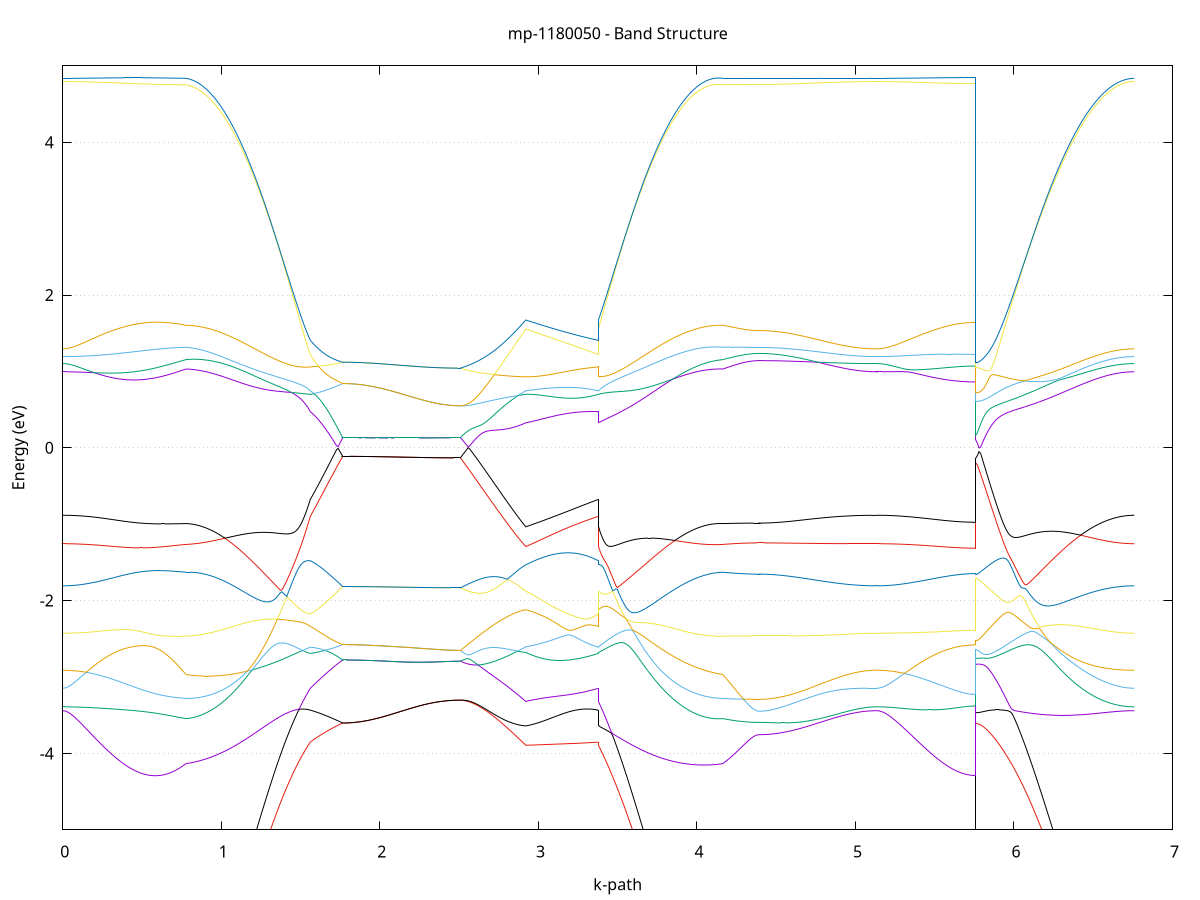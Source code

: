 set title 'mp-1180050 - Band Structure'
set xlabel 'k-path'
set ylabel 'Energy (eV)'
set grid y
set yrange [-5:5]
set terminal png size 800,600
set output 'mp-1180050_bands_gnuplot.png'
plot '-' using 1:2 with lines notitle, '-' using 1:2 with lines notitle, '-' using 1:2 with lines notitle, '-' using 1:2 with lines notitle, '-' using 1:2 with lines notitle, '-' using 1:2 with lines notitle, '-' using 1:2 with lines notitle, '-' using 1:2 with lines notitle, '-' using 1:2 with lines notitle, '-' using 1:2 with lines notitle, '-' using 1:2 with lines notitle, '-' using 1:2 with lines notitle, '-' using 1:2 with lines notitle, '-' using 1:2 with lines notitle, '-' using 1:2 with lines notitle, '-' using 1:2 with lines notitle, '-' using 1:2 with lines notitle, '-' using 1:2 with lines notitle, '-' using 1:2 with lines notitle, '-' using 1:2 with lines notitle, '-' using 1:2 with lines notitle, '-' using 1:2 with lines notitle, '-' using 1:2 with lines notitle, '-' using 1:2 with lines notitle, '-' using 1:2 with lines notitle, '-' using 1:2 with lines notitle, '-' using 1:2 with lines notitle, '-' using 1:2 with lines notitle, '-' using 1:2 with lines notitle, '-' using 1:2 with lines notitle, '-' using 1:2 with lines notitle, '-' using 1:2 with lines notitle, '-' using 1:2 with lines notitle, '-' using 1:2 with lines notitle, '-' using 1:2 with lines notitle, '-' using 1:2 with lines notitle, '-' using 1:2 with lines notitle, '-' using 1:2 with lines notitle, '-' using 1:2 with lines notitle, '-' using 1:2 with lines notitle, '-' using 1:2 with lines notitle, '-' using 1:2 with lines notitle, '-' using 1:2 with lines notitle, '-' using 1:2 with lines notitle, '-' using 1:2 with lines notitle, '-' using 1:2 with lines notitle, '-' using 1:2 with lines notitle, '-' using 1:2 with lines notitle
0.000000 -27.583346
0.009963 -27.583346
0.019926 -27.583346
0.029889 -27.583346
0.039853 -27.583246
0.049816 -27.583146
0.059779 -27.582946
0.069742 -27.582746
0.079705 -27.582546
0.089668 -27.582346
0.099631 -27.582046
0.109594 -27.581746
0.119558 -27.581446
0.129521 -27.581146
0.139484 -27.580846
0.149447 -27.580446
0.159410 -27.580046
0.169373 -27.579546
0.179336 -27.579147
0.189300 -27.578646
0.199263 -27.578146
0.209226 -27.577546
0.219189 -27.577046
0.229152 -27.576446
0.239115 -27.575846
0.249078 -27.575346
0.259041 -27.574647
0.269005 -27.573946
0.278968 -27.573346
0.288931 -27.572646
0.298894 -27.572046
0.308857 -27.571346
0.318820 -27.570646
0.328783 -27.569846
0.338747 -27.569146
0.348710 -27.568346
0.358673 -27.567646
0.368636 -27.566846
0.378599 -27.566046
0.388562 -27.565246
0.398525 -27.564446
0.408488 -27.563646
0.418452 -27.562846
0.428415 -27.562046
0.438378 -27.561146
0.448341 -27.560346
0.458304 -27.559446
0.468267 -27.558646
0.478230 -27.557746
0.488194 -27.556946
0.498157 -27.556046
0.508120 -27.555246
0.518083 -27.554346
0.528046 -27.553546
0.538009 -27.552646
0.547972 -27.551846
0.557936 -27.551046
0.567899 -27.550147
0.577862 -27.549346
0.587825 -27.548546
0.597788 -27.547746
0.607751 -27.546946
0.617714 -27.546146
0.627677 -27.545346
0.637641 -27.544646
0.647604 -27.543846
0.657567 -27.543046
0.667530 -27.542346
0.677493 -27.541646
0.687456 -27.540946
0.697419 -27.540246
0.707383 -27.539547
0.717346 -27.538846
0.727309 -27.538246
0.737272 -27.537446
0.747235 -27.536846
0.757198 -27.536246
0.767161 -27.535746
0.777124 -27.535146
0.777124 -27.535146
0.787055 -27.534947
0.796986 -27.534746
0.806917 -27.534346
0.816848 -27.533946
0.826779 -27.533546
0.836710 -27.533046
0.846641 -27.532546
0.856572 -27.531847
0.866503 -27.531146
0.876433 -27.530347
0.886364 -27.529546
0.896295 -27.528646
0.906226 -27.527646
0.916157 -27.526646
0.926088 -27.525546
0.936019 -27.524446
0.945950 -27.523246
0.955881 -27.522046
0.965811 -27.520746
0.975742 -27.519346
0.985673 -27.517946
0.995604 -27.516546
1.005535 -27.515046
1.015466 -27.513446
1.025397 -27.511846
1.035328 -27.510246
1.045259 -27.508646
1.055190 -27.506846
1.065120 -27.505146
1.075051 -27.503246
1.084982 -27.501447
1.094913 -27.499546
1.104844 -27.497546
1.114775 -27.495546
1.124706 -27.493546
1.134637 -27.491546
1.144568 -27.489546
1.154498 -27.487446
1.164429 -27.485346
1.174360 -27.483246
1.184291 -27.481146
1.194222 -27.479046
1.204153 -27.476846
1.214084 -27.474646
1.224015 -27.472447
1.233946 -27.470346
1.243876 -27.468146
1.253807 -27.465946
1.263738 -27.463746
1.273669 -27.461446
1.283600 -27.459246
1.293531 -27.457046
1.303462 -27.454846
1.313393 -27.452647
1.323324 -27.450446
1.333255 -27.448246
1.343185 -27.446146
1.353116 -27.443946
1.363047 -27.441846
1.372978 -27.439646
1.382909 -27.437646
1.392840 -27.435546
1.402771 -27.433446
1.412702 -27.431446
1.422633 -27.429446
1.432563 -27.427546
1.442494 -27.425546
1.452425 -27.423647
1.462356 -27.421746
1.472287 -27.419946
1.482218 -27.418146
1.492149 -27.416346
1.502080 -27.414646
1.512011 -27.412947
1.521942 -27.411246
1.531872 -27.409646
1.541803 -27.408146
1.551734 -27.406546
1.561665 -27.406046
1.561665 -27.406046
1.571377 -27.405746
1.581088 -27.405447
1.590800 -27.405146
1.600512 -27.404946
1.610223 -27.404646
1.619935 -27.404446
1.629647 -27.404146
1.639358 -27.403946
1.649070 -27.403847
1.658781 -27.403546
1.668493 -27.403346
1.678205 -27.403246
1.687916 -27.403046
1.697628 -27.402946
1.707340 -27.402746
1.717051 -27.402646
1.726763 -27.402446
1.736475 -27.402446
1.746186 -27.402246
1.755898 -27.402246
1.765609 -27.402246
1.765609 -27.402246
1.775213 -27.402246
1.784817 -27.402246
1.794421 -27.402146
1.804025 -27.402146
1.813628 -27.402146
1.823232 -27.402146
1.832836 -27.402146
1.842440 -27.402146
1.852043 -27.402146
1.861647 -27.402146
1.871251 -27.402146
1.880855 -27.402146
1.890458 -27.402246
1.900062 -27.402246
1.909666 -27.402246
1.919270 -27.402246
1.928874 -27.402347
1.938477 -27.402347
1.948081 -27.402347
1.957685 -27.402446
1.967289 -27.402446
1.976892 -27.402446
1.986496 -27.402546
1.996100 -27.402546
1.996100 -27.402546
2.005948 -27.402546
2.015796 -27.402546
2.025644 -27.402646
2.035492 -27.402646
2.045340 -27.402646
2.055188 -27.402646
2.065036 -27.402646
2.074884 -27.402746
2.084732 -27.402746
2.094580 -27.402846
2.104429 -27.402846
2.114277 -27.402946
2.124125 -27.402946
2.133973 -27.402946
2.143821 -27.402946
2.153669 -27.402946
2.163517 -27.403046
2.173365 -27.403046
2.183213 -27.403046
2.193061 -27.403046
2.202909 -27.403046
2.212757 -27.403146
2.222605 -27.403146
2.232453 -27.403146
2.242301 -27.403146
2.252149 -27.403246
2.261997 -27.403246
2.271845 -27.403246
2.281693 -27.403246
2.291541 -27.403246
2.301389 -27.403346
2.311237 -27.403346
2.321085 -27.403346
2.330933 -27.403346
2.340782 -27.403346
2.350630 -27.403346
2.360478 -27.403346
2.370326 -27.403446
2.380174 -27.403446
2.390022 -27.403446
2.399870 -27.403446
2.409718 -27.403446
2.419566 -27.403546
2.429414 -27.403546
2.439262 -27.403446
2.449110 -27.403446
2.458958 -27.403546
2.468806 -27.403446
2.478654 -27.403446
2.488502 -27.403446
2.498350 -27.403446
2.508198 -27.403346
2.508198 -27.403346
2.518017 -27.403546
2.527836 -27.403646
2.537655 -27.403847
2.547474 -27.404046
2.557293 -27.404246
2.567112 -27.404346
2.576931 -27.404546
2.586750 -27.404746
2.596569 -27.404946
2.606388 -27.405146
2.616207 -27.405347
2.626025 -27.405546
2.635844 -27.405746
2.645663 -27.405946
2.655482 -27.406146
2.665301 -27.406346
2.675120 -27.406546
2.684939 -27.406746
2.694758 -27.407046
2.704577 -27.407246
2.714396 -27.407446
2.724215 -27.407646
2.734034 -27.407846
2.743853 -27.408046
2.753672 -27.408246
2.763491 -27.408447
2.773309 -27.408746
2.783128 -27.408946
2.792947 -27.409146
2.802766 -27.409346
2.812585 -27.409546
2.822404 -27.409846
2.832223 -27.410046
2.842042 -27.410246
2.851861 -27.410446
2.861680 -27.410746
2.871499 -27.410946
2.881318 -27.411046
2.891137 -27.411246
2.900956 -27.411447
2.910775 -27.411646
2.920593 -27.411846
2.920593 -27.411846
2.930554 -27.412146
2.940515 -27.412446
2.950475 -27.412646
2.960436 -27.412947
2.970397 -27.413146
2.980357 -27.413346
2.990318 -27.413546
3.000278 -27.413646
3.010239 -27.413846
3.020200 -27.413946
3.030160 -27.414046
3.040121 -27.414146
3.050082 -27.414246
3.060042 -27.414246
3.070003 -27.414246
3.079963 -27.414246
3.089924 -27.414246
3.099885 -27.414146
3.109845 -27.414146
3.119806 -27.414046
3.129767 -27.413946
3.139727 -27.413846
3.149688 -27.413746
3.159648 -27.413546
3.169609 -27.413446
3.179570 -27.413246
3.189530 -27.413047
3.199491 -27.412746
3.209452 -27.412546
3.219412 -27.412246
3.229373 -27.411946
3.239333 -27.411746
3.249294 -27.411447
3.259255 -27.411146
3.269215 -27.410746
3.279176 -27.410446
3.289137 -27.410046
3.299097 -27.409646
3.309058 -27.409246
3.319018 -27.408846
3.328979 -27.408346
3.338940 -27.407946
3.348900 -27.407446
3.358861 -27.406947
3.368822 -27.406546
3.378782 -27.406046
3.378782 -27.411846
3.388713 -27.411746
3.398644 -27.411646
3.408575 -27.413446
3.418506 -27.415346
3.428437 -27.417346
3.438368 -27.419346
3.448298 -27.421446
3.458229 -27.423546
3.468160 -27.425646
3.478091 -27.427746
3.488022 -27.429847
3.497953 -27.431946
3.507884 -27.434146
3.517815 -27.436346
3.527746 -27.438546
3.537676 -27.440846
3.547607 -27.443146
3.557538 -27.445346
3.567469 -27.447646
3.577400 -27.449946
3.587331 -27.452246
3.597262 -27.454546
3.607193 -27.456846
3.617124 -27.459146
3.627055 -27.461446
3.636985 -27.463746
3.646916 -27.465946
3.656847 -27.468246
3.666778 -27.470546
3.676709 -27.472746
3.686640 -27.474946
3.696571 -27.477146
3.706502 -27.479346
3.716433 -27.481547
3.726363 -27.483746
3.736294 -27.485846
3.746225 -27.487946
3.756156 -27.490146
3.766087 -27.492247
3.776018 -27.494246
3.785949 -27.496246
3.795880 -27.498246
3.805811 -27.500246
3.815742 -27.502146
3.825672 -27.503946
3.835603 -27.505846
3.845534 -27.507646
3.855465 -27.509446
3.865396 -27.511146
3.875327 -27.512646
3.885258 -27.514246
3.895189 -27.515846
3.905120 -27.517346
3.915050 -27.518746
3.924981 -27.520146
3.934912 -27.521446
3.944843 -27.522747
3.954774 -27.523946
3.964705 -27.525146
3.974636 -27.526246
3.984567 -27.527347
3.994498 -27.528246
4.004429 -27.529246
4.014359 -27.530046
4.024290 -27.530946
4.034221 -27.531646
4.044152 -27.532346
4.054083 -27.532946
4.064014 -27.533447
4.073945 -27.533946
4.083876 -27.534346
4.093807 -27.534646
4.103737 -27.534947
4.113668 -27.535146
4.123599 -27.535246
4.133530 -27.535346
4.143461 -27.535346
4.153392 -27.535246
4.163323 -27.535146
4.163323 -27.535146
4.173283 -27.534646
4.183244 -27.534146
4.193205 -27.533646
4.203165 -27.533246
4.213126 -27.532746
4.223087 -27.532346
4.233047 -27.531947
4.243008 -27.531546
4.252968 -27.531246
4.262929 -27.530846
4.272890 -27.530646
4.282850 -27.530347
4.292811 -27.530046
4.302772 -27.529746
4.312732 -27.529646
4.322693 -27.529446
4.332653 -27.529246
4.342614 -27.529146
4.352575 -27.529046
4.362535 -27.528946
4.372496 -27.528847
4.382457 -27.528746
4.392417 -27.528746
4.392417 -27.528746
4.402318 -27.528847
4.412220 -27.528946
4.422121 -27.529146
4.432022 -27.529446
4.441923 -27.529846
4.451824 -27.530246
4.461726 -27.530746
4.471627 -27.531246
4.481528 -27.531847
4.491429 -27.532546
4.501330 -27.533246
4.511231 -27.534146
4.521133 -27.535046
4.531034 -27.535846
4.540935 -27.536746
4.550836 -27.537746
4.560737 -27.538646
4.570639 -27.539746
4.580540 -27.540746
4.590441 -27.541746
4.600342 -27.542846
4.610243 -27.543946
4.620144 -27.545046
4.630046 -27.546146
4.639947 -27.547346
4.649848 -27.548446
4.659749 -27.549546
4.669650 -27.550746
4.679552 -27.551846
4.689453 -27.552946
4.699354 -27.554146
4.709255 -27.555146
4.719156 -27.556347
4.729057 -27.557446
4.738959 -27.558546
4.748860 -27.559646
4.758761 -27.560646
4.768662 -27.561746
4.778563 -27.562846
4.788465 -27.563846
4.798366 -27.564846
4.808267 -27.565846
4.818168 -27.566746
4.828069 -27.567746
4.837971 -27.568646
4.847872 -27.569546
4.857773 -27.570446
4.867674 -27.571346
4.877575 -27.572146
4.887476 -27.572946
4.897378 -27.573746
4.907279 -27.574547
4.917180 -27.575246
4.927081 -27.575946
4.936982 -27.576646
4.946884 -27.577246
4.956785 -27.577846
4.966686 -27.578446
4.976587 -27.579046
4.986488 -27.579546
4.996389 -27.580046
5.006291 -27.580446
5.016192 -27.580946
5.026093 -27.581246
5.035994 -27.581646
5.045895 -27.581946
5.055797 -27.582247
5.065698 -27.582546
5.075599 -27.582746
5.085500 -27.582946
5.095401 -27.583146
5.105303 -27.583246
5.115204 -27.583346
5.125105 -27.583346
5.135006 -27.583346
5.135006 -27.583346
5.144919 -27.583346
5.154832 -27.583346
5.164746 -27.583246
5.174659 -27.583146
5.184572 -27.583046
5.194485 -27.582846
5.204398 -27.582646
5.214312 -27.582446
5.224225 -27.582247
5.234138 -27.581946
5.244051 -27.581546
5.253964 -27.581246
5.263877 -27.580946
5.273791 -27.580546
5.283704 -27.580146
5.293617 -27.579646
5.303530 -27.579246
5.313443 -27.578746
5.323357 -27.578246
5.333270 -27.577746
5.343183 -27.577146
5.353096 -27.576646
5.363009 -27.576046
5.372922 -27.575446
5.382836 -27.574846
5.392749 -27.574246
5.402662 -27.573546
5.412575 -27.572946
5.422488 -27.572246
5.432402 -27.571646
5.442315 -27.570946
5.452228 -27.570246
5.462141 -27.569546
5.472054 -27.568946
5.481967 -27.568246
5.491881 -27.567546
5.501794 -27.566846
5.511707 -27.566146
5.521620 -27.565447
5.531533 -27.564846
5.541447 -27.564146
5.551360 -27.563446
5.561273 -27.562846
5.571186 -27.562246
5.581099 -27.561646
5.591012 -27.561046
5.600926 -27.560446
5.610839 -27.559946
5.620752 -27.559446
5.630665 -27.558946
5.640578 -27.558446
5.650492 -27.558046
5.660405 -27.557646
5.670318 -27.557246
5.680231 -27.556946
5.690144 -27.556646
5.700057 -27.556347
5.709971 -27.556146
5.719884 -27.555946
5.729797 -27.555746
5.739710 -27.555646
5.749623 -27.555646
5.759537 -27.555546
5.759537 -27.423647
5.769533 -27.423747
5.779529 -27.423846
5.789526 -27.424146
5.799522 -27.424646
5.809518 -27.425147
5.819515 -27.425746
5.829511 -27.426546
5.839508 -27.427446
5.849504 -27.428446
5.859500 -27.429446
5.869497 -27.430546
5.879493 -27.431846
5.889489 -27.433146
5.899486 -27.434546
5.909482 -27.436046
5.919479 -27.437546
5.929475 -27.439146
5.939471 -27.440846
5.949468 -27.442546
5.959464 -27.444346
5.969460 -27.446246
5.979457 -27.448147
5.989453 -27.450046
5.999450 -27.452046
6.009446 -27.454046
6.019442 -27.456146
6.029439 -27.458246
6.039435 -27.460346
6.049431 -27.462546
6.059428 -27.464746
6.069424 -27.466946
6.079421 -27.469246
6.089417 -27.471546
6.099413 -27.473846
6.109410 -27.476146
6.119406 -27.478547
6.129403 -27.480846
6.139399 -27.483246
6.149395 -27.485646
6.159392 -27.488046
6.169388 -27.490446
6.179384 -27.492846
6.189381 -27.495246
6.199377 -27.497646
6.209374 -27.500146
6.219370 -27.502446
6.229366 -27.504946
6.239363 -27.507346
6.249359 -27.509746
6.259355 -27.512047
6.269352 -27.514446
6.279348 -27.516846
6.289345 -27.519146
6.299341 -27.521446
6.309337 -27.523746
6.319334 -27.526046
6.329330 -27.528346
6.339326 -27.530546
6.349323 -27.532746
6.359319 -27.534947
6.369316 -27.537146
6.379312 -27.539246
6.389308 -27.541346
6.399305 -27.543346
6.409301 -27.545446
6.419297 -27.547346
6.429294 -27.549346
6.439290 -27.551146
6.449287 -27.553046
6.459283 -27.554847
6.469279 -27.556646
6.479276 -27.558346
6.489272 -27.560046
6.499268 -27.561646
6.509265 -27.563246
6.519261 -27.564746
6.529258 -27.566246
6.539254 -27.567646
6.549250 -27.568946
6.559247 -27.570246
6.569243 -27.571547
6.579240 -27.572746
6.589236 -27.573846
6.599232 -27.574946
6.609229 -27.575946
6.619225 -27.576946
6.629221 -27.577746
6.639218 -27.578646
6.649214 -27.579346
6.659211 -27.580046
6.669207 -27.580747
6.679203 -27.581246
6.689200 -27.581746
6.699196 -27.582247
6.709192 -27.582546
6.719189 -27.582846
6.729185 -27.583146
6.739182 -27.583246
6.749178 -27.583346
6.759174 -27.583346
e
0.000000 -27.412746
0.009963 -27.412746
0.019926 -27.412746
0.029889 -27.412846
0.039853 -27.412947
0.049816 -27.413047
0.059779 -27.413146
0.069742 -27.413246
0.079705 -27.413446
0.089668 -27.413646
0.099631 -27.413846
0.109594 -27.414046
0.119558 -27.414246
0.129521 -27.414547
0.139484 -27.414846
0.149447 -27.415146
0.159410 -27.415546
0.169373 -27.415846
0.179336 -27.416246
0.189300 -27.416646
0.199263 -27.417046
0.209226 -27.417547
0.219189 -27.417946
0.229152 -27.418446
0.239115 -27.418946
0.249078 -27.419446
0.259041 -27.419946
0.269005 -27.420446
0.278968 -27.420946
0.288931 -27.421546
0.298894 -27.422147
0.308857 -27.422746
0.318820 -27.423346
0.328783 -27.423946
0.338747 -27.424546
0.348710 -27.425147
0.358673 -27.425846
0.368636 -27.426446
0.378599 -27.427146
0.388562 -27.427846
0.398525 -27.428546
0.408488 -27.429346
0.418452 -27.430046
0.428415 -27.430746
0.438378 -27.431446
0.448341 -27.432246
0.458304 -27.432946
0.468267 -27.433646
0.478230 -27.434347
0.488194 -27.435146
0.498157 -27.435847
0.508120 -27.436546
0.518083 -27.437246
0.528046 -27.437946
0.538009 -27.438746
0.547972 -27.439446
0.557936 -27.440146
0.567899 -27.440846
0.577862 -27.441646
0.587825 -27.442346
0.597788 -27.443046
0.607751 -27.443746
0.617714 -27.444446
0.627677 -27.445047
0.637641 -27.445746
0.647604 -27.446346
0.657567 -27.447046
0.667530 -27.447646
0.677493 -27.448346
0.687456 -27.448946
0.697419 -27.449547
0.707383 -27.450146
0.717346 -27.450646
0.727309 -27.451246
0.737272 -27.451746
0.747235 -27.452246
0.757198 -27.452846
0.767161 -27.453346
0.777124 -27.453746
0.777124 -27.453746
0.787055 -27.453646
0.796986 -27.453446
0.806917 -27.453246
0.816848 -27.452946
0.826779 -27.452746
0.836710 -27.452446
0.846641 -27.452146
0.856572 -27.451746
0.866503 -27.451346
0.876433 -27.450846
0.886364 -27.450446
0.896295 -27.449846
0.906226 -27.449346
0.916157 -27.448746
0.926088 -27.448147
0.936019 -27.447446
0.945950 -27.446746
0.955881 -27.446046
0.965811 -27.445346
0.975742 -27.444646
0.985673 -27.443746
0.995604 -27.442946
1.005535 -27.442146
1.015466 -27.441246
1.025397 -27.440447
1.035328 -27.439546
1.045259 -27.438646
1.055190 -27.437746
1.065120 -27.436846
1.075051 -27.435847
1.084982 -27.434946
1.094913 -27.433946
1.104844 -27.432946
1.114775 -27.431946
1.124706 -27.430946
1.134637 -27.430046
1.144568 -27.429046
1.154498 -27.428046
1.164429 -27.427046
1.174360 -27.426046
1.184291 -27.425046
1.194222 -27.424046
1.204153 -27.423046
1.214084 -27.422147
1.224015 -27.421146
1.233946 -27.420246
1.243876 -27.419246
1.253807 -27.418346
1.263738 -27.417446
1.273669 -27.416546
1.283600 -27.415646
1.293531 -27.414846
1.303462 -27.413946
1.313393 -27.413146
1.323324 -27.412446
1.333255 -27.411646
1.343185 -27.410946
1.353116 -27.410346
1.363047 -27.409646
1.372978 -27.409146
1.382909 -27.408546
1.392840 -27.408046
1.402771 -27.407646
1.412702 -27.407146
1.422633 -27.406746
1.432563 -27.406346
1.442494 -27.406046
1.452425 -27.405746
1.462356 -27.405546
1.472287 -27.405447
1.482218 -27.405246
1.492149 -27.405246
1.502080 -27.405146
1.512011 -27.405146
1.521942 -27.405246
1.531872 -27.405347
1.541803 -27.405546
1.551734 -27.405746
1.561665 -27.405046
1.561665 -27.405046
1.571377 -27.404646
1.581088 -27.404346
1.590800 -27.404046
1.600512 -27.403746
1.610223 -27.403546
1.619935 -27.403346
1.629647 -27.403146
1.639358 -27.402946
1.649070 -27.402846
1.658781 -27.402646
1.668493 -27.402546
1.678205 -27.402446
1.687916 -27.402347
1.697628 -27.402246
1.707340 -27.402146
1.717051 -27.402146
1.726763 -27.402146
1.736475 -27.402146
1.746186 -27.402146
1.755898 -27.402146
1.765609 -27.402246
1.765609 -27.402246
1.775213 -27.402246
1.784817 -27.402246
1.794421 -27.402146
1.804025 -27.402146
1.813628 -27.402146
1.823232 -27.402146
1.832836 -27.402146
1.842440 -27.402146
1.852043 -27.402146
1.861647 -27.402146
1.871251 -27.402146
1.880855 -27.402146
1.890458 -27.402246
1.900062 -27.402246
1.909666 -27.402246
1.919270 -27.402246
1.928874 -27.402347
1.938477 -27.402347
1.948081 -27.402347
1.957685 -27.402446
1.967289 -27.402446
1.976892 -27.402446
1.986496 -27.402546
1.996100 -27.402546
1.996100 -27.402546
2.005948 -27.402546
2.015796 -27.402546
2.025644 -27.402646
2.035492 -27.402646
2.045340 -27.402646
2.055188 -27.402646
2.065036 -27.402646
2.074884 -27.402746
2.084732 -27.402746
2.094580 -27.402846
2.104429 -27.402846
2.114277 -27.402946
2.124125 -27.402946
2.133973 -27.402946
2.143821 -27.402946
2.153669 -27.402946
2.163517 -27.403046
2.173365 -27.403046
2.183213 -27.403046
2.193061 -27.403046
2.202909 -27.403046
2.212757 -27.403146
2.222605 -27.403146
2.232453 -27.403146
2.242301 -27.403146
2.252149 -27.403246
2.261997 -27.403246
2.271845 -27.403246
2.281693 -27.403246
2.291541 -27.403246
2.301389 -27.403346
2.311237 -27.403346
2.321085 -27.403346
2.330933 -27.403346
2.340782 -27.403346
2.350630 -27.403346
2.360478 -27.403346
2.370326 -27.403446
2.380174 -27.403446
2.390022 -27.403446
2.399870 -27.403446
2.409718 -27.403446
2.419566 -27.403546
2.429414 -27.403546
2.439262 -27.403446
2.449110 -27.403446
2.458958 -27.403546
2.468806 -27.403446
2.478654 -27.403446
2.488502 -27.403446
2.498350 -27.403446
2.508198 -27.403346
2.508198 -27.403346
2.518017 -27.403246
2.527836 -27.403146
2.537655 -27.403046
2.547474 -27.402946
2.557293 -27.402846
2.567112 -27.402846
2.576931 -27.402746
2.586750 -27.402746
2.596569 -27.402646
2.606388 -27.402546
2.616207 -27.402546
2.626025 -27.402446
2.635844 -27.402446
2.645663 -27.402446
2.655482 -27.402446
2.665301 -27.402446
2.675120 -27.402546
2.684939 -27.402546
2.694758 -27.402646
2.704577 -27.402646
2.714396 -27.402746
2.724215 -27.402846
2.734034 -27.402946
2.743853 -27.403046
2.753672 -27.403146
2.763491 -27.403346
2.773309 -27.403546
2.783128 -27.403746
2.792947 -27.403946
2.802766 -27.404146
2.812585 -27.404246
2.822404 -27.404546
2.832223 -27.404746
2.842042 -27.405046
2.851861 -27.405347
2.861680 -27.405646
2.871499 -27.405946
2.881318 -27.406246
2.891137 -27.406546
2.900956 -27.406947
2.910775 -27.407346
2.920593 -27.407746
2.920593 -27.407746
2.930554 -27.407246
2.940515 -27.406746
2.950475 -27.406246
2.960436 -27.405846
2.970397 -27.405347
2.980357 -27.404946
2.990318 -27.404646
3.000278 -27.404246
3.010239 -27.403847
3.020200 -27.403546
3.030160 -27.403246
3.040121 -27.402946
3.050082 -27.402746
3.060042 -27.402446
3.070003 -27.402246
3.079963 -27.401946
3.089924 -27.401746
3.099885 -27.401546
3.109845 -27.401446
3.119806 -27.401246
3.129767 -27.401246
3.139727 -27.401146
3.149688 -27.401046
3.159648 -27.401046
3.169609 -27.401046
3.179570 -27.401046
3.189530 -27.401046
3.199491 -27.401146
3.209452 -27.401146
3.219412 -27.401246
3.229373 -27.401346
3.239333 -27.401546
3.249294 -27.401646
3.259255 -27.401746
3.269215 -27.401946
3.279176 -27.402146
3.289137 -27.402446
3.299097 -27.402646
3.309058 -27.402846
3.319018 -27.403146
3.328979 -27.403446
3.338940 -27.403746
3.348900 -27.404046
3.358861 -27.404346
3.368822 -27.404646
3.378782 -27.405046
3.378782 -27.407746
3.388713 -27.409646
3.398644 -27.411547
3.408575 -27.411547
3.418506 -27.411547
3.428437 -27.411646
3.438368 -27.411746
3.448298 -27.411846
3.458229 -27.412046
3.468160 -27.412246
3.478091 -27.412546
3.488022 -27.412746
3.497953 -27.413146
3.507884 -27.413546
3.517815 -27.414046
3.527746 -27.414446
3.537676 -27.414946
3.547607 -27.415546
3.557538 -27.416146
3.567469 -27.416746
3.577400 -27.417346
3.587331 -27.418046
3.597262 -27.418746
3.607193 -27.419446
3.617124 -27.420146
3.627055 -27.420946
3.636985 -27.421746
3.646916 -27.422546
3.656847 -27.423346
3.666778 -27.424246
3.676709 -27.425046
3.686640 -27.425946
3.696571 -27.426747
3.706502 -27.427646
3.716433 -27.428546
3.726363 -27.429446
3.736294 -27.430346
3.746225 -27.431247
3.756156 -27.432146
3.766087 -27.433046
3.776018 -27.433946
3.785949 -27.434946
3.795880 -27.435847
3.805811 -27.436646
3.815742 -27.437546
3.825672 -27.438446
3.835603 -27.439246
3.845534 -27.440146
3.855465 -27.440946
3.865396 -27.441746
3.875327 -27.442546
3.885258 -27.443346
3.895189 -27.444146
3.905120 -27.444846
3.915050 -27.445546
3.924981 -27.446246
3.934912 -27.446946
3.944843 -27.447646
3.954774 -27.448246
3.964705 -27.448846
3.974636 -27.449446
3.984567 -27.449946
3.994498 -27.450446
4.004429 -27.450946
4.014359 -27.451446
4.024290 -27.451846
4.034221 -27.452146
4.044152 -27.452546
4.054083 -27.452946
4.064014 -27.453146
4.073945 -27.453446
4.083876 -27.453646
4.093807 -27.453746
4.103737 -27.453746
4.113668 -27.453846
4.123599 -27.453946
4.133530 -27.453946
4.143461 -27.453946
4.153392 -27.453846
4.163323 -27.453746
4.163323 -27.453746
4.173283 -27.454246
4.183244 -27.454646
4.193205 -27.455146
4.203165 -27.455546
4.213126 -27.456046
4.223087 -27.456446
4.233047 -27.456746
4.243008 -27.457046
4.252968 -27.457446
4.262929 -27.457646
4.272890 -27.457946
4.282850 -27.458246
4.292811 -27.458446
4.302772 -27.458546
4.312732 -27.458747
4.322693 -27.458946
4.332653 -27.459146
4.342614 -27.459246
4.352575 -27.459346
4.362535 -27.459446
4.372496 -27.459446
4.382457 -27.459446
4.392417 -27.459546
4.392417 -27.459546
4.402318 -27.459446
4.412220 -27.459346
4.422121 -27.459146
4.432022 -27.458946
4.441923 -27.458747
4.451824 -27.458246
4.461726 -27.457846
4.471627 -27.457346
4.481528 -27.456746
4.491429 -27.456146
4.501330 -27.455546
4.511231 -27.454846
4.521133 -27.454046
4.531034 -27.453246
4.540935 -27.452446
4.550836 -27.451646
4.560737 -27.450746
4.570639 -27.449846
4.580540 -27.449046
4.590441 -27.448047
4.600342 -27.447046
4.610243 -27.446146
4.620144 -27.445146
4.630046 -27.444146
4.639947 -27.443146
4.649848 -27.442146
4.659749 -27.441146
4.669650 -27.440146
4.679552 -27.439146
4.689453 -27.438246
4.699354 -27.437246
4.709255 -27.436346
4.719156 -27.435446
4.729057 -27.434446
4.738959 -27.433546
4.748860 -27.432546
4.758761 -27.431646
4.768662 -27.430746
4.778563 -27.429847
4.788465 -27.428946
4.798366 -27.428146
4.808267 -27.427346
4.818168 -27.426446
4.828069 -27.425646
4.837971 -27.424846
4.847872 -27.424146
4.857773 -27.423346
4.867674 -27.422646
4.877575 -27.421946
4.887476 -27.421246
4.897378 -27.420647
4.907279 -27.419946
4.917180 -27.419446
4.927081 -27.418846
4.936982 -27.418246
4.946884 -27.417647
4.956785 -27.417146
4.966686 -27.416746
4.976587 -27.416246
4.986488 -27.415846
4.996389 -27.415446
5.006291 -27.415046
5.016192 -27.414646
5.026093 -27.414346
5.035994 -27.414046
5.045895 -27.413746
5.055797 -27.413546
5.065698 -27.413346
5.075599 -27.413246
5.085500 -27.413047
5.095401 -27.412947
5.105303 -27.412846
5.115204 -27.412746
5.125105 -27.412746
5.135006 -27.412746
5.135006 -27.412746
5.144919 -27.412746
5.154832 -27.412746
5.164746 -27.412846
5.174659 -27.412846
5.184572 -27.412947
5.194485 -27.413146
5.204398 -27.413246
5.214312 -27.413446
5.224225 -27.413646
5.234138 -27.413846
5.244051 -27.414146
5.253964 -27.414446
5.263877 -27.414746
5.273791 -27.415046
5.283704 -27.415346
5.293617 -27.415746
5.303530 -27.416146
5.313443 -27.416546
5.323357 -27.416946
5.333270 -27.417346
5.343183 -27.417846
5.353096 -27.418346
5.363009 -27.418746
5.372922 -27.419246
5.382836 -27.419746
5.392749 -27.420346
5.402662 -27.420846
5.412575 -27.421346
5.422488 -27.421946
5.432402 -27.422546
5.442315 -27.423146
5.452228 -27.423647
5.462141 -27.424246
5.472054 -27.424846
5.481967 -27.425446
5.491881 -27.426046
5.501794 -27.426646
5.511707 -27.427246
5.521620 -27.427846
5.531533 -27.428446
5.541447 -27.428946
5.551360 -27.429546
5.561273 -27.430146
5.571186 -27.430646
5.581099 -27.431146
5.591012 -27.431646
5.600926 -27.432146
5.610839 -27.432646
5.620752 -27.433046
5.630665 -27.433546
5.640578 -27.433946
5.650492 -27.434246
5.660405 -27.434646
5.670318 -27.434946
5.680231 -27.435246
5.690144 -27.435546
5.700057 -27.435746
5.709971 -27.435947
5.719884 -27.436146
5.729797 -27.436246
5.739710 -27.436246
5.749623 -27.436346
5.759537 -27.436346
5.759537 -27.381946
5.769533 -27.381946
5.779529 -27.381946
5.789526 -27.381846
5.799522 -27.381846
5.809518 -27.381746
5.819515 -27.381546
5.829511 -27.381446
5.839508 -27.381246
5.849504 -27.381146
5.859500 -27.380947
5.869497 -27.380746
5.879493 -27.380546
5.889489 -27.380446
5.899486 -27.380346
5.909482 -27.380146
5.919479 -27.379946
5.929475 -27.379946
5.939471 -27.379746
5.949468 -27.379646
5.959464 -27.379646
5.969460 -27.379646
5.979457 -27.379646
5.989453 -27.379646
5.999450 -27.379746
6.009446 -27.379846
6.019442 -27.379946
6.029439 -27.380046
6.039435 -27.380246
6.049431 -27.380346
6.059428 -27.380646
6.069424 -27.380846
6.079421 -27.381146
6.089417 -27.381446
6.099413 -27.381746
6.109410 -27.382046
6.119406 -27.382446
6.129403 -27.382846
6.139399 -27.383246
6.149395 -27.383746
6.159392 -27.384146
6.169388 -27.384646
6.179384 -27.385146
6.189381 -27.385647
6.199377 -27.386246
6.209374 -27.386746
6.219370 -27.387246
6.229366 -27.387846
6.239363 -27.388446
6.249359 -27.389046
6.259355 -27.389646
6.269352 -27.390346
6.279348 -27.390946
6.289345 -27.391647
6.299341 -27.392246
6.309337 -27.392846
6.319334 -27.393546
6.329330 -27.394246
6.339326 -27.394946
6.349323 -27.395546
6.359319 -27.396247
6.369316 -27.396846
6.379312 -27.397546
6.389308 -27.398246
6.399305 -27.398846
6.409301 -27.399546
6.419297 -27.400146
6.429294 -27.400747
6.439290 -27.401346
6.449287 -27.402046
6.459283 -27.402646
6.469279 -27.403146
6.479276 -27.403746
6.489272 -27.404346
6.499268 -27.404946
6.509265 -27.405447
6.519261 -27.406046
6.529258 -27.406546
6.539254 -27.407046
6.549250 -27.407546
6.559247 -27.407946
6.569243 -27.408447
6.579240 -27.408846
6.589236 -27.409246
6.599232 -27.409646
6.609229 -27.410046
6.619225 -27.410346
6.629221 -27.410646
6.639218 -27.410946
6.649214 -27.411246
6.659211 -27.411447
6.669207 -27.411646
6.679203 -27.411946
6.689200 -27.412046
6.699196 -27.412246
6.709192 -27.412346
6.719189 -27.412546
6.729185 -27.412546
6.739182 -27.412646
6.749178 -27.412646
6.759174 -27.412746
e
0.000000 -20.654446
0.009963 -20.654646
0.019926 -20.655246
0.029889 -20.656146
0.039853 -20.657446
0.049816 -20.659046
0.059779 -20.660946
0.069742 -20.663146
0.079705 -20.665646
0.089668 -20.668346
0.099631 -20.671246
0.109594 -20.674346
0.119558 -20.677546
0.129521 -20.680846
0.139484 -20.684347
0.149447 -20.687846
0.159410 -20.691446
0.169373 -20.695047
0.179336 -20.698646
0.189300 -20.702346
0.199263 -20.706046
0.209226 -20.709646
0.219189 -20.713247
0.229152 -20.716946
0.239115 -20.720446
0.249078 -20.724047
0.259041 -20.727446
0.269005 -20.730946
0.278968 -20.734246
0.288931 -20.737546
0.298894 -20.740747
0.308857 -20.743946
0.318820 -20.746946
0.328783 -20.749847
0.338747 -20.752646
0.348710 -20.755346
0.358673 -20.757946
0.368636 -20.760446
0.378599 -20.762846
0.388562 -20.765046
0.398525 -20.767146
0.408488 -20.769146
0.418452 -20.771046
0.428415 -20.772747
0.438378 -20.774347
0.448341 -20.775747
0.458304 -20.777046
0.468267 -20.778246
0.478230 -20.779246
0.488194 -20.780146
0.498157 -20.780946
0.508120 -20.781546
0.518083 -20.781947
0.528046 -20.782246
0.538009 -20.782446
0.547972 -20.782446
0.557936 -20.782346
0.567899 -20.782046
0.577862 -20.781546
0.587825 -20.781046
0.597788 -20.780347
0.607751 -20.779446
0.617714 -20.778446
0.627677 -20.777347
0.637641 -20.776046
0.647604 -20.774646
0.657567 -20.773046
0.667530 -20.771446
0.677493 -20.769647
0.687456 -20.767746
0.697419 -20.765646
0.707383 -20.763546
0.717346 -20.761246
0.727309 -20.758846
0.737272 -20.756346
0.747235 -20.753746
0.757198 -20.751146
0.767161 -20.748347
0.777124 -20.745546
0.777124 -20.745546
0.787055 -20.743646
0.796986 -20.741246
0.806917 -20.738246
0.816848 -20.734846
0.826779 -20.730946
0.836710 -20.726546
0.846641 -20.721646
0.856572 -20.716347
0.866503 -20.710446
0.876433 -20.704147
0.886364 -20.697346
0.896295 -20.690046
0.906226 -20.682246
0.916157 -20.673946
0.926088 -20.665146
0.936019 -20.655846
0.945950 -20.646146
0.955881 -20.635846
0.965811 -20.625146
0.975742 -20.613946
0.985673 -20.602346
0.995604 -20.590146
1.005535 -20.577546
1.015466 -20.564446
1.025397 -20.550846
1.035328 -20.536746
1.045259 -20.522246
1.055190 -20.507246
1.065120 -20.491746
1.075051 -20.475746
1.084982 -20.459446
1.094913 -20.442546
1.104844 -20.425147
1.114775 -20.407346
1.124706 -20.389046
1.134637 -20.370246
1.144568 -20.351146
1.154498 -20.331446
1.164429 -20.311346
1.174360 -20.290846
1.184291 -20.269846
1.194222 -20.248347
1.204153 -20.226546
1.214084 -20.204147
1.224015 -20.181347
1.233946 -20.158146
1.243876 -20.134546
1.253807 -20.110446
1.263738 -20.085946
1.273669 -20.060947
1.283600 -20.035646
1.293531 -20.009846
1.303462 -19.983646
1.313393 -19.957147
1.323324 -19.930046
1.333255 -19.902646
1.343185 -19.874847
1.353116 -19.846646
1.363047 -19.817946
1.372978 -19.788946
1.382909 -19.759546
1.392840 -19.729846
1.402771 -19.699647
1.412702 -19.669147
1.422633 -19.638246
1.432563 -19.606946
1.442494 -19.575346
1.452425 -19.543346
1.462356 -19.510946
1.472287 -19.478246
1.482218 -19.445246
1.492149 -19.411846
1.502080 -19.378046
1.512011 -19.344046
1.521942 -19.309646
1.531872 -19.274946
1.541803 -19.240046
1.551734 -19.204646
1.561665 -19.169047
1.561665 -19.169047
1.571377 -19.151246
1.581088 -19.133446
1.590800 -19.115646
1.600512 -19.097746
1.610223 -19.079846
1.619935 -19.061846
1.629647 -19.043946
1.639358 -19.025847
1.649070 -19.007746
1.658781 -18.989546
1.668493 -18.971246
1.678205 -18.952946
1.687916 -18.934646
1.697628 -18.916146
1.707340 -18.897546
1.717051 -18.878946
1.726763 -18.860246
1.736475 -18.841446
1.746186 -18.822546
1.755898 -18.803546
1.765609 -18.784446
1.765609 -18.784446
1.775213 -18.784446
1.784817 -18.784446
1.794421 -18.784346
1.804025 -18.784246
1.813628 -18.784146
1.823232 -18.783946
1.832836 -18.783746
1.842440 -18.783546
1.852043 -18.783346
1.861647 -18.783146
1.871251 -18.782846
1.880855 -18.782646
1.890458 -18.782246
1.900062 -18.781947
1.909666 -18.781646
1.919270 -18.781246
1.928874 -18.780846
1.938477 -18.780347
1.948081 -18.779946
1.957685 -18.779546
1.967289 -18.779046
1.976892 -18.778546
1.986496 -18.778046
1.996100 -18.777446
1.996100 -18.777446
2.005948 -18.776946
2.015796 -18.776346
2.025644 -18.775747
2.035492 -18.775146
2.045340 -18.774446
2.055188 -18.773846
2.065036 -18.773146
2.074884 -18.772446
2.084732 -18.771846
2.094580 -18.771247
2.104429 -18.770546
2.114277 -18.769846
2.124125 -18.769146
2.133973 -18.768446
2.143821 -18.767746
2.153669 -18.767046
2.163517 -18.766346
2.173365 -18.765746
2.183213 -18.765046
2.193061 -18.764346
2.202909 -18.763647
2.212757 -18.763046
2.222605 -18.762346
2.232453 -18.761646
2.242301 -18.761046
2.252149 -18.760346
2.261997 -18.759746
2.271845 -18.759146
2.281693 -18.758546
2.291541 -18.758046
2.301389 -18.757446
2.311237 -18.756946
2.321085 -18.756446
2.330933 -18.755947
2.340782 -18.755446
2.350630 -18.755046
2.360478 -18.754547
2.370326 -18.754146
2.380174 -18.753846
2.390022 -18.753446
2.399870 -18.753146
2.409718 -18.752846
2.419566 -18.752546
2.429414 -18.752346
2.439262 -18.752046
2.449110 -18.751846
2.458958 -18.751746
2.468806 -18.751546
2.478654 -18.751447
2.488502 -18.751447
2.498350 -18.751346
2.508198 -18.751346
2.508198 -18.751346
2.518017 -18.769046
2.527836 -18.786846
2.537655 -18.804546
2.547474 -18.822246
2.557293 -18.839847
2.567112 -18.857446
2.576931 -18.874947
2.586750 -18.892346
2.596569 -18.909646
2.606388 -18.926946
2.616207 -18.944046
2.626025 -18.961146
2.635844 -18.978046
2.645663 -18.994846
2.655482 -19.011546
2.665301 -19.028146
2.675120 -19.044546
2.684939 -19.060847
2.694758 -19.076946
2.704577 -19.092947
2.714396 -19.108746
2.724215 -19.124446
2.734034 -19.139946
2.743853 -19.155347
2.753672 -19.170546
2.763491 -19.185646
2.773309 -19.200546
2.783128 -19.215246
2.792947 -19.229746
2.802766 -19.244146
2.812585 -19.258246
2.822404 -19.272246
2.832223 -19.286046
2.842042 -19.299746
2.851861 -19.313246
2.861680 -19.326546
2.871499 -19.339746
2.881318 -19.352646
2.891137 -19.365446
2.900956 -19.378046
2.910775 -19.390546
2.920593 -19.402846
2.920593 -19.402846
2.930554 -19.397747
2.940515 -19.392546
2.950475 -19.387246
2.960436 -19.381846
2.970397 -19.376346
2.980357 -19.370746
2.990318 -19.365146
3.000278 -19.359346
3.010239 -19.353547
3.020200 -19.347646
3.030160 -19.341646
3.040121 -19.335646
3.050082 -19.329646
3.060042 -19.323446
3.070003 -19.317346
3.079963 -19.311146
3.089924 -19.304946
3.099885 -19.298647
3.109845 -19.292446
3.119806 -19.286246
3.129767 -19.280146
3.139727 -19.274046
3.149688 -19.267946
3.159648 -19.261946
3.169609 -19.256047
3.179570 -19.250246
3.189530 -19.244446
3.199491 -19.238846
3.209452 -19.233446
3.219412 -19.228146
3.229373 -19.223046
3.239333 -19.218046
3.249294 -19.213247
3.259255 -19.208646
3.269215 -19.204246
3.279176 -19.200046
3.289137 -19.196046
3.299097 -19.192346
3.309058 -19.188746
3.319018 -19.185346
3.328979 -19.182246
3.338940 -19.179246
3.348900 -19.176446
3.358861 -19.173846
3.368822 -19.171346
3.378782 -19.169047
3.378782 -19.402846
3.388713 -19.436546
3.398644 -19.469946
3.408575 -19.502947
3.418506 -19.535646
3.428437 -19.568046
3.438368 -19.599946
3.448298 -19.631546
3.458229 -19.662746
3.468160 -19.693547
3.478091 -19.723947
3.488022 -19.753946
3.497953 -19.783546
3.507884 -19.812746
3.517815 -19.841546
3.527746 -19.869946
3.537676 -19.897946
3.547607 -19.925546
3.557538 -19.952746
3.567469 -19.979546
3.577400 -20.005846
3.587331 -20.031746
3.597262 -20.057246
3.607193 -20.082247
3.617124 -20.106846
3.627055 -20.131047
3.636985 -20.154846
3.646916 -20.178046
3.656847 -20.200946
3.666778 -20.223346
3.676709 -20.245347
3.686640 -20.266846
3.696571 -20.287947
3.706502 -20.308546
3.716433 -20.328746
3.726363 -20.348446
3.736294 -20.367746
3.746225 -20.386446
3.756156 -20.404846
3.766087 -20.422746
3.776018 -20.440146
3.785949 -20.457046
3.795880 -20.473546
3.805811 -20.489546
3.815742 -20.505146
3.825672 -20.520146
3.835603 -20.534846
3.845534 -20.548946
3.855465 -20.562546
3.865396 -20.575746
3.875327 -20.588446
3.885258 -20.600646
3.895189 -20.612346
3.905120 -20.623646
3.915050 -20.634446
3.924981 -20.644747
3.934912 -20.654446
3.944843 -20.663846
3.954774 -20.672646
3.964705 -20.681046
3.974636 -20.688846
3.984567 -20.696246
3.994498 -20.703146
4.004429 -20.709546
4.014359 -20.715446
4.024290 -20.720947
4.034221 -20.725846
4.044152 -20.730346
4.054083 -20.734346
4.064014 -20.737846
4.073945 -20.740747
4.083876 -20.743346
4.093807 -20.745246
4.103737 -20.746746
4.113668 -20.747846
4.123599 -20.748347
4.133530 -20.748347
4.143461 -20.747946
4.153392 -20.746946
4.163323 -20.745546
4.163323 -20.745546
4.173283 -20.742946
4.183244 -20.740246
4.193205 -20.737546
4.203165 -20.734746
4.213126 -20.731946
4.223087 -20.729146
4.233047 -20.726346
4.243008 -20.723546
4.252968 -20.720746
4.262929 -20.718046
4.272890 -20.715346
4.282850 -20.712746
4.292811 -20.710247
4.302772 -20.707846
4.312732 -20.705647
4.322693 -20.703646
4.332653 -20.701846
4.342614 -20.700246
4.352575 -20.698946
4.362535 -20.697846
4.372496 -20.697046
4.382457 -20.696547
4.392417 -20.696446
4.392417 -20.696446
4.402318 -20.696446
4.412220 -20.696346
4.422121 -20.696246
4.432022 -20.696146
4.441923 -20.695946
4.451824 -20.695746
4.461726 -20.695546
4.471627 -20.695246
4.481528 -20.694946
4.491429 -20.694646
4.501330 -20.694246
4.511231 -20.693846
4.521133 -20.693447
4.531034 -20.692946
4.540935 -20.692446
4.550836 -20.691947
4.560737 -20.691446
4.570639 -20.690846
4.580540 -20.690246
4.590441 -20.689546
4.600342 -20.688947
4.610243 -20.688246
4.620144 -20.687546
4.630046 -20.686746
4.639947 -20.686046
4.649848 -20.685246
4.659749 -20.684446
4.669650 -20.683646
4.679552 -20.682847
4.689453 -20.681946
4.699354 -20.681146
4.709255 -20.680246
4.719156 -20.679446
4.729057 -20.678546
4.738959 -20.677646
4.748860 -20.676846
4.758761 -20.675946
4.768662 -20.675046
4.778563 -20.674246
4.788465 -20.673346
4.798366 -20.672446
4.808267 -20.671646
4.818168 -20.670746
4.828069 -20.669846
4.837971 -20.669047
4.847872 -20.668246
4.857773 -20.667446
4.867674 -20.666546
4.877575 -20.665746
4.887476 -20.665046
4.897378 -20.664246
4.907279 -20.663546
4.917180 -20.662846
4.927081 -20.662146
4.936982 -20.661447
4.946884 -20.660746
4.956785 -20.660246
4.966686 -20.659646
4.976587 -20.659046
4.986488 -20.658546
4.996389 -20.657946
5.006291 -20.657546
5.016192 -20.657046
5.026093 -20.656646
5.035994 -20.656246
5.045895 -20.655946
5.055797 -20.655646
5.065698 -20.655347
5.075599 -20.655146
5.085500 -20.654946
5.095401 -20.654746
5.105303 -20.654646
5.115204 -20.654546
5.125105 -20.654446
5.135006 -20.654446
5.135006 -20.654446
5.144919 -20.654546
5.154832 -20.654946
5.164746 -20.655546
5.174659 -20.656446
5.184572 -20.657546
5.194485 -20.658846
5.204398 -20.660446
5.214312 -20.662146
5.224225 -20.664146
5.234138 -20.666146
5.244051 -20.668446
5.253964 -20.670846
5.263877 -20.673346
5.273791 -20.675946
5.283704 -20.678646
5.293617 -20.681546
5.303530 -20.684347
5.313443 -20.687347
5.323357 -20.690346
5.333270 -20.693447
5.343183 -20.696547
5.353096 -20.699647
5.363009 -20.702746
5.372922 -20.705846
5.382836 -20.708946
5.392749 -20.712146
5.402662 -20.715246
5.412575 -20.718346
5.422488 -20.721446
5.432402 -20.724446
5.442315 -20.727446
5.452228 -20.730446
5.462141 -20.733346
5.472054 -20.736147
5.481967 -20.738946
5.491881 -20.741746
5.501794 -20.744446
5.511707 -20.747046
5.521620 -20.749546
5.531533 -20.752046
5.541447 -20.754447
5.551360 -20.756746
5.561273 -20.758946
5.571186 -20.761046
5.581099 -20.763046
5.591012 -20.765046
5.600926 -20.766846
5.610839 -20.768646
5.620752 -20.770246
5.630665 -20.771746
5.640578 -20.773246
5.650492 -20.774546
5.660405 -20.775747
5.670318 -20.776846
5.680231 -20.777846
5.690144 -20.778746
5.700057 -20.779446
5.709971 -20.780146
5.719884 -20.780646
5.729797 -20.781046
5.739710 -20.781346
5.749623 -20.781446
5.759537 -20.781546
5.759537 -18.789246
5.769533 -18.818447
5.779529 -18.853046
5.789526 -18.887546
5.799522 -18.921946
5.809518 -18.956046
5.819515 -18.989946
5.829511 -19.023646
5.839508 -19.056946
5.849504 -19.090146
5.859500 -19.122946
5.869497 -19.155546
5.879493 -19.187846
5.889489 -19.219846
5.899486 -19.251546
5.909482 -19.282946
5.919479 -19.314046
5.929475 -19.344846
5.939471 -19.375346
5.949468 -19.405546
5.959464 -19.435446
5.969460 -19.465046
5.979457 -19.494246
5.989453 -19.523146
5.999450 -19.551747
6.009446 -19.580046
6.019442 -19.607946
6.029439 -19.635547
6.039435 -19.662846
6.049431 -19.689746
6.059428 -19.716347
6.069424 -19.742546
6.079421 -19.768446
6.089417 -19.793946
6.099413 -19.819146
6.109410 -19.843946
6.119406 -19.868446
6.129403 -19.892646
6.139399 -19.916346
6.149395 -19.939746
6.159392 -19.962846
6.169388 -19.985546
6.179384 -20.007846
6.189381 -20.029846
6.199377 -20.051446
6.209374 -20.072646
6.219370 -20.093446
6.229366 -20.113946
6.239363 -20.134047
6.249359 -20.153746
6.259355 -20.173146
6.269352 -20.192146
6.279348 -20.210746
6.289345 -20.229046
6.299341 -20.246847
6.309337 -20.264346
6.319334 -20.281446
6.329330 -20.298246
6.339326 -20.314546
6.349323 -20.330546
6.359319 -20.346046
6.369316 -20.361346
6.379312 -20.376146
6.389308 -20.390546
6.399305 -20.404646
6.409301 -20.418346
6.419297 -20.431546
6.429294 -20.444546
6.439290 -20.457046
6.449287 -20.469246
6.459283 -20.480946
6.469279 -20.492347
6.479276 -20.503346
6.489272 -20.513846
6.499268 -20.524146
6.509265 -20.533946
6.519261 -20.543346
6.529258 -20.552446
6.539254 -20.561146
6.549250 -20.569446
6.559247 -20.577346
6.569243 -20.584846
6.579240 -20.591946
6.589236 -20.598746
6.599232 -20.605147
6.609229 -20.611147
6.619225 -20.616646
6.629221 -20.621847
6.639218 -20.626646
6.649214 -20.631146
6.659211 -20.635146
6.669207 -20.638846
6.679203 -20.642146
6.689200 -20.645046
6.699196 -20.647546
6.709192 -20.649646
6.719189 -20.651446
6.729185 -20.652746
6.739182 -20.653646
6.749178 -20.654246
6.759174 -20.654446
e
0.000000 -20.501447
0.009963 -20.501246
0.019926 -20.500746
0.029889 -20.499847
0.039853 -20.498646
0.049816 -20.497146
0.059779 -20.495347
0.069742 -20.493246
0.079705 -20.490946
0.089668 -20.488446
0.099631 -20.485846
0.109594 -20.483046
0.119558 -20.480147
0.129521 -20.477146
0.139484 -20.473947
0.149447 -20.470846
0.159410 -20.467646
0.169373 -20.464446
0.179336 -20.461146
0.189300 -20.457946
0.199263 -20.454746
0.209226 -20.451646
0.219189 -20.448446
0.229152 -20.445446
0.239115 -20.442446
0.249078 -20.439546
0.259041 -20.436646
0.269005 -20.433946
0.278968 -20.431347
0.288931 -20.428746
0.298894 -20.426346
0.308857 -20.424046
0.318820 -20.421846
0.328783 -20.419746
0.338747 -20.417746
0.348710 -20.415946
0.358673 -20.414346
0.368636 -20.412746
0.378599 -20.411447
0.388562 -20.410246
0.398525 -20.409146
0.408488 -20.408246
0.418452 -20.407446
0.428415 -20.406847
0.438378 -20.406346
0.448341 -20.406046
0.458304 -20.405946
0.468267 -20.405946
0.478230 -20.406146
0.488194 -20.406446
0.498157 -20.406947
0.508120 -20.407646
0.518083 -20.408447
0.528046 -20.409346
0.538009 -20.410546
0.547972 -20.411746
0.557936 -20.413246
0.567899 -20.414846
0.577862 -20.416546
0.587825 -20.418446
0.597788 -20.420446
0.607751 -20.422646
0.617714 -20.424946
0.627677 -20.427446
0.637641 -20.429946
0.647604 -20.432746
0.657567 -20.435546
0.667530 -20.438446
0.677493 -20.441546
0.687456 -20.444646
0.697419 -20.447946
0.707383 -20.451246
0.717346 -20.454746
0.727309 -20.458246
0.737272 -20.461847
0.747235 -20.465546
0.757198 -20.469246
0.767161 -20.473046
0.777124 -20.476846
0.777124 -20.476846
0.787055 -20.475946
0.796986 -20.474546
0.806917 -20.472646
0.816848 -20.470246
0.826779 -20.467346
0.836710 -20.464046
0.846641 -20.460146
0.856572 -20.455846
0.866503 -20.450946
0.876433 -20.445646
0.886364 -20.439746
0.896295 -20.433446
0.906226 -20.426646
0.916157 -20.419346
0.926088 -20.411547
0.936019 -20.403346
0.945950 -20.394546
0.955881 -20.385246
0.965811 -20.375546
0.975742 -20.365346
0.985673 -20.354546
0.995604 -20.343346
1.005535 -20.331746
1.015466 -20.319546
1.025397 -20.306846
1.035328 -20.293746
1.045259 -20.280146
1.055190 -20.265946
1.065120 -20.251346
1.075051 -20.236247
1.084982 -20.220746
1.094913 -20.204646
1.104844 -20.188046
1.114775 -20.170946
1.124706 -20.153446
1.134637 -20.135446
1.144568 -20.116946
1.154498 -20.097946
1.164429 -20.078546
1.174360 -20.058546
1.184291 -20.038146
1.194222 -20.017146
1.204153 -19.995746
1.214084 -19.973846
1.224015 -19.951446
1.233946 -19.928646
1.243876 -19.905246
1.253807 -19.881446
1.263738 -19.857146
1.273669 -19.832346
1.283600 -19.807146
1.293531 -19.781346
1.303462 -19.755146
1.313393 -19.728446
1.323324 -19.701246
1.333255 -19.673647
1.343185 -19.645546
1.353116 -19.616846
1.363047 -19.587846
1.372978 -19.558246
1.382909 -19.528246
1.392840 -19.497746
1.402771 -19.466746
1.412702 -19.435346
1.422633 -19.403446
1.432563 -19.371046
1.442494 -19.338146
1.452425 -19.304946
1.462356 -19.271146
1.472287 -19.236846
1.482218 -19.202146
1.492149 -19.167046
1.502080 -19.131446
1.512011 -19.095346
1.521942 -19.058846
1.531872 -19.021846
1.541803 -18.984446
1.551734 -18.946646
1.561665 -18.908346
1.561665 -18.908346
1.571377 -18.885746
1.581088 -18.862946
1.590800 -18.840046
1.600512 -18.816846
1.610223 -18.793546
1.619935 -18.770046
1.629647 -18.746346
1.639358 -18.722447
1.649070 -18.698446
1.658781 -18.674246
1.668493 -18.649846
1.678205 -18.625346
1.687916 -18.628546
1.697628 -18.648346
1.707340 -18.668046
1.717051 -18.687746
1.726763 -18.707247
1.736475 -18.726746
1.746186 -18.746046
1.755898 -18.765346
1.765609 -18.784446
1.765609 -18.784446
1.775213 -18.784446
1.784817 -18.784446
1.794421 -18.784346
1.804025 -18.784246
1.813628 -18.784146
1.823232 -18.783946
1.832836 -18.783746
1.842440 -18.783546
1.852043 -18.783346
1.861647 -18.783146
1.871251 -18.782846
1.880855 -18.782646
1.890458 -18.782246
1.900062 -18.781947
1.909666 -18.781646
1.919270 -18.781246
1.928874 -18.780846
1.938477 -18.780347
1.948081 -18.779946
1.957685 -18.779546
1.967289 -18.779046
1.976892 -18.778546
1.986496 -18.778046
1.996100 -18.777446
1.996100 -18.777446
2.005948 -18.776946
2.015796 -18.776346
2.025644 -18.775747
2.035492 -18.775146
2.045340 -18.774446
2.055188 -18.773846
2.065036 -18.773146
2.074884 -18.772446
2.084732 -18.771846
2.094580 -18.771247
2.104429 -18.770546
2.114277 -18.769846
2.124125 -18.769146
2.133973 -18.768446
2.143821 -18.767746
2.153669 -18.767046
2.163517 -18.766346
2.173365 -18.765746
2.183213 -18.765046
2.193061 -18.764346
2.202909 -18.763647
2.212757 -18.763046
2.222605 -18.762346
2.232453 -18.761646
2.242301 -18.761046
2.252149 -18.760346
2.261997 -18.759746
2.271845 -18.759146
2.281693 -18.758546
2.291541 -18.758046
2.301389 -18.757446
2.311237 -18.756946
2.321085 -18.756446
2.330933 -18.755947
2.340782 -18.755446
2.350630 -18.755046
2.360478 -18.754547
2.370326 -18.754146
2.380174 -18.753846
2.390022 -18.753446
2.399870 -18.753146
2.409718 -18.752846
2.419566 -18.752546
2.429414 -18.752346
2.439262 -18.752046
2.449110 -18.751846
2.458958 -18.751746
2.468806 -18.751546
2.478654 -18.751447
2.488502 -18.751447
2.498350 -18.751346
2.508198 -18.751346
2.508198 -18.751346
2.518017 -18.733546
2.527836 -18.715746
2.537655 -18.698047
2.547474 -18.680246
2.557293 -18.662646
2.567112 -18.645046
2.576931 -18.627546
2.586750 -18.610146
2.596569 -18.592746
2.606388 -18.575446
2.616207 -18.558346
2.626025 -18.564246
2.635844 -18.578346
2.645663 -18.592546
2.655482 -18.606846
2.665301 -18.621146
2.675120 -18.635547
2.684939 -18.649946
2.694758 -18.664547
2.704577 -18.679146
2.714396 -18.693746
2.724215 -18.708546
2.734034 -18.723346
2.743853 -18.738346
2.753672 -18.753446
2.763491 -18.768546
2.773309 -18.783746
2.783128 -18.799146
2.792947 -18.814546
2.802766 -18.830046
2.812585 -18.845546
2.822404 -18.861247
2.832223 -18.877046
2.842042 -18.892946
2.851861 -18.908846
2.861680 -18.924846
2.871499 -18.940946
2.881318 -18.957147
2.891137 -18.973446
2.900956 -18.989646
2.910775 -19.006047
2.920593 -19.022446
2.920593 -19.022446
2.930554 -19.020646
2.940515 -19.018946
2.950475 -19.017446
2.960436 -19.015946
2.970397 -19.014546
2.980357 -19.013246
2.990318 -19.012047
3.000278 -19.010846
3.010239 -19.009746
3.020200 -19.008646
3.030160 -19.007646
3.040121 -19.006646
3.050082 -19.005646
3.060042 -19.004746
3.070003 -19.003746
3.079963 -19.002846
3.089924 -19.001846
3.099885 -19.000846
3.109845 -18.999847
3.119806 -18.998746
3.129767 -18.997546
3.139727 -18.996246
3.149688 -18.994946
3.159648 -18.993446
3.169609 -18.991846
3.179570 -18.990146
3.189530 -18.988246
3.199491 -18.986247
3.209452 -18.983946
3.219412 -18.981446
3.229373 -18.978846
3.239333 -18.975946
3.249294 -18.972746
3.259255 -18.969347
3.269215 -18.965746
3.279176 -18.961747
3.289137 -18.957546
3.299097 -18.953046
3.309058 -18.948346
3.319018 -18.943346
3.328979 -18.938146
3.338940 -18.932646
3.348900 -18.926846
3.358861 -18.920946
3.368822 -18.914746
3.378782 -18.908346
3.378782 -19.022446
3.388713 -19.058946
3.398644 -19.095046
3.408575 -19.130746
3.418506 -19.166047
3.428437 -19.200846
3.438368 -19.235246
3.448298 -19.269146
3.458229 -19.302646
3.468160 -19.335646
3.478091 -19.368246
3.488022 -19.400346
3.497953 -19.432046
3.507884 -19.463347
3.517815 -19.494146
3.527746 -19.524446
3.537676 -19.554346
3.547607 -19.583747
3.557538 -19.612747
3.567469 -19.641246
3.577400 -19.669246
3.587331 -19.696846
3.597262 -19.723947
3.607193 -19.750546
3.617124 -19.776746
3.627055 -19.802446
3.636985 -19.827746
3.646916 -19.852446
3.656847 -19.876746
3.666778 -19.900646
3.676709 -19.924046
3.686640 -19.946846
3.696571 -19.969246
3.706502 -19.991146
3.716433 -20.012646
3.726363 -20.033646
3.736294 -20.054146
3.746225 -20.074146
3.756156 -20.093746
3.766087 -20.112747
3.776018 -20.131346
3.785949 -20.149446
3.795880 -20.167146
3.805811 -20.184246
3.815742 -20.200946
3.825672 -20.217046
3.835603 -20.232746
3.845534 -20.247946
3.855465 -20.262746
3.865396 -20.276946
3.875327 -20.290746
3.885258 -20.303946
3.895189 -20.316746
3.905120 -20.329046
3.915050 -20.340846
3.924981 -20.352146
3.934912 -20.362946
3.944843 -20.373347
3.954774 -20.383146
3.964705 -20.392546
3.974636 -20.401446
3.984567 -20.409746
3.994498 -20.417647
4.004429 -20.425147
4.014359 -20.432046
4.024290 -20.438446
4.034221 -20.444446
4.044152 -20.449846
4.054083 -20.454846
4.064014 -20.459246
4.073945 -20.463247
4.083876 -20.466746
4.093807 -20.469746
4.103737 -20.472146
4.113668 -20.474146
4.123599 -20.475746
4.133530 -20.476746
4.143461 -20.477246
4.153392 -20.477246
4.163323 -20.476846
4.163323 -20.476846
4.173283 -20.480746
4.183244 -20.484746
4.193205 -20.488646
4.203165 -20.492546
4.213126 -20.496546
4.223087 -20.500446
4.233047 -20.504346
4.243008 -20.508046
4.252968 -20.511746
4.262929 -20.515346
4.272890 -20.518746
4.282850 -20.522046
4.292811 -20.525246
4.302772 -20.528146
4.312732 -20.530946
4.322693 -20.533447
4.332653 -20.535646
4.342614 -20.537646
4.352575 -20.539246
4.362535 -20.540546
4.372496 -20.541546
4.382457 -20.542046
4.392417 -20.542246
4.392417 -20.542246
4.402318 -20.542246
4.412220 -20.542146
4.422121 -20.542146
4.432022 -20.542046
4.441923 -20.541846
4.451824 -20.541646
4.461726 -20.541446
4.471627 -20.541146
4.481528 -20.540846
4.491429 -20.540546
4.501330 -20.540146
4.511231 -20.539846
4.521133 -20.539346
4.531034 -20.538946
4.540935 -20.538446
4.550836 -20.537947
4.560737 -20.537346
4.570639 -20.536846
4.580540 -20.536246
4.590441 -20.535546
4.600342 -20.534947
4.610243 -20.534246
4.620144 -20.533646
4.630046 -20.532846
4.639947 -20.532146
4.649848 -20.531446
4.659749 -20.530646
4.669650 -20.529846
4.679552 -20.529046
4.689453 -20.528246
4.699354 -20.527347
4.709255 -20.526546
4.719156 -20.525747
4.729057 -20.524846
4.738959 -20.524046
4.748860 -20.523146
4.758761 -20.522346
4.768662 -20.521446
4.778563 -20.520646
4.788465 -20.519747
4.798366 -20.518946
4.808267 -20.518046
4.818168 -20.517246
4.828069 -20.516346
4.837971 -20.515546
4.847872 -20.514746
4.857773 -20.514046
4.867674 -20.513246
4.877575 -20.512446
4.887476 -20.511646
4.897378 -20.510946
4.907279 -20.510246
4.917180 -20.509546
4.927081 -20.508846
4.936982 -20.508246
4.946884 -20.507547
4.956785 -20.506946
4.966686 -20.506446
4.976587 -20.505846
4.986488 -20.505346
4.996389 -20.504846
5.006291 -20.504346
5.016192 -20.503946
5.026093 -20.503546
5.035994 -20.503146
5.045895 -20.502846
5.055797 -20.502546
5.065698 -20.502346
5.075599 -20.502146
5.085500 -20.501946
5.095401 -20.501746
5.105303 -20.501646
5.115204 -20.501546
5.125105 -20.501447
5.135006 -20.501447
5.135006 -20.501447
5.144919 -20.501346
5.154832 -20.501046
5.164746 -20.500546
5.174659 -20.499746
5.184572 -20.498846
5.194485 -20.497746
5.204398 -20.496446
5.214312 -20.494946
5.224225 -20.493446
5.234138 -20.491746
5.244051 -20.489846
5.253964 -20.487946
5.263877 -20.485946
5.273791 -20.483846
5.283704 -20.481647
5.293617 -20.479446
5.303530 -20.477146
5.313443 -20.474846
5.323357 -20.472546
5.333270 -20.470146
5.343183 -20.467847
5.353096 -20.465446
5.363009 -20.463046
5.372922 -20.460646
5.382836 -20.458346
5.392749 -20.456046
5.402662 -20.453746
5.412575 -20.451446
5.422488 -20.449146
5.432402 -20.446946
5.442315 -20.444846
5.452228 -20.442646
5.462141 -20.440646
5.472054 -20.438546
5.481967 -20.436546
5.491881 -20.434646
5.501794 -20.432746
5.511707 -20.430946
5.521620 -20.429246
5.531533 -20.427546
5.541447 -20.425846
5.551360 -20.424346
5.561273 -20.422846
5.571186 -20.421346
5.581099 -20.419946
5.591012 -20.418646
5.600926 -20.417446
5.610839 -20.416346
5.620752 -20.415246
5.630665 -20.414246
5.640578 -20.413246
5.650492 -20.412346
5.660405 -20.411547
5.670318 -20.410946
5.680231 -20.410246
5.690144 -20.409646
5.700057 -20.409146
5.709971 -20.408746
5.719884 -20.408346
5.729797 -20.408146
5.739710 -20.407946
5.749623 -20.407746
5.759537 -20.407746
5.759537 -18.776346
5.769533 -18.746946
5.779529 -18.711946
5.789526 -18.676747
5.799522 -18.642146
5.809518 -18.612446
5.819515 -18.622346
5.829511 -18.657346
5.839508 -18.694446
5.849504 -18.731746
5.859500 -18.768846
5.869497 -18.805746
5.879493 -18.842346
5.889489 -18.878546
5.899486 -18.914446
5.909482 -18.950046
5.919479 -18.985246
5.929475 -19.020046
5.939471 -19.054546
5.949468 -19.088746
5.959464 -19.122446
5.969460 -19.155846
5.979457 -19.188947
5.989453 -19.221546
5.999450 -19.253846
6.009446 -19.285746
6.019442 -19.317246
6.029439 -19.348346
6.039435 -19.379046
6.049431 -19.409446
6.059428 -19.439446
6.069424 -19.468946
6.079421 -19.498146
6.089417 -19.526946
6.099413 -19.555346
6.109410 -19.583346
6.119406 -19.610946
6.129403 -19.638046
6.139399 -19.664846
6.149395 -19.691246
6.159392 -19.717246
6.169388 -19.742846
6.179384 -19.767946
6.189381 -19.792746
6.199377 -19.817146
6.209374 -19.841046
6.219370 -19.864546
6.229366 -19.887646
6.239363 -19.910346
6.249359 -19.932646
6.259355 -19.954546
6.269352 -19.975946
6.279348 -19.997046
6.289345 -20.017646
6.299341 -20.037846
6.309337 -20.057646
6.319334 -20.076946
6.329330 -20.095947
6.339326 -20.114446
6.349323 -20.132547
6.359319 -20.150146
6.369316 -20.167446
6.379312 -20.184246
6.389308 -20.200646
6.399305 -20.216546
6.409301 -20.232146
6.419297 -20.247146
6.429294 -20.261846
6.439290 -20.276046
6.449287 -20.289846
6.459283 -20.303247
6.469279 -20.316146
6.479276 -20.328746
6.489272 -20.340746
6.499268 -20.352446
6.509265 -20.363646
6.519261 -20.374446
6.529258 -20.384746
6.539254 -20.394647
6.549250 -20.404146
6.559247 -20.413146
6.569243 -20.421746
6.579240 -20.429847
6.589236 -20.437646
6.599232 -20.444846
6.609229 -20.451746
6.619225 -20.458146
6.629221 -20.464046
6.639218 -20.469646
6.649214 -20.474646
6.659211 -20.479346
6.669207 -20.483546
6.679203 -20.487246
6.689200 -20.490646
6.699196 -20.493546
6.709192 -20.495946
6.719189 -20.497946
6.729185 -20.499446
6.739182 -20.500546
6.749178 -20.501246
6.759174 -20.501447
e
0.000000 -16.057246
0.009963 -16.057146
0.019926 -16.057046
0.029889 -16.056946
0.039853 -16.056646
0.049816 -16.056347
0.059779 -16.055947
0.069742 -16.055546
0.079705 -16.055046
0.089668 -16.054447
0.099631 -16.053846
0.109594 -16.053147
0.119558 -16.052446
0.129521 -16.051647
0.139484 -16.050746
0.149447 -16.049847
0.159410 -16.048846
0.169373 -16.047846
0.179336 -16.046847
0.189300 -16.045647
0.199263 -16.044546
0.209226 -16.043346
0.219189 -16.042046
0.229152 -16.040847
0.239115 -16.039547
0.249078 -16.038146
0.259041 -16.036746
0.269005 -16.035446
0.278968 -16.034046
0.288931 -16.032646
0.298894 -16.031146
0.308857 -16.029746
0.318820 -16.028246
0.328783 -16.026746
0.338747 -16.025146
0.348710 -16.023746
0.358673 -16.022246
0.368636 -16.020746
0.378599 -16.019246
0.388562 -16.017847
0.398525 -16.016447
0.408488 -16.015047
0.418452 -16.013647
0.428415 -16.012147
0.438378 -16.010846
0.448341 -16.009446
0.458304 -16.008146
0.468267 -16.006746
0.478230 -16.005547
0.488194 -16.004347
0.498157 -16.003046
0.508120 -16.001946
0.518083 -16.000746
0.528046 -15.999647
0.538009 -15.998546
0.547972 -15.997547
0.557936 -15.996547
0.567899 -15.995546
0.577862 -15.994646
0.587825 -15.993747
0.597788 -15.992947
0.607751 -15.992147
0.617714 -15.991447
0.627677 -15.990747
0.637641 -15.990047
0.647604 -15.989446
0.657567 -15.988847
0.667530 -15.988247
0.677493 -15.987747
0.687456 -15.987246
0.697419 -15.986847
0.707383 -15.986446
0.717346 -15.986047
0.727309 -15.985747
0.737272 -15.985447
0.747235 -15.985147
0.757198 -15.984846
0.767161 -15.984647
0.777124 -15.984447
0.777124 -15.984447
0.787055 -15.987146
0.796986 -15.990846
0.806917 -15.995347
0.816848 -16.000946
0.826779 -16.007547
0.836710 -16.015047
0.846641 -16.023546
0.856572 -16.032946
0.866503 -16.043346
0.876433 -16.054647
0.886364 -16.066947
0.896295 -16.080146
0.906226 -16.094347
0.916157 -16.109347
0.926088 -16.125346
0.936019 -16.142246
0.945950 -16.160046
0.955881 -16.178646
0.965811 -16.198246
0.975742 -16.218746
0.985673 -16.240046
0.995604 -16.262147
1.005535 -16.285146
1.015466 -16.309047
1.025397 -16.333647
1.035328 -16.359046
1.045259 -16.385346
1.055190 -16.412246
1.065120 -16.440046
1.075051 -16.468446
1.084982 -16.497646
1.094913 -16.527546
1.104844 -16.558046
1.114775 -16.589346
1.124706 -16.621146
1.134637 -16.653646
1.144568 -16.686846
1.154498 -16.720546
1.164429 -16.754746
1.174360 -16.789547
1.184291 -16.824846
1.194222 -16.860746
1.204153 -16.897046
1.214084 -16.933846
1.224015 -16.971046
1.233946 -17.008746
1.243876 -17.046746
1.253807 -17.085247
1.263738 -17.123946
1.273669 -17.163047
1.283600 -17.202446
1.293531 -17.242247
1.303462 -17.282246
1.313393 -17.322446
1.323324 -17.362946
1.333255 -17.403646
1.343185 -17.444646
1.353116 -17.485746
1.363047 -17.527046
1.372978 -17.568447
1.382909 -17.610046
1.392840 -17.651646
1.402771 -17.693447
1.412702 -17.735246
1.422633 -17.777146
1.432563 -17.819046
1.442494 -17.861046
1.452425 -17.903046
1.462356 -17.945047
1.472287 -17.987046
1.482218 -18.028946
1.492149 -18.070846
1.502080 -18.112647
1.512011 -18.154446
1.521942 -18.196146
1.531872 -18.237747
1.541803 -18.279246
1.551734 -18.320646
1.561665 -18.361846
1.561665 -18.361846
1.571377 -18.382946
1.581088 -18.403946
1.590800 -18.424846
1.600512 -18.445646
1.610223 -18.466347
1.619935 -18.486946
1.629647 -18.507446
1.639358 -18.527846
1.649070 -18.548246
1.658781 -18.568447
1.668493 -18.588546
1.678205 -18.608546
1.687916 -18.600746
1.697628 -18.575946
1.707340 -18.551046
1.717051 -18.526046
1.726763 -18.500846
1.736475 -18.475547
1.746186 -18.450146
1.755898 -18.424646
1.765609 -18.399046
1.765609 -18.399046
1.775213 -18.399046
1.784817 -18.399046
1.794421 -18.399046
1.804025 -18.398946
1.813628 -18.398946
1.823232 -18.398946
1.832836 -18.398946
1.842440 -18.398946
1.852043 -18.398846
1.861647 -18.398846
1.871251 -18.398846
1.880855 -18.398846
1.890458 -18.398846
1.900062 -18.398746
1.909666 -18.398746
1.919270 -18.398746
1.928874 -18.398646
1.938477 -18.398646
1.948081 -18.398546
1.957685 -18.398546
1.967289 -18.398446
1.976892 -18.398446
1.986496 -18.398346
1.996100 -18.398346
1.996100 -18.398346
2.005948 -18.398246
2.015796 -18.398246
2.025644 -18.398146
2.035492 -18.398046
2.045340 -18.398046
2.055188 -18.397946
2.065036 -18.397846
2.074884 -18.397747
2.084732 -18.397747
2.094580 -18.397646
2.104429 -18.397646
2.114277 -18.397546
2.124125 -18.397446
2.133973 -18.397446
2.143821 -18.397346
2.153669 -18.397346
2.163517 -18.397246
2.173365 -18.397146
2.183213 -18.397146
2.193061 -18.397046
2.202909 -18.397046
2.212757 -18.396946
2.222605 -18.396846
2.232453 -18.396846
2.242301 -18.396746
2.252149 -18.396746
2.261997 -18.396646
2.271845 -18.396646
2.281693 -18.396546
2.291541 -18.396546
2.301389 -18.396546
2.311237 -18.396446
2.321085 -18.396446
2.330933 -18.396446
2.340782 -18.396346
2.350630 -18.396346
2.360478 -18.396247
2.370326 -18.396346
2.380174 -18.396247
2.390022 -18.396247
2.399870 -18.396247
2.409718 -18.396247
2.419566 -18.396247
2.429414 -18.396146
2.439262 -18.396146
2.449110 -18.396146
2.458958 -18.396146
2.468806 -18.396046
2.478654 -18.396046
2.488502 -18.396046
2.498350 -18.396046
2.508198 -18.396046
2.508198 -18.396046
2.518017 -18.410146
2.527836 -18.424246
2.537655 -18.438246
2.547474 -18.452246
2.557293 -18.466246
2.567112 -18.480246
2.576931 -18.494146
2.586750 -18.508146
2.596569 -18.522146
2.606388 -18.536146
2.616207 -18.550147
2.626025 -18.541346
2.635844 -18.524446
2.645663 -18.507746
2.655482 -18.491246
2.665301 -18.474846
2.675120 -18.458646
2.684939 -18.442546
2.694758 -18.426747
2.704577 -18.411046
2.714396 -18.395546
2.724215 -18.380146
2.734034 -18.365046
2.743853 -18.349946
2.753672 -18.335146
2.763491 -18.320446
2.773309 -18.305946
2.783128 -18.291546
2.792947 -18.277246
2.802766 -18.263046
2.812585 -18.248946
2.822404 -18.235046
2.832223 -18.221146
2.842042 -18.207346
2.851861 -18.193547
2.861680 -18.179847
2.871499 -18.166246
2.881318 -18.152646
2.891137 -18.139046
2.900956 -18.125446
2.910775 -18.111846
2.920593 -18.098346
2.920593 -18.098346
2.930554 -18.105346
2.940515 -18.112446
2.950475 -18.119546
2.960436 -18.126646
2.970397 -18.133746
2.980357 -18.140846
2.990318 -18.147846
3.000278 -18.154946
3.010239 -18.161846
3.020200 -18.168846
3.030160 -18.175746
3.040121 -18.182646
3.050082 -18.189446
3.060042 -18.196246
3.070003 -18.202946
3.079963 -18.209446
3.089924 -18.216046
3.099885 -18.222447
3.109845 -18.228846
3.119806 -18.235146
3.129767 -18.241346
3.139727 -18.247446
3.149688 -18.253446
3.159648 -18.259346
3.169609 -18.265147
3.179570 -18.270846
3.189530 -18.276446
3.199491 -18.281947
3.209452 -18.287346
3.219412 -18.292547
3.229373 -18.297746
3.239333 -18.302846
3.249294 -18.307746
3.259255 -18.312646
3.269215 -18.317346
3.279176 -18.321946
3.289137 -18.326446
3.299097 -18.330846
3.309058 -18.335046
3.319018 -18.339246
3.328979 -18.343246
3.338940 -18.347146
3.348900 -18.350946
3.358861 -18.354746
3.368822 -18.358346
3.378782 -18.361846
3.378782 -18.098346
3.388713 -18.057847
3.398644 -18.017246
3.408575 -17.976646
3.418506 -17.936046
3.428437 -17.895346
3.438368 -17.854646
3.448298 -17.814046
3.458229 -17.773346
3.468160 -17.732646
3.478091 -17.692047
3.488022 -17.651546
3.497953 -17.611046
3.507884 -17.570746
3.517815 -17.530447
3.527746 -17.490346
3.537676 -17.450446
3.547607 -17.410746
3.557538 -17.371046
3.567469 -17.331646
3.577400 -17.292446
3.587331 -17.253546
3.597262 -17.214847
3.607193 -17.176346
3.617124 -17.138246
3.627055 -17.100447
3.636985 -17.062846
3.646916 -17.025747
3.656847 -16.988946
3.666778 -16.952546
3.676709 -16.916546
3.686640 -16.880947
3.696571 -16.845846
3.706502 -16.811146
3.716433 -16.777046
3.726363 -16.743346
3.736294 -16.710146
3.746225 -16.677546
3.756156 -16.645546
3.766087 -16.614046
3.776018 -16.583146
3.785949 -16.552846
3.795880 -16.523246
3.805811 -16.494146
3.815742 -16.465846
3.825672 -16.438146
3.835603 -16.411146
3.845534 -16.384846
3.855465 -16.359347
3.865396 -16.334446
3.875327 -16.310346
3.885258 -16.287046
3.895189 -16.264446
3.905120 -16.242746
3.915050 -16.221846
3.924981 -16.201646
3.934912 -16.182346
3.944843 -16.163846
3.954774 -16.146247
3.964705 -16.129447
3.974636 -16.113446
3.984567 -16.098346
3.994498 -16.084246
4.004429 -16.070946
4.014359 -16.058546
4.024290 -16.047047
4.034221 -16.036547
4.044152 -16.026846
4.054083 -16.018147
4.064014 -16.010347
4.073945 -16.003546
4.083876 -15.997547
4.093807 -15.992546
4.103737 -15.988546
4.113668 -15.985447
4.123599 -15.983346
4.133530 -15.982147
4.143461 -15.981947
4.153392 -15.982747
4.163323 -15.984447
4.163323 -15.984447
4.173283 -15.983947
4.183244 -15.983547
4.193205 -15.983047
4.203165 -15.982646
4.213126 -15.982347
4.223087 -15.982047
4.233047 -15.981647
4.243008 -15.981447
4.252968 -15.981146
4.262929 -15.980847
4.272890 -15.980647
4.282850 -15.980447
4.292811 -15.980246
4.302772 -15.980047
4.312732 -15.979947
4.322693 -15.979747
4.332653 -15.979747
4.342614 -15.979647
4.352575 -15.979647
4.362535 -15.979546
4.372496 -15.979546
4.382457 -15.979546
4.392417 -15.979546
4.392417 -15.979546
4.402318 -15.979546
4.412220 -15.979647
4.422121 -15.979747
4.432022 -15.980047
4.441923 -15.980346
4.451824 -15.980747
4.461726 -15.981146
4.471627 -15.981647
4.481528 -15.982147
4.491429 -15.982847
4.501330 -15.983447
4.511231 -15.984146
4.521133 -15.984946
4.531034 -15.985847
4.540935 -15.986747
4.550836 -15.987747
4.560737 -15.988746
4.570639 -15.989847
4.580540 -15.990946
4.590441 -15.992047
4.600342 -15.993246
4.610243 -15.994447
4.620144 -15.995747
4.630046 -15.997146
4.639947 -15.998447
4.649848 -15.999847
4.659749 -16.001347
4.669650 -16.002747
4.679552 -16.004247
4.689453 -16.005747
4.699354 -16.007247
4.709255 -16.008847
4.719156 -16.010447
4.729057 -16.012047
4.738959 -16.013647
4.748860 -16.015246
4.758761 -16.016846
4.768662 -16.018546
4.778563 -16.020146
4.788465 -16.021746
4.798366 -16.023346
4.808267 -16.025046
4.818168 -16.026646
4.828069 -16.028146
4.837971 -16.029746
4.847872 -16.031346
4.857773 -16.032846
4.867674 -16.034346
4.877575 -16.035846
4.887476 -16.037246
4.897378 -16.038646
4.907279 -16.040046
4.917180 -16.041446
4.927081 -16.042746
4.936982 -16.043947
4.946884 -16.045146
4.956785 -16.046346
4.966686 -16.047446
4.976587 -16.048447
4.986488 -16.049546
4.996389 -16.050446
5.006291 -16.051347
5.016192 -16.052146
5.026093 -16.052947
5.035994 -16.053646
5.045895 -16.054347
5.055797 -16.054946
5.065698 -16.055446
5.075599 -16.055947
5.085500 -16.056347
5.095401 -16.056646
5.105303 -16.056846
5.115204 -16.057046
5.125105 -16.057146
5.135006 -16.057246
5.135006 -16.057246
5.144919 -16.057146
5.154832 -16.057046
5.164746 -16.056946
5.174659 -16.056646
5.184572 -16.056347
5.194485 -16.055947
5.204398 -16.055546
5.214312 -16.055046
5.224225 -16.054447
5.234138 -16.053846
5.244051 -16.053147
5.253964 -16.052446
5.263877 -16.051647
5.273791 -16.050746
5.283704 -16.049847
5.293617 -16.048946
5.303530 -16.047946
5.313443 -16.046847
5.323357 -16.045746
5.333270 -16.044646
5.343183 -16.043446
5.353096 -16.042247
5.363009 -16.040947
5.372922 -16.039746
5.382836 -16.038446
5.392749 -16.037146
5.402662 -16.035746
5.412575 -16.034346
5.422488 -16.033047
5.432402 -16.031647
5.442315 -16.030347
5.452228 -16.028946
5.462141 -16.027546
5.472054 -16.026146
5.481967 -16.024746
5.491881 -16.023446
5.501794 -16.022146
5.511707 -16.020847
5.521620 -16.019447
5.531533 -16.018247
5.541447 -16.016946
5.551360 -16.015746
5.561273 -16.014546
5.571186 -16.013447
5.581099 -16.012346
5.591012 -16.011246
5.600926 -16.010247
5.610839 -16.009246
5.620752 -16.008246
5.630665 -16.007447
5.640578 -16.006646
5.650492 -16.005847
5.660405 -16.005146
5.670318 -16.004547
5.680231 -16.003946
5.690144 -16.003446
5.700057 -16.002947
5.709971 -16.002647
5.719884 -16.002246
5.729797 -16.002046
5.739710 -16.001846
5.749623 -16.001746
5.759537 -16.001746
5.759537 -18.386446
5.769533 -18.418946
5.779529 -18.458246
5.789526 -18.497246
5.799522 -18.535246
5.809518 -18.567846
5.819515 -18.560246
5.829511 -18.527046
5.839508 -18.491246
5.849504 -18.454746
5.859500 -18.417846
5.869497 -18.380746
5.879493 -18.343446
5.889489 -18.306046
5.899486 -18.268446
5.909482 -18.230746
5.919479 -18.192846
5.929475 -18.154946
5.939471 -18.116946
5.949468 -18.078846
5.959464 -18.040646
5.969460 -18.002446
5.979457 -17.964246
5.989453 -17.925946
5.999450 -17.887646
6.009446 -17.849446
6.019442 -17.811146
6.029439 -17.772946
6.039435 -17.734746
6.049431 -17.696547
6.059428 -17.658546
6.069424 -17.620546
6.079421 -17.582746
6.089417 -17.544946
6.099413 -17.507346
6.109410 -17.469846
6.119406 -17.432546
6.129403 -17.395446
6.139399 -17.358546
6.149395 -17.321846
6.159392 -17.285346
6.169388 -17.249146
6.179384 -17.213247
6.189381 -17.177546
6.199377 -17.142246
6.209374 -17.107146
6.219370 -17.072546
6.229366 -17.038146
6.239363 -17.004246
6.249359 -16.970646
6.259355 -16.937447
6.269352 -16.904746
6.279348 -16.872446
6.289345 -16.840646
6.299341 -16.809246
6.309337 -16.778446
6.319334 -16.748046
6.329330 -16.718246
6.339326 -16.688947
6.349323 -16.660246
6.359319 -16.632046
6.369316 -16.604446
6.379312 -16.577446
6.389308 -16.550946
6.399305 -16.525146
6.409301 -16.500046
6.419297 -16.475447
6.429294 -16.451546
6.439290 -16.428346
6.449287 -16.405746
6.459283 -16.383846
6.469279 -16.362546
6.479276 -16.342046
6.489272 -16.322146
6.499268 -16.303047
6.509265 -16.284547
6.519261 -16.266846
6.529258 -16.249747
6.539254 -16.233446
6.549250 -16.217847
6.559247 -16.202846
6.569243 -16.188747
6.579240 -16.175247
6.589236 -16.162446
6.599232 -16.150447
6.609229 -16.139146
6.619225 -16.128546
6.629221 -16.118747
6.639218 -16.109647
6.649214 -16.101246
6.659211 -16.093646
6.669207 -16.086747
6.679203 -16.080547
6.689200 -16.075046
6.699196 -16.070346
6.709192 -16.066346
6.719189 -16.063046
6.729185 -16.060447
6.739182 -16.058646
6.749178 -16.057547
6.759174 -16.057246
e
0.000000 -14.540546
0.009963 -14.540647
0.019926 -14.540747
0.029889 -14.540947
0.039853 -14.541246
0.049816 -14.541747
0.059779 -14.542147
0.069742 -14.542746
0.079705 -14.543446
0.089668 -14.544147
0.099631 -14.544947
0.109594 -14.545947
0.119558 -14.546847
0.129521 -14.547947
0.139484 -14.549047
0.149447 -14.550147
0.159410 -14.551347
0.169373 -14.552547
0.179336 -14.553847
0.189300 -14.555147
0.199263 -14.556446
0.209226 -14.557847
0.219189 -14.559147
0.229152 -14.560547
0.239115 -14.561946
0.249078 -14.563346
0.259041 -14.564747
0.269005 -14.566047
0.278968 -14.567447
0.288931 -14.568746
0.298894 -14.570047
0.308857 -14.571247
0.318820 -14.572446
0.328783 -14.573547
0.338747 -14.574647
0.348710 -14.575747
0.358673 -14.576647
0.368636 -14.577547
0.378599 -14.578347
0.388562 -14.579047
0.398525 -14.579747
0.408488 -14.580347
0.418452 -14.580846
0.428415 -14.581247
0.438378 -14.581546
0.448341 -14.581746
0.458304 -14.581847
0.468267 -14.581847
0.478230 -14.581746
0.488194 -14.581546
0.498157 -14.581247
0.508120 -14.580846
0.518083 -14.580247
0.528046 -14.579647
0.538009 -14.578947
0.547972 -14.578147
0.557936 -14.577247
0.567899 -14.576246
0.577862 -14.575147
0.587825 -14.574046
0.597788 -14.572747
0.607751 -14.571447
0.617714 -14.570047
0.627677 -14.568547
0.637641 -14.567047
0.647604 -14.565447
0.657567 -14.563847
0.667530 -14.562047
0.677493 -14.560346
0.687456 -14.558547
0.697419 -14.556747
0.707383 -14.554847
0.717346 -14.553047
0.727309 -14.551146
0.737272 -14.549247
0.747235 -14.547346
0.757198 -14.545547
0.767161 -14.543646
0.777124 -14.541847
0.777124 -14.541847
0.787055 -14.547647
0.796986 -14.555347
0.806917 -14.564946
0.816848 -14.576447
0.826779 -14.589747
0.836710 -14.604947
0.846641 -14.621847
0.856572 -14.640547
0.866503 -14.660946
0.876433 -14.682946
0.886364 -14.706546
0.896295 -14.731846
0.906226 -14.758546
0.916157 -14.786847
0.926088 -14.816446
0.936019 -14.847546
0.945950 -14.879947
0.955881 -14.913647
0.965811 -14.948547
0.975742 -14.984647
0.985673 -15.021847
0.995604 -15.060147
1.005535 -15.099447
1.015466 -15.139747
1.025397 -15.180947
1.035328 -15.223047
1.045259 -15.265947
1.055190 -15.309646
1.065120 -15.354047
1.075051 -15.399247
1.084982 -15.445047
1.094913 -15.491447
1.104844 -15.538447
1.114775 -15.585847
1.124706 -15.633847
1.134637 -15.682346
1.144568 -15.731247
1.154498 -15.780546
1.164429 -15.830146
1.174360 -15.880047
1.184291 -15.930247
1.194222 -15.980747
1.204153 -16.031547
1.214084 -16.082446
1.224015 -16.133647
1.233946 -16.184946
1.243876 -16.236346
1.253807 -16.287847
1.263738 -16.339447
1.273669 -16.391146
1.283600 -16.442846
1.293531 -16.494646
1.303462 -16.546346
1.313393 -16.598046
1.323324 -16.649746
1.333255 -16.701446
1.343185 -16.752947
1.353116 -16.804446
1.363047 -16.855846
1.372978 -16.907146
1.382909 -16.958346
1.392840 -17.009246
1.402771 -17.060146
1.412702 -17.110846
1.422633 -17.161346
1.432563 -17.211646
1.442494 -17.261746
1.452425 -17.311646
1.462356 -17.361346
1.472287 -17.410746
1.482218 -17.459946
1.492149 -17.508946
1.502080 -17.557646
1.512011 -17.606046
1.521942 -17.654146
1.531872 -17.701946
1.541803 -17.749546
1.551734 -17.796746
1.561665 -17.843646
1.561665 -17.843646
1.571377 -17.870646
1.581088 -17.897446
1.590800 -17.924346
1.600512 -17.951246
1.610223 -17.978046
1.619935 -18.004846
1.629647 -18.031546
1.639358 -18.058246
1.649070 -18.084846
1.658781 -18.111446
1.668493 -18.137946
1.678205 -18.164446
1.687916 -18.190846
1.697628 -18.217146
1.707340 -18.243346
1.717051 -18.269546
1.726763 -18.295647
1.736475 -18.321646
1.746186 -18.347546
1.755898 -18.373347
1.765609 -18.399046
1.765609 -18.399046
1.775213 -18.399046
1.784817 -18.399046
1.794421 -18.399046
1.804025 -18.398946
1.813628 -18.398946
1.823232 -18.398946
1.832836 -18.398946
1.842440 -18.398946
1.852043 -18.398846
1.861647 -18.398846
1.871251 -18.398846
1.880855 -18.398846
1.890458 -18.398846
1.900062 -18.398746
1.909666 -18.398746
1.919270 -18.398746
1.928874 -18.398646
1.938477 -18.398646
1.948081 -18.398546
1.957685 -18.398546
1.967289 -18.398446
1.976892 -18.398446
1.986496 -18.398346
1.996100 -18.398346
1.996100 -18.398346
2.005948 -18.398246
2.015796 -18.398246
2.025644 -18.398146
2.035492 -18.398046
2.045340 -18.398046
2.055188 -18.397946
2.065036 -18.397846
2.074884 -18.397747
2.084732 -18.397747
2.094580 -18.397646
2.104429 -18.397646
2.114277 -18.397546
2.124125 -18.397446
2.133973 -18.397446
2.143821 -18.397346
2.153669 -18.397346
2.163517 -18.397246
2.173365 -18.397146
2.183213 -18.397146
2.193061 -18.397046
2.202909 -18.397046
2.212757 -18.396946
2.222605 -18.396846
2.232453 -18.396846
2.242301 -18.396746
2.252149 -18.396746
2.261997 -18.396646
2.271845 -18.396646
2.281693 -18.396546
2.291541 -18.396546
2.301389 -18.396546
2.311237 -18.396446
2.321085 -18.396446
2.330933 -18.396446
2.340782 -18.396346
2.350630 -18.396346
2.360478 -18.396247
2.370326 -18.396346
2.380174 -18.396247
2.390022 -18.396247
2.399870 -18.396247
2.409718 -18.396247
2.419566 -18.396247
2.429414 -18.396146
2.439262 -18.396146
2.449110 -18.396146
2.458958 -18.396146
2.468806 -18.396046
2.478654 -18.396046
2.488502 -18.396046
2.498350 -18.396046
2.508198 -18.396046
2.508198 -18.396046
2.518017 -18.381846
2.527836 -18.367646
2.537655 -18.353246
2.547474 -18.338746
2.557293 -18.324146
2.567112 -18.309446
2.576931 -18.294546
2.586750 -18.279546
2.596569 -18.264346
2.606388 -18.248846
2.616207 -18.233246
2.626025 -18.217446
2.635844 -18.201346
2.645663 -18.185046
2.655482 -18.168546
2.665301 -18.151746
2.675120 -18.134646
2.684939 -18.117347
2.694758 -18.099746
2.704577 -18.081846
2.714396 -18.063746
2.724215 -18.045346
2.734034 -18.026646
2.743853 -18.007746
2.753672 -17.988546
2.763491 -17.969146
2.773309 -17.949547
2.783128 -17.929747
2.792947 -17.909646
2.802766 -17.889346
2.812585 -17.868847
2.822404 -17.848246
2.832223 -17.827446
2.842042 -17.806446
2.851861 -17.785346
2.861680 -17.764046
2.871499 -17.742646
2.881318 -17.721146
2.891137 -17.699647
2.900956 -17.677946
2.910775 -17.656146
2.920593 -17.634446
2.920593 -17.634446
2.930554 -17.637047
2.940515 -17.639746
2.950475 -17.642346
2.960436 -17.644946
2.970397 -17.647546
2.980357 -17.650246
2.990318 -17.652946
3.000278 -17.655646
3.010239 -17.658447
3.020200 -17.661346
3.030160 -17.664246
3.040121 -17.667146
3.050082 -17.670246
3.060042 -17.673446
3.070003 -17.676646
3.079963 -17.680046
3.089924 -17.683446
3.099885 -17.687046
3.109845 -17.690746
3.119806 -17.694546
3.129767 -17.698546
3.139727 -17.702647
3.149688 -17.706746
3.159648 -17.711146
3.169609 -17.715646
3.179570 -17.720246
3.189530 -17.725046
3.199491 -17.730047
3.209452 -17.735146
3.219412 -17.740346
3.229373 -17.745746
3.239333 -17.751246
3.249294 -17.756946
3.259255 -17.762846
3.269215 -17.768846
3.279176 -17.774946
3.289137 -17.781246
3.299097 -17.787646
3.309058 -17.794147
3.319018 -17.800846
3.328979 -17.807646
3.338940 -17.814646
3.348900 -17.821646
3.358861 -17.828946
3.368822 -17.836246
3.378782 -17.843646
3.378782 -17.634446
3.388713 -17.585247
3.398644 -17.535746
3.408575 -17.486046
3.418506 -17.436146
3.428437 -17.386046
3.438368 -17.335546
3.448298 -17.284947
3.458229 -17.234146
3.468160 -17.183146
3.478091 -17.131946
3.488022 -17.080546
3.497953 -17.029046
3.507884 -16.977446
3.517815 -16.925646
3.527746 -16.873746
3.537676 -16.821646
3.547607 -16.769546
3.557538 -16.717346
3.567469 -16.665146
3.577400 -16.612846
3.587331 -16.560546
3.597262 -16.508246
3.607193 -16.455946
3.617124 -16.403646
3.627055 -16.351446
3.636985 -16.299346
3.646916 -16.247246
3.656847 -16.195346
3.666778 -16.143546
3.676709 -16.091946
3.686640 -16.040546
3.696571 -15.989346
3.706502 -15.938346
3.716433 -15.887647
3.726363 -15.837347
3.736294 -15.787247
3.746225 -15.737547
3.756156 -15.688246
3.766087 -15.639447
3.776018 -15.591047
3.785949 -15.543247
3.795880 -15.495947
3.805811 -15.449147
3.815742 -15.403047
3.825672 -15.357546
3.835603 -15.312847
3.845534 -15.268847
3.855465 -15.225646
3.865396 -15.183247
3.875327 -15.141846
3.885258 -15.101347
3.895189 -15.061746
3.905120 -15.023247
3.915050 -14.985847
3.924981 -14.949547
3.934912 -14.914447
3.944843 -14.880647
3.954774 -14.848147
3.964705 -14.817047
3.974636 -14.787247
3.984567 -14.758847
3.994498 -14.731947
4.004429 -14.706646
4.014359 -14.682946
4.024290 -14.660846
4.034221 -14.640446
4.044152 -14.621747
4.054083 -14.604847
4.064014 -14.589747
4.073945 -14.576447
4.083876 -14.564946
4.093807 -14.555347
4.103737 -14.547647
4.113668 -14.541847
4.123599 -14.537947
4.133530 -14.536047
4.143461 -14.536047
4.153392 -14.537947
4.163323 -14.541847
4.163323 -14.541847
4.173283 -14.539347
4.183244 -14.536947
4.193205 -14.534547
4.203165 -14.532347
4.213126 -14.530147
4.223087 -14.527947
4.233047 -14.525946
4.243008 -14.523947
4.252968 -14.522146
4.262929 -14.520347
4.272890 -14.518747
4.282850 -14.517247
4.292811 -14.515847
4.302772 -14.514546
4.312732 -14.513347
4.322693 -14.512346
4.332653 -14.511347
4.342614 -14.510647
4.352575 -14.510046
4.362535 -14.509547
4.372496 -14.509146
4.382457 -14.508947
4.392417 -14.508847
4.392417 -14.508847
4.402318 -14.508847
4.412220 -14.508947
4.422121 -14.509047
4.432022 -14.509146
4.441923 -14.509246
4.451824 -14.509447
4.461726 -14.509647
4.471627 -14.509847
4.481528 -14.510046
4.491429 -14.510247
4.501330 -14.510547
4.511231 -14.510846
4.521133 -14.511247
4.531034 -14.511546
4.540935 -14.511947
4.550836 -14.512346
4.560737 -14.512747
4.570639 -14.513247
4.580540 -14.513647
4.590441 -14.514147
4.600342 -14.514646
4.610243 -14.515147
4.620144 -14.515747
4.630046 -14.516247
4.639947 -14.516846
4.649848 -14.517447
4.659749 -14.517947
4.669650 -14.518647
4.679552 -14.519246
4.689453 -14.519846
4.699354 -14.520447
4.709255 -14.521147
4.719156 -14.521847
4.729057 -14.522447
4.738959 -14.523147
4.748860 -14.523847
4.758761 -14.524446
4.768662 -14.525047
4.778563 -14.525747
4.788465 -14.526347
4.798366 -14.527047
4.808267 -14.527747
4.818168 -14.528346
4.828069 -14.528946
4.837971 -14.529647
4.847872 -14.530247
4.857773 -14.530947
4.867674 -14.531547
4.877575 -14.532146
4.887476 -14.532647
4.897378 -14.533247
4.907279 -14.533747
4.917180 -14.534346
4.927081 -14.534847
4.936982 -14.535347
4.946884 -14.535846
4.956785 -14.536247
4.966686 -14.536746
4.976587 -14.537147
4.986488 -14.537546
4.996389 -14.537947
5.006291 -14.538246
5.016192 -14.538547
5.026093 -14.538946
5.035994 -14.539147
5.045895 -14.539447
5.055797 -14.539646
5.065698 -14.539847
5.075599 -14.540047
5.085500 -14.540147
5.095401 -14.540347
5.105303 -14.540446
5.115204 -14.540546
5.125105 -14.540546
5.135006 -14.540546
5.135006 -14.540546
5.144919 -14.540546
5.154832 -14.540647
5.164746 -14.540747
5.174659 -14.540947
5.184572 -14.541146
5.194485 -14.541346
5.204398 -14.541647
5.214312 -14.542046
5.224225 -14.542447
5.234138 -14.542846
5.244051 -14.543247
5.253964 -14.543847
5.263877 -14.544447
5.273791 -14.545046
5.283704 -14.545647
5.293617 -14.546247
5.303530 -14.546947
5.313443 -14.547747
5.323357 -14.548447
5.333270 -14.549247
5.343183 -14.550047
5.353096 -14.550847
5.363009 -14.551647
5.372922 -14.552547
5.382836 -14.553446
5.392749 -14.554347
5.402662 -14.555247
5.412575 -14.556147
5.422488 -14.557047
5.432402 -14.558046
5.442315 -14.558947
5.452228 -14.559847
5.462141 -14.560847
5.472054 -14.561746
5.481967 -14.562646
5.491881 -14.563647
5.501794 -14.564547
5.511707 -14.565447
5.521620 -14.566247
5.531533 -14.567146
5.541447 -14.567946
5.551360 -14.568746
5.561273 -14.569546
5.571186 -14.570347
5.581099 -14.571046
5.591012 -14.571746
5.600926 -14.572446
5.610839 -14.573147
5.620752 -14.573747
5.630665 -14.574247
5.640578 -14.574846
5.650492 -14.575347
5.660405 -14.575747
5.670318 -14.576147
5.680231 -14.576547
5.690144 -14.576947
5.700057 -14.577146
5.709971 -14.577447
5.719884 -14.577647
5.729797 -14.577746
5.739710 -14.577846
5.749623 -14.577946
5.759537 -14.577946
5.759537 -18.369146
5.769533 -18.336346
5.779529 -18.295846
5.789526 -18.254746
5.799522 -18.213247
5.809518 -18.171346
5.819515 -18.129246
5.829511 -18.086747
5.839508 -18.043946
5.849504 -18.000946
5.859500 -17.957546
5.869497 -17.913946
5.879493 -17.870046
5.889489 -17.825946
5.899486 -17.781446
5.909482 -17.736846
5.919479 -17.691947
5.929475 -17.646846
5.939471 -17.601446
5.949468 -17.555846
5.959464 -17.509946
5.969460 -17.463946
5.979457 -17.417746
5.989453 -17.371346
5.999450 -17.324647
6.009446 -17.277946
6.019442 -17.230946
6.029439 -17.183846
6.039435 -17.136546
6.049431 -17.089146
6.059428 -17.041546
6.069424 -16.993847
6.079421 -16.946046
6.089417 -16.898146
6.099413 -16.850146
6.109410 -16.802046
6.119406 -16.753846
6.129403 -16.705647
6.139399 -16.657446
6.149395 -16.609146
6.159392 -16.560847
6.169388 -16.512546
6.179384 -16.464146
6.189381 -16.415946
6.199377 -16.367746
6.209374 -16.319546
6.219370 -16.271446
6.229366 -16.223446
6.239363 -16.175646
6.249359 -16.127847
6.259355 -16.080247
6.269352 -16.032846
6.279348 -15.985546
6.289345 -15.938547
6.299341 -15.891746
6.309337 -15.845247
6.319334 -15.799047
6.329330 -15.753046
6.339326 -15.707446
6.349323 -15.662247
6.359319 -15.617347
6.369316 -15.572947
6.379312 -15.528946
6.389308 -15.485447
6.399305 -15.442447
6.409301 -15.400047
6.419297 -15.358147
6.429294 -15.316847
6.439290 -15.276247
6.449287 -15.236247
6.459283 -15.197047
6.469279 -15.158546
6.479276 -15.120847
6.489272 -15.083946
6.499268 -15.047947
6.509265 -15.012847
6.519261 -14.978746
6.529258 -14.945547
6.539254 -14.913347
6.549250 -14.882347
6.559247 -14.852347
6.569243 -14.823447
6.579240 -14.795846
6.589236 -14.769447
6.599232 -14.744247
6.609229 -14.720446
6.619225 -14.697947
6.629221 -14.676846
6.639218 -14.657146
6.649214 -14.638846
6.659211 -14.622046
6.669207 -14.606746
6.679203 -14.592947
6.689200 -14.580747
6.699196 -14.570146
6.709192 -14.561146
6.719189 -14.553747
6.729185 -14.547947
6.739182 -14.543847
6.749178 -14.541346
6.759174 -14.540546
e
0.000000 -14.276247
0.009963 -14.276347
0.019926 -14.276447
0.029889 -14.276647
0.039853 -14.276846
0.049816 -14.277147
0.059779 -14.277546
0.069742 -14.278047
0.079705 -14.278547
0.089668 -14.279146
0.099631 -14.279846
0.109594 -14.280646
0.119558 -14.281346
0.129521 -14.282247
0.139484 -14.283147
0.149447 -14.284047
0.159410 -14.285046
0.169373 -14.286147
0.179336 -14.287147
0.189300 -14.288246
0.199263 -14.289447
0.209226 -14.290647
0.219189 -14.291847
0.229152 -14.293047
0.239115 -14.294346
0.249078 -14.295647
0.259041 -14.296947
0.269005 -14.298247
0.278968 -14.299546
0.288931 -14.300947
0.298894 -14.302247
0.308857 -14.303647
0.318820 -14.304946
0.328783 -14.306247
0.338747 -14.307547
0.348710 -14.308746
0.358673 -14.310047
0.368636 -14.311247
0.378599 -14.312546
0.388562 -14.313647
0.398525 -14.314846
0.408488 -14.315947
0.418452 -14.317047
0.428415 -14.318047
0.438378 -14.319047
0.448341 -14.319947
0.458304 -14.320847
0.468267 -14.321646
0.478230 -14.322446
0.488194 -14.323246
0.498157 -14.323946
0.508120 -14.324547
0.518083 -14.325147
0.528046 -14.325646
0.538009 -14.326147
0.547972 -14.326547
0.557936 -14.326947
0.567899 -14.327247
0.577862 -14.327547
0.587825 -14.327746
0.597788 -14.327946
0.607751 -14.328047
0.617714 -14.328147
0.627677 -14.328147
0.637641 -14.328147
0.647604 -14.328047
0.657567 -14.327946
0.667530 -14.327846
0.677493 -14.327647
0.687456 -14.327447
0.697419 -14.327247
0.707383 -14.326947
0.717346 -14.326647
0.727309 -14.326346
0.737272 -14.325947
0.747235 -14.325646
0.757198 -14.325247
0.767161 -14.324947
0.777124 -14.324547
0.777124 -14.324547
0.787055 -14.325446
0.796986 -14.326647
0.806917 -14.328247
0.816848 -14.330046
0.826779 -14.332247
0.836710 -14.334746
0.846641 -14.337447
0.856572 -14.340547
0.866503 -14.343946
0.876433 -14.347646
0.886364 -14.351546
0.896295 -14.355847
0.906226 -14.360247
0.916157 -14.365047
0.926088 -14.370047
0.936019 -14.375347
0.945950 -14.380847
0.955881 -14.386546
0.965811 -14.392447
0.975742 -14.398646
0.985673 -14.404947
0.995604 -14.411547
1.005535 -14.418247
1.015466 -14.425147
1.025397 -14.432246
1.035328 -14.439447
1.045259 -14.446846
1.055190 -14.454346
1.065120 -14.461946
1.075051 -14.469646
1.084982 -14.477447
1.094913 -14.485347
1.104844 -14.493346
1.114775 -14.501247
1.124706 -14.509346
1.134637 -14.517447
1.144568 -14.525647
1.154498 -14.533747
1.164429 -14.541847
1.174360 -14.550047
1.184291 -14.558046
1.194222 -14.566147
1.204153 -14.574147
1.214084 -14.582147
1.224015 -14.590046
1.233946 -14.597847
1.243876 -14.605547
1.253807 -14.613147
1.263738 -14.620647
1.273669 -14.627947
1.283600 -14.635147
1.293531 -14.642247
1.303462 -14.649147
1.313393 -14.655847
1.323324 -14.662446
1.333255 -14.668747
1.343185 -14.674847
1.353116 -14.680846
1.363047 -14.686547
1.372978 -14.691947
1.382909 -14.697147
1.392840 -14.702146
1.402771 -14.706847
1.412702 -14.711246
1.422633 -14.715347
1.432563 -14.719247
1.442494 -14.722746
1.452425 -14.725947
1.462356 -14.728947
1.472287 -14.731447
1.482218 -14.733747
1.492149 -14.735646
1.502080 -14.737246
1.512011 -14.738447
1.521942 -14.739247
1.531872 -14.739747
1.541803 -14.739847
1.551734 -14.739547
1.561665 -14.738847
1.561665 -14.738847
1.571377 -14.738347
1.581088 -14.737747
1.590800 -14.737146
1.600512 -14.736446
1.610223 -14.735646
1.619935 -14.734846
1.629647 -14.733847
1.639358 -14.732847
1.649070 -14.731647
1.658781 -14.730447
1.668493 -14.729247
1.678205 -14.727847
1.687916 -14.726347
1.697628 -14.724846
1.707340 -14.723147
1.717051 -14.721447
1.726763 -14.719546
1.736475 -14.717647
1.746186 -14.715547
1.755898 -14.713446
1.765609 -14.711246
1.765609 -14.711246
1.775213 -14.711246
1.784817 -14.711347
1.794421 -14.711447
1.804025 -14.711647
1.813628 -14.711946
1.823232 -14.712347
1.832836 -14.712746
1.842440 -14.713247
1.852043 -14.713847
1.861647 -14.714447
1.871251 -14.715146
1.880855 -14.715947
1.890458 -14.716747
1.900062 -14.717647
1.909666 -14.718647
1.919270 -14.719646
1.928874 -14.720647
1.938477 -14.721747
1.948081 -14.722947
1.957685 -14.724146
1.967289 -14.725447
1.976892 -14.726747
1.986496 -14.728046
1.996100 -14.729446
1.996100 -14.729446
2.005948 -14.730847
2.015796 -14.732347
2.025644 -14.733847
2.035492 -14.735447
2.045340 -14.737046
2.055188 -14.738646
2.065036 -14.740246
2.074884 -14.741947
2.084732 -14.743647
2.094580 -14.745347
2.104429 -14.747046
2.114277 -14.748847
2.124125 -14.750547
2.133973 -14.752247
2.143821 -14.753946
2.153669 -14.755747
2.163517 -14.757447
2.173365 -14.759146
2.183213 -14.760846
2.193061 -14.762547
2.202909 -14.764247
2.212757 -14.765947
2.222605 -14.767546
2.232453 -14.769146
2.242301 -14.770746
2.252149 -14.772246
2.261997 -14.773746
2.271845 -14.775246
2.281693 -14.776746
2.291541 -14.778147
2.301389 -14.779547
2.311237 -14.780847
2.321085 -14.782046
2.330933 -14.783247
2.340782 -14.784446
2.350630 -14.785547
2.360478 -14.786547
2.370326 -14.787546
2.380174 -14.788547
2.390022 -14.789347
2.399870 -14.790147
2.409718 -14.790947
2.419566 -14.791547
2.429414 -14.792147
2.439262 -14.792647
2.449110 -14.793147
2.458958 -14.793546
2.468806 -14.793847
2.478654 -14.794147
2.488502 -14.794346
2.498350 -14.794447
2.508198 -14.794447
2.508198 -14.794447
2.518017 -14.796747
2.527836 -14.798946
2.537655 -14.801046
2.547474 -14.803047
2.557293 -14.804847
2.567112 -14.806647
2.576931 -14.808247
2.586750 -14.809847
2.596569 -14.811247
2.606388 -14.812546
2.616207 -14.813647
2.626025 -14.814747
2.635844 -14.815646
2.645663 -14.816446
2.655482 -14.817146
2.665301 -14.817747
2.675120 -14.818147
2.684939 -14.818447
2.694758 -14.818646
2.704577 -14.818746
2.714396 -14.818746
2.724215 -14.818547
2.734034 -14.818247
2.743853 -14.817846
2.753672 -14.817246
2.763491 -14.816647
2.773309 -14.815847
2.783128 -14.815047
2.792947 -14.814046
2.802766 -14.812947
2.812585 -14.811746
2.822404 -14.810447
2.832223 -14.808947
2.842042 -14.807447
2.851861 -14.805846
2.861680 -14.804146
2.871499 -14.802247
2.881318 -14.800346
2.891137 -14.798347
2.900956 -14.796247
2.910775 -14.794147
2.920593 -14.791847
2.920593 -14.791847
2.930554 -14.790647
2.940515 -14.789447
2.950475 -14.788146
2.960436 -14.786746
2.970397 -14.785347
2.980357 -14.783947
2.990318 -14.782547
3.000278 -14.781047
3.010239 -14.779547
3.020200 -14.777947
3.030160 -14.776447
3.040121 -14.774847
3.050082 -14.773347
3.060042 -14.771747
3.070003 -14.770147
3.079963 -14.768547
3.089924 -14.766946
3.099885 -14.765446
3.109845 -14.763846
3.119806 -14.762346
3.129767 -14.760846
3.139727 -14.759346
3.149688 -14.757947
3.159648 -14.756447
3.169609 -14.755047
3.179570 -14.753747
3.189530 -14.752446
3.199491 -14.751147
3.209452 -14.749947
3.219412 -14.748747
3.229373 -14.747647
3.239333 -14.746647
3.249294 -14.745647
3.259255 -14.744646
3.269215 -14.743847
3.279176 -14.743047
3.289137 -14.742247
3.299097 -14.741547
3.309058 -14.740946
3.319018 -14.740447
3.328979 -14.739947
3.338940 -14.739647
3.348900 -14.739247
3.358861 -14.739047
3.368822 -14.738947
3.378782 -14.738847
3.378782 -14.791847
3.388713 -14.789247
3.398644 -14.786347
3.408575 -14.783047
3.418506 -14.779447
3.428437 -14.775547
3.438368 -14.771346
3.448298 -14.766846
3.458229 -14.762047
3.468160 -14.756846
3.478091 -14.751447
3.488022 -14.745847
3.497953 -14.739847
3.507884 -14.733747
3.517815 -14.727347
3.527746 -14.720747
3.537676 -14.713847
3.547607 -14.706847
3.557538 -14.699547
3.567469 -14.692146
3.577400 -14.684546
3.587331 -14.676747
3.597262 -14.668847
3.607193 -14.660747
3.617124 -14.652446
3.627055 -14.644146
3.636985 -14.635746
3.646916 -14.627147
3.656847 -14.618547
3.666778 -14.609846
3.676709 -14.601047
3.686640 -14.592147
3.696571 -14.583347
3.706502 -14.574447
3.716433 -14.565546
3.726363 -14.556747
3.736294 -14.547847
3.746225 -14.538946
3.756156 -14.530247
3.766087 -14.521446
3.776018 -14.512747
3.785949 -14.504147
3.795880 -14.495546
3.805811 -14.487146
3.815742 -14.478746
3.825672 -14.470547
3.835603 -14.462447
3.845534 -14.454446
3.855465 -14.446646
3.865396 -14.438947
3.875327 -14.431446
3.885258 -14.424047
3.895189 -14.416946
3.905120 -14.410046
3.915050 -14.403246
3.924981 -14.396747
3.934912 -14.390547
3.944843 -14.384447
3.954774 -14.378747
3.964705 -14.373147
3.974636 -14.367947
3.984567 -14.362946
3.994498 -14.358147
4.004429 -14.353746
4.014359 -14.349647
4.024290 -14.345747
4.034221 -14.342246
4.044152 -14.338947
4.054083 -14.336047
4.064014 -14.333347
4.073945 -14.331047
4.083876 -14.329047
4.093807 -14.327347
4.103737 -14.325947
4.113668 -14.324947
4.123599 -14.324147
4.133530 -14.323747
4.143461 -14.323647
4.153392 -14.323946
4.163323 -14.324547
4.163323 -14.324547
4.173283 -14.324046
4.183244 -14.323547
4.193205 -14.323047
4.203165 -14.322546
4.213126 -14.322047
4.223087 -14.321646
4.233047 -14.321247
4.243008 -14.320747
4.252968 -14.320347
4.262929 -14.319947
4.272890 -14.319546
4.282850 -14.319247
4.292811 -14.318847
4.302772 -14.318547
4.312732 -14.318247
4.322693 -14.317946
4.332653 -14.317747
4.342614 -14.317547
4.352575 -14.317447
4.362535 -14.317347
4.372496 -14.317246
4.382457 -14.317146
4.392417 -14.317146
4.392417 -14.317146
4.402318 -14.317146
4.412220 -14.317146
4.422121 -14.317047
4.432022 -14.316947
4.441923 -14.316847
4.451824 -14.316647
4.461726 -14.316547
4.471627 -14.316247
4.481528 -14.316047
4.491429 -14.315746
4.501330 -14.315447
4.511231 -14.315047
4.521133 -14.314747
4.531034 -14.314347
4.540935 -14.313847
4.550836 -14.313446
4.560737 -14.312947
4.570639 -14.312546
4.580540 -14.312047
4.590441 -14.311447
4.600342 -14.310847
4.610243 -14.310246
4.620144 -14.309646
4.630046 -14.308947
4.639947 -14.308347
4.649848 -14.307647
4.659749 -14.306947
4.669650 -14.306147
4.679552 -14.305447
4.689453 -14.304647
4.699354 -14.303847
4.709255 -14.303047
4.719156 -14.302247
4.729057 -14.301447
4.738959 -14.300547
4.748860 -14.299746
4.758761 -14.298946
4.768662 -14.298046
4.778563 -14.297147
4.788465 -14.296347
4.798366 -14.295447
4.808267 -14.294547
4.818168 -14.293646
4.828069 -14.292746
4.837971 -14.291946
4.847872 -14.291047
4.857773 -14.290247
4.867674 -14.289447
4.877575 -14.288547
4.887476 -14.287747
4.897378 -14.286947
4.907279 -14.286147
4.917180 -14.285447
4.927081 -14.284647
4.936982 -14.283947
4.946884 -14.283247
4.956785 -14.282547
4.966686 -14.281947
4.976587 -14.281346
4.986488 -14.280747
4.996389 -14.280147
5.006291 -14.279647
5.016192 -14.279146
5.026093 -14.278747
5.035994 -14.278346
5.045895 -14.277947
5.055797 -14.277546
5.065698 -14.277247
5.075599 -14.276947
5.085500 -14.276746
5.095401 -14.276647
5.105303 -14.276447
5.115204 -14.276347
5.125105 -14.276347
5.135006 -14.276247
5.135006 -14.276247
5.144919 -14.276347
5.154832 -14.276447
5.164746 -14.276547
5.174659 -14.276746
5.184572 -14.277047
5.194485 -14.277347
5.204398 -14.277747
5.214312 -14.278147
5.224225 -14.278647
5.234138 -14.279247
5.244051 -14.279846
5.253964 -14.280546
5.263877 -14.281246
5.273791 -14.281947
5.283704 -14.282747
5.293617 -14.283646
5.303530 -14.284547
5.313443 -14.285447
5.323357 -14.286347
5.333270 -14.287346
5.343183 -14.288347
5.353096 -14.289447
5.363009 -14.290546
5.372922 -14.291647
5.382836 -14.292746
5.392749 -14.293947
5.402662 -14.295046
5.412575 -14.296247
5.422488 -14.297446
5.432402 -14.298647
5.442315 -14.299947
5.452228 -14.301146
5.462141 -14.302347
5.472054 -14.303546
5.481967 -14.304747
5.491881 -14.305846
5.501794 -14.307047
5.511707 -14.308247
5.521620 -14.309347
5.531533 -14.310447
5.541447 -14.311547
5.551360 -14.312646
5.561273 -14.313647
5.571186 -14.314647
5.581099 -14.315646
5.591012 -14.316547
5.600926 -14.317447
5.610839 -14.318247
5.620752 -14.319047
5.630665 -14.319847
5.640578 -14.320547
5.650492 -14.321247
5.660405 -14.321846
5.670318 -14.322347
5.680231 -14.322847
5.690144 -14.323246
5.700057 -14.323647
5.709971 -14.323946
5.719884 -14.324247
5.729797 -14.324447
5.739710 -14.324547
5.749623 -14.324647
5.759537 -14.324746
5.759537 -14.770147
5.769533 -14.771147
5.779529 -14.773447
5.789526 -14.776147
5.799522 -14.778847
5.809518 -14.781446
5.819515 -14.783646
5.829511 -14.785647
5.839508 -14.787247
5.849504 -14.788547
5.859500 -14.789547
5.869497 -14.790147
5.879493 -14.790446
5.889489 -14.790446
5.899486 -14.790047
5.909482 -14.789347
5.919479 -14.788246
5.929475 -14.786847
5.939471 -14.785146
5.949468 -14.783147
5.959464 -14.780847
5.969460 -14.778147
5.979457 -14.775246
5.989453 -14.771947
5.999450 -14.768446
6.009446 -14.764546
6.019442 -14.760447
6.029439 -14.756047
6.039435 -14.751347
6.049431 -14.746346
6.059428 -14.741147
6.069424 -14.735646
6.079421 -14.729947
6.089417 -14.724047
6.099413 -14.717847
6.109410 -14.711447
6.119406 -14.704847
6.129403 -14.697947
6.139399 -14.690947
6.149395 -14.683647
6.159392 -14.676246
6.169388 -14.668646
6.179384 -14.660846
6.189381 -14.652947
6.199377 -14.644846
6.209374 -14.636546
6.219370 -14.628246
6.229366 -14.619746
6.239363 -14.611147
6.249359 -14.602447
6.259355 -14.593647
6.269352 -14.584746
6.279348 -14.575847
6.289345 -14.566847
6.299341 -14.557747
6.309337 -14.548647
6.319334 -14.539547
6.329330 -14.530347
6.339326 -14.521247
6.349323 -14.512147
6.359319 -14.502947
6.369316 -14.493946
6.379312 -14.484846
6.389308 -14.475847
6.399305 -14.466947
6.409301 -14.458047
6.419297 -14.449247
6.429294 -14.440546
6.439290 -14.432047
6.449287 -14.423647
6.459283 -14.415347
6.469279 -14.407146
6.479276 -14.399147
6.489272 -14.391247
6.499268 -14.383647
6.509265 -14.376147
6.519261 -14.368946
6.529258 -14.361847
6.539254 -14.355047
6.549250 -14.348346
6.559247 -14.342047
6.569243 -14.335947
6.579240 -14.330046
6.589236 -14.324447
6.599232 -14.319147
6.609229 -14.314046
6.619225 -14.309347
6.629221 -14.304847
6.639218 -14.300747
6.649214 -14.296847
6.659211 -14.293347
6.669207 -14.290147
6.679203 -14.287247
6.689200 -14.284647
6.699196 -14.282447
6.709192 -14.280546
6.719189 -14.279046
6.729185 -14.277847
6.739182 -14.276947
6.749178 -14.276447
6.759174 -14.276247
e
0.000000 -13.040546
0.009963 -13.040446
0.019926 -13.040247
0.029889 -13.039947
0.039853 -13.039447
0.049816 -13.038847
0.059779 -13.038047
0.069742 -13.037047
0.079705 -13.036047
0.089668 -13.034847
0.099631 -13.033546
0.109594 -13.032146
0.119558 -13.030546
0.129521 -13.028946
0.139484 -13.027147
0.149447 -13.025246
0.159410 -13.023347
0.169373 -13.021247
0.179336 -13.019146
0.189300 -13.016946
0.199263 -13.014646
0.209226 -13.012346
0.219189 -13.009946
0.229152 -13.007447
0.239115 -13.004947
0.249078 -13.002547
0.259041 -12.999947
0.269005 -12.997347
0.278968 -12.994746
0.288931 -12.992147
0.298894 -12.989547
0.308857 -12.986947
0.318820 -12.984347
0.328783 -12.981746
0.338747 -12.979247
0.348710 -12.976747
0.358673 -12.974246
0.368636 -12.971846
0.378599 -12.969447
0.388562 -12.967147
0.398525 -12.964946
0.408488 -12.962746
0.418452 -12.960647
0.428415 -12.958547
0.438378 -12.956646
0.448341 -12.954747
0.458304 -12.952946
0.468267 -12.951246
0.478230 -12.949647
0.488194 -12.948047
0.498157 -12.946646
0.508120 -12.945347
0.518083 -12.944047
0.528046 -12.942846
0.538009 -12.941847
0.547972 -12.940847
0.557936 -12.940047
0.567899 -12.939247
0.577862 -12.938647
0.587825 -12.938147
0.597788 -12.937646
0.607751 -12.937347
0.617714 -12.937047
0.627677 -12.936846
0.637641 -12.936746
0.647604 -12.936746
0.657567 -12.936746
0.667530 -12.936946
0.677493 -12.937247
0.687456 -12.937546
0.697419 -12.937947
0.707383 -12.938346
0.717346 -12.938847
0.727309 -12.939347
0.737272 -12.939946
0.747235 -12.940646
0.757198 -12.941346
0.767161 -12.942047
0.777124 -12.942747
0.777124 -12.942747
0.787055 -12.947247
0.796986 -12.953347
0.806917 -12.960847
0.816848 -12.969947
0.826779 -12.980447
0.836710 -12.992347
0.846641 -13.005647
0.856572 -13.020247
0.866503 -13.036147
0.876433 -13.053247
0.886364 -13.071547
0.896295 -13.090846
0.906226 -13.111247
0.916157 -13.132547
0.926088 -13.154846
0.936019 -13.177947
0.945950 -13.201847
0.955881 -13.226446
0.965811 -13.251747
0.975742 -13.277546
0.985673 -13.303947
0.995604 -13.330946
1.005535 -13.358246
1.015466 -13.385947
1.025397 -13.414046
1.035328 -13.442347
1.045259 -13.470947
1.055190 -13.499647
1.065120 -13.528547
1.075051 -13.557547
1.084982 -13.586547
1.094913 -13.615547
1.104844 -13.644547
1.114775 -13.673447
1.124706 -13.702347
1.134637 -13.731146
1.144568 -13.759747
1.154498 -13.788246
1.164429 -13.816547
1.174360 -13.844546
1.184291 -13.872347
1.194222 -13.899947
1.204153 -13.927247
1.214084 -13.954246
1.224015 -13.980946
1.233946 -14.007247
1.243876 -14.033247
1.253807 -14.058846
1.263738 -14.084147
1.273669 -14.109046
1.283600 -14.133647
1.293531 -14.157747
1.303462 -14.181446
1.313393 -14.204747
1.323324 -14.227547
1.333255 -14.250046
1.343185 -14.272047
1.353116 -14.293646
1.363047 -14.314747
1.372978 -14.335446
1.382909 -14.355647
1.392840 -14.375447
1.402771 -14.394747
1.412702 -14.413547
1.422633 -14.431947
1.432563 -14.449846
1.442494 -14.467246
1.452425 -14.484146
1.462356 -14.500547
1.472287 -14.516547
1.482218 -14.532046
1.492149 -14.546947
1.502080 -14.561547
1.512011 -14.575546
1.521942 -14.589047
1.531872 -14.602146
1.541803 -14.614747
1.551734 -14.626747
1.561665 -14.638347
1.561665 -14.638347
1.571377 -14.643047
1.581088 -14.647547
1.590800 -14.652047
1.600512 -14.656346
1.610223 -14.660547
1.619935 -14.664547
1.629647 -14.668446
1.639358 -14.672246
1.649070 -14.675947
1.658781 -14.679447
1.668493 -14.682946
1.678205 -14.686247
1.687916 -14.689447
1.697628 -14.692547
1.707340 -14.695547
1.717051 -14.698447
1.726763 -14.701147
1.736475 -14.703847
1.746186 -14.706347
1.755898 -14.708846
1.765609 -14.711246
1.765609 -14.711246
1.775213 -14.711246
1.784817 -14.711347
1.794421 -14.711447
1.804025 -14.711647
1.813628 -14.711946
1.823232 -14.712347
1.832836 -14.712746
1.842440 -14.713247
1.852043 -14.713847
1.861647 -14.714447
1.871251 -14.715146
1.880855 -14.715947
1.890458 -14.716747
1.900062 -14.717647
1.909666 -14.718647
1.919270 -14.719646
1.928874 -14.720647
1.938477 -14.721747
1.948081 -14.722947
1.957685 -14.724146
1.967289 -14.725447
1.976892 -14.726747
1.986496 -14.728046
1.996100 -14.729446
1.996100 -14.729446
2.005948 -14.730847
2.015796 -14.732347
2.025644 -14.733847
2.035492 -14.735447
2.045340 -14.737046
2.055188 -14.738646
2.065036 -14.740246
2.074884 -14.741947
2.084732 -14.743647
2.094580 -14.745347
2.104429 -14.747046
2.114277 -14.748847
2.124125 -14.750547
2.133973 -14.752247
2.143821 -14.753946
2.153669 -14.755747
2.163517 -14.757447
2.173365 -14.759146
2.183213 -14.760846
2.193061 -14.762547
2.202909 -14.764247
2.212757 -14.765947
2.222605 -14.767546
2.232453 -14.769146
2.242301 -14.770746
2.252149 -14.772246
2.261997 -14.773746
2.271845 -14.775246
2.281693 -14.776746
2.291541 -14.778147
2.301389 -14.779547
2.311237 -14.780847
2.321085 -14.782046
2.330933 -14.783247
2.340782 -14.784446
2.350630 -14.785547
2.360478 -14.786547
2.370326 -14.787546
2.380174 -14.788547
2.390022 -14.789347
2.399870 -14.790147
2.409718 -14.790947
2.419566 -14.791547
2.429414 -14.792147
2.439262 -14.792647
2.449110 -14.793147
2.458958 -14.793546
2.468806 -14.793847
2.478654 -14.794147
2.488502 -14.794346
2.498350 -14.794447
2.508198 -14.794447
2.508198 -14.794447
2.518017 -14.792046
2.527836 -14.789547
2.537655 -14.786947
2.547474 -14.784247
2.557293 -14.781446
2.567112 -14.778547
2.576931 -14.775547
2.586750 -14.772547
2.596569 -14.769347
2.606388 -14.766046
2.616207 -14.762747
2.626025 -14.759246
2.635844 -14.755847
2.645663 -14.752247
2.655482 -14.748546
2.665301 -14.744746
2.675120 -14.740946
2.684939 -14.737046
2.694758 -14.733047
2.704577 -14.728947
2.714396 -14.724846
2.724215 -14.720647
2.734034 -14.716347
2.743853 -14.711946
2.753672 -14.707547
2.763491 -14.703047
2.773309 -14.698447
2.783128 -14.693847
2.792947 -14.689146
2.802766 -14.684347
2.812585 -14.679447
2.822404 -14.674447
2.832223 -14.669447
2.842042 -14.664447
2.851861 -14.659247
2.861680 -14.654046
2.871499 -14.648646
2.881318 -14.643247
2.891137 -14.637847
2.900956 -14.632247
2.910775 -14.626546
2.920593 -14.620847
2.920593 -14.620847
2.930554 -14.621847
2.940515 -14.622846
2.950475 -14.623847
2.960436 -14.624847
2.970397 -14.625846
2.980357 -14.626747
2.990318 -14.627747
3.000278 -14.628647
3.010239 -14.629547
3.020200 -14.630446
3.030160 -14.631347
3.040121 -14.632147
3.050082 -14.632947
3.060042 -14.633747
3.070003 -14.634547
3.079963 -14.635247
3.089924 -14.635947
3.099885 -14.636546
3.109845 -14.637147
3.119806 -14.637647
3.129767 -14.638247
3.139727 -14.638746
3.149688 -14.639147
3.159648 -14.639546
3.169609 -14.639947
3.179570 -14.640246
3.189530 -14.640446
3.199491 -14.640647
3.209452 -14.640847
3.219412 -14.640947
3.229373 -14.641046
3.239333 -14.641146
3.249294 -14.641146
3.259255 -14.641146
3.269215 -14.641046
3.279176 -14.640947
3.289137 -14.640747
3.299097 -14.640547
3.309058 -14.640346
3.319018 -14.640147
3.328979 -14.639847
3.338940 -14.639546
3.348900 -14.639247
3.358861 -14.638947
3.368822 -14.638647
3.378782 -14.638347
3.378782 -14.620847
3.388713 -14.607147
3.398644 -14.592947
3.408575 -14.578147
3.418506 -14.562847
3.428437 -14.547147
3.438368 -14.530747
3.448298 -14.513947
3.458229 -14.496547
3.468160 -14.478746
3.478091 -14.460346
3.488022 -14.441446
3.497953 -14.422047
3.507884 -14.402147
3.517815 -14.381747
3.527746 -14.360847
3.537676 -14.339447
3.547607 -14.317547
3.557538 -14.295146
3.567469 -14.272347
3.577400 -14.249047
3.587331 -14.225247
3.597262 -14.201047
3.607193 -14.176347
3.617124 -14.151247
3.627055 -14.125746
3.636985 -14.099846
3.646916 -14.073447
3.656847 -14.046747
3.666778 -14.019647
3.676709 -13.992147
3.686640 -13.964346
3.696571 -13.936247
3.706502 -13.907747
3.716433 -13.879047
3.726363 -13.850147
3.736294 -13.820946
3.746225 -13.791547
3.756156 -13.761947
3.766087 -13.732147
3.776018 -13.702347
3.785949 -13.672446
3.795880 -13.642447
3.805811 -13.612347
3.815742 -13.582247
3.825672 -13.552347
3.835603 -13.522447
3.845534 -13.492747
3.855465 -13.463247
3.865396 -13.433846
3.875327 -13.404846
3.885258 -13.376147
3.895189 -13.347847
3.905120 -13.320047
3.915050 -13.292647
3.924981 -13.265947
3.934912 -13.239747
3.944843 -13.214246
3.954774 -13.189547
3.964705 -13.165647
3.974636 -13.142546
3.984567 -13.120446
3.994498 -13.099347
4.004429 -13.079246
4.014359 -13.060346
4.024290 -13.042647
4.034221 -13.026046
4.044152 -13.010846
4.054083 -12.996946
4.064014 -12.984447
4.073945 -12.973346
4.083876 -12.963747
4.093807 -12.955647
4.103737 -12.949046
4.113668 -12.944047
4.123599 -12.940646
4.133530 -12.938747
4.143461 -12.938547
4.153392 -12.939846
4.163323 -12.942747
4.163323 -12.942747
4.173283 -12.942946
4.183244 -12.943247
4.193205 -12.943547
4.203165 -12.943847
4.213126 -12.944247
4.223087 -12.944546
4.233047 -12.944947
4.243008 -12.945347
4.252968 -12.945647
4.262929 -12.945946
4.272890 -12.946347
4.282850 -12.946646
4.292811 -12.946947
4.302772 -12.947247
4.312732 -12.947546
4.322693 -12.947747
4.332653 -12.947947
4.342614 -12.948147
4.352575 -12.948346
4.362535 -12.948447
4.372496 -12.948547
4.382457 -12.948547
4.392417 -12.948547
4.392417 -12.948547
4.402318 -12.948647
4.412220 -12.948747
4.422121 -12.948946
4.432022 -12.949247
4.441923 -12.949647
4.451824 -12.950047
4.461726 -12.950546
4.471627 -12.951147
4.481528 -12.951747
4.491429 -12.952447
4.501330 -12.953247
4.511231 -12.954147
4.521133 -12.955046
4.531034 -12.956047
4.540935 -12.957047
4.550836 -12.958246
4.560737 -12.959347
4.570639 -12.960647
4.580540 -12.961946
4.590441 -12.963247
4.600342 -12.964747
4.610243 -12.966147
4.620144 -12.967647
4.630046 -12.969247
4.639947 -12.970847
4.649848 -12.972447
4.659749 -12.974146
4.669650 -12.975847
4.679552 -12.977647
4.689453 -12.979446
4.699354 -12.981247
4.709255 -12.983047
4.719156 -12.984946
4.729057 -12.986847
4.738959 -12.988646
4.748860 -12.990547
4.758761 -12.992546
4.768662 -12.994447
4.778563 -12.996346
4.788465 -12.998247
4.798366 -13.000247
4.808267 -13.002147
4.818168 -13.003946
4.828069 -13.005847
4.837971 -13.007746
4.847872 -13.009547
4.857773 -13.011446
4.867674 -13.013146
4.877575 -13.014947
4.887476 -13.016647
4.897378 -13.018346
4.907279 -13.019946
4.917180 -13.021647
4.927081 -13.023247
4.936982 -13.024747
4.946884 -13.026147
4.956785 -13.027546
4.966686 -13.028847
4.976587 -13.030147
4.986488 -13.031346
4.996389 -13.032547
5.006291 -13.033546
5.016192 -13.034547
5.026093 -13.035547
5.035994 -13.036347
5.045895 -13.037147
5.055797 -13.037847
5.065698 -13.038547
5.075599 -13.039046
5.085500 -13.039547
5.095401 -13.039847
5.105303 -13.040247
5.115204 -13.040446
5.125105 -13.040546
5.135006 -13.040546
5.135006 -13.040546
5.144919 -13.040446
5.154832 -13.040347
5.164746 -13.040047
5.174659 -13.039547
5.184572 -13.039046
5.194485 -13.038347
5.204398 -13.037546
5.214312 -13.036746
5.224225 -13.035647
5.234138 -13.034547
5.244051 -13.033347
5.253964 -13.032046
5.263877 -13.030646
5.273791 -13.029146
5.283704 -13.027546
5.293617 -13.025847
5.303530 -13.024047
5.313443 -13.022146
5.323357 -13.020247
5.333270 -13.018247
5.343183 -13.016146
5.353096 -13.014047
5.363009 -13.011847
5.372922 -13.009647
5.382836 -13.007347
5.392749 -13.005047
5.402662 -13.002747
5.412575 -13.000447
5.422488 -12.998047
5.432402 -12.995647
5.442315 -12.993346
5.452228 -12.990946
5.462141 -12.988546
5.472054 -12.986147
5.481967 -12.983747
5.491881 -12.981447
5.501794 -12.979147
5.511707 -12.976847
5.521620 -12.974647
5.531533 -12.972447
5.541447 -12.970346
5.551360 -12.968247
5.561273 -12.966247
5.571186 -12.964246
5.581099 -12.962347
5.591012 -12.960546
5.600926 -12.958846
5.610839 -12.957147
5.620752 -12.955647
5.630665 -12.954147
5.640578 -12.952746
5.650492 -12.951547
5.660405 -12.950347
5.670318 -12.949247
5.680231 -12.948346
5.690144 -12.947446
5.700057 -12.946646
5.709971 -12.946046
5.719884 -12.945547
5.729797 -12.945146
5.739710 -12.944847
5.749623 -12.944647
5.759537 -12.944546
5.759537 -14.753647
5.769533 -14.752247
5.779529 -14.748847
5.789526 -14.744247
5.799522 -14.738847
5.809518 -14.732947
5.819515 -14.726446
5.829511 -14.719546
5.839508 -14.712247
5.849504 -14.704547
5.859500 -14.696347
5.869497 -14.687747
5.879493 -14.678847
5.889489 -14.669447
5.899486 -14.659647
5.909482 -14.649446
5.919479 -14.638947
5.929475 -14.627947
5.939471 -14.616547
5.949468 -14.604747
5.959464 -14.592547
5.969460 -14.580046
5.979457 -14.567047
5.989453 -14.553647
5.999450 -14.539947
6.009446 -14.525747
6.019442 -14.511147
6.029439 -14.496246
6.039435 -14.480946
6.049431 -14.465146
6.059428 -14.449046
6.069424 -14.432447
6.079421 -14.415546
6.089417 -14.398147
6.099413 -14.380446
6.109410 -14.362347
6.119406 -14.343846
6.129403 -14.324947
6.139399 -14.305746
6.149395 -14.286147
6.159392 -14.266146
6.169388 -14.245747
6.179384 -14.224946
6.189381 -14.203847
6.199377 -14.182346
6.209374 -14.160447
6.219370 -14.138247
6.229366 -14.115747
6.239363 -14.092847
6.249359 -14.069647
6.259355 -14.046147
6.269352 -14.022347
6.279348 -13.998247
6.289345 -13.973847
6.299341 -13.949147
6.309337 -13.924247
6.319334 -13.899047
6.329330 -13.873646
6.339326 -13.848047
6.349323 -13.822247
6.359319 -13.796247
6.369316 -13.770047
6.379312 -13.743847
6.389308 -13.717447
6.399305 -13.691047
6.409301 -13.664646
6.419297 -13.638146
6.429294 -13.611747
6.439290 -13.585346
6.449287 -13.559047
6.459283 -13.532846
6.469279 -13.506846
6.479276 -13.481046
6.489272 -13.455447
6.499268 -13.430247
6.509265 -13.405347
6.519261 -13.380847
6.529258 -13.356746
6.539254 -13.333246
6.549250 -13.310147
6.559247 -13.287747
6.569243 -13.265947
6.579240 -13.244846
6.589236 -13.224547
6.599232 -13.205046
6.609229 -13.186347
6.619225 -13.168646
6.629221 -13.151846
6.639218 -13.136047
6.649214 -13.121346
6.659211 -13.107747
6.669207 -13.095247
6.679203 -13.084046
6.689200 -13.073946
6.699196 -13.065247
6.709192 -13.057747
6.719189 -13.051647
6.729185 -13.046747
6.739182 -13.043347
6.749178 -13.041246
6.759174 -13.040546
e
0.000000 -9.063647
0.009963 -9.063547
0.019926 -9.063047
0.029889 -9.062347
0.039853 -9.061347
0.049816 -9.060147
0.059779 -9.058547
0.069742 -9.056747
0.079705 -9.054647
0.089668 -9.052347
0.099631 -9.049746
0.109594 -9.046847
0.119558 -9.043847
0.129521 -9.040546
0.139484 -9.037047
0.149447 -9.033347
0.159410 -9.029447
0.169373 -9.025346
0.179336 -9.021147
0.189300 -9.016746
0.199263 -9.012246
0.209226 -9.007547
0.219189 -9.002747
0.229152 -8.997947
0.239115 -8.993047
0.249078 -8.988047
0.259041 -8.982947
0.269005 -8.977946
0.278968 -8.972847
0.288931 -8.967847
0.298894 -8.962846
0.308857 -8.957847
0.318820 -8.952846
0.328783 -8.948047
0.338747 -8.943247
0.348710 -8.938647
0.358673 -8.934147
0.368636 -8.929747
0.378599 -8.925547
0.388562 -8.921447
0.398525 -8.917547
0.408488 -8.913946
0.418452 -8.910447
0.428415 -8.907247
0.438378 -8.904146
0.448341 -8.901347
0.458304 -8.898847
0.468267 -8.896546
0.478230 -8.894447
0.488194 -8.892646
0.498157 -8.891146
0.508120 -8.889947
0.518083 -8.888947
0.528046 -8.888146
0.538009 -8.887647
0.547972 -8.887447
0.557936 -8.887547
0.567899 -8.887847
0.577862 -8.888347
0.587825 -8.889546
0.597788 -8.893847
0.607751 -8.898046
0.617714 -8.902247
0.627677 -8.906246
0.637641 -8.910246
0.647604 -8.914147
0.657567 -8.918047
0.667530 -8.921747
0.677493 -8.925446
0.687456 -8.929047
0.697419 -8.932447
0.707383 -8.935847
0.717346 -8.939146
0.727309 -8.942347
0.737272 -8.945347
0.747235 -8.948346
0.757198 -8.951147
0.767161 -8.953847
0.777124 -8.956447
0.777124 -8.956447
0.787055 -8.963546
0.796986 -8.971046
0.806917 -8.978846
0.816848 -8.986747
0.826779 -8.994846
0.836710 -9.003046
0.846641 -9.011047
0.856572 -9.019046
0.866503 -9.026746
0.876433 -9.034247
0.886364 -9.041447
0.896295 -9.048247
0.906226 -9.054647
0.916157 -9.060547
0.926088 -9.066047
0.936019 -9.071046
0.945950 -9.075546
0.955881 -9.079446
0.965811 -9.082847
0.975742 -9.085747
0.985673 -9.088047
0.995604 -9.089747
1.005535 -9.090947
1.015466 -9.091546
1.025397 -9.091546
1.035328 -9.091047
1.045259 -9.089946
1.055190 -9.088347
1.065120 -9.086146
1.075051 -9.083447
1.084982 -9.080146
1.094913 -9.076447
1.104844 -9.072147
1.114775 -9.067347
1.124706 -9.062047
1.134637 -9.056247
1.144568 -9.050047
1.154498 -9.043247
1.164429 -9.036147
1.174360 -9.028447
1.184291 -9.020347
1.194222 -9.011847
1.204153 -9.002947
1.214084 -8.993647
1.224015 -8.983847
1.233946 -8.973747
1.243876 -8.963247
1.253807 -8.952347
1.263738 -8.941147
1.273669 -8.929547
1.283600 -8.917647
1.293531 -8.905347
1.303462 -8.892847
1.313393 -8.879947
1.323324 -8.866746
1.333255 -8.853247
1.343185 -8.839547
1.353116 -8.825546
1.363047 -8.811247
1.372978 -8.796747
1.382909 -8.781947
1.392840 -8.766946
1.402771 -8.751747
1.412702 -8.736346
1.422633 -8.720747
1.432563 -8.704947
1.442494 -8.688947
1.452425 -8.672847
1.462356 -8.656547
1.472287 -8.640047
1.482218 -8.623447
1.492149 -8.606846
1.502080 -8.589946
1.512011 -8.573147
1.521942 -8.556147
1.531872 -8.539046
1.541803 -8.521947
1.551734 -8.504847
1.561665 -8.487647
1.561665 -8.487647
1.571377 -8.482646
1.581088 -8.477647
1.590800 -8.472546
1.600512 -8.467346
1.610223 -8.462046
1.619935 -8.456746
1.629647 -8.451346
1.639358 -8.445946
1.649070 -8.440447
1.658781 -8.434847
1.668493 -8.429146
1.678205 -8.423447
1.687916 -8.417746
1.697628 -8.411847
1.707340 -8.405947
1.717051 -8.399947
1.726763 -8.393947
1.736475 -8.387946
1.746186 -8.381747
1.755898 -8.375647
1.765609 -8.369447
1.765609 -8.369447
1.775213 -8.369347
1.784817 -8.369247
1.794421 -8.369046
1.804025 -8.368647
1.813628 -8.368246
1.823232 -8.367747
1.832836 -8.367147
1.842440 -8.366447
1.852043 -8.365747
1.861647 -8.364847
1.871251 -8.363947
1.880855 -8.362946
1.890458 -8.361847
1.900062 -8.360646
1.909666 -8.359447
1.919270 -8.358147
1.928874 -8.356746
1.938477 -8.355346
1.948081 -8.353846
1.957685 -8.352246
1.967289 -8.350646
1.976892 -8.349047
1.986496 -8.347347
1.996100 -8.345646
1.996100 -8.345646
2.005948 -8.343846
2.015796 -8.341947
2.025644 -8.340146
2.035492 -8.338247
2.045340 -8.336346
2.055188 -8.334547
2.065036 -8.332646
2.074884 -8.330747
2.084732 -8.328846
2.094580 -8.326947
2.104429 -8.325147
2.114277 -8.323346
2.124125 -8.321547
2.133973 -8.319847
2.143821 -8.318046
2.153669 -8.316446
2.163517 -8.314747
2.173365 -8.313246
2.183213 -8.311746
2.193061 -8.310246
2.202909 -8.308846
2.212757 -8.307446
2.222605 -8.306147
2.232453 -8.304946
2.242301 -8.303746
2.252149 -8.302646
2.261997 -8.301547
2.271845 -8.300546
2.281693 -8.299646
2.291541 -8.298747
2.301389 -8.297947
2.311237 -8.297147
2.321085 -8.296447
2.330933 -8.295746
2.340782 -8.295146
2.350630 -8.294546
2.360478 -8.294047
2.370326 -8.293546
2.380174 -8.293147
2.390022 -8.292746
2.399870 -8.292347
2.409718 -8.292046
2.419566 -8.291747
2.429414 -8.291546
2.439262 -8.291346
2.449110 -8.291146
2.458958 -8.290947
2.468806 -8.290847
2.478654 -8.290746
2.488502 -8.290646
2.498350 -8.290646
2.508198 -8.290646
2.508198 -8.290646
2.518017 -8.292447
2.527836 -8.294346
2.537655 -8.296247
2.547474 -8.298246
2.557293 -8.300247
2.567112 -8.302247
2.576931 -8.304246
2.586750 -8.306347
2.596569 -8.308347
2.606388 -8.310446
2.616207 -8.312546
2.626025 -8.314747
2.635844 -8.316847
2.645663 -8.319047
2.655482 -8.321146
2.665301 -8.323346
2.675120 -8.325646
2.684939 -8.327846
2.694758 -8.330146
2.704577 -8.332446
2.714396 -8.334746
2.724215 -8.337146
2.734034 -8.339647
2.743853 -8.342147
2.753672 -8.344646
2.763491 -8.347347
2.773309 -8.350046
2.783128 -8.352847
2.792947 -8.355747
2.802766 -8.358747
2.812585 -8.361847
2.822404 -8.365047
2.832223 -8.368447
2.842042 -8.371946
2.851861 -8.375547
2.861680 -8.379347
2.871499 -8.383347
2.881318 -8.387547
2.891137 -8.391846
2.900956 -8.396346
2.910775 -8.401147
2.920593 -8.406047
2.920593 -8.406047
2.930554 -8.405447
2.940515 -8.404947
2.950475 -8.404547
2.960436 -8.404247
2.970397 -8.403946
2.980357 -8.403847
2.990318 -8.403847
3.000278 -8.403946
3.010239 -8.404146
3.020200 -8.404447
3.030160 -8.404947
3.040121 -8.405546
3.050082 -8.406246
3.060042 -8.407046
3.070003 -8.407946
3.079963 -8.409047
3.089924 -8.410246
3.099885 -8.411547
3.109845 -8.413047
3.119806 -8.414646
3.129767 -8.416346
3.139727 -8.418147
3.149688 -8.420146
3.159648 -8.422147
3.169609 -8.424347
3.179570 -8.426647
3.189530 -8.429146
3.199491 -8.431647
3.209452 -8.434247
3.219412 -8.436946
3.229373 -8.439747
3.239333 -8.442647
3.249294 -8.445647
3.259255 -8.448647
3.269215 -8.451747
3.279176 -8.454847
3.289137 -8.458047
3.299097 -8.461246
3.309058 -8.464547
3.319018 -8.467847
3.328979 -8.471146
3.338940 -8.474447
3.348900 -8.477747
3.358861 -8.481046
3.368822 -8.484347
3.378782 -8.487647
3.378782 -8.406047
3.388713 -8.417647
3.398644 -8.429447
3.408575 -8.441346
3.418506 -8.453546
3.428437 -8.465746
3.438368 -8.478147
3.448298 -8.490547
3.458229 -8.503046
3.468160 -8.515547
3.478091 -8.528047
3.488022 -8.540546
3.497953 -8.553047
3.507884 -8.565546
3.517815 -8.577946
3.527746 -8.590247
3.537676 -8.602547
3.547607 -8.614647
3.557538 -8.626747
3.567469 -8.638647
3.577400 -8.650447
3.587331 -8.662147
3.597262 -8.673647
3.607193 -8.685047
3.617124 -8.696247
3.627055 -8.707247
3.636985 -8.718146
3.646916 -8.728746
3.656847 -8.739147
3.666778 -8.749446
3.676709 -8.759346
3.686640 -8.769146
3.696571 -8.778647
3.706502 -8.787947
3.716433 -8.796947
3.726363 -8.805646
3.736294 -8.814046
3.746225 -8.822247
3.756156 -8.830146
3.766087 -8.837646
3.776018 -8.844947
3.785949 -8.851847
3.795880 -8.858447
3.805811 -8.864647
3.815742 -8.870546
3.825672 -8.876147
3.835603 -8.881246
3.845534 -8.886147
3.855465 -8.890547
3.865396 -8.894647
3.875327 -8.898347
3.885258 -8.901647
3.895189 -8.904647
3.905120 -8.907146
3.915050 -8.909346
3.924981 -8.911247
3.934912 -8.912747
3.944843 -8.913946
3.954774 -8.914847
3.964705 -8.915446
3.974636 -8.915847
3.984567 -8.916047
3.994498 -8.916047
4.004429 -8.916047
4.014359 -8.915947
4.024290 -8.915847
4.034221 -8.915947
4.044152 -8.918546
4.054083 -8.920947
4.064014 -8.923247
4.073945 -8.925247
4.083876 -8.927047
4.093807 -8.928647
4.103737 -8.929946
4.113668 -8.931147
4.123599 -8.933347
4.133530 -8.938246
4.143461 -8.943746
4.153392 -8.949846
4.163323 -8.956447
4.163323 -8.956447
4.173283 -8.957947
4.183244 -8.959447
4.193205 -8.960847
4.203165 -8.962147
4.213126 -8.963446
4.223087 -8.964747
4.233047 -8.965846
4.243008 -8.966947
4.252968 -8.968046
4.262929 -8.969047
4.272890 -8.969947
4.282850 -8.970847
4.292811 -8.971547
4.302772 -8.972247
4.312732 -8.972947
4.322693 -8.973547
4.332653 -8.974047
4.342614 -8.974447
4.352575 -8.974747
4.362535 -8.975046
4.372496 -8.975247
4.382457 -8.975347
4.392417 -8.975347
4.392417 -8.975347
4.402318 -8.975247
4.412220 -8.975046
4.422121 -8.975046
4.432022 -8.975347
4.441923 -8.975646
4.451824 -8.976047
4.461726 -8.976546
4.471627 -8.977146
4.481528 -8.977747
4.491429 -8.978447
4.501330 -8.979247
4.511231 -8.980047
4.521133 -8.980946
4.531034 -8.981947
4.540935 -8.983047
4.550836 -8.984146
4.560737 -8.985247
4.570639 -8.986547
4.580540 -8.987846
4.590441 -8.989147
4.600342 -8.990547
4.610243 -8.991947
4.620144 -8.993447
4.630046 -8.994947
4.639947 -8.996547
4.649848 -8.998147
4.659749 -8.999847
4.669650 -9.001546
4.679552 -9.003246
4.689453 -9.005047
4.699354 -9.006846
4.709255 -9.008546
4.719156 -9.010447
4.729057 -9.012246
4.738959 -9.014047
4.748860 -9.015947
4.758761 -9.017847
4.768662 -9.019647
4.778563 -9.021546
4.788465 -9.023447
4.798366 -9.025246
4.808267 -9.027147
4.818168 -9.028946
4.828069 -9.030747
4.837971 -9.032547
4.847872 -9.034346
4.857773 -9.036047
4.867674 -9.037747
4.877575 -9.039447
4.887476 -9.041146
4.897378 -9.042746
4.907279 -9.044246
4.917180 -9.045846
4.927081 -9.047246
4.936982 -9.048747
4.946884 -9.050047
4.956785 -9.051447
4.966686 -9.052646
4.976587 -9.053847
4.986488 -9.055046
4.996389 -9.056047
5.006291 -9.057146
5.016192 -9.058046
5.026093 -9.058947
5.035994 -9.059747
5.045895 -9.060447
5.055797 -9.061146
5.065698 -9.061746
5.075599 -9.062247
5.085500 -9.062646
5.095401 -9.063047
5.105303 -9.063246
5.115204 -9.063446
5.125105 -9.063647
5.135006 -9.063647
5.135006 -9.063647
5.144919 -9.063547
5.154832 -9.063246
5.164746 -9.062747
5.174659 -9.061946
5.184572 -9.061046
5.194485 -9.059947
5.204398 -9.058647
5.214312 -9.057047
5.224225 -9.055347
5.234138 -9.053446
5.244051 -9.051347
5.253964 -9.049147
5.263877 -9.046646
5.273791 -9.044047
5.283704 -9.041246
5.293617 -9.038347
5.303530 -9.035246
5.313443 -9.032046
5.323357 -9.028747
5.333270 -9.025246
5.343183 -9.021647
5.353096 -9.017947
5.363009 -9.014147
5.372922 -9.010247
5.382836 -9.006246
5.392749 -9.002247
5.402662 -8.998147
5.412575 -8.993946
5.422488 -8.989747
5.432402 -8.985546
5.442315 -8.981247
5.452228 -8.977047
5.462141 -8.972746
5.472054 -8.968547
5.481967 -8.964246
5.491881 -8.960047
5.501794 -8.955946
5.511707 -8.951847
5.521620 -8.947747
5.531533 -8.943847
5.541447 -8.939946
5.551360 -8.936146
5.561273 -8.932447
5.571186 -8.928847
5.581099 -8.925446
5.591012 -8.922147
5.600926 -8.918947
5.610839 -8.915947
5.620752 -8.913047
5.630665 -8.910347
5.640578 -8.907747
5.650492 -8.905447
5.660405 -8.903246
5.670318 -8.901247
5.680231 -8.899446
5.690144 -8.897846
5.700057 -8.896446
5.709971 -8.895247
5.719884 -8.894347
5.729797 -8.893547
5.739710 -8.892947
5.749623 -8.892646
5.759537 -8.892546
5.759537 -8.350547
5.769533 -8.355747
5.779529 -8.366247
5.789526 -8.378547
5.799522 -8.391647
5.809518 -8.405247
5.819515 -8.419246
5.829511 -8.433547
5.839508 -8.448047
5.849504 -8.462646
5.859500 -8.477347
5.869497 -8.492047
5.879493 -8.506846
5.889489 -8.521647
5.899486 -8.536347
5.909482 -8.551046
5.919479 -8.565646
5.929475 -8.580247
5.939471 -8.594646
5.949468 -8.608947
5.959464 -8.623147
5.969460 -8.637147
5.979457 -8.650946
5.989453 -8.664646
5.999450 -8.678147
6.009446 -8.691346
6.019442 -8.704346
6.029439 -8.717246
6.039435 -8.729747
6.049431 -8.742047
6.059428 -8.754147
6.069424 -8.765847
6.079421 -8.777347
6.089417 -8.788647
6.099413 -8.799546
6.109410 -8.810147
6.119406 -8.820347
6.129403 -8.830347
6.139399 -8.839946
6.149395 -8.849246
6.159392 -8.858246
6.169388 -8.866847
6.179384 -8.875046
6.189381 -8.882947
6.199377 -8.890446
6.209374 -8.897547
6.219370 -8.904247
6.229366 -8.910647
6.239363 -8.916547
6.249359 -8.922147
6.259355 -8.927247
6.269352 -8.932047
6.279348 -8.936347
6.289345 -8.940347
6.299341 -8.943847
6.309337 -8.946947
6.319334 -8.949547
6.329330 -8.951847
6.339326 -8.953646
6.349323 -8.955046
6.359319 -8.956047
6.369316 -8.956546
6.379312 -8.956746
6.389308 -8.956546
6.399305 -8.955946
6.409301 -8.955046
6.419297 -8.953847
6.429294 -8.952647
6.439290 -8.951547
6.449287 -8.951047
6.459283 -8.951647
6.469279 -8.954047
6.479276 -8.958146
6.489272 -8.963347
6.499268 -8.969147
6.509265 -8.975247
6.519261 -8.981547
6.529258 -8.987647
6.539254 -8.993747
6.549250 -8.999647
6.559247 -9.005247
6.569243 -9.010746
6.579240 -9.016046
6.589236 -9.021047
6.599232 -9.025747
6.609229 -9.030247
6.619225 -9.034547
6.629221 -9.038447
6.639218 -9.042147
6.649214 -9.045547
6.659211 -9.048647
6.669207 -9.051447
6.679203 -9.054047
6.689200 -9.056247
6.699196 -9.058247
6.709192 -9.059847
6.719189 -9.061247
6.729185 -9.062247
6.739182 -9.063047
6.749178 -9.063446
6.759174 -9.063647
e
0.000000 -8.682847
0.009963 -8.682946
0.019926 -8.683247
0.029889 -8.683746
0.039853 -8.684446
0.049816 -8.685346
0.059779 -8.686447
0.069742 -8.687646
0.079705 -8.689046
0.089668 -8.690746
0.099631 -8.692547
0.109594 -8.694446
0.119558 -8.696646
0.129521 -8.698946
0.139484 -8.701346
0.149447 -8.703947
0.159410 -8.706746
0.169373 -8.709646
0.179336 -8.712646
0.189300 -8.715846
0.199263 -8.719147
0.209226 -8.722447
0.219189 -8.726047
0.229152 -8.729647
0.239115 -8.733346
0.249078 -8.737146
0.259041 -8.741046
0.269005 -8.745047
0.278968 -8.749147
0.288931 -8.753246
0.298894 -8.757447
0.308857 -8.761747
0.318820 -8.766046
0.328783 -8.770447
0.338747 -8.774847
0.348710 -8.779347
0.358673 -8.783847
0.368636 -8.788447
0.378599 -8.793047
0.388562 -8.797647
0.398525 -8.802247
0.408488 -8.806947
0.418452 -8.811647
0.428415 -8.816346
0.438378 -8.821046
0.448341 -8.825747
0.458304 -8.830447
0.468267 -8.835147
0.478230 -8.839847
0.488194 -8.844447
0.498157 -8.849146
0.508120 -8.853746
0.518083 -8.858346
0.528046 -8.862946
0.538009 -8.867446
0.547972 -8.872046
0.557936 -8.876447
0.567899 -8.880847
0.577862 -8.885247
0.587825 -8.889147
0.597788 -8.890147
0.607751 -8.891347
0.617714 -8.892747
0.627677 -8.894447
0.637641 -8.896247
0.647604 -8.898147
0.657567 -8.900346
0.667530 -8.902646
0.677493 -8.905047
0.687456 -8.907647
0.697419 -8.910246
0.707383 -8.913047
0.717346 -8.915847
0.727309 -8.918747
0.737272 -8.921747
0.747235 -8.924646
0.757198 -8.927646
0.767161 -8.930646
0.777124 -8.933647
0.777124 -8.933647
0.787055 -8.933547
0.796986 -8.933147
0.806917 -8.932547
0.816848 -8.931747
0.826779 -8.930746
0.836710 -8.929447
0.846641 -8.928047
0.856572 -8.926347
0.866503 -8.924447
0.876433 -8.922246
0.886364 -8.919947
0.896295 -8.917347
0.906226 -8.914547
0.916157 -8.911447
0.926088 -8.908247
0.936019 -8.904746
0.945950 -8.901046
0.955881 -8.897047
0.965811 -8.892947
0.975742 -8.888547
0.985673 -8.883947
0.995604 -8.879147
1.005535 -8.874047
1.015466 -8.868747
1.025397 -8.863247
1.035328 -8.857546
1.045259 -8.851647
1.055190 -8.845446
1.065120 -8.839047
1.075051 -8.832547
1.084982 -8.825747
1.094913 -8.818646
1.104844 -8.811447
1.114775 -8.804047
1.124706 -8.796447
1.134637 -8.788547
1.144568 -8.780546
1.154498 -8.772347
1.164429 -8.763846
1.174360 -8.755247
1.184291 -8.746447
1.194222 -8.737447
1.204153 -8.728247
1.214084 -8.718846
1.224015 -8.709347
1.233946 -8.699647
1.243876 -8.689747
1.253807 -8.679747
1.263738 -8.669547
1.273669 -8.659147
1.283600 -8.648646
1.293531 -8.638046
1.303462 -8.627247
1.313393 -8.616347
1.323324 -8.605246
1.333255 -8.594147
1.343185 -8.582847
1.353116 -8.571447
1.363047 -8.559947
1.372978 -8.548347
1.382909 -8.536646
1.392840 -8.524947
1.402771 -8.513046
1.412702 -8.501147
1.422633 -8.489247
1.432563 -8.477246
1.442494 -8.465146
1.452425 -8.453147
1.462356 -8.441047
1.472287 -8.428947
1.482218 -8.416946
1.492149 -8.404947
1.502080 -8.392947
1.512011 -8.381146
1.521942 -8.369347
1.531872 -8.357846
1.541803 -8.346647
1.551734 -8.335847
1.561665 -8.325846
1.561665 -8.325846
1.571377 -8.319247
1.581088 -8.313047
1.590800 -8.307446
1.600512 -8.302646
1.610223 -8.299146
1.619935 -8.297047
1.629647 -8.296646
1.639358 -8.298046
1.649070 -8.300747
1.658781 -8.304647
1.668493 -8.309347
1.678205 -8.314647
1.687916 -8.320246
1.697628 -8.326047
1.707340 -8.332147
1.717051 -8.338247
1.726763 -8.344447
1.736475 -8.350746
1.746186 -8.356946
1.755898 -8.363247
1.765609 -8.369447
1.765609 -8.369447
1.775213 -8.369347
1.784817 -8.369247
1.794421 -8.369046
1.804025 -8.368647
1.813628 -8.368246
1.823232 -8.367747
1.832836 -8.367147
1.842440 -8.366447
1.852043 -8.365747
1.861647 -8.364847
1.871251 -8.363947
1.880855 -8.362946
1.890458 -8.361847
1.900062 -8.360646
1.909666 -8.359447
1.919270 -8.358147
1.928874 -8.356746
1.938477 -8.355346
1.948081 -8.353846
1.957685 -8.352246
1.967289 -8.350646
1.976892 -8.349047
1.986496 -8.347347
1.996100 -8.345646
1.996100 -8.345646
2.005948 -8.343846
2.015796 -8.341947
2.025644 -8.340146
2.035492 -8.338247
2.045340 -8.336346
2.055188 -8.334547
2.065036 -8.332646
2.074884 -8.330747
2.084732 -8.328846
2.094580 -8.326947
2.104429 -8.325147
2.114277 -8.323346
2.124125 -8.321547
2.133973 -8.319847
2.143821 -8.318046
2.153669 -8.316446
2.163517 -8.314747
2.173365 -8.313246
2.183213 -8.311746
2.193061 -8.310246
2.202909 -8.308846
2.212757 -8.307446
2.222605 -8.306147
2.232453 -8.304946
2.242301 -8.303746
2.252149 -8.302646
2.261997 -8.301547
2.271845 -8.300546
2.281693 -8.299646
2.291541 -8.298747
2.301389 -8.297947
2.311237 -8.297147
2.321085 -8.296447
2.330933 -8.295746
2.340782 -8.295146
2.350630 -8.294546
2.360478 -8.294047
2.370326 -8.293546
2.380174 -8.293147
2.390022 -8.292746
2.399870 -8.292347
2.409718 -8.292046
2.419566 -8.291747
2.429414 -8.291546
2.439262 -8.291346
2.449110 -8.291146
2.458958 -8.290947
2.468806 -8.290847
2.478654 -8.290746
2.488502 -8.290646
2.498350 -8.290646
2.508198 -8.290646
2.508198 -8.290646
2.518017 -8.288847
2.527836 -8.287047
2.537655 -8.285446
2.547474 -8.283846
2.557293 -8.282246
2.567112 -8.280846
2.576931 -8.279547
2.586750 -8.278346
2.596569 -8.277147
2.606388 -8.276246
2.616207 -8.275346
2.626025 -8.274746
2.635844 -8.274247
2.645663 -8.273846
2.655482 -8.273746
2.665301 -8.273846
2.675120 -8.274147
2.684939 -8.274646
2.694758 -8.275446
2.704577 -8.276447
2.714396 -8.277646
2.724215 -8.279146
2.734034 -8.280947
2.743853 -8.282946
2.753672 -8.285246
2.763491 -8.287746
2.773309 -8.290446
2.783128 -8.293446
2.792947 -8.296646
2.802766 -8.300047
2.812585 -8.303646
2.822404 -8.307446
2.832223 -8.311447
2.842042 -8.315546
2.851861 -8.319947
2.861680 -8.324447
2.871499 -8.329147
2.881318 -8.333946
2.891137 -8.338947
2.900956 -8.344046
2.910775 -8.349246
2.920593 -8.354546
2.920593 -8.354546
2.930554 -8.354546
2.940515 -8.354546
2.950475 -8.354646
2.960436 -8.354746
2.970397 -8.355047
2.980357 -8.355346
2.990318 -8.355647
3.000278 -8.356046
3.010239 -8.356447
3.020200 -8.356946
3.030160 -8.357347
3.040121 -8.357846
3.050082 -8.358346
3.060042 -8.358847
3.070003 -8.359246
3.079963 -8.359647
3.089924 -8.360046
3.099885 -8.360347
3.109845 -8.360646
3.119806 -8.360847
3.129767 -8.360947
3.139727 -8.361047
3.149688 -8.360947
3.159648 -8.360847
3.169609 -8.360646
3.179570 -8.360247
3.189530 -8.359846
3.199491 -8.359246
3.209452 -8.358546
3.219412 -8.357746
3.229373 -8.356746
3.239333 -8.355747
3.249294 -8.354446
3.259255 -8.353146
3.269215 -8.351646
3.279176 -8.349946
3.289137 -8.348147
3.299097 -8.346246
3.309058 -8.344146
3.319018 -8.341947
3.328979 -8.339546
3.338940 -8.337146
3.348900 -8.334447
3.358861 -8.331746
3.368822 -8.328846
3.378782 -8.325846
3.378782 -8.354546
3.388713 -8.365846
3.398644 -8.377247
3.408575 -8.388846
3.418506 -8.400447
3.428437 -8.412147
3.438368 -8.423846
3.448298 -8.435547
3.458229 -8.447347
3.468160 -8.459046
3.478091 -8.470847
3.488022 -8.482447
3.497953 -8.494147
3.507884 -8.505747
3.517815 -8.517247
3.527746 -8.528747
3.537676 -8.540147
3.547607 -8.551447
3.557538 -8.562646
3.567469 -8.573747
3.577400 -8.584746
3.587331 -8.595647
3.597262 -8.606447
3.607193 -8.617047
3.617124 -8.627647
3.627055 -8.638046
3.636985 -8.648347
3.646916 -8.658447
3.656847 -8.668446
3.666778 -8.678346
3.676709 -8.688047
3.686640 -8.697546
3.696571 -8.706947
3.706502 -8.716147
3.716433 -8.725147
3.726363 -8.734046
3.736294 -8.742747
3.746225 -8.751347
3.756156 -8.759647
3.766087 -8.767847
3.776018 -8.775847
3.785949 -8.783747
3.795880 -8.791346
3.805811 -8.798846
3.815742 -8.806047
3.825672 -8.813147
3.835603 -8.820047
3.845534 -8.826747
3.855465 -8.833246
3.865396 -8.839547
3.875327 -8.845647
3.885258 -8.851546
3.895189 -8.857247
3.905120 -8.862747
3.915050 -8.868047
3.924981 -8.873147
3.934912 -8.878046
3.944843 -8.882847
3.954774 -8.887346
3.964705 -8.891647
3.974636 -8.895746
3.984567 -8.899546
3.994498 -8.903246
4.004429 -8.906747
4.014359 -8.910046
4.024290 -8.913047
4.034221 -8.915847
4.044152 -8.916047
4.054083 -8.916547
4.064014 -8.917347
4.073945 -8.918646
4.083876 -8.920347
4.093807 -8.922647
4.103737 -8.925547
4.113668 -8.929146
4.123599 -8.932047
4.133530 -8.932747
4.143461 -8.933247
4.153392 -8.933547
4.163323 -8.933647
4.163323 -8.933647
4.173283 -8.936647
4.183244 -8.939547
4.193205 -8.942347
4.203165 -8.945146
4.213126 -8.947847
4.223087 -8.950546
4.233047 -8.953047
4.243008 -8.955547
4.252968 -8.957847
4.262929 -8.960047
4.272890 -8.962147
4.282850 -8.964047
4.292811 -8.965846
4.302772 -8.967447
4.312732 -8.968946
4.322693 -8.970247
4.332653 -8.971447
4.342614 -8.972447
4.352575 -8.973247
4.362535 -8.973847
4.372496 -8.974347
4.382457 -8.974547
4.392417 -8.974647
4.392417 -8.974647
4.402318 -8.974747
4.412220 -8.974846
4.422121 -8.974547
4.432022 -8.973947
4.441923 -8.973147
4.451824 -8.972147
4.461726 -8.970947
4.471627 -8.969546
4.481528 -8.968046
4.491429 -8.966347
4.501330 -8.964447
4.511231 -8.962447
4.521133 -8.960147
4.531034 -8.957747
4.540935 -8.955146
4.550836 -8.952447
4.560737 -8.949547
4.570639 -8.946447
4.580540 -8.943247
4.590441 -8.939846
4.600342 -8.936347
4.610243 -8.932547
4.620144 -8.928747
4.630046 -8.924746
4.639947 -8.920547
4.649848 -8.916246
4.659749 -8.911847
4.669650 -8.907247
4.679552 -8.902546
4.689453 -8.897747
4.699354 -8.892847
4.709255 -8.887747
4.719156 -8.882547
4.729057 -8.877247
4.738959 -8.871847
4.748860 -8.866347
4.758761 -8.860847
4.768662 -8.855147
4.778563 -8.849347
4.788465 -8.843547
4.798366 -8.837646
4.808267 -8.831746
4.818168 -8.825646
4.828069 -8.819647
4.837971 -8.813547
4.847872 -8.807447
4.857773 -8.801347
4.867674 -8.795146
4.877575 -8.789046
4.887476 -8.782946
4.897378 -8.776846
4.907279 -8.770847
4.917180 -8.764847
4.927081 -8.758947
4.936982 -8.753146
4.946884 -8.747347
4.956785 -8.741746
4.966686 -8.736247
4.976587 -8.730946
4.986488 -8.725746
4.996389 -8.720847
5.006291 -8.716047
5.016192 -8.711547
5.026093 -8.707247
5.035994 -8.703247
5.045895 -8.699547
5.055797 -8.696247
5.065698 -8.693147
5.075599 -8.690546
5.085500 -8.688246
5.095401 -8.686347
5.105303 -8.684847
5.115204 -8.683746
5.125105 -8.683046
5.135006 -8.682847
5.135006 -8.682847
5.144919 -8.682946
5.154832 -8.683347
5.164746 -8.684047
5.174659 -8.684947
5.184572 -8.686046
5.194485 -8.687447
5.204398 -8.688947
5.214312 -8.690746
5.224225 -8.692747
5.234138 -8.694947
5.244051 -8.697347
5.253964 -8.699846
5.263877 -8.702547
5.273791 -8.705347
5.283704 -8.708246
5.293617 -8.711246
5.303530 -8.714447
5.313443 -8.717647
5.323357 -8.720847
5.333270 -8.724146
5.343183 -8.727547
5.353096 -8.730946
5.363009 -8.734347
5.372922 -8.737747
5.382836 -8.741147
5.392749 -8.744547
5.402662 -8.747947
5.412575 -8.751347
5.422488 -8.754746
5.432402 -8.758047
5.442315 -8.761247
5.452228 -8.764447
5.462141 -8.767646
5.472054 -8.770746
5.481967 -8.773746
5.491881 -8.776746
5.501794 -8.779647
5.511707 -8.782447
5.521620 -8.785146
5.531533 -8.787847
5.541447 -8.790347
5.551360 -8.792846
5.561273 -8.795146
5.571186 -8.797446
5.581099 -8.799546
5.591012 -8.801647
5.600926 -8.803647
5.610839 -8.805447
5.620752 -8.807146
5.630665 -8.808846
5.640578 -8.810346
5.650492 -8.811746
5.660405 -8.813047
5.670318 -8.814146
5.680231 -8.815247
5.690144 -8.816147
5.700057 -8.816947
5.709971 -8.817647
5.719884 -8.818147
5.729797 -8.818646
5.739710 -8.818947
5.749623 -8.819147
5.759537 -8.819147
5.759537 -8.328046
5.769533 -8.323747
5.779529 -8.315846
5.789526 -8.307946
5.799522 -8.301246
5.809518 -8.296046
5.819515 -8.292547
5.829511 -8.290847
5.839508 -8.290947
5.849504 -8.292647
5.859500 -8.295846
5.869497 -8.300247
5.879493 -8.305846
5.889489 -8.312347
5.899486 -8.319546
5.909482 -8.327547
5.919479 -8.336047
5.929475 -8.345147
5.939471 -8.354546
5.949468 -8.364446
5.959464 -8.374647
5.969460 -8.385147
5.979457 -8.395847
5.989453 -8.406847
5.999450 -8.417947
6.009446 -8.429246
6.019442 -8.440746
6.029439 -8.452447
6.039435 -8.464147
6.049431 -8.475947
6.059428 -8.487946
6.069424 -8.499947
6.079421 -8.511947
6.089417 -8.524047
6.099413 -8.536247
6.109410 -8.548447
6.119406 -8.560647
6.129403 -8.572847
6.139399 -8.585047
6.149395 -8.597247
6.159392 -8.609347
6.169388 -8.621547
6.179384 -8.633647
6.189381 -8.645746
6.199377 -8.657747
6.209374 -8.669647
6.219370 -8.681546
6.229366 -8.693347
6.239363 -8.705046
6.249359 -8.716646
6.259355 -8.728247
6.269352 -8.739647
6.279348 -8.750946
6.289345 -8.762147
6.299341 -8.773247
6.309337 -8.784147
6.319334 -8.794947
6.329330 -8.805547
6.339326 -8.815947
6.349323 -8.826246
6.359319 -8.836347
6.369316 -8.846247
6.379312 -8.855847
6.389308 -8.865246
6.399305 -8.874346
6.409301 -8.883147
6.419297 -8.891447
6.429294 -8.899247
6.439290 -8.906147
6.449287 -8.911847
6.459283 -8.915647
6.469279 -8.917046
6.479276 -8.916146
6.489272 -8.913246
6.499268 -8.908947
6.509265 -8.903747
6.519261 -8.897747
6.529258 -8.890947
6.539254 -8.883647
6.549250 -8.875647
6.559247 -8.867247
6.569243 -8.858246
6.579240 -8.848847
6.589236 -8.838947
6.599232 -8.828646
6.609229 -8.818047
6.619225 -8.806947
6.629221 -8.795746
6.639218 -8.784247
6.649214 -8.772547
6.659211 -8.760846
6.669207 -8.749346
6.679203 -8.737946
6.689200 -8.727047
6.699196 -8.716747
6.709192 -8.707346
6.719189 -8.699046
6.729185 -8.692246
6.739182 -8.687147
6.749178 -8.683947
6.759174 -8.682847
e
0.000000 -8.258247
0.009963 -8.258147
0.019926 -8.257846
0.029889 -8.257347
0.039853 -8.256647
0.049816 -8.255747
0.059779 -8.254746
0.069742 -8.253446
0.079705 -8.251947
0.089668 -8.250346
0.099631 -8.248546
0.109594 -8.246446
0.119558 -8.244246
0.129521 -8.241846
0.139484 -8.239247
0.149447 -8.236446
0.159410 -8.233446
0.169373 -8.230246
0.179336 -8.226947
0.189300 -8.223346
0.199263 -8.219646
0.209226 -8.215647
0.219189 -8.211547
0.229152 -8.209447
0.239115 -8.207747
0.249078 -8.206046
0.259041 -8.204346
0.269005 -8.202447
0.278968 -8.200646
0.288931 -8.198747
0.298894 -8.196746
0.308857 -8.194746
0.318820 -8.192747
0.328783 -8.190646
0.338747 -8.188446
0.348710 -8.186246
0.358673 -8.184046
0.368636 -8.181646
0.378599 -8.179346
0.388562 -8.176846
0.398525 -8.174347
0.408488 -8.171846
0.418452 -8.169147
0.428415 -8.166446
0.438378 -8.163647
0.448341 -8.160846
0.458304 -8.157946
0.468267 -8.154946
0.478230 -8.151846
0.488194 -8.148746
0.498157 -8.145447
0.508120 -8.142146
0.518083 -8.138746
0.528046 -8.135347
0.538009 -8.131747
0.547972 -8.128146
0.557936 -8.124446
0.567899 -8.120646
0.577862 -8.116746
0.587825 -8.112846
0.597788 -8.108847
0.607751 -8.104746
0.617714 -8.100547
0.627677 -8.096346
0.637641 -8.092147
0.647604 -8.087746
0.657567 -8.083446
0.667530 -8.078947
0.677493 -8.074547
0.687456 -8.070047
0.697419 -8.065546
0.707383 -8.060947
0.717346 -8.056446
0.727309 -8.051846
0.737272 -8.047346
0.747235 -8.042746
0.757198 -8.038246
0.767161 -8.033746
0.777124 -8.029346
0.777124 -8.029346
0.787055 -8.016246
0.796986 -8.000647
0.806917 -7.982846
0.816848 -7.962847
0.826779 -7.940946
0.836710 -7.917047
0.846641 -7.891547
0.856572 -7.864547
0.866503 -7.836347
0.876433 -7.814947
0.886364 -7.811847
0.896295 -7.808847
0.906226 -7.805947
0.916157 -7.803247
0.926088 -7.800647
0.936019 -7.798147
0.945950 -7.795746
0.955881 -7.793547
0.965811 -7.791347
0.975742 -7.789347
0.985673 -7.787447
0.995604 -7.785647
1.005535 -7.784047
1.015466 -7.782447
1.025397 -7.780947
1.035328 -7.779647
1.045259 -7.778447
1.055190 -7.777446
1.065120 -7.776447
1.075051 -7.775747
1.084982 -7.775047
1.094913 -7.774647
1.104844 -7.774447
1.114775 -7.774447
1.124706 -7.774647
1.134637 -7.775146
1.144568 -7.775847
1.154498 -7.776947
1.164429 -7.778447
1.174360 -7.780247
1.184291 -7.782547
1.194222 -7.785147
1.204153 -7.788347
1.214084 -7.791947
1.224015 -7.796047
1.233946 -7.800747
1.243876 -7.805947
1.253807 -7.811746
1.263738 -7.818047
1.273669 -7.824947
1.283600 -7.832347
1.293531 -7.840347
1.303462 -7.848847
1.313393 -7.857947
1.323324 -7.867547
1.333255 -7.877547
1.343185 -7.888147
1.353116 -7.899147
1.363047 -7.910647
1.372978 -7.922547
1.382909 -7.934846
1.392840 -7.947547
1.402771 -7.960647
1.412702 -7.974047
1.422633 -7.987847
1.432563 -8.001947
1.442494 -8.016346
1.452425 -8.031047
1.462356 -8.046046
1.472287 -8.061246
1.482218 -8.076647
1.492149 -8.092246
1.502080 -8.108047
1.512011 -8.123846
1.521942 -8.139846
1.531872 -8.155846
1.541803 -8.171646
1.551734 -8.187247
1.561665 -8.202346
1.561665 -8.202346
1.571377 -8.208346
1.581088 -8.213847
1.590800 -8.218746
1.600512 -8.222646
1.610223 -8.225246
1.619935 -8.226347
1.629647 -8.225547
1.639358 -8.222946
1.649070 -8.218846
1.658781 -8.213546
1.668493 -8.207346
1.678205 -8.200446
1.687916 -8.193146
1.697628 -8.185546
1.707340 -8.177646
1.717051 -8.169546
1.726763 -8.161347
1.736475 -8.152947
1.746186 -8.144547
1.755898 -8.136046
1.765609 -8.127546
1.765609 -8.127546
1.775213 -8.127546
1.784817 -8.127546
1.794421 -8.127546
1.804025 -8.127546
1.813628 -8.127546
1.823232 -8.127546
1.832836 -8.127546
1.842440 -8.127546
1.852043 -8.127546
1.861647 -8.127446
1.871251 -8.127446
1.880855 -8.127446
1.890458 -8.127346
1.900062 -8.127346
1.909666 -8.127247
1.919270 -8.127147
1.928874 -8.127047
1.938477 -8.126846
1.948081 -8.126746
1.957685 -8.126546
1.967289 -8.126247
1.976892 -8.126046
1.986496 -8.125746
1.996100 -8.125447
1.996100 -8.125447
2.005948 -8.125046
2.015796 -8.124546
2.025644 -8.124147
2.035492 -8.123546
2.045340 -8.122946
2.055188 -8.122346
2.065036 -8.121647
2.074884 -8.120847
2.084732 -8.119946
2.094580 -8.119046
2.104429 -8.118047
2.114277 -8.117047
2.124125 -8.115946
2.133973 -8.114747
2.143821 -8.113447
2.153669 -8.112146
2.163517 -8.110746
2.173365 -8.109246
2.183213 -8.107646
2.193061 -8.106046
2.202909 -8.104446
2.212757 -8.102747
2.222605 -8.100946
2.232453 -8.099146
2.242301 -8.097247
2.252149 -8.095346
2.261997 -8.093447
2.271845 -8.091546
2.281693 -8.089546
2.291541 -8.087646
2.301389 -8.085746
2.311237 -8.083747
2.321085 -8.081846
2.330933 -8.080046
2.340782 -8.078147
2.350630 -8.076346
2.360478 -8.074647
2.370326 -8.073047
2.380174 -8.071447
2.390022 -8.069947
2.399870 -8.068547
2.409718 -8.067146
2.419566 -8.065946
2.429414 -8.064846
2.439262 -8.063847
2.449110 -8.062947
2.458958 -8.062247
2.468806 -8.061647
2.478654 -8.061146
2.488502 -8.060847
2.498350 -8.060647
2.508198 -8.060546
2.508198 -8.060546
2.518017 -8.065846
2.527836 -8.071146
2.537655 -8.076246
2.547474 -8.081247
2.557293 -8.086146
2.567112 -8.090946
2.576931 -8.095546
2.586750 -8.099946
2.596569 -8.104247
2.606388 -8.108346
2.616207 -8.112346
2.626025 -8.116046
2.635844 -8.119547
2.645663 -8.122846
2.655482 -8.126046
2.665301 -8.128846
2.675120 -8.131547
2.684939 -8.133847
2.694758 -8.136046
2.704577 -8.137847
2.714396 -8.139546
2.724215 -8.140847
2.734034 -8.141946
2.743853 -8.142846
2.753672 -8.143446
2.763491 -8.143747
2.773309 -8.143847
2.783128 -8.143747
2.792947 -8.143446
2.802766 -8.142947
2.812585 -8.142146
2.822404 -8.141246
2.832223 -8.140147
2.842042 -8.138846
2.851861 -8.137346
2.861680 -8.135746
2.871499 -8.133947
2.881318 -8.132046
2.891137 -8.129946
2.900956 -8.127646
2.910775 -8.125246
2.920593 -8.122746
2.920593 -8.122746
2.930554 -8.125846
2.940515 -8.128946
2.950475 -8.131946
2.960436 -8.134946
2.970397 -8.137946
2.980357 -8.140847
2.990318 -8.143646
3.000278 -8.146446
3.010239 -8.149247
3.020200 -8.151946
3.030160 -8.154547
3.040121 -8.157146
3.050082 -8.159646
3.060042 -8.162147
3.070003 -8.164547
3.079963 -8.166946
3.089924 -8.169246
3.099885 -8.171447
3.109845 -8.173647
3.119806 -8.175747
3.129767 -8.177846
3.139727 -8.179847
3.149688 -8.181746
3.159648 -8.183647
3.169609 -8.185446
3.179570 -8.187147
3.189530 -8.188747
3.199491 -8.190347
3.209452 -8.191847
3.219412 -8.193247
3.229373 -8.194546
3.239333 -8.195847
3.249294 -8.196946
3.259255 -8.198047
3.269215 -8.198946
3.279176 -8.199846
3.289137 -8.200546
3.299097 -8.201246
3.309058 -8.201747
3.319018 -8.202246
3.328979 -8.202547
3.338940 -8.202746
3.348900 -8.202846
3.358861 -8.202846
3.368822 -8.202647
3.378782 -8.202346
3.378782 -8.122746
3.388713 -8.111747
3.398644 -8.100946
3.408575 -8.090547
3.418506 -8.080447
3.428437 -8.070647
3.438368 -8.061246
3.448298 -8.052347
3.458229 -8.043746
3.468160 -8.035747
3.478091 -8.028147
3.488022 -8.020946
3.497953 -8.014347
3.507884 -8.008147
3.517815 -8.002446
3.527746 -7.997247
3.537676 -7.992447
3.547607 -7.988147
3.557538 -7.984247
3.567469 -7.980747
3.577400 -7.977647
3.587331 -7.974947
3.597262 -7.972546
3.607193 -7.970447
3.617124 -7.968647
3.627055 -7.967147
3.636985 -7.965847
3.646916 -7.964747
3.656847 -7.963747
3.666778 -7.963046
3.676709 -7.962447
3.686640 -7.961847
3.696571 -7.961447
3.706502 -7.961047
3.716433 -7.960746
3.726363 -7.960447
3.736294 -7.960147
3.746225 -7.959747
3.756156 -7.959447
3.766087 -7.959047
3.776018 -7.958547
3.785949 -7.958047
3.795880 -7.957447
3.805811 -7.956747
3.815742 -7.955947
3.825672 -7.955046
3.835603 -7.953947
3.845534 -7.952847
3.855465 -7.951547
3.865396 -7.950147
3.875327 -7.948546
3.885258 -7.946847
3.895189 -7.944947
3.905120 -7.942947
3.915050 -7.940747
3.924981 -7.938447
3.934912 -7.936047
3.944843 -7.933447
3.954774 -7.930646
3.964705 -7.927847
3.974636 -7.924847
3.984567 -7.921647
3.994498 -7.918347
4.004429 -7.929947
4.014359 -7.947847
4.024290 -7.965147
4.034221 -7.981747
4.044152 -7.997147
4.054083 -8.011347
4.064014 -8.023946
4.073945 -8.034847
4.083876 -8.043746
4.093807 -8.050546
4.103737 -8.055046
4.113668 -8.057146
4.123599 -8.056746
4.133530 -8.053746
4.143461 -8.048246
4.153392 -8.040047
4.163323 -8.029346
4.163323 -8.029346
4.173283 -8.026746
4.183244 -8.024047
4.193205 -8.021446
4.203165 -8.018747
4.213126 -8.016146
4.223087 -8.013547
4.233047 -8.011046
4.243008 -8.008546
4.252968 -8.006146
4.262929 -8.003846
4.272890 -8.001646
4.282850 -7.999547
4.292811 -7.997547
4.302772 -7.995747
4.312732 -7.994047
4.322693 -7.992547
4.332653 -7.991246
4.342614 -7.990147
4.352575 -7.989147
4.362535 -7.988447
4.372496 -7.987947
4.382457 -7.987647
4.392417 -7.987447
4.392417 -7.987447
4.402318 -7.987647
4.412220 -7.988047
4.422121 -7.988847
4.432022 -7.989847
4.441923 -7.991147
4.451824 -7.992647
4.461726 -7.994547
4.471627 -7.996647
4.481528 -7.998947
4.491429 -8.001546
4.501330 -8.004447
4.511231 -8.007447
4.521133 -8.010746
4.531034 -8.014147
4.540935 -8.017846
4.550836 -8.021646
4.560737 -8.025647
4.570639 -8.029746
4.580540 -8.034047
4.590441 -8.038446
4.600342 -8.042946
4.610243 -8.047546
4.620144 -8.052247
4.630046 -8.057047
4.639947 -8.061946
4.649848 -8.066847
4.659749 -8.071846
4.669650 -8.076847
4.679552 -8.081846
4.689453 -8.086946
4.699354 -8.091947
4.709255 -8.097046
4.719156 -8.102146
4.729057 -8.107147
4.738959 -8.112146
4.748860 -8.117147
4.758761 -8.122146
4.768662 -8.127047
4.778563 -8.131946
4.788465 -8.136746
4.798366 -8.141447
4.808267 -8.146047
4.818168 -8.150647
4.828069 -8.155147
4.837971 -8.159546
4.847872 -8.163946
4.857773 -8.168147
4.867674 -8.172246
4.877575 -8.176246
4.887476 -8.180146
4.897378 -8.183946
4.907279 -8.187546
4.917180 -8.191047
4.927081 -8.194446
4.936982 -8.197746
4.946884 -8.200846
4.956785 -8.203846
4.966686 -8.206646
4.976587 -8.209347
4.986488 -8.211847
4.996389 -8.216746
5.006291 -8.222046
5.016192 -8.227047
5.026093 -8.231746
5.035994 -8.236147
5.045895 -8.240146
5.055797 -8.243847
5.065698 -8.247046
5.075599 -8.249947
5.085500 -8.252446
5.095401 -8.254547
5.105303 -8.256146
5.115204 -8.257246
5.125105 -8.257946
5.135006 -8.258247
5.135006 -8.258247
5.144919 -8.258047
5.154832 -8.257646
5.164746 -8.256946
5.174659 -8.256047
5.184572 -8.255047
5.194485 -8.253946
5.204398 -8.252847
5.214312 -8.251947
5.224225 -8.251146
5.234138 -8.250547
5.244051 -8.250246
5.253964 -8.250246
5.263877 -8.250447
5.273791 -8.250746
5.283704 -8.251247
5.293617 -8.251846
5.303530 -8.252646
5.313443 -8.253446
5.323357 -8.254347
5.333270 -8.255247
5.343183 -8.256246
5.353096 -8.257246
5.363009 -8.258347
5.372922 -8.259446
5.382836 -8.260547
5.392749 -8.261646
5.402662 -8.262747
5.412575 -8.263846
5.422488 -8.264947
5.432402 -8.266046
5.442315 -8.267146
5.452228 -8.268247
5.462141 -8.269246
5.472054 -8.270347
5.481967 -8.271346
5.491881 -8.272346
5.501794 -8.273246
5.511707 -8.274247
5.521620 -8.275047
5.531533 -8.275946
5.541447 -8.276746
5.551360 -8.277546
5.561273 -8.278346
5.571186 -8.279046
5.581099 -8.279746
5.591012 -8.280347
5.600926 -8.281047
5.610839 -8.281546
5.620752 -8.282146
5.630665 -8.282547
5.640578 -8.283046
5.650492 -8.283447
5.660405 -8.283846
5.670318 -8.284147
5.680231 -8.284446
5.690144 -8.284747
5.700057 -8.284947
5.709971 -8.285146
5.719884 -8.285346
5.729797 -8.285446
5.739710 -8.285547
5.749623 -8.285647
5.759537 -8.285647
5.759537 -8.157346
5.769533 -8.157046
5.779529 -8.156147
5.789526 -8.154547
5.799522 -8.152147
5.809518 -8.148846
5.819515 -8.144346
5.829511 -8.138846
5.839508 -8.132246
5.849504 -8.124847
5.859500 -8.116646
5.869497 -8.107947
5.879493 -8.098847
5.889489 -8.089546
5.899486 -8.080246
5.909482 -8.070946
5.919479 -8.061746
5.929475 -8.052746
5.939471 -8.044047
5.949468 -8.035747
5.959464 -8.027746
5.969460 -8.020146
5.979457 -8.013046
5.989453 -8.006346
5.999450 -8.000246
6.009446 -7.994547
6.019442 -7.989547
6.029439 -7.985047
6.039435 -7.981047
6.049431 -7.977747
6.059428 -7.975047
6.069424 -7.973047
6.079421 -7.971647
6.089417 -7.970947
6.099413 -7.970947
6.109410 -7.971647
6.119406 -7.972946
6.129403 -7.974846
6.139399 -7.977447
6.149395 -7.980546
6.159392 -7.984147
6.169388 -7.988247
6.179384 -7.992746
6.189381 -7.997547
6.199377 -8.002747
6.209374 -8.008247
6.219370 -8.013946
6.229366 -8.019846
6.239363 -8.025847
6.249359 -8.032146
6.259355 -8.038446
6.269352 -8.044847
6.279348 -8.051246
6.289345 -8.057747
6.299341 -8.064346
6.309337 -8.070847
6.319334 -8.077447
6.329330 -8.084046
6.339326 -8.090547
6.349323 -8.097046
6.359319 -8.103547
6.369316 -8.109946
6.379312 -8.116246
6.389308 -8.122547
6.399305 -8.128747
6.409301 -8.134946
6.419297 -8.141046
6.429294 -8.146947
6.439290 -8.152847
6.449287 -8.158646
6.459283 -8.164246
6.469279 -8.169847
6.479276 -8.175247
6.489272 -8.180547
6.499268 -8.185747
6.509265 -8.190746
6.519261 -8.195647
6.529258 -8.200446
6.539254 -8.205046
6.549250 -8.209447
6.559247 -8.213746
6.569243 -8.217847
6.579240 -8.221846
6.589236 -8.225547
6.599232 -8.229147
6.609229 -8.232546
6.619225 -8.235746
6.629221 -8.238746
6.639218 -8.241547
6.649214 -8.244146
6.659211 -8.246546
6.669207 -8.248646
6.679203 -8.250647
6.689200 -8.252346
6.699196 -8.253846
6.709192 -8.255147
6.719189 -8.256246
6.729185 -8.257046
6.739182 -8.257646
6.749178 -8.258047
6.759174 -8.258247
e
0.000000 -8.230747
0.009963 -8.230647
0.019926 -8.230546
0.029889 -8.230346
0.039853 -8.229947
0.049816 -8.229546
0.059779 -8.229046
0.069742 -8.228447
0.079705 -8.227847
0.089668 -8.227047
0.099631 -8.226247
0.109594 -8.225347
0.119558 -8.224346
0.129521 -8.223247
0.139484 -8.222146
0.149447 -8.220947
0.159410 -8.219746
0.169373 -8.218447
0.179336 -8.217047
0.189300 -8.215647
0.199263 -8.214147
0.209226 -8.212646
0.219189 -8.211047
0.229152 -8.207247
0.239115 -8.202846
0.249078 -8.198147
0.259041 -8.193347
0.269005 -8.188346
0.278968 -8.183246
0.288931 -8.177846
0.298894 -8.172346
0.308857 -8.166747
0.318820 -8.160946
0.328783 -8.155046
0.338747 -8.148946
0.348710 -8.142746
0.358673 -8.136347
0.368636 -8.129846
0.378599 -8.123247
0.388562 -8.116547
0.398525 -8.109746
0.408488 -8.102847
0.418452 -8.095947
0.428415 -8.088847
0.438378 -8.081746
0.448341 -8.074447
0.458304 -8.067246
0.468267 -8.059947
0.478230 -8.052646
0.488194 -8.045246
0.498157 -8.037947
0.508120 -8.030546
0.518083 -8.023146
0.528046 -8.015747
0.538009 -8.008446
0.547972 -8.001046
0.557936 -7.993747
0.567899 -7.986447
0.577862 -7.979247
0.587825 -7.972047
0.597788 -7.964946
0.607751 -7.957847
0.617714 -7.950846
0.627677 -7.943947
0.637641 -7.937147
0.647604 -7.930347
0.657567 -7.923647
0.667530 -7.917047
0.677493 -7.910547
0.687456 -7.904047
0.697419 -7.897747
0.707383 -7.891547
0.717346 -7.885447
0.727309 -7.879447
0.737272 -7.873647
0.747235 -7.867847
0.757198 -7.862247
0.767161 -7.856847
0.777124 -7.851447
0.777124 -7.851447
0.787055 -7.847447
0.796986 -7.843547
0.806917 -7.839647
0.816848 -7.835746
0.826779 -7.832047
0.836710 -7.828447
0.846641 -7.824847
0.856572 -7.821447
0.866503 -7.818147
0.876433 -7.806947
0.886364 -7.776747
0.896295 -7.745847
0.906226 -7.714847
0.916157 -7.688646
0.926088 -7.689347
0.936019 -7.691447
0.945950 -7.693547
0.955881 -7.695647
0.965811 -7.697647
0.975742 -7.699747
0.985673 -7.701747
0.995604 -7.703747
1.005535 -7.705647
1.015466 -7.707647
1.025397 -7.709547
1.035328 -7.711547
1.045259 -7.713447
1.055190 -7.715347
1.065120 -7.717347
1.075051 -7.719247
1.084982 -7.721247
1.094913 -7.723247
1.104844 -7.725347
1.114775 -7.727447
1.124706 -7.729547
1.134637 -7.731747
1.144568 -7.733947
1.154498 -7.736247
1.164429 -7.738647
1.174360 -7.741147
1.184291 -7.743647
1.194222 -7.746347
1.204153 -7.749047
1.214084 -7.751947
1.224015 -7.754847
1.233946 -7.757947
1.243876 -7.761147
1.253807 -7.764447
1.263738 -7.767947
1.273669 -7.771547
1.283600 -7.775347
1.293531 -7.779247
1.303462 -7.783347
1.313393 -7.787547
1.323324 -7.791947
1.333255 -7.796547
1.343185 -7.801247
1.353116 -7.806247
1.363047 -7.811346
1.372978 -7.816647
1.382909 -7.822147
1.392840 -7.827847
1.402771 -7.833647
1.412702 -7.839747
1.422633 -7.846046
1.432563 -7.852447
1.442494 -7.859147
1.452425 -7.865947
1.462356 -7.873047
1.472287 -7.880247
1.482218 -7.887647
1.492149 -7.895247
1.502080 -7.903047
1.512011 -7.911047
1.521942 -7.919147
1.531872 -7.927447
1.541803 -7.935947
1.551734 -7.944547
1.561665 -7.953347
1.561665 -7.953347
1.571377 -7.960947
1.581088 -7.968746
1.590800 -7.976647
1.600512 -7.984547
1.610223 -7.992547
1.619935 -8.000647
1.629647 -8.008847
1.639358 -8.017046
1.649070 -8.025346
1.658781 -8.033646
1.668493 -8.042046
1.678205 -8.050546
1.687916 -8.059046
1.697628 -8.067547
1.707340 -8.076047
1.717051 -8.084646
1.726763 -8.093246
1.736475 -8.101847
1.746186 -8.110447
1.755898 -8.118946
1.765609 -8.127546
1.765609 -8.127546
1.775213 -8.127546
1.784817 -8.127546
1.794421 -8.127546
1.804025 -8.127546
1.813628 -8.127546
1.823232 -8.127546
1.832836 -8.127546
1.842440 -8.127546
1.852043 -8.127546
1.861647 -8.127446
1.871251 -8.127446
1.880855 -8.127446
1.890458 -8.127346
1.900062 -8.127346
1.909666 -8.127247
1.919270 -8.127147
1.928874 -8.127047
1.938477 -8.126846
1.948081 -8.126746
1.957685 -8.126546
1.967289 -8.126247
1.976892 -8.126046
1.986496 -8.125746
1.996100 -8.125447
1.996100 -8.125447
2.005948 -8.125046
2.015796 -8.124546
2.025644 -8.124147
2.035492 -8.123546
2.045340 -8.122946
2.055188 -8.122346
2.065036 -8.121647
2.074884 -8.120847
2.084732 -8.119946
2.094580 -8.119046
2.104429 -8.118047
2.114277 -8.117047
2.124125 -8.115946
2.133973 -8.114747
2.143821 -8.113447
2.153669 -8.112146
2.163517 -8.110746
2.173365 -8.109246
2.183213 -8.107646
2.193061 -8.106046
2.202909 -8.104446
2.212757 -8.102747
2.222605 -8.100946
2.232453 -8.099146
2.242301 -8.097247
2.252149 -8.095346
2.261997 -8.093447
2.271845 -8.091546
2.281693 -8.089546
2.291541 -8.087646
2.301389 -8.085746
2.311237 -8.083747
2.321085 -8.081846
2.330933 -8.080046
2.340782 -8.078147
2.350630 -8.076346
2.360478 -8.074647
2.370326 -8.073047
2.380174 -8.071447
2.390022 -8.069947
2.399870 -8.068547
2.409718 -8.067146
2.419566 -8.065946
2.429414 -8.064846
2.439262 -8.063847
2.449110 -8.062947
2.458958 -8.062247
2.468806 -8.061647
2.478654 -8.061146
2.488502 -8.060847
2.498350 -8.060647
2.508198 -8.060546
2.508198 -8.060546
2.518017 -8.055046
2.527836 -8.049546
2.537655 -8.043847
2.547474 -8.038146
2.557293 -8.032346
2.567112 -8.026547
2.576931 -8.020646
2.586750 -8.014646
2.596569 -8.008646
2.606388 -8.002646
2.616207 -7.996547
2.626025 -7.990447
2.635844 -7.984347
2.645663 -7.978247
2.655482 -7.972147
2.665301 -7.966047
2.675120 -7.959947
2.684939 -7.953947
2.694758 -7.947947
2.704577 -7.941947
2.714396 -7.935947
2.724215 -7.930147
2.734034 -7.924247
2.743853 -7.918547
2.753672 -7.912847
2.763491 -7.907347
2.773309 -7.901847
2.783128 -7.896447
2.792947 -7.891147
2.802766 -7.886046
2.812585 -7.881047
2.822404 -7.876047
2.832223 -7.871347
2.842042 -7.866647
2.851861 -7.862147
2.861680 -7.857747
2.871499 -7.853547
2.881318 -7.849446
2.891137 -7.845447
2.900956 -7.841647
2.910775 -7.837947
2.920593 -7.834447
2.920593 -7.834447
2.930554 -7.834347
2.940515 -7.834347
2.950475 -7.834647
2.960436 -7.835047
2.970397 -7.835647
2.980357 -7.836447
2.990318 -7.837347
3.000278 -7.838447
3.010239 -7.839647
3.020200 -7.840947
3.030160 -7.842447
3.040121 -7.844047
3.050082 -7.845747
3.060042 -7.847647
3.070003 -7.849547
3.079963 -7.851647
3.089924 -7.853847
3.099885 -7.856047
3.109845 -7.858447
3.119806 -7.860847
3.129767 -7.863347
3.139727 -7.865947
3.149688 -7.868647
3.159648 -7.871447
3.169609 -7.874347
3.179570 -7.877247
3.189530 -7.880346
3.199491 -7.883447
3.209452 -7.886647
3.219412 -7.889947
3.229373 -7.893247
3.239333 -7.896747
3.249294 -7.900247
3.259255 -7.903847
3.269215 -7.907547
3.279176 -7.911347
3.289137 -7.915147
3.299097 -7.919147
3.309058 -7.923147
3.319018 -7.927247
3.328979 -7.931447
3.338940 -7.935647
3.348900 -7.939947
3.358861 -7.944346
3.368822 -7.948847
3.378782 -7.953347
3.378782 -7.834447
3.388713 -7.827647
3.398644 -7.820847
3.408575 -7.813947
3.418506 -7.807047
3.428437 -7.800147
3.438368 -7.793247
3.448298 -7.786347
3.458229 -7.779547
3.468160 -7.772747
3.478091 -7.766047
3.488022 -7.759447
3.497953 -7.752947
3.507884 -7.746547
3.517815 -7.740247
3.527746 -7.734047
3.537676 -7.728047
3.547607 -7.722147
3.557538 -7.716347
3.567469 -7.710746
3.577400 -7.705247
3.587331 -7.699947
3.597262 -7.694847
3.607193 -7.689847
3.617124 -7.685047
3.627055 -7.680547
3.636985 -7.676147
3.646916 -7.672047
3.656847 -7.668147
3.666778 -7.664547
3.676709 -7.661147
3.686640 -7.658146
3.696571 -7.655447
3.706502 -7.653147
3.716433 -7.651347
3.726363 -7.649947
3.736294 -7.649047
3.746225 -7.648747
3.756156 -7.649147
3.766087 -7.650146
3.776018 -7.652046
3.785949 -7.654747
3.795880 -7.658347
3.805811 -7.662746
3.815742 -7.668247
3.825672 -7.674546
3.835603 -7.681847
3.845534 -7.690146
3.855465 -7.699347
3.865396 -7.709447
3.875327 -7.720447
3.885258 -7.732447
3.895189 -7.745247
3.905120 -7.758847
3.915050 -7.773347
3.924981 -7.788647
3.934912 -7.804747
3.944843 -7.821447
3.954774 -7.838747
3.964705 -7.856547
3.974636 -7.874747
3.984567 -7.893147
3.994498 -7.911647
4.004429 -7.914947
4.014359 -7.911447
4.024290 -7.907847
4.034221 -7.904147
4.044152 -7.900347
4.054083 -7.896547
4.064014 -7.892546
4.073945 -7.888547
4.083876 -7.884447
4.093807 -7.880346
4.103737 -7.876247
4.113668 -7.872147
4.123599 -7.867947
4.133530 -7.863847
4.143461 -7.859647
4.153392 -7.855546
4.163323 -7.851447
4.163323 -7.851447
4.173283 -7.846947
4.183244 -7.842547
4.193205 -7.838247
4.203165 -7.834147
4.213126 -7.830147
4.223087 -7.826347
4.233047 -7.822647
4.243008 -7.819247
4.252968 -7.815847
4.262929 -7.812747
4.272890 -7.809846
4.282850 -7.807146
4.292811 -7.804547
4.302772 -7.802247
4.312732 -7.800147
4.322693 -7.798347
4.332653 -7.796647
4.342614 -7.795247
4.352575 -7.794147
4.362535 -7.793247
4.372496 -7.792647
4.382457 -7.792247
4.392417 -7.792147
4.392417 -7.792147
4.402318 -7.792447
4.412220 -7.793446
4.422121 -7.795047
4.432022 -7.797246
4.441923 -7.800147
4.451824 -7.803547
4.461726 -7.807546
4.471627 -7.812047
4.481528 -7.816947
4.491429 -7.822347
4.501330 -7.828147
4.511231 -7.834247
4.521133 -7.840747
4.531034 -7.847546
4.540935 -7.854647
4.550836 -7.861947
4.560737 -7.869447
4.570639 -7.877147
4.580540 -7.885047
4.590441 -7.893147
4.600342 -7.901247
4.610243 -7.909547
4.620144 -7.917947
4.630046 -7.926446
4.639947 -7.934947
4.649848 -7.943547
4.659749 -7.952147
4.669650 -7.960847
4.679552 -7.969547
4.689453 -7.978247
4.699354 -7.986947
4.709255 -7.995647
4.719156 -8.004247
4.729057 -8.012946
4.738959 -8.021646
4.748860 -8.030247
4.758761 -8.038747
4.768662 -8.047346
4.778563 -8.055846
4.788465 -8.064246
4.798366 -8.072646
4.808267 -8.080946
4.818168 -8.089147
4.828069 -8.097347
4.837971 -8.105346
4.847872 -8.113347
4.857773 -8.121246
4.867674 -8.129046
4.877575 -8.136746
4.887476 -8.144246
4.897378 -8.151647
4.907279 -8.158947
4.917180 -8.166146
4.927081 -8.173146
4.936982 -8.179946
4.946884 -8.186647
4.956785 -8.193046
4.966686 -8.199347
4.976587 -8.205346
4.986488 -8.211246
4.996389 -8.214246
5.006291 -8.216546
5.016192 -8.218547
5.026093 -8.220546
5.035994 -8.222247
5.045895 -8.223847
5.055797 -8.225347
5.065698 -8.226546
5.075599 -8.227647
5.085500 -8.228646
5.095401 -8.229347
5.105303 -8.229947
5.115204 -8.230346
5.125105 -8.230647
5.135006 -8.230747
5.135006 -8.230747
5.144919 -8.230647
5.154832 -8.230546
5.164746 -8.230246
5.174659 -8.229746
5.184572 -8.229147
5.194485 -8.228146
5.204398 -8.226847
5.214312 -8.225046
5.224225 -8.222746
5.234138 -8.219947
5.244051 -8.216546
5.253964 -8.212547
5.263877 -8.208146
5.273791 -8.203247
5.283704 -8.197947
5.293617 -8.192246
5.303530 -8.186246
5.313443 -8.179946
5.323357 -8.173346
5.333270 -8.166546
5.343183 -8.159446
5.353096 -8.152147
5.363009 -8.144747
5.372922 -8.137147
5.382836 -8.129347
5.392749 -8.121446
5.402662 -8.113447
5.412575 -8.105346
5.422488 -8.097247
5.432402 -8.089047
5.442315 -8.080747
5.452228 -8.072446
5.462141 -8.064146
5.472054 -8.055846
5.481967 -8.047646
5.491881 -8.039347
5.501794 -8.031246
5.511707 -8.023146
5.521620 -8.015147
5.531533 -8.007347
5.541447 -7.999547
5.551360 -7.991947
5.561273 -7.984547
5.571186 -7.977347
5.581099 -7.970347
5.591012 -7.963547
5.600926 -7.956946
5.610839 -7.950647
5.620752 -7.944647
5.630665 -7.938947
5.640578 -7.933647
5.650492 -7.928547
5.660405 -7.923947
5.670318 -7.919647
5.680231 -7.915747
5.690144 -7.912247
5.700057 -7.909247
5.709971 -7.906646
5.719884 -7.904447
5.729797 -7.902847
5.739710 -7.901547
5.749623 -7.900847
5.759537 -7.900647
5.759537 -7.922847
5.769533 -7.922447
5.779529 -7.921447
5.789526 -7.919847
5.799522 -7.917647
5.809518 -7.914847
5.819515 -7.911547
5.829511 -7.907847
5.839508 -7.903747
5.849504 -7.899347
5.859500 -7.894647
5.869497 -7.889747
5.879493 -7.884747
5.889489 -7.879647
5.899486 -7.874547
5.909482 -7.869547
5.919479 -7.864647
5.929475 -7.859947
5.939471 -7.855447
5.949468 -7.851347
5.959464 -7.847647
5.969460 -7.844447
5.979457 -7.841647
5.989453 -7.839447
5.999450 -7.837747
6.009446 -7.836647
6.019442 -7.836047
6.029439 -7.835947
6.039435 -7.836247
6.049431 -7.836847
6.059428 -7.837847
6.069424 -7.839047
6.079421 -7.840347
6.089417 -7.841647
6.099413 -7.843047
6.109410 -7.844347
6.119406 -7.845547
6.129403 -7.846547
6.139399 -7.847447
6.149395 -7.848147
6.159392 -7.848747
6.169388 -7.849147
6.179384 -7.849446
6.189381 -7.849647
6.199377 -7.849647
6.209374 -7.849647
6.219370 -7.849547
6.229366 -7.849347
6.239363 -7.849147
6.249359 -7.848847
6.259355 -7.848447
6.269352 -7.848047
6.279348 -7.847647
6.289345 -7.847147
6.299341 -7.846647
6.309337 -7.846046
6.319334 -7.845447
6.329330 -7.844747
6.339326 -7.843947
6.349323 -7.843247
6.359319 -7.842347
6.369316 -7.841446
6.379312 -7.840447
6.389308 -7.839447
6.399305 -7.838247
6.409301 -7.837147
6.419297 -7.835847
6.429294 -7.834547
6.439290 -7.833147
6.449287 -7.831747
6.459283 -7.830247
6.469279 -7.828747
6.479276 -7.827247
6.489272 -7.825747
6.499268 -7.824247
6.509265 -7.822847
6.519261 -7.821547
6.529258 -7.820547
6.539254 -7.820047
6.549250 -7.820947
6.559247 -7.825947
6.569243 -7.840447
6.579240 -7.863847
6.589236 -7.890647
6.599232 -7.918446
6.609229 -7.946747
6.619225 -7.974846
6.629221 -8.002747
6.639218 -8.030046
6.649214 -8.056546
6.659211 -8.082247
6.669207 -8.106647
6.679203 -8.129746
6.689200 -8.151246
6.699196 -8.170746
6.709192 -8.188047
6.719189 -8.202846
6.729185 -8.214847
6.739182 -8.223546
6.749178 -8.228946
6.759174 -8.230747
e
0.000000 -7.802847
0.009963 -7.802847
0.019926 -7.802647
0.029889 -7.802347
0.039853 -7.801846
0.049816 -7.801347
0.059779 -7.800647
0.069742 -7.799747
0.079705 -7.798847
0.089668 -7.797847
0.099631 -7.796647
0.109594 -7.795346
0.119558 -7.794047
0.129521 -7.792547
0.139484 -7.790947
0.149447 -7.789246
0.159410 -7.787547
0.169373 -7.785647
0.179336 -7.783747
0.189300 -7.781747
0.199263 -7.779647
0.209226 -7.777547
0.219189 -7.775347
0.229152 -7.773147
0.239115 -7.770847
0.249078 -7.768547
0.259041 -7.766147
0.269005 -7.763747
0.278968 -7.761347
0.288931 -7.758947
0.298894 -7.756547
0.308857 -7.754147
0.318820 -7.751647
0.328783 -7.749246
0.338747 -7.746847
0.348710 -7.744347
0.358673 -7.741947
0.368636 -7.739547
0.378599 -7.737147
0.388562 -7.734847
0.398525 -7.732447
0.408488 -7.730147
0.418452 -7.727747
0.428415 -7.725447
0.438378 -7.723147
0.448341 -7.720947
0.458304 -7.718647
0.468267 -7.716347
0.478230 -7.714147
0.488194 -7.711947
0.498157 -7.709647
0.508120 -7.707447
0.518083 -7.705247
0.528046 -7.702947
0.538009 -7.700747
0.547972 -7.698546
0.557936 -7.696347
0.567899 -7.694047
0.577862 -7.691847
0.587825 -7.689547
0.597788 -7.687347
0.607751 -7.685047
0.617714 -7.682847
0.627677 -7.680547
0.637641 -7.678247
0.647604 -7.675947
0.657567 -7.673647
0.667530 -7.671347
0.677493 -7.669047
0.687456 -7.666747
0.697419 -7.664447
0.707383 -7.662147
0.717346 -7.659847
0.727309 -7.657547
0.737272 -7.655247
0.747235 -7.653047
0.757198 -7.650747
0.767161 -7.648547
0.777124 -7.646346
0.777124 -7.646346
0.787055 -7.650247
0.796986 -7.653946
0.806917 -7.657347
0.816848 -7.660647
0.826779 -7.663647
0.836710 -7.666647
0.846641 -7.669447
0.856572 -7.672147
0.866503 -7.674747
0.876433 -7.677247
0.886364 -7.679747
0.896295 -7.682047
0.906226 -7.684247
0.916157 -7.681347
0.926088 -7.651747
0.936019 -7.621147
0.945950 -7.591247
0.955881 -7.562247
0.965811 -7.534547
0.975742 -7.526847
0.985673 -7.528047
0.995604 -7.529147
1.005535 -7.530347
1.015466 -7.531547
1.025397 -7.532747
1.035328 -7.533947
1.045259 -7.535247
1.055190 -7.536647
1.065120 -7.537947
1.075051 -7.539347
1.084982 -7.540747
1.094913 -7.542247
1.104844 -7.543647
1.114775 -7.545047
1.124706 -7.546547
1.134637 -7.547847
1.144568 -7.549247
1.154498 -7.550447
1.164429 -7.551547
1.174360 -7.552547
1.184291 -7.553346
1.194222 -7.553947
1.204153 -7.554347
1.214084 -7.554547
1.224015 -7.554447
1.233946 -7.554047
1.243876 -7.553346
1.253807 -7.552447
1.263738 -7.551147
1.273669 -7.549546
1.283600 -7.547646
1.293531 -7.545547
1.303462 -7.543046
1.313393 -7.540347
1.323324 -7.537247
1.333255 -7.534047
1.343185 -7.530547
1.353116 -7.526747
1.363047 -7.522747
1.372978 -7.518647
1.382909 -7.514247
1.392840 -7.509747
1.402771 -7.504946
1.412702 -7.500147
1.422633 -7.495147
1.432563 -7.489947
1.442494 -7.484746
1.452425 -7.479347
1.462356 -7.473847
1.472287 -7.468247
1.482218 -7.462547
1.492149 -7.456847
1.502080 -7.451047
1.512011 -7.445147
1.521942 -7.439247
1.531872 -7.433247
1.541803 -7.427247
1.551734 -7.421147
1.561665 -7.415147
1.561665 -7.415147
1.571377 -7.412147
1.581088 -7.409147
1.590800 -7.406246
1.600512 -7.403447
1.610223 -7.400647
1.619935 -7.397947
1.629647 -7.395247
1.639358 -7.392647
1.649070 -7.390147
1.658781 -7.387647
1.668493 -7.385247
1.678205 -7.382947
1.687916 -7.380647
1.697628 -7.378446
1.707340 -7.376347
1.717051 -7.374347
1.726763 -7.372346
1.736475 -7.370447
1.746186 -7.368647
1.755898 -7.366847
1.765609 -7.365247
1.765609 -7.365247
1.775213 -7.365247
1.784817 -7.365347
1.794421 -7.365447
1.804025 -7.365647
1.813628 -7.365947
1.823232 -7.366347
1.832836 -7.366747
1.842440 -7.367147
1.852043 -7.367647
1.861647 -7.368247
1.871251 -7.368947
1.880855 -7.369646
1.890458 -7.370447
1.900062 -7.371247
1.909666 -7.372147
1.919270 -7.373147
1.928874 -7.374147
1.938477 -7.375147
1.948081 -7.376347
1.957685 -7.377547
1.967289 -7.378747
1.976892 -7.380047
1.986496 -7.381447
1.996100 -7.382847
1.996100 -7.382847
2.005948 -7.384347
2.015796 -7.385947
2.025644 -7.387547
2.035492 -7.389247
2.045340 -7.390947
2.055188 -7.392747
2.065036 -7.394547
2.074884 -7.396447
2.084732 -7.398347
2.094580 -7.400347
2.104429 -7.402347
2.114277 -7.404447
2.124125 -7.406547
2.133973 -7.408647
2.143821 -7.410747
2.153669 -7.412947
2.163517 -7.415147
2.173365 -7.417347
2.183213 -7.419647
2.193061 -7.421847
2.202909 -7.424146
2.212757 -7.426446
2.222605 -7.428746
2.232453 -7.430947
2.242301 -7.433247
2.252149 -7.435447
2.261997 -7.437647
2.271845 -7.439847
2.281693 -7.442047
2.291541 -7.444247
2.301389 -7.446347
2.311237 -7.448347
2.321085 -7.450347
2.330933 -7.452247
2.340782 -7.454147
2.350630 -7.455947
2.360478 -7.457647
2.370326 -7.459347
2.380174 -7.460947
2.390022 -7.462347
2.399870 -7.463747
2.409718 -7.465047
2.419566 -7.466247
2.429414 -7.467247
2.439262 -7.468247
2.449110 -7.469047
2.458958 -7.469747
2.468806 -7.470347
2.478654 -7.470747
2.488502 -7.471046
2.498350 -7.471247
2.508198 -7.471347
2.508198 -7.471347
2.518017 -7.471547
2.527836 -7.471747
2.537655 -7.471947
2.547474 -7.472147
2.557293 -7.472447
2.567112 -7.472747
2.576931 -7.473147
2.586750 -7.473447
2.596569 -7.473847
2.606388 -7.474247
2.616207 -7.474647
2.626025 -7.475047
2.635844 -7.475447
2.645663 -7.475847
2.655482 -7.476347
2.665301 -7.476746
2.675120 -7.477247
2.684939 -7.477647
2.694758 -7.478047
2.704577 -7.478547
2.714396 -7.478947
2.724215 -7.479347
2.734034 -7.479847
2.743853 -7.480247
2.753672 -7.480647
2.763491 -7.481047
2.773309 -7.481447
2.783128 -7.481847
2.792947 -7.482147
2.802766 -7.482547
2.812585 -7.482846
2.822404 -7.483246
2.832223 -7.483547
2.842042 -7.483847
2.851861 -7.484147
2.861680 -7.484447
2.871499 -7.484746
2.881318 -7.484947
2.891137 -7.485247
2.900956 -7.485447
2.910775 -7.485647
2.920593 -7.485947
2.920593 -7.485947
2.930554 -7.484547
2.940515 -7.483147
2.950475 -7.481747
2.960436 -7.480247
2.970397 -7.478747
2.980357 -7.477247
2.990318 -7.475647
3.000278 -7.474047
3.010239 -7.472347
3.020200 -7.470646
3.030160 -7.468947
3.040121 -7.467147
3.050082 -7.465347
3.060042 -7.463547
3.070003 -7.461747
3.079963 -7.459847
3.089924 -7.457947
3.099885 -7.456047
3.109845 -7.454147
3.119806 -7.452247
3.129767 -7.450347
3.139727 -7.448447
3.149688 -7.446447
3.159648 -7.444547
3.169609 -7.442647
3.179570 -7.440847
3.189530 -7.438947
3.199491 -7.437147
3.209452 -7.435347
3.219412 -7.433547
3.229373 -7.431847
3.239333 -7.430147
3.249294 -7.428547
3.259255 -7.427047
3.269215 -7.425547
3.279176 -7.424146
3.289137 -7.422847
3.299097 -7.421547
3.309058 -7.420346
3.319018 -7.419347
3.328979 -7.418347
3.338940 -7.417447
3.348900 -7.416747
3.358861 -7.416047
3.368822 -7.415547
3.378782 -7.415147
3.378782 -7.485947
3.388713 -7.488747
3.398644 -7.491246
3.408575 -7.493447
3.418506 -7.495447
3.428437 -7.497147
3.438368 -7.498547
3.448298 -7.499547
3.458229 -7.500247
3.468160 -7.500647
3.478091 -7.500746
3.488022 -7.500547
3.497953 -7.499947
3.507884 -7.499047
3.517815 -7.497747
3.527746 -7.496247
3.537676 -7.494447
3.547607 -7.492347
3.557538 -7.490047
3.567469 -7.487447
3.577400 -7.484746
3.587331 -7.481747
3.597262 -7.478646
3.607193 -7.475447
3.617124 -7.472147
3.627055 -7.468847
3.636985 -7.465347
3.646916 -7.467747
3.656847 -7.471147
3.666778 -7.474647
3.676709 -7.478347
3.686640 -7.482147
3.696571 -7.485947
3.706502 -7.489847
3.716433 -7.493747
3.726363 -7.497647
3.736294 -7.501547
3.746225 -7.505247
3.756156 -7.508746
3.766087 -7.512047
3.776018 -7.515147
3.785949 -7.517947
3.795880 -7.520447
3.805811 -7.522547
3.815742 -7.524347
3.825672 -7.525947
3.835603 -7.527247
3.845534 -7.528347
3.855465 -7.529346
3.865396 -7.530147
3.875327 -7.530947
3.885258 -7.531847
3.895189 -7.532747
3.905120 -7.533747
3.915050 -7.534947
3.924981 -7.536347
3.934912 -7.538047
3.944843 -7.540047
3.954774 -7.542447
3.964705 -7.545147
3.974636 -7.548247
3.984567 -7.551747
3.994498 -7.555747
4.004429 -7.560047
4.014359 -7.564747
4.024290 -7.569947
4.034221 -7.575347
4.044152 -7.581047
4.054083 -7.586947
4.064014 -7.592947
4.073945 -7.599047
4.083876 -7.605147
4.093807 -7.611147
4.103737 -7.616947
4.113668 -7.622547
4.123599 -7.627947
4.133530 -7.632947
4.143461 -7.637747
4.153392 -7.642146
4.163323 -7.646346
4.163323 -7.646346
4.173283 -7.643647
4.183244 -7.640947
4.193205 -7.638447
4.203165 -7.635947
4.213126 -7.633547
4.223087 -7.631247
4.233047 -7.629047
4.243008 -7.626947
4.252968 -7.624947
4.262929 -7.623147
4.272890 -7.621347
4.282850 -7.619747
4.292811 -7.618247
4.302772 -7.616947
4.312732 -7.615647
4.322693 -7.614547
4.332653 -7.613647
4.342614 -7.612847
4.352575 -7.612147
4.362535 -7.611646
4.372496 -7.611247
4.382457 -7.611047
4.392417 -7.610947
4.392417 -7.610947
4.402318 -7.611047
4.412220 -7.611247
4.422121 -7.611646
4.432022 -7.612147
4.441923 -7.612747
4.451824 -7.613546
4.461726 -7.614447
4.471627 -7.615547
4.481528 -7.616747
4.491429 -7.618146
4.501330 -7.619646
4.511231 -7.621347
4.521133 -7.623147
4.531034 -7.625147
4.540935 -7.627247
4.550836 -7.629547
4.560737 -7.631947
4.570639 -7.634447
4.580540 -7.637047
4.590441 -7.639846
4.600342 -7.642747
4.610243 -7.645747
4.620144 -7.648947
4.630046 -7.652147
4.639947 -7.655447
4.649848 -7.658847
4.659749 -7.662447
4.669650 -7.665947
4.679552 -7.669647
4.689453 -7.673447
4.699354 -7.677247
4.709255 -7.681047
4.719156 -7.684947
4.729057 -7.688947
4.738959 -7.692947
4.748860 -7.696947
4.758761 -7.700947
4.768662 -7.705046
4.778563 -7.709047
4.788465 -7.713147
4.798366 -7.717147
4.808267 -7.721247
4.818168 -7.725246
4.828069 -7.729247
4.837971 -7.733147
4.847872 -7.737147
4.857773 -7.740947
4.867674 -7.744747
4.877575 -7.748547
4.887476 -7.752147
4.897378 -7.755747
4.907279 -7.759247
4.917180 -7.762647
4.927081 -7.765947
4.936982 -7.769147
4.946884 -7.772247
4.956785 -7.775247
4.966686 -7.778047
4.976587 -7.780747
4.986488 -7.783347
4.996389 -7.785747
5.006291 -7.788047
5.016192 -7.790147
5.026093 -7.792147
5.035994 -7.794047
5.045895 -7.795647
5.055797 -7.797147
5.065698 -7.798447
5.075599 -7.799647
5.085500 -7.800647
5.095401 -7.801446
5.105303 -7.802047
5.115204 -7.802547
5.125105 -7.802847
5.135006 -7.802847
5.135006 -7.802847
5.144919 -7.802847
5.154832 -7.802547
5.164746 -7.802247
5.174659 -7.801647
5.184572 -7.801046
5.194485 -7.800147
5.204398 -7.799247
5.214312 -7.798147
5.224225 -7.796947
5.234138 -7.795547
5.244051 -7.794047
5.253964 -7.792447
5.263877 -7.790747
5.273791 -7.788947
5.283704 -7.787047
5.293617 -7.785046
5.303530 -7.782947
5.313443 -7.780846
5.323357 -7.778547
5.333270 -7.776347
5.343183 -7.773947
5.353096 -7.771547
5.363009 -7.769147
5.372922 -7.766647
5.382836 -7.764147
5.392749 -7.761647
5.402662 -7.759146
5.412575 -7.756647
5.422488 -7.754147
5.432402 -7.751647
5.442315 -7.749246
5.452228 -7.746847
5.462141 -7.744447
5.472054 -7.742047
5.481967 -7.739747
5.491881 -7.737547
5.501794 -7.735347
5.511707 -7.733246
5.521620 -7.731147
5.531533 -7.729247
5.541447 -7.727347
5.551360 -7.725547
5.561273 -7.723847
5.571186 -7.722247
5.581099 -7.720747
5.591012 -7.719347
5.600926 -7.718047
5.610839 -7.716846
5.620752 -7.715747
5.630665 -7.714747
5.640578 -7.713847
5.650492 -7.713046
5.660405 -7.712347
5.670318 -7.711647
5.680231 -7.711146
5.690144 -7.710647
5.700057 -7.710247
5.709971 -7.709947
5.719884 -7.709647
5.729797 -7.709447
5.739710 -7.709347
5.749623 -7.709247
5.759537 -7.709247
5.759537 -7.535446
5.769533 -7.535747
5.779529 -7.536747
5.789526 -7.538347
5.799522 -7.540547
5.809518 -7.543147
5.819515 -7.546347
5.829511 -7.549747
5.839508 -7.553547
5.849504 -7.557546
5.859500 -7.561647
5.869497 -7.565847
5.879493 -7.570047
5.889489 -7.574147
5.899486 -7.578147
5.909482 -7.581946
5.919479 -7.585346
5.929475 -7.588447
5.939471 -7.591047
5.949468 -7.593247
5.959464 -7.594747
5.969460 -7.595646
5.979457 -7.595947
5.989453 -7.595347
5.999450 -7.594146
6.009446 -7.592047
6.019442 -7.589347
6.029439 -7.585746
6.039435 -7.581546
6.049431 -7.576747
6.059428 -7.571347
6.069424 -7.565447
6.079421 -7.559047
6.089417 -7.552247
6.099413 -7.545247
6.109410 -7.537947
6.119406 -7.530347
6.129403 -7.522647
6.139399 -7.514846
6.149395 -7.507047
6.159392 -7.499147
6.169388 -7.491246
6.179384 -7.483347
6.189381 -7.475547
6.199377 -7.467847
6.209374 -7.460247
6.219370 -7.452746
6.229366 -7.445447
6.239363 -7.438347
6.249359 -7.431447
6.259355 -7.424847
6.269352 -7.418547
6.279348 -7.412547
6.289345 -7.406947
6.299341 -7.402046
6.309337 -7.397846
6.319334 -7.394847
6.329330 -7.393447
6.339326 -7.394247
6.349323 -7.397647
6.359319 -7.403647
6.369316 -7.412047
6.379312 -7.422246
6.389308 -7.434047
6.399305 -7.447147
6.409301 -7.461447
6.419297 -7.476847
6.429294 -7.493447
6.439290 -7.511046
6.449287 -7.529647
6.459283 -7.549347
6.469279 -7.570047
6.479276 -7.591747
6.489272 -7.614447
6.499268 -7.638047
6.509265 -7.662447
6.519261 -7.687547
6.529258 -7.713247
6.539254 -7.739047
6.549250 -7.764147
6.559247 -7.785847
6.569243 -7.798347
6.579240 -7.802447
6.589236 -7.803346
6.599232 -7.803247
6.609229 -7.802947
6.619225 -7.802447
6.629221 -7.802047
6.639218 -7.801647
6.649214 -7.801446
6.659211 -7.801347
6.669207 -7.801247
6.679203 -7.801347
6.689200 -7.801547
6.699196 -7.801747
6.709192 -7.802047
6.719189 -7.802347
6.729185 -7.802547
6.739182 -7.802747
6.749178 -7.802847
6.759174 -7.802847
e
0.000000 -7.261446
0.009963 -7.261547
0.019926 -7.261947
0.029889 -7.262547
0.039853 -7.263346
0.049816 -7.264547
0.059779 -7.265847
0.069742 -7.267447
0.079705 -7.269247
0.089668 -7.271346
0.099631 -7.273547
0.109594 -7.276047
0.119558 -7.278747
0.129521 -7.281646
0.139484 -7.284747
0.149447 -7.288047
0.159410 -7.291546
0.169373 -7.295247
0.179336 -7.299047
0.189300 -7.302947
0.199263 -7.307146
0.209226 -7.311346
0.219189 -7.315747
0.229152 -7.320247
0.239115 -7.324847
0.249078 -7.329547
0.259041 -7.334247
0.269005 -7.339047
0.278968 -7.343947
0.288931 -7.348847
0.298894 -7.353847
0.308857 -7.358747
0.318820 -7.363747
0.328783 -7.368747
0.338747 -7.373647
0.348710 -7.378547
0.358673 -7.383447
0.368636 -7.388247
0.378599 -7.392947
0.388562 -7.397647
0.398525 -7.402147
0.408488 -7.406646
0.418452 -7.411047
0.428415 -7.415247
0.438378 -7.419347
0.448341 -7.423347
0.458304 -7.427247
0.468267 -7.430947
0.478230 -7.434547
0.488194 -7.437947
0.498157 -7.441247
0.508120 -7.444346
0.518083 -7.447347
0.528046 -7.450147
0.538009 -7.452847
0.547972 -7.455447
0.557936 -7.457847
0.567899 -7.460147
0.577862 -7.462247
0.587825 -7.464347
0.597788 -7.466247
0.607751 -7.468047
0.617714 -7.469847
0.627677 -7.471447
0.637641 -7.473047
0.647604 -7.474547
0.657567 -7.476047
0.667530 -7.477447
0.677493 -7.478747
0.687456 -7.480047
0.697419 -7.481347
0.707383 -7.482647
0.717346 -7.483947
0.727309 -7.485146
0.737272 -7.486447
0.747235 -7.487647
0.757198 -7.488847
0.767161 -7.490147
0.777124 -7.491347
0.777124 -7.491347
0.787055 -7.494047
0.796986 -7.496547
0.806917 -7.499047
0.816848 -7.501447
0.826779 -7.503647
0.836710 -7.505847
0.846641 -7.507847
0.856572 -7.509847
0.866503 -7.511647
0.876433 -7.513447
0.886364 -7.515047
0.896295 -7.516647
0.906226 -7.518047
0.916157 -7.519446
0.926088 -7.520847
0.936019 -7.522147
0.945950 -7.523347
0.955881 -7.524547
0.965811 -7.525747
0.975742 -7.508147
0.985673 -7.483347
0.995604 -7.460247
1.005535 -7.438747
1.015466 -7.418947
1.025397 -7.400847
1.035328 -7.384247
1.045259 -7.369147
1.055190 -7.355447
1.065120 -7.342947
1.075051 -7.331647
1.084982 -7.321347
1.094913 -7.312147
1.104844 -7.303746
1.114775 -7.296147
1.124706 -7.289347
1.134637 -7.283146
1.144568 -7.277647
1.154498 -7.272747
1.164429 -7.268447
1.174360 -7.264547
1.184291 -7.261247
1.194222 -7.258347
1.204153 -7.255847
1.214084 -7.253747
1.224015 -7.252047
1.233946 -7.250746
1.243876 -7.249747
1.253807 -7.249147
1.263738 -7.248846
1.273669 -7.248846
1.283600 -7.249047
1.293531 -7.249647
1.303462 -7.250547
1.313393 -7.251647
1.323324 -7.252947
1.333255 -7.254647
1.343185 -7.256447
1.353116 -7.258547
1.363047 -7.260847
1.372978 -7.263447
1.382909 -7.266147
1.392840 -7.269147
1.402771 -7.272347
1.412702 -7.275647
1.422633 -7.279247
1.432563 -7.283047
1.442494 -7.286946
1.452425 -7.291047
1.462356 -7.295346
1.472287 -7.299747
1.482218 -7.304347
1.492149 -7.309147
1.502080 -7.314047
1.512011 -7.319147
1.521942 -7.324347
1.531872 -7.329747
1.541803 -7.335247
1.551734 -7.340947
1.561665 -7.346747
1.561665 -7.346747
1.571377 -7.346847
1.581088 -7.347147
1.590800 -7.347447
1.600512 -7.347847
1.610223 -7.348347
1.619935 -7.348847
1.629647 -7.349446
1.639358 -7.350047
1.649070 -7.350847
1.658781 -7.351647
1.668493 -7.352547
1.678205 -7.353447
1.687916 -7.354447
1.697628 -7.355546
1.707340 -7.356747
1.717051 -7.357947
1.726763 -7.359247
1.736475 -7.360647
1.746186 -7.362046
1.755898 -7.363647
1.765609 -7.365247
1.765609 -7.365247
1.775213 -7.365247
1.784817 -7.365347
1.794421 -7.365447
1.804025 -7.365647
1.813628 -7.365947
1.823232 -7.366347
1.832836 -7.366747
1.842440 -7.367147
1.852043 -7.367647
1.861647 -7.368247
1.871251 -7.368947
1.880855 -7.369646
1.890458 -7.370447
1.900062 -7.371247
1.909666 -7.372147
1.919270 -7.373147
1.928874 -7.374147
1.938477 -7.375147
1.948081 -7.376347
1.957685 -7.377547
1.967289 -7.378747
1.976892 -7.380047
1.986496 -7.381447
1.996100 -7.382847
1.996100 -7.382847
2.005948 -7.384347
2.015796 -7.385947
2.025644 -7.387547
2.035492 -7.389247
2.045340 -7.390947
2.055188 -7.392747
2.065036 -7.394547
2.074884 -7.396447
2.084732 -7.398347
2.094580 -7.400347
2.104429 -7.402347
2.114277 -7.404447
2.124125 -7.406547
2.133973 -7.408647
2.143821 -7.410747
2.153669 -7.412947
2.163517 -7.415147
2.173365 -7.417347
2.183213 -7.419647
2.193061 -7.421847
2.202909 -7.424146
2.212757 -7.426446
2.222605 -7.428746
2.232453 -7.430947
2.242301 -7.433247
2.252149 -7.435447
2.261997 -7.437647
2.271845 -7.439847
2.281693 -7.442047
2.291541 -7.444247
2.301389 -7.446347
2.311237 -7.448347
2.321085 -7.450347
2.330933 -7.452247
2.340782 -7.454147
2.350630 -7.455947
2.360478 -7.457647
2.370326 -7.459347
2.380174 -7.460947
2.390022 -7.462347
2.399870 -7.463747
2.409718 -7.465047
2.419566 -7.466247
2.429414 -7.467247
2.439262 -7.468247
2.449110 -7.469047
2.458958 -7.469747
2.468806 -7.470347
2.478654 -7.470747
2.488502 -7.471046
2.498350 -7.471247
2.508198 -7.471347
2.508198 -7.471347
2.518017 -7.471247
2.527836 -7.471147
2.537655 -7.471046
2.547474 -7.471046
2.557293 -7.471046
2.567112 -7.471046
2.576931 -7.471147
2.586750 -7.471147
2.596569 -7.471347
2.606388 -7.471447
2.616207 -7.471647
2.626025 -7.471847
2.635844 -7.472147
2.645663 -7.472347
2.655482 -7.472647
2.665301 -7.472946
2.675120 -7.473147
2.684939 -7.473447
2.694758 -7.473747
2.704577 -7.474047
2.714396 -7.474247
2.724215 -7.474446
2.734034 -7.474647
2.743853 -7.474846
2.753672 -7.474947
2.763491 -7.474947
2.773309 -7.474947
2.783128 -7.474846
2.792947 -7.474647
2.802766 -7.474446
2.812585 -7.474047
2.822404 -7.473547
2.832223 -7.472946
2.842042 -7.472247
2.851861 -7.471347
2.861680 -7.470447
2.871499 -7.469247
2.881318 -7.468047
2.891137 -7.466647
2.900956 -7.465047
2.910775 -7.463347
2.920593 -7.461447
2.920593 -7.461447
2.930554 -7.460847
2.940515 -7.460047
2.950475 -7.459147
2.960436 -7.458147
2.970397 -7.456946
2.980357 -7.455647
2.990318 -7.454246
3.000278 -7.452647
3.010239 -7.451047
3.020200 -7.449247
3.030160 -7.447347
3.040121 -7.445347
3.050082 -7.443247
3.060042 -7.441047
3.070003 -7.438747
3.079963 -7.436346
3.089924 -7.433947
3.099885 -7.431447
3.109845 -7.428847
3.119806 -7.426247
3.129767 -7.423547
3.139727 -7.420746
3.149688 -7.417947
3.159648 -7.415047
3.169609 -7.412147
3.179570 -7.409247
3.189530 -7.406246
3.199491 -7.403247
3.209452 -7.400146
3.219412 -7.397047
3.229373 -7.393947
3.239333 -7.390847
3.249294 -7.387647
3.259255 -7.384447
3.269215 -7.381247
3.279176 -7.378046
3.289137 -7.374847
3.299097 -7.371647
3.309058 -7.368447
3.319018 -7.365347
3.328979 -7.362147
3.338940 -7.358947
3.348900 -7.355847
3.358861 -7.352747
3.368822 -7.349747
3.378782 -7.346747
3.378782 -7.461447
3.388713 -7.458547
3.398644 -7.455847
3.408575 -7.453347
3.418506 -7.451147
3.428437 -7.449147
3.438368 -7.447447
3.448298 -7.445947
3.458229 -7.444746
3.468160 -7.443747
3.478091 -7.442947
3.488022 -7.442446
3.497953 -7.442247
3.507884 -7.442247
3.517815 -7.442547
3.527746 -7.443047
3.537676 -7.443847
3.547607 -7.444847
3.557538 -7.446147
3.567469 -7.447647
3.577400 -7.449347
3.587331 -7.451347
3.597262 -7.453547
3.607193 -7.455947
3.617124 -7.458647
3.627055 -7.461447
3.636985 -7.464546
3.646916 -7.461947
3.656847 -7.458547
3.666778 -7.455147
3.676709 -7.451847
3.686640 -7.448647
3.696571 -7.445447
3.706502 -7.442446
3.716433 -7.439547
3.726363 -7.436847
3.736294 -7.434347
3.746225 -7.431947
3.756156 -7.429747
3.766087 -7.427747
3.776018 -7.426046
3.785949 -7.424447
3.795880 -7.423147
3.805811 -7.422047
3.815742 -7.421147
3.825672 -7.420547
3.835603 -7.420147
3.845534 -7.419947
3.855465 -7.419947
3.865396 -7.420247
3.875327 -7.420746
3.885258 -7.421447
3.895189 -7.422347
3.905120 -7.423447
3.915050 -7.424747
3.924981 -7.426347
3.934912 -7.428047
3.944843 -7.429847
3.954774 -7.431947
3.964705 -7.434047
3.974636 -7.436346
3.984567 -7.438847
3.994498 -7.441447
4.004429 -7.444047
4.014359 -7.446847
4.024290 -7.449747
4.034221 -7.452647
4.044152 -7.455647
4.054083 -7.458647
4.064014 -7.461647
4.073945 -7.464747
4.083876 -7.467847
4.093807 -7.470947
4.103737 -7.473947
4.113668 -7.476947
4.123599 -7.479947
4.133530 -7.482947
4.143461 -7.485847
4.153392 -7.488647
4.163323 -7.491347
4.163323 -7.491347
4.173283 -7.492147
4.183244 -7.493047
4.193205 -7.493947
4.203165 -7.494747
4.213126 -7.495647
4.223087 -7.496547
4.233047 -7.497447
4.243008 -7.498247
4.252968 -7.499147
4.262929 -7.499947
4.272890 -7.500746
4.282850 -7.501547
4.292811 -7.502347
4.302772 -7.503046
4.312732 -7.503647
4.322693 -7.504247
4.332653 -7.504747
4.342614 -7.505247
4.352575 -7.505647
4.362535 -7.505947
4.372496 -7.506147
4.382457 -7.506247
4.392417 -7.506347
4.392417 -7.506347
4.402318 -7.506147
4.412220 -7.505847
4.422121 -7.505147
4.432022 -7.504347
4.441923 -7.503247
4.451824 -7.501847
4.461726 -7.500347
4.471627 -7.498547
4.481528 -7.496547
4.491429 -7.494347
4.501330 -7.491847
4.511231 -7.489346
4.521133 -7.486547
4.531034 -7.483547
4.540935 -7.480447
4.550836 -7.477146
4.560737 -7.473747
4.570639 -7.470247
4.580540 -7.466647
4.590441 -7.462847
4.600342 -7.458947
4.610243 -7.454947
4.620144 -7.450947
4.630046 -7.446747
4.639947 -7.442547
4.649848 -7.438347
4.659749 -7.433947
4.669650 -7.429547
4.679552 -7.425147
4.689453 -7.420647
4.699354 -7.416146
4.709255 -7.411647
4.719156 -7.407047
4.729057 -7.402547
4.738959 -7.397947
4.748860 -7.393347
4.758761 -7.388747
4.768662 -7.384146
4.778563 -7.379647
4.788465 -7.375047
4.798366 -7.370447
4.808267 -7.365947
4.818168 -7.361347
4.828069 -7.356847
4.837971 -7.352347
4.847872 -7.347946
4.857773 -7.343547
4.867674 -7.339147
4.877575 -7.334847
4.887476 -7.330547
4.897378 -7.326347
4.907279 -7.322147
4.917180 -7.318047
4.927081 -7.313947
4.936982 -7.309947
4.946884 -7.306047
4.956785 -7.302247
4.966686 -7.298547
4.976587 -7.294947
4.986488 -7.291447
4.996389 -7.288047
5.006291 -7.284847
5.016192 -7.281646
5.026093 -7.278747
5.035994 -7.275947
5.045895 -7.273347
5.055797 -7.271047
5.065698 -7.268847
5.075599 -7.266947
5.085500 -7.265347
5.095401 -7.263947
5.105303 -7.262847
5.115204 -7.262047
5.125105 -7.261547
5.135006 -7.261446
5.135006 -7.261446
5.144919 -7.261547
5.154832 -7.261947
5.164746 -7.262647
5.174659 -7.263547
5.184572 -7.264747
5.194485 -7.266247
5.204398 -7.268047
5.214312 -7.270047
5.224225 -7.272447
5.234138 -7.275047
5.244051 -7.277847
5.253964 -7.281047
5.263877 -7.284347
5.273791 -7.287947
5.283704 -7.291847
5.293617 -7.295847
5.303530 -7.300047
5.313443 -7.304347
5.323357 -7.308847
5.333270 -7.313547
5.343183 -7.318247
5.353096 -7.323147
5.363009 -7.328047
5.372922 -7.332947
5.382836 -7.338046
5.392749 -7.343047
5.402662 -7.348147
5.412575 -7.353247
5.422488 -7.358347
5.432402 -7.363447
5.442315 -7.368447
5.452228 -7.373547
5.462141 -7.378547
5.472054 -7.383447
5.481967 -7.388346
5.491881 -7.393147
5.501794 -7.397846
5.511707 -7.402547
5.521620 -7.407047
5.531533 -7.411547
5.541447 -7.415847
5.551360 -7.420047
5.561273 -7.424146
5.571186 -7.428147
5.581099 -7.431947
5.591012 -7.435547
5.600926 -7.439047
5.610839 -7.442347
5.620752 -7.445547
5.630665 -7.448546
5.640578 -7.451247
5.650492 -7.453847
5.660405 -7.456247
5.670318 -7.458446
5.680231 -7.460346
5.690144 -7.462147
5.700057 -7.463647
5.709971 -7.464946
5.719884 -7.465947
5.729797 -7.466846
5.739710 -7.467447
5.749623 -7.467747
5.759537 -7.467847
5.759537 -7.381447
5.769533 -7.381147
5.779529 -7.380247
5.789526 -7.378747
5.799522 -7.376747
5.809518 -7.374246
5.819515 -7.371347
5.829511 -7.368047
5.839508 -7.364547
5.849504 -7.360747
5.859500 -7.356647
5.869497 -7.352547
5.879493 -7.348247
5.889489 -7.343947
5.899486 -7.339546
5.909482 -7.335147
5.919479 -7.330847
5.929475 -7.326547
5.939471 -7.322247
5.949468 -7.318047
5.959464 -7.314047
5.969460 -7.310047
5.979457 -7.306147
5.989453 -7.302447
5.999450 -7.298947
6.009446 -7.295547
6.019442 -7.292347
6.029439 -7.289347
6.039435 -7.286547
6.049431 -7.283947
6.059428 -7.281547
6.069424 -7.279346
6.079421 -7.277446
6.089417 -7.275847
6.099413 -7.274447
6.109410 -7.273347
6.119406 -7.272547
6.129403 -7.272047
6.139399 -7.271947
6.149395 -7.272047
6.159392 -7.272547
6.169388 -7.273347
6.179384 -7.274547
6.189381 -7.276047
6.199377 -7.278047
6.209374 -7.280347
6.219370 -7.283047
6.229366 -7.286247
6.239363 -7.289747
6.249359 -7.293747
6.259355 -7.298147
6.269352 -7.302847
6.279348 -7.307947
6.289345 -7.313347
6.299341 -7.318847
6.309337 -7.324447
6.319334 -7.329747
6.329330 -7.334147
6.339326 -7.337347
6.349323 -7.338847
6.359319 -7.338547
6.369316 -7.336947
6.379312 -7.334447
6.389308 -7.331347
6.399305 -7.328047
6.409301 -7.324547
6.419297 -7.321047
6.429294 -7.317446
6.439290 -7.314047
6.449287 -7.310647
6.459283 -7.307347
6.469279 -7.304247
6.479276 -7.301147
6.489272 -7.298247
6.499268 -7.295447
6.509265 -7.292747
6.519261 -7.290247
6.529258 -7.287847
6.539254 -7.285547
6.549250 -7.283347
6.559247 -7.281347
6.569243 -7.279346
6.579240 -7.277547
6.589236 -7.275847
6.599232 -7.274247
6.609229 -7.272747
6.619225 -7.271346
6.629221 -7.270047
6.639218 -7.268847
6.649214 -7.267747
6.659211 -7.266746
6.669207 -7.265747
6.679203 -7.264947
6.689200 -7.264147
6.699196 -7.263447
6.709192 -7.262847
6.719189 -7.262347
6.729185 -7.261947
6.739182 -7.261647
6.749178 -7.261446
6.759174 -7.261446
e
0.000000 -7.183447
0.009963 -7.183847
0.019926 -7.185247
0.029889 -7.187447
0.039853 -7.190247
0.049816 -7.193547
0.059779 -7.197047
0.069742 -7.200846
0.079705 -7.204847
0.089668 -7.208947
0.099631 -7.213046
0.109594 -7.217247
0.119558 -7.221347
0.129521 -7.225447
0.139484 -7.229547
0.149447 -7.233547
0.159410 -7.237547
0.169373 -7.241447
0.179336 -7.245147
0.189300 -7.248846
0.199263 -7.252347
0.209226 -7.255747
0.219189 -7.259047
0.229152 -7.262247
0.239115 -7.265246
0.249078 -7.268047
0.259041 -7.270747
0.269005 -7.273246
0.278968 -7.275647
0.288931 -7.277847
0.298894 -7.279847
0.308857 -7.281747
0.318820 -7.283447
0.328783 -7.285046
0.338747 -7.286447
0.348710 -7.287647
0.358673 -7.288747
0.368636 -7.289747
0.378599 -7.290547
0.388562 -7.291247
0.398525 -7.291847
0.408488 -7.292347
0.418452 -7.292747
0.428415 -7.293046
0.438378 -7.293347
0.448341 -7.293547
0.458304 -7.293747
0.468267 -7.293947
0.478230 -7.294147
0.488194 -7.294347
0.498157 -7.294647
0.508120 -7.294947
0.518083 -7.295346
0.528046 -7.295746
0.538009 -7.296347
0.547972 -7.297047
0.557936 -7.297947
0.567899 -7.298947
0.577862 -7.300047
0.587825 -7.301446
0.597788 -7.302847
0.607751 -7.304547
0.617714 -7.306447
0.627677 -7.308547
0.637641 -7.310747
0.647604 -7.313147
0.657567 -7.315847
0.667530 -7.318647
0.677493 -7.321547
0.687456 -7.324747
0.697419 -7.328047
0.707383 -7.331447
0.717346 -7.335047
0.727309 -7.338747
0.737272 -7.342547
0.747235 -7.346447
0.757198 -7.350447
0.767161 -7.354447
0.777124 -7.358447
0.777124 -7.358447
0.787055 -7.351547
0.796986 -7.342747
0.806917 -7.332247
0.816848 -7.319947
0.826779 -7.306147
0.836710 -7.290647
0.846641 -7.273747
0.856572 -7.255346
0.866503 -7.235747
0.876433 -7.214747
0.886364 -7.192647
0.896295 -7.169247
0.906226 -7.144647
0.916157 -7.118847
0.926088 -7.091647
0.936019 -7.062947
0.945950 -7.032647
0.955881 -7.000447
0.965811 -6.966347
0.975742 -6.930147
0.985673 -6.891746
0.995604 -6.851147
1.005535 -6.808347
1.015466 -6.763247
1.025397 -6.716147
1.035328 -6.666947
1.045259 -6.615947
1.055190 -6.563246
1.065120 -6.508947
1.075051 -6.453247
1.084982 -6.396247
1.094913 -6.338046
1.104844 -6.278847
1.114775 -6.218847
1.124706 -6.158047
1.134637 -6.096547
1.144568 -6.034447
1.154498 -5.972047
1.164429 -5.909147
1.174360 -5.846046
1.184291 -5.782847
1.194222 -5.719447
1.204153 -5.656147
1.214084 -5.592847
1.224015 -5.529747
1.233946 -5.466846
1.243876 -5.404247
1.253807 -5.342047
1.263738 -5.280347
1.273669 -5.219146
1.283600 -5.158447
1.293531 -5.098447
1.303462 -5.039047
1.313393 -4.980546
1.323324 -4.922747
1.333255 -4.865747
1.343185 -4.809747
1.353116 -4.754547
1.363047 -4.700446
1.372978 -4.647247
1.382909 -4.595147
1.392840 -4.544047
1.402771 -4.494047
1.412702 -4.445147
1.422633 -4.397347
1.432563 -4.350747
1.442494 -4.305147
1.452425 -4.260847
1.462356 -4.217547
1.472287 -4.175447
1.482218 -4.134546
1.492149 -4.094847
1.502080 -4.056347
1.512011 -4.018947
1.521942 -3.982846
1.531872 -3.948046
1.541803 -3.914446
1.551734 -3.882046
1.561665 -3.851147
1.561665 -3.851147
1.571377 -3.836346
1.581088 -3.822046
1.590800 -3.807946
1.600512 -3.794246
1.610223 -3.780946
1.619935 -3.767847
1.629647 -3.755146
1.639358 -3.742646
1.649070 -3.730446
1.658781 -3.718546
1.668493 -3.706946
1.678205 -3.695546
1.687916 -3.684346
1.697628 -3.673446
1.707340 -3.662646
1.717051 -3.652146
1.726763 -3.641846
1.736475 -3.631646
1.746186 -3.621746
1.755898 -3.611846
1.765609 -3.602246
1.765609 -3.602246
1.775213 -3.602146
1.784817 -3.601746
1.794421 -3.601046
1.804025 -3.600246
1.813628 -3.599047
1.823232 -3.597646
1.832836 -3.596046
1.842440 -3.594146
1.852043 -3.592046
1.861647 -3.589646
1.871251 -3.587047
1.880855 -3.584246
1.890458 -3.581147
1.900062 -3.577846
1.909666 -3.574346
1.919270 -3.570647
1.928874 -3.566746
1.938477 -3.562647
1.948081 -3.558346
1.957685 -3.553846
1.967289 -3.549246
1.976892 -3.544347
1.986496 -3.539346
1.996100 -3.534247
1.996100 -3.534247
2.005948 -3.528846
2.015796 -3.523246
2.025644 -3.517546
2.035492 -3.511747
2.045340 -3.505847
2.055188 -3.499747
2.065036 -3.493647
2.074884 -3.487446
2.084732 -3.481146
2.094580 -3.474846
2.104429 -3.468546
2.114277 -3.462146
2.124125 -3.455747
2.133973 -3.449346
2.143821 -3.442946
2.153669 -3.436546
2.163517 -3.430246
2.173365 -3.423947
2.183213 -3.417746
2.193061 -3.411547
2.202909 -3.405546
2.212757 -3.399547
2.222605 -3.393647
2.232453 -3.387946
2.242301 -3.382246
2.252149 -3.376847
2.261997 -3.371446
2.271845 -3.366246
2.281693 -3.361247
2.291541 -3.356447
2.301389 -3.351846
2.311237 -3.347347
2.321085 -3.343046
2.330933 -3.339046
2.340782 -3.335147
2.350630 -3.331546
2.360478 -3.328046
2.370326 -3.324847
2.380174 -3.321846
2.390022 -3.319046
2.399870 -3.316546
2.409718 -3.314147
2.419566 -3.312047
2.429414 -3.310147
2.439262 -3.308546
2.449110 -3.307046
2.458958 -3.305846
2.468806 -3.304847
2.478654 -3.304047
2.488502 -3.303546
2.498350 -3.303146
2.508198 -3.303046
2.508198 -3.303046
2.518017 -3.304647
2.527836 -3.307346
2.537655 -3.311046
2.547474 -3.315846
2.557293 -3.321546
2.567112 -3.328146
2.576931 -3.335646
2.586750 -3.343946
2.596569 -3.352946
2.606388 -3.362747
2.616207 -3.373247
2.626025 -3.384446
2.635844 -3.396146
2.645663 -3.408546
2.655482 -3.421447
2.665301 -3.434947
2.675120 -3.448946
2.684939 -3.463347
2.694758 -3.478247
2.704577 -3.493546
2.714396 -3.509246
2.724215 -3.525246
2.734034 -3.541646
2.743853 -3.558447
2.753672 -3.575446
2.763491 -3.592747
2.773309 -3.610346
2.783128 -3.628146
2.792947 -3.646146
2.802766 -3.664346
2.812585 -3.682746
2.822404 -3.701347
2.832223 -3.720047
2.842042 -3.738946
2.851861 -3.757947
2.861680 -3.777046
2.871499 -3.796247
2.881318 -3.815646
2.891137 -3.835046
2.900956 -3.854547
2.910775 -3.874046
2.920593 -3.893746
2.920593 -3.893746
2.930554 -3.893047
2.940515 -3.892246
2.950475 -3.891547
2.960436 -3.890747
2.970397 -3.890046
2.980357 -3.889247
2.990318 -3.888546
3.000278 -3.887746
3.010239 -3.886947
3.020200 -3.886246
3.030160 -3.885447
3.040121 -3.884647
3.050082 -3.883846
3.060042 -3.883046
3.070003 -3.882246
3.079963 -3.881447
3.089924 -3.880647
3.099885 -3.879846
3.109845 -3.879046
3.119806 -3.878246
3.129767 -3.877447
3.139727 -3.876647
3.149688 -3.875846
3.159648 -3.875046
3.169609 -3.874246
3.179570 -3.873447
3.189530 -3.872647
3.199491 -3.871846
3.209452 -3.871046
3.219412 -3.870146
3.229373 -3.869346
3.239333 -3.868447
3.249294 -3.867546
3.259255 -3.866547
3.269215 -3.865646
3.279176 -3.864647
3.289137 -3.863546
3.299097 -3.862446
3.309058 -3.861247
3.319018 -3.860046
3.328979 -3.858747
3.338940 -3.857346
3.348900 -3.855946
3.358861 -3.854347
3.368822 -3.852847
3.378782 -3.851147
3.378782 -3.893746
3.388713 -3.935446
3.398644 -3.977946
3.408575 -4.021446
3.418506 -4.065847
3.428437 -4.111147
3.438368 -4.157446
3.448298 -4.204646
3.458229 -4.252847
3.468160 -4.301947
3.478091 -4.352047
3.488022 -4.403047
3.497953 -4.454947
3.507884 -4.507847
3.517815 -4.561647
3.527746 -4.616347
3.537676 -4.671947
3.547607 -4.728347
3.557538 -4.785647
3.567469 -4.843647
3.577400 -4.902547
3.587331 -4.962047
3.597262 -5.022247
3.607193 -5.083047
3.617124 -5.144446
3.627055 -5.206447
3.636985 -5.268747
3.646916 -5.331546
3.656847 -5.394647
3.666778 -5.458047
3.676709 -5.521647
3.686640 -5.585447
3.696571 -5.649247
3.706502 -5.713046
3.716433 -5.776847
3.726363 -5.840447
3.736294 -5.903847
3.746225 -5.966947
3.756156 -6.029647
3.766087 -6.091947
3.776018 -6.153647
3.785949 -6.214747
3.795880 -6.275146
3.805811 -6.334747
3.815742 -6.393347
3.825672 -6.451047
3.835603 -6.507647
3.845534 -6.563047
3.855465 -6.617247
3.865396 -6.669947
3.875327 -6.721247
3.885258 -6.770847
3.895189 -6.818847
3.905120 -6.865047
3.915050 -6.909447
3.924981 -6.951847
3.934912 -6.992247
3.944843 -7.030547
3.954774 -7.066847
3.964705 -7.100947
3.974636 -7.132947
3.984567 -7.162847
3.994498 -7.190546
4.004429 -7.216147
4.014359 -7.239747
4.024290 -7.261247
4.034221 -7.280647
4.044152 -7.298047
4.054083 -7.313547
4.064014 -7.327047
4.073945 -7.338547
4.083876 -7.348247
4.093807 -7.355946
4.103737 -7.361847
4.113668 -7.365947
4.123599 -7.368146
4.133530 -7.368447
4.143461 -7.366947
4.153392 -7.363647
4.163323 -7.358447
4.163323 -7.358447
4.173283 -7.363347
4.183244 -7.368247
4.193205 -7.373047
4.203165 -7.377747
4.213126 -7.382347
4.223087 -7.386847
4.233047 -7.391147
4.243008 -7.395347
4.252968 -7.399347
4.262929 -7.403247
4.272890 -7.406847
4.282850 -7.410247
4.292811 -7.413447
4.302772 -7.416347
4.312732 -7.418947
4.322693 -7.421347
4.332653 -7.423447
4.342614 -7.425247
4.352575 -7.426747
4.362535 -7.427847
4.372496 -7.428647
4.382457 -7.429147
4.392417 -7.429347
4.392417 -7.429347
4.402318 -7.429147
4.412220 -7.428346
4.422121 -7.427047
4.432022 -7.425347
4.441923 -7.423047
4.451824 -7.420447
4.461726 -7.417347
4.471627 -7.413947
4.481528 -7.410147
4.491429 -7.405947
4.501330 -7.401547
4.511231 -7.396947
4.521133 -7.392047
4.531034 -7.386947
4.540935 -7.381747
4.550836 -7.376447
4.560737 -7.370947
4.570639 -7.365447
4.580540 -7.359847
4.590441 -7.354147
4.600342 -7.348547
4.610243 -7.342847
4.620144 -7.337147
4.630046 -7.331546
4.639947 -7.325947
4.649848 -7.320347
4.659749 -7.314847
4.669650 -7.309446
4.679552 -7.304147
4.689453 -7.298847
4.699354 -7.293647
4.709255 -7.288547
4.719156 -7.283647
4.729057 -7.278747
4.738959 -7.273947
4.748860 -7.269347
4.758761 -7.264747
4.768662 -7.260347
4.778563 -7.256147
4.788465 -7.251947
4.798366 -7.247947
4.808267 -7.244047
4.818168 -7.240247
4.828069 -7.236547
4.837971 -7.233047
4.847872 -7.229647
4.857773 -7.226447
4.867674 -7.223247
4.877575 -7.220247
4.887476 -7.217347
4.897378 -7.214647
4.907279 -7.211947
4.917180 -7.209447
4.927081 -7.207147
4.936982 -7.204847
4.946884 -7.202746
4.956785 -7.200647
4.966686 -7.198747
4.976587 -7.196947
4.986488 -7.195347
4.996389 -7.193747
5.006291 -7.192347
5.016192 -7.190946
5.026093 -7.189747
5.035994 -7.188646
5.045895 -7.187647
5.055797 -7.186746
5.065698 -7.185947
5.075599 -7.185247
5.085500 -7.184747
5.095401 -7.184247
5.105303 -7.183847
5.115204 -7.183647
5.125105 -7.183447
5.135006 -7.183447
5.135006 -7.183447
5.144919 -7.183747
5.154832 -7.184647
5.164746 -7.186147
5.174659 -7.188047
5.184572 -7.190347
5.194485 -7.192747
5.204398 -7.195347
5.214312 -7.198047
5.224225 -7.200747
5.234138 -7.203447
5.244051 -7.206147
5.253964 -7.208747
5.263877 -7.211247
5.273791 -7.213647
5.283704 -7.216047
5.293617 -7.218247
5.303530 -7.220447
5.313443 -7.222447
5.323357 -7.224446
5.333270 -7.226347
5.343183 -7.228147
5.353096 -7.229947
5.363009 -7.231547
5.372922 -7.233147
5.382836 -7.234746
5.392749 -7.236147
5.402662 -7.237547
5.412575 -7.238847
5.422488 -7.240047
5.432402 -7.241246
5.442315 -7.242347
5.452228 -7.243247
5.462141 -7.244147
5.472054 -7.244947
5.481967 -7.245747
5.491881 -7.246347
5.501794 -7.246847
5.511707 -7.247346
5.521620 -7.247647
5.531533 -7.247947
5.541447 -7.248047
5.551360 -7.248147
5.561273 -7.248047
5.571186 -7.247947
5.581099 -7.247747
5.591012 -7.247447
5.600926 -7.247147
5.610839 -7.246747
5.620752 -7.246247
5.630665 -7.245747
5.640578 -7.245147
5.650492 -7.244547
5.660405 -7.243947
5.670318 -7.243347
5.680231 -7.242847
5.690144 -7.242247
5.700057 -7.241747
5.709971 -7.241347
5.719884 -7.240947
5.729797 -7.240647
5.739710 -7.240347
5.749623 -7.240247
5.759537 -7.240147
5.759537 -3.609147
5.769533 -3.611247
5.779529 -3.617446
5.789526 -3.627146
5.799522 -3.639846
5.809518 -3.654946
5.819515 -3.672246
5.829511 -3.691346
5.839508 -3.712047
5.849504 -3.734046
5.859500 -3.757346
5.869497 -3.781947
5.879493 -3.807546
5.889489 -3.834246
5.899486 -3.861946
5.909482 -3.890646
5.919479 -3.920346
5.929475 -3.950946
5.939471 -3.982546
5.949468 -4.015047
5.959464 -4.048446
5.969460 -4.082847
5.979457 -4.118146
5.989453 -4.154346
5.999450 -4.191547
6.009446 -4.229647
6.019442 -4.268746
6.029439 -4.308847
6.039435 -4.349846
6.049431 -4.391746
6.059428 -4.434747
6.069424 -4.478547
6.079421 -4.523447
6.089417 -4.569147
6.099413 -4.615846
6.109410 -4.663447
6.119406 -4.711947
6.129403 -4.761247
6.139399 -4.811447
6.149395 -4.862447
6.159392 -4.914147
6.169388 -4.966547
6.179384 -5.019647
6.189381 -5.073347
6.199377 -5.127646
6.209374 -5.182447
6.219370 -5.237747
6.229366 -5.293446
6.239363 -5.349446
6.249359 -5.405747
6.259355 -5.462347
6.269352 -5.518947
6.279348 -5.575747
6.289345 -5.632547
6.299341 -5.689247
6.309337 -5.745747
6.319334 -5.802147
6.329330 -5.858246
6.339326 -5.913947
6.349323 -5.969146
6.359319 -6.023947
6.369316 -6.078047
6.379312 -6.131447
6.389308 -6.184147
6.399305 -6.235947
6.409301 -6.286847
6.419297 -6.336647
6.429294 -6.385347
6.439290 -6.432947
6.449287 -6.479247
6.459283 -6.524247
6.469279 -6.567947
6.479276 -6.610146
6.489272 -6.650847
6.499268 -6.690047
6.509265 -6.727747
6.519261 -6.763947
6.529258 -6.798547
6.539254 -6.831747
6.549250 -6.863347
6.559247 -6.893447
6.569243 -6.922047
6.579240 -6.949347
6.589236 -6.975047
6.599232 -6.999447
6.609229 -7.022347
6.619225 -7.043847
6.629221 -7.063847
6.639218 -7.082347
6.649214 -7.099347
6.659211 -7.114747
6.669207 -7.128446
6.679203 -7.140647
6.689200 -7.151147
6.699196 -7.160147
6.709192 -7.167547
6.719189 -7.173447
6.729185 -7.177847
6.739182 -7.180947
6.749178 -7.182847
6.759174 -7.183447
e
0.000000 -7.133847
0.009963 -7.133347
0.019926 -7.132047
0.029889 -7.129946
0.039853 -7.127247
0.049816 -7.124147
0.059779 -7.120847
0.069742 -7.117247
0.079705 -7.113546
0.089668 -7.109746
0.099631 -7.105946
0.109594 -7.102146
0.119558 -7.098347
0.129521 -7.094547
0.139484 -7.090847
0.149447 -7.087247
0.159410 -7.083647
0.169373 -7.080147
0.179336 -7.076847
0.189300 -7.073546
0.199263 -7.070447
0.209226 -7.067347
0.219189 -7.064447
0.229152 -7.061647
0.239115 -7.058947
0.249078 -7.056447
0.259041 -7.054047
0.269005 -7.051747
0.278968 -7.049546
0.288931 -7.047547
0.298894 -7.045647
0.308857 -7.043947
0.318820 -7.042247
0.328783 -7.040747
0.338747 -7.039347
0.348710 -7.038147
0.358673 -7.036946
0.368636 -7.035947
0.378599 -7.034947
0.388562 -7.034147
0.398525 -7.033447
0.408488 -7.032747
0.418452 -7.032147
0.428415 -7.031646
0.438378 -7.031246
0.448341 -7.030846
0.458304 -7.030547
0.468267 -7.030247
0.478230 -7.029947
0.488194 -7.029647
0.498157 -7.029447
0.508120 -7.029147
0.518083 -7.028847
0.528046 -7.028547
0.538009 -7.028247
0.547972 -7.027847
0.557936 -7.027347
0.567899 -7.026847
0.577862 -7.026347
0.587825 -7.025647
0.597788 -7.024947
0.607751 -7.024247
0.617714 -7.023347
0.627677 -7.022447
0.637641 -7.021346
0.647604 -7.020247
0.657567 -7.019147
0.667530 -7.017847
0.677493 -7.016547
0.687456 -7.015246
0.697419 -7.013847
0.707383 -7.012347
0.717346 -7.010847
0.727309 -7.009347
0.737272 -7.007847
0.747235 -7.006247
0.757198 -7.004747
0.767161 -7.003147
0.777124 -7.001647
0.777124 -7.001647
0.787055 -6.995447
0.796986 -6.987747
0.806917 -6.978646
0.816848 -6.968147
0.826779 -6.955947
0.836710 -6.942147
0.846641 -6.926547
0.856572 -6.909047
0.866503 -6.889647
0.876433 -6.868047
0.886364 -6.844347
0.896295 -6.818247
0.906226 -6.789847
0.916157 -6.758947
0.926088 -6.725647
0.936019 -6.689947
0.945950 -6.651847
0.955881 -6.611447
0.965811 -6.568747
0.975742 -6.523847
0.985673 -6.476947
0.995604 -6.428147
1.005535 -6.377447
1.015466 -6.325047
1.025397 -6.270946
1.035328 -6.215347
1.045259 -6.158347
1.055190 -6.099947
1.065120 -6.040347
1.075051 -5.979647
1.084982 -5.917847
1.094913 -5.855147
1.104844 -5.791447
1.114775 -5.726947
1.124706 -5.661747
1.134637 -5.595947
1.144568 -5.529547
1.154498 -5.462646
1.164429 -5.395347
1.174360 -5.327647
1.184291 -5.259747
1.194222 -5.191647
1.204153 -5.123347
1.214084 -5.055147
1.224015 -4.986847
1.233946 -4.918747
1.243876 -4.850847
1.253807 -4.783247
1.263738 -4.715947
1.273669 -4.649047
1.283600 -4.582747
1.293531 -4.516947
1.303462 -4.451847
1.313393 -4.387547
1.323324 -4.323946
1.333255 -4.261247
1.343185 -4.199547
1.353116 -4.138746
1.363047 -4.079147
1.372978 -4.020547
1.382909 -3.963046
1.392840 -3.906846
1.402771 -3.851846
1.412702 -3.798046
1.422633 -3.745547
1.432563 -3.694346
1.442494 -3.644446
1.452425 -3.595746
1.462356 -3.548446
1.472287 -3.502447
1.482218 -3.457647
1.492149 -3.422346
1.502080 -3.420446
1.512011 -3.419646
1.521942 -3.420046
1.531872 -3.421546
1.541803 -3.424446
1.551734 -3.428446
1.561665 -3.433847
1.561665 -3.433847
1.571377 -3.439846
1.581088 -3.446146
1.590800 -3.452746
1.600512 -3.459646
1.610223 -3.466746
1.619935 -3.474047
1.629647 -3.481546
1.639358 -3.489146
1.649070 -3.497046
1.658781 -3.505046
1.668493 -3.513246
1.678205 -3.521546
1.687916 -3.529946
1.697628 -3.538546
1.707340 -3.547246
1.717051 -3.556046
1.726763 -3.565046
1.736475 -3.574146
1.746186 -3.583346
1.755898 -3.592747
1.765609 -3.602246
1.765609 -3.602246
1.775213 -3.602146
1.784817 -3.601746
1.794421 -3.601046
1.804025 -3.600246
1.813628 -3.599047
1.823232 -3.597646
1.832836 -3.596046
1.842440 -3.594146
1.852043 -3.592046
1.861647 -3.589646
1.871251 -3.587047
1.880855 -3.584246
1.890458 -3.581147
1.900062 -3.577846
1.909666 -3.574346
1.919270 -3.570647
1.928874 -3.566746
1.938477 -3.562647
1.948081 -3.558346
1.957685 -3.553846
1.967289 -3.549246
1.976892 -3.544347
1.986496 -3.539346
1.996100 -3.534247
1.996100 -3.534247
2.005948 -3.528846
2.015796 -3.523246
2.025644 -3.517546
2.035492 -3.511747
2.045340 -3.505847
2.055188 -3.499747
2.065036 -3.493647
2.074884 -3.487446
2.084732 -3.481146
2.094580 -3.474846
2.104429 -3.468546
2.114277 -3.462146
2.124125 -3.455747
2.133973 -3.449346
2.143821 -3.442946
2.153669 -3.436546
2.163517 -3.430246
2.173365 -3.423947
2.183213 -3.417746
2.193061 -3.411547
2.202909 -3.405546
2.212757 -3.399547
2.222605 -3.393647
2.232453 -3.387946
2.242301 -3.382246
2.252149 -3.376847
2.261997 -3.371446
2.271845 -3.366246
2.281693 -3.361247
2.291541 -3.356447
2.301389 -3.351846
2.311237 -3.347347
2.321085 -3.343046
2.330933 -3.339046
2.340782 -3.335147
2.350630 -3.331546
2.360478 -3.328046
2.370326 -3.324847
2.380174 -3.321846
2.390022 -3.319046
2.399870 -3.316546
2.409718 -3.314147
2.419566 -3.312047
2.429414 -3.310147
2.439262 -3.308546
2.449110 -3.307046
2.458958 -3.305846
2.468806 -3.304847
2.478654 -3.304047
2.488502 -3.303546
2.498350 -3.303146
2.508198 -3.303046
2.508198 -3.303046
2.518017 -3.302646
2.527836 -3.303346
2.537655 -3.305246
2.547474 -3.308346
2.557293 -3.312647
2.567112 -3.318046
2.576931 -3.324546
2.586750 -3.332046
2.596569 -3.340447
2.606388 -3.349746
2.616207 -3.359846
2.626025 -3.370446
2.635844 -3.381646
2.645663 -3.393346
2.655482 -3.405346
2.665301 -3.417546
2.675120 -3.429946
2.684939 -3.442446
2.694758 -3.454946
2.704577 -3.467347
2.714396 -3.479646
2.724215 -3.491747
2.734034 -3.503646
2.743853 -3.515146
2.753672 -3.526447
2.763491 -3.537246
2.773309 -3.547746
2.783128 -3.557746
2.792947 -3.567346
2.802766 -3.576347
2.812585 -3.584947
2.822404 -3.592947
2.832223 -3.600347
2.842042 -3.607247
2.851861 -3.613546
2.861680 -3.619247
2.871499 -3.624346
2.881318 -3.628846
2.891137 -3.632747
2.900956 -3.635946
2.910775 -3.638546
2.920593 -3.640446
2.920593 -3.640446
2.930554 -3.636546
2.940515 -3.632246
2.950475 -3.627546
2.960436 -3.622346
2.970397 -3.616846
2.980357 -3.610946
2.990318 -3.604747
3.000278 -3.598346
3.010239 -3.591546
3.020200 -3.584547
3.030160 -3.577246
3.040121 -3.569846
3.050082 -3.562247
3.060042 -3.554546
3.070003 -3.546746
3.079963 -3.538847
3.089924 -3.530946
3.099885 -3.522946
3.109845 -3.515146
3.119806 -3.507246
3.129767 -3.499547
3.139727 -3.491947
3.149688 -3.484646
3.159648 -3.477447
3.169609 -3.470546
3.179570 -3.463846
3.189530 -3.457546
3.199491 -3.451646
3.209452 -3.446146
3.219412 -3.441047
3.229373 -3.436346
3.239333 -3.432246
3.249294 -3.428646
3.259255 -3.425546
3.269215 -3.423046
3.279176 -3.421146
3.289137 -3.419747
3.299097 -3.419046
3.309058 -3.418947
3.319018 -3.419347
3.328979 -3.420446
3.338940 -3.422046
3.348900 -3.424246
3.358861 -3.426947
3.368822 -3.430146
3.378782 -3.433847
3.378782 -3.640446
3.388713 -3.650847
3.398644 -3.661547
3.408575 -3.672546
3.418506 -3.683847
3.428437 -3.695447
3.438368 -3.707146
3.448298 -3.719046
3.458229 -3.731046
3.468160 -3.765346
3.478091 -3.820546
3.488022 -3.876946
3.497953 -3.934446
3.507884 -3.993046
3.517815 -4.052646
3.527746 -4.113347
3.537676 -4.174946
3.547607 -4.237547
3.557538 -4.300947
3.567469 -4.365147
3.577400 -4.430147
3.587331 -4.495747
3.597262 -4.562047
3.607193 -4.628847
3.617124 -4.696147
3.627055 -4.763847
3.636985 -4.831847
3.646916 -4.900047
3.656847 -4.968447
3.666778 -5.037047
3.676709 -5.105546
3.686640 -5.174047
3.696571 -5.242447
3.706502 -5.310647
3.716433 -5.378647
3.726363 -5.446147
3.736294 -5.513346
3.746225 -5.580046
3.756156 -5.646147
3.766087 -5.711647
3.776018 -5.776447
3.785949 -5.840447
3.795880 -5.903647
3.805811 -5.965847
3.815742 -6.027046
3.825672 -6.087147
3.835603 -6.146047
3.845534 -6.203647
3.855465 -6.259947
3.865396 -6.314747
3.875327 -6.368047
3.885258 -6.419747
3.895189 -6.469747
3.905120 -6.517847
3.915050 -6.564047
3.924981 -6.608246
3.934912 -6.650347
3.944843 -6.690146
3.954774 -6.727847
3.964705 -6.763047
3.974636 -6.795947
3.984567 -6.826247
3.994498 -6.854247
4.004429 -6.879647
4.014359 -6.902647
4.024290 -6.923147
4.034221 -6.941247
4.044152 -6.957147
4.054083 -6.970747
4.064014 -6.982247
4.073945 -6.991747
4.083876 -6.999347
4.093807 -7.005147
4.103737 -7.009247
4.113668 -7.011647
4.123599 -7.012547
4.133530 -7.011947
4.143461 -7.009947
4.153392 -7.006447
4.163323 -7.001647
4.163323 -7.001647
4.173283 -7.000947
4.183244 -7.000247
4.193205 -6.999547
4.203165 -6.998846
4.213126 -6.998247
4.223087 -6.997547
4.233047 -6.996946
4.243008 -6.996347
4.252968 -6.995847
4.262929 -6.995347
4.272890 -6.994847
4.282850 -6.994347
4.292811 -6.993947
4.302772 -6.993547
4.312732 -6.993146
4.322693 -6.992847
4.332653 -6.992647
4.342614 -6.992347
4.352575 -6.992147
4.362535 -6.992047
4.372496 -6.991947
4.382457 -6.991847
4.392417 -6.991847
4.392417 -6.991847
4.402318 -6.991847
4.412220 -6.992047
4.422121 -6.992247
4.432022 -6.992547
4.441923 -6.992947
4.451824 -6.993347
4.461726 -6.993947
4.471627 -6.994547
4.481528 -6.995347
4.491429 -6.996147
4.501330 -6.996946
4.511231 -6.997947
4.521133 -6.999047
4.531034 -7.000147
4.540935 -7.001347
4.550836 -7.002646
4.560737 -7.004047
4.570639 -7.005447
4.580540 -7.006947
4.590441 -7.008547
4.600342 -7.010147
4.610243 -7.011947
4.620144 -7.013747
4.630046 -7.015547
4.639947 -7.017447
4.649848 -7.019446
4.659749 -7.021547
4.669650 -7.023646
4.679552 -7.025847
4.689453 -7.028047
4.699354 -7.030347
4.709255 -7.032647
4.719156 -7.035046
4.729057 -7.037447
4.738959 -7.039947
4.748860 -7.042447
4.758761 -7.045047
4.768662 -7.047646
4.778563 -7.050347
4.788465 -7.053047
4.798366 -7.055747
4.808267 -7.058547
4.818168 -7.061346
4.828069 -7.064147
4.837971 -7.066947
4.847872 -7.069847
4.857773 -7.072647
4.867674 -7.075547
4.877575 -7.078447
4.887476 -7.081447
4.897378 -7.084347
4.907279 -7.087247
4.917180 -7.090147
4.927081 -7.093047
4.936982 -7.095947
4.946884 -7.098747
4.956785 -7.101547
4.966686 -7.104347
4.976587 -7.107147
4.986488 -7.109746
4.996389 -7.112347
5.006291 -7.114947
5.016192 -7.117347
5.026093 -7.119646
5.035994 -7.121946
5.045895 -7.123947
5.055797 -7.125947
5.065698 -7.127646
5.075599 -7.129247
5.085500 -7.130547
5.095401 -7.131747
5.105303 -7.132647
5.115204 -7.133347
5.125105 -7.133746
5.135006 -7.133847
5.135006 -7.133847
5.144919 -7.133447
5.154832 -7.132547
5.164746 -7.130947
5.174659 -7.128947
5.184572 -7.126547
5.194485 -7.123846
5.204398 -7.121047
5.214312 -7.118047
5.224225 -7.114947
5.234138 -7.111847
5.244051 -7.108747
5.253964 -7.105747
5.263877 -7.102647
5.273791 -7.099647
5.283704 -7.096747
5.293617 -7.093947
5.303530 -7.091147
5.313443 -7.088547
5.323357 -7.086047
5.333270 -7.083647
5.343183 -7.081347
5.353096 -7.079147
5.363009 -7.077147
5.372922 -7.075247
5.382836 -7.073546
5.392749 -7.071947
5.402662 -7.070447
5.412575 -7.069147
5.422488 -7.067947
5.432402 -7.066947
5.442315 -7.066147
5.452228 -7.065447
5.462141 -7.064847
5.472054 -7.064447
5.481967 -7.064247
5.491881 -7.064147
5.501794 -7.064147
5.511707 -7.064347
5.521620 -7.064647
5.531533 -7.065047
5.541447 -7.065546
5.551360 -7.066247
5.561273 -7.067047
5.571186 -7.067846
5.581099 -7.068847
5.591012 -7.069847
5.600926 -7.070947
5.610839 -7.072147
5.620752 -7.073247
5.630665 -7.074447
5.640578 -7.075647
5.650492 -7.076847
5.660405 -7.078047
5.670318 -7.079147
5.680231 -7.080247
5.690144 -7.081247
5.700057 -7.082047
5.709971 -7.082847
5.719884 -7.083547
5.729797 -7.084047
5.739710 -7.084447
5.749623 -7.084647
5.759537 -7.084747
5.759537 -3.468246
5.769533 -3.467347
5.779529 -3.464746
5.789526 -3.460946
5.799522 -3.456546
5.809518 -3.451846
5.819515 -3.447347
5.829511 -3.443046
5.839508 -3.439347
5.849504 -3.436246
5.859500 -3.433746
5.869497 -3.431846
5.879493 -3.430646
5.889489 -3.429946
5.899486 -3.429946
5.909482 -3.430446
5.919479 -3.431446
5.929475 -3.432946
5.939471 -3.435046
5.949468 -3.437746
5.959464 -3.441546
5.969460 -3.447347
5.979457 -3.459046
5.989453 -3.485546
5.999450 -3.526146
6.009446 -3.572646
6.019442 -3.621946
6.029439 -3.673147
6.039435 -3.725747
6.049431 -3.779546
6.059428 -3.834646
6.069424 -3.890846
6.079421 -3.948046
6.089417 -4.006247
6.099413 -4.065447
6.109410 -4.125446
6.119406 -4.186247
6.129403 -4.247847
6.139399 -4.310147
6.149395 -4.373047
6.159392 -4.436447
6.169388 -4.500447
6.179384 -4.564847
6.189381 -4.629647
6.199377 -4.694746
6.209374 -4.760047
6.219370 -4.825647
6.229366 -4.891347
6.239363 -4.957047
6.249359 -5.022846
6.259355 -5.088547
6.269352 -5.154247
6.279348 -5.219647
6.289345 -5.284947
6.299341 -5.349947
6.309337 -5.414646
6.319334 -5.478947
6.329330 -5.542847
6.339326 -5.606247
6.349323 -5.669047
6.359319 -5.731347
6.369316 -5.792947
6.379312 -5.853947
6.389308 -5.914047
6.399305 -5.973447
6.409301 -6.031947
6.419297 -6.089546
6.429294 -6.146147
6.439290 -6.201747
6.449287 -6.256147
6.459283 -6.309446
6.469279 -6.361547
6.479276 -6.412346
6.489272 -6.461847
6.499268 -6.509847
6.509265 -6.556347
6.519261 -6.601347
6.529258 -6.644747
6.539254 -6.686346
6.549250 -6.726347
6.559247 -6.764447
6.569243 -6.800647
6.579240 -6.834947
6.589236 -6.867347
6.599232 -6.897846
6.609229 -6.926247
6.619225 -6.952847
6.629221 -6.977447
6.639218 -7.000147
6.649214 -7.020946
6.659211 -7.040047
6.669207 -7.057347
6.679203 -7.072947
6.689200 -7.086747
6.699196 -7.098947
6.709192 -7.109347
6.719189 -7.118047
6.729185 -7.124847
6.739182 -7.129847
6.749178 -7.132847
6.759174 -7.133847
e
0.000000 -3.441346
0.009963 -3.443246
0.019926 -3.448946
0.029889 -3.457946
0.039853 -3.469746
0.049816 -3.483846
0.059779 -3.499846
0.069742 -3.517246
0.079705 -3.535846
0.089668 -3.555246
0.099631 -3.575346
0.109594 -3.595946
0.119558 -3.616846
0.129521 -3.638146
0.139484 -3.659647
0.149447 -3.681246
0.159410 -3.702846
0.169373 -3.724546
0.179336 -3.746246
0.189300 -3.767847
0.199263 -3.789346
0.209226 -3.810747
0.219189 -3.831946
0.229152 -3.853047
0.239115 -3.873846
0.249078 -3.894346
0.259041 -3.914646
0.269005 -3.934646
0.278968 -3.954246
0.288931 -3.973647
0.298894 -3.992546
0.308857 -4.011146
0.318820 -4.029247
0.328783 -4.046946
0.338747 -4.064247
0.348710 -4.081047
0.358673 -4.097246
0.368636 -4.113047
0.378599 -4.128247
0.388562 -4.142946
0.398525 -4.157046
0.408488 -4.170547
0.418452 -4.183346
0.428415 -4.195647
0.438378 -4.207247
0.448341 -4.218147
0.458304 -4.228346
0.468267 -4.237947
0.478230 -4.246747
0.488194 -4.254747
0.498157 -4.262147
0.508120 -4.268647
0.518083 -4.274446
0.528046 -4.279446
0.538009 -4.283646
0.547972 -4.287046
0.557936 -4.289547
0.567899 -4.291246
0.577862 -4.292147
0.587825 -4.292247
0.597788 -4.291447
0.607751 -4.289746
0.617714 -4.287247
0.627677 -4.283847
0.637641 -4.279647
0.647604 -4.274547
0.657567 -4.268647
0.667530 -4.261846
0.677493 -4.254246
0.687456 -4.245846
0.697419 -4.236547
0.707383 -4.226446
0.717346 -4.215547
0.727309 -4.203847
0.737272 -4.191346
0.747235 -4.178147
0.757198 -4.164147
0.767161 -4.149547
0.777124 -4.134146
0.777124 -4.134146
0.787055 -4.130847
0.796986 -4.127346
0.806917 -4.123546
0.816848 -4.119547
0.826779 -4.115146
0.836710 -4.110546
0.846641 -4.105546
0.856572 -4.100347
0.866503 -4.094847
0.876433 -4.089147
0.886364 -4.083047
0.896295 -4.076646
0.906226 -4.070047
0.916157 -4.063047
0.926088 -4.055847
0.936019 -4.048247
0.945950 -4.040446
0.955881 -4.032347
0.965811 -4.023947
0.975742 -4.015246
0.985673 -4.006247
0.995604 -3.996946
1.005535 -3.987446
1.015466 -3.977647
1.025397 -3.967446
1.035328 -3.957146
1.045259 -3.946446
1.055190 -3.935547
1.065120 -3.924446
1.075051 -3.912946
1.084982 -3.901346
1.094913 -3.889447
1.104844 -3.877346
1.114775 -3.864946
1.124706 -3.852447
1.134637 -3.839646
1.144568 -3.826747
1.154498 -3.813546
1.164429 -3.800247
1.174360 -3.786846
1.184291 -3.773246
1.194222 -3.759546
1.204153 -3.745646
1.214084 -3.731746
1.224015 -3.717747
1.233946 -3.703647
1.243876 -3.689547
1.253807 -3.675447
1.263738 -3.661347
1.273669 -3.647346
1.283600 -3.633347
1.293531 -3.619447
1.303462 -3.605646
1.313393 -3.591946
1.323324 -3.578546
1.333255 -3.565346
1.343185 -3.552347
1.353116 -3.539746
1.363047 -3.527446
1.372978 -3.515446
1.382909 -3.504046
1.392840 -3.493046
1.402771 -3.482646
1.412702 -3.472746
1.422633 -3.463547
1.432563 -3.455147
1.442494 -3.447446
1.452425 -3.440546
1.462356 -3.434546
1.472287 -3.429447
1.482218 -3.425346
1.492149 -3.414246
1.502080 -3.372046
1.512011 -3.331246
1.521942 -3.291646
1.531872 -3.253446
1.541803 -3.216646
1.551734 -3.181246
1.561665 -3.147346
1.561665 -3.147346
1.571377 -3.127646
1.581088 -3.108146
1.590800 -3.088947
1.600512 -3.069746
1.610223 -3.050847
1.619935 -3.032046
1.629647 -3.013446
1.639358 -2.995046
1.649070 -2.976846
1.658781 -2.958746
1.668493 -2.940946
1.678205 -2.923246
1.687916 -2.905846
1.697628 -2.888647
1.707340 -2.871746
1.717051 -2.855046
1.726763 -2.838747
1.736475 -2.822846
1.746186 -2.807246
1.755898 -2.792047
1.765609 -2.777346
1.765609 -2.777346
1.775213 -2.777346
1.784817 -2.777346
1.794421 -2.777446
1.804025 -2.777646
1.813628 -2.777846
1.823232 -2.778046
1.832836 -2.778347
1.842440 -2.778646
1.852043 -2.778946
1.861647 -2.779346
1.871251 -2.779746
1.880855 -2.780247
1.890458 -2.780746
1.900062 -2.781246
1.909666 -2.781846
1.919270 -2.782547
1.928874 -2.783146
1.938477 -2.783847
1.948081 -2.784546
1.957685 -2.785346
1.967289 -2.786147
1.976892 -2.786946
1.986496 -2.787746
1.996100 -2.788647
1.996100 -2.788647
2.005948 -2.789546
2.015796 -2.790446
2.025644 -2.791446
2.035492 -2.792447
2.045340 -2.793346
2.055188 -2.794347
2.065036 -2.795346
2.074884 -2.796247
2.084732 -2.797246
2.094580 -2.798246
2.104429 -2.799146
2.114277 -2.800047
2.124125 -2.800946
2.133973 -2.801746
2.143821 -2.802547
2.153669 -2.803246
2.163517 -2.803946
2.173365 -2.804647
2.183213 -2.805146
2.193061 -2.805646
2.202909 -2.806147
2.212757 -2.806446
2.222605 -2.806747
2.232453 -2.806947
2.242301 -2.807046
2.252149 -2.807146
2.261997 -2.807046
2.271845 -2.806947
2.281693 -2.806646
2.291541 -2.806347
2.301389 -2.805947
2.311237 -2.805546
2.321085 -2.804946
2.330933 -2.804346
2.340782 -2.803646
2.350630 -2.802947
2.360478 -2.802246
2.370326 -2.801446
2.380174 -2.800647
2.390022 -2.799746
2.399870 -2.798947
2.409718 -2.798147
2.419566 -2.797346
2.429414 -2.796647
2.439262 -2.795946
2.449110 -2.795346
2.458958 -2.794747
2.468806 -2.794347
2.478654 -2.793947
2.488502 -2.793646
2.498350 -2.793546
2.508198 -2.793446
2.508198 -2.793446
2.518017 -2.802246
2.527836 -2.810446
2.537655 -2.817946
2.547474 -2.824447
2.557293 -2.830046
2.567112 -2.834646
2.576931 -2.838146
2.586750 -2.840746
2.596569 -2.842246
2.606388 -2.842846
2.616207 -2.842446
2.626025 -2.852246
2.635844 -2.867246
2.645663 -2.882146
2.655482 -2.897047
2.665301 -2.911846
2.675120 -2.926646
2.684939 -2.941346
2.694758 -2.956147
2.704577 -2.970746
2.714396 -2.985447
2.724215 -3.000147
2.734034 -3.014946
2.743853 -3.029646
2.753672 -3.044547
2.763491 -3.059446
2.773309 -3.074546
2.783128 -3.089646
2.792947 -3.104947
2.802766 -3.120346
2.812585 -3.135946
2.822404 -3.151746
2.832223 -3.167647
2.842042 -3.183746
2.851861 -3.200047
2.861680 -3.216546
2.871499 -3.233246
2.881318 -3.250147
2.891137 -3.267146
2.900956 -3.284447
2.910775 -3.301947
2.920593 -3.319646
2.920593 -3.319646
2.930554 -3.315046
2.940515 -3.310547
2.950475 -3.306147
2.960436 -3.301947
2.970397 -3.297846
2.980357 -3.293947
2.990318 -3.290147
3.000278 -3.286446
3.010239 -3.282946
3.020200 -3.279546
3.030160 -3.276346
3.040121 -3.273146
3.050082 -3.270147
3.060042 -3.267246
3.070003 -3.264447
3.079963 -3.261747
3.089924 -3.259046
3.099885 -3.256447
3.109845 -3.253846
3.119806 -3.251346
3.129767 -3.248746
3.139727 -3.246147
3.149688 -3.243546
3.159648 -3.240946
3.169609 -3.238147
3.179570 -3.235346
3.189530 -3.232447
3.199491 -3.229446
3.209452 -3.226347
3.219412 -3.223046
3.229373 -3.219546
3.239333 -3.215946
3.249294 -3.212247
3.259255 -3.208346
3.269215 -3.204246
3.279176 -3.199946
3.289137 -3.195447
3.299097 -3.190846
3.309058 -3.186046
3.319018 -3.181046
3.328979 -3.175847
3.338940 -3.170446
3.348900 -3.164947
3.358861 -3.159247
3.368822 -3.153347
3.378782 -3.147346
3.378782 -3.319646
3.388713 -3.364647
3.398644 -3.410846
3.408575 -3.458047
3.418506 -3.506447
3.428437 -3.555947
3.438368 -3.606546
3.448298 -3.658346
3.458229 -3.711247
3.468160 -3.743146
3.478091 -3.755246
3.488022 -3.767446
3.497953 -3.779546
3.507884 -3.791746
3.517815 -3.803846
3.527746 -3.815846
3.537676 -3.827846
3.547607 -3.839646
3.557538 -3.851446
3.567469 -3.863046
3.577400 -3.874446
3.587331 -3.885846
3.597262 -3.896946
3.607193 -3.907946
3.617124 -3.918646
3.627055 -3.929247
3.636985 -3.939646
3.646916 -3.949847
3.656847 -3.959747
3.666778 -3.969447
3.676709 -3.978946
3.686640 -3.988246
3.696571 -3.997246
3.706502 -4.006047
3.716433 -4.014546
3.726363 -4.022846
3.736294 -4.030846
3.746225 -4.038546
3.756156 -4.046146
3.766087 -4.053346
3.776018 -4.060347
3.785949 -4.067047
3.795880 -4.073546
3.805811 -4.079746
3.815742 -4.085746
3.825672 -4.091347
3.835603 -4.096846
3.845534 -4.102047
3.855465 -4.106947
3.865396 -4.111547
3.875327 -4.115946
3.885258 -4.120146
3.895189 -4.124047
3.905120 -4.127646
3.915050 -4.131047
3.924981 -4.134146
3.934912 -4.137047
3.944843 -4.139647
3.954774 -4.142047
3.964705 -4.144247
3.974636 -4.146147
3.984567 -4.147747
3.994498 -4.149147
4.004429 -4.150246
4.014359 -4.151147
4.024290 -4.151847
4.034221 -4.152247
4.044152 -4.152347
4.054083 -4.152247
4.064014 -4.151947
4.073945 -4.151346
4.083876 -4.150447
4.093807 -4.149347
4.103737 -4.147946
4.113668 -4.146346
4.123599 -4.144446
4.133530 -4.142246
4.143461 -4.139846
4.153392 -4.137147
4.163323 -4.134146
4.163323 -4.134146
4.173283 -4.118647
4.183244 -4.102546
4.193205 -4.085846
4.203165 -4.068646
4.213126 -4.050847
4.223087 -4.032647
4.233047 -4.013947
4.243008 -3.994846
4.252968 -3.975446
4.262929 -3.955747
4.272890 -3.935846
4.282850 -3.915747
4.292811 -3.895747
4.302772 -3.875946
4.312732 -3.856346
4.322693 -3.837346
4.332653 -3.819146
4.342614 -3.802147
4.352575 -3.786846
4.362535 -3.773846
4.372496 -3.763746
4.382457 -3.757346
4.392417 -3.755146
4.392417 -3.755146
4.402318 -3.755046
4.412220 -3.754646
4.422121 -3.754046
4.432022 -3.753146
4.441923 -3.751946
4.451824 -3.750547
4.461726 -3.748846
4.471627 -3.746946
4.481528 -3.744746
4.491429 -3.742347
4.501330 -3.739647
4.511231 -3.736746
4.521133 -3.733646
4.531034 -3.730246
4.540935 -3.726646
4.550836 -3.722846
4.560737 -3.718846
4.570639 -3.714646
4.580540 -3.710246
4.590441 -3.705646
4.600342 -3.700846
4.610243 -3.695847
4.620144 -3.690746
4.630046 -3.685446
4.639947 -3.680046
4.649848 -3.674446
4.659749 -3.668746
4.669650 -3.662847
4.679552 -3.656947
4.689453 -3.650847
4.699354 -3.644747
4.709255 -3.638446
4.719156 -3.632146
4.729057 -3.625746
4.738959 -3.619346
4.748860 -3.612846
4.758761 -3.606346
4.768662 -3.599846
4.778563 -3.593246
4.788465 -3.586746
4.798366 -3.580147
4.808267 -3.573646
4.818168 -3.567246
4.828069 -3.560747
4.837971 -3.554346
4.847872 -3.548046
4.857773 -3.541847
4.867674 -3.535746
4.877575 -3.529746
4.887476 -3.523747
4.897378 -3.517946
4.907279 -3.512347
4.917180 -3.506846
4.927081 -3.501446
4.936982 -3.496246
4.946884 -3.491246
4.956785 -3.486447
4.966686 -3.481847
4.976587 -3.477447
4.986488 -3.473246
4.996389 -3.469346
5.006291 -3.465546
5.016192 -3.462047
5.026093 -3.458846
5.035994 -3.455846
5.045895 -3.453146
5.055797 -3.450746
5.065698 -3.448546
5.075599 -3.446646
5.085500 -3.445047
5.095401 -3.443747
5.105303 -3.442646
5.115204 -3.441946
5.125105 -3.441546
5.135006 -3.441346
5.135006 -3.441346
5.144919 -3.442646
5.154832 -3.446446
5.164746 -3.452546
5.174659 -3.460746
5.184572 -3.470846
5.194485 -3.482447
5.204398 -3.495446
5.214312 -3.509546
5.224225 -3.524547
5.234138 -3.540347
5.244051 -3.556846
5.253964 -3.573946
5.263877 -3.591446
5.273791 -3.609347
5.283704 -3.627646
5.293617 -3.646246
5.303530 -3.665046
5.313443 -3.684047
5.323357 -3.703247
5.333270 -3.722546
5.343183 -3.741947
5.353096 -3.761446
5.363009 -3.780946
5.372922 -3.800546
5.382836 -3.820047
5.392749 -3.839546
5.402662 -3.858947
5.412575 -3.878246
5.422488 -3.897447
5.432402 -3.916446
5.442315 -3.935246
5.452228 -3.953946
5.462141 -3.972347
5.472054 -3.990447
5.481967 -4.008347
5.491881 -4.025847
5.501794 -4.043046
5.511707 -4.059846
5.521620 -4.076246
5.531533 -4.092147
5.541447 -4.107747
5.551360 -4.122746
5.561273 -4.137246
5.571186 -4.151247
5.581099 -4.164746
5.591012 -4.177646
5.600926 -4.189846
5.610839 -4.201547
5.620752 -4.212547
5.630665 -4.222847
5.640578 -4.232546
5.650492 -4.241547
5.660405 -4.249747
5.670318 -4.257246
5.680231 -4.263947
5.690144 -4.269947
5.700057 -4.275146
5.709971 -4.279647
5.719884 -4.283246
5.729797 -4.286047
5.739710 -4.288146
5.749623 -4.289346
5.759537 -4.289746
5.759537 -2.830846
5.769533 -2.830947
5.779529 -2.831546
5.789526 -2.833047
5.799522 -2.836447
5.809518 -2.842947
5.819515 -2.854246
5.829511 -2.871147
5.839508 -2.893146
5.849504 -2.919246
5.859500 -2.948246
5.869497 -2.979547
5.879493 -3.012746
5.889489 -3.047446
5.899486 -3.083546
5.909482 -3.120846
5.919479 -3.159447
5.929475 -3.199146
5.939471 -3.239746
5.949468 -3.281346
5.959464 -3.323246
5.969460 -3.364647
5.979457 -3.401546
5.989453 -3.425047
5.999450 -3.435646
6.009446 -3.441647
6.019442 -3.446146
6.029439 -3.450047
6.039435 -3.453546
6.049431 -3.456946
6.059428 -3.460147
6.069424 -3.463347
6.079421 -3.466346
6.089417 -3.469346
6.099413 -3.472147
6.109410 -3.474946
6.119406 -3.477546
6.129403 -3.480046
6.139399 -3.482447
6.149395 -3.484746
6.159392 -3.486946
6.169388 -3.488946
6.179384 -3.490846
6.189381 -3.492546
6.199377 -3.494146
6.209374 -3.495646
6.219370 -3.496946
6.229366 -3.498146
6.239363 -3.499246
6.249359 -3.500147
6.259355 -3.500846
6.269352 -3.501446
6.279348 -3.501946
6.289345 -3.502247
6.299341 -3.502447
6.309337 -3.502447
6.319334 -3.502346
6.329330 -3.502146
6.339326 -3.501746
6.349323 -3.501346
6.359319 -3.500646
6.369316 -3.499947
6.379312 -3.499046
6.389308 -3.498047
6.399305 -3.497046
6.409301 -3.495846
6.419297 -3.494546
6.429294 -3.493146
6.439290 -3.491646
6.449287 -3.490047
6.459283 -3.488347
6.469279 -3.486646
6.479276 -3.484846
6.489272 -3.482946
6.499268 -3.481046
6.509265 -3.479046
6.519261 -3.477046
6.529258 -3.475046
6.539254 -3.472946
6.549250 -3.470846
6.559247 -3.468746
6.569243 -3.466646
6.579240 -3.464646
6.589236 -3.462546
6.599232 -3.460546
6.609229 -3.458546
6.619225 -3.456646
6.629221 -3.454746
6.639218 -3.452946
6.649214 -3.451246
6.659211 -3.449647
6.669207 -3.448147
6.679203 -3.446846
6.689200 -3.445546
6.699196 -3.444546
6.709192 -3.443547
6.719189 -3.442746
6.729185 -3.442146
6.739182 -3.441746
6.749178 -3.441447
6.759174 -3.441346
e
0.000000 -3.390747
0.009963 -3.390747
0.019926 -3.390947
0.029889 -3.391046
0.039853 -3.391347
0.049816 -3.391646
0.059779 -3.392046
0.069742 -3.392446
0.079705 -3.392946
0.089668 -3.393546
0.099631 -3.394146
0.109594 -3.394846
0.119558 -3.395646
0.129521 -3.396446
0.139484 -3.397346
0.149447 -3.398246
0.159410 -3.399147
0.169373 -3.400146
0.179336 -3.401247
0.189300 -3.402246
0.199263 -3.403446
0.209226 -3.404546
0.219189 -3.405746
0.229152 -3.406947
0.239115 -3.408146
0.249078 -3.409447
0.259041 -3.410746
0.269005 -3.412046
0.278968 -3.413346
0.288931 -3.414746
0.298894 -3.416046
0.308857 -3.417447
0.318820 -3.418947
0.328783 -3.420346
0.338747 -3.421746
0.348710 -3.423246
0.358673 -3.424746
0.368636 -3.426246
0.378599 -3.427846
0.388562 -3.429447
0.398525 -3.431046
0.408488 -3.432746
0.418452 -3.434446
0.428415 -3.436146
0.438378 -3.437946
0.448341 -3.439846
0.458304 -3.441746
0.468267 -3.443747
0.478230 -3.445746
0.488194 -3.447846
0.498157 -3.450047
0.508120 -3.452346
0.518083 -3.454746
0.528046 -3.457247
0.538009 -3.459747
0.547972 -3.462446
0.557936 -3.465247
0.567899 -3.468147
0.577862 -3.471146
0.587825 -3.474247
0.597788 -3.477447
0.607751 -3.480746
0.617714 -3.484147
0.627677 -3.487646
0.637641 -3.491246
0.647604 -3.494946
0.657567 -3.498746
0.667530 -3.502546
0.677493 -3.506346
0.687456 -3.510247
0.697419 -3.514146
0.707383 -3.518146
0.717346 -3.522047
0.727309 -3.525946
0.737272 -3.529847
0.747235 -3.533746
0.757198 -3.537546
0.767161 -3.541346
0.777124 -3.544947
0.777124 -3.544947
0.787055 -3.542946
0.796986 -3.540246
0.806917 -3.536846
0.816848 -3.532846
0.826779 -3.528246
0.836710 -3.522946
0.846641 -3.517046
0.856572 -3.510447
0.866503 -3.503246
0.876433 -3.495346
0.886364 -3.486846
0.896295 -3.477647
0.906226 -3.467846
0.916157 -3.457346
0.926088 -3.446246
0.936019 -3.434446
0.945950 -3.422046
0.955881 -3.409047
0.965811 -3.395246
0.975742 -3.380946
0.985673 -3.365846
0.995604 -3.350146
1.005535 -3.333846
1.015466 -3.316847
1.025397 -3.299246
1.035328 -3.280946
1.045259 -3.261947
1.055190 -3.242347
1.065120 -3.222046
1.075051 -3.201147
1.084982 -3.179546
1.094913 -3.157347
1.104844 -3.134546
1.114775 -3.111146
1.124706 -3.087047
1.134637 -3.062546
1.144568 -3.037446
1.154498 -3.012046
1.164429 -2.986247
1.174360 -2.960147
1.184291 -2.934047
1.194222 -2.907846
1.204153 -2.901346
1.214084 -2.895547
1.224015 -2.889447
1.233946 -2.883347
1.243876 -2.876946
1.253807 -2.870446
1.263738 -2.863746
1.273669 -2.856847
1.283600 -2.849846
1.293531 -2.842646
1.303462 -2.835246
1.313393 -2.827746
1.323324 -2.820047
1.333255 -2.812247
1.343185 -2.804247
1.353116 -2.796047
1.363047 -2.787847
1.372978 -2.779446
1.382909 -2.770846
1.392840 -2.762246
1.402771 -2.753446
1.412702 -2.744546
1.422633 -2.735546
1.432563 -2.726546
1.442494 -2.717347
1.452425 -2.708146
1.462356 -2.698946
1.472287 -2.689646
1.482218 -2.680346
1.492149 -2.671146
1.502080 -2.661946
1.512011 -2.652846
1.521942 -2.661747
1.531872 -2.670346
1.541803 -2.678346
1.551734 -2.685347
1.561665 -2.691346
1.561665 -2.691346
1.571377 -2.688146
1.581088 -2.684646
1.590800 -2.680947
1.600512 -2.677046
1.610223 -2.672846
1.619935 -2.668446
1.629647 -2.663847
1.639358 -2.659047
1.649070 -2.654046
1.658781 -2.655047
1.668493 -2.662847
1.678205 -2.671247
1.687916 -2.680346
1.697628 -2.690246
1.707340 -2.700746
1.717051 -2.711946
1.726763 -2.723746
1.736475 -2.736247
1.746186 -2.749346
1.755898 -2.763046
1.765609 -2.777346
1.765609 -2.777346
1.775213 -2.777346
1.784817 -2.777346
1.794421 -2.777446
1.804025 -2.777646
1.813628 -2.777846
1.823232 -2.778046
1.832836 -2.778347
1.842440 -2.778646
1.852043 -2.778946
1.861647 -2.779346
1.871251 -2.779746
1.880855 -2.780247
1.890458 -2.780746
1.900062 -2.781246
1.909666 -2.781846
1.919270 -2.782547
1.928874 -2.783146
1.938477 -2.783847
1.948081 -2.784546
1.957685 -2.785346
1.967289 -2.786147
1.976892 -2.786946
1.986496 -2.787746
1.996100 -2.788647
1.996100 -2.788647
2.005948 -2.789546
2.015796 -2.790446
2.025644 -2.791446
2.035492 -2.792447
2.045340 -2.793346
2.055188 -2.794347
2.065036 -2.795346
2.074884 -2.796247
2.084732 -2.797246
2.094580 -2.798246
2.104429 -2.799146
2.114277 -2.800047
2.124125 -2.800946
2.133973 -2.801746
2.143821 -2.802547
2.153669 -2.803246
2.163517 -2.803946
2.173365 -2.804647
2.183213 -2.805146
2.193061 -2.805646
2.202909 -2.806147
2.212757 -2.806446
2.222605 -2.806747
2.232453 -2.806947
2.242301 -2.807046
2.252149 -2.807146
2.261997 -2.807046
2.271845 -2.806947
2.281693 -2.806646
2.291541 -2.806347
2.301389 -2.805947
2.311237 -2.805546
2.321085 -2.804946
2.330933 -2.804346
2.340782 -2.803646
2.350630 -2.802947
2.360478 -2.802246
2.370326 -2.801446
2.380174 -2.800647
2.390022 -2.799746
2.399870 -2.798947
2.409718 -2.798147
2.419566 -2.797346
2.429414 -2.796647
2.439262 -2.795946
2.449110 -2.795346
2.458958 -2.794747
2.468806 -2.794347
2.478654 -2.793947
2.488502 -2.793646
2.498350 -2.793546
2.508198 -2.793446
2.508198 -2.793446
2.518017 -2.784247
2.527836 -2.775146
2.537655 -2.766746
2.547474 -2.760946
2.557293 -2.760746
2.567112 -2.767746
2.576931 -2.779446
2.586750 -2.793046
2.596569 -2.807446
2.606388 -2.822246
2.616207 -2.837247
2.626025 -2.841247
2.635844 -2.839246
2.645663 -2.836447
2.655482 -2.833047
2.665301 -2.828946
2.675120 -2.824247
2.684939 -2.819146
2.694758 -2.813446
2.704577 -2.807346
2.714396 -2.800746
2.724215 -2.793846
2.734034 -2.786547
2.743853 -2.779046
2.753672 -2.771146
2.763491 -2.762946
2.773309 -2.754547
2.783128 -2.745846
2.792947 -2.736946
2.802766 -2.727746
2.812585 -2.718446
2.822404 -2.708846
2.832223 -2.699146
2.842042 -2.689246
2.851861 -2.679247
2.861680 -2.669046
2.871499 -2.663146
2.881318 -2.666946
2.891137 -2.670546
2.900956 -2.673947
2.910775 -2.677147
2.920593 -2.680046
2.920593 -2.680046
2.930554 -2.689046
2.940515 -2.697646
2.950475 -2.706046
2.960436 -2.714046
2.970397 -2.721646
2.980357 -2.728946
2.990318 -2.735746
3.000278 -2.742147
3.010239 -2.748146
3.020200 -2.753747
3.030160 -2.758746
3.040121 -2.763346
3.050082 -2.767546
3.060042 -2.771146
3.070003 -2.774347
3.079963 -2.777046
3.089924 -2.779246
3.099885 -2.781046
3.109845 -2.782347
3.119806 -2.783246
3.129767 -2.783746
3.139727 -2.783746
3.149688 -2.783346
3.159648 -2.782646
3.169609 -2.781446
3.179570 -2.779946
3.189530 -2.778147
3.199491 -2.775946
3.209452 -2.773346
3.219412 -2.770547
3.229373 -2.767446
3.239333 -2.764047
3.249294 -2.760346
3.259255 -2.756346
3.269215 -2.752146
3.279176 -2.747746
3.289137 -2.743046
3.299097 -2.738147
3.309058 -2.732946
3.319018 -2.727647
3.328979 -2.722046
3.338940 -2.716346
3.348900 -2.710346
3.358861 -2.704246
3.368822 -2.697846
3.378782 -2.691346
3.378782 -2.680046
3.388713 -2.669046
3.398644 -2.657846
3.408575 -2.646647
3.418506 -2.635346
3.428437 -2.624246
3.438368 -2.613246
3.448298 -2.602546
3.458229 -2.592347
3.468160 -2.582647
3.478091 -2.573746
3.488022 -2.565846
3.497953 -2.559246
3.507884 -2.554447
3.517815 -2.551746
3.527746 -2.551746
3.537676 -2.554946
3.547607 -2.561946
3.557538 -2.572846
3.567469 -2.587946
3.577400 -2.606746
3.587331 -2.628747
3.597262 -2.653246
3.607193 -2.679647
3.617124 -2.707346
3.627055 -2.735847
3.636985 -2.764846
3.646916 -2.793846
3.656847 -2.822846
3.666778 -2.851646
3.676709 -2.880146
3.686640 -2.908146
3.696571 -2.935646
3.706502 -2.962646
3.716433 -2.989046
3.726363 -3.014946
3.736294 -3.040246
3.746225 -3.064947
3.756156 -3.089046
3.766087 -3.112446
3.776018 -3.135346
3.785949 -3.157547
3.795880 -3.179146
3.805811 -3.200146
3.815742 -3.220446
3.825672 -3.240247
3.835603 -3.259446
3.845534 -3.277947
3.855465 -3.295847
3.865396 -3.313146
3.875327 -3.329846
3.885258 -3.345946
3.895189 -3.361447
3.905120 -3.376246
3.915050 -3.390546
3.924981 -3.404146
3.934912 -3.417146
3.944843 -3.429647
3.954774 -3.441447
3.964705 -3.452546
3.974636 -3.463146
3.984567 -3.473146
3.994498 -3.482447
4.004429 -3.491146
4.014359 -3.499246
4.024290 -3.506746
4.034221 -3.513546
4.044152 -3.519747
4.054083 -3.525346
4.064014 -3.530346
4.073945 -3.534647
4.083876 -3.538346
4.093807 -3.541446
4.103737 -3.543846
4.113668 -3.545646
4.123599 -3.546746
4.133530 -3.547246
4.143461 -3.547146
4.153392 -3.546346
4.163323 -3.544947
4.163323 -3.544947
4.173283 -3.548846
4.183244 -3.552547
4.193205 -3.556147
4.203165 -3.559646
4.213126 -3.562946
4.223087 -3.566146
4.233047 -3.569246
4.243008 -3.572147
4.252968 -3.574847
4.262929 -3.577446
4.272890 -3.579846
4.282850 -3.582146
4.292811 -3.584147
4.302772 -3.586046
4.312732 -3.587746
4.322693 -3.589246
4.332653 -3.590546
4.342614 -3.591646
4.352575 -3.592547
4.362535 -3.593246
4.372496 -3.593746
4.382457 -3.594046
4.392417 -3.594146
4.392417 -3.594146
4.402318 -3.594247
4.412220 -3.594447
4.422121 -3.594847
4.432022 -3.595346
4.441923 -3.595946
4.451824 -3.596646
4.461726 -3.597347
4.471627 -3.598146
4.481528 -3.598847
4.491429 -3.599546
4.501330 -3.600146
4.511231 -3.600747
4.521133 -3.601147
4.531034 -3.601446
4.540935 -3.601546
4.550836 -3.601546
4.560737 -3.601246
4.570639 -3.600846
4.580540 -3.600246
4.590441 -3.599446
4.600342 -3.598447
4.610243 -3.597147
4.620144 -3.595646
4.630046 -3.593946
4.639947 -3.592046
4.649848 -3.589946
4.659749 -3.587546
4.669650 -3.584947
4.679552 -3.582146
4.689453 -3.579047
4.699354 -3.575846
4.709255 -3.572347
4.719156 -3.568747
4.729057 -3.564846
4.738959 -3.560846
4.748860 -3.556646
4.758761 -3.552246
4.768662 -3.547746
4.778563 -3.543046
4.788465 -3.538146
4.798366 -3.533246
4.808267 -3.528147
4.818168 -3.522846
4.828069 -3.517546
4.837971 -3.512147
4.847872 -3.506746
4.857773 -3.501146
4.867674 -3.495646
4.877575 -3.490047
4.887476 -3.484446
4.897378 -3.478746
4.907279 -3.473146
4.917180 -3.467646
4.927081 -3.462047
4.936982 -3.456646
4.946884 -3.451246
4.956785 -3.445946
4.966686 -3.440846
4.976587 -3.435846
4.986488 -3.430947
4.996389 -3.426246
5.006291 -3.421847
5.016192 -3.417546
5.026093 -3.413546
5.035994 -3.409847
5.045895 -3.406346
5.055797 -3.403246
5.065698 -3.400346
5.075599 -3.397846
5.085500 -3.395747
5.095401 -3.393946
5.105303 -3.392546
5.115204 -3.391547
5.125105 -3.390947
5.135006 -3.390747
5.135006 -3.390747
5.144919 -3.390846
5.154832 -3.391147
5.164746 -3.391547
5.174659 -3.392246
5.184572 -3.393047
5.194485 -3.393946
5.204398 -3.395046
5.214312 -3.396346
5.224225 -3.397647
5.234138 -3.399147
5.244051 -3.400746
5.253964 -3.402346
5.263877 -3.404146
5.273791 -3.405946
5.283704 -3.407747
5.293617 -3.409546
5.303530 -3.411446
5.313443 -3.413346
5.323357 -3.415147
5.333270 -3.416946
5.343183 -3.418646
5.353096 -3.420346
5.363009 -3.421946
5.372922 -3.423446
5.382836 -3.424846
5.392749 -3.426146
5.402662 -3.427246
5.412575 -3.428246
5.422488 -3.429047
5.432402 -3.429746
5.442315 -3.430246
5.452228 -3.430646
5.462141 -3.430746
5.472054 -3.430746
5.481967 -3.430546
5.491881 -3.430146
5.501794 -3.429546
5.511707 -3.428746
5.521620 -3.427747
5.531533 -3.426646
5.541447 -3.425247
5.551360 -3.423646
5.561273 -3.421946
5.571186 -3.420046
5.581099 -3.417946
5.591012 -3.415747
5.600926 -3.413346
5.610839 -3.410846
5.620752 -3.408246
5.630665 -3.405546
5.640578 -3.402747
5.650492 -3.399946
5.660405 -3.397146
5.670318 -3.394446
5.680231 -3.391746
5.690144 -3.389146
5.700057 -3.386846
5.709971 -3.384647
5.719884 -3.382846
5.729797 -3.381247
5.739710 -3.380146
5.749623 -3.379446
5.759537 -3.379246
5.759537 -2.755346
5.769533 -2.755046
5.779529 -2.754347
5.789526 -2.753446
5.799522 -2.752846
5.809518 -2.753146
5.819515 -2.754347
5.829511 -2.755246
5.839508 -2.754347
5.849504 -2.751446
5.859500 -2.746846
5.869497 -2.740946
5.879493 -2.734147
5.889489 -2.726546
5.899486 -2.718446
5.909482 -2.709846
5.919479 -2.700946
5.929475 -2.691847
5.939471 -2.682546
5.949468 -2.673046
5.959464 -2.663647
5.969460 -2.654246
5.979457 -2.644947
5.989453 -2.635746
5.999450 -2.626946
6.009446 -2.618346
6.019442 -2.610246
6.029439 -2.602746
6.039435 -2.595946
6.049431 -2.589946
6.059428 -2.584846
6.069424 -2.581046
6.079421 -2.578546
6.089417 -2.577546
6.099413 -2.578447
6.109410 -2.581246
6.119406 -2.586146
6.129403 -2.593246
6.139399 -2.602447
6.149395 -2.613846
6.159392 -2.627146
6.169388 -2.642346
6.179384 -2.659047
6.189381 -2.677147
6.199377 -2.696346
6.209374 -2.716546
6.219370 -2.737547
6.229366 -2.759046
6.239363 -2.780946
6.249359 -2.803046
6.259355 -2.825346
6.269352 -2.847446
6.279348 -2.869546
6.289345 -2.891347
6.299341 -2.912946
6.309337 -2.934047
6.319334 -2.954846
6.329330 -2.975246
6.339326 -2.995146
6.349323 -3.014546
6.359319 -3.033446
6.369316 -3.051947
6.379312 -3.069846
6.389308 -3.087247
6.399305 -3.104046
6.409301 -3.120446
6.419297 -3.136246
6.429294 -3.151647
6.439290 -3.166446
6.449287 -3.180746
6.459283 -3.194446
6.469279 -3.207746
6.479276 -3.220546
6.489272 -3.232846
6.499268 -3.244646
6.509265 -3.255946
6.519261 -3.266746
6.529258 -3.277046
6.539254 -3.286946
6.549250 -3.296346
6.559247 -3.305246
6.569243 -3.313746
6.579240 -3.321746
6.589236 -3.329346
6.599232 -3.336447
6.609229 -3.343046
6.619225 -3.349247
6.629221 -3.355046
6.639218 -3.360346
6.649214 -3.365247
6.659211 -3.369646
6.669207 -3.373746
6.679203 -3.377346
6.689200 -3.380446
6.699196 -3.383246
6.709192 -3.385546
6.719189 -3.387446
6.729185 -3.388847
6.739182 -3.389946
6.749178 -3.390546
6.759174 -3.390747
e
0.000000 -3.146946
0.009963 -3.145147
0.019926 -3.139846
0.029889 -3.131546
0.039853 -3.120646
0.049816 -3.107646
0.059779 -3.093046
0.069742 -3.077246
0.079705 -3.060646
0.089668 -3.043346
0.099631 -3.025746
0.109594 -3.007846
0.119558 -2.989746
0.129521 -2.971747
0.139484 -2.953746
0.149447 -2.939547
0.159410 -2.943347
0.169373 -2.947347
0.179336 -2.951646
0.189300 -2.956147
0.199263 -2.960846
0.209226 -2.965847
0.219189 -2.970946
0.229152 -2.976347
0.239115 -2.981946
0.249078 -2.987646
0.259041 -2.993647
0.269005 -2.999747
0.278968 -3.006047
0.288931 -3.012446
0.298894 -3.019146
0.308857 -3.025847
0.318820 -3.032747
0.328783 -3.039746
0.338747 -3.046847
0.348710 -3.054047
0.358673 -3.061346
0.368636 -3.068747
0.378599 -3.076147
0.388562 -3.083646
0.398525 -3.091146
0.408488 -3.098746
0.418452 -3.106246
0.428415 -3.113746
0.438378 -3.121246
0.448341 -3.128747
0.458304 -3.136146
0.468267 -3.143447
0.478230 -3.150746
0.488194 -3.157846
0.498157 -3.164846
0.508120 -3.171746
0.518083 -3.178546
0.528046 -3.185046
0.538009 -3.191447
0.547972 -3.197747
0.557936 -3.203746
0.567899 -3.209547
0.577862 -3.215146
0.587825 -3.220446
0.597788 -3.225646
0.607751 -3.230546
0.617714 -3.235146
0.627677 -3.239647
0.637641 -3.243746
0.647604 -3.247746
0.657567 -3.251446
0.667530 -3.254946
0.677493 -3.258147
0.687456 -3.261246
0.697419 -3.264047
0.707383 -3.266646
0.717346 -3.269146
0.727309 -3.271346
0.737272 -3.273446
0.747235 -3.275346
0.757198 -3.277046
0.767161 -3.278646
0.777124 -3.280146
0.777124 -3.280146
0.787055 -3.280146
0.796986 -3.279847
0.806917 -3.279046
0.816848 -3.277947
0.826779 -3.276346
0.836710 -3.274347
0.846641 -3.271946
0.856572 -3.269046
0.866503 -3.265747
0.876433 -3.262046
0.886364 -3.257947
0.896295 -3.253346
0.906226 -3.248247
0.916157 -3.242746
0.926088 -3.236746
0.936019 -3.230347
0.945950 -3.223346
0.955881 -3.215946
0.965811 -3.208047
0.975742 -3.199647
0.985673 -3.190646
0.995604 -3.181147
1.005535 -3.171146
1.015466 -3.160546
1.025397 -3.149446
1.035328 -3.137646
1.045259 -3.125347
1.055190 -3.112346
1.065120 -3.098746
1.075051 -3.084446
1.084982 -3.069446
1.094913 -3.053746
1.104844 -3.037346
1.114775 -3.020147
1.124706 -3.002047
1.134637 -2.983146
1.144568 -2.963246
1.154498 -2.942346
1.164429 -2.922846
1.174360 -2.917746
1.184291 -2.912446
1.194222 -2.906947
1.204153 -2.881746
1.214084 -2.855746
1.224015 -2.829946
1.233946 -2.804247
1.243876 -2.778747
1.253807 -2.753547
1.263738 -2.728746
1.273669 -2.704446
1.283600 -2.680947
1.293531 -2.658546
1.303462 -2.637446
1.313393 -2.618246
1.323324 -2.601147
1.333255 -2.586447
1.343185 -2.574447
1.353116 -2.565246
1.363047 -2.558946
1.372978 -2.555246
1.382909 -2.554146
1.392840 -2.555346
1.402771 -2.558447
1.412702 -2.563246
1.422633 -2.569346
1.432563 -2.576747
1.442494 -2.584947
1.452425 -2.593846
1.462356 -2.603247
1.472287 -2.613046
1.482218 -2.623047
1.492149 -2.632947
1.502080 -2.642847
1.512011 -2.652446
1.521942 -2.643846
1.531872 -2.634946
1.541803 -2.626346
1.551734 -2.618046
1.561665 -2.610246
1.561665 -2.610246
1.571377 -2.612246
1.581088 -2.614746
1.590800 -2.617846
1.600512 -2.621446
1.610223 -2.625547
1.619935 -2.630246
1.629647 -2.635546
1.639358 -2.641446
1.649070 -2.647946
1.658781 -2.648747
1.668493 -2.643346
1.678205 -2.637646
1.687916 -2.631746
1.697628 -2.625746
1.707340 -2.619447
1.717051 -2.612846
1.726763 -2.606046
1.736475 -2.599047
1.746186 -2.591646
1.755898 -2.584046
1.765609 -2.576046
1.765609 -2.576046
1.775213 -2.576147
1.784817 -2.576147
1.794421 -2.576347
1.804025 -2.576547
1.813628 -2.576846
1.823232 -2.577147
1.832836 -2.577446
1.842440 -2.577946
1.852043 -2.578447
1.861647 -2.578946
1.871251 -2.579546
1.880855 -2.580147
1.890458 -2.580846
1.900062 -2.581546
1.909666 -2.582346
1.919270 -2.583146
1.928874 -2.583946
1.938477 -2.584846
1.948081 -2.585746
1.957685 -2.586647
1.967289 -2.587646
1.976892 -2.588646
1.986496 -2.589646
1.996100 -2.590647
1.996100 -2.590647
2.005948 -2.591746
2.015796 -2.592846
2.025644 -2.593946
2.035492 -2.595146
2.045340 -2.596246
2.055188 -2.597446
2.065036 -2.598647
2.074884 -2.599846
2.084732 -2.601046
2.094580 -2.602246
2.104429 -2.603546
2.114277 -2.604747
2.124125 -2.606046
2.133973 -2.607346
2.143821 -2.608547
2.153669 -2.609846
2.163517 -2.611247
2.173365 -2.612547
2.183213 -2.613846
2.193061 -2.615247
2.202909 -2.616547
2.212757 -2.617946
2.222605 -2.619346
2.232453 -2.620747
2.242301 -2.622146
2.252149 -2.623546
2.261997 -2.625046
2.271845 -2.626446
2.281693 -2.627946
2.291541 -2.629347
2.301389 -2.630847
2.311237 -2.632246
2.321085 -2.633746
2.330933 -2.635146
2.340782 -2.636646
2.350630 -2.638046
2.360478 -2.639346
2.370326 -2.640747
2.380174 -2.642046
2.390022 -2.643346
2.399870 -2.644546
2.409718 -2.645646
2.419566 -2.646746
2.429414 -2.647647
2.439262 -2.648546
2.449110 -2.649347
2.458958 -2.650046
2.468806 -2.650646
2.478654 -2.651047
2.488502 -2.651447
2.498350 -2.651647
2.508198 -2.651647
2.508198 -2.651647
2.518017 -2.667247
2.527836 -2.682146
2.537655 -2.695647
2.547474 -2.706346
2.557293 -2.711046
2.567112 -2.708346
2.576931 -2.701046
2.586750 -2.691847
2.596569 -2.682146
2.606388 -2.672446
2.616207 -2.663047
2.626025 -2.654146
2.635844 -2.646046
2.645663 -2.638647
2.655482 -2.632246
2.665301 -2.626746
2.675120 -2.622146
2.684939 -2.618647
2.694758 -2.616046
2.704577 -2.614447
2.714396 -2.613646
2.724215 -2.613746
2.734034 -2.614546
2.743853 -2.616046
2.753672 -2.618146
2.763491 -2.620646
2.773309 -2.623746
2.783128 -2.627146
2.792947 -2.630746
2.802766 -2.634647
2.812585 -2.638647
2.822404 -2.642746
2.832223 -2.646946
2.842042 -2.651146
2.851861 -2.655247
2.861680 -2.659247
2.871499 -2.658646
2.881318 -2.648246
2.891137 -2.637646
2.900956 -2.626847
2.910775 -2.616046
2.920593 -2.605147
2.920593 -2.605147
2.930554 -2.601347
2.940515 -2.597246
2.950475 -2.593046
2.960436 -2.588646
2.970397 -2.584046
2.980357 -2.579246
2.990318 -2.574247
3.000278 -2.569046
3.010239 -2.563646
3.020200 -2.558047
3.030160 -2.552347
3.040121 -2.546346
3.050082 -2.540147
3.060042 -2.533847
3.070003 -2.527346
3.079963 -2.520547
3.089924 -2.513746
3.099885 -2.506646
3.109845 -2.499547
3.119806 -2.492246
3.129767 -2.484846
3.139727 -2.477546
3.149688 -2.470346
3.159648 -2.463347
3.169609 -2.457146
3.179570 -2.452147
3.189530 -2.449546
3.199491 -2.450546
3.209452 -2.455646
3.219412 -2.463747
3.229373 -2.473647
3.239333 -2.484347
3.249294 -2.495246
3.259255 -2.506247
3.269215 -2.517046
3.279176 -2.527546
3.289137 -2.537746
3.299097 -2.547546
3.309058 -2.556846
3.319018 -2.565846
3.328979 -2.574247
3.338940 -2.582247
3.348900 -2.589846
3.358861 -2.597046
3.368822 -2.603846
3.378782 -2.610246
3.378782 -2.605147
3.388713 -2.589846
3.398644 -2.574546
3.408575 -2.559246
3.418506 -2.544046
3.428437 -2.529046
3.438368 -2.514346
3.448298 -2.499947
3.458229 -2.485946
3.468160 -2.472446
3.478091 -2.459446
3.488022 -2.447046
3.497953 -2.435446
3.507884 -2.424546
3.517815 -2.414546
3.527746 -2.405546
3.537676 -2.397846
3.547607 -2.391547
3.557538 -2.386846
3.567469 -2.384246
3.577400 -2.384046
3.587331 -2.386446
3.597262 -2.396146
3.607193 -2.431947
3.617124 -2.467547
3.627055 -2.502646
3.636985 -2.537046
3.646916 -2.570546
3.656847 -2.603247
3.666778 -2.634847
3.676709 -2.665646
3.686640 -2.695346
3.696571 -2.724047
3.706502 -2.751746
3.716433 -2.778446
3.726363 -2.804247
3.736294 -2.829047
3.746225 -2.853047
3.756156 -2.876046
3.766087 -2.898146
3.776018 -2.919446
3.785949 -2.939846
3.795880 -2.959547
3.805811 -2.978346
3.815742 -2.996547
3.825672 -3.013847
3.835603 -3.030546
3.845534 -3.046546
3.855465 -3.061846
3.865396 -3.076547
3.875327 -3.090647
3.885258 -3.104046
3.895189 -3.116947
3.905120 -3.129147
3.915050 -3.140947
3.924981 -3.152046
3.934912 -3.162646
3.944843 -3.172846
3.954774 -3.182446
3.964705 -3.191546
3.974636 -3.200146
3.984567 -3.208247
3.994498 -3.215946
4.004429 -3.223146
4.014359 -3.229947
4.024290 -3.236247
4.034221 -3.242046
4.044152 -3.247546
4.054083 -3.252546
4.064014 -3.257046
4.073945 -3.261246
4.083876 -3.264946
4.093807 -3.268346
4.103737 -3.271246
4.113668 -3.273747
4.123599 -3.275847
4.133530 -3.277546
4.143461 -3.278747
4.153392 -3.279646
4.163323 -3.280146
4.163323 -3.280146
4.173283 -3.281446
4.183244 -3.282547
4.193205 -3.283646
4.203165 -3.284647
4.213126 -3.285546
4.223087 -3.286347
4.233047 -3.287146
4.243008 -3.287746
4.252968 -3.288346
4.262929 -3.288946
4.272890 -3.289346
4.282850 -3.289846
4.292811 -3.290147
4.302772 -3.311646
4.312732 -3.334446
4.322693 -3.356447
4.332653 -3.377146
4.342614 -3.396346
4.352575 -3.413346
4.362535 -3.427747
4.372496 -3.438746
4.382457 -3.445746
4.392417 -3.448147
4.392417 -3.448147
4.402318 -3.447846
4.412220 -3.446946
4.422121 -3.445346
4.432022 -3.443246
4.441923 -3.440646
4.451824 -3.437447
4.461726 -3.433746
4.471627 -3.429546
4.481528 -3.425047
4.491429 -3.420046
4.501330 -3.414746
4.511231 -3.409146
4.521133 -3.403246
4.531034 -3.397047
4.540935 -3.390646
4.550836 -3.384046
4.560737 -3.377247
4.570639 -3.370346
4.580540 -3.363347
4.590441 -3.356146
4.600342 -3.348847
4.610243 -3.341546
4.620144 -3.334147
4.630046 -3.326747
4.639947 -3.319346
4.649848 -3.311946
4.659749 -3.304546
4.669650 -3.297146
4.679552 -3.289846
4.689453 -3.282646
4.699354 -3.275446
4.709255 -3.268447
4.719156 -3.261446
4.729057 -3.254646
4.738959 -3.248047
4.748860 -3.241547
4.758761 -3.235146
4.768662 -3.229046
4.778563 -3.223046
4.788465 -3.217246
4.798366 -3.211746
4.808267 -3.206346
4.818168 -3.201246
4.828069 -3.196346
4.837971 -3.191746
4.847872 -3.187346
4.857773 -3.183146
4.867674 -3.179247
4.877575 -3.175647
4.887476 -3.172246
4.897378 -3.169046
4.907279 -3.166146
4.917180 -3.163546
4.927081 -3.161046
4.936982 -3.158946
4.946884 -3.156947
4.956785 -3.155247
4.966686 -3.153646
4.976587 -3.152346
4.986488 -3.151247
4.996389 -3.150246
5.006291 -3.149446
5.016192 -3.148846
5.026093 -3.148246
5.035994 -3.147846
5.045895 -3.147546
5.055797 -3.147346
5.065698 -3.147146
5.075599 -3.147047
5.085500 -3.146946
5.095401 -3.146946
5.105303 -3.146946
5.115204 -3.146946
5.125105 -3.146946
5.135006 -3.146946
5.135006 -3.146946
5.144919 -3.145747
5.154832 -3.142446
5.164746 -3.136947
5.174659 -3.129746
5.184572 -3.120846
5.194485 -3.110746
5.204398 -3.099546
5.214312 -3.087446
5.224225 -3.074746
5.234138 -3.061546
5.244051 -3.047846
5.253964 -3.033946
5.263877 -3.019747
5.273791 -3.005446
5.283704 -2.991146
5.293617 -2.976746
5.303530 -2.962646
5.313443 -2.956446
5.323357 -2.960646
5.333270 -2.965647
5.343183 -2.970946
5.353096 -2.976446
5.363009 -2.982146
5.372922 -2.988046
5.382836 -2.994146
5.392749 -3.000347
5.402662 -3.006846
5.412575 -3.013446
5.422488 -3.020246
5.432402 -3.027146
5.442315 -3.034146
5.452228 -3.041346
5.462141 -3.048547
5.472054 -3.055947
5.481967 -3.063346
5.491881 -3.070847
5.501794 -3.078447
5.511707 -3.086146
5.521620 -3.093746
5.531533 -3.101446
5.541447 -3.109147
5.551360 -3.116747
5.561273 -3.124446
5.571186 -3.131946
5.581099 -3.139546
5.591012 -3.146946
5.600926 -3.154246
5.610839 -3.161446
5.620752 -3.168446
5.630665 -3.175346
5.640578 -3.181947
5.650492 -3.188346
5.660405 -3.194446
5.670318 -3.200146
5.680231 -3.205547
5.690144 -3.210446
5.700057 -3.214946
5.709971 -3.218846
5.719884 -3.222147
5.729797 -3.224746
5.739710 -3.226646
5.749623 -3.227847
5.759537 -3.228247
5.759537 -2.642446
5.769533 -2.647447
5.779529 -2.659946
5.789526 -2.675746
5.799522 -2.690846
5.809518 -2.702346
5.819515 -2.707946
5.829511 -2.707946
5.839508 -2.704146
5.849504 -2.697947
5.859500 -2.690046
5.869497 -2.680846
5.879493 -2.670746
5.889489 -2.659847
5.899486 -2.648246
5.909482 -2.636046
5.919479 -2.623447
5.929475 -2.610546
5.939471 -2.597347
5.949468 -2.583946
5.959464 -2.570546
5.969460 -2.557046
5.979457 -2.543646
5.989453 -2.530346
5.999450 -2.517146
6.009446 -2.504246
6.019442 -2.491646
6.029439 -2.479347
6.039435 -2.467446
6.049431 -2.455947
6.059428 -2.444946
6.069424 -2.434546
6.079421 -2.424746
6.089417 -2.415747
6.099413 -2.407946
6.109410 -2.402446
6.119406 -2.401546
6.129403 -2.407547
6.139399 -2.418046
6.149395 -2.430546
6.159392 -2.443747
6.169388 -2.457647
6.179384 -2.472046
6.189381 -2.486846
6.199377 -2.502047
6.209374 -2.517647
6.219370 -2.533646
6.229366 -2.551146
6.239363 -2.573046
6.249359 -2.595247
6.259355 -2.616646
6.269352 -2.637347
6.279348 -2.657246
6.289345 -2.676546
6.299341 -2.695346
6.309337 -2.713547
6.319334 -2.731346
6.329330 -2.748646
6.339326 -2.765546
6.349323 -2.782046
6.359319 -2.798246
6.369316 -2.814046
6.379312 -2.829446
6.389308 -2.844546
6.399305 -2.859347
6.409301 -2.873746
6.419297 -2.887846
6.429294 -2.901647
6.439290 -2.915147
6.449287 -2.928246
6.459283 -2.941047
6.469279 -2.953546
6.479276 -2.965746
6.489272 -2.977546
6.499268 -2.988946
6.509265 -3.000147
6.519261 -3.010846
6.529258 -3.021346
6.539254 -3.031346
6.549250 -3.041046
6.559247 -3.050346
6.569243 -3.059346
6.579240 -3.067846
6.589236 -3.076046
6.599232 -3.083846
6.609229 -3.091146
6.619225 -3.098146
6.629221 -3.104646
6.639218 -3.110746
6.649214 -3.116346
6.659211 -3.121547
6.669207 -3.126346
6.679203 -3.130546
6.689200 -3.134346
6.699196 -3.137646
6.709192 -3.140546
6.719189 -3.142847
6.729185 -3.144646
6.739182 -3.145946
6.749178 -3.146647
6.759174 -3.146946
e
0.000000 -2.911646
0.009963 -2.911747
0.019926 -2.912146
0.029889 -2.912746
0.039853 -2.913647
0.049816 -2.914746
0.059779 -2.916146
0.069742 -2.917746
0.079705 -2.919646
0.089668 -2.921746
0.099631 -2.924046
0.109594 -2.926646
0.119558 -2.929546
0.129521 -2.932646
0.139484 -2.935947
0.149447 -2.935846
0.159410 -2.918146
0.169373 -2.900746
0.179336 -2.883646
0.189300 -2.866747
0.199263 -2.850347
0.209226 -2.834246
0.219189 -2.818547
0.229152 -2.803346
0.239115 -2.788647
0.249078 -2.774347
0.259041 -2.760647
0.269005 -2.747447
0.278968 -2.734646
0.288931 -2.722546
0.298894 -2.710846
0.308857 -2.699847
0.318820 -2.689246
0.328783 -2.679247
0.338747 -2.669846
0.348710 -2.660947
0.358673 -2.652546
0.368636 -2.644646
0.378599 -2.637347
0.388562 -2.630546
0.398525 -2.624246
0.408488 -2.618447
0.418452 -2.613147
0.428415 -2.608246
0.438378 -2.603946
0.448341 -2.600146
0.458304 -2.596846
0.468267 -2.594146
0.478230 -2.591946
0.488194 -2.590346
0.498157 -2.589446
0.508120 -2.589147
0.518083 -2.589746
0.528046 -2.591047
0.538009 -2.593346
0.547972 -2.596646
0.557936 -2.601046
0.567899 -2.606546
0.577862 -2.613347
0.587825 -2.621446
0.597788 -2.630946
0.607751 -2.641646
0.617714 -2.653547
0.627677 -2.666746
0.637641 -2.681046
0.647604 -2.696446
0.657567 -2.712846
0.667530 -2.730246
0.677493 -2.748447
0.687456 -2.767546
0.697419 -2.787346
0.707383 -2.807846
0.717346 -2.829047
0.727309 -2.850846
0.737272 -2.873247
0.747235 -2.896146
0.757198 -2.919446
0.767161 -2.943246
0.777124 -2.967446
0.777124 -2.967446
0.787055 -2.970546
0.796986 -2.973447
0.806917 -2.976046
0.816848 -2.978346
0.826779 -2.980446
0.836710 -2.982346
0.846641 -2.983947
0.856572 -2.985346
0.866503 -2.986447
0.876433 -2.987346
0.886364 -2.988046
0.896295 -2.988546
0.906226 -2.988746
0.916157 -2.988746
0.926088 -2.988546
0.936019 -2.988147
0.945950 -2.987446
0.955881 -2.986646
0.965811 -2.985546
0.975742 -2.984246
0.985673 -2.982846
0.995604 -2.981146
1.005535 -2.979246
1.015466 -2.977146
1.025397 -2.974846
1.035328 -2.972446
1.045259 -2.969746
1.055190 -2.966846
1.065120 -2.963846
1.075051 -2.960546
1.084982 -2.957146
1.094913 -2.953546
1.104844 -2.949647
1.114775 -2.945647
1.124706 -2.941447
1.134637 -2.937146
1.144568 -2.932546
1.154498 -2.927846
1.164429 -2.920246
1.174360 -2.896946
1.184291 -2.872346
1.194222 -2.846246
1.204153 -2.818646
1.214084 -2.789546
1.224015 -2.758846
1.233946 -2.726846
1.243876 -2.693347
1.253807 -2.658646
1.263738 -2.622647
1.273669 -2.585446
1.283600 -2.547046
1.293531 -2.507547
1.303462 -2.466846
1.313393 -2.424946
1.323324 -2.382046
1.333255 -2.337947
1.343185 -2.292746
1.353116 -2.246347
1.363047 -2.244747
1.372978 -2.246246
1.382909 -2.248047
1.392840 -2.250046
1.402771 -2.252247
1.412702 -2.254647
1.422633 -2.257147
1.432563 -2.259746
1.442494 -2.262446
1.452425 -2.265246
1.462356 -2.268146
1.472287 -2.271247
1.482218 -2.274547
1.492149 -2.278246
1.502080 -2.282547
1.512011 -2.287647
1.521942 -2.294046
1.531872 -2.302147
1.541803 -2.312047
1.551734 -2.323946
1.561665 -2.337747
1.561665 -2.337747
1.571377 -2.348847
1.581088 -2.360647
1.590800 -2.373047
1.600512 -2.385647
1.610223 -2.398546
1.619935 -2.411446
1.629647 -2.424346
1.639358 -2.437247
1.649070 -2.449946
1.658781 -2.462446
1.668493 -2.474746
1.678205 -2.486646
1.687916 -2.498247
1.697628 -2.509446
1.707340 -2.520246
1.717051 -2.530546
1.726763 -2.540446
1.736475 -2.549946
1.746186 -2.559047
1.755898 -2.567746
1.765609 -2.576046
1.765609 -2.576046
1.775213 -2.576147
1.784817 -2.576147
1.794421 -2.576347
1.804025 -2.576547
1.813628 -2.576846
1.823232 -2.577147
1.832836 -2.577446
1.842440 -2.577946
1.852043 -2.578447
1.861647 -2.578946
1.871251 -2.579546
1.880855 -2.580147
1.890458 -2.580846
1.900062 -2.581546
1.909666 -2.582346
1.919270 -2.583146
1.928874 -2.583946
1.938477 -2.584846
1.948081 -2.585746
1.957685 -2.586647
1.967289 -2.587646
1.976892 -2.588646
1.986496 -2.589646
1.996100 -2.590647
1.996100 -2.590647
2.005948 -2.591746
2.015796 -2.592846
2.025644 -2.593946
2.035492 -2.595146
2.045340 -2.596246
2.055188 -2.597446
2.065036 -2.598647
2.074884 -2.599846
2.084732 -2.601046
2.094580 -2.602246
2.104429 -2.603546
2.114277 -2.604747
2.124125 -2.606046
2.133973 -2.607346
2.143821 -2.608547
2.153669 -2.609846
2.163517 -2.611247
2.173365 -2.612547
2.183213 -2.613846
2.193061 -2.615247
2.202909 -2.616547
2.212757 -2.617946
2.222605 -2.619346
2.232453 -2.620747
2.242301 -2.622146
2.252149 -2.623546
2.261997 -2.625046
2.271845 -2.626446
2.281693 -2.627946
2.291541 -2.629347
2.301389 -2.630847
2.311237 -2.632246
2.321085 -2.633746
2.330933 -2.635146
2.340782 -2.636646
2.350630 -2.638046
2.360478 -2.639346
2.370326 -2.640747
2.380174 -2.642046
2.390022 -2.643346
2.399870 -2.644546
2.409718 -2.645646
2.419566 -2.646746
2.429414 -2.647647
2.439262 -2.648546
2.449110 -2.649347
2.458958 -2.650046
2.468806 -2.650646
2.478654 -2.651047
2.488502 -2.651447
2.498350 -2.651647
2.508198 -2.651647
2.508198 -2.651647
2.518017 -2.635746
2.527836 -2.619546
2.537655 -2.603346
2.547474 -2.586946
2.557293 -2.570546
2.567112 -2.554146
2.576931 -2.537847
2.586750 -2.521546
2.596569 -2.505246
2.606388 -2.489146
2.616207 -2.473146
2.626025 -2.457247
2.635844 -2.441546
2.645663 -2.426046
2.655482 -2.410646
2.665301 -2.395547
2.675120 -2.380647
2.684939 -2.365946
2.694758 -2.351447
2.704577 -2.337247
2.714396 -2.323346
2.724215 -2.309747
2.734034 -2.296346
2.743853 -2.283346
2.753672 -2.270647
2.763491 -2.258246
2.773309 -2.246147
2.783128 -2.234447
2.792947 -2.223146
2.802766 -2.212146
2.812585 -2.201547
2.822404 -2.191447
2.832223 -2.181646
2.842042 -2.172446
2.851861 -2.163546
2.861680 -2.155247
2.871499 -2.147546
2.881318 -2.140347
2.891137 -2.133847
2.900956 -2.128147
2.910775 -2.123346
2.920593 -2.119547
2.920593 -2.119547
2.930554 -2.125547
2.940515 -2.131846
2.950475 -2.138346
2.960436 -2.145246
2.970397 -2.152347
2.980357 -2.159847
2.990318 -2.167746
3.000278 -2.175947
3.010239 -2.184547
3.020200 -2.193547
3.030160 -2.202946
3.040121 -2.212846
3.050082 -2.223047
3.060042 -2.233846
3.070003 -2.244947
3.079963 -2.256547
3.089924 -2.268447
3.099885 -2.280747
3.109845 -2.293246
3.119806 -2.306046
3.129767 -2.318947
3.139727 -2.331847
3.149688 -2.344546
3.159648 -2.356847
3.169609 -2.368346
3.179570 -2.378346
3.189530 -2.385647
3.199491 -2.389047
3.209452 -2.388046
3.219412 -2.383547
3.229373 -2.377047
3.239333 -2.369346
3.249294 -2.361047
3.259255 -2.352447
3.269215 -2.343847
3.279176 -2.335746
3.289137 -2.328546
3.299097 -2.322747
3.309058 -2.318947
3.319018 -2.317347
3.328979 -2.317947
3.338940 -2.320247
3.348900 -2.323647
3.358861 -2.327946
3.368822 -2.332647
3.378782 -2.337747
3.378782 -2.119547
3.388713 -2.103446
3.398644 -2.089946
3.408575 -2.079846
3.418506 -2.074146
3.428437 -2.073346
3.438368 -2.077447
3.448298 -2.085546
3.458229 -2.096446
3.468160 -2.109347
3.478091 -2.123447
3.488022 -2.138346
3.497953 -2.153747
3.507884 -2.169246
3.517815 -2.184747
3.527746 -2.199946
3.537676 -2.214746
3.547607 -2.228846
3.557538 -2.254847
3.567469 -2.289646
3.577400 -2.324746
3.587331 -2.360247
3.597262 -2.391746
3.607193 -2.399446
3.617124 -2.409346
3.627055 -2.420847
3.636985 -2.433447
3.646916 -2.446846
3.656847 -2.460746
3.666778 -2.475046
3.676709 -2.489546
3.686640 -2.504046
3.696571 -2.518647
3.706502 -2.533246
3.716433 -2.547746
3.726363 -2.562247
3.736294 -2.576547
3.746225 -2.590746
3.756156 -2.604747
3.766087 -2.618647
3.776018 -2.632246
3.785949 -2.645747
3.795880 -2.659047
3.805811 -2.672046
3.815742 -2.684947
3.825672 -2.697547
3.835603 -2.709947
3.845534 -2.722046
3.855465 -2.733947
3.865396 -2.745646
3.875327 -2.757046
3.885258 -2.768146
3.895189 -2.779046
3.905120 -2.789646
3.915050 -2.800047
3.924981 -2.810147
3.934912 -2.819946
3.944843 -2.829446
3.954774 -2.838646
3.964705 -2.847646
3.974636 -2.856346
3.984567 -2.864746
3.994498 -2.872847
4.004429 -2.880647
4.014359 -2.888246
4.024290 -2.895446
4.034221 -2.902446
4.044152 -2.909146
4.054083 -2.915547
4.064014 -2.921647
4.073945 -2.927446
4.083876 -2.933047
4.093807 -2.938246
4.103737 -2.943246
4.113668 -2.947947
4.123599 -2.952446
4.133530 -2.956546
4.143461 -2.960446
4.153392 -2.964147
4.163323 -2.967446
4.163323 -2.967446
4.173283 -2.991346
4.183244 -3.015646
4.193205 -3.040046
4.203165 -3.064747
4.213126 -3.089546
4.223087 -3.114546
4.233047 -3.139647
4.243008 -3.164646
4.252968 -3.189747
4.262929 -3.214646
4.272890 -3.239447
4.282850 -3.263946
4.292811 -3.288047
4.302772 -3.290547
4.312732 -3.290846
4.322693 -3.291046
4.332653 -3.291246
4.342614 -3.291446
4.352575 -3.291646
4.362535 -3.291746
4.372496 -3.291847
4.382457 -3.291847
4.392417 -3.291847
4.392417 -3.291847
4.402318 -3.291746
4.412220 -3.291246
4.422121 -3.290446
4.432022 -3.289346
4.441923 -3.287847
4.451824 -3.286147
4.461726 -3.284047
4.471627 -3.281747
4.481528 -3.279046
4.491429 -3.276047
4.501330 -3.272846
4.511231 -3.269246
4.521133 -3.265446
4.531034 -3.261346
4.540935 -3.256946
4.550836 -3.252247
4.560737 -3.247346
4.570639 -3.242147
4.580540 -3.236746
4.590441 -3.231146
4.600342 -3.225246
4.610243 -3.219146
4.620144 -3.212846
4.630046 -3.206346
4.639947 -3.199746
4.649848 -3.192846
4.659749 -3.185846
4.669650 -3.178746
4.679552 -3.171447
4.689453 -3.163946
4.699354 -3.156446
4.709255 -3.148846
4.719156 -3.141046
4.729057 -3.133246
4.738959 -3.125347
4.748860 -3.117446
4.758761 -3.109546
4.768662 -3.101546
4.778563 -3.093546
4.788465 -3.085546
4.798366 -3.077646
4.808267 -3.069746
4.818168 -3.061846
4.828069 -3.054047
4.837971 -3.046346
4.847872 -3.038746
4.857773 -3.031146
4.867674 -3.023747
4.877575 -3.016547
4.887476 -3.009346
4.897378 -3.002447
4.907279 -2.995646
4.917180 -2.989046
4.927081 -2.982646
4.936982 -2.976446
4.946884 -2.970546
4.956785 -2.964846
4.966686 -2.959347
4.976587 -2.954047
4.986488 -2.949146
4.996389 -2.944446
5.006291 -2.940046
5.016192 -2.935947
5.026093 -2.932146
5.035994 -2.928646
5.045895 -2.925447
5.055797 -2.922546
5.065698 -2.920046
5.075599 -2.917847
5.085500 -2.915946
5.095401 -2.914346
5.105303 -2.913146
5.115204 -2.912346
5.125105 -2.911747
5.135006 -2.911646
5.135006 -2.911646
5.144919 -2.911747
5.154832 -2.912146
5.164746 -2.912847
5.174659 -2.913847
5.184572 -2.915046
5.194485 -2.916646
5.204398 -2.918346
5.214312 -2.920446
5.224225 -2.922746
5.234138 -2.925346
5.244051 -2.928246
5.253964 -2.931347
5.263877 -2.934746
5.273791 -2.938346
5.283704 -2.942246
5.293617 -2.946246
5.303530 -2.950246
5.313443 -2.946746
5.323357 -2.932946
5.333270 -2.918746
5.343183 -2.904646
5.353096 -2.890646
5.363009 -2.876746
5.372922 -2.863046
5.382836 -2.849446
5.392749 -2.836146
5.402662 -2.823046
5.412575 -2.810147
5.422488 -2.797546
5.432402 -2.785246
5.442315 -2.773146
5.452228 -2.761346
5.462141 -2.749846
5.472054 -2.738746
5.481967 -2.727847
5.491881 -2.717347
5.501794 -2.707247
5.511707 -2.697446
5.521620 -2.688047
5.531533 -2.679047
5.541447 -2.670346
5.551360 -2.662146
5.561273 -2.654346
5.571186 -2.646847
5.581099 -2.639846
5.591012 -2.633147
5.600926 -2.626946
5.610839 -2.621147
5.620752 -2.615746
5.630665 -2.610746
5.640578 -2.606146
5.650492 -2.601946
5.660405 -2.598146
5.670318 -2.594746
5.680231 -2.591746
5.690144 -2.589046
5.700057 -2.586746
5.709971 -2.584846
5.719884 -2.583247
5.729797 -2.582046
5.739710 -2.581147
5.749623 -2.580646
5.759537 -2.580446
5.759537 -2.526447
5.769533 -2.521046
5.779529 -2.507146
5.789526 -2.488446
5.799522 -2.467347
5.809518 -2.445047
5.819515 -2.422246
5.829511 -2.399246
5.839508 -2.376246
5.849504 -2.353347
5.859500 -2.330646
5.869497 -2.308247
5.879493 -2.286147
5.889489 -2.264546
5.899486 -2.243546
5.909482 -2.223247
5.919479 -2.204047
5.929475 -2.186447
5.939471 -2.171247
5.949468 -2.159747
5.959464 -2.153747
5.969460 -2.154346
5.979457 -2.161046
5.989453 -2.172046
5.999450 -2.185846
6.009446 -2.201246
6.019442 -2.217547
6.029439 -2.234246
6.039435 -2.251247
6.049431 -2.268247
6.059428 -2.285147
6.069424 -2.301646
6.079421 -2.317747
6.089417 -2.333047
6.099413 -2.347247
6.109410 -2.359347
6.119406 -2.366846
6.129403 -2.367746
6.139399 -2.364546
6.149395 -2.360847
6.159392 -2.362947
6.169388 -2.385946
6.179384 -2.415446
6.189381 -2.444546
6.199377 -2.472446
6.209374 -2.499146
6.219370 -2.524446
6.229366 -2.547246
6.239363 -2.564446
6.249359 -2.580446
6.259355 -2.596146
6.269352 -2.611546
6.279348 -2.626746
6.289345 -2.641446
6.299341 -2.655846
6.309337 -2.669846
6.319334 -2.683346
6.329330 -2.696446
6.339326 -2.708946
6.349323 -2.721146
6.359319 -2.732746
6.369316 -2.743847
6.379312 -2.754547
6.389308 -2.764746
6.399305 -2.774547
6.409301 -2.783847
6.419297 -2.792746
6.429294 -2.801146
6.439290 -2.809146
6.449287 -2.816746
6.459283 -2.824046
6.469279 -2.830846
6.479276 -2.837346
6.489272 -2.843446
6.499268 -2.849146
6.509265 -2.854646
6.519261 -2.859746
6.529258 -2.864546
6.539254 -2.869047
6.549250 -2.873247
6.559247 -2.877247
6.569243 -2.880946
6.579240 -2.884346
6.589236 -2.887547
6.599232 -2.890446
6.609229 -2.893247
6.619225 -2.895747
6.629221 -2.898046
6.639218 -2.900146
6.649214 -2.902046
6.659211 -2.903747
6.669207 -2.905247
6.679203 -2.906646
6.689200 -2.907846
6.699196 -2.908847
6.709192 -2.909647
6.719189 -2.910346
6.729185 -2.910947
6.739182 -2.911347
6.749178 -2.911547
6.759174 -2.911646
e
0.000000 -2.426846
0.009963 -2.426746
0.019926 -2.426646
0.029889 -2.426346
0.039853 -2.426046
0.049816 -2.425546
0.059779 -2.425047
0.069742 -2.424346
0.079705 -2.423547
0.089668 -2.422746
0.099631 -2.421746
0.109594 -2.420746
0.119558 -2.419547
0.129521 -2.418346
0.139484 -2.417047
0.149447 -2.415646
0.159410 -2.414146
0.169373 -2.412546
0.179336 -2.410846
0.189300 -2.409146
0.199263 -2.407347
0.209226 -2.405546
0.219189 -2.403646
0.229152 -2.401647
0.239115 -2.399646
0.249078 -2.397746
0.259041 -2.395747
0.269005 -2.393746
0.278968 -2.391846
0.288931 -2.389946
0.298894 -2.388146
0.308857 -2.386546
0.318820 -2.384946
0.328783 -2.383547
0.338747 -2.382346
0.348710 -2.381247
0.358673 -2.380546
0.368636 -2.380046
0.378599 -2.379846
0.388562 -2.379946
0.398525 -2.380446
0.408488 -2.381346
0.418452 -2.382547
0.428415 -2.384246
0.438378 -2.386346
0.448341 -2.388946
0.458304 -2.391846
0.468267 -2.395246
0.478230 -2.399046
0.488194 -2.403147
0.498157 -2.407646
0.508120 -2.412346
0.518083 -2.417247
0.528046 -2.422346
0.538009 -2.427347
0.547972 -2.432346
0.557936 -2.437146
0.567899 -2.441647
0.577862 -2.445847
0.587825 -2.449647
0.597788 -2.452946
0.607751 -2.455846
0.617714 -2.458346
0.627677 -2.460346
0.637641 -2.461946
0.647604 -2.463246
0.657567 -2.464346
0.667530 -2.465146
0.677493 -2.465647
0.687456 -2.466047
0.697419 -2.466346
0.707383 -2.466446
0.717346 -2.466446
0.727309 -2.466446
0.737272 -2.466247
0.747235 -2.466146
0.757198 -2.465946
0.767161 -2.465647
0.777124 -2.465447
0.777124 -2.465447
0.787055 -2.464546
0.796986 -2.463446
0.806917 -2.462047
0.816848 -2.460346
0.826779 -2.458346
0.836710 -2.456046
0.846641 -2.453447
0.856572 -2.450646
0.866503 -2.447547
0.876433 -2.444246
0.886364 -2.440646
0.896295 -2.436746
0.906226 -2.432646
0.916157 -2.428346
0.926088 -2.423747
0.936019 -2.419046
0.945950 -2.414046
0.955881 -2.408946
0.965811 -2.403547
0.975742 -2.398146
0.985673 -2.392446
0.995604 -2.386747
1.005535 -2.380847
1.015466 -2.374947
1.025397 -2.368847
1.035328 -2.362747
1.045259 -2.356546
1.055190 -2.350347
1.065120 -2.344146
1.075051 -2.337947
1.084982 -2.331746
1.094913 -2.325646
1.104844 -2.319546
1.114775 -2.313547
1.124706 -2.307647
1.134637 -2.301947
1.144568 -2.296346
1.154498 -2.290946
1.164429 -2.285646
1.174360 -2.280647
1.184291 -2.275847
1.194222 -2.271346
1.204153 -2.267047
1.214084 -2.263146
1.224015 -2.259447
1.233946 -2.256047
1.243876 -2.253046
1.253807 -2.250347
1.263738 -2.248047
1.273669 -2.246046
1.283600 -2.244447
1.293531 -2.243247
1.303462 -2.242447
1.313393 -2.241947
1.323324 -2.241846
1.333255 -2.242046
1.343185 -2.242647
1.353116 -2.243546
1.363047 -2.198847
1.372978 -2.150247
1.382909 -2.100547
1.392840 -2.049847
1.402771 -1.998247
1.412702 -1.947646
1.422633 -1.968247
1.432563 -1.988746
1.442494 -2.008847
1.452425 -2.028747
1.462356 -2.048347
1.472287 -2.067347
1.482218 -2.085746
1.492149 -2.103446
1.502080 -2.119947
1.512011 -2.134946
1.521942 -2.148147
1.531872 -2.158946
1.541803 -2.167047
1.551734 -2.172347
1.561665 -2.174946
1.561665 -2.174946
1.571377 -2.164046
1.581088 -2.151747
1.590800 -2.138247
1.600512 -2.123846
1.610223 -2.108646
1.619935 -2.092747
1.629647 -2.076246
1.639358 -2.059347
1.649070 -2.041847
1.658781 -2.024046
1.668493 -2.005946
1.678205 -1.987547
1.687916 -1.968946
1.697628 -1.950147
1.707340 -1.931246
1.717051 -1.912146
1.726763 -1.893047
1.736475 -1.873846
1.746186 -1.854646
1.755898 -1.835447
1.765609 -1.816346
1.765609 -1.816346
1.775213 -1.816346
1.784817 -1.816346
1.794421 -1.816346
1.804025 -1.816447
1.813628 -1.816447
1.823232 -1.816546
1.832836 -1.816647
1.842440 -1.816746
1.852043 -1.816847
1.861647 -1.816946
1.871251 -1.817047
1.880855 -1.817147
1.890458 -1.817347
1.900062 -1.817446
1.909666 -1.817646
1.919270 -1.817846
1.928874 -1.818046
1.938477 -1.818246
1.948081 -1.818446
1.957685 -1.818646
1.967289 -1.818846
1.976892 -1.819047
1.986496 -1.819346
1.996100 -1.819546
1.996100 -1.819546
2.005948 -1.819847
2.015796 -1.820146
2.025644 -1.820447
2.035492 -1.820647
2.045340 -1.820946
2.055188 -1.821246
2.065036 -1.821547
2.074884 -1.821846
2.084732 -1.822246
2.094580 -1.822547
2.104429 -1.822846
2.114277 -1.823147
2.124125 -1.823546
2.133973 -1.823847
2.143821 -1.824146
2.153669 -1.824447
2.163517 -1.824847
2.173365 -1.825147
2.183213 -1.825446
2.193061 -1.825747
2.202909 -1.826147
2.212757 -1.826446
2.222605 -1.826747
2.232453 -1.827046
2.242301 -1.827346
2.252149 -1.827647
2.261997 -1.827946
2.271845 -1.828247
2.281693 -1.828546
2.291541 -1.828746
2.301389 -1.829047
2.311237 -1.829246
2.321085 -1.829547
2.330933 -1.829747
2.340782 -1.829947
2.350630 -1.830246
2.360478 -1.830446
2.370326 -1.830646
2.380174 -1.830747
2.390022 -1.830947
2.399870 -1.831147
2.409718 -1.831247
2.419566 -1.831346
2.429414 -1.831546
2.439262 -1.831647
2.449110 -1.831746
2.458958 -1.831746
2.468806 -1.831847
2.478654 -1.831847
2.488502 -1.831946
2.498350 -1.831946
2.508198 -1.831946
2.508198 -1.831946
2.518017 -1.841247
2.527836 -1.850246
2.537655 -1.858947
2.547474 -1.867046
2.557293 -1.874646
2.567112 -1.881646
2.576931 -1.887847
2.586750 -1.893247
2.596569 -1.897647
2.606388 -1.901146
2.616207 -1.903446
2.626025 -1.904647
2.635844 -1.904546
2.645663 -1.903147
2.655482 -1.900447
2.665301 -1.896346
2.675120 -1.890947
2.684939 -1.884247
2.694758 -1.876146
2.704577 -1.866846
2.714396 -1.856346
2.724215 -1.844746
2.734034 -1.832146
2.743853 -1.818646
2.753672 -1.804247
2.763491 -1.789147
2.773309 -1.773446
2.783128 -1.757147
2.792947 -1.740447
2.802766 -1.723447
2.812585 -1.729147
2.822404 -1.738847
2.832223 -1.749547
2.842042 -1.761046
2.851861 -1.773446
2.861680 -1.786646
2.871499 -1.800647
2.881318 -1.815247
2.891137 -1.830347
2.900956 -1.845947
2.910775 -1.861747
2.920593 -1.877646
2.920593 -1.877646
2.930554 -1.887446
2.940515 -1.897846
2.950475 -1.908647
2.960436 -1.919747
2.970397 -1.931347
2.980357 -1.943147
2.990318 -1.955246
3.000278 -1.967446
3.010239 -1.979846
3.020200 -1.992246
3.030160 -2.004647
3.040121 -2.017047
3.050082 -2.029247
3.060042 -2.041346
3.070003 -2.053247
3.079963 -2.064846
3.089924 -2.076246
3.099885 -2.087347
3.109845 -2.098146
3.119806 -2.108646
3.129767 -2.118946
3.139727 -2.128846
3.149688 -2.138447
3.159648 -2.147846
3.169609 -2.156947
3.179570 -2.165847
3.189530 -2.174447
3.199491 -2.182746
3.209452 -2.190847
3.219412 -2.198647
3.229373 -2.206147
3.239333 -2.213347
3.249294 -2.220047
3.259255 -2.226246
3.269215 -2.231746
3.279176 -2.236247
3.289137 -2.239346
3.299097 -2.240646
3.309058 -2.239546
3.319018 -2.235647
3.328979 -2.229347
3.338940 -2.220947
3.348900 -2.210847
3.358861 -2.199746
3.368822 -2.187647
3.378782 -2.174946
3.378782 -1.877646
3.388713 -1.891246
3.398644 -1.902747
3.408575 -1.911147
3.418506 -1.915446
3.428437 -1.915147
3.438368 -1.910147
3.448298 -1.901447
3.458229 -1.889947
3.468160 -1.876546
3.478091 -1.920946
3.488022 -1.970347
3.497953 -2.017647
3.507884 -2.062746
3.517815 -2.105447
3.527746 -2.145747
3.537676 -2.183647
3.547607 -2.219847
3.557538 -2.241947
3.567469 -2.253747
3.577400 -2.263847
3.587331 -2.271946
3.597262 -2.277947
3.607193 -2.282046
3.617124 -2.284647
3.627055 -2.286246
3.636985 -2.287247
3.646916 -2.288047
3.656847 -2.288847
3.666778 -2.289846
3.676709 -2.291047
3.686640 -2.292546
3.696571 -2.294446
3.706502 -2.296647
3.716433 -2.299247
3.726363 -2.302246
3.736294 -2.305547
3.746225 -2.309246
3.756156 -2.313246
3.766087 -2.317446
3.776018 -2.321947
3.785949 -2.326747
3.795880 -2.331647
3.805811 -2.336847
3.815742 -2.342046
3.825672 -2.347447
3.835603 -2.352946
3.845534 -2.358547
3.855465 -2.364146
3.865396 -2.369746
3.875327 -2.375446
3.885258 -2.381047
3.895189 -2.386546
3.905120 -2.392046
3.915050 -2.397447
3.924981 -2.402747
3.934912 -2.407946
3.944843 -2.412946
3.954774 -2.417847
3.964705 -2.422546
3.974636 -2.427046
3.984567 -2.431347
3.994498 -2.435446
4.004429 -2.439347
4.014359 -2.442946
4.024290 -2.446446
4.034221 -2.449546
4.044152 -2.452446
4.054083 -2.455147
4.064014 -2.457447
4.073945 -2.459547
4.083876 -2.461447
4.093807 -2.462946
4.103737 -2.464147
4.113668 -2.465146
4.123599 -2.465746
4.133530 -2.466146
4.143461 -2.466146
4.153392 -2.465946
4.163323 -2.465447
4.163323 -2.465447
4.173283 -2.465247
4.183244 -2.465046
4.193205 -2.464846
4.203165 -2.464646
4.213126 -2.464446
4.223087 -2.464246
4.233047 -2.464046
4.243008 -2.463846
4.252968 -2.463646
4.262929 -2.463446
4.272890 -2.463246
4.282850 -2.463146
4.292811 -2.462946
4.302772 -2.462846
4.312732 -2.462746
4.322693 -2.462646
4.332653 -2.462546
4.342614 -2.462446
4.352575 -2.462346
4.362535 -2.462346
4.372496 -2.462247
4.382457 -2.462247
4.392417 -2.462247
4.392417 -2.462247
4.402318 -2.462247
4.412220 -2.462247
4.422121 -2.462247
4.432022 -2.462247
4.441923 -2.462247
4.451824 -2.462247
4.461726 -2.462247
4.471627 -2.462247
4.481528 -2.462247
4.491429 -2.462247
4.501330 -2.462247
4.511231 -2.462146
4.521133 -2.462146
4.531034 -2.462146
4.540935 -2.462047
4.550836 -2.462047
4.560737 -2.461946
4.570639 -2.461946
4.580540 -2.461847
4.590441 -2.461746
4.600342 -2.461647
4.610243 -2.461546
4.620144 -2.461346
4.630046 -2.461146
4.639947 -2.461046
4.649848 -2.460846
4.659749 -2.460546
4.669650 -2.460346
4.679552 -2.460046
4.689453 -2.459646
4.699354 -2.459347
4.709255 -2.458946
4.719156 -2.458546
4.729057 -2.458146
4.738959 -2.457647
4.748860 -2.457046
4.758761 -2.456546
4.768662 -2.455947
4.778563 -2.455246
4.788465 -2.454546
4.798366 -2.453847
4.808267 -2.453146
4.818168 -2.452346
4.828069 -2.451446
4.837971 -2.450546
4.847872 -2.449647
4.857773 -2.448746
4.867674 -2.447747
4.877575 -2.446746
4.887476 -2.445746
4.897378 -2.444746
4.907279 -2.443646
4.917180 -2.442546
4.927081 -2.441546
4.936982 -2.440446
4.946884 -2.439347
4.956785 -2.438246
4.966686 -2.437247
4.976587 -2.436246
4.986488 -2.435246
4.996389 -2.434246
5.006291 -2.433346
5.016192 -2.432446
5.026093 -2.431646
5.035994 -2.430846
5.045895 -2.430146
5.055797 -2.429447
5.065698 -2.428846
5.075599 -2.428346
5.085500 -2.427846
5.095401 -2.427547
5.105303 -2.427246
5.115204 -2.427046
5.125105 -2.426846
5.135006 -2.426846
5.135006 -2.426846
5.144919 -2.426846
5.154832 -2.426746
5.164746 -2.426646
5.174659 -2.426546
5.184572 -2.426446
5.194485 -2.426246
5.204398 -2.426046
5.214312 -2.425847
5.224225 -2.425546
5.234138 -2.425247
5.244051 -2.424946
5.253964 -2.424646
5.263877 -2.424346
5.273791 -2.423947
5.283704 -2.423547
5.293617 -2.423147
5.303530 -2.422646
5.313443 -2.422246
5.323357 -2.421746
5.333270 -2.421247
5.343183 -2.420746
5.353096 -2.420146
5.363009 -2.419646
5.372922 -2.419046
5.382836 -2.418546
5.392749 -2.417946
5.402662 -2.417247
5.412575 -2.416646
5.422488 -2.415946
5.432402 -2.415347
5.442315 -2.414646
5.452228 -2.413847
5.462141 -2.413146
5.472054 -2.412346
5.481967 -2.411547
5.491881 -2.410746
5.501794 -2.409847
5.511707 -2.408946
5.521620 -2.408046
5.531533 -2.407046
5.541447 -2.406146
5.551360 -2.405047
5.561273 -2.404046
5.571186 -2.403046
5.581099 -2.401946
5.591012 -2.400847
5.600926 -2.399747
5.610839 -2.398747
5.620752 -2.397647
5.630665 -2.396546
5.640578 -2.395547
5.650492 -2.394546
5.660405 -2.393647
5.670318 -2.392746
5.680231 -2.391846
5.690144 -2.391147
5.700057 -2.390446
5.709971 -2.389846
5.719884 -2.389346
5.729797 -2.388946
5.739710 -2.388647
5.749623 -2.388546
5.759537 -2.388446
5.759537 -1.706046
5.769533 -1.712446
5.779529 -1.726647
5.789526 -1.743447
5.799522 -1.761347
5.809518 -1.779746
5.819515 -1.798446
5.829511 -1.817347
5.839508 -1.836247
5.849504 -1.855246
5.859500 -1.874246
5.869497 -1.893247
5.879493 -1.911946
5.889489 -1.930547
5.899486 -1.948647
5.909482 -1.966247
5.919479 -1.982947
5.929475 -1.998146
5.939471 -2.011147
5.949468 -2.020547
5.959464 -2.024547
5.969460 -2.022146
5.979457 -2.013847
5.989453 -2.001447
5.999450 -1.986646
6.009446 -1.970846
6.019442 -1.955246
6.029439 -1.941847
6.039435 -1.934547
6.049431 -1.941447
6.059428 -1.967046
6.069424 -2.003347
6.079421 -2.043446
6.089417 -2.084446
6.099413 -2.125347
6.109410 -2.165446
6.119406 -2.204547
6.129403 -2.242347
6.139399 -2.278646
6.149395 -2.312746
6.159392 -2.339346
6.169388 -2.343647
6.179384 -2.340346
6.189381 -2.336447
6.199377 -2.332546
6.209374 -2.329047
6.219370 -2.325947
6.229366 -2.323247
6.239363 -2.320946
6.249359 -2.319047
6.259355 -2.317547
6.269352 -2.316447
6.279348 -2.315746
6.289345 -2.315346
6.299341 -2.315346
6.309337 -2.315746
6.319334 -2.316447
6.329330 -2.317446
6.339326 -2.318747
6.349323 -2.320247
6.359319 -2.322046
6.369316 -2.324146
6.379312 -2.326446
6.389308 -2.328946
6.399305 -2.331647
6.409301 -2.334446
6.419297 -2.337446
6.429294 -2.340647
6.439290 -2.343946
6.449287 -2.347347
6.459283 -2.350846
6.469279 -2.354347
6.479276 -2.357947
6.489272 -2.361646
6.499268 -2.365247
6.509265 -2.368946
6.519261 -2.372647
6.529258 -2.376346
6.539254 -2.379946
6.549250 -2.383547
6.559247 -2.387046
6.569243 -2.390446
6.579240 -2.393846
6.589236 -2.397047
6.599232 -2.400146
6.609229 -2.403147
6.619225 -2.406046
6.629221 -2.408746
6.639218 -2.411347
6.649214 -2.413647
6.659211 -2.415946
6.669207 -2.417946
6.679203 -2.419747
6.689200 -2.421346
6.699196 -2.422846
6.709192 -2.424046
6.719189 -2.425047
6.729185 -2.425847
6.739182 -2.426346
6.749178 -2.426746
6.759174 -2.426846
e
0.000000 -1.806446
0.009963 -1.806347
0.019926 -1.805947
0.029889 -1.805347
0.039853 -1.804546
0.049816 -1.803447
0.059779 -1.802147
0.069742 -1.800546
0.079705 -1.798747
0.089668 -1.796746
0.099631 -1.794446
0.109594 -1.791946
0.119558 -1.789246
0.129521 -1.786347
0.139484 -1.783247
0.149447 -1.779847
0.159410 -1.776346
0.169373 -1.772647
0.179336 -1.768747
0.189300 -1.764647
0.199263 -1.760447
0.209226 -1.756047
0.219189 -1.751546
0.229152 -1.746847
0.239115 -1.742046
0.249078 -1.737147
0.259041 -1.732146
0.269005 -1.727047
0.278968 -1.721947
0.288931 -1.716747
0.298894 -1.711447
0.308857 -1.706147
0.318820 -1.700846
0.328783 -1.695546
0.338747 -1.690247
0.348710 -1.684947
0.358673 -1.679746
0.368636 -1.674546
0.378599 -1.669547
0.388562 -1.664547
0.398525 -1.659647
0.408488 -1.654946
0.418452 -1.650447
0.428415 -1.646047
0.438378 -1.641847
0.448341 -1.637847
0.458304 -1.634047
0.468267 -1.630447
0.478230 -1.627146
0.488194 -1.624046
0.498157 -1.621147
0.508120 -1.618647
0.518083 -1.616347
0.528046 -1.614247
0.538009 -1.612547
0.547972 -1.611047
0.557936 -1.609847
0.567899 -1.608846
0.577862 -1.608147
0.587825 -1.607646
0.597788 -1.607447
0.607751 -1.607447
0.617714 -1.607646
0.627677 -1.608046
0.637641 -1.608646
0.647604 -1.609447
0.657567 -1.610346
0.667530 -1.611346
0.677493 -1.612547
0.687456 -1.613847
0.697419 -1.615247
0.707383 -1.616747
0.717346 -1.618346
0.727309 -1.619947
0.737272 -1.621647
0.747235 -1.623346
0.757198 -1.625046
0.767161 -1.626847
0.777124 -1.628547
0.777124 -1.628547
0.787055 -1.628147
0.796986 -1.628147
0.806917 -1.628547
0.816848 -1.629547
0.826779 -1.630946
0.836710 -1.632846
0.846641 -1.635247
0.856572 -1.638047
0.866503 -1.641347
0.876433 -1.645046
0.886364 -1.649246
0.896295 -1.653946
0.906226 -1.659047
0.916157 -1.664547
0.926088 -1.670546
0.936019 -1.676846
0.945950 -1.683647
0.955881 -1.690847
0.965811 -1.698447
0.975742 -1.706447
0.985673 -1.714746
0.995604 -1.723546
1.005535 -1.732547
1.015466 -1.742046
1.025397 -1.751746
1.035328 -1.761747
1.045259 -1.772146
1.055190 -1.782747
1.065120 -1.793646
1.075051 -1.804746
1.084982 -1.816146
1.094913 -1.827647
1.104844 -1.839346
1.114775 -1.851246
1.124706 -1.863147
1.134637 -1.875246
1.144568 -1.887246
1.154498 -1.899347
1.164429 -1.911347
1.174360 -1.923246
1.184291 -1.934947
1.194222 -1.946446
1.204153 -1.957546
1.214084 -1.968147
1.224015 -1.978247
1.233946 -1.987646
1.243876 -1.996147
1.253807 -2.003547
1.263738 -2.009546
1.273669 -2.014047
1.283600 -2.016547
1.293531 -2.016746
1.303462 -2.014247
1.313393 -2.008547
1.323324 -1.999347
1.333255 -1.986346
1.343185 -1.969247
1.353116 -1.947846
1.363047 -1.922246
1.372978 -1.892647
1.382909 -1.884946
1.392840 -1.906046
1.402771 -1.926947
1.412702 -1.945946
1.422633 -1.892946
1.432563 -1.839847
1.442494 -1.786946
1.452425 -1.734946
1.462356 -1.684846
1.472287 -1.637946
1.482218 -1.595547
1.492149 -1.559347
1.502080 -1.530047
1.512011 -1.508046
1.521942 -1.492647
1.531872 -1.483046
1.541803 -1.478047
1.551734 -1.476746
1.561665 -1.478446
1.561665 -1.478446
1.571377 -1.488946
1.581088 -1.500347
1.590800 -1.512547
1.600512 -1.525647
1.610223 -1.539347
1.619935 -1.553746
1.629647 -1.568747
1.639358 -1.584246
1.649070 -1.600147
1.658781 -1.616547
1.668493 -1.633347
1.678205 -1.650546
1.687916 -1.668046
1.697628 -1.685846
1.707340 -1.703946
1.717051 -1.722247
1.726763 -1.740747
1.736475 -1.759447
1.746186 -1.778246
1.755898 -1.797246
1.765609 -1.816346
1.765609 -1.816346
1.775213 -1.816346
1.784817 -1.816346
1.794421 -1.816346
1.804025 -1.816447
1.813628 -1.816447
1.823232 -1.816546
1.832836 -1.816647
1.842440 -1.816746
1.852043 -1.816847
1.861647 -1.816946
1.871251 -1.817047
1.880855 -1.817147
1.890458 -1.817347
1.900062 -1.817446
1.909666 -1.817646
1.919270 -1.817846
1.928874 -1.818046
1.938477 -1.818246
1.948081 -1.818446
1.957685 -1.818646
1.967289 -1.818846
1.976892 -1.819047
1.986496 -1.819346
1.996100 -1.819546
1.996100 -1.819546
2.005948 -1.819847
2.015796 -1.820146
2.025644 -1.820447
2.035492 -1.820647
2.045340 -1.820946
2.055188 -1.821246
2.065036 -1.821547
2.074884 -1.821846
2.084732 -1.822246
2.094580 -1.822547
2.104429 -1.822846
2.114277 -1.823147
2.124125 -1.823546
2.133973 -1.823847
2.143821 -1.824146
2.153669 -1.824447
2.163517 -1.824847
2.173365 -1.825147
2.183213 -1.825446
2.193061 -1.825747
2.202909 -1.826147
2.212757 -1.826446
2.222605 -1.826747
2.232453 -1.827046
2.242301 -1.827346
2.252149 -1.827647
2.261997 -1.827946
2.271845 -1.828247
2.281693 -1.828546
2.291541 -1.828746
2.301389 -1.829047
2.311237 -1.829246
2.321085 -1.829547
2.330933 -1.829747
2.340782 -1.829947
2.350630 -1.830246
2.360478 -1.830446
2.370326 -1.830646
2.380174 -1.830747
2.390022 -1.830947
2.399870 -1.831147
2.409718 -1.831247
2.419566 -1.831346
2.429414 -1.831546
2.439262 -1.831647
2.449110 -1.831746
2.458958 -1.831746
2.468806 -1.831847
2.478654 -1.831847
2.488502 -1.831946
2.498350 -1.831946
2.508198 -1.831946
2.508198 -1.831946
2.518017 -1.822446
2.527836 -1.812746
2.537655 -1.803047
2.547474 -1.793246
2.557293 -1.783647
2.567112 -1.774046
2.576931 -1.764747
2.586750 -1.755647
2.596569 -1.746946
2.606388 -1.738546
2.616207 -1.730647
2.626025 -1.723146
2.635844 -1.716247
2.645663 -1.709947
2.655482 -1.704246
2.665301 -1.699247
2.675120 -1.695047
2.684939 -1.691546
2.694758 -1.688846
2.704577 -1.686946
2.714396 -1.686047
2.724215 -1.685947
2.734034 -1.686847
2.743853 -1.688646
2.753672 -1.691546
2.763491 -1.695346
2.773309 -1.700047
2.783128 -1.705846
2.792947 -1.712646
2.802766 -1.720446
2.812585 -1.706147
2.822404 -1.688747
2.832223 -1.671247
2.842042 -1.653747
2.851861 -1.636547
2.861680 -1.619447
2.871499 -1.602847
2.881318 -1.586647
2.891137 -1.571246
2.900956 -1.556646
2.910775 -1.543246
2.920593 -1.531347
2.920593 -1.531347
2.930554 -1.521346
2.940515 -1.511446
2.950475 -1.501746
2.960436 -1.492246
2.970397 -1.483046
2.980357 -1.474047
2.990318 -1.465346
3.000278 -1.456946
3.010239 -1.448847
3.020200 -1.441146
3.030160 -1.433746
3.040121 -1.426747
3.050082 -1.420146
3.060042 -1.413947
3.070003 -1.408146
3.079963 -1.402747
3.089924 -1.397747
3.099885 -1.393247
3.109845 -1.389247
3.119806 -1.385647
3.129767 -1.382547
3.139727 -1.379946
3.149688 -1.377846
3.159648 -1.376247
3.169609 -1.375147
3.179570 -1.374547
3.189530 -1.374446
3.199491 -1.374947
3.209452 -1.375946
3.219412 -1.377547
3.229373 -1.379647
3.239333 -1.382347
3.249294 -1.385647
3.259255 -1.389447
3.269215 -1.393846
3.279176 -1.398747
3.289137 -1.404346
3.299097 -1.410347
3.309058 -1.417047
3.319018 -1.424247
3.328979 -1.431947
3.338940 -1.440247
3.348900 -1.449047
3.358861 -1.458347
3.368822 -1.468147
3.378782 -1.478446
3.378782 -1.531347
3.388713 -1.531046
3.398644 -1.540747
3.408575 -1.565746
3.418506 -1.606247
3.428437 -1.655846
3.438368 -1.709147
3.448298 -1.763247
3.458229 -1.817047
3.468160 -1.869747
3.478091 -1.862046
3.488022 -1.846646
3.497953 -1.853146
3.507884 -1.902246
3.517815 -1.949146
3.527746 -1.993247
3.537676 -2.033847
3.547607 -2.069946
3.557538 -2.100446
3.567469 -2.124446
3.577400 -2.141746
3.587331 -2.152747
3.597262 -2.158247
3.607193 -2.159247
3.617124 -2.156846
3.627055 -2.151647
3.636985 -2.144446
3.646916 -2.135546
3.656847 -2.125347
3.666778 -2.114247
3.676709 -2.102346
3.686640 -2.089847
3.696571 -2.076846
3.706502 -2.063547
3.716433 -2.049946
3.726363 -2.036147
3.736294 -2.022247
3.746225 -2.008147
3.756156 -1.994146
3.766087 -1.980046
3.776018 -1.965946
3.785949 -1.951947
3.795880 -1.938047
3.805811 -1.924247
3.815742 -1.910646
3.825672 -1.897146
3.835603 -1.883847
3.845534 -1.870646
3.855465 -1.857747
3.865396 -1.845047
3.875327 -1.832647
3.885258 -1.820447
3.895189 -1.808546
3.905120 -1.796847
3.915050 -1.785547
3.924981 -1.774547
3.934912 -1.763847
3.944843 -1.753547
3.954774 -1.743546
3.964705 -1.733947
3.974636 -1.724646
3.984567 -1.715746
3.994498 -1.707247
4.004429 -1.699146
4.014359 -1.691447
4.024290 -1.684147
4.034221 -1.677246
4.044152 -1.670746
4.054083 -1.664747
4.064014 -1.659247
4.073945 -1.654047
4.083876 -1.649347
4.093807 -1.645147
4.103737 -1.641347
4.113668 -1.638047
4.123599 -1.635247
4.133530 -1.632846
4.143461 -1.630946
4.153392 -1.629547
4.163323 -1.628547
4.163323 -1.628547
4.173283 -1.630447
4.183244 -1.632246
4.193205 -1.634047
4.203165 -1.635747
4.213126 -1.637446
4.223087 -1.639047
4.233047 -1.640646
4.243008 -1.642146
4.252968 -1.643546
4.262929 -1.644846
4.272890 -1.646146
4.282850 -1.647346
4.292811 -1.648446
4.302772 -1.649347
4.312732 -1.650247
4.322693 -1.651047
4.332653 -1.651747
4.342614 -1.652347
4.352575 -1.652846
4.362535 -1.653246
4.372496 -1.653446
4.382457 -1.653646
4.392417 -1.653646
4.392417 -1.653646
4.402318 -1.653747
4.412220 -1.654047
4.422121 -1.654447
4.432022 -1.654946
4.441923 -1.655647
4.451824 -1.656547
4.461726 -1.657547
4.471627 -1.658746
4.481528 -1.660046
4.491429 -1.661547
4.501330 -1.663047
4.511231 -1.664846
4.521133 -1.666647
4.531034 -1.668646
4.540935 -1.670746
4.550836 -1.672947
4.560737 -1.675247
4.570639 -1.677646
4.580540 -1.680147
4.590441 -1.682746
4.600342 -1.685446
4.610243 -1.688147
4.620144 -1.690946
4.630046 -1.693846
4.639947 -1.696846
4.649848 -1.699847
4.659749 -1.702847
4.669650 -1.705947
4.679552 -1.709046
4.689453 -1.712146
4.699354 -1.715346
4.709255 -1.718546
4.719156 -1.721646
4.729057 -1.724846
4.738959 -1.728047
4.748860 -1.731247
4.758761 -1.734447
4.768662 -1.737547
4.778563 -1.740747
4.788465 -1.743847
4.798366 -1.746847
4.808267 -1.749947
4.818168 -1.752947
4.828069 -1.755847
4.837971 -1.758746
4.847872 -1.761646
4.857773 -1.764447
4.867674 -1.767146
4.877575 -1.769747
4.887476 -1.772346
4.897378 -1.774847
4.907279 -1.777347
4.917180 -1.779647
4.927081 -1.781947
4.936982 -1.784146
4.946884 -1.786246
4.956785 -1.788247
4.966686 -1.790147
4.976587 -1.791946
4.986488 -1.793747
4.996389 -1.795346
5.006291 -1.796847
5.016192 -1.798246
5.026093 -1.799546
5.035994 -1.800746
5.045895 -1.801846
5.055797 -1.802747
5.065698 -1.803647
5.075599 -1.804346
5.085500 -1.805046
5.095401 -1.805547
5.105303 -1.805947
5.115204 -1.806246
5.125105 -1.806446
5.135006 -1.806446
5.135006 -1.806446
5.144919 -1.806347
5.154832 -1.806147
5.164746 -1.805646
5.174659 -1.804947
5.184572 -1.804047
5.194485 -1.803047
5.204398 -1.801846
5.214312 -1.800447
5.224225 -1.798846
5.234138 -1.797147
5.244051 -1.795146
5.253964 -1.793147
5.263877 -1.790946
5.273791 -1.788546
5.283704 -1.786046
5.293617 -1.783346
5.303530 -1.780647
5.313443 -1.777747
5.323357 -1.774646
5.333270 -1.771546
5.343183 -1.768346
5.353096 -1.765046
5.363009 -1.761646
5.372922 -1.758147
5.382836 -1.754547
5.392749 -1.750946
5.402662 -1.747247
5.412575 -1.743546
5.422488 -1.739746
5.432402 -1.735946
5.442315 -1.732146
5.452228 -1.728247
5.462141 -1.724446
5.472054 -1.720547
5.481967 -1.716646
5.491881 -1.712846
5.501794 -1.708947
5.511707 -1.705147
5.521620 -1.701446
5.531533 -1.697646
5.541447 -1.694047
5.551360 -1.690447
5.561273 -1.686847
5.571186 -1.683447
5.581099 -1.680046
5.591012 -1.676846
5.600926 -1.673646
5.610839 -1.670647
5.620752 -1.667746
5.630665 -1.665046
5.640578 -1.662447
5.650492 -1.660046
5.660405 -1.657847
5.670318 -1.655747
5.680231 -1.653847
5.690144 -1.652147
5.700057 -1.650746
5.709971 -1.649446
5.719884 -1.648446
5.729797 -1.647647
5.739710 -1.647047
5.749623 -1.646647
5.759537 -1.646546
5.759537 -1.658647
5.769533 -1.652446
5.779529 -1.638847
5.789526 -1.622946
5.799522 -1.606447
5.809518 -1.589847
5.819515 -1.573346
5.829511 -1.557146
5.839508 -1.541247
5.849504 -1.525847
5.859500 -1.511046
5.869497 -1.497047
5.879493 -1.483846
5.889489 -1.471747
5.899486 -1.461047
5.909482 -1.452147
5.919479 -1.445746
5.929475 -1.442747
5.939471 -1.444546
5.949468 -1.453346
5.959464 -1.471947
5.969460 -1.502047
5.979457 -1.542146
5.989453 -1.587747
5.999450 -1.635647
6.009446 -1.683647
6.019442 -1.730447
6.029439 -1.774147
6.039435 -1.810846
6.049431 -1.832847
6.059428 -1.837247
6.069424 -1.838547
6.079421 -1.857247
6.089417 -1.885747
6.099413 -1.914646
6.109410 -1.941847
6.119406 -1.966747
6.129403 -1.989047
6.139399 -2.008547
6.149395 -2.025247
6.159392 -2.039046
6.169388 -2.050047
6.179384 -2.058447
6.189381 -2.064347
6.199377 -2.068046
6.209374 -2.069847
6.219370 -2.069946
6.229366 -2.068446
6.239363 -2.065746
6.249359 -2.062047
6.259355 -2.057447
6.269352 -2.052046
6.279348 -2.046047
6.289345 -2.039646
6.299341 -2.032747
6.309337 -2.025647
6.319334 -2.018247
6.329330 -2.010647
6.339326 -2.003046
6.349323 -1.995246
6.359319 -1.987446
6.369316 -1.979646
6.379312 -1.971846
6.389308 -1.964147
6.399305 -1.956447
6.409301 -1.948847
6.419297 -1.941447
6.429294 -1.934047
6.439290 -1.926947
6.449287 -1.919847
6.459283 -1.912946
6.469279 -1.906246
6.479276 -1.899747
6.489272 -1.893447
6.499268 -1.887246
6.509265 -1.881346
6.519261 -1.875547
6.529258 -1.870046
6.539254 -1.864746
6.549250 -1.859647
6.559247 -1.854747
6.569243 -1.850147
6.579240 -1.845646
6.589236 -1.841446
6.599232 -1.837547
6.609229 -1.833747
6.619225 -1.830246
6.629221 -1.827046
6.639218 -1.823946
6.649214 -1.821246
6.659211 -1.818646
6.669207 -1.816346
6.679203 -1.814246
6.689200 -1.812447
6.699196 -1.810846
6.709192 -1.809547
6.719189 -1.808447
6.729185 -1.807546
6.739182 -1.806947
6.749178 -1.806646
6.759174 -1.806446
e
0.000000 -1.255247
0.009963 -1.255247
0.019926 -1.255346
0.029889 -1.255546
0.039853 -1.255847
0.049816 -1.256247
0.059779 -1.256646
0.069742 -1.257246
0.079705 -1.257846
0.089668 -1.258447
0.099631 -1.259247
0.109594 -1.260047
0.119558 -1.261046
0.129521 -1.261947
0.139484 -1.263046
0.149447 -1.264147
0.159410 -1.265347
0.169373 -1.266547
0.179336 -1.267847
0.189300 -1.269246
0.199263 -1.270747
0.209226 -1.272147
0.219189 -1.273747
0.229152 -1.275247
0.239115 -1.276946
0.249078 -1.278547
0.259041 -1.280247
0.269005 -1.281947
0.278968 -1.283647
0.288931 -1.285347
0.298894 -1.287146
0.308857 -1.288847
0.318820 -1.290647
0.328783 -1.292347
0.338747 -1.294046
0.348710 -1.295647
0.358673 -1.297246
0.368636 -1.298847
0.378599 -1.300346
0.388562 -1.301747
0.398525 -1.303046
0.408488 -1.304346
0.418452 -1.305446
0.428415 -1.306547
0.438378 -1.307447
0.448341 -1.308146
0.458304 -1.308847
0.468267 -1.309246
0.478230 -1.309646
0.488194 -1.309747
0.498157 -1.309747
0.508120 -1.309547
0.518083 -1.309246
0.528046 -1.308747
0.538009 -1.308047
0.547972 -1.307146
0.557936 -1.306147
0.567899 -1.305046
0.577862 -1.303746
0.587825 -1.302246
0.597788 -1.300747
0.607751 -1.299046
0.617714 -1.297246
0.627677 -1.295447
0.637641 -1.293446
0.647604 -1.291447
0.657567 -1.289446
0.667530 -1.287346
0.677493 -1.285246
0.687456 -1.283046
0.697419 -1.280946
0.707383 -1.278747
0.717346 -1.276647
0.727309 -1.274547
0.737272 -1.272547
0.747235 -1.270447
0.757198 -1.268547
0.767161 -1.266547
0.777124 -1.264746
0.777124 -1.264746
0.787055 -1.263546
0.796986 -1.262147
0.806917 -1.260547
0.816848 -1.258746
0.826779 -1.256746
0.836710 -1.254547
0.846641 -1.252147
0.856572 -1.249547
0.866503 -1.246646
0.876433 -1.243647
0.886364 -1.240546
0.896295 -1.237147
0.906226 -1.233646
0.916157 -1.229947
0.926088 -1.226147
0.936019 -1.222147
0.945950 -1.218047
0.955881 -1.213847
0.965811 -1.209547
0.975742 -1.205046
0.985673 -1.200546
0.995604 -1.196047
1.005535 -1.191447
1.015466 -1.186746
1.025397 -1.187047
1.035328 -1.201547
1.045259 -1.216446
1.055190 -1.231847
1.065120 -1.247647
1.075051 -1.263746
1.084982 -1.280347
1.094913 -1.297347
1.104844 -1.314647
1.114775 -1.332346
1.124706 -1.350347
1.134637 -1.368647
1.144568 -1.387347
1.154498 -1.406246
1.164429 -1.425546
1.174360 -1.445047
1.184291 -1.464746
1.194222 -1.484746
1.204153 -1.504847
1.214084 -1.525247
1.224015 -1.545847
1.233946 -1.566546
1.243876 -1.587347
1.253807 -1.608347
1.263738 -1.629446
1.273669 -1.650647
1.283600 -1.671947
1.293531 -1.693246
1.303462 -1.714546
1.313393 -1.735946
1.323324 -1.757347
1.333255 -1.778747
1.343185 -1.800047
1.353116 -1.821446
1.363047 -1.842646
1.372978 -1.863847
1.382909 -1.859147
1.392840 -1.822246
1.402771 -1.782246
1.412702 -1.739546
1.422633 -1.694647
1.432563 -1.647747
1.442494 -1.599446
1.452425 -1.549847
1.462356 -1.499347
1.472287 -1.447646
1.482218 -1.394747
1.492149 -1.339946
1.502080 -1.283046
1.512011 -1.223647
1.521942 -1.161847
1.531872 -1.097847
1.541803 -1.031947
1.551734 -0.964546
1.561665 -0.895946
1.561665 -0.895946
1.571377 -0.859147
1.581088 -0.822047
1.590800 -0.784647
1.600512 -0.747146
1.610223 -0.709447
1.619935 -0.671547
1.629647 -0.633647
1.639358 -0.595646
1.649070 -0.557647
1.658781 -0.519747
1.668493 -0.481747
1.678205 -0.443947
1.687916 -0.406147
1.697628 -0.368546
1.707340 -0.331047
1.717051 -0.293747
1.726763 -0.256746
1.736475 -0.220047
1.746186 -0.183547
1.755898 -0.147447
1.765609 -0.111647
1.765609 -0.111647
1.775213 -0.111647
1.784817 -0.111647
1.794421 -0.111747
1.804025 -0.111747
1.813628 -0.111847
1.823232 -0.111947
1.832836 -0.112047
1.842440 -0.112147
1.852043 -0.112247
1.861647 -0.112447
1.871251 -0.112647
1.880855 -0.112747
1.890458 -0.113047
1.900062 -0.113247
1.909666 -0.113447
1.919270 -0.113647
1.928874 -0.113947
1.938477 -0.114147
1.948081 -0.114447
1.957685 -0.114747
1.967289 -0.115047
1.976892 -0.115347
1.986496 -0.115747
1.996100 -0.116047
1.996100 -0.116047
2.005948 -0.116347
2.015796 -0.116747
2.025644 -0.117047
2.035492 -0.117447
2.045340 -0.117847
2.055188 -0.118247
2.065036 -0.118547
2.074884 -0.118947
2.084732 -0.119447
2.094580 -0.119847
2.104429 -0.120247
2.114277 -0.120647
2.124125 -0.121047
2.133973 -0.121447
2.143821 -0.121847
2.153669 -0.122247
2.163517 -0.122647
2.173365 -0.123047
2.183213 -0.123447
2.193061 -0.123847
2.202909 -0.124247
2.212757 -0.124647
2.222605 -0.125047
2.232453 -0.125347
2.242301 -0.125747
2.252149 -0.126147
2.261997 -0.126447
2.271845 -0.126747
2.281693 -0.127147
2.291541 -0.127447
2.301389 -0.127747
2.311237 -0.128047
2.321085 -0.128347
2.330933 -0.128647
2.340782 -0.128847
2.350630 -0.129147
2.360478 -0.129347
2.370326 -0.129647
2.380174 -0.129847
2.390022 -0.130047
2.399870 -0.130247
2.409718 -0.130347
2.419566 -0.130547
2.429414 -0.130647
2.439262 -0.130747
2.449110 -0.130847
2.458958 -0.130947
2.468806 -0.131047
2.478654 -0.131047
2.488502 -0.131147
2.498350 -0.131147
2.508198 -0.131147
2.508198 -0.131147
2.518017 -0.158647
2.527836 -0.186447
2.537655 -0.214447
2.547474 -0.242647
2.557293 -0.270947
2.567112 -0.299447
2.576931 -0.328047
2.586750 -0.356747
2.596569 -0.385547
2.606388 -0.414347
2.616207 -0.443246
2.626025 -0.472247
2.635844 -0.501247
2.645663 -0.530247
2.655482 -0.559246
2.665301 -0.588247
2.675120 -0.617147
2.684939 -0.646046
2.694758 -0.674947
2.704577 -0.703747
2.714396 -0.732447
2.724215 -0.761146
2.734034 -0.789647
2.743853 -0.818047
2.753672 -0.846347
2.763491 -0.874547
2.773309 -0.902647
2.783128 -0.930447
2.792947 -0.958147
2.802766 -0.985746
2.812585 -1.013046
2.822404 -1.040147
2.832223 -1.067047
2.842042 -1.093646
2.851861 -1.119947
2.861680 -1.146046
2.871499 -1.171647
2.881318 -1.196947
2.891137 -1.221747
2.900956 -1.245947
2.910775 -1.269446
2.920593 -1.292047
2.920593 -1.292047
2.930554 -1.283146
2.940515 -1.274147
2.950475 -1.265046
2.960436 -1.255847
2.970397 -1.246547
2.980357 -1.237246
2.990318 -1.227847
3.000278 -1.218346
3.010239 -1.208846
3.020200 -1.199346
3.030160 -1.189747
3.040121 -1.180146
3.050082 -1.170546
3.060042 -1.160947
3.070003 -1.151347
3.079963 -1.141846
3.089924 -1.132347
3.099885 -1.122946
3.109845 -1.113646
3.119806 -1.104347
3.129767 -1.095147
3.139727 -1.086047
3.149688 -1.077047
3.159648 -1.068147
3.169609 -1.059346
3.179570 -1.050747
3.189530 -1.042146
3.199491 -1.033647
3.209452 -1.025346
3.219412 -1.017046
3.229373 -1.008946
3.239333 -1.000846
3.249294 -0.992947
3.259255 -0.985147
3.269215 -0.977347
3.279176 -0.969646
3.289137 -0.962047
3.299097 -0.954446
3.309058 -0.946947
3.319018 -0.939547
3.328979 -0.932146
3.338940 -0.924847
3.348900 -0.917547
3.358861 -0.910347
3.368822 -0.903146
3.378782 -0.895946
3.378782 -1.292047
3.388713 -1.350547
3.398644 -1.402147
3.408575 -1.443747
3.418506 -1.477546
3.428437 -1.512147
3.438368 -1.552347
3.448298 -1.598146
3.458229 -1.647747
3.468160 -1.699047
3.478091 -1.751047
3.488022 -1.802547
3.497953 -1.830846
3.507884 -1.814547
3.517815 -1.798046
3.527746 -1.781446
3.537676 -1.764546
3.547607 -1.747647
3.557538 -1.730546
3.567469 -1.713446
3.577400 -1.696147
3.587331 -1.678847
3.597262 -1.661446
3.607193 -1.643947
3.617124 -1.626447
3.627055 -1.608747
3.636985 -1.591146
3.646916 -1.573447
3.656847 -1.555646
3.666778 -1.537946
3.676709 -1.520147
3.686640 -1.502447
3.696571 -1.484746
3.706502 -1.467046
3.716433 -1.449447
3.726363 -1.431947
3.736294 -1.414547
3.746225 -1.397346
3.756156 -1.380247
3.766087 -1.363246
3.776018 -1.346547
3.785949 -1.329947
3.795880 -1.313646
3.805811 -1.297547
3.815742 -1.281747
3.825672 -1.266147
3.835603 -1.250846
3.845534 -1.235947
3.855465 -1.221246
3.865396 -1.214946
3.875327 -1.218047
3.885258 -1.221246
3.895189 -1.224446
3.905120 -1.227546
3.915050 -1.230646
3.924981 -1.233747
3.934912 -1.236746
3.944843 -1.239647
3.954774 -1.242447
3.964705 -1.245147
3.974636 -1.247746
3.984567 -1.250247
3.994498 -1.252646
4.004429 -1.254846
4.014359 -1.256846
4.024290 -1.258746
4.034221 -1.260447
4.044152 -1.261947
4.054083 -1.263346
4.064014 -1.264547
4.073945 -1.265446
4.083876 -1.266247
4.093807 -1.266746
4.103737 -1.267146
4.113668 -1.267247
4.123599 -1.267146
4.133530 -1.266846
4.143461 -1.266347
4.153392 -1.265646
4.163323 -1.264746
4.163323 -1.264746
4.173283 -1.263046
4.183244 -1.261446
4.193205 -1.259946
4.203165 -1.258547
4.213126 -1.257147
4.223087 -1.255847
4.233047 -1.254547
4.243008 -1.253446
4.252968 -1.252347
4.262929 -1.251247
4.272890 -1.250347
4.282850 -1.249446
4.292811 -1.248646
4.302772 -1.247946
4.312732 -1.247346
4.322693 -1.246746
4.332653 -1.246247
4.342614 -1.245846
4.352575 -1.245547
4.362535 -1.245246
4.372496 -1.245046
4.382457 -1.244947
4.392417 -1.244947
4.392417 -1.244947
4.402318 -1.244947
4.412220 -1.244947
4.422121 -1.244947
4.432022 -1.245046
4.441923 -1.245147
4.451824 -1.245246
4.461726 -1.245347
4.471627 -1.245446
4.481528 -1.245547
4.491429 -1.245646
4.501330 -1.245846
4.511231 -1.246047
4.521133 -1.246147
4.531034 -1.246347
4.540935 -1.246547
4.550836 -1.246746
4.560737 -1.246946
4.570639 -1.247247
4.580540 -1.247447
4.590441 -1.247647
4.600342 -1.247946
4.610243 -1.248147
4.620144 -1.248447
4.630046 -1.248646
4.639947 -1.248946
4.649848 -1.249147
4.659749 -1.249446
4.669650 -1.249646
4.679552 -1.249947
4.689453 -1.250147
4.699354 -1.250447
4.709255 -1.250646
4.719156 -1.250946
4.729057 -1.251146
4.738959 -1.251346
4.748860 -1.251647
4.758761 -1.251847
4.768662 -1.252047
4.778563 -1.252247
4.788465 -1.252447
4.798366 -1.252646
4.808267 -1.252846
4.818168 -1.253046
4.828069 -1.253246
4.837971 -1.253347
4.847872 -1.253547
4.857773 -1.253646
4.867674 -1.253846
4.877575 -1.253947
4.887476 -1.254047
4.897378 -1.254147
4.907279 -1.254247
4.917180 -1.254347
4.927081 -1.254447
4.936982 -1.254547
4.946884 -1.254646
4.956785 -1.254746
4.966686 -1.254746
4.976587 -1.254846
4.986488 -1.254846
4.996389 -1.254946
5.006291 -1.254946
5.016192 -1.255047
5.026093 -1.255047
5.035994 -1.255047
5.045895 -1.255146
5.055797 -1.255146
5.065698 -1.255146
5.075599 -1.255146
5.085500 -1.255247
5.095401 -1.255247
5.105303 -1.255247
5.115204 -1.255247
5.125105 -1.255247
5.135006 -1.255247
5.135006 -1.255247
5.144919 -1.255247
5.154832 -1.255346
5.164746 -1.255447
5.174659 -1.255647
5.184572 -1.255847
5.194485 -1.256147
5.204398 -1.256547
5.214312 -1.256946
5.224225 -1.257347
5.234138 -1.257846
5.244051 -1.258347
5.253964 -1.258946
5.263877 -1.259647
5.273791 -1.260347
5.283704 -1.261046
5.293617 -1.261846
5.303530 -1.262746
5.313443 -1.263647
5.323357 -1.264547
5.333270 -1.265547
5.343183 -1.266547
5.353096 -1.267546
5.363009 -1.268647
5.372922 -1.269846
5.382836 -1.270946
5.392749 -1.272147
5.402662 -1.273446
5.412575 -1.274747
5.422488 -1.276047
5.432402 -1.277347
5.442315 -1.278747
5.452228 -1.280146
5.462141 -1.281547
5.472054 -1.282946
5.481967 -1.284347
5.491881 -1.285846
5.501794 -1.287346
5.511707 -1.288747
5.521620 -1.290246
5.531533 -1.291746
5.541447 -1.293246
5.551360 -1.294647
5.561273 -1.296146
5.571186 -1.297547
5.581099 -1.298947
5.591012 -1.300346
5.600926 -1.301646
5.610839 -1.302947
5.620752 -1.304247
5.630665 -1.305446
5.640578 -1.306547
5.650492 -1.307647
5.660405 -1.308647
5.670318 -1.309547
5.680231 -1.310446
5.690144 -1.311246
5.700057 -1.311847
5.709971 -1.312447
5.719884 -1.312947
5.729797 -1.313346
5.739710 -1.313547
5.749623 -1.313747
5.759537 -1.313846
5.759537 -0.188047
5.769533 -0.226847
5.779529 -0.284347
5.789526 -0.344647
5.799522 -0.406147
5.809518 -0.468446
5.819515 -0.531347
5.829511 -0.594446
5.839508 -0.657747
5.849504 -0.721147
5.859500 -0.784347
5.869497 -0.847247
5.879493 -0.909747
5.889489 -0.971646
5.899486 -1.032946
5.909482 -1.093247
5.919479 -1.152446
5.929475 -1.210147
5.939471 -1.265747
5.949468 -1.318246
5.959464 -1.366046
5.969460 -1.408546
5.979457 -1.447446
5.989453 -1.486047
5.999450 -1.526047
6.009446 -1.567246
6.019442 -1.609147
6.029439 -1.650746
6.039435 -1.691447
6.049431 -1.730347
6.059428 -1.765747
6.069424 -1.790446
6.079421 -1.790747
6.089417 -1.776947
6.099413 -1.759247
6.109410 -1.739946
6.119406 -1.719946
6.129403 -1.699447
6.139399 -1.678746
6.149395 -1.657946
6.159392 -1.637046
6.169388 -1.616046
6.179384 -1.595047
6.189381 -1.574146
6.199377 -1.553346
6.209374 -1.532547
6.219370 -1.511846
6.229366 -1.491246
6.239363 -1.470846
6.249359 -1.450646
6.259355 -1.430646
6.269352 -1.410747
6.279348 -1.391147
6.289345 -1.371746
6.299341 -1.352546
6.309337 -1.333646
6.319334 -1.315047
6.329330 -1.296647
6.339326 -1.278647
6.349323 -1.260846
6.359319 -1.243447
6.369316 -1.226347
6.379312 -1.209647
6.389308 -1.193246
6.399305 -1.177246
6.409301 -1.161647
6.419297 -1.147247
6.429294 -1.148246
6.439290 -1.152846
6.449287 -1.157647
6.459283 -1.162447
6.469279 -1.167247
6.479276 -1.172146
6.489272 -1.176947
6.499268 -1.181747
6.509265 -1.186546
6.519261 -1.191247
6.529258 -1.195847
6.539254 -1.200346
6.549250 -1.204747
6.559247 -1.209046
6.569243 -1.213147
6.579240 -1.217246
6.589236 -1.221046
6.599232 -1.224746
6.609229 -1.228247
6.619225 -1.231546
6.629221 -1.234746
6.639218 -1.237646
6.649214 -1.240447
6.659211 -1.242946
6.669207 -1.245246
6.679203 -1.247346
6.689200 -1.249147
6.699196 -1.250746
6.709192 -1.252147
6.719189 -1.253246
6.729185 -1.254147
6.739182 -1.254746
6.749178 -1.255146
6.759174 -1.255247
e
0.000000 -0.882846
0.009963 -0.882946
0.019926 -0.883147
0.029889 -0.883447
0.039853 -0.883846
0.049816 -0.884447
0.059779 -0.885147
0.069742 -0.885946
0.079705 -0.886846
0.089668 -0.887846
0.099631 -0.889046
0.109594 -0.890347
0.119558 -0.891746
0.129521 -0.893347
0.139484 -0.894946
0.149447 -0.896747
0.159410 -0.898647
0.169373 -0.900547
0.179336 -0.902647
0.189300 -0.904846
0.199263 -0.907247
0.209226 -0.909647
0.219189 -0.912146
0.229152 -0.914647
0.239115 -0.917347
0.249078 -0.920046
0.259041 -0.922847
0.269005 -0.925747
0.278968 -0.928647
0.288931 -0.931647
0.298894 -0.934647
0.308857 -0.937647
0.318820 -0.940747
0.328783 -0.943747
0.338747 -0.946747
0.348710 -0.949847
0.358673 -0.952847
0.368636 -0.955747
0.378599 -0.958747
0.388562 -0.961546
0.398525 -0.964346
0.408488 -0.967047
0.418452 -0.969646
0.428415 -0.972147
0.438378 -0.974546
0.448341 -0.976847
0.458304 -0.979047
0.468267 -0.981147
0.478230 -0.983047
0.488194 -0.984847
0.498157 -0.986447
0.508120 -0.987947
0.518083 -0.989347
0.528046 -0.990546
0.538009 -0.991646
0.547972 -0.992546
0.557936 -0.993447
0.567899 -0.994147
0.577862 -0.994746
0.587825 -0.995147
0.597788 -0.995547
0.607751 -0.995746
0.617714 -0.995947
0.627677 -0.996047
0.637641 -0.996047
0.647604 -0.995947
0.657567 -0.995846
0.667530 -0.995646
0.677493 -0.995347
0.687456 -0.995047
0.697419 -0.994746
0.707383 -0.994447
0.717346 -0.994047
0.727309 -0.993646
0.737272 -0.993247
0.747235 -0.992846
0.757198 -0.992447
0.767161 -0.992047
0.777124 -0.991646
0.777124 -0.991646
0.787055 -0.992746
0.796986 -0.994447
0.806917 -0.996746
0.816848 -0.999646
0.826779 -1.003046
0.836710 -1.007046
0.846641 -1.011646
0.856572 -1.016846
0.866503 -1.022547
0.876433 -1.028846
0.886364 -1.035646
0.896295 -1.043046
0.906226 -1.051046
0.916157 -1.059547
0.926088 -1.068547
0.936019 -1.078047
0.945950 -1.088147
0.955881 -1.098847
0.965811 -1.109946
0.975742 -1.121547
0.985673 -1.133746
0.995604 -1.146346
1.005535 -1.159447
1.015466 -1.173046
1.025397 -1.182046
1.035328 -1.177347
1.045259 -1.172747
1.055190 -1.168046
1.065120 -1.163447
1.075051 -1.158847
1.084982 -1.154346
1.094913 -1.149946
1.104844 -1.145647
1.114775 -1.141447
1.124706 -1.137447
1.134637 -1.133647
1.144568 -1.129946
1.154498 -1.126546
1.164429 -1.123347
1.174360 -1.120347
1.184291 -1.117546
1.194222 -1.115147
1.204153 -1.112947
1.214084 -1.111047
1.224015 -1.109546
1.233946 -1.108246
1.243876 -1.107347
1.253807 -1.106746
1.263738 -1.106546
1.273669 -1.106647
1.283600 -1.107047
1.293531 -1.107746
1.303462 -1.108747
1.313393 -1.110047
1.323324 -1.111646
1.333255 -1.113447
1.343185 -1.115447
1.353116 -1.117546
1.363047 -1.119646
1.372978 -1.121846
1.382909 -1.123746
1.392840 -1.125347
1.402771 -1.126447
1.412702 -1.126847
1.422633 -1.126047
1.432563 -1.123746
1.442494 -1.119247
1.452425 -1.111947
1.462356 -1.100847
1.472287 -1.084947
1.482218 -1.063146
1.492149 -1.034847
1.502080 -0.999547
1.512011 -0.957546
1.521942 -0.909447
1.531872 -0.856247
1.541803 -0.798747
1.551734 -0.737847
1.561665 -0.674246
1.561665 -0.674246
1.571377 -0.638547
1.581088 -0.602247
1.590800 -0.565546
1.600512 -0.528447
1.610223 -0.490947
1.619935 -0.453147
1.629647 -0.415046
1.639358 -0.376646
1.649070 -0.338047
1.658781 -0.299247
1.668493 -0.260247
1.678205 -0.221147
1.687916 -0.181947
1.697628 -0.142647
1.707340 -0.103247
1.717051 -0.063847
1.726763 -0.024547
1.736475 -0.007047
1.746186 -0.041446
1.755898 -0.076347
1.765609 -0.111647
1.765609 -0.111647
1.775213 -0.111647
1.784817 -0.111647
1.794421 -0.111747
1.804025 -0.111747
1.813628 -0.111847
1.823232 -0.111947
1.832836 -0.112047
1.842440 -0.112147
1.852043 -0.112247
1.861647 -0.112447
1.871251 -0.112647
1.880855 -0.112747
1.890458 -0.113047
1.900062 -0.113247
1.909666 -0.113447
1.919270 -0.113647
1.928874 -0.113947
1.938477 -0.114147
1.948081 -0.114447
1.957685 -0.114747
1.967289 -0.115047
1.976892 -0.115347
1.986496 -0.115747
1.996100 -0.116047
1.996100 -0.116047
2.005948 -0.116347
2.015796 -0.116747
2.025644 -0.117047
2.035492 -0.117447
2.045340 -0.117847
2.055188 -0.118247
2.065036 -0.118547
2.074884 -0.118947
2.084732 -0.119447
2.094580 -0.119847
2.104429 -0.120247
2.114277 -0.120647
2.124125 -0.121047
2.133973 -0.121447
2.143821 -0.121847
2.153669 -0.122247
2.163517 -0.122647
2.173365 -0.123047
2.183213 -0.123447
2.193061 -0.123847
2.202909 -0.124247
2.212757 -0.124647
2.222605 -0.125047
2.232453 -0.125347
2.242301 -0.125747
2.252149 -0.126147
2.261997 -0.126447
2.271845 -0.126747
2.281693 -0.127147
2.291541 -0.127447
2.301389 -0.127747
2.311237 -0.128047
2.321085 -0.128347
2.330933 -0.128647
2.340782 -0.128847
2.350630 -0.129147
2.360478 -0.129347
2.370326 -0.129647
2.380174 -0.129847
2.390022 -0.130047
2.399870 -0.130247
2.409718 -0.130347
2.419566 -0.130547
2.429414 -0.130647
2.439262 -0.130747
2.449110 -0.130847
2.458958 -0.130947
2.468806 -0.131047
2.478654 -0.131047
2.488502 -0.131147
2.498350 -0.131147
2.508198 -0.131147
2.508198 -0.131147
2.518017 -0.103847
2.527836 -0.076847
2.537655 -0.050247
2.547474 -0.023947
2.557293 0.001854
2.567112 -0.015447
2.576931 -0.042347
2.586750 -0.069746
2.596569 -0.097446
2.606388 -0.125447
2.616207 -0.153647
2.626025 -0.182147
2.635844 -0.210747
2.645663 -0.239546
2.655482 -0.268547
2.665301 -0.297547
2.675120 -0.326647
2.684939 -0.355747
2.694758 -0.385047
2.704577 -0.414247
2.714396 -0.443547
2.724215 -0.472847
2.734034 -0.502047
2.743853 -0.531347
2.753672 -0.560547
2.763491 -0.589746
2.773309 -0.618847
2.783128 -0.647946
2.792947 -0.676847
2.802766 -0.705747
2.812585 -0.734447
2.822404 -0.763046
2.832223 -0.791547
2.842042 -0.819746
2.851861 -0.847846
2.861680 -0.875646
2.871499 -0.903146
2.881318 -0.930246
2.891137 -0.957047
2.900956 -0.983347
2.910775 -1.009047
2.920593 -1.034047
2.920593 -1.034047
2.930554 -1.026946
2.940515 -1.019646
2.950475 -1.012347
2.960436 -1.005047
2.970397 -0.997646
2.980357 -0.990247
2.990318 -0.982746
3.000278 -0.975247
3.010239 -0.967747
3.020200 -0.960147
3.030160 -0.952546
3.040121 -0.944847
3.050082 -0.937146
3.060042 -0.929447
3.070003 -0.921647
3.079963 -0.913847
3.089924 -0.906046
3.099885 -0.898146
3.109845 -0.890247
3.119806 -0.882347
3.129767 -0.874447
3.139727 -0.866546
3.149688 -0.858546
3.159648 -0.850547
3.169609 -0.842647
3.179570 -0.834647
3.189530 -0.826547
3.199491 -0.818547
3.209452 -0.810547
3.219412 -0.802547
3.229373 -0.794447
3.239333 -0.786447
3.249294 -0.778447
3.259255 -0.770347
3.269215 -0.762347
3.279176 -0.754347
3.289137 -0.746247
3.299097 -0.738247
3.309058 -0.730247
3.319018 -0.722247
3.328979 -0.714247
3.338940 -0.706246
3.348900 -0.698246
3.358861 -0.690246
3.368822 -0.682246
3.378782 -0.674246
3.378782 -1.034047
3.388713 -1.095147
3.398644 -1.151447
3.408575 -1.200646
3.418506 -1.240047
3.428437 -1.267546
3.438368 -1.283346
3.448298 -1.290147
3.458229 -1.290847
3.468160 -1.287946
3.478091 -1.282946
3.488022 -1.276547
3.497953 -1.269547
3.507884 -1.262247
3.517815 -1.254846
3.527746 -1.247447
3.537676 -1.240347
3.547607 -1.233446
3.557538 -1.226946
3.567469 -1.220846
3.577400 -1.215146
3.587331 -1.209847
3.597262 -1.205046
3.607193 -1.200646
3.617124 -1.196747
3.627055 -1.193347
3.636985 -1.190346
3.646916 -1.187847
3.656847 -1.185747
3.666778 -1.184146
3.676709 -1.182946
3.686640 -1.182046
3.696571 -1.181647
3.706502 -1.181647
3.716433 -1.181847
3.726363 -1.182546
3.736294 -1.183547
3.746225 -1.184747
3.756156 -1.186246
3.766087 -1.188047
3.776018 -1.190047
3.785949 -1.192246
3.795880 -1.194647
3.805811 -1.197147
3.815742 -1.199847
3.825672 -1.202746
3.835603 -1.205647
3.845534 -1.208646
3.855465 -1.211747
3.865396 -1.206946
3.875327 -1.193046
3.885258 -1.179447
3.895189 -1.166246
3.905120 -1.153447
3.915050 -1.141147
3.924981 -1.129147
3.934912 -1.117646
3.944843 -1.106546
3.954774 -1.095846
3.964705 -1.085746
3.974636 -1.076046
3.984567 -1.066847
3.994498 -1.058047
4.004429 -1.049847
4.014359 -1.042146
4.024290 -1.034946
4.034221 -1.028347
4.044152 -1.022147
4.054083 -1.016547
4.064014 -1.011547
4.073945 -1.006946
4.083876 -1.003046
4.093807 -0.999646
4.103737 -0.996746
4.113668 -0.994447
4.123599 -0.992746
4.133530 -0.991646
4.143461 -0.991047
4.153392 -0.991047
4.163323 -0.991646
4.163323 -0.991646
4.173283 -0.991047
4.183244 -0.990546
4.193205 -0.990147
4.203165 -0.989646
4.213126 -0.989247
4.223087 -0.988846
4.233047 -0.988447
4.243008 -0.988047
4.252968 -0.987646
4.262929 -0.987347
4.272890 -0.987047
4.282850 -0.986746
4.292811 -0.986447
4.302772 -0.986247
4.312732 -0.986047
4.322693 -0.985846
4.332653 -0.985746
4.342614 -0.985546
4.352575 -0.985447
4.362535 -0.985347
4.372496 -0.985347
4.382457 -0.985247
4.392417 -0.985247
4.392417 -0.985247
4.402318 -0.985147
4.412220 -0.984947
4.422121 -0.984646
4.432022 -0.984147
4.441923 -0.983646
4.451824 -0.982847
4.461726 -0.982047
4.471627 -0.981047
4.481528 -0.980047
4.491429 -0.978847
4.501330 -0.977546
4.511231 -0.976147
4.521133 -0.974546
4.531034 -0.972947
4.540935 -0.971247
4.550836 -0.969546
4.560737 -0.967646
4.570639 -0.965747
4.580540 -0.963747
4.590441 -0.961747
4.600342 -0.959647
4.610243 -0.957446
4.620144 -0.955346
4.630046 -0.953047
4.639947 -0.950847
4.649848 -0.948647
4.659749 -0.946346
4.669650 -0.944047
4.679552 -0.941747
4.689453 -0.939446
4.699354 -0.937146
4.709255 -0.934847
4.719156 -0.932647
4.729057 -0.930346
4.738959 -0.928146
4.748860 -0.925947
4.758761 -0.923847
4.768662 -0.921747
4.778563 -0.919647
4.788465 -0.917647
4.798366 -0.915647
4.808267 -0.913747
4.818168 -0.911847
4.828069 -0.909946
4.837971 -0.908247
4.847872 -0.906447
4.857773 -0.904846
4.867674 -0.903247
4.877575 -0.901647
4.887476 -0.900247
4.897378 -0.898747
4.907279 -0.897447
4.917180 -0.896147
4.927081 -0.894946
4.936982 -0.893746
4.946884 -0.892647
4.956785 -0.891647
4.966686 -0.890647
4.976587 -0.889746
4.986488 -0.888846
4.996389 -0.888046
5.006291 -0.887347
5.016192 -0.886647
5.026093 -0.886046
5.035994 -0.885447
5.045895 -0.884946
5.055797 -0.884547
5.065698 -0.884147
5.075599 -0.883846
5.085500 -0.883547
5.095401 -0.883247
5.105303 -0.883147
5.115204 -0.882946
5.125105 -0.882946
5.135006 -0.882846
5.135006 -0.882846
5.144919 -0.882946
5.154832 -0.883047
5.164746 -0.883347
5.174659 -0.883647
5.184572 -0.884047
5.194485 -0.884547
5.204398 -0.885247
5.214312 -0.885946
5.224225 -0.886746
5.234138 -0.887647
5.244051 -0.888647
5.253964 -0.889647
5.263877 -0.890846
5.273791 -0.892046
5.283704 -0.893447
5.293617 -0.894846
5.303530 -0.896247
5.313443 -0.897846
5.323357 -0.899447
5.333270 -0.901146
5.343183 -0.902946
5.353096 -0.904747
5.363009 -0.906647
5.372922 -0.908547
5.382836 -0.910547
5.392749 -0.912547
5.402662 -0.914647
5.412575 -0.916847
5.422488 -0.918946
5.432402 -0.921146
5.442315 -0.923447
5.452228 -0.925647
5.462141 -0.927947
5.472054 -0.930246
5.481967 -0.932447
5.491881 -0.934747
5.501794 -0.937047
5.511707 -0.939346
5.521620 -0.941547
5.531533 -0.943747
5.541447 -0.945947
5.551360 -0.948147
5.561273 -0.950246
5.571186 -0.952346
5.581099 -0.954346
5.591012 -0.956346
5.600926 -0.958147
5.610839 -0.959947
5.620752 -0.961747
5.630665 -0.963346
5.640578 -0.964847
5.650492 -0.966346
5.660405 -0.967646
5.670318 -0.968847
5.680231 -0.970047
5.690144 -0.970947
5.700057 -0.971847
5.709971 -0.972546
5.719884 -0.973247
5.729797 -0.973646
5.739710 -0.974047
5.749623 -0.974247
5.759537 -0.974247
5.759537 -0.137547
5.769533 -0.100547
5.779529 -0.049847
5.789526 -0.073147
5.799522 -0.139547
5.809518 -0.207247
5.819515 -0.275147
5.829511 -0.343047
5.839508 -0.410747
5.849504 -0.477847
5.859500 -0.544347
5.869497 -0.610047
5.879493 -0.674747
5.889489 -0.738047
5.899486 -0.799847
5.909482 -0.859646
5.919479 -0.916847
5.929475 -0.970947
5.939471 -1.020647
5.949468 -1.064847
5.959464 -1.102146
5.969460 -1.131247
5.979457 -1.151846
5.989453 -1.164846
5.999450 -1.171547
6.009446 -1.173947
6.019442 -1.173147
6.029439 -1.170246
6.039435 -1.166046
6.049431 -1.160947
6.059428 -1.155447
6.069424 -1.149647
6.079421 -1.143746
6.089417 -1.137946
6.099413 -1.132347
6.109410 -1.126946
6.119406 -1.121846
6.129403 -1.117147
6.139399 -1.112747
6.149395 -1.108747
6.159392 -1.105147
6.169388 -1.102047
6.179384 -1.099247
6.189381 -1.096947
6.199377 -1.095147
6.209374 -1.093746
6.219370 -1.092747
6.229366 -1.092147
6.239363 -1.091947
6.249359 -1.092246
6.259355 -1.092847
6.269352 -1.093946
6.279348 -1.095247
6.289345 -1.097047
6.299341 -1.099147
6.309337 -1.101446
6.319334 -1.104147
6.329330 -1.107147
6.339326 -1.110346
6.349323 -1.113846
6.359319 -1.117546
6.369316 -1.121447
6.379312 -1.125447
6.389308 -1.129646
6.399305 -1.134047
6.409301 -1.138447
6.419297 -1.142247
6.429294 -1.131047
6.439290 -1.116646
6.449287 -1.102546
6.459283 -1.088847
6.469279 -1.075546
6.479276 -1.062747
6.489272 -1.050247
6.499268 -1.038247
6.509265 -1.026647
6.519261 -1.015446
6.529258 -1.004746
6.539254 -0.994447
6.549250 -0.984546
6.559247 -0.975147
6.569243 -0.966147
6.579240 -0.957647
6.589236 -0.949647
6.599232 -0.942047
6.609229 -0.934847
6.619225 -0.928146
6.629221 -0.921947
6.639218 -0.916146
6.649214 -0.910847
6.659211 -0.906046
6.669207 -0.901647
6.679203 -0.897647
6.689200 -0.894247
6.699196 -0.891247
6.709192 -0.888647
6.719189 -0.886547
6.729185 -0.884946
6.739182 -0.883846
6.749178 -0.883147
6.759174 -0.882846
e
0.000000 0.995554
0.009963 0.995554
0.019926 0.995453
0.029889 0.995253
0.039853 0.994953
0.049816 0.994553
0.059779 0.994154
0.069742 0.993654
0.079705 0.993053
0.089668 0.992353
0.099631 0.991654
0.109594 0.990953
0.119558 0.990154
0.129521 0.989353
0.139484 0.988453
0.149447 0.987554
0.159410 0.986653
0.169373 0.985854
0.179336 0.984953
0.189300 0.984054
0.199263 0.982953
0.209226 0.976154
0.219189 0.969454
0.229152 0.962953
0.239115 0.956653
0.249078 0.950553
0.259041 0.944753
0.269005 0.939154
0.278968 0.933754
0.288931 0.928753
0.298894 0.923953
0.308857 0.919454
0.318820 0.915254
0.328783 0.911254
0.338747 0.907654
0.348710 0.904353
0.358673 0.901254
0.368636 0.898553
0.378599 0.896153
0.388562 0.894053
0.398525 0.892253
0.408488 0.890854
0.418452 0.889653
0.428415 0.888854
0.438378 0.888353
0.448341 0.888253
0.458304 0.888353
0.468267 0.888854
0.478230 0.889553
0.488194 0.890653
0.498157 0.892053
0.508120 0.893853
0.518083 0.895853
0.528046 0.898153
0.538009 0.900754
0.547972 0.903653
0.557936 0.906854
0.567899 0.910353
0.577862 0.914053
0.587825 0.918053
0.597788 0.922253
0.607751 0.926753
0.617714 0.931554
0.627677 0.936553
0.637641 0.941754
0.647604 0.947154
0.657567 0.952753
0.667530 0.958553
0.677493 0.964553
0.687456 0.970753
0.697419 0.977053
0.707383 0.983554
0.717346 0.990154
0.727309 0.996753
0.737272 1.003653
0.747235 1.010454
0.757198 1.017453
0.767161 1.024453
0.777124 1.031454
0.777124 1.031454
0.787055 1.030553
0.796986 1.029354
0.806917 1.027853
0.816848 1.025953
0.826779 1.023754
0.836710 1.021154
0.846641 1.018254
0.856572 1.015054
0.866503 1.011553
0.876433 1.007754
0.886364 1.003653
0.896295 0.999253
0.906226 0.994553
0.916157 0.989654
0.926088 0.984453
0.936019 0.979053
0.945950 0.973354
0.955881 0.967554
0.965811 0.961454
0.975742 0.955153
0.985673 0.948753
0.995604 0.942153
1.005535 0.935454
1.015466 0.928653
1.025397 0.921654
1.035328 0.914653
1.045259 0.907554
1.055190 0.900353
1.065120 0.893154
1.075051 0.885953
1.084982 0.878754
1.094913 0.871553
1.104844 0.864454
1.114775 0.857453
1.124706 0.850454
1.134637 0.843553
1.144568 0.836754
1.154498 0.830153
1.164429 0.823653
1.174360 0.817253
1.184291 0.811153
1.194222 0.805153
1.204153 0.799453
1.214084 0.793853
1.224015 0.788554
1.233946 0.783553
1.243876 0.778653
1.253807 0.774054
1.263738 0.769754
1.273669 0.765653
1.283600 0.761854
1.293531 0.758154
1.303462 0.754853
1.313393 0.751654
1.323324 0.748853
1.333255 0.746054
1.343185 0.743554
1.353116 0.741253
1.363047 0.739053
1.372978 0.736953
1.382909 0.735053
1.392840 0.733153
1.402771 0.731353
1.412702 0.729654
1.422633 0.727954
1.432563 0.726253
1.442494 0.724553
1.452425 0.713554
1.462356 0.700853
1.472287 0.687054
1.482218 0.672053
1.492149 0.655454
1.502080 0.637053
1.512011 0.616553
1.521942 0.593753
1.531872 0.568253
1.541803 0.539953
1.551734 0.508354
1.561665 0.473453
1.561665 0.473453
1.571377 0.455954
1.581088 0.437153
1.590800 0.417153
1.600512 0.395953
1.610223 0.373553
1.619935 0.349954
1.629647 0.325253
1.639358 0.299454
1.649070 0.272653
1.658781 0.244853
1.668493 0.216054
1.678205 0.186453
1.687916 0.156053
1.697628 0.124753
1.707340 0.092753
1.717051 0.060153
1.726763 0.026853
1.736475 0.014853
1.746186 0.054053
1.755898 0.093154
1.765609 0.132053
1.765609 0.132053
1.775213 0.132053
1.784817 0.132053
1.794421 0.132053
1.804025 0.132053
1.813628 0.132053
1.823232 0.132053
1.832836 0.131954
1.842440 0.131954
1.852043 0.131854
1.861647 0.131854
1.871251 0.131753
1.880855 0.131653
1.890458 0.131553
1.900062 0.131553
1.909666 0.131454
1.919270 0.131354
1.928874 0.131253
1.938477 0.131153
1.948081 0.131053
1.957685 0.130954
1.967289 0.130854
1.976892 0.130753
1.986496 0.130753
1.996100 0.130653
1.996100 0.130653
2.005948 0.130553
2.015796 0.130454
2.025644 0.130354
2.035492 0.130253
2.045340 0.130153
2.055188 0.130053
2.065036 0.130053
2.074884 0.129953
2.084732 0.129854
2.094580 0.129753
2.104429 0.129753
2.114277 0.129653
2.124125 0.129653
2.133973 0.129653
2.143821 0.129653
2.153669 0.129553
2.163517 0.129553
2.173365 0.129553
2.183213 0.129653
2.193061 0.129653
2.202909 0.129653
2.212757 0.129753
2.222605 0.129753
2.232453 0.129854
2.242301 0.129854
2.252149 0.129953
2.261997 0.130053
2.271845 0.130153
2.281693 0.130253
2.291541 0.130354
2.301389 0.130454
2.311237 0.130553
2.321085 0.130653
2.330933 0.130854
2.340782 0.130954
2.350630 0.131053
2.360478 0.131253
2.370326 0.131354
2.380174 0.131454
2.390022 0.131553
2.399870 0.131753
2.409718 0.131854
2.419566 0.131954
2.429414 0.132053
2.439262 0.132153
2.449110 0.132253
2.458958 0.132253
2.468806 0.132354
2.478654 0.132354
2.488502 0.132454
2.498350 0.132454
2.508198 0.132454
2.508198 0.132454
2.518017 0.110053
2.527836 0.086554
2.537655 0.062153
2.547474 0.036953
2.557293 0.011053
2.567112 0.027153
2.576931 0.051953
2.586750 0.075954
2.596569 0.099154
2.606388 0.121253
2.616207 0.141953
2.626025 0.160853
2.635844 0.177554
2.645663 0.191654
2.655482 0.202854
2.665301 0.211453
2.675120 0.217553
2.684939 0.222054
2.694758 0.225154
2.704577 0.227453
2.714396 0.229253
2.724215 0.230853
2.734034 0.232353
2.743853 0.233853
2.753672 0.235553
2.763491 0.237553
2.773309 0.239753
2.783128 0.242453
2.792947 0.245553
2.802766 0.249054
2.812585 0.253053
2.822404 0.257454
2.832223 0.262354
2.842042 0.267753
2.851861 0.273653
2.861680 0.280053
2.871499 0.286853
2.881318 0.294153
2.891137 0.301853
2.900956 0.309953
2.910775 0.318553
2.920593 0.327453
2.920593 0.327453
2.930554 0.331653
2.940515 0.335954
2.950475 0.340453
2.960436 0.345253
2.970397 0.350054
2.980357 0.355054
2.990318 0.360154
3.000278 0.365254
3.010239 0.370453
3.020200 0.375653
3.030160 0.380953
3.040121 0.386154
3.050082 0.391354
3.060042 0.396454
3.070003 0.401554
3.079963 0.406554
3.089924 0.411454
3.099885 0.416153
3.109845 0.420853
3.119806 0.425253
3.129767 0.429654
3.139727 0.433754
3.149688 0.437754
3.159648 0.441553
3.169609 0.445253
3.179570 0.448654
3.189530 0.451854
3.199491 0.454854
3.209452 0.457754
3.219412 0.460253
3.229373 0.462653
3.239333 0.464854
3.249294 0.466854
3.259255 0.468553
3.269215 0.470054
3.279176 0.471453
3.289137 0.472553
3.299097 0.473453
3.309058 0.474154
3.319018 0.474653
3.328979 0.474954
3.338940 0.475054
3.348900 0.474954
3.358861 0.474653
3.368822 0.474154
3.378782 0.473453
3.378782 0.327453
3.388713 0.338253
3.398644 0.348653
3.408575 0.358753
3.418506 0.368653
3.428437 0.378453
3.438368 0.388254
3.448298 0.397953
3.458229 0.407853
3.468160 0.417753
3.478091 0.427754
3.488022 0.437953
3.497953 0.448253
3.507884 0.458653
3.517815 0.469353
3.527746 0.480154
3.537676 0.491254
3.547607 0.502453
3.557538 0.513953
3.567469 0.525554
3.577400 0.537454
3.587331 0.549454
3.597262 0.561754
3.607193 0.574153
3.617124 0.586754
3.627055 0.599553
3.636985 0.612553
3.646916 0.625653
3.656847 0.638853
3.666778 0.652253
3.676709 0.665753
3.686640 0.679254
3.696571 0.692953
3.706502 0.706653
3.716433 0.720453
3.726363 0.734254
3.736294 0.748154
3.746225 0.762054
3.756156 0.775854
3.766087 0.789653
3.776018 0.803453
3.785949 0.817153
3.795880 0.830754
3.805811 0.844253
3.815742 0.857753
3.825672 0.870954
3.835603 0.884153
3.845534 0.897154
3.855465 0.905354
3.865396 0.912653
3.875327 0.919754
3.885258 0.926853
3.895189 0.933754
3.905120 0.940553
3.915050 0.947254
3.924981 0.953854
3.934912 0.960153
3.944843 0.966353
3.954774 0.972253
3.964705 0.978054
3.974636 0.983554
3.984567 0.988853
3.994498 0.993854
4.004429 0.998553
4.014359 1.003054
4.024290 1.007153
4.034221 1.011054
4.044152 1.014553
4.054083 1.017854
4.064014 1.020754
4.073945 1.023353
4.083876 1.025653
4.093807 1.027553
4.103737 1.029154
4.113668 1.030454
4.123599 1.031353
4.133530 1.031853
4.143461 1.032053
4.153392 1.031954
4.163323 1.031454
4.163323 1.031454
4.173283 1.038454
4.183244 1.045554
4.193205 1.052554
4.203165 1.059454
4.213126 1.066353
4.223087 1.073053
4.233047 1.079753
4.243008 1.086153
4.252968 1.092354
4.262929 1.098454
4.272890 1.104153
4.282850 1.109653
4.292811 1.114854
4.302772 1.119654
4.312732 1.123953
4.322693 1.127953
4.332653 1.131353
4.342614 1.134453
4.352575 1.136954
4.362535 1.138854
4.372496 1.140353
4.382457 1.141154
4.392417 1.141453
4.392417 1.141453
4.402318 1.141453
4.412220 1.141354
4.422121 1.141253
4.432022 1.141154
4.441923 1.140954
4.451824 1.140754
4.461726 1.140553
4.471627 1.140254
4.481528 1.139953
4.491429 1.139654
4.501330 1.139254
4.511231 1.138854
4.521133 1.138453
4.531034 1.137954
4.540935 1.137453
4.550836 1.136853
4.560737 1.136353
4.570639 1.135753
4.580540 1.135153
4.590441 1.134553
4.600342 1.133853
4.610243 1.133154
4.620144 1.132454
4.630046 1.131753
4.639947 1.131054
4.649848 1.130253
4.659749 1.129453
4.669650 1.128653
4.679552 1.127854
4.689453 1.127153
4.699354 1.126354
4.709255 1.125453
4.719156 1.124653
4.729057 1.123854
4.738959 1.122953
4.748860 1.122154
4.758761 1.121253
4.768662 1.117754
4.778563 1.112754
4.788465 1.107753
4.798366 1.102753
4.808267 1.097754
4.818168 1.092853
4.828069 1.087953
4.837971 1.083054
4.847872 1.078153
4.857773 1.073354
4.867674 1.068653
4.877575 1.064053
4.887476 1.059454
4.897378 1.055054
4.907279 1.050654
4.917180 1.046353
4.927081 1.042254
4.936982 1.038254
4.946884 1.034353
4.956785 1.030654
4.966686 1.027054
4.976587 1.023653
4.986488 1.020453
4.996389 1.017354
5.006291 1.014454
5.016192 1.011754
5.026093 1.009253
5.035994 1.006953
5.045895 1.004853
5.055797 1.002854
5.065698 1.001154
5.075599 0.999754
5.085500 0.998453
5.095401 0.997453
5.105303 0.996653
5.115204 0.996054
5.125105 0.995754
5.135006 0.995554
5.135006 0.995554
5.144919 0.995554
5.154832 0.995654
5.164746 0.995654
5.174659 0.995854
5.184572 0.995954
5.194485 0.996054
5.204398 0.996254
5.214312 0.996453
5.224225 0.996553
5.234138 0.996753
5.244051 0.996953
5.253964 0.997153
5.263877 0.997253
5.273791 0.997353
5.283704 0.997253
5.293617 0.997053
5.303530 0.996553
5.313443 0.995754
5.323357 0.994354
5.333270 0.992353
5.343183 0.989654
5.353096 0.986254
5.363009 0.982353
5.372922 0.978054
5.382836 0.973454
5.392749 0.968653
5.402662 0.963854
5.412575 0.958953
5.422488 0.954053
5.432402 0.949254
5.442315 0.944453
5.452228 0.939754
5.462141 0.935154
5.472054 0.930653
5.481967 0.926253
5.491881 0.921953
5.501794 0.917753
5.511707 0.913753
5.521620 0.909853
5.531533 0.906053
5.541447 0.902353
5.551360 0.898854
5.561273 0.895554
5.571186 0.892353
5.581099 0.889254
5.591012 0.886453
5.600926 0.883653
5.610839 0.881154
5.620752 0.878654
5.630665 0.876453
5.640578 0.874353
5.650492 0.872453
5.660405 0.870654
5.670318 0.869054
5.680231 0.867553
5.690144 0.866353
5.700057 0.865254
5.709971 0.864253
5.719884 0.863553
5.729797 0.862954
5.739710 0.862554
5.749623 0.862253
5.759537 0.862153
5.759537 0.104553
5.769533 0.060354
5.779529 -0.001347
5.789526 0.008053
5.799522 0.057653
5.809518 0.105654
5.819515 0.150753
5.829511 0.192754
5.839508 0.231353
5.849504 0.266254
5.859500 0.297554
5.869497 0.325253
5.879493 0.349553
5.889489 0.370753
5.899486 0.389254
5.909482 0.405253
5.919479 0.419153
5.929475 0.431453
5.939471 0.442353
5.949468 0.452153
5.959464 0.461054
5.969460 0.469253
5.979457 0.476954
5.989453 0.484254
5.999450 0.491254
6.009446 0.498054
6.019442 0.504653
6.029439 0.511154
6.039435 0.517653
6.049431 0.524153
6.059428 0.530654
6.069424 0.537253
6.079421 0.543953
6.089417 0.550654
6.099413 0.557453
6.109410 0.564453
6.119406 0.571453
6.129403 0.578653
6.139399 0.585954
6.149395 0.593353
6.159392 0.600854
6.169388 0.608553
6.179384 0.616353
6.189381 0.624254
6.199377 0.632254
6.209374 0.640353
6.219370 0.648653
6.229366 0.656954
6.239363 0.665354
6.249359 0.673853
6.259355 0.682453
6.269352 0.691154
6.279348 0.699854
6.289345 0.708653
6.299341 0.717454
6.309337 0.726253
6.319334 0.735053
6.329330 0.743954
6.339326 0.752853
6.349323 0.761754
6.359319 0.770554
6.369316 0.779453
6.379312 0.788254
6.389308 0.796953
6.399305 0.805753
6.409301 0.814354
6.419297 0.822954
6.429294 0.831453
6.439290 0.839753
6.449287 0.848053
6.459283 0.856253
6.469279 0.864253
6.479276 0.872153
6.489272 0.879953
6.499268 0.887454
6.509265 0.894854
6.519261 0.902153
6.529258 0.909154
6.539254 0.915953
6.549250 0.922553
6.559247 0.928953
6.569243 0.935154
6.579240 0.941053
6.589236 0.946653
6.599232 0.952053
6.609229 0.957153
6.619225 0.961954
6.629221 0.966453
6.639218 0.970653
6.649214 0.974553
6.659211 0.978154
6.669207 0.981454
6.679203 0.984353
6.689200 0.986953
6.699196 0.989253
6.709192 0.991153
6.719189 0.992753
6.729185 0.993954
6.739182 0.994853
6.749178 0.995353
6.759174 0.995554
e
0.000000 1.102553
0.009963 1.102053
0.019926 1.100253
0.029889 1.097354
0.039853 1.093554
0.049816 1.088853
0.059779 1.083454
0.069742 1.077453
0.079705 1.070953
0.089668 1.064154
0.099631 1.056954
0.109594 1.049653
0.119558 1.042153
0.129521 1.034654
0.139484 1.027054
0.149447 1.019454
0.159410 1.011954
0.169373 1.004554
0.179336 0.997253
0.189300 0.990054
0.199263 0.983253
0.209226 0.982453
0.219189 0.981654
0.229152 0.980953
0.239115 0.980253
0.249078 0.979654
0.259041 0.979253
0.269005 0.978853
0.278968 0.978453
0.288931 0.978253
0.298894 0.978154
0.308857 0.978253
0.318820 0.978353
0.328783 0.978653
0.338747 0.979153
0.348710 0.979754
0.358673 0.980553
0.368636 0.981454
0.378599 0.982553
0.388562 0.983754
0.398525 0.985153
0.408488 0.986753
0.418452 0.988553
0.428415 0.990553
0.438378 0.992753
0.448341 0.995153
0.458304 0.997654
0.468267 1.000453
0.478230 1.003353
0.488194 1.006454
0.498157 1.009753
0.508120 1.013253
0.518083 1.016954
0.528046 1.020754
0.538009 1.024853
0.547972 1.029053
0.557936 1.033354
0.567899 1.037854
0.577862 1.042553
0.587825 1.047353
0.597788 1.052354
0.607751 1.057354
0.617714 1.062553
0.627677 1.067953
0.637641 1.073354
0.647604 1.078854
0.657567 1.084453
0.667530 1.090253
0.677493 1.095953
0.687456 1.101754
0.697419 1.107654
0.707383 1.113554
0.717346 1.119454
0.727309 1.125354
0.737272 1.131254
0.747235 1.137154
0.757198 1.143054
0.767161 1.148954
0.777124 1.154753
0.777124 1.154753
0.787055 1.156553
0.796986 1.157954
0.806917 1.158953
0.816848 1.159654
0.826779 1.159854
0.836710 1.159753
0.846641 1.159254
0.856572 1.158354
0.866503 1.157154
0.876433 1.155553
0.886364 1.153653
0.896295 1.151353
0.906226 1.148754
0.916157 1.145853
0.926088 1.142653
0.936019 1.139054
0.945950 1.135153
0.955881 1.130953
0.965811 1.126553
0.975742 1.121754
0.985673 1.116653
0.995604 1.111353
1.005535 1.105653
1.015466 1.099753
1.025397 1.093653
1.035328 1.087153
1.045259 1.080453
1.055190 1.073453
1.065120 1.066254
1.075051 1.058854
1.084982 1.051153
1.094913 1.043254
1.104844 1.035153
1.114775 1.026854
1.124706 1.018353
1.134637 1.009654
1.144568 1.000853
1.154498 0.991854
1.164429 0.982853
1.174360 0.973754
1.184291 0.964553
1.194222 0.955254
1.204153 0.945954
1.214084 0.936653
1.224015 0.927454
1.233946 0.918153
1.243876 0.908954
1.253807 0.899753
1.263738 0.890653
1.273669 0.881553
1.283600 0.872554
1.293531 0.863653
1.303462 0.854754
1.313393 0.845953
1.323324 0.837153
1.333255 0.828454
1.343185 0.819753
1.353116 0.811053
1.363047 0.802254
1.372978 0.793453
1.382909 0.784554
1.392840 0.775553
1.402771 0.766254
1.412702 0.756653
1.422633 0.746753
1.432563 0.736353
1.442494 0.725253
1.452425 0.722753
1.462356 0.720953
1.472287 0.719153
1.482218 0.717153
1.492149 0.715153
1.502080 0.713053
1.512011 0.710953
1.521942 0.708653
1.531872 0.706453
1.541803 0.704153
1.551734 0.701854
1.561665 0.699654
1.561665 0.699654
1.571377 0.703554
1.581088 0.707854
1.590800 0.697854
1.600512 0.678953
1.610223 0.658253
1.619935 0.635653
1.629647 0.611154
1.639358 0.584754
1.649070 0.556654
1.658781 0.526853
1.668493 0.495553
1.678205 0.462954
1.687916 0.429053
1.697628 0.394254
1.707340 0.358453
1.717051 0.322053
1.726763 0.284953
1.736475 0.247254
1.746186 0.209253
1.755898 0.170754
1.765609 0.132053
1.765609 0.132053
1.775213 0.132053
1.784817 0.132053
1.794421 0.132053
1.804025 0.132053
1.813628 0.132053
1.823232 0.132053
1.832836 0.131954
1.842440 0.131954
1.852043 0.131854
1.861647 0.131854
1.871251 0.131753
1.880855 0.131653
1.890458 0.131553
1.900062 0.131553
1.909666 0.131454
1.919270 0.131354
1.928874 0.131253
1.938477 0.131153
1.948081 0.131053
1.957685 0.130954
1.967289 0.130854
1.976892 0.130753
1.986496 0.130753
1.996100 0.130653
1.996100 0.130653
2.005948 0.130553
2.015796 0.130454
2.025644 0.130354
2.035492 0.130253
2.045340 0.130153
2.055188 0.130053
2.065036 0.130053
2.074884 0.129953
2.084732 0.129854
2.094580 0.129753
2.104429 0.129753
2.114277 0.129653
2.124125 0.129653
2.133973 0.129653
2.143821 0.129653
2.153669 0.129553
2.163517 0.129553
2.173365 0.129553
2.183213 0.129653
2.193061 0.129653
2.202909 0.129653
2.212757 0.129753
2.222605 0.129753
2.232453 0.129854
2.242301 0.129854
2.252149 0.129953
2.261997 0.130053
2.271845 0.130153
2.281693 0.130253
2.291541 0.130354
2.301389 0.130454
2.311237 0.130553
2.321085 0.130653
2.330933 0.130854
2.340782 0.130954
2.350630 0.131053
2.360478 0.131253
2.370326 0.131354
2.380174 0.131454
2.390022 0.131553
2.399870 0.131753
2.409718 0.131854
2.419566 0.131954
2.429414 0.132053
2.439262 0.132153
2.449110 0.132253
2.458958 0.132253
2.468806 0.132354
2.478654 0.132354
2.488502 0.132454
2.498350 0.132454
2.508198 0.132454
2.508198 0.132454
2.518017 0.153653
2.527836 0.173353
2.537655 0.191453
2.547474 0.207854
2.557293 0.222453
2.567112 0.235353
2.576931 0.246553
2.586750 0.256154
2.596569 0.264653
2.606388 0.272354
2.616207 0.279753
2.626025 0.287454
2.635844 0.296153
2.645663 0.306353
2.655482 0.318553
2.665301 0.332653
2.675120 0.348453
2.684939 0.365453
2.694758 0.383354
2.704577 0.401653
2.714396 0.420253
2.724215 0.438854
2.734034 0.457453
2.743853 0.475753
2.753672 0.493853
2.763491 0.511653
2.773309 0.529153
2.783128 0.546253
2.792947 0.563053
2.802766 0.579453
2.812585 0.595453
2.822404 0.611054
2.832223 0.626354
2.842042 0.641254
2.851861 0.655753
2.861680 0.669853
2.871499 0.683654
2.881318 0.688353
2.891137 0.691554
2.900956 0.694653
2.910775 0.697654
2.920593 0.700553
2.920593 0.700553
2.930554 0.700753
2.940515 0.700553
2.950475 0.700053
2.960436 0.699254
2.970397 0.698053
2.980357 0.696553
2.990318 0.694753
3.000278 0.692653
3.010239 0.690353
3.020200 0.687854
3.030160 0.685254
3.040121 0.682553
3.050082 0.679654
3.060042 0.676853
3.070003 0.673953
3.079963 0.671054
3.089924 0.668253
3.099885 0.665554
3.109845 0.662954
3.119806 0.660453
3.129767 0.658153
3.139727 0.656053
3.149688 0.654253
3.159648 0.652553
3.169609 0.651254
3.179570 0.650153
3.189530 0.649454
3.199491 0.648954
3.209452 0.648854
3.219412 0.649054
3.229373 0.649653
3.239333 0.650453
3.249294 0.651753
3.259255 0.653354
3.269215 0.655354
3.279176 0.657753
3.289137 0.660453
3.299097 0.663454
3.309058 0.666853
3.319018 0.670653
3.328979 0.674753
3.338940 0.679154
3.348900 0.683854
3.358861 0.688853
3.368822 0.694153
3.378782 0.699654
3.378782 0.700553
3.388713 0.705454
3.398644 0.709954
3.408575 0.713954
3.418506 0.717654
3.428437 0.720753
3.438368 0.723554
3.448298 0.725954
3.458229 0.728054
3.468160 0.729954
3.478091 0.731554
3.488022 0.733053
3.497953 0.734353
3.507884 0.735754
3.517815 0.737053
3.527746 0.738453
3.537676 0.739954
3.547607 0.741554
3.557538 0.743353
3.567469 0.745353
3.577400 0.747654
3.587331 0.750154
3.597262 0.752853
3.607193 0.755954
3.617124 0.759253
3.627055 0.762853
3.636985 0.766753
3.646916 0.770953
3.656847 0.775353
3.666778 0.780054
3.676709 0.785053
3.686640 0.790354
3.696571 0.795853
3.706502 0.801653
3.716433 0.807653
3.726363 0.813853
3.736294 0.820154
3.746225 0.826754
3.756156 0.833453
3.766087 0.840354
3.776018 0.847353
3.785949 0.854454
3.795880 0.861653
3.805811 0.868854
3.815742 0.876153
3.825672 0.883454
3.835603 0.890854
3.845534 0.898153
3.855465 0.909953
3.865396 0.922553
3.875327 0.934953
3.885258 0.947154
3.895189 0.959153
3.905120 0.970753
3.915050 0.982254
3.924981 0.993353
3.934912 1.004253
3.944843 1.014753
3.954774 1.025053
3.964705 1.034953
3.974636 1.044554
3.984567 1.053754
3.994498 1.062654
4.004429 1.071254
4.014359 1.079353
4.024290 1.087153
4.034221 1.094553
4.044152 1.101554
4.054083 1.108254
4.064014 1.114454
4.073945 1.120353
4.083876 1.125754
4.093807 1.130753
4.103737 1.135454
4.113668 1.139654
4.123599 1.143454
4.133530 1.146953
4.143461 1.149954
4.153392 1.152553
4.163323 1.154753
4.163323 1.154753
4.173283 1.160153
4.183244 1.165554
4.193205 1.170754
4.203165 1.175953
4.213126 1.180953
4.223087 1.185853
4.233047 1.190653
4.243008 1.195353
4.252968 1.199854
4.262929 1.204153
4.272890 1.208254
4.282850 1.212153
4.292811 1.215854
4.302772 1.219253
4.312732 1.222453
4.322693 1.225354
4.332653 1.227854
4.342614 1.230053
4.352575 1.231953
4.362535 1.233353
4.372496 1.234453
4.382457 1.235154
4.392417 1.235353
4.392417 1.235353
4.402318 1.235253
4.412220 1.234954
4.422121 1.234453
4.432022 1.233754
4.441923 1.232854
4.451824 1.231854
4.461726 1.230554
4.471627 1.229054
4.481528 1.227454
4.491429 1.225653
4.501330 1.223654
4.511231 1.221453
4.521133 1.219053
4.531034 1.216553
4.540935 1.213853
4.550836 1.211053
4.560737 1.208054
4.570639 1.204854
4.580540 1.201453
4.590441 1.198053
4.600342 1.194453
4.610243 1.190754
4.620144 1.186853
4.630046 1.182853
4.639947 1.178754
4.649848 1.174554
4.659749 1.170154
4.669650 1.165754
4.679552 1.161253
4.689453 1.156654
4.699354 1.152054
4.709255 1.147254
4.719156 1.142453
4.729057 1.137653
4.738959 1.132754
4.748860 1.127753
4.758761 1.122753
4.768662 1.120453
4.778563 1.119553
4.788465 1.118753
4.798366 1.117954
4.808267 1.117154
4.818168 1.116254
4.828069 1.115553
4.837971 1.114753
4.847872 1.113954
4.857773 1.113253
4.867674 1.112453
4.877575 1.111753
4.887476 1.111054
4.897378 1.110454
4.907279 1.109754
4.917180 1.109154
4.927081 1.108554
4.936982 1.108054
4.946884 1.107454
4.956785 1.106953
4.966686 1.106454
4.976587 1.106053
4.986488 1.105653
4.996389 1.105253
5.006291 1.104853
5.016192 1.104554
5.026093 1.104253
5.035994 1.103953
5.045895 1.103654
5.055797 1.103454
5.065698 1.103254
5.075599 1.103054
5.085500 1.102953
5.095401 1.102854
5.105303 1.102753
5.115204 1.102654
5.125105 1.102654
5.135006 1.102553
5.135006 1.102553
5.144919 1.102253
5.154832 1.101053
5.164746 1.099254
5.174659 1.096754
5.184572 1.093754
5.194485 1.090053
5.204398 1.086053
5.214312 1.081554
5.224225 1.076853
5.234138 1.071854
5.244051 1.066753
5.253964 1.061453
5.263877 1.056154
5.273791 1.050953
5.283704 1.045754
5.293617 1.040653
5.303530 1.035954
5.313443 1.031654
5.323357 1.027954
5.333270 1.024954
5.343183 1.022753
5.353096 1.021354
5.363009 1.020653
5.372922 1.020354
5.382836 1.020653
5.392749 1.021154
5.402662 1.021854
5.412575 1.022854
5.422488 1.023954
5.432402 1.025154
5.442315 1.026553
5.452228 1.027954
5.462141 1.029453
5.472054 1.031054
5.481967 1.032754
5.491881 1.034454
5.501794 1.036154
5.511707 1.037953
5.521620 1.039753
5.531533 1.041653
5.541447 1.043454
5.551360 1.045354
5.561273 1.047153
5.571186 1.049053
5.581099 1.050854
5.591012 1.052653
5.600926 1.054454
5.610839 1.056154
5.620752 1.057853
5.630665 1.059454
5.640578 1.060954
5.650492 1.062353
5.660405 1.063753
5.670318 1.064954
5.680231 1.066153
5.690144 1.067153
5.700057 1.068053
5.709971 1.068853
5.719884 1.069554
5.729797 1.070053
5.739710 1.070454
5.749623 1.070654
5.759537 1.070753
5.759537 0.155454
5.769533 0.197854
5.779529 0.255653
5.789526 0.311053
5.799522 0.361453
5.809518 0.405354
5.819515 0.441754
5.829511 0.470653
5.839508 0.493154
5.849504 0.510653
5.859500 0.524653
5.869497 0.536253
5.879493 0.546353
5.889489 0.555353
5.899486 0.563854
5.909482 0.571854
5.919479 0.579653
5.929475 0.587353
5.939471 0.594854
5.949468 0.602353
5.959464 0.609954
5.969460 0.617453
5.979457 0.625054
5.989453 0.632653
5.999450 0.640353
6.009446 0.648053
6.019442 0.655953
6.029439 0.663953
6.039435 0.671953
6.049431 0.680053
6.059428 0.688353
6.069424 0.696653
6.079421 0.705053
6.089417 0.713654
6.099413 0.722253
6.109410 0.730953
6.119406 0.739754
6.129403 0.748653
6.139399 0.757654
6.149395 0.766753
6.159392 0.775854
6.169388 0.785053
6.179384 0.794254
6.189381 0.803553
6.199377 0.812854
6.209374 0.822154
6.219370 0.831453
6.229366 0.840654
6.239363 0.849653
6.249359 0.858554
6.259355 0.867054
6.269352 0.875054
6.279348 0.882353
6.289345 0.888954
6.299341 0.895054
6.309337 0.900854
6.319334 0.906553
6.329330 0.912253
6.339326 0.917953
6.349323 0.923654
6.359319 0.929454
6.369316 0.935454
6.379312 0.941454
6.389308 0.947454
6.399305 0.953654
6.409301 0.959854
6.419297 0.966054
6.429294 0.972253
6.439290 0.978553
6.449287 0.984753
6.459283 0.990953
6.469279 0.997153
6.479276 1.003254
6.489272 1.009253
6.499268 1.015254
6.509265 1.021053
6.519261 1.026854
6.529258 1.032354
6.539254 1.037854
6.549250 1.043153
6.559247 1.048253
6.569243 1.053253
6.579240 1.058054
6.589236 1.062654
6.599232 1.066953
6.609229 1.071153
6.619225 1.075054
6.629221 1.078753
6.639218 1.082153
6.649214 1.085354
6.659211 1.088354
6.669207 1.090953
6.679203 1.093354
6.689200 1.095553
6.699196 1.097354
6.709192 1.098953
6.719189 1.100253
6.729185 1.101253
6.739182 1.102053
6.749178 1.102454
6.759174 1.102553
e
0.000000 1.193853
0.009963 1.193853
0.019926 1.193954
0.029889 1.194154
0.039853 1.194453
0.049816 1.194754
0.059779 1.195254
0.069742 1.195654
0.079705 1.196254
0.089668 1.196854
0.099631 1.197554
0.109594 1.198253
0.119558 1.199153
0.129521 1.200054
0.139484 1.200953
0.149447 1.202053
0.159410 1.203153
0.169373 1.204353
0.179336 1.205554
0.189300 1.206853
0.199263 1.208254
0.209226 1.209653
0.219189 1.211053
0.229152 1.212654
0.239115 1.214253
0.249078 1.215854
0.259041 1.217554
0.269005 1.219253
0.278968 1.221054
0.288931 1.222853
0.298894 1.224753
0.308857 1.226653
0.318820 1.228553
0.328783 1.230653
0.338747 1.232654
0.348710 1.234754
0.358673 1.236854
0.368636 1.239053
0.378599 1.241254
0.388562 1.243453
0.398525 1.245653
0.408488 1.247953
0.418452 1.250253
0.428415 1.252553
0.438378 1.254954
0.448341 1.257254
0.458304 1.259654
0.468267 1.262053
0.478230 1.264353
0.488194 1.266754
0.498157 1.269153
0.508120 1.271453
0.518083 1.273853
0.528046 1.276254
0.538009 1.278554
0.547972 1.280854
0.557936 1.283053
0.567899 1.285353
0.577862 1.287453
0.587825 1.289654
0.597788 1.291753
0.607751 1.293753
0.617714 1.295653
0.627677 1.297654
0.637641 1.299453
0.647604 1.301254
0.657567 1.302954
0.667530 1.304553
0.677493 1.306154
0.687456 1.307554
0.697419 1.308953
0.707383 1.310253
0.717346 1.311354
0.727309 1.312454
0.737272 1.313454
0.747235 1.314253
0.757198 1.314954
0.767161 1.315653
0.777124 1.316153
0.777124 1.316153
0.787055 1.314154
0.796986 1.311853
0.806917 1.309153
0.816848 1.306053
0.826779 1.302653
0.836710 1.298853
0.846641 1.294754
0.856572 1.290354
0.866503 1.285553
0.876433 1.280454
0.886364 1.275154
0.896295 1.269454
0.906226 1.263453
0.916157 1.257153
0.926088 1.250653
0.936019 1.243953
0.945950 1.236953
0.955881 1.229653
0.965811 1.222253
0.975742 1.214653
0.985673 1.206853
0.995604 1.198954
1.005535 1.190853
1.015466 1.182754
1.025397 1.174453
1.035328 1.166154
1.045259 1.157853
1.055190 1.149453
1.065120 1.141053
1.075051 1.132754
1.084982 1.124353
1.094913 1.116153
1.104844 1.107854
1.114775 1.099753
1.124706 1.091654
1.134637 1.083654
1.144568 1.075753
1.154498 1.067953
1.164429 1.060253
1.174360 1.052653
1.184291 1.045053
1.194222 1.037653
1.204153 1.030353
1.214084 1.023054
1.224015 1.015954
1.233946 1.008853
1.243876 1.001854
1.253807 0.994953
1.263738 0.988054
1.273669 0.981353
1.283600 0.974653
1.293531 0.967954
1.303462 0.961354
1.313393 0.954853
1.323324 0.948353
1.333255 0.941953
1.343185 0.935554
1.353116 0.929154
1.363047 0.922753
1.372978 0.916353
1.382909 0.909953
1.392840 0.903554
1.402771 0.897054
1.412702 0.890553
1.422633 0.883953
1.432563 0.877354
1.442494 0.870554
1.452425 0.863553
1.462356 0.856454
1.472287 0.849154
1.482218 0.841553
1.492149 0.833553
1.502080 0.824954
1.512011 0.815753
1.521942 0.805553
1.531872 0.793954
1.541803 0.780554
1.551734 0.764553
1.561665 0.745053
1.561665 0.745053
1.571377 0.730753
1.581088 0.715053
1.590800 0.712453
1.600512 0.717354
1.610223 0.722453
1.619935 0.728054
1.629647 0.733854
1.639358 0.739954
1.649070 0.746354
1.658781 0.753053
1.668493 0.759954
1.678205 0.767053
1.687916 0.774454
1.697628 0.782054
1.707340 0.789954
1.717051 0.797954
1.726763 0.806254
1.736475 0.814654
1.746186 0.823353
1.755898 0.832254
1.765609 0.841453
1.765609 0.841453
1.775213 0.841353
1.784817 0.841054
1.794421 0.840554
1.804025 0.839853
1.813628 0.838954
1.823232 0.837853
1.832836 0.836454
1.842440 0.834954
1.852043 0.833153
1.861647 0.831253
1.871251 0.829053
1.880855 0.826754
1.890458 0.824254
1.900062 0.821553
1.909666 0.818654
1.919270 0.815553
1.928874 0.812254
1.938477 0.808854
1.948081 0.805253
1.957685 0.801453
1.967289 0.797453
1.976892 0.793353
1.986496 0.789053
1.996100 0.784654
1.996100 0.784654
2.005948 0.779954
2.015796 0.775153
2.025644 0.770154
2.035492 0.765053
2.045340 0.759854
2.055188 0.754453
2.065036 0.749053
2.074884 0.743453
2.084732 0.737754
2.094580 0.732054
2.104429 0.726154
2.114277 0.720253
2.124125 0.714353
2.133973 0.708253
2.143821 0.702253
2.153669 0.696153
2.163517 0.690153
2.173365 0.683953
2.183213 0.677953
2.193061 0.671853
2.202909 0.665753
2.212757 0.659753
2.222605 0.653853
2.232453 0.647953
2.242301 0.642053
2.252149 0.636354
2.261997 0.630653
2.271845 0.625154
2.281693 0.619753
2.291541 0.614453
2.301389 0.609254
2.311237 0.604253
2.321085 0.599453
2.330933 0.594753
2.340782 0.590253
2.350630 0.586054
2.360478 0.581954
2.370326 0.578053
2.380174 0.574353
2.390022 0.570954
2.399870 0.567854
2.409718 0.564854
2.419566 0.562253
2.429414 0.559754
2.439262 0.557654
2.449110 0.555854
2.458958 0.554253
2.468806 0.552953
2.478654 0.551853
2.488502 0.551153
2.498350 0.550754
2.508198 0.550654
2.508198 0.550654
2.518017 0.549654
2.527836 0.549754
2.537655 0.550754
2.547474 0.552654
2.557293 0.555053
2.567112 0.558053
2.576931 0.561453
2.586750 0.565153
2.596569 0.569153
2.606388 0.573453
2.616207 0.577754
2.626025 0.582253
2.635844 0.586854
2.645663 0.591353
2.655482 0.596054
2.665301 0.600653
2.675120 0.605253
2.684939 0.609853
2.694758 0.614353
2.704577 0.618853
2.714396 0.623354
2.724215 0.627653
2.734034 0.632053
2.743853 0.636254
2.753672 0.640453
2.763491 0.644553
2.773309 0.648653
2.783128 0.652553
2.792947 0.656453
2.802766 0.660353
2.812585 0.664053
2.822404 0.667753
2.832223 0.671354
2.842042 0.674954
2.851861 0.678353
2.861680 0.681754
2.871499 0.685054
2.881318 0.697053
2.891137 0.710054
2.900956 0.722853
2.910775 0.735153
2.920593 0.747253
2.920593 0.747253
2.930554 0.749854
2.940515 0.752453
2.950475 0.755053
2.960436 0.757654
2.970397 0.760154
2.980357 0.762653
2.990318 0.764953
3.000278 0.767353
3.010239 0.769653
3.020200 0.771854
3.030160 0.773954
3.040121 0.775954
3.050082 0.777854
3.060042 0.779753
3.070003 0.781453
3.079963 0.783153
3.089924 0.784654
3.099885 0.786054
3.109845 0.787253
3.119806 0.788454
3.129767 0.789353
3.139727 0.790254
3.149688 0.790853
3.159648 0.791353
3.169609 0.791653
3.179570 0.791753
3.189530 0.791653
3.199491 0.791353
3.209452 0.790853
3.219412 0.790154
3.229373 0.789253
3.239333 0.788054
3.249294 0.786654
3.259255 0.784953
3.269215 0.783153
3.279176 0.780953
3.289137 0.778554
3.299097 0.775954
3.309058 0.772953
3.319018 0.769754
3.328979 0.766354
3.338940 0.762653
3.348900 0.758653
3.358861 0.754354
3.368822 0.749854
3.378782 0.745053
3.378782 0.747253
3.388713 0.765453
3.398644 0.782054
3.408575 0.797353
3.418506 0.811553
3.428437 0.824654
3.438368 0.836954
3.448298 0.848554
3.458229 0.859553
3.468160 0.870053
3.478091 0.880153
3.488022 0.889953
3.497953 0.899354
3.507884 0.908653
3.517815 0.917753
3.527746 0.926653
3.537676 0.935454
3.547607 0.944253
3.557538 0.952953
3.567469 0.961654
3.577400 0.970253
3.587331 0.978953
3.597262 0.987554
3.607193 0.996254
3.617124 1.004954
3.627055 1.013654
3.636985 1.022353
3.646916 1.031153
3.656847 1.039954
3.666778 1.048754
3.676709 1.057554
3.686640 1.066353
3.696571 1.075254
3.706502 1.084054
3.716433 1.092853
3.726363 1.101653
3.736294 1.110454
3.746225 1.119153
3.756156 1.127854
3.766087 1.136454
3.776018 1.145053
3.785949 1.153554
3.795880 1.161954
3.805811 1.170253
3.815742 1.178453
3.825672 1.186554
3.835603 1.194453
3.845534 1.202253
3.855465 1.209954
3.865396 1.217354
3.875327 1.224654
3.885258 1.231753
3.895189 1.238653
3.905120 1.245353
3.915050 1.251854
3.924981 1.258154
3.934912 1.264054
3.944843 1.269853
3.954774 1.275253
3.964705 1.280454
3.974636 1.285454
3.984567 1.290053
3.994498 1.294354
4.004429 1.298354
4.014359 1.302154
4.024290 1.305454
4.034221 1.308553
4.044152 1.311253
4.054083 1.313654
4.064014 1.315653
4.073945 1.317353
4.083876 1.318653
4.093807 1.319653
4.103737 1.320254
4.113668 1.320454
4.123599 1.320353
4.133530 1.319853
4.143461 1.318954
4.153392 1.317753
4.163323 1.316153
4.163323 1.316153
4.173283 1.316753
4.183244 1.317353
4.193205 1.317854
4.203165 1.318154
4.213126 1.318354
4.223087 1.318554
4.233047 1.318554
4.243008 1.318453
4.252968 1.318354
4.262929 1.318154
4.272890 1.317854
4.282850 1.317454
4.292811 1.317054
4.302772 1.316553
4.312732 1.316053
4.322693 1.315554
4.332653 1.315053
4.342614 1.314653
4.352575 1.314253
4.362535 1.313854
4.372496 1.313654
4.382457 1.313454
4.392417 1.313454
4.392417 1.313454
4.402318 1.313353
4.412220 1.313254
4.422121 1.312953
4.432022 1.312654
4.441923 1.312254
4.451824 1.311754
4.461726 1.311154
4.471627 1.310453
4.481528 1.309654
4.491429 1.308753
4.501330 1.307853
4.511231 1.306754
4.521133 1.305654
4.531034 1.304353
4.540935 1.303154
4.550836 1.301753
4.560737 1.300353
4.570639 1.298754
4.580540 1.297153
4.590441 1.295453
4.600342 1.293654
4.610243 1.291853
4.620144 1.290053
4.630046 1.288054
4.639947 1.286053
4.649848 1.284054
4.659749 1.281954
4.669650 1.279753
4.679552 1.277553
4.689453 1.275354
4.699354 1.273054
4.709255 1.270754
4.719156 1.268353
4.729057 1.265954
4.738959 1.263553
4.748860 1.261153
4.758761 1.258653
4.768662 1.256254
4.778563 1.253754
4.788465 1.251253
4.798366 1.248753
4.808267 1.246253
4.818168 1.243854
4.828069 1.241353
4.837971 1.238853
4.847872 1.236454
4.857773 1.234053
4.867674 1.231654
4.877575 1.229253
4.887476 1.226954
4.897378 1.224753
4.907279 1.222554
4.917180 1.220353
4.927081 1.218253
4.936982 1.216153
4.946884 1.214154
4.956785 1.212254
4.966686 1.210453
4.976587 1.208654
4.986488 1.206954
4.996389 1.205354
5.006291 1.203854
5.016192 1.202453
5.026093 1.201053
5.035994 1.199854
5.045895 1.198754
5.055797 1.197653
5.065698 1.196854
5.075599 1.196054
5.085500 1.195353
5.095401 1.194853
5.105303 1.194354
5.115204 1.194053
5.125105 1.193853
5.135006 1.193853
5.135006 1.193853
5.144919 1.193853
5.154832 1.193954
5.164746 1.194253
5.174659 1.194554
5.184572 1.194954
5.194485 1.195454
5.204398 1.196054
5.214312 1.196654
5.224225 1.197354
5.234138 1.198154
5.244051 1.199053
5.253964 1.199953
5.263877 1.200854
5.273791 1.201853
5.283704 1.202954
5.293617 1.203953
5.303530 1.205053
5.313443 1.206154
5.323357 1.207353
5.333270 1.208454
5.343183 1.209653
5.353096 1.210754
5.363009 1.211854
5.372922 1.212953
5.382836 1.214053
5.392749 1.215153
5.402662 1.216153
5.412575 1.217153
5.422488 1.218053
5.432402 1.218954
5.442315 1.219854
5.452228 1.220654
5.462141 1.221354
5.472054 1.222053
5.481967 1.222754
5.491881 1.223253
5.501794 1.223854
5.511707 1.224254
5.521620 1.224654
5.531533 1.224953
5.541447 1.225253
5.551360 1.225453
5.561273 1.225653
5.571186 1.225754
5.581099 1.225853
5.591012 1.225853
5.600926 1.225853
5.610839 1.225754
5.620752 1.225653
5.630665 1.225554
5.640578 1.225354
5.650492 1.225253
5.660405 1.225054
5.670318 1.224854
5.680231 1.224753
5.690144 1.224553
5.700057 1.224353
5.709971 1.224254
5.719884 1.224153
5.729797 1.224054
5.739710 1.223953
5.749623 1.223953
5.759537 1.223953
5.759537 0.608054
5.769533 0.608753
5.779529 0.611154
5.789526 0.615154
5.799522 0.620853
5.809518 0.628154
5.819515 0.636953
5.829511 0.646954
5.839508 0.657953
5.849504 0.669454
5.859500 0.681554
5.869497 0.693854
5.879493 0.706353
5.889489 0.718853
5.899486 0.731253
5.909482 0.743253
5.919479 0.754953
5.929475 0.766154
5.939471 0.776853
5.949468 0.786953
5.959464 0.796654
5.969460 0.805753
5.979457 0.814354
5.989453 0.822554
5.999450 0.830354
6.009446 0.837853
6.019442 0.845054
6.029439 0.851953
6.039435 0.858754
6.049431 0.865254
6.059428 0.871653
6.069424 0.874854
6.079421 0.872654
6.089417 0.870754
6.099413 0.869154
6.109410 0.867853
6.119406 0.866854
6.129403 0.866153
6.139399 0.865753
6.149395 0.865753
6.159392 0.866153
6.169388 0.866754
6.179384 0.867853
6.189381 0.869254
6.199377 0.870954
6.209374 0.873054
6.219370 0.875553
6.229366 0.878553
6.239363 0.881953
6.249359 0.885953
6.259355 0.890553
6.269352 0.895953
6.279348 0.902353
6.289345 0.909654
6.299341 0.917654
6.309337 0.926153
6.319334 0.935054
6.329330 0.944153
6.339326 0.953254
6.349323 0.962453
6.359319 0.971654
6.369316 0.980853
6.379312 0.989954
6.389308 0.998953
6.399305 1.007954
6.409301 1.016853
6.419297 1.025554
6.429294 1.034153
6.439290 1.042654
6.449287 1.051054
6.459283 1.059254
6.469279 1.067254
6.479276 1.075153
6.489272 1.082854
6.499268 1.090353
6.509265 1.097653
6.519261 1.104754
6.529258 1.111553
6.539254 1.118154
6.549250 1.124653
6.559247 1.130753
6.569243 1.136653
6.579240 1.142354
6.589236 1.147753
6.599232 1.152853
6.609229 1.157653
6.619225 1.162253
6.629221 1.166554
6.639218 1.170453
6.649214 1.174154
6.659211 1.177554
6.669207 1.180553
6.679203 1.183353
6.689200 1.185754
6.699196 1.187953
6.709192 1.189754
6.719189 1.191153
6.729185 1.192353
6.739182 1.193154
6.749178 1.193653
6.759174 1.193853
e
0.000000 1.295554
0.009963 1.296254
0.019926 1.298154
0.029889 1.301353
0.039853 1.305553
0.049816 1.310754
0.059779 1.316854
0.069742 1.323554
0.079705 1.330954
0.089668 1.338754
0.099631 1.346954
0.109594 1.355453
0.119558 1.364154
0.129521 1.373153
0.139484 1.382254
0.149447 1.391453
0.159410 1.400753
0.169373 1.409953
0.179336 1.419253
0.189300 1.428554
0.199263 1.437753
0.209226 1.446854
0.219189 1.455954
0.229152 1.464954
0.239115 1.473753
0.249078 1.482454
0.259041 1.491054
0.269005 1.499453
0.278968 1.507653
0.288931 1.515754
0.298894 1.523653
0.308857 1.531254
0.318820 1.538753
0.328783 1.546054
0.338747 1.553053
0.348710 1.559953
0.358673 1.566454
0.368636 1.572853
0.378599 1.578953
0.388562 1.584754
0.398525 1.590353
0.408488 1.595654
0.418452 1.600754
0.428415 1.605554
0.438378 1.610053
0.448341 1.614253
0.458304 1.618253
0.468267 1.621954
0.478230 1.625354
0.488194 1.628453
0.498157 1.631353
0.508120 1.633954
0.518083 1.636254
0.528046 1.638253
0.538009 1.639954
0.547972 1.641354
0.557936 1.642553
0.567899 1.643353
0.577862 1.643954
0.587825 1.644254
0.597788 1.644354
0.607751 1.644054
0.617714 1.643553
0.627677 1.642753
0.637641 1.641754
0.647604 1.640454
0.657567 1.638953
0.667530 1.637253
0.677493 1.635254
0.687456 1.633053
0.697419 1.630553
0.707383 1.627953
0.717346 1.625053
0.727309 1.622053
0.737272 1.618854
0.747235 1.615454
0.757198 1.611854
0.767161 1.608254
0.777124 1.604453
0.777124 1.604453
0.787055 1.603854
0.796986 1.602854
0.806917 1.601554
0.816848 1.599854
0.826779 1.597754
0.836710 1.595353
0.846641 1.592554
0.856572 1.589453
0.866503 1.585853
0.876433 1.581954
0.886364 1.577754
0.896295 1.573253
0.906226 1.568354
0.916157 1.563153
0.926088 1.557554
0.936019 1.551753
0.945950 1.545554
0.955881 1.539054
0.965811 1.532354
0.975742 1.525253
0.985673 1.517854
0.995604 1.510254
1.005535 1.502353
1.015466 1.494254
1.025397 1.485854
1.035328 1.477253
1.045259 1.468354
1.055190 1.459253
1.065120 1.450054
1.075051 1.440554
1.084982 1.430953
1.094913 1.421054
1.104844 1.411053
1.114775 1.400953
1.124706 1.390653
1.134637 1.380253
1.144568 1.369654
1.154498 1.359053
1.164429 1.348253
1.174360 1.337454
1.184291 1.326653
1.194222 1.315653
1.204153 1.304654
1.214084 1.293654
1.224015 1.282754
1.233946 1.271753
1.243876 1.260854
1.253807 1.249954
1.263738 1.239154
1.273669 1.228454
1.283600 1.217853
1.293531 1.207353
1.303462 1.196953
1.313393 1.186853
1.323324 1.176853
1.333255 1.167054
1.343185 1.157554
1.353116 1.148254
1.363047 1.139353
1.372978 1.130654
1.382909 1.122354
1.392840 1.114454
1.402771 1.106854
1.412702 1.099753
1.422633 1.093053
1.432563 1.086854
1.442494 1.081154
1.452425 1.076053
1.462356 1.071353
1.472287 1.067353
1.482218 1.063854
1.492149 1.060954
1.502080 1.058654
1.512011 1.057053
1.521942 1.055953
1.531872 1.055553
1.541803 1.055753
1.551734 1.056653
1.561665 1.058254
1.561665 1.058254
1.571377 1.060253
1.581088 1.062353
1.590800 1.064453
1.600512 1.066553
1.610223 1.068653
1.619935 1.050654
1.629647 1.028554
1.639358 1.008154
1.649070 0.989454
1.658781 0.972253
1.668493 0.956353
1.678205 0.941754
1.687916 0.928053
1.697628 0.915354
1.707340 0.903254
1.717051 0.891953
1.726763 0.881054
1.736475 0.870654
1.746186 0.860554
1.755898 0.850854
1.765609 0.841453
1.765609 0.841453
1.775213 0.841353
1.784817 0.841054
1.794421 0.840554
1.804025 0.839853
1.813628 0.838954
1.823232 0.837853
1.832836 0.836454
1.842440 0.834954
1.852043 0.833153
1.861647 0.831253
1.871251 0.829053
1.880855 0.826754
1.890458 0.824254
1.900062 0.821553
1.909666 0.818654
1.919270 0.815553
1.928874 0.812254
1.938477 0.808854
1.948081 0.805253
1.957685 0.801453
1.967289 0.797453
1.976892 0.793353
1.986496 0.789053
1.996100 0.784654
1.996100 0.784654
2.005948 0.779954
2.015796 0.775153
2.025644 0.770154
2.035492 0.765053
2.045340 0.759854
2.055188 0.754453
2.065036 0.749053
2.074884 0.743453
2.084732 0.737754
2.094580 0.732054
2.104429 0.726154
2.114277 0.720253
2.124125 0.714353
2.133973 0.708253
2.143821 0.702253
2.153669 0.696153
2.163517 0.690153
2.173365 0.683953
2.183213 0.677953
2.193061 0.671853
2.202909 0.665753
2.212757 0.659753
2.222605 0.653853
2.232453 0.647953
2.242301 0.642053
2.252149 0.636354
2.261997 0.630653
2.271845 0.625154
2.281693 0.619753
2.291541 0.614453
2.301389 0.609254
2.311237 0.604253
2.321085 0.599453
2.330933 0.594753
2.340782 0.590253
2.350630 0.586054
2.360478 0.581954
2.370326 0.578053
2.380174 0.574353
2.390022 0.570954
2.399870 0.567854
2.409718 0.564854
2.419566 0.562253
2.429414 0.559754
2.439262 0.557654
2.449110 0.555854
2.458958 0.554253
2.468806 0.552953
2.478654 0.551853
2.488502 0.551153
2.498350 0.550754
2.508198 0.550654
2.508198 0.550654
2.518017 0.552853
2.527836 0.556654
2.537655 0.562253
2.547474 0.569654
2.557293 0.579053
2.567112 0.590653
2.576931 0.604253
2.586750 0.619953
2.596569 0.637553
2.606388 0.656854
2.616207 0.677754
2.626025 0.699954
2.635844 0.723354
2.645663 0.747654
2.655482 0.772853
2.665301 0.798853
2.675120 0.825353
2.684939 0.852353
2.694758 0.879853
2.704577 0.907753
2.714396 0.935953
2.724215 0.957554
2.734034 0.955354
2.743853 0.953254
2.753672 0.951154
2.763491 0.949254
2.773309 0.947354
2.783128 0.945554
2.792947 0.943854
2.802766 0.942153
2.812585 0.940653
2.822404 0.939154
2.832223 0.937754
2.842042 0.936453
2.851861 0.935254
2.861680 0.934153
2.871499 0.933154
2.881318 0.932253
2.891137 0.931554
2.900956 0.930953
2.910775 0.930453
2.920593 0.930153
2.920593 0.930153
2.930554 0.929953
2.940515 0.930153
2.950475 0.930753
2.960436 0.931554
2.970397 0.932653
2.980357 0.934153
2.990318 0.935953
3.000278 0.937953
3.010239 0.940253
3.020200 0.942853
3.030160 0.945654
3.040121 0.948553
3.050082 0.951754
3.060042 0.955053
3.070003 0.958553
3.079963 0.962153
3.089924 0.965754
3.099885 0.969554
3.109845 0.973354
3.119806 0.977253
3.129767 0.981153
3.139727 0.985053
3.149688 0.988953
3.159648 0.992853
3.169609 0.996753
3.179570 1.000653
3.189530 1.004453
3.199491 1.008253
3.209452 1.011954
3.219412 1.015553
3.229373 1.019153
3.239333 1.022553
3.249294 1.025854
3.259255 1.029154
3.269215 1.032354
3.279176 1.035353
3.289137 1.038254
3.299097 1.041053
3.309058 1.043753
3.319018 1.046353
3.328979 1.048653
3.338940 1.050953
3.348900 1.053053
3.358861 1.054953
3.368822 1.056653
3.378782 1.058254
3.378782 0.930153
3.388713 0.930653
3.398644 0.932153
3.408575 0.934553
3.418506 0.937953
3.428437 0.942353
3.438368 0.947654
3.448298 0.953954
3.458229 0.960953
3.468160 0.968853
3.478091 0.977454
3.488022 0.986653
3.497953 0.996453
3.507884 1.006753
3.517815 1.017553
3.527746 1.028754
3.537676 1.040253
3.547607 1.052154
3.557538 1.064354
3.567469 1.076754
3.577400 1.089354
3.587331 1.102154
3.597262 1.115054
3.607193 1.128153
3.617124 1.141253
3.627055 1.154453
3.636985 1.167753
3.646916 1.181053
3.656847 1.194453
3.666778 1.207753
3.676709 1.221054
3.686640 1.234253
3.696571 1.247453
3.706502 1.260553
3.716433 1.273653
3.726363 1.286554
3.736294 1.299354
3.746225 1.312054
3.756156 1.324553
3.766087 1.336953
3.776018 1.349153
3.785949 1.361254
3.795880 1.373054
3.805811 1.384753
3.815742 1.396154
3.825672 1.407453
3.835603 1.418454
3.845534 1.429153
3.855465 1.439653
3.865396 1.449953
3.875327 1.459853
3.885258 1.469553
3.895189 1.479054
3.905120 1.488154
3.915050 1.496954
3.924981 1.505553
3.934912 1.513753
3.944843 1.521554
3.954774 1.529154
3.964705 1.536354
3.974636 1.543254
3.984567 1.549754
3.994498 1.555953
4.004429 1.561754
4.014359 1.567254
4.024290 1.572354
4.034221 1.577053
4.044152 1.581453
4.054083 1.585453
4.064014 1.589053
4.073945 1.592354
4.083876 1.595153
4.093807 1.597653
4.103737 1.599753
4.113668 1.601554
4.123599 1.602854
4.133530 1.603753
4.143461 1.604353
4.153392 1.604554
4.163323 1.604453
4.163323 1.604453
4.173283 1.600554
4.183244 1.596653
4.193205 1.592653
4.203165 1.588554
4.213126 1.584453
4.223087 1.580354
4.233047 1.576253
4.243008 1.572154
4.252968 1.568154
4.262929 1.564253
4.272890 1.560453
4.282850 1.556853
4.292811 1.553354
4.302772 1.550153
4.312732 1.547054
4.322693 1.544354
4.332653 1.541853
4.342614 1.539753
4.352575 1.537953
4.362535 1.536554
4.372496 1.535553
4.382457 1.534953
4.392417 1.534753
4.392417 1.534753
4.402318 1.534654
4.412220 1.534254
4.422121 1.533753
4.432022 1.533053
4.441923 1.532053
4.451824 1.530953
4.461726 1.529554
4.471627 1.528053
4.481528 1.526353
4.491429 1.524453
4.501330 1.522353
4.511231 1.520053
4.521133 1.517553
4.531034 1.514854
4.540935 1.512053
4.550836 1.509053
4.560737 1.505953
4.570639 1.502553
4.580540 1.499054
4.590441 1.495453
4.600342 1.491653
4.610243 1.487754
4.620144 1.483754
4.630046 1.479554
4.639947 1.475354
4.649848 1.470953
4.659749 1.466454
4.669650 1.461953
4.679552 1.457254
4.689453 1.452554
4.699354 1.447853
4.709255 1.442953
4.719156 1.438054
4.729057 1.433054
4.738959 1.428154
4.748860 1.423154
4.758761 1.418153
4.768662 1.413153
4.778563 1.408154
4.788465 1.403053
4.798366 1.398153
4.808267 1.393153
4.818168 1.388253
4.828069 1.383453
4.837971 1.378553
4.847872 1.373854
4.857773 1.369153
4.867674 1.364553
4.877575 1.360053
4.887476 1.355653
4.897378 1.351354
4.907279 1.347154
4.917180 1.343154
4.927081 1.339154
4.936982 1.335354
4.946884 1.331653
4.956785 1.328153
4.966686 1.324753
4.976587 1.321553
4.986488 1.318554
4.996389 1.315653
5.006291 1.312953
5.016192 1.310453
5.026093 1.308153
5.035994 1.305953
5.045895 1.304054
5.055797 1.302253
5.065698 1.300753
5.075599 1.299354
5.085500 1.298253
5.095401 1.297254
5.105303 1.296553
5.115204 1.295953
5.125105 1.295653
5.135006 1.295554
5.135006 1.295554
5.144919 1.296054
5.154832 1.297353
5.164746 1.299653
5.174659 1.302653
5.184572 1.306453
5.194485 1.310954
5.204398 1.316053
5.214312 1.321654
5.224225 1.327754
5.234138 1.334253
5.244051 1.341054
5.253964 1.348154
5.263877 1.355554
5.273791 1.363154
5.283704 1.370954
5.293617 1.378954
5.303530 1.386954
5.313443 1.395154
5.323357 1.403453
5.333270 1.411754
5.343183 1.420053
5.353096 1.428354
5.363009 1.436754
5.372922 1.445053
5.382836 1.453353
5.392749 1.461553
5.402662 1.469753
5.412575 1.477854
5.422488 1.485953
5.432402 1.493854
5.442315 1.501654
5.452228 1.509354
5.462141 1.516954
5.472054 1.524354
5.481967 1.531654
5.491881 1.538753
5.501794 1.545653
5.511707 1.552453
5.521620 1.559054
5.531533 1.565354
5.541447 1.571553
5.551360 1.577453
5.561273 1.583254
5.571186 1.588754
5.581099 1.593954
5.591012 1.598953
5.600926 1.603753
5.610839 1.608153
5.620752 1.612453
5.630665 1.616353
5.640578 1.620054
5.650492 1.623454
5.660405 1.626654
5.670318 1.629453
5.680231 1.632054
5.690144 1.634253
5.700057 1.636254
5.709971 1.637954
5.719884 1.639254
5.729797 1.640354
5.739710 1.641154
5.749623 1.641554
5.759537 1.641754
5.759537 0.717954
5.769533 0.720054
5.779529 0.726553
5.789526 0.738054
5.799522 0.755453
5.809518 0.779954
5.819515 0.812154
5.829511 0.851353
5.839508 0.894954
5.849504 0.934953
5.859500 0.955454
5.869497 0.958453
5.879493 0.955854
5.889489 0.951354
5.899486 0.946353
5.909482 0.941154
5.919479 0.935854
5.929475 0.930553
5.939471 0.925354
5.949468 0.920353
5.959464 0.915454
5.969460 0.910753
5.979457 0.906253
5.989453 0.901853
5.999450 0.897653
6.009446 0.893653
6.019442 0.889953
6.029439 0.886453
6.039435 0.883154
6.049431 0.880153
6.059428 0.877453
6.069424 0.878053
6.079421 0.884253
6.089417 0.890453
6.099413 0.896553
6.109410 0.902753
6.119406 0.908954
6.129403 0.915154
6.139399 0.921354
6.149395 0.927754
6.159392 0.934153
6.169388 0.940553
6.179384 0.947154
6.189381 0.953854
6.199377 0.960553
6.209374 0.967454
6.219370 0.974453
6.229366 0.981554
6.239363 0.988753
6.249359 0.995954
6.259355 1.003353
6.269352 1.010953
6.279348 1.018553
6.289345 1.026153
6.299341 1.033953
6.309337 1.041853
6.319334 1.049754
6.329330 1.057754
6.339326 1.065754
6.349323 1.073853
6.359319 1.081954
6.369316 1.090053
6.379312 1.098253
6.389308 1.106353
6.399305 1.114454
6.409301 1.122553
6.419297 1.130654
6.429294 1.138654
6.439290 1.146554
6.449287 1.154453
6.459283 1.162154
6.469279 1.169853
6.479276 1.177354
6.489272 1.184753
6.499268 1.192054
6.509265 1.199153
6.519261 1.206053
6.529258 1.212753
6.539254 1.219353
6.549250 1.225653
6.559247 1.231753
6.569243 1.237653
6.579240 1.243354
6.589236 1.248753
6.599232 1.253954
6.609229 1.258853
6.619225 1.263453
6.629221 1.267753
6.639218 1.271753
6.649214 1.275554
6.659211 1.278954
6.669207 1.282053
6.679203 1.284854
6.689200 1.287354
6.699196 1.289553
6.709192 1.291354
6.719189 1.292854
6.729185 1.294053
6.739182 1.294853
6.749178 1.295354
6.759174 1.295554
e
0.000000 4.795253
0.009963 4.795253
0.019926 4.795153
0.029889 4.795053
0.039853 4.794954
0.049816 4.794753
0.059779 4.794553
0.069742 4.794253
0.079705 4.793953
0.089668 4.793653
0.099631 4.793253
0.109594 4.792853
0.119558 4.792353
0.129521 4.791853
0.139484 4.791353
0.149447 4.790853
0.159410 4.790253
0.169373 4.789654
0.179336 4.789153
0.189300 4.788453
0.199263 4.787853
0.209226 4.787153
0.219189 4.786453
0.229152 4.785753
0.239115 4.784953
0.249078 4.784253
0.259041 4.783453
0.269005 4.782653
0.278968 4.781853
0.288931 4.781053
0.298894 4.780253
0.308857 4.779453
0.318820 4.778553
0.328783 4.777753
0.338747 4.776953
0.348710 4.776053
0.358673 4.775253
0.368636 4.774453
0.378599 4.773653
0.388562 4.772753
0.398525 4.771953
0.408488 4.771053
0.418452 4.770253
0.428415 4.769353
0.438378 4.768553
0.448341 4.767853
0.458304 4.767053
0.468267 4.766253
0.478230 4.765553
0.488194 4.764854
0.498157 4.764153
0.508120 4.763453
0.518083 4.762753
0.528046 4.762053
0.538009 4.761454
0.547972 4.760753
0.557936 4.760153
0.567899 4.759553
0.577862 4.759053
0.587825 4.758453
0.597788 4.757953
0.607751 4.757453
0.617714 4.756953
0.627677 4.756453
0.637641 4.756053
0.647604 4.755553
0.657567 4.755153
0.667530 4.754853
0.677493 4.754553
0.687456 4.754253
0.697419 4.753953
0.707383 4.753653
0.717346 4.753353
0.727309 4.753153
0.737272 4.752953
0.747235 4.752753
0.757198 4.752553
0.767161 4.752353
0.777124 4.752153
0.777124 4.752153
0.787055 4.748053
0.796986 4.742653
0.806917 4.736353
0.816848 4.728853
0.826779 4.720253
0.836710 4.710354
0.846641 4.699453
0.856572 4.687553
0.866503 4.674353
0.876433 4.660153
0.886364 4.644753
0.896295 4.628253
0.906226 4.610653
0.916157 4.591953
0.926088 4.572053
0.936019 4.550953
0.945950 4.528954
0.955881 4.505753
0.965811 4.481353
0.975742 4.455753
0.985673 4.429053
0.995604 4.401153
1.005535 4.372153
1.015466 4.341953
1.025397 4.310653
1.035328 4.278153
1.045259 4.244453
1.055190 4.209753
1.065120 4.173953
1.075051 4.136953
1.084982 4.098753
1.094913 4.059553
1.104844 4.019153
1.114775 3.977853
1.124706 3.935354
1.134637 3.891554
1.144568 3.846653
1.154498 3.800754
1.164429 3.753854
1.174360 3.705854
1.184291 3.656853
1.194222 3.606753
1.204153 3.555654
1.214084 3.503453
1.224015 3.450354
1.233946 3.396254
1.243876 3.341254
1.253807 3.285254
1.263738 3.228353
1.273669 3.170454
1.283600 3.111754
1.293531 3.052154
1.303462 2.991754
1.313393 2.930354
1.323324 2.868154
1.333255 2.805054
1.343185 2.740954
1.353116 2.675753
1.363047 2.609654
1.372978 2.542553
1.382909 2.474654
1.392840 2.405854
1.402771 2.336454
1.412702 2.266354
1.422633 2.195753
1.432563 2.124653
1.442494 2.053254
1.452425 1.981454
1.462356 1.909353
1.472287 1.837153
1.482218 1.764954
1.492149 1.692954
1.502080 1.621253
1.512011 1.550153
1.521942 1.480053
1.531872 1.411154
1.541803 1.344253
1.551734 1.280054
1.561665 1.219454
1.561665 1.219454
1.571377 1.187553
1.581088 1.156954
1.590800 1.127854
1.600512 1.100354
1.610223 1.074654
1.619935 1.070753
1.629647 1.072954
1.639358 1.075254
1.649070 1.077554
1.658781 1.080053
1.668493 1.082654
1.678205 1.085354
1.687916 1.088253
1.697628 1.091353
1.707340 1.094553
1.717051 1.098154
1.726763 1.101954
1.736475 1.106154
1.746186 1.110654
1.755898 1.115454
1.765609 1.120853
1.765609 1.120853
1.775213 1.120754
1.784817 1.120653
1.794421 1.120554
1.804025 1.120254
1.813628 1.119953
1.823232 1.119553
1.832836 1.119054
1.842440 1.118453
1.852043 1.117853
1.861647 1.117253
1.871251 1.116453
1.880855 1.115654
1.890458 1.114753
1.900062 1.113853
1.909666 1.112853
1.919270 1.111854
1.928874 1.110753
1.938477 1.109554
1.948081 1.108453
1.957685 1.107153
1.967289 1.105853
1.976892 1.104554
1.986496 1.103254
1.996100 1.101853
1.996100 1.101853
2.005948 1.100354
2.015796 1.098953
2.025644 1.097453
2.035492 1.095854
2.045340 1.094353
2.055188 1.092754
2.065036 1.091254
2.074884 1.089653
2.084732 1.088054
2.094580 1.086454
2.104429 1.084853
2.114277 1.083153
2.124125 1.081554
2.133973 1.079953
2.143821 1.078353
2.153669 1.076754
2.163517 1.075254
2.173365 1.073653
2.183213 1.072154
2.193061 1.070654
2.202909 1.069154
2.212757 1.067654
2.222605 1.066254
2.232453 1.064754
2.242301 1.063353
2.252149 1.062054
2.261997 1.060653
2.271845 1.059353
2.281693 1.058153
2.291541 1.056954
2.301389 1.055753
2.311237 1.054553
2.321085 1.053453
2.330933 1.052453
2.340782 1.051454
2.350630 1.050553
2.360478 1.049653
2.370326 1.048754
2.380174 1.047954
2.390022 1.047254
2.399870 1.046553
2.409718 1.045953
2.419566 1.045354
2.429414 1.044853
2.439262 1.044453
2.449110 1.044053
2.458958 1.043654
2.468806 1.043454
2.478654 1.043153
2.488502 1.043054
2.498350 1.042953
2.508198 1.042953
2.508198 1.042953
2.518017 1.036754
2.527836 1.030854
2.537655 1.025253
2.547474 1.019954
2.557293 1.014854
2.567112 1.010054
2.576931 1.005453
2.586750 1.001053
2.596569 0.996953
2.606388 0.993053
2.616207 0.989253
2.626025 0.985654
2.635844 0.982254
2.645663 0.978953
2.655482 0.975854
2.665301 0.972953
2.675120 0.970054
2.684939 0.967354
2.694758 0.964753
2.704577 0.962253
2.714396 0.959854
2.724215 0.964353
2.734034 0.993053
2.743853 1.021953
2.753672 1.051054
2.763491 1.080253
2.773309 1.109554
2.783128 1.139054
2.792947 1.168553
2.802766 1.198154
2.812585 1.227854
2.822404 1.257653
2.832223 1.287354
2.842042 1.317153
2.851861 1.346954
2.861680 1.376854
2.871499 1.406654
2.881318 1.436453
2.891137 1.466353
2.900956 1.496154
2.910775 1.525854
2.920593 1.555654
2.920593 1.555654
2.930554 1.548354
2.940515 1.541154
2.950475 1.533854
2.960436 1.526654
2.970397 1.519454
2.980357 1.512253
2.990318 1.505053
3.000278 1.497854
3.010239 1.490654
3.020200 1.483554
3.030160 1.476453
3.040121 1.469353
3.050082 1.462153
3.060042 1.455053
3.070003 1.447954
3.079963 1.440953
3.089924 1.433854
3.099885 1.426753
3.109845 1.419653
3.119806 1.412554
3.129767 1.405454
3.139727 1.398353
3.149688 1.391253
3.159648 1.384154
3.169609 1.377054
3.179570 1.369953
3.189530 1.362853
3.199491 1.355653
3.209452 1.348454
3.219412 1.341254
3.229373 1.334054
3.239333 1.326754
3.249294 1.319453
3.259255 1.312153
3.269215 1.304753
3.279176 1.297353
3.289137 1.289853
3.299097 1.282354
3.309058 1.274754
3.319018 1.267053
3.328979 1.259354
3.338940 1.251553
3.348900 1.243654
3.358861 1.235654
3.368822 1.227654
3.378782 1.219454
3.378782 1.555654
3.388713 1.629354
3.398644 1.703054
3.408575 1.776654
3.418506 1.850054
3.428437 1.923154
3.438368 1.996053
3.448298 2.068453
3.458229 2.140554
3.468160 2.212054
3.478091 2.283054
3.488022 2.353554
3.497953 2.423354
3.507884 2.492453
3.517815 2.560853
3.527746 2.628554
3.537676 2.695254
3.547607 2.761154
3.557538 2.826154
3.567469 2.890054
3.577400 2.952954
3.587331 3.014954
3.597262 3.075954
3.607193 3.136154
3.617124 3.195254
3.627055 3.253554
3.636985 3.310853
3.646916 3.367154
3.656847 3.422554
3.666778 3.476954
3.676709 3.530353
3.686640 3.582753
3.696571 3.634154
3.706502 3.684454
3.716433 3.733654
3.726363 3.781853
3.736294 3.829054
3.746225 3.875054
3.756156 3.919954
3.766087 3.963653
3.776018 4.006353
3.785949 4.047853
3.795880 4.088153
3.805811 4.127353
3.815742 4.165353
3.825672 4.202153
3.835603 4.237753
3.845534 4.272253
3.855465 4.305553
3.865396 4.337753
3.875327 4.368653
3.885258 4.398353
3.895189 4.426853
3.905120 4.454254
3.915050 4.480353
3.924981 4.505354
3.934912 4.529153
3.944843 4.551653
3.954774 4.573053
3.964705 4.593253
3.974636 4.612253
3.984567 4.630053
3.994498 4.646753
4.004429 4.662153
4.014359 4.676454
4.024290 4.689453
4.034221 4.701453
4.044152 4.712254
4.054083 4.721853
4.064014 4.730353
4.073945 4.737553
4.083876 4.743753
4.093807 4.748753
4.103737 4.752753
4.113668 4.755453
4.123599 4.757053
4.133530 4.757653
4.143461 4.757053
4.153392 4.755153
4.163323 4.752153
4.163323 4.752153
4.173283 4.752553
4.183244 4.752853
4.193205 4.753253
4.203165 4.753553
4.213126 4.753853
4.223087 4.754153
4.233047 4.754353
4.243008 4.754653
4.252968 4.754853
4.262929 4.755153
4.272890 4.755354
4.282850 4.755653
4.292811 4.755853
4.302772 4.756053
4.312732 4.756253
4.322693 4.756453
4.332653 4.756553
4.342614 4.756753
4.352575 4.756753
4.362535 4.756753
4.372496 4.756854
4.382457 4.756854
4.392417 4.756953
4.392417 4.756953
4.402318 4.756953
4.412220 4.757053
4.422121 4.757153
4.432022 4.757254
4.441923 4.757353
4.451824 4.757553
4.461726 4.757853
4.471627 4.758053
4.481528 4.758453
4.491429 4.758754
4.501330 4.759154
4.511231 4.759553
4.521133 4.759953
4.531034 4.760453
4.540935 4.760953
4.550836 4.761454
4.560737 4.762053
4.570639 4.762553
4.580540 4.763153
4.590441 4.763853
4.600342 4.764453
4.610243 4.765153
4.620144 4.765853
4.630046 4.766553
4.639947 4.767253
4.649848 4.768053
4.659749 4.768753
4.669650 4.769553
4.679552 4.770353
4.689453 4.771253
4.699354 4.772053
4.709255 4.772854
4.719156 4.773553
4.729057 4.774353
4.738959 4.775154
4.748860 4.775953
4.758761 4.776753
4.768662 4.777553
4.778563 4.778353
4.788465 4.779053
4.798366 4.779853
4.808267 4.780653
4.818168 4.781353
4.828069 4.782153
4.837971 4.782853
4.847872 4.783554
4.857773 4.784353
4.867674 4.785054
4.877575 4.785653
4.887476 4.786353
4.897378 4.787053
4.907279 4.787653
4.917180 4.788253
4.927081 4.788854
4.936982 4.789453
4.946884 4.789953
4.956785 4.790553
4.966686 4.791053
4.976587 4.791554
4.986488 4.791953
4.996389 4.792353
5.006291 4.792753
5.016192 4.793153
5.026093 4.793553
5.035994 4.793853
5.045895 4.794153
5.055797 4.794353
5.065698 4.794553
5.075599 4.794753
5.085500 4.794954
5.095401 4.795053
5.105303 4.795153
5.115204 4.795153
5.125105 4.795253
5.135006 4.795253
5.135006 4.795253
5.144919 4.795253
5.154832 4.795153
5.164746 4.795053
5.174659 4.794954
5.184572 4.794853
5.194485 4.794653
5.204398 4.794453
5.214312 4.794153
5.224225 4.793853
5.234138 4.793553
5.244051 4.793253
5.253964 4.792853
5.263877 4.792353
5.273791 4.791953
5.283704 4.791453
5.293617 4.790953
5.303530 4.790453
5.313443 4.789953
5.323357 4.789353
5.333270 4.788753
5.343183 4.788153
5.353096 4.787553
5.363009 4.786954
5.372922 4.786353
5.382836 4.785653
5.392749 4.785054
5.402662 4.784353
5.412575 4.783653
5.422488 4.783053
5.432402 4.782253
5.442315 4.781654
5.452228 4.780953
5.462141 4.780253
5.472054 4.779553
5.481967 4.778853
5.491881 4.778253
5.501794 4.777553
5.511707 4.776853
5.521620 4.776253
5.531533 4.775653
5.541447 4.775053
5.551360 4.774453
5.561273 4.773853
5.571186 4.773254
5.581099 4.772653
5.591012 4.772153
5.600926 4.771653
5.610839 4.771153
5.620752 4.770753
5.630665 4.770353
5.640578 4.769953
5.650492 4.769553
5.660405 4.769253
5.670318 4.768953
5.680231 4.768653
5.690144 4.768353
5.700057 4.768253
5.709971 4.768053
5.719884 4.767953
5.729797 4.767853
5.739710 4.767753
5.749623 4.767753
5.759537 4.767753
5.759537 1.053253
5.769533 1.050854
5.779529 1.044954
5.789526 1.037453
5.799522 1.029653
5.809518 1.022054
5.819515 1.015153
5.829511 1.009654
5.839508 1.007353
5.849504 1.014854
5.859500 1.046654
5.869497 1.099353
5.879493 1.160353
5.889489 1.224953
5.899486 1.291453
5.909482 1.359154
5.919479 1.427554
5.929475 1.496453
5.939471 1.565653
5.949468 1.634854
5.959464 1.704153
5.969460 1.773254
5.979457 1.842154
5.989453 1.910853
5.999450 1.979253
6.009446 2.047254
6.019442 2.114953
6.029439 2.182054
6.039435 2.248854
6.049431 2.314954
6.059428 2.380454
6.069424 2.445254
6.079421 2.509154
6.089417 2.571854
6.099413 2.633154
6.109410 2.693453
6.119406 2.752854
6.129403 2.811554
6.139399 2.869654
6.149395 2.927154
6.159392 2.984053
6.169388 3.040354
6.179384 3.095954
6.189381 3.150953
6.199377 3.205154
6.209374 3.258754
6.219370 3.311554
6.229366 3.363554
6.239363 3.414853
6.249359 3.465254
6.259355 3.514954
6.269352 3.563854
6.279348 3.611854
6.289345 3.659153
6.299341 3.705554
6.309337 3.750954
6.319334 3.795554
6.329330 3.839254
6.339326 3.882153
6.349323 3.924053
6.359319 3.965054
6.369316 4.005153
6.379312 4.044253
6.389308 4.082453
6.399305 4.119753
6.409301 4.156053
6.419297 4.191453
6.429294 4.225853
6.439290 4.259353
6.449287 4.291753
6.459283 4.323253
6.469279 4.353853
6.479276 4.383353
6.489272 4.411954
6.499268 4.439453
6.509265 4.465953
6.519261 4.491553
6.529258 4.516153
6.539254 4.539753
6.549250 4.562253
6.559247 4.583753
6.569243 4.604153
6.579240 4.623653
6.589236 4.642053
6.599232 4.659453
6.609229 4.675753
6.619225 4.691153
6.629221 4.705453
6.639218 4.718653
6.649214 4.730954
6.659211 4.742053
6.669207 4.752153
6.679203 4.761253
6.689200 4.769253
6.699196 4.776153
6.709192 4.781953
6.719189 4.786753
6.729185 4.790453
6.739182 4.793153
6.749178 4.794753
6.759174 4.795253
e
0.000000 4.836453
0.009963 4.836453
0.019926 4.836553
0.029889 4.836553
0.039853 4.836553
0.049816 4.836653
0.059779 4.836753
0.069742 4.836953
0.079705 4.837053
0.089668 4.837254
0.099631 4.837353
0.109594 4.837553
0.119558 4.837753
0.129521 4.837953
0.139484 4.838153
0.149447 4.838353
0.159410 4.838753
0.169373 4.838953
0.179336 4.839253
0.189300 4.839554
0.199263 4.839753
0.209226 4.840053
0.219189 4.840353
0.229152 4.840553
0.239115 4.840853
0.249078 4.841153
0.259041 4.841353
0.269005 4.841653
0.278968 4.841854
0.288931 4.842053
0.298894 4.842353
0.308857 4.842453
0.318820 4.842753
0.328783 4.842953
0.338747 4.843153
0.348710 4.843253
0.358673 4.843453
0.368636 4.843653
0.378599 4.843754
0.388562 4.843953
0.398525 4.844053
0.408488 4.844053
0.418452 4.844154
0.428415 4.844253
0.438378 4.844253
0.448341 4.844453
0.458304 4.844453
0.468267 4.844453
0.478230 4.844453
0.488194 4.844353
0.498157 4.844353
0.508120 4.844253
0.518083 4.844154
0.528046 4.844053
0.538009 4.843953
0.547972 4.843653
0.557936 4.843553
0.567899 4.843354
0.577862 4.843153
0.587825 4.842953
0.597788 4.842653
0.607751 4.842453
0.617714 4.842153
0.627677 4.841953
0.637641 4.841653
0.647604 4.841353
0.657567 4.841053
0.667530 4.840753
0.677493 4.840353
0.687456 4.840053
0.697419 4.839653
0.707383 4.839353
0.717346 4.838953
0.727309 4.838553
0.737272 4.838253
0.747235 4.837953
0.757198 4.837553
0.767161 4.837153
0.777124 4.836753
0.777124 4.836753
0.787055 4.832853
0.796986 4.827853
0.806917 4.821853
0.816848 4.814453
0.826779 4.805853
0.836710 4.795953
0.846641 4.784853
0.856572 4.772653
0.866503 4.759154
0.876433 4.744453
0.886364 4.728553
0.896295 4.711353
0.906226 4.693053
0.916157 4.673553
0.926088 4.652753
0.936019 4.630853
0.945950 4.607753
0.955881 4.583353
0.965811 4.557853
0.975742 4.531053
0.985673 4.503153
0.995604 4.473953
1.005535 4.443553
1.015466 4.411954
1.025397 4.379253
1.035328 4.345253
1.045259 4.310053
1.055190 4.273753
1.065120 4.236353
1.075051 4.197753
1.084982 4.157853
1.094913 4.116953
1.104844 4.074953
1.114775 4.031753
1.124706 3.987353
1.134637 3.941854
1.144568 3.895254
1.154498 3.847554
1.164429 3.798753
1.174360 3.748854
1.184291 3.697954
1.194222 3.646054
1.204153 3.593053
1.214084 3.539054
1.224015 3.483954
1.233946 3.427954
1.243876 3.370954
1.253807 3.313054
1.263738 3.254154
1.273669 3.194454
1.283600 3.133854
1.293531 3.072453
1.303462 3.010254
1.313393 2.947154
1.323324 2.883654
1.333255 2.819554
1.343185 2.755054
1.353116 2.690254
1.363047 2.625154
1.372978 2.559954
1.382909 2.494554
1.392840 2.429054
1.402771 2.363354
1.412702 2.297754
1.422633 2.232054
1.432563 2.166554
1.442494 2.101354
1.452425 2.036453
1.462356 1.972053
1.472287 1.908454
1.482218 1.845754
1.492149 1.784254
1.502080 1.724054
1.512011 1.665554
1.521942 1.608954
1.531872 1.554454
1.541803 1.502553
1.551734 1.453353
1.561665 1.407053
1.561665 1.407053
1.571377 1.383954
1.581088 1.361854
1.590800 1.340753
1.600512 1.320654
1.610223 1.301553
1.619935 1.283453
1.629647 1.266453
1.639358 1.250354
1.649070 1.235353
1.658781 1.221253
1.668493 1.208153
1.678205 1.195953
1.687916 1.184654
1.697628 1.174154
1.707340 1.164553
1.717051 1.155654
1.726763 1.147454
1.736475 1.139953
1.746186 1.132954
1.755898 1.126654
1.765609 1.120853
1.765609 1.120853
1.775213 1.120754
1.784817 1.120653
1.794421 1.120554
1.804025 1.120254
1.813628 1.119953
1.823232 1.119553
1.832836 1.119054
1.842440 1.118453
1.852043 1.117853
1.861647 1.117253
1.871251 1.116453
1.880855 1.115654
1.890458 1.114753
1.900062 1.113853
1.909666 1.112853
1.919270 1.111854
1.928874 1.110753
1.938477 1.109554
1.948081 1.108453
1.957685 1.107153
1.967289 1.105853
1.976892 1.104554
1.986496 1.103254
1.996100 1.101853
1.996100 1.101853
2.005948 1.100354
2.015796 1.098953
2.025644 1.097453
2.035492 1.095854
2.045340 1.094353
2.055188 1.092754
2.065036 1.091254
2.074884 1.089653
2.084732 1.088054
2.094580 1.086454
2.104429 1.084853
2.114277 1.083254
2.124125 1.081554
2.133973 1.079953
2.143821 1.078353
2.153669 1.076754
2.163517 1.075254
2.173365 1.073653
2.183213 1.072154
2.193061 1.070654
2.202909 1.069154
2.212757 1.067654
2.222605 1.066254
2.232453 1.064754
2.242301 1.063353
2.252149 1.062054
2.261997 1.060653
2.271845 1.059353
2.281693 1.058153
2.291541 1.056954
2.301389 1.055753
2.311237 1.054553
2.321085 1.053453
2.330933 1.052453
2.340782 1.051454
2.350630 1.050553
2.360478 1.049653
2.370326 1.048754
2.380174 1.047954
2.390022 1.047254
2.399870 1.046553
2.409718 1.045953
2.419566 1.045354
2.429414 1.044853
2.439262 1.044453
2.449110 1.044053
2.458958 1.043654
2.468806 1.043454
2.478654 1.043153
2.488502 1.043054
2.498350 1.042953
2.508198 1.042953
2.508198 1.042953
2.518017 1.049453
2.527836 1.056253
2.537655 1.063353
2.547474 1.070753
2.557293 1.078654
2.567112 1.086854
2.576931 1.095454
2.586750 1.104353
2.596569 1.113754
2.606388 1.123553
2.616207 1.133754
2.626025 1.144454
2.635844 1.155553
2.645663 1.167054
2.655482 1.179153
2.665301 1.191654
2.675120 1.204553
2.684939 1.218053
2.694758 1.231953
2.704577 1.246354
2.714396 1.261353
2.724215 1.276753
2.734034 1.292553
2.743853 1.308953
2.753672 1.325753
2.763491 1.343053
2.773309 1.360854
2.783128 1.378954
2.792947 1.397654
2.802766 1.416653
2.812585 1.436154
2.822404 1.456053
2.832223 1.476354
2.842042 1.496954
2.851861 1.517953
2.861680 1.539254
2.871499 1.560853
2.881318 1.582854
2.891137 1.605053
2.900956 1.627553
2.910775 1.650354
2.920593 1.673354
2.920593 1.673354
2.930554 1.666654
2.940515 1.659954
2.950475 1.653253
2.960436 1.646654
2.970397 1.640054
2.980357 1.633453
2.990318 1.626854
3.000278 1.620453
3.010239 1.613954
3.020200 1.607553
3.030160 1.601154
3.040121 1.594854
3.050082 1.588453
3.060042 1.582254
3.070003 1.575953
3.079963 1.569853
3.089924 1.563654
3.099885 1.557554
3.109845 1.551454
3.119806 1.545453
3.129767 1.539454
3.139727 1.533554
3.149688 1.527653
3.159648 1.521753
3.169609 1.515954
3.179570 1.510254
3.189530 1.504554
3.199491 1.498854
3.209452 1.493253
3.219412 1.487653
3.229373 1.482153
3.239333 1.476653
3.249294 1.471253
3.259255 1.465953
3.269215 1.460653
3.279176 1.455453
3.289137 1.450254
3.299097 1.445153
3.309058 1.440154
3.319018 1.435253
3.328979 1.430353
3.338940 1.425553
3.348900 1.420853
3.358861 1.416154
3.368822 1.411653
3.378782 1.407053
3.378782 1.673354
3.388713 1.733354
3.398644 1.795054
3.408575 1.857854
3.418506 1.921753
3.428437 1.986454
3.438368 2.051754
3.448298 2.117453
3.458229 2.183553
3.468160 2.249653
3.478091 2.315953
3.488022 2.382154
3.497953 2.448254
3.507884 2.513953
3.517815 2.579454
3.527746 2.644754
3.537676 2.709554
3.547607 2.774053
3.557538 2.838054
3.567469 2.901754
3.577400 2.964854
3.587331 3.027454
3.597262 3.089354
3.607193 3.150554
3.617124 3.210954
3.627055 3.270354
3.636985 3.328953
3.646916 3.386754
3.656847 3.443453
3.666778 3.499254
3.676709 3.553953
3.686640 3.607854
3.696571 3.660654
3.706502 3.712354
3.716433 3.763054
3.726363 3.812554
3.736294 3.861054
3.746225 3.908453
3.756156 3.954754
3.766087 3.999853
3.776018 4.043953
3.785949 4.086753
3.795880 4.128553
3.805811 4.169153
3.815742 4.208553
3.825672 4.246853
3.835603 4.283953
3.845534 4.319853
3.855465 4.354653
3.865396 4.388253
3.875327 4.420754
3.885258 4.451953
3.895189 4.481953
3.905120 4.510753
3.915050 4.538453
3.924981 4.564853
3.934912 4.590153
3.944843 4.614153
3.954774 4.637053
3.964705 4.658653
3.974636 4.679053
3.984567 4.698253
3.994498 4.716253
4.004429 4.733053
4.014359 4.748553
4.024290 4.762853
4.034221 4.776053
4.044152 4.788053
4.054083 4.798753
4.064014 4.808253
4.073945 4.816553
4.083876 4.823453
4.093807 4.829353
4.103737 4.834053
4.113668 4.837553
4.123599 4.839853
4.133530 4.840953
4.143461 4.840653
4.153392 4.839353
4.163323 4.836753
4.163323 4.836753
4.173283 4.836853
4.183244 4.836853
4.193205 4.836953
4.203165 4.836953
4.213126 4.836953
4.223087 4.836953
4.233047 4.836953
4.243008 4.836953
4.252968 4.836953
4.262929 4.836953
4.272890 4.836953
4.282850 4.836853
4.292811 4.836853
4.302772 4.836953
4.312732 4.836853
4.322693 4.836853
4.332653 4.836853
4.342614 4.836753
4.352575 4.836753
4.362535 4.836653
4.372496 4.836753
4.382457 4.836753
4.392417 4.836753
4.392417 4.836753
4.402318 4.836753
4.412220 4.836753
4.422121 4.836753
4.432022 4.836753
4.441923 4.836753
4.451824 4.836753
4.461726 4.836753
4.471627 4.836753
4.481528 4.836853
4.491429 4.836853
4.501330 4.836853
4.511231 4.836953
4.521133 4.836953
4.531034 4.836953
4.540935 4.836953
4.550836 4.837053
4.560737 4.837053
4.570639 4.837053
4.580540 4.837053
4.590441 4.837153
4.600342 4.837153
4.610243 4.837254
4.620144 4.837353
4.630046 4.837353
4.639947 4.837353
4.649848 4.837353
4.659749 4.837453
4.669650 4.837453
4.679552 4.837453
4.689453 4.837553
4.699354 4.837553
4.709255 4.837553
4.719156 4.837553
4.729057 4.837654
4.738959 4.837654
4.748860 4.837654
4.758761 4.837654
4.768662 4.837654
4.778563 4.837553
4.788465 4.837453
4.798366 4.837453
4.808267 4.837453
4.818168 4.837453
4.828069 4.837453
4.837971 4.837353
4.847872 4.837353
4.857773 4.837254
4.867674 4.837254
4.877575 4.837254
4.887476 4.837254
4.897378 4.837254
4.907279 4.837153
4.917180 4.837153
4.927081 4.837053
4.936982 4.837053
4.946884 4.836953
4.956785 4.836953
4.966686 4.836853
4.976587 4.836853
4.986488 4.836853
4.996389 4.836753
5.006291 4.836753
5.016192 4.836653
5.026093 4.836653
5.035994 4.836653
5.045895 4.836553
5.055797 4.836553
5.065698 4.836553
5.075599 4.836553
5.085500 4.836453
5.095401 4.836553
5.105303 4.836453
5.115204 4.836453
5.125105 4.836453
5.135006 4.836453
5.135006 4.836453
5.144919 4.836453
5.154832 4.836553
5.164746 4.836553
5.174659 4.836653
5.184572 4.836653
5.194485 4.836753
5.204398 4.836853
5.214312 4.836953
5.224225 4.837153
5.234138 4.837254
5.244051 4.837453
5.253964 4.837553
5.263877 4.837753
5.273791 4.837953
5.283704 4.838153
5.293617 4.838353
5.303530 4.838553
5.313443 4.838753
5.323357 4.839053
5.333270 4.839253
5.343183 4.839453
5.353096 4.839753
5.363009 4.839954
5.372922 4.840253
5.382836 4.840453
5.392749 4.840753
5.402662 4.840953
5.412575 4.841253
5.422488 4.841454
5.432402 4.841653
5.442315 4.841953
5.452228 4.842253
5.462141 4.842453
5.472054 4.842653
5.481967 4.842953
5.491881 4.843153
5.501794 4.843354
5.511707 4.843653
5.521620 4.843853
5.531533 4.843953
5.541447 4.844154
5.551360 4.844353
5.561273 4.844553
5.571186 4.844753
5.581099 4.844953
5.591012 4.845053
5.600926 4.845153
5.610839 4.845353
5.620752 4.845453
5.630665 4.845553
5.640578 4.845753
5.650492 4.845853
5.660405 4.845953
5.670318 4.845953
5.680231 4.846054
5.690144 4.846153
5.700057 4.846253
5.709971 4.846253
5.719884 4.846453
5.729797 4.846553
5.739710 4.846553
5.749623 4.846553
5.759537 4.846553
5.759537 1.113354
5.769533 1.116954
5.779529 1.126654
5.789526 1.140553
5.799522 1.157554
5.809518 1.177253
5.819515 1.199654
5.829511 1.224753
5.839508 1.252553
5.849504 1.283354
5.859500 1.317054
5.869497 1.353654
5.879493 1.393353
5.889489 1.435853
5.899486 1.480954
5.909482 1.528653
5.919479 1.578553
5.929475 1.630553
5.939471 1.684254
5.949468 1.739553
5.959464 1.796153
5.969460 1.853754
5.979457 1.912354
5.989453 1.971754
5.999450 2.031654
6.009446 2.091954
6.019442 2.152554
6.029439 2.213453
6.039435 2.274453
6.049431 2.335454
6.059428 2.396454
6.069424 2.457553
6.079421 2.518654
6.089417 2.580154
6.099413 2.641954
6.109410 2.703854
6.119406 2.765554
6.129403 2.826653
6.139399 2.887253
6.149395 2.947053
6.159392 3.006254
6.169388 3.064653
6.179384 3.122354
6.189381 3.179254
6.199377 3.235353
6.209374 3.290554
6.219370 3.345054
6.229366 3.398653
6.239363 3.451354
6.249359 3.503154
6.259355 3.554153
6.269352 3.604154
6.279348 3.653354
6.289345 3.701553
6.299341 3.748854
6.309337 3.795253
6.319334 3.840653
6.329330 3.885054
6.339326 3.928554
6.349323 3.971154
6.359319 4.012653
6.369316 4.053153
6.379312 4.092753
6.389308 4.131353
6.399305 4.168853
6.409301 4.205453
6.419297 4.241053
6.429294 4.275554
6.439290 4.309054
6.449287 4.341553
6.459283 4.373053
6.469279 4.403553
6.479276 4.432953
6.489272 4.461353
6.499268 4.488653
6.509265 4.514953
6.519261 4.540253
6.529258 4.564553
6.539254 4.587753
6.549250 4.609853
6.559247 4.630953
6.569243 4.651053
6.579240 4.670053
6.589236 4.688053
6.599232 4.705053
6.609229 4.720953
6.619225 4.735853
6.629221 4.749753
6.639218 4.762653
6.649214 4.774453
6.659211 4.785153
6.669207 4.794954
6.679203 4.803653
6.689200 4.811354
6.699196 4.817953
6.709192 4.823554
6.719189 4.828253
6.729185 4.831853
6.739182 4.834453
6.749178 4.836053
6.759174 4.836453
e
0.000000 8.327053
0.009963 8.327053
0.019926 8.327153
0.029889 8.327353
0.039853 8.327654
0.049816 8.327953
0.059779 8.328354
0.069742 8.328853
0.079705 8.329353
0.089668 8.329954
0.099631 8.330453
0.109594 8.331053
0.119558 8.331653
0.129521 8.332254
0.139484 8.332853
0.149447 8.333353
0.159410 8.333854
0.169373 8.334353
0.179336 8.334753
0.189300 8.335053
0.199263 8.335354
0.209226 8.335453
0.219189 8.335553
0.229152 8.335453
0.239115 8.335254
0.249078 8.334953
0.259041 8.334554
0.269005 8.334053
0.278968 8.333253
0.288931 8.332453
0.298894 8.331454
0.308857 8.330353
0.318820 8.329053
0.328783 8.327654
0.338747 8.326154
0.348710 8.324554
0.358673 8.322753
0.368636 8.320854
0.378599 8.318953
0.388562 8.316853
0.398525 8.314654
0.408488 8.312253
0.418452 8.309853
0.428415 8.307453
0.438378 8.304953
0.448341 8.302454
0.458304 8.299853
0.468267 8.297254
0.478230 8.294553
0.488194 8.291854
0.498157 8.289153
0.508120 8.286353
0.518083 8.283753
0.528046 8.281054
0.538009 8.278253
0.547972 8.275553
0.557936 8.272953
0.567899 8.270253
0.577862 8.267653
0.587825 8.265154
0.597788 8.262653
0.607751 8.260053
0.617714 8.257653
0.627677 8.255354
0.637641 8.253153
0.647604 8.250953
0.657567 8.248853
0.667530 8.246854
0.677493 8.245053
0.687456 8.243253
0.697419 8.241454
0.707383 8.239853
0.717346 8.238253
0.727309 8.236854
0.737272 8.235553
0.747235 8.234253
0.757198 8.233154
0.767161 8.232053
0.777124 8.231153
0.777124 8.231153
0.787055 8.222354
0.796986 8.213953
0.806917 8.205853
0.816848 8.198054
0.826779 8.190454
0.836710 8.183253
0.846641 8.176253
0.856572 8.169653
0.866503 8.163353
0.876433 8.157453
0.886364 8.151953
0.896295 8.146553
0.906226 8.141654
0.916157 8.137154
0.926088 8.132953
0.936019 8.129153
0.945950 8.125953
0.955881 8.122853
0.965811 8.120153
0.975742 8.117753
0.985673 8.115754
0.995604 8.114254
1.005535 8.113153
1.015466 8.112654
1.025397 8.112453
1.035328 8.112553
1.045259 8.113153
1.055190 8.114154
1.065120 8.115754
1.075051 8.117753
1.084982 8.120153
1.094913 8.123153
1.104844 8.126553
1.114775 8.130753
1.124706 8.135053
1.134637 8.139953
1.144568 8.145053
1.154498 8.150854
1.164429 8.157253
1.174360 8.164053
1.184291 8.171553
1.194222 8.179553
1.204153 8.187953
1.214084 8.196853
1.224015 8.206354
1.233946 8.216253
1.243876 8.226753
1.253807 8.237654
1.263738 8.249154
1.273669 8.261454
1.283600 8.273953
1.293531 8.286953
1.303462 8.300353
1.313393 8.314153
1.323324 8.328553
1.333255 8.343554
1.343185 8.358954
1.353116 8.374753
1.363047 8.391053
1.372978 8.407853
1.382909 8.425053
1.392840 8.442654
1.402771 8.460653
1.412702 8.478953
1.422633 8.497554
1.432563 8.516654
1.442494 8.536053
1.452425 8.555753
1.462356 8.575653
1.472287 8.595954
1.482218 8.616454
1.492149 8.637054
1.502080 8.657953
1.512011 8.678954
1.521942 8.700053
1.531872 8.721353
1.541803 8.742553
1.551734 8.752753
1.561665 8.735153
1.561665 8.735153
1.571377 8.735953
1.581088 8.736854
1.590800 8.737553
1.600512 8.738253
1.610223 8.738953
1.619935 8.739653
1.629647 8.740353
1.639358 8.741053
1.649070 8.741653
1.658781 8.742254
1.668493 8.742954
1.678205 8.743553
1.687916 8.744153
1.697628 8.744853
1.707340 8.745553
1.717051 8.746253
1.726763 8.747053
1.736475 8.747853
1.746186 8.748653
1.755898 8.749353
1.765609 8.750253
1.765609 8.750253
1.775213 8.750353
1.784817 8.750353
1.794421 8.750554
1.804025 8.750853
1.813628 8.751053
1.823232 8.751253
1.832836 8.751553
1.842440 8.751853
1.852043 8.752154
1.861647 8.752553
1.871251 8.752954
1.880855 8.753253
1.890458 8.753754
1.900062 8.754253
1.909666 8.754753
1.919270 8.755254
1.928874 8.755853
1.938477 8.756353
1.948081 8.756953
1.957685 8.757454
1.967289 8.758053
1.976892 8.758753
1.986496 8.759453
1.996100 8.760153
1.996100 8.760153
2.005948 8.760853
2.015796 8.761553
2.025644 8.762154
2.035492 8.762854
2.045340 8.763554
2.055188 8.764253
2.065036 8.764953
2.074884 8.765553
2.084732 8.766153
2.094580 8.766754
2.104429 8.767354
2.114277 8.767953
2.124125 8.768553
2.133973 8.769153
2.143821 8.769654
2.153669 8.770253
2.163517 8.770753
2.173365 8.771154
2.183213 8.771653
2.193061 8.772153
2.202909 8.772553
2.212757 8.772953
2.222605 8.773353
2.232453 8.773753
2.242301 8.774354
2.252149 8.774653
2.261997 8.774954
2.271845 8.775253
2.281693 8.775553
2.291541 8.775854
2.301389 8.776053
2.311237 8.776353
2.321085 8.776554
2.330933 8.776753
2.340782 8.776953
2.350630 8.777153
2.360478 8.777254
2.370326 8.777354
2.380174 8.777454
2.390022 8.777653
2.399870 8.777753
2.409718 8.777853
2.419566 8.777953
2.429414 8.778054
2.439262 8.778154
2.449110 8.778154
2.458958 8.778253
2.468806 8.778553
2.478654 8.778453
2.488502 8.778353
2.498350 8.778353
2.508198 8.778353
2.508198 8.778353
2.518017 8.762054
2.527836 8.745853
2.537655 8.730054
2.547474 8.714453
2.557293 8.699253
2.567112 8.684454
2.576931 8.670053
2.586750 8.656054
2.596569 8.642454
2.606388 8.629153
2.616207 8.616353
2.626025 8.604053
2.635844 8.592054
2.645663 8.580654
2.655482 8.569653
2.665301 8.559153
2.675120 8.549153
2.684939 8.539654
2.694758 8.530553
2.704577 8.521954
2.714396 8.513953
2.724215 8.506453
2.734034 8.499453
2.743853 8.492954
2.753672 8.486954
2.763491 8.481554
2.773309 8.476453
2.783128 8.472053
2.792947 8.468153
2.802766 8.464754
2.812585 8.462053
2.822404 8.459653
2.832223 8.458153
2.842042 8.456653
2.851861 8.456053
2.861680 8.455853
2.871499 8.456053
2.881318 8.457053
2.891137 8.458353
2.900956 8.460254
2.910775 8.462654
2.920593 8.465453
2.920593 8.465453
2.930554 8.466053
2.940515 8.466953
2.950475 8.468053
2.960436 8.469354
2.970397 8.470954
2.980357 8.472753
2.990318 8.474754
3.000278 8.477054
3.010239 8.479553
3.020200 8.482354
3.030160 8.485354
3.040121 8.488554
3.050082 8.491953
3.060042 8.495653
3.070003 8.499553
3.079963 8.503754
3.089924 8.508254
3.099885 8.512954
3.109845 8.517853
3.119806 8.522953
3.129767 8.528253
3.139727 8.533953
3.149688 8.539753
3.159648 8.545953
3.169609 8.552253
3.179570 8.558753
3.189530 8.565753
3.199491 8.572753
3.209452 8.579854
3.219412 8.587353
3.229373 8.595053
3.239333 8.602953
3.249294 8.611053
3.259255 8.619053
3.269215 8.627653
3.279176 8.636454
3.289137 8.645454
3.299097 8.654654
3.309058 8.664053
3.319018 8.673654
3.328979 8.683453
3.338940 8.693454
3.348900 8.703553
3.358861 8.713853
3.368822 8.724353
3.378782 8.735153
3.378782 8.465453
3.388713 8.470653
3.398644 8.475953
3.408575 8.481253
3.418506 8.486453
3.428437 8.491653
3.438368 8.496854
3.448298 8.502154
3.458229 8.507353
3.468160 8.512754
3.478091 8.517953
3.488022 8.523653
3.497953 8.529153
3.507884 8.534553
3.517815 8.540254
3.527746 8.546153
3.537676 8.551853
3.547607 8.557953
3.557538 8.564153
3.567469 8.570453
3.577400 8.576954
3.587331 8.583754
3.597262 8.590654
3.607193 8.597753
3.617124 8.605054
3.627055 8.612553
3.636985 8.620254
3.646916 8.628054
3.656847 8.636153
3.666778 8.644553
3.676709 8.653253
3.686640 8.662154
3.696571 8.671354
3.706502 8.680953
3.716433 8.690554
3.726363 8.700653
3.736294 8.710753
3.746225 8.721353
3.756156 8.732053
3.766087 8.743054
3.776018 8.754153
3.785949 8.746653
3.795880 8.729453
3.805811 8.712554
3.815742 8.695553
3.825672 8.678853
3.835603 8.662053
3.845534 8.645454
3.855465 8.629053
3.865396 8.612953
3.875327 8.597153
3.885258 8.581354
3.895189 8.565753
3.905120 8.550353
3.915050 8.535253
3.924981 8.520253
3.934912 8.505453
3.944843 8.490854
3.954774 8.476453
3.964705 8.462353
3.974636 8.448353
3.984567 8.434653
3.994498 8.421153
4.004429 8.407953
4.014359 8.394953
4.024290 8.382153
4.034221 8.369753
4.044152 8.357454
4.054083 8.345453
4.064014 8.333754
4.073945 8.322254
4.083876 8.310954
4.093807 8.300053
4.103737 8.289454
4.113668 8.279053
4.123599 8.268854
4.133530 8.259154
4.143461 8.249453
4.153392 8.240153
4.163323 8.231153
4.163323 8.231153
4.173283 8.231554
4.183244 8.231853
4.193205 8.232253
4.203165 8.232553
4.213126 8.232953
4.223087 8.233254
4.233047 8.233553
4.243008 8.233753
4.252968 8.234053
4.262929 8.234353
4.272890 8.234554
4.282850 8.234754
4.292811 8.234953
4.302772 8.235354
4.312732 8.235454
4.322693 8.235653
4.332653 8.235853
4.342614 8.235953
4.352575 8.236053
4.362535 8.236154
4.372496 8.235953
4.382457 8.236053
4.392417 8.236053
4.392417 8.236053
4.402318 8.236254
4.412220 8.236753
4.422121 8.237553
4.432022 8.238753
4.441923 8.240453
4.451824 8.242254
4.461726 8.244453
4.471627 8.246954
4.481528 8.249854
4.491429 8.252954
4.501330 8.256453
4.511231 8.260353
4.521133 8.264454
4.531034 8.268854
4.540935 8.273554
4.550836 8.278553
4.560737 8.283853
4.570639 8.289353
4.580540 8.295053
4.590441 8.301153
4.600342 8.307553
4.610243 8.314153
4.620144 8.320953
4.630046 8.328053
4.639947 8.335354
4.649848 8.342753
4.659749 8.350454
4.669650 8.358254
4.679552 8.366353
4.689453 8.374553
4.699354 8.382853
4.709255 8.391353
4.719156 8.399954
4.729057 8.408554
4.738959 8.417453
4.748860 8.426253
4.758761 8.435253
4.768662 8.444254
4.778563 8.453053
4.788465 8.461854
4.798366 8.470954
4.808267 8.479953
4.818168 8.489053
4.828069 8.498053
4.837971 8.506953
4.847872 8.515753
4.857773 8.524453
4.867674 8.533053
4.877575 8.541553
4.887476 8.549953
4.897378 8.558053
4.907279 8.559454
4.917180 8.540153
4.927081 8.521653
4.936982 8.503953
4.946884 8.487054
4.956785 8.470954
4.966686 8.455654
4.976587 8.441154
4.986488 8.427454
4.996389 8.414654
5.006291 8.402753
5.016192 8.391553
5.026093 8.381353
5.035994 8.371954
5.045895 8.363454
5.055797 8.355854
5.065698 8.349153
5.075599 8.343253
5.085500 8.338254
5.095401 8.334253
5.105303 8.331053
5.115204 8.328853
5.125105 8.327453
5.135006 8.327053
5.135006 8.327053
5.144919 8.327253
5.154832 8.327853
5.164746 8.328853
5.174659 8.330353
5.184572 8.332154
5.194485 8.334353
5.204398 8.336953
5.214312 8.339854
5.224225 8.343053
5.234138 8.346654
5.244051 8.350554
5.253964 8.354553
5.263877 8.358954
5.273791 8.363454
5.283704 8.368154
5.293617 8.372953
5.303530 8.377753
5.313443 8.382753
5.323357 8.387653
5.333270 8.392553
5.343183 8.397353
5.353096 8.402053
5.363009 8.406653
5.372922 8.411053
5.382836 8.415153
5.392749 8.419054
5.402662 8.422753
5.412575 8.426153
5.422488 8.429253
5.432402 8.432154
5.442315 8.434753
5.452228 8.436953
5.462141 8.438954
5.472054 8.440753
5.481967 8.442253
5.491881 8.443554
5.501794 8.444653
5.511707 8.445553
5.521620 8.446253
5.531533 8.446753
5.541447 8.447153
5.551360 8.447453
5.561273 8.447553
5.571186 8.447653
5.581099 8.447653
5.591012 8.447553
5.600926 8.447453
5.610839 8.447354
5.620752 8.447053
5.630665 8.446853
5.640578 8.446554
5.650492 8.446353
5.660405 8.446053
5.670318 8.445854
5.680231 8.445553
5.690144 8.445353
5.700057 8.445153
5.709971 8.444954
5.719884 8.444853
5.729797 8.444853
5.739710 8.444753
5.749623 8.444753
5.759537 8.444753
5.759537 8.359253
5.769533 8.358954
5.779529 8.358254
5.789526 8.357053
5.799522 8.355253
5.809518 8.353053
5.819515 8.350353
5.829511 8.347153
5.839508 8.343554
5.849504 8.339353
5.859500 8.334853
5.869497 8.330053
5.879493 8.324753
5.889489 8.319154
5.899486 8.313154
5.909482 8.306853
5.919479 8.300453
5.929475 8.293753
5.939471 8.286953
5.949468 8.279953
5.959464 8.272754
5.969460 8.265353
5.979457 8.258053
5.989453 8.250654
5.999450 8.243253
6.009446 8.235853
6.019442 8.228554
6.029439 8.221253
6.039435 8.214054
6.049431 8.207053
6.059428 8.200153
6.069424 8.193554
6.079421 8.187053
6.089417 8.180753
6.099413 8.174753
6.109410 8.168953
6.119406 8.163453
6.129403 8.158253
6.139399 8.153353
6.149395 8.148753
6.159392 8.144553
6.169388 8.140653
6.179384 8.137154
6.189381 8.134054
6.199377 8.131253
6.209374 8.128853
6.219370 8.126953
6.229366 8.125353
6.239363 8.124154
6.249359 8.123253
6.259355 8.122853
6.269352 8.122853
6.279348 8.123153
6.289345 8.124054
6.299341 8.125153
6.309337 8.126653
6.319334 8.128453
6.329330 8.130753
6.339326 8.133354
6.349323 8.136354
6.359319 8.139653
6.369316 8.143254
6.379312 8.147153
6.389308 8.151353
6.399305 8.155853
6.409301 8.160553
6.419297 8.165553
6.429294 8.170853
6.439290 8.176253
6.449287 8.181953
6.459283 8.187753
6.469279 8.193753
6.479276 8.199853
6.489272 8.206153
6.499268 8.212454
6.509265 8.218853
6.519261 8.225253
6.529258 8.231654
6.539254 8.238153
6.549250 8.244554
6.559247 8.250853
6.569243 8.257153
6.579240 8.263253
6.589236 8.269353
6.599232 8.275154
6.609229 8.280753
6.619225 8.286253
6.629221 8.291453
6.639218 8.296354
6.649214 8.300954
6.659211 8.305253
6.669207 8.309254
6.679203 8.312853
6.689200 8.316154
6.699196 8.318953
6.709192 8.321353
6.719189 8.323453
6.729185 8.324953
6.739182 8.326154
6.749178 8.326753
6.759174 8.327053
e
0.000000 8.668053
0.009963 8.668153
0.019926 8.668653
0.029889 8.669253
0.039853 8.670153
0.049816 8.671354
0.059779 8.672954
0.069742 8.675053
0.079705 8.677153
0.089668 8.679553
0.099631 8.682253
0.109594 8.685253
0.119558 8.688653
0.129521 8.692153
0.139484 8.695953
0.149447 8.700053
0.159410 8.704553
0.169373 8.709253
0.179336 8.714154
0.189300 8.719354
0.199263 8.724754
0.209226 8.730453
0.219189 8.736553
0.229152 8.742753
0.239115 8.749254
0.249078 8.755753
0.259041 8.762754
0.269005 8.769953
0.278968 8.777454
0.288931 8.785153
0.298894 8.793053
0.308857 8.801054
0.318820 8.809354
0.328783 8.818153
0.338747 8.827053
0.348710 8.836054
0.358673 8.845353
0.368636 8.854753
0.378599 8.864453
0.388562 8.874254
0.398525 8.884253
0.408488 8.894153
0.418452 8.904554
0.428415 8.914853
0.438378 8.925353
0.448341 8.936253
0.458304 8.947354
0.468267 8.958553
0.478230 8.969953
0.488194 8.981453
0.498157 8.993054
0.508120 9.004853
0.518083 9.016853
0.528046 9.028954
0.538009 9.041054
0.547972 9.053154
0.557936 9.065454
0.567899 9.077853
0.577862 9.090253
0.587825 9.102854
0.597788 9.115353
0.607751 9.128054
0.617714 9.140553
0.627677 9.153353
0.637641 9.166054
0.647604 9.178853
0.657567 9.191553
0.667530 9.204353
0.677493 9.217054
0.687456 9.229753
0.697419 9.242453
0.707383 9.255053
0.717346 9.267653
0.727309 9.280053
0.737272 9.292453
0.747235 9.304653
0.757198 9.316753
0.767161 9.328653
0.777124 9.340353
0.777124 9.340353
0.787055 9.354254
0.796986 9.367254
0.806917 9.380053
0.816848 9.391654
0.826779 9.402454
0.836710 9.411953
0.846641 9.420153
0.856572 9.427454
0.866503 9.433453
0.876433 9.438353
0.886364 9.441954
0.896295 9.444154
0.906226 9.445153
0.916157 9.444753
0.926088 9.443253
0.936019 9.440554
0.945950 9.437354
0.955881 9.432653
0.965811 9.427053
0.975742 9.420654
0.985673 9.413754
0.995604 9.406154
1.005535 9.398153
1.015466 9.389454
1.025397 9.380553
1.035328 9.371154
1.045259 9.361553
1.055190 9.351653
1.065120 9.341653
1.075051 9.331454
1.084982 9.321153
1.094913 9.310954
1.104844 9.300453
1.114775 9.289953
1.124706 9.279353
1.134637 9.268753
1.144568 9.257953
1.154498 9.247353
1.164429 9.236753
1.174360 9.226053
1.184291 9.215554
1.194222 9.205253
1.204153 9.194853
1.214084 9.184354
1.224015 9.173754
1.233946 9.163253
1.243876 9.152753
1.253807 9.142153
1.263738 9.131654
1.273669 9.121353
1.283600 9.110753
1.293531 9.100053
1.303462 9.089453
1.313393 9.078553
1.323324 9.067654
1.333255 9.056653
1.343185 9.045453
1.353116 9.034154
1.363047 9.022653
1.372978 9.010953
1.382909 8.999154
1.392840 8.987153
1.402771 8.974854
1.412702 8.962353
1.422633 8.949353
1.432563 8.936353
1.442494 8.922954
1.452425 8.909154
1.462356 8.895053
1.472287 8.880753
1.482218 8.866153
1.492149 8.851153
1.502080 8.835653
1.512011 8.819853
1.521942 8.803753
1.531872 8.787154
1.541803 8.770053
1.551734 8.764053
1.561665 8.785453
1.561665 8.785453
1.571377 8.782953
1.581088 8.780653
1.590800 8.778353
1.600512 8.776153
1.610223 8.773853
1.619935 8.771753
1.629647 8.769853
1.639358 8.767953
1.649070 8.766153
1.658781 8.764454
1.668493 8.762754
1.678205 8.761254
1.687916 8.759754
1.697628 8.758354
1.707340 8.757053
1.717051 8.755753
1.726763 8.754554
1.736475 8.753453
1.746186 8.752353
1.755898 8.751253
1.765609 8.750253
1.765609 8.750253
1.775213 8.750353
1.784817 8.750353
1.794421 8.750554
1.804025 8.750853
1.813628 8.751053
1.823232 8.751253
1.832836 8.751553
1.842440 8.751853
1.852043 8.752154
1.861647 8.752553
1.871251 8.752954
1.880855 8.753253
1.890458 8.753754
1.900062 8.754253
1.909666 8.754753
1.919270 8.755254
1.928874 8.755853
1.938477 8.756353
1.948081 8.756953
1.957685 8.757454
1.967289 8.758053
1.976892 8.758753
1.986496 8.759453
1.996100 8.760153
1.996100 8.760153
2.005948 8.760853
2.015796 8.761553
2.025644 8.762154
2.035492 8.762854
2.045340 8.763554
2.055188 8.764253
2.065036 8.764953
2.074884 8.765553
2.084732 8.766153
2.094580 8.766754
2.104429 8.767354
2.114277 8.767953
2.124125 8.768553
2.133973 8.769153
2.143821 8.769654
2.153669 8.770253
2.163517 8.770753
2.173365 8.771154
2.183213 8.771653
2.193061 8.772153
2.202909 8.772553
2.212757 8.772953
2.222605 8.773353
2.232453 8.773753
2.242301 8.774354
2.252149 8.774653
2.261997 8.774954
2.271845 8.775253
2.281693 8.775553
2.291541 8.775854
2.301389 8.776053
2.311237 8.776353
2.321085 8.776554
2.330933 8.776753
2.340782 8.776953
2.350630 8.777153
2.360478 8.777254
2.370326 8.777354
2.380174 8.777454
2.390022 8.777653
2.399870 8.777753
2.409718 8.777853
2.419566 8.777953
2.429414 8.778054
2.439262 8.778154
2.449110 8.778154
2.458958 8.778253
2.468806 8.778553
2.478654 8.778453
2.488502 8.778353
2.498350 8.778353
2.508198 8.778353
2.508198 8.778353
2.518017 8.795153
2.527836 8.812153
2.537655 8.829453
2.547474 8.846654
2.557293 8.864154
2.567112 8.881953
2.576931 8.899954
2.586750 8.917953
2.596569 8.936153
2.606388 8.954254
2.616207 8.972454
2.626025 8.990654
2.635844 9.008653
2.645663 9.026654
2.655482 9.044553
2.665301 9.062253
2.675120 9.079753
2.684939 9.097053
2.694758 9.114053
2.704577 9.130453
2.714396 9.146653
2.724215 9.162354
2.734034 9.177554
2.743853 9.192453
2.753672 9.206454
2.763491 9.219753
2.773309 9.232253
2.783128 9.243754
2.792947 9.254653
2.802766 9.264653
2.812585 9.273853
2.822404 9.281854
2.832223 9.288854
2.842042 9.294553
2.851861 9.299253
2.861680 9.302753
2.871499 9.305053
2.881318 9.306153
2.891137 9.305953
2.900956 9.304453
2.910775 9.301953
2.920593 9.297954
2.920593 9.297954
2.930554 9.294453
2.940515 9.290354
2.950475 9.285553
2.960436 9.280454
2.970397 9.274753
2.980357 9.268753
2.990318 9.262054
3.000278 9.255154
3.010239 9.247453
3.020200 9.239553
3.030160 9.231253
3.040121 9.222554
3.050082 9.213254
3.060042 9.203753
3.070003 9.193953
3.079963 9.183853
3.089924 9.173353
3.099885 9.162653
3.109845 9.151554
3.119806 9.140154
3.129767 9.128453
3.139727 9.116554
3.149688 9.104453
3.159648 9.092154
3.169609 9.079553
3.179570 9.066753
3.189530 9.053853
3.199491 9.040753
3.209452 9.027354
3.219412 9.013853
3.229373 9.000253
3.239333 8.986453
3.249294 8.972554
3.259255 8.958654
3.269215 8.944453
3.279176 8.930253
3.289137 8.915954
3.299097 8.901853
3.309058 8.887453
3.319018 8.872953
3.328979 8.858353
3.338940 8.843754
3.348900 8.829254
3.358861 8.814654
3.368822 8.800053
3.378782 8.785453
3.378782 9.297954
3.388713 9.293953
3.398644 9.289153
3.408575 9.283953
3.418506 9.277953
3.428437 9.271254
3.438368 9.263853
3.448298 9.255853
3.458229 9.247153
3.468160 9.237853
3.478091 9.227854
3.488022 9.217353
3.497953 9.206253
3.507884 9.194154
3.517815 9.181953
3.527746 9.169253
3.537676 9.155853
3.547607 9.142253
3.557538 9.128153
3.567469 9.113653
3.577400 9.098753
3.587331 9.083654
3.597262 9.068153
3.607193 9.052554
3.617124 9.036554
3.627055 9.020153
3.636985 9.003853
3.646916 8.987153
3.656847 8.970353
3.666778 8.953354
3.676709 8.936153
3.686640 8.919253
3.696571 8.902053
3.706502 8.884754
3.716433 8.867453
3.726363 8.850253
3.736294 8.832853
3.746225 8.815653
3.756156 8.798253
3.766087 8.780953
3.776018 8.763753
3.785949 8.765653
3.795880 8.777454
3.805811 8.789554
3.815742 8.801953
3.825672 8.814353
3.835603 8.827153
3.845534 8.840353
3.855465 8.853753
3.865396 8.867354
3.875327 8.881054
3.885258 8.895153
3.895189 8.909353
3.905120 8.923953
3.915050 8.938753
3.924981 8.953753
3.934912 8.969153
3.944843 8.984353
3.954774 8.999954
3.964705 9.015854
3.974636 9.031854
3.984567 9.047954
3.994498 9.064253
4.004429 9.080654
4.014359 9.097253
4.024290 9.113853
4.034221 9.130553
4.044152 9.147353
4.054083 9.164053
4.064014 9.180853
4.073945 9.197553
4.083876 9.214154
4.093807 9.230754
4.103737 9.247554
4.113668 9.263753
4.123599 9.279853
4.133530 9.295554
4.143461 9.310854
4.153392 9.325853
4.163323 9.340353
4.163323 9.340353
4.173283 9.349654
4.183244 9.358854
4.193205 9.367954
4.203165 9.376753
4.213126 9.385253
4.223087 9.393353
4.233047 9.401554
4.243008 9.409353
4.252968 9.416854
4.262929 9.424053
4.272890 9.430753
4.282850 9.437253
4.292811 9.443253
4.302772 9.448954
4.312732 9.453853
4.322693 9.458553
4.332653 9.462654
4.342614 9.466053
4.352575 9.468654
4.362535 9.470954
4.372496 9.472554
4.382457 9.473753
4.392417 9.474054
4.392417 9.474054
4.402318 9.474054
4.412220 9.474353
4.422121 9.474253
4.432022 9.474253
4.441923 9.473954
4.451824 9.473853
4.461726 9.473753
4.471627 9.473653
4.481528 9.473553
4.491429 9.473453
4.501330 9.473353
4.511231 9.473353
4.521133 9.473154
4.531034 9.472953
4.540935 9.472753
4.550836 9.472554
4.560737 9.472253
4.570639 9.472053
4.580540 9.471453
4.590441 9.471453
4.600342 9.444553
4.610243 9.410754
4.620144 9.377154
4.630046 9.343554
4.639947 9.310054
4.649848 9.276753
4.659749 9.243653
4.669650 9.210853
4.679552 9.178254
4.689453 9.145953
4.699354 9.113953
4.709255 9.082353
4.719156 9.051153
4.729057 9.020353
4.738959 8.989954
4.748860 8.960053
4.758761 8.930554
4.768662 8.901654
4.778563 8.873153
4.788465 8.845254
4.798366 8.817953
4.808267 8.791154
4.818168 8.765054
4.828069 8.739553
4.837971 8.714653
4.847872 8.690354
4.857773 8.666754
4.867674 8.643854
4.877575 8.621653
4.887476 8.600153
4.897378 8.579453
4.907279 8.566154
4.917180 8.573854
4.927081 8.581454
4.936982 8.588853
4.946884 8.596054
4.956785 8.602953
4.966686 8.609554
4.976587 8.615854
4.986488 8.621854
4.996389 8.627553
5.006291 8.632953
5.016192 8.637954
5.026093 8.642653
5.035994 8.646954
5.045895 8.650854
5.055797 8.654453
5.065698 8.657553
5.075599 8.660253
5.085500 8.662553
5.095401 8.664554
5.105303 8.665954
5.115204 8.667153
5.125105 8.667853
5.135006 8.668053
5.135006 8.668053
5.144919 8.668053
5.154832 8.668053
5.164746 8.668053
5.174659 8.668153
5.184572 8.668354
5.194485 8.668454
5.204398 8.668653
5.214312 8.668953
5.224225 8.669253
5.234138 8.669653
5.244051 8.670153
5.253964 8.670754
5.263877 8.671553
5.273791 8.672453
5.283704 8.673453
5.293617 8.674753
5.303530 8.676253
5.313443 8.678053
5.323357 8.679953
5.333270 8.682253
5.343183 8.684753
5.353096 8.687653
5.363009 8.690853
5.372922 8.694453
5.382836 8.698253
5.392749 8.702453
5.402662 8.706953
5.412575 8.711854
5.422488 8.716953
5.432402 8.722454
5.442315 8.728153
5.452228 8.734153
5.462141 8.740253
5.472054 8.746553
5.481967 8.753054
5.491881 8.759453
5.501794 8.765854
5.511707 8.772353
5.521620 8.778954
5.531533 8.785353
5.541447 8.791754
5.551360 8.797954
5.561273 8.803954
5.571186 8.809853
5.581099 8.815554
5.591012 8.821053
5.600926 8.826253
5.610839 8.831253
5.620752 8.835853
5.630665 8.840353
5.640578 8.844454
5.650492 8.848254
5.660405 8.851753
5.670318 8.854753
5.680231 8.857653
5.690144 8.860153
5.700057 8.862353
5.709971 8.864353
5.719884 8.865953
5.729797 8.867254
5.739710 8.868154
5.749623 8.868653
5.759537 8.868854
5.759537 9.291754
5.769533 9.291553
5.779529 9.290853
5.789526 9.289153
5.799522 9.286953
5.809518 9.284154
5.819515 9.280853
5.829511 9.276953
5.839508 9.272653
5.849504 9.267653
5.859500 9.262253
5.869497 9.256253
5.879493 9.249854
5.889489 9.243154
5.899486 9.235853
5.909482 9.228253
5.919479 9.220453
5.929475 9.212253
5.939471 9.203753
5.949468 9.195054
5.959464 9.185954
5.969460 9.176654
5.979457 9.167153
5.989453 9.157453
5.999450 9.147754
6.009446 9.137854
6.019442 9.127854
6.029439 9.117653
6.039435 9.107454
6.049431 9.097153
6.059428 9.086754
6.069424 9.076353
6.079421 9.065953
6.089417 9.055554
6.099413 9.045253
6.109410 9.034854
6.119406 9.024553
6.129403 9.014454
6.139399 9.004153
6.149395 8.994053
6.159392 8.983954
6.169388 8.974153
6.179384 8.964253
6.189381 8.954553
6.199377 8.944753
6.209374 8.935353
6.219370 8.925954
6.229366 8.916653
6.239363 8.907453
6.249359 8.898353
6.259355 8.889454
6.269352 8.880653
6.279348 8.871954
6.289345 8.863554
6.299341 8.855154
6.309337 8.846953
6.319334 8.838853
6.329330 8.831053
6.339326 8.823453
6.349323 8.815953
6.359319 8.808353
6.369316 8.801153
6.379312 8.794054
6.389308 8.787154
6.399305 8.780653
6.409301 8.774053
6.419297 8.767753
6.429294 8.761653
6.439290 8.755653
6.449287 8.750053
6.459283 8.744453
6.469279 8.739154
6.479276 8.733954
6.489272 8.729053
6.499268 8.724253
6.509265 8.719653
6.519261 8.715353
6.529258 8.711253
6.539254 8.707353
6.549250 8.703553
6.559247 8.700153
6.569243 8.696753
6.579240 8.693554
6.589236 8.690653
6.599232 8.687853
6.609229 8.685154
6.619225 8.682854
6.629221 8.680654
6.639218 8.678753
6.649214 8.677053
6.659211 8.675353
6.669207 8.673953
6.679203 8.672653
6.689200 8.671553
6.699196 8.670654
6.709192 8.669653
6.719189 8.668953
6.729185 8.668553
6.739182 8.668254
6.749178 8.668254
6.759174 8.668053
e
0.000000 9.440454
0.009963 9.440753
0.019926 9.441553
0.029889 9.442854
0.039853 9.444653
0.049816 9.447053
0.059779 9.450153
0.069742 9.454053
0.079705 9.458353
0.089668 9.463153
0.099631 9.468554
0.109594 9.474553
0.119558 9.480954
0.129521 9.488153
0.139484 9.495953
0.149447 9.504554
0.159410 9.513753
0.169373 9.523454
0.179336 9.533953
0.189300 9.545453
0.199263 9.557154
0.209226 9.569653
0.219189 9.582954
0.229152 9.596654
0.239115 9.611053
0.249078 9.626153
0.259041 9.642153
0.269005 9.658454
0.278968 9.675453
0.288931 9.693153
0.298894 9.711353
0.308857 9.730054
0.318820 9.749553
0.328783 9.769553
0.338747 9.790053
0.348710 9.811153
0.358673 9.832653
0.368636 9.854653
0.378599 9.877154
0.388562 9.900054
0.398525 9.923253
0.408488 9.946654
0.418452 9.970453
0.428415 9.994753
0.438378 10.019054
0.448341 10.043753
0.458304 10.068454
0.468267 10.093253
0.478230 10.118054
0.488194 10.142853
0.498157 10.167554
0.508120 10.192153
0.518083 10.216753
0.528046 10.240854
0.538009 10.264753
0.547972 10.288253
0.557936 10.311253
0.567899 10.333854
0.577862 10.355754
0.587825 10.377154
0.597788 10.397754
0.607751 10.406553
0.617714 10.388753
0.627677 10.371253
0.637641 10.353953
0.647604 10.336754
0.657567 10.319853
0.667530 10.303154
0.677493 10.286653
0.687456 10.270353
0.697419 10.254253
0.707383 10.238454
0.717346 10.222853
0.727309 10.207553
0.737272 10.192553
0.747235 10.177753
0.757198 10.163253
0.767161 10.149053
0.777124 10.135353
0.777124 10.135353
0.787055 10.123553
0.796986 10.112754
0.806917 10.103153
0.816848 10.094853
0.826779 10.087853
0.836710 10.082154
0.846641 10.078153
0.856572 10.075653
0.866503 10.074753
0.876433 10.075653
0.886364 10.078153
0.896295 10.082453
0.906226 10.088354
0.916157 10.095954
0.926088 10.105154
0.936019 10.115953
0.945950 10.128054
0.955881 10.141553
0.965811 10.156353
0.975742 10.172254
0.985673 10.189253
0.995604 10.207154
1.005535 10.226053
1.015466 10.245753
1.025397 10.266053
1.035328 10.287154
1.045259 10.308953
1.055190 10.331253
1.065120 10.354153
1.075051 10.377453
1.084982 10.401253
1.094913 10.425553
1.104844 10.450153
1.114775 10.475153
1.124706 10.500453
1.134637 10.526053
1.144568 10.551953
1.154498 10.578053
1.164429 10.604553
1.174360 10.631153
1.184291 10.658053
1.194222 10.685154
1.204153 10.712454
1.214084 10.739954
1.224015 10.767454
1.233946 10.795153
1.243876 10.823054
1.253807 10.850953
1.263738 10.878953
1.273669 10.907153
1.283600 10.935253
1.293531 10.963354
1.303462 10.991554
1.313393 11.019553
1.323324 11.047553
1.333255 11.075354
1.343185 11.102953
1.353116 11.130354
1.363047 11.157453
1.372978 11.184053
1.382909 11.210254
1.392840 11.235753
1.402771 11.260453
1.412702 11.284154
1.422633 11.306553
1.432563 11.327453
1.442494 11.346353
1.452425 11.362754
1.462356 11.376354
1.472287 11.386553
1.482218 11.392753
1.492149 11.394654
1.502080 11.392153
1.512011 11.385253
1.521942 11.374453
1.531872 11.360253
1.541803 11.343453
1.551734 11.324654
1.561665 11.304453
1.561665 11.304453
1.571377 11.303753
1.581088 11.303354
1.590800 11.303254
1.600512 11.303354
1.610223 11.303853
1.619935 11.304754
1.629647 11.305853
1.639358 11.307353
1.649070 11.309254
1.658781 11.311353
1.668493 11.313954
1.678205 11.316853
1.687916 11.320054
1.697628 11.323754
1.707340 11.327754
1.717051 11.332154
1.726763 11.336854
1.736475 11.341953
1.746186 11.347454
1.755898 11.353053
1.765609 11.359153
1.765609 11.359153
1.775213 11.359453
1.784817 11.360153
1.794421 11.361353
1.804025 11.363053
1.813628 11.365054
1.823232 11.367653
1.832836 11.370753
1.842440 11.374254
1.852043 11.378153
1.861647 11.382554
1.871251 11.387453
1.880855 11.392753
1.890458 11.398454
1.900062 11.404654
1.909666 11.411253
1.919270 11.418254
1.928874 11.425753
1.938477 11.433554
1.948081 11.441753
1.957685 11.450354
1.967289 11.459353
1.976892 11.468754
1.986496 11.478454
1.996100 11.488454
1.996100 11.488454
2.005948 11.499154
2.015796 11.510053
2.025644 11.521354
2.035492 11.532853
2.045340 11.544553
2.055188 11.556553
2.065036 11.568753
2.074884 11.581053
2.084732 11.593453
2.094580 11.606053
2.104429 11.618653
2.114277 11.631353
2.124125 11.643954
2.133973 11.656553
2.143821 11.669054
2.153669 11.681453
2.163517 11.693653
2.173365 11.705654
2.183213 11.717353
2.193061 11.728753
2.202909 11.739753
2.212757 11.750453
2.222605 11.760654
2.232453 11.770454
2.242301 11.779853
2.252149 11.788653
2.261997 11.796953
2.271845 11.804754
2.281693 11.812053
2.291541 11.818853
2.301389 11.825153
2.311237 11.830953
2.321085 11.836353
2.330933 11.841253
2.340782 11.845753
2.350630 11.849754
2.360478 11.853554
2.370326 11.856853
2.380174 11.859853
2.390022 11.862553
2.399870 11.864954
2.409718 11.867153
2.419566 11.869053
2.429414 11.870653
2.439262 11.872153
2.449110 11.873354
2.458958 11.874353
2.468806 11.875353
2.478654 11.875953
2.488502 11.876354
2.498350 11.876553
2.508198 11.876753
2.508198 11.876753
2.518017 11.868353
2.527836 11.858453
2.537655 11.847053
2.547474 11.834353
2.557293 11.820653
2.567112 11.806153
2.576931 11.790753
2.586750 11.774753
2.596569 11.758254
2.606388 11.741253
2.616207 11.723853
2.626025 11.706153
2.635844 11.688254
2.645663 11.670253
2.655482 11.652153
2.665301 11.634054
2.675120 11.616053
2.684939 11.598154
2.694758 11.580553
2.704577 11.563054
2.714396 11.546053
2.724215 11.529353
2.734034 11.513153
2.743853 11.497453
2.753672 11.482354
2.763491 11.467854
2.773309 11.454053
2.783128 11.441053
2.792947 11.428954
2.802766 11.417654
2.812585 11.407353
2.822404 11.398053
2.832223 11.389853
2.842042 11.382653
2.851861 11.376553
2.861680 11.371653
2.871499 11.368054
2.881318 11.365553
2.891137 11.364254
2.900956 11.364254
2.910775 11.365453
2.920593 11.367853
2.920593 11.367853
2.930554 11.384754
2.940515 11.401853
2.950475 11.419353
2.960436 11.418853
2.970397 11.404753
2.980357 11.390954
2.990318 11.377653
3.000278 11.364753
3.010239 11.352353
3.020200 11.340453
3.030160 11.328953
3.040121 11.318053
3.050082 11.307653
3.060042 11.297753
3.070003 11.288453
3.079963 11.279654
3.089924 11.271453
3.099885 11.263853
3.109845 11.256754
3.119806 11.250353
3.129767 11.244453
3.139727 11.239254
3.149688 11.234654
3.159648 11.230653
3.169609 11.227253
3.179570 11.224553
3.189530 11.222454
3.199491 11.220954
3.209452 11.220154
3.219412 11.219953
3.229373 11.220453
3.239333 11.221553
3.249294 11.223254
3.259255 11.225653
3.269215 11.228753
3.279176 11.232454
3.289137 11.236753
3.299097 11.241753
3.309058 11.247453
3.319018 11.253654
3.328979 11.260554
3.338940 11.268154
3.348900 11.276253
3.358861 11.285054
3.368822 11.294453
3.378782 11.304453
3.378782 11.367853
3.388713 11.343353
3.398644 11.319653
3.408575 11.296653
3.418506 11.274354
3.428437 11.252753
3.438368 11.231953
3.448298 11.211854
3.458229 11.192453
3.468160 11.173754
3.478091 11.155753
3.488022 11.138453
3.497953 11.121653
3.507884 11.105553
3.517815 11.089954
3.527746 11.075053
3.537676 11.060553
3.547607 11.046653
3.557538 11.033253
3.567469 11.020253
3.577400 11.007753
3.587331 10.995653
3.597262 10.983954
3.607193 10.972753
3.617124 10.961754
3.627055 10.951054
3.636985 10.940753
3.646916 10.930654
3.656847 10.920853
3.666778 10.911153
3.676709 10.901853
3.686640 10.892653
3.696571 10.883653
3.706502 10.874753
3.716433 10.865953
3.726363 10.857354
3.736294 10.848853
3.746225 10.840453
3.756156 10.832053
3.766087 10.823754
3.776018 10.815653
3.785949 10.807453
3.795880 10.799354
3.805811 10.791453
3.815742 10.783454
3.825672 10.775553
3.835603 10.767653
3.845534 10.759854
3.855465 10.752154
3.865396 10.731053
3.875327 10.707453
3.885258 10.684153
3.895189 10.660754
3.905120 10.637653
3.915050 10.614653
3.924981 10.591753
3.934912 10.569154
3.944843 10.546553
3.954774 10.524254
3.964705 10.502053
3.974636 10.480154
3.984567 10.458453
3.994498 10.437053
4.004429 10.415954
4.014359 10.395053
4.024290 10.374453
4.034221 10.354254
4.044152 10.334353
4.054083 10.314754
4.064014 10.295554
4.073945 10.276953
4.083876 10.258653
4.093807 10.240953
4.103737 10.223853
4.113668 10.207353
4.123599 10.191353
4.133530 10.176153
4.143461 10.161653
4.153392 10.148053
4.163323 10.135353
4.163323 10.135353
4.173283 10.123653
4.183244 10.112253
4.193205 10.101254
4.203165 10.090554
4.213126 10.080053
4.223087 10.070054
4.233047 10.060353
4.243008 10.051153
4.252968 10.042253
4.262929 10.033853
4.272890 10.025953
4.282850 10.018453
4.292811 10.011553
4.302772 10.005254
4.312732 9.999353
4.322693 9.994153
4.332653 9.989553
4.342614 9.985653
4.352575 9.982354
4.362535 9.979753
4.372496 9.977953
4.382457 9.976853
4.392417 9.976453
4.392417 9.976453
4.402318 9.974253
4.412220 9.967653
4.422121 9.956853
4.432022 9.942353
4.441923 9.924454
4.451824 9.903854
4.461726 9.880653
4.471627 9.855553
4.481528 9.828653
4.491429 9.800353
4.501330 9.770953
4.511231 9.740453
4.521133 9.709053
4.531034 9.677253
4.540935 9.644853
4.550836 9.612054
4.560737 9.578853
4.570639 9.545453
4.580540 9.511953
4.590441 9.478253
4.600342 9.471153
4.610243 9.470854
4.620144 9.470453
4.630046 9.470154
4.639947 9.469753
4.649848 9.469354
4.659749 9.468953
4.669650 9.468453
4.679552 9.468053
4.689453 9.467553
4.699354 9.467054
4.709255 9.466553
4.719156 9.466053
4.729057 9.465453
4.738959 9.464954
4.748860 9.464353
4.758761 9.463653
4.768662 9.463053
4.778563 9.462253
4.788465 9.461553
4.798366 9.460853
4.808267 9.460153
4.818168 9.459353
4.828069 9.458654
4.837971 9.457853
4.847872 9.457053
4.857773 9.456253
4.867674 9.455453
4.877575 9.454653
4.887476 9.453853
4.897378 9.453053
4.907279 9.452053
4.917180 9.451154
4.927081 9.450354
4.936982 9.449554
4.946884 9.448754
4.956785 9.448054
4.966686 9.447254
4.976587 9.446554
4.986488 9.445854
4.996389 9.445153
5.006291 9.444453
5.016192 9.443853
5.026093 9.443554
5.035994 9.443053
5.045895 9.442553
5.055797 9.442054
5.065698 9.441653
5.075599 9.441254
5.085500 9.440953
5.095401 9.440653
5.105303 9.440454
5.115204 9.440554
5.125105 9.440554
5.135006 9.440454
5.135006 9.440454
5.144919 9.440653
5.154832 9.441154
5.164746 9.441853
5.174659 9.443153
5.184572 9.444653
5.194485 9.446554
5.204398 9.448854
5.214312 9.451453
5.224225 9.454353
5.234138 9.457753
5.244051 9.461453
5.253964 9.465453
5.263877 9.469753
5.273791 9.474553
5.283704 9.479753
5.293617 9.485253
5.303530 9.491253
5.313443 9.497654
5.323357 9.504454
5.333270 9.511753
5.343183 9.519353
5.353096 9.527354
5.363009 9.535754
5.372922 9.544753
5.382836 9.554153
5.392749 9.563954
5.402662 9.574253
5.412575 9.585053
5.422488 9.596353
5.432402 9.608353
5.442315 9.620653
5.452228 9.633653
5.462141 9.647054
5.472054 9.661053
5.481967 9.675553
5.491881 9.690653
5.501794 9.706354
5.511707 9.722653
5.521620 9.739353
5.531533 9.756754
5.541447 9.774653
5.551360 9.793153
5.561273 9.812153
5.571186 9.831853
5.581099 9.851853
5.591012 9.872554
5.600926 9.893653
5.610839 9.915354
5.620752 9.937253
5.630665 9.959753
5.640578 9.982653
5.650492 10.005954
5.660405 10.029654
5.670318 10.053653
5.680231 10.078053
5.690144 10.102754
5.700057 10.127753
5.709971 10.152953
5.719884 10.178553
5.729797 10.204053
5.739710 10.229553
5.749623 10.254253
5.759537 10.270554
5.759537 10.938954
5.769533 10.938453
5.779529 10.936754
5.789526 10.933953
5.799522 10.930053
5.809518 10.925154
5.819515 10.919253
5.829511 10.912453
5.839508 10.904753
5.849504 10.896154
5.859500 10.886953
5.869497 10.876953
5.879493 10.866253
5.889489 10.854953
5.899486 10.843053
5.909482 10.830553
5.919479 10.817654
5.929475 10.804153
5.939471 10.790254
5.949468 10.775953
5.959464 10.761153
5.969460 10.745853
5.979457 10.730253
5.989453 10.714154
5.999450 10.697853
6.009446 10.681053
6.019442 10.663953
6.029439 10.646453
6.039435 10.628654
6.049431 10.610553
6.059428 10.592154
6.069424 10.573553
6.079421 10.554553
6.089417 10.535253
6.099413 10.515753
6.109410 10.496154
6.119406 10.476153
6.129403 10.455953
6.139399 10.435653
6.149395 10.415053
6.159392 10.394353
6.169388 10.373653
6.179384 10.352553
6.189381 10.331454
6.199377 10.310253
6.209374 10.288953
6.219370 10.267653
6.229366 10.246253
6.239363 10.224854
6.249359 10.203354
6.259355 10.181953
6.269352 10.160453
6.279348 10.138953
6.289345 10.117753
6.299341 10.096253
6.309337 10.074953
6.319334 10.053653
6.329330 10.032553
6.339326 10.011653
6.349323 9.990754
6.359319 9.970053
6.369316 9.949253
6.379312 9.928753
6.389308 9.908454
6.399305 9.888353
6.409301 9.868154
6.419297 9.848453
6.429294 9.828953
6.439290 9.809753
6.449287 9.790853
6.459283 9.771954
6.469279 9.753654
6.479276 9.735354
6.489272 9.717653
6.499268 9.700254
6.509265 9.683153
6.519261 9.666253
6.529258 9.649954
6.539254 9.634054
6.549250 9.618453
6.559247 9.603353
6.569243 9.588853
6.579240 9.574853
6.589236 9.561253
6.599232 9.548453
6.609229 9.535754
6.619225 9.524153
6.629221 9.513053
6.639218 9.502753
6.649214 9.493154
6.659211 9.484253
6.669207 9.476053
6.679203 9.468754
6.689200 9.462153
6.699196 9.456354
6.709192 9.451553
6.719189 9.447453
6.729185 9.444254
6.739182 9.442153
6.749178 9.440953
6.759174 9.440454
e
0.000000 11.530354
0.009963 11.529453
0.019926 11.526853
0.029889 11.522653
0.039853 11.516754
0.049816 11.509253
0.059779 11.500253
0.069742 11.489853
0.079705 11.478053
0.089668 11.465053
0.099631 11.450753
0.109594 11.435553
0.119558 11.419253
0.129521 11.402153
0.139484 11.384154
0.149447 11.365553
0.159410 11.346253
0.169373 11.326453
0.179336 11.306153
0.189300 11.285353
0.199263 11.264253
0.209226 11.242753
0.219189 11.221153
0.229152 11.199253
0.239115 11.177153
0.249078 11.154853
0.259041 11.132554
0.269005 11.110153
0.278968 11.087654
0.288931 11.065153
0.298894 11.042654
0.308857 11.020153
0.318820 10.997753
0.328783 10.975353
0.338747 10.953153
0.348710 10.930953
0.358673 10.908853
0.368636 10.886853
0.378599 10.864954
0.388562 10.843253
0.398525 10.821654
0.408488 10.800053
0.418452 10.778753
0.428415 10.757554
0.438378 10.736453
0.448341 10.715654
0.458304 10.695054
0.468267 10.674554
0.478230 10.654253
0.488194 10.634054
0.498157 10.614154
0.508120 10.594354
0.518083 10.574753
0.528046 10.555353
0.538009 10.536053
0.547972 10.517053
0.557936 10.498153
0.567899 10.479453
0.577862 10.460954
0.587825 10.442553
0.597788 10.424454
0.607751 10.417554
0.617714 10.436453
0.627677 10.454653
0.637641 10.471754
0.647604 10.487853
0.657567 10.502854
0.667530 10.516754
0.677493 10.529654
0.687456 10.541154
0.697419 10.551654
0.707383 10.560854
0.717346 10.568953
0.727309 10.575953
0.737272 10.581853
0.747235 10.586754
0.757198 10.590654
0.767161 10.593654
0.777124 10.595753
0.777124 10.595753
0.787055 10.595453
0.796986 10.595453
0.806917 10.595954
0.816848 10.596853
0.826779 10.598154
0.836710 10.599854
0.846641 10.602054
0.856572 10.604753
0.866503 10.607753
0.876433 10.611353
0.886364 10.615453
0.896295 10.619853
0.906226 10.624854
0.916157 10.630354
0.926088 10.636254
0.936019 10.642653
0.945950 10.649453
0.955881 10.656753
0.965811 10.664554
0.975742 10.672854
0.985673 10.681453
0.995604 10.690653
1.005535 10.700354
1.015466 10.710453
1.025397 10.721153
1.035328 10.732153
1.045259 10.743653
1.055190 10.755553
1.065120 10.767953
1.075051 10.780853
1.084982 10.794154
1.094913 10.807854
1.104844 10.821953
1.114775 10.836553
1.124706 10.851553
1.134637 10.866853
1.144568 10.882554
1.154498 10.898653
1.164429 10.915053
1.174360 10.931853
1.184291 10.949053
1.194222 10.966553
1.204153 10.984253
1.214084 11.002254
1.224015 11.020454
1.233946 11.038953
1.243876 11.057653
1.253807 11.076553
1.263738 11.095553
1.273669 11.114653
1.283600 11.133853
1.293531 11.153154
1.303462 11.172353
1.313393 11.191453
1.323324 11.210553
1.333255 11.229553
1.343185 11.248454
1.353116 11.266953
1.363047 11.285353
1.372978 11.303354
1.382909 11.320953
1.392840 11.338153
1.402771 11.354853
1.412702 11.371154
1.422633 11.386753
1.432563 11.401953
1.442494 11.416553
1.452425 11.430654
1.462356 11.444154
1.472287 11.457154
1.482218 11.469653
1.492149 11.481654
1.502080 11.493253
1.512011 11.504554
1.521942 11.515553
1.531872 11.526253
1.541803 11.536953
1.551734 11.547553
1.561665 11.558253
1.561665 11.558253
1.571377 11.546053
1.581088 11.534053
1.590800 11.522353
1.600512 11.510853
1.610223 11.499653
1.619935 11.488753
1.629647 11.477953
1.639358 11.467553
1.649070 11.457353
1.658781 11.447553
1.668493 11.438054
1.678205 11.428753
1.687916 11.419753
1.697628 11.411053
1.707340 11.402753
1.717051 11.394654
1.726763 11.386953
1.736475 11.379454
1.746186 11.372353
1.755898 11.365654
1.765609 11.359153
1.765609 11.359153
1.775213 11.359453
1.784817 11.360153
1.794421 11.361353
1.804025 11.363053
1.813628 11.365054
1.823232 11.367653
1.832836 11.370753
1.842440 11.374254
1.852043 11.378153
1.861647 11.382554
1.871251 11.387453
1.880855 11.392753
1.890458 11.398454
1.900062 11.404654
1.909666 11.411253
1.919270 11.418254
1.928874 11.425753
1.938477 11.433554
1.948081 11.441753
1.957685 11.450354
1.967289 11.459353
1.976892 11.468754
1.986496 11.478454
1.996100 11.488454
1.996100 11.488454
2.005948 11.499154
2.015796 11.510053
2.025644 11.521354
2.035492 11.532853
2.045340 11.544553
2.055188 11.556553
2.065036 11.568753
2.074884 11.581053
2.084732 11.593453
2.094580 11.606053
2.104429 11.618653
2.114277 11.631353
2.124125 11.643954
2.133973 11.656553
2.143821 11.669054
2.153669 11.681453
2.163517 11.693653
2.173365 11.705654
2.183213 11.717353
2.193061 11.728753
2.202909 11.739753
2.212757 11.750453
2.222605 11.760654
2.232453 11.770454
2.242301 11.779853
2.252149 11.788653
2.261997 11.796953
2.271845 11.804754
2.281693 11.812053
2.291541 11.818853
2.301389 11.825153
2.311237 11.830953
2.321085 11.836353
2.330933 11.841253
2.340782 11.845753
2.350630 11.849754
2.360478 11.853554
2.370326 11.856853
2.380174 11.859853
2.390022 11.862553
2.399870 11.864954
2.409718 11.867153
2.419566 11.869053
2.429414 11.870653
2.439262 11.872153
2.449110 11.873354
2.458958 11.874353
2.468806 11.875353
2.478654 11.875953
2.488502 11.876354
2.498350 11.876553
2.508198 11.876753
2.508198 11.876753
2.518017 11.883354
2.527836 11.888053
2.537655 11.890653
2.547474 11.891153
2.557293 11.889354
2.567112 11.885554
2.576931 11.879753
2.586750 11.872053
2.596569 11.862853
2.606388 11.852253
2.616207 11.840654
2.626025 11.828053
2.635844 11.814853
2.645663 11.801054
2.655482 11.786953
2.665301 11.772653
2.675120 11.758153
2.684939 11.743754
2.694758 11.729254
2.704577 11.714954
2.714396 11.700853
2.724215 11.686953
2.734034 11.673253
2.743853 11.659854
2.753672 11.646753
2.763491 11.633954
2.773309 11.621453
2.783128 11.609353
2.792947 11.597653
2.802766 11.586253
2.812585 11.575354
2.822404 11.564754
2.832223 11.554453
2.842042 11.544653
2.851861 11.535153
2.861680 11.526053
2.871499 11.517354
2.881318 11.509054
2.891137 11.501053
2.900956 11.493353
2.910775 11.486154
2.920593 11.479153
2.920593 11.479153
2.930554 11.463553
2.940515 11.448353
2.950475 11.433353
2.960436 11.437153
2.970397 11.455053
2.980357 11.473254
2.990318 11.491554
3.000278 11.510253
3.010239 11.528954
3.020200 11.547854
3.030160 11.566853
3.040121 11.585853
3.050082 11.605054
3.060042 11.624054
3.070003 11.643154
3.079963 11.662053
3.089924 11.680654
3.099885 11.699053
3.109845 11.717154
3.119806 11.734554
3.129767 11.751354
3.139727 11.767253
3.149688 11.781954
3.159648 11.795353
3.169609 11.806853
3.179570 11.816353
3.189530 11.823353
3.199491 11.827353
3.209452 11.828253
3.219412 11.825953
3.229373 11.820553
3.239333 11.812153
3.249294 11.801153
3.259255 11.788054
3.269215 11.773153
3.279176 11.756654
3.289137 11.739053
3.299097 11.720653
3.309058 11.701453
3.319018 11.681753
3.328979 11.661554
3.338940 11.641153
3.348900 11.620553
3.358861 11.599854
3.368822 11.578953
3.378782 11.558253
3.378782 11.479153
3.388713 11.493353
3.398644 11.505453
3.408575 11.515254
3.418506 11.522754
3.428437 11.527953
3.438368 11.530753
3.448298 11.531154
3.458229 11.529453
3.468160 11.525653
3.478091 11.519953
3.488022 11.512453
3.497953 11.503253
3.507884 11.492453
3.517815 11.480353
3.527746 11.467054
3.537676 11.452453
3.547607 11.437053
3.557538 11.420654
3.567469 11.403353
3.577400 11.385453
3.587331 11.366853
3.597262 11.347653
3.607193 11.327853
3.617124 11.307653
3.627055 11.286953
3.636985 11.265653
3.646916 11.244053
3.656847 11.222253
3.666778 11.200053
3.676709 11.177653
3.686640 11.155053
3.696571 11.132353
3.706502 11.109353
3.716433 11.086153
3.726363 11.062953
3.736294 11.039454
3.746225 11.015954
3.756156 10.992254
3.766087 10.968554
3.776018 10.944753
3.785949 10.920953
3.795880 10.897153
3.805811 10.873354
3.815742 10.849553
3.825672 10.825653
3.835603 10.801953
3.845534 10.778253
3.855465 10.754653
3.865396 10.744554
3.875327 10.736954
3.885258 10.729553
3.895189 10.722053
3.905120 10.714754
3.915050 10.707653
3.924981 10.700553
3.934912 10.693554
3.944843 10.686754
3.954774 10.680053
3.964705 10.673553
3.974636 10.667153
3.984567 10.660953
3.994498 10.655053
4.004429 10.649254
4.014359 10.643653
4.024290 10.638353
4.034221 10.633354
4.044152 10.628553
4.054083 10.623953
4.064014 10.619753
4.073945 10.615754
4.083876 10.612153
4.093807 10.608854
4.103737 10.605954
4.113668 10.603253
4.123599 10.601053
4.133530 10.599153
4.143461 10.597653
4.153392 10.596553
4.163323 10.595753
4.163323 10.595753
4.173283 10.597253
4.183244 10.598053
4.193205 10.598254
4.203165 10.597953
4.213126 10.597253
4.223087 10.596054
4.233047 10.594653
4.243008 10.592954
4.252968 10.591153
4.262929 10.589154
4.272890 10.587153
4.282850 10.585053
4.292811 10.583054
4.302772 10.581153
4.312732 10.579254
4.322693 10.577453
4.332653 10.575953
4.342614 10.574554
4.352575 10.573353
4.362535 10.572453
4.372496 10.571753
4.382457 10.571353
4.392417 10.571253
4.392417 10.571253
4.402318 10.573253
4.412220 10.578953
4.422121 10.588354
4.432022 10.600853
4.441923 10.616153
4.451824 10.633653
4.461726 10.653154
4.471627 10.674053
4.481528 10.696153
4.491429 10.719053
4.501330 10.742653
4.511231 10.766754
4.521133 10.791054
4.531034 10.815454
4.540935 10.839954
4.550836 10.864353
4.560737 10.888654
4.570639 10.912653
4.580540 10.936453
4.590441 10.959853
4.600342 10.982953
4.610243 11.005653
4.620144 11.027953
4.630046 11.049753
4.639947 11.071053
4.649848 11.091853
4.659749 11.112253
4.669650 11.132053
4.679552 11.151353
4.689453 11.170053
4.699354 11.188254
4.709255 11.205853
4.719156 11.222953
4.729057 11.239553
4.738959 11.255553
4.748860 11.271053
4.758761 11.285953
4.768662 11.300453
4.778563 11.314353
4.788465 11.327654
4.798366 11.340453
4.808267 11.352754
4.818168 11.364653
4.828069 11.375953
4.837971 11.386853
4.847872 11.397153
4.857773 11.407053
4.867674 11.416453
4.877575 11.425453
4.887476 11.434053
4.897378 11.442153
4.907279 11.449853
4.917180 11.457154
4.927081 11.464054
4.936982 11.470553
4.946884 11.476753
4.956785 11.482454
4.966686 11.487853
4.976587 11.492954
4.986488 11.497654
4.996389 11.501953
5.006291 11.505954
5.016192 11.509653
5.026093 11.513053
5.035994 11.516053
5.045895 11.518854
5.055797 11.521254
5.065698 11.523454
5.075599 11.525253
5.085500 11.526753
5.095401 11.528054
5.105303 11.529053
5.115204 11.529753
5.125105 11.530153
5.135006 11.530354
5.135006 11.530354
5.144919 11.529753
5.154832 11.527953
5.164746 11.524954
5.174659 11.520853
5.184572 11.515653
5.194485 11.509253
5.204398 11.501853
5.214312 11.493453
5.224225 11.483954
5.234138 11.473553
5.244051 11.462153
5.253964 11.449953
5.263877 11.436853
5.273791 11.423053
5.283704 11.408454
5.293617 11.393154
5.303530 11.377254
5.313443 11.360653
5.323357 11.343453
5.333270 11.325753
5.343183 11.307553
5.353096 11.288754
5.363009 11.269553
5.372922 11.249854
5.382836 11.229753
5.392749 11.209253
5.402662 11.188353
5.412575 11.167053
5.422488 11.145454
5.432402 11.123553
5.442315 11.101254
5.452228 11.078653
5.462141 11.055753
5.472054 11.032553
5.481967 11.009054
5.491881 10.985354
5.501794 10.961353
5.511707 10.937153
5.521620 10.912753
5.531533 10.888053
5.541447 10.863153
5.551360 10.838053
5.561273 10.812753
5.571186 10.787254
5.581099 10.761553
5.591012 10.735753
5.600926 10.709753
5.610839 10.683554
5.620752 10.657253
5.630665 10.630853
5.640578 10.604354
5.650492 10.577754
5.660405 10.551153
5.670318 10.524453
5.680231 10.497654
5.690144 10.470854
5.700057 10.444154
5.709971 10.417453
5.719884 10.390854
5.729797 10.364453
5.739710 10.338254
5.749623 10.313254
5.759537 10.296753
5.759537 11.865553
5.769533 11.866853
5.779529 11.870453
5.789526 11.876653
5.799522 11.885053
5.809518 11.895753
5.819515 11.908653
5.829511 11.923453
5.839508 11.940253
5.849504 11.958754
5.859500 11.978753
5.869497 12.000153
5.879493 12.022653
5.889489 12.045953
5.899486 12.069753
5.909482 12.093654
5.919479 12.117254
5.929475 12.140154
5.939471 12.161753
5.949468 12.181354
5.959464 12.198653
5.969460 12.213254
5.979457 12.224953
5.989453 12.233753
5.999450 12.239753
6.009446 12.243154
6.019442 12.244253
6.029439 12.243154
6.039435 12.240054
6.049431 12.235053
6.059428 12.228554
6.069424 12.220453
6.079421 12.211054
6.089417 12.200354
6.099413 12.188753
6.109410 12.176153
6.119406 12.162853
6.129403 12.148853
6.139399 12.134353
6.149395 12.119453
6.159392 12.104153
6.169388 12.088653
6.179384 12.072853
6.189381 12.057054
6.199377 12.041154
6.209374 12.025154
6.219370 12.009253
6.229366 11.993353
6.239363 11.977553
6.249359 11.961854
6.259355 11.946353
6.269352 11.930953
6.279348 11.915753
6.289345 11.900754
6.299341 11.885953
6.309337 11.871353
6.319334 11.856953
6.329330 11.842854
6.339326 11.829053
6.349323 11.815454
6.359319 11.802153
6.369316 11.789053
6.379312 11.776353
6.389308 11.763853
6.399305 11.751653
6.409301 11.739853
6.419297 11.728253
6.429294 11.716953
6.439290 11.706053
6.449287 11.695353
6.459283 11.685054
6.469279 11.675053
6.479276 11.665354
6.489272 11.655953
6.499268 11.646954
6.509265 11.638253
6.519261 11.629853
6.529258 11.621754
6.539254 11.614053
6.549250 11.606654
6.559247 11.599654
6.569243 11.592854
6.579240 11.586553
6.589236 11.580453
6.599232 11.574753
6.609229 11.569354
6.619225 11.564353
6.629221 11.559753
6.639218 11.555353
6.649214 11.551353
6.659211 11.547753
6.669207 11.544453
6.679203 11.541453
6.689200 11.538854
6.699196 11.536554
6.709192 11.534653
6.719189 11.533053
6.729185 11.531854
6.739182 11.531054
6.749178 11.530553
6.759174 11.530354
e
0.000000 12.893453
0.009963 12.894553
0.019926 12.897854
0.029889 12.903054
0.039853 12.910453
0.049816 12.919753
0.059779 12.931153
0.069742 12.939453
0.079705 12.940354
0.089668 12.941353
0.099631 12.942353
0.109594 12.943253
0.119558 12.943953
0.129521 12.944553
0.139484 12.944853
0.149447 12.944853
0.159410 12.944453
0.169373 12.943653
0.179336 12.942253
0.189300 12.940153
0.199263 12.937354
0.209226 12.933753
0.219189 12.929253
0.229152 12.923654
0.239115 12.917053
0.249078 12.909154
0.259041 12.899954
0.269005 12.889553
0.278968 12.877653
0.288931 12.864453
0.298894 12.849854
0.308857 12.833754
0.318820 12.816353
0.328783 12.797653
0.338747 12.777653
0.348710 12.756353
0.358673 12.734053
0.368636 12.710653
0.378599 12.686353
0.388562 12.661253
0.398525 12.635453
0.408488 12.609053
0.418452 12.582154
0.428415 12.555053
0.438378 12.527653
0.448341 12.500153
0.458304 12.472653
0.468267 12.445153
0.478230 12.417953
0.488194 12.391053
0.498157 12.364553
0.508120 12.338553
0.518083 12.313154
0.528046 12.288453
0.538009 12.264553
0.547972 12.241454
0.557936 12.219354
0.567899 12.198253
0.577862 12.178254
0.587825 12.159553
0.597788 12.142053
0.607751 12.125953
0.617714 12.111254
0.627677 12.098154
0.637641 12.086553
0.647604 12.076553
0.657567 12.068253
0.667530 12.061554
0.677493 12.056753
0.687456 12.053553
0.697419 12.052153
0.707383 12.052353
0.717346 12.054353
0.727309 12.057854
0.737272 12.063154
0.747235 12.069753
0.757198 12.077953
0.767161 12.087353
0.777124 12.097953
0.777124 12.097953
0.787055 12.101954
0.796986 12.106053
0.806917 12.110253
0.816848 12.114353
0.826779 12.118553
0.836710 12.122654
0.846641 12.126853
0.856572 12.130954
0.866503 12.134854
0.876433 12.138853
0.886364 12.142853
0.896295 12.146553
0.906226 12.150353
0.916157 12.154153
0.926088 12.157553
0.936019 12.160953
0.945950 12.164253
0.955881 12.167353
0.965811 12.170153
0.975742 12.172753
0.985673 12.175053
0.995604 12.177353
1.005535 12.179553
1.015466 12.181653
1.025397 12.183453
1.035328 12.184853
1.045259 12.186153
1.055190 12.187253
1.065120 12.188154
1.075051 12.188854
1.084982 12.189253
1.094913 12.189553
1.104844 12.189553
1.114775 12.189654
1.124706 12.189253
1.134637 12.188753
1.144568 12.187753
1.154498 12.186953
1.164429 12.185954
1.174360 12.184753
1.184291 12.183554
1.194222 12.182353
1.204153 12.180953
1.214084 12.179553
1.224015 12.178053
1.233946 12.176654
1.243876 12.175254
1.253807 12.174053
1.263738 12.172854
1.273669 12.171953
1.283600 12.171153
1.293531 12.170654
1.303462 12.170353
1.313393 12.170353
1.323324 12.170953
1.333255 12.172054
1.343185 12.173654
1.353116 12.175853
1.363047 12.178753
1.372978 12.182353
1.382909 12.186853
1.392840 12.192054
1.402771 12.198154
1.412702 12.185854
1.422633 12.142053
1.432563 12.101153
1.442494 12.063653
1.452425 12.029953
1.462356 12.000554
1.472287 11.976153
1.482218 11.957154
1.492149 11.943953
1.502080 11.936554
1.512011 11.934953
1.521942 11.938753
1.531872 11.947254
1.541803 11.959753
1.551734 11.975853
1.561665 11.994753
1.561665 11.994753
1.571377 11.999753
1.581088 12.005653
1.590800 12.012353
1.600512 12.019853
1.610223 12.028054
1.619935 12.037053
1.629647 12.046853
1.639358 12.057253
1.649070 12.068353
1.658781 12.080153
1.668493 12.092553
1.678205 12.105553
1.687916 12.119153
1.697628 12.133153
1.707340 12.147854
1.717051 12.162954
1.726763 12.178453
1.736475 12.194354
1.746186 12.210653
1.755898 12.227253
1.765609 12.244053
1.765609 12.244053
1.775213 12.243953
1.784817 12.243453
1.794421 12.242653
1.804025 12.241753
1.813628 12.240353
1.823232 12.238753
1.832836 12.236854
1.842440 12.234654
1.852043 12.232253
1.861647 12.229653
1.871251 12.226853
1.880855 12.223753
1.890458 12.220653
1.900062 12.217353
1.909666 12.213853
1.919270 12.210354
1.928874 12.206753
1.938477 12.203153
1.948081 12.199453
1.957685 12.195754
1.967289 12.192054
1.976892 12.188453
1.986496 12.184853
1.996100 12.181453
1.996100 12.181453
2.005948 12.177953
2.015796 12.174554
2.025644 12.171454
2.035492 12.168354
2.045340 12.165553
2.055188 12.162954
2.065036 12.160654
2.074884 12.158554
2.084732 12.156653
2.094580 12.155053
2.104429 12.153854
2.114277 12.153054
2.124125 12.152553
2.133973 12.152454
2.143821 12.152753
2.153669 12.153553
2.163517 12.154753
2.173365 12.156453
2.183213 12.158554
2.193061 12.161253
2.202909 12.164454
2.212757 12.168053
2.222605 12.172254
2.232453 12.176953
2.242301 12.182253
2.252149 12.187953
2.261997 12.194053
2.271845 12.200653
2.281693 12.207553
2.291541 12.214754
2.301389 12.222253
2.311237 12.229953
2.321085 12.237853
2.330933 12.245853
2.340782 12.253953
2.350630 12.261953
2.360478 12.269853
2.370326 12.277553
2.380174 12.285054
2.390022 12.292253
2.399870 12.299053
2.409718 12.305554
2.419566 12.311554
2.429414 12.317054
2.439262 12.322053
2.449110 12.326353
2.458958 12.330153
2.468806 12.333253
2.478654 12.335653
2.488502 12.337454
2.498350 12.338453
2.508198 12.338853
2.508198 12.338853
2.518017 12.324053
2.527836 12.311253
2.537655 12.300553
2.547474 12.292053
2.557293 12.285754
2.567112 12.281653
2.576931 12.279453
2.586750 12.279253
2.596569 12.280553
2.606388 12.283153
2.616207 12.286853
2.626025 12.291453
2.635844 12.296553
2.645663 12.302253
2.655482 12.308153
2.665301 12.314353
2.675120 12.320453
2.684939 12.326553
2.694758 12.332553
2.704577 12.338254
2.714396 12.343853
2.724215 12.348954
2.734034 12.353853
2.743853 12.358353
2.753672 12.362353
2.763491 12.365953
2.773309 12.369053
2.783128 12.371754
2.792947 12.373953
2.802766 12.375654
2.812585 12.377154
2.822404 12.377954
2.832223 12.378353
2.842042 12.378054
2.851861 12.377453
2.861680 12.376354
2.871499 12.374753
2.881318 12.372953
2.891137 12.370553
2.900956 12.367853
2.910775 12.364753
2.920593 12.361254
2.920593 12.361254
2.930554 12.352453
2.940515 12.343853
2.950475 12.335254
2.960436 12.326753
2.970397 12.318253
2.980357 12.309753
2.990318 12.301253
3.000278 12.292853
3.010239 12.284353
3.020200 12.275953
3.030160 12.267553
3.040121 12.259054
3.050082 12.250453
3.060042 12.242053
3.070003 12.233553
3.079963 12.225053
3.089924 12.216553
3.099885 12.208054
3.109845 12.199453
3.119806 12.190953
3.129767 12.182253
3.139727 12.173754
3.149688 12.165254
3.159648 12.156854
3.169609 12.148353
3.179570 12.139853
3.189530 12.131553
3.199491 12.123253
3.209452 12.114753
3.219412 12.106554
3.229373 12.098453
3.239333 12.090453
3.249294 12.082453
3.259255 12.074554
3.269215 12.066853
3.279176 12.059354
3.289137 12.051953
3.299097 12.044753
3.309058 12.037753
3.319018 12.030853
3.328979 12.024254
3.338940 12.017853
3.348900 12.011653
3.358861 12.005753
3.368822 12.000053
3.378782 11.994753
3.378782 12.361254
3.388713 12.371453
3.398644 12.384653
3.408575 12.400854
3.418506 12.420153
3.428437 12.442654
3.438368 12.468353
3.448298 12.497053
3.458229 12.528753
3.468160 12.563353
3.478091 12.600653
3.488022 12.640553
3.497953 12.660953
3.507884 12.640054
3.517815 12.619153
3.527746 12.598254
3.537676 12.577453
3.547607 12.556753
3.557538 12.536153
3.567469 12.515653
3.577400 12.495453
3.587331 12.475454
3.597262 12.455654
3.607193 12.436253
3.617124 12.417053
3.627055 12.398253
3.636985 12.379853
3.646916 12.361753
3.656847 12.344153
3.666778 12.326854
3.676709 12.310154
3.686640 12.293853
3.696571 12.277953
3.706502 12.262653
3.716433 12.247753
3.726363 12.233453
3.736294 12.219653
3.746225 12.206354
3.756156 12.193653
3.766087 12.181553
3.776018 12.169954
3.785949 12.158953
3.795880 12.148454
3.805811 12.138654
3.815742 12.129353
3.825672 12.120653
3.835603 12.112553
3.845534 12.104953
3.855465 12.097953
3.865396 12.091553
3.875327 12.085753
3.885258 12.080453
3.895189 12.075653
3.905120 12.071353
3.915050 12.067754
3.924981 12.064553
3.934912 12.061853
3.944843 12.059553
3.954774 12.057754
3.964705 12.056453
3.974636 12.055554
3.984567 12.055153
3.994498 12.055053
4.004429 12.055353
4.014359 12.056053
4.024290 12.057054
4.034221 12.058453
4.044152 12.060154
4.054083 12.062053
4.064014 12.064353
4.073945 12.066853
4.083876 12.069453
4.093807 12.072553
4.103737 12.075753
4.113668 12.079053
4.123599 12.082553
4.133530 12.086353
4.143461 12.090053
4.153392 12.093953
4.163323 12.097953
4.163323 12.097953
4.173283 12.109053
4.183244 12.121154
4.193205 12.134154
4.203165 12.147953
4.213126 12.162354
4.223087 12.177353
4.233047 12.192654
4.243008 12.208353
4.252968 12.224054
4.262929 12.239653
4.272890 12.255053
4.282850 12.270053
4.292811 12.284553
4.302772 12.298654
4.312732 12.311353
4.322693 12.323453
4.332653 12.334253
4.342614 12.343554
4.352575 12.351453
4.362535 12.357653
4.372496 12.362054
4.382457 12.364853
4.392417 12.365754
4.392417 12.365754
4.402318 12.365854
4.412220 12.366253
4.422121 12.366953
4.432022 12.367954
4.441923 12.369353
4.451824 12.370853
4.461726 12.372654
4.471627 12.374653
4.481528 12.377053
4.491429 12.379653
4.501330 12.382554
4.511231 12.385853
4.521133 12.389354
4.531034 12.393053
4.540935 12.397054
4.550836 12.401453
4.560737 12.405953
4.570639 12.410853
4.580540 12.415853
4.590441 12.421354
4.600342 12.427053
4.610243 12.433053
4.620144 12.439353
4.630046 12.446053
4.639947 12.452953
4.649848 12.460153
4.659749 12.467553
4.669650 12.475253
4.679552 12.483254
4.689453 12.491554
4.699354 12.500053
4.709255 12.508954
4.719156 12.518053
4.729057 12.527354
4.738959 12.536953
4.748860 12.546853
4.758761 12.556853
4.768662 12.567253
4.778563 12.577453
4.788465 12.588053
4.798366 12.598954
4.808267 12.609953
4.818168 12.621253
4.828069 12.632653
4.837971 12.644153
4.847872 12.655653
4.857773 12.667353
4.867674 12.679054
4.877575 12.690853
4.887476 12.702554
4.897378 12.714253
4.907279 12.725953
4.917180 12.737553
4.927081 12.748953
4.936982 12.760253
4.946884 12.771354
4.956785 12.782153
4.966686 12.792753
4.976587 12.802953
4.986488 12.812853
4.996389 12.822354
5.006291 12.831454
5.016192 12.840053
5.026093 12.848154
5.035994 12.855653
5.045895 12.862654
5.055797 12.868854
5.065698 12.874553
5.075599 12.879454
5.085500 12.883753
5.095401 12.887253
5.105303 12.889953
5.115204 12.891953
5.125105 12.893154
5.135006 12.893453
5.135006 12.893453
5.144919 12.894054
5.154832 12.895653
5.164746 12.898353
5.174659 12.902254
5.184572 12.907053
5.194485 12.912753
5.204398 12.919353
5.214312 12.926754
5.224225 12.934653
5.234138 12.942153
5.244051 12.947453
5.253964 12.951154
5.263877 12.954453
5.273791 12.957853
5.283704 12.961353
5.293617 12.965053
5.303530 12.969053
5.313443 12.973154
5.323357 12.977553
5.333270 12.982153
5.343183 12.986954
5.353096 12.991953
5.363009 12.997253
5.372922 13.002653
5.382836 13.008354
5.392749 13.014153
5.402662 13.020253
5.412575 13.026453
5.422488 13.032853
5.432402 13.039454
5.442315 13.046153
5.452228 13.053053
5.462141 13.060154
5.472054 13.067253
5.481967 13.074654
5.491881 13.081953
5.501794 13.089453
5.511707 13.096953
5.521620 13.104553
5.531533 13.112253
5.541447 13.119853
5.551360 13.127553
5.561273 13.135153
5.571186 13.142753
5.581099 13.150253
5.591012 13.157654
5.600926 13.164853
5.610839 13.172054
5.620752 13.179054
5.630665 13.185854
5.640578 13.192353
5.650492 13.198653
5.660405 13.204653
5.670318 13.210254
5.680231 13.215554
5.690144 13.220353
5.700057 13.224754
5.709971 13.228654
5.719884 13.231953
5.729797 13.234654
5.739710 13.236653
5.749623 13.237754
5.759537 13.238153
5.759537 12.382853
5.769533 12.382953
5.779529 12.383153
5.789526 12.383553
5.799522 12.384054
5.809518 12.384754
5.819515 12.385654
5.829511 12.386753
5.839508 12.388253
5.849504 12.389953
5.859500 12.392053
5.869497 12.394754
5.879493 12.397953
5.889489 12.401853
5.899486 12.406653
5.909482 12.412553
5.919479 12.419854
5.929475 12.428653
5.939471 12.439553
5.949468 12.452453
5.959464 12.467653
5.969460 12.484754
5.979457 12.503153
5.989453 12.521954
5.999450 12.539353
6.009446 12.553853
6.019442 12.564353
6.029439 12.570854
6.039435 12.574353
6.049431 12.576054
6.059428 12.576854
6.069424 12.577353
6.079421 12.578053
6.089417 12.579254
6.099413 12.580953
6.109410 12.583253
6.119406 12.586153
6.129403 12.589553
6.139399 12.593554
6.149395 12.598053
6.159392 12.602953
6.169388 12.608254
6.179384 12.613953
6.189381 12.619953
6.199377 12.626153
6.209374 12.632653
6.219370 12.639354
6.229366 12.646154
6.239363 12.653054
6.249359 12.660153
6.259355 12.667253
6.269352 12.674554
6.279348 12.681853
6.289345 12.689153
6.299341 12.696353
6.309337 12.703653
6.319334 12.710853
6.329330 12.718053
6.339326 12.725353
6.349323 12.732454
6.359319 12.739353
6.369316 12.746353
6.379312 12.753153
6.389308 12.759854
6.399305 12.766553
6.409301 12.773053
6.419297 12.779453
6.429294 12.785654
6.439290 12.791754
6.449287 12.797854
6.459283 12.803653
6.469279 12.809354
6.479276 12.814853
6.489272 12.820253
6.499268 12.825454
6.509265 12.830453
6.519261 12.835354
6.529258 12.840053
6.539254 12.844553
6.549250 12.848853
6.559247 12.853053
6.569243 12.856953
6.579240 12.860653
6.589236 12.864254
6.599232 12.867553
6.609229 12.870653
6.619225 12.873653
6.629221 12.876454
6.639218 12.878953
6.649214 12.881353
6.659211 12.883453
6.669207 12.885353
6.679203 12.887054
6.689200 12.888554
6.699196 12.889853
6.709192 12.890954
6.719189 12.891754
6.729185 12.892454
6.739182 12.893053
6.749178 12.893453
6.759174 12.893453
e
0.000000 12.935653
0.009963 12.935753
0.019926 12.935954
0.029889 12.936353
0.039853 12.936953
0.049816 12.937653
0.059779 12.938453
0.069742 12.944354
0.079705 12.959253
0.089668 12.975853
0.099631 12.993854
0.109594 13.013453
0.119558 13.034453
0.129521 13.056653
0.139484 13.079954
0.149447 13.104453
0.159410 13.129953
0.169373 13.156254
0.179336 13.183453
0.189300 13.211453
0.199263 13.240054
0.209226 13.269253
0.219189 13.299053
0.229152 13.329353
0.239115 13.360153
0.249078 13.391153
0.259041 13.422753
0.269005 13.454553
0.278968 13.486653
0.288931 13.518954
0.298894 13.551453
0.308857 13.584053
0.318820 13.616853
0.328783 13.649853
0.338747 13.682754
0.348710 13.715753
0.358673 13.748853
0.368636 13.781854
0.378599 13.814853
0.388562 13.847653
0.398525 13.880553
0.408488 13.913253
0.418452 13.918953
0.428415 13.916054
0.438378 13.913453
0.448341 13.911153
0.458304 13.908953
0.468267 13.906753
0.478230 13.904654
0.488194 13.902354
0.498157 13.899853
0.508120 13.897253
0.518083 13.894253
0.528046 13.890954
0.538009 13.887154
0.547972 13.882853
0.557936 13.878054
0.567899 13.872753
0.577862 13.866853
0.587825 13.860354
0.597788 13.853253
0.607751 13.845553
0.617714 13.837253
0.627677 13.828354
0.637641 13.818753
0.647604 13.808654
0.657567 13.797854
0.667530 13.786353
0.677493 13.774354
0.687456 13.761753
0.697419 13.748653
0.707383 13.735053
0.717346 13.720854
0.727309 13.706253
0.737272 13.691154
0.747235 13.675653
0.757198 13.659753
0.767161 13.643553
0.777124 13.627053
0.777124 13.627053
0.787055 13.631453
0.796986 13.636254
0.806917 13.641353
0.816848 13.646653
0.826779 13.652254
0.836710 13.658053
0.846641 13.664153
0.856572 13.670453
0.866503 13.676953
0.876433 13.683753
0.886364 13.690753
0.896295 13.697953
0.906226 13.705353
0.916157 13.712953
0.926088 13.720653
0.936019 13.728654
0.945950 13.736753
0.955881 13.745053
0.965811 13.753453
0.975742 13.761953
0.985673 13.770554
0.995604 13.779353
1.005535 13.788253
1.015466 13.797254
1.025397 13.806254
1.035328 13.815253
1.045259 13.824353
1.055190 13.833553
1.065120 13.842653
1.075051 13.851853
1.084982 13.860853
1.094913 13.869953
1.104844 13.878853
1.114775 13.887854
1.124706 13.896453
1.134637 13.904853
1.144568 13.913054
1.154498 13.889653
1.164429 13.811153
1.174360 13.733353
1.184291 13.656254
1.194222 13.580053
1.204153 13.504554
1.214084 13.429953
1.224015 13.356353
1.233946 13.283554
1.243876 13.211754
1.253807 13.140954
1.263738 13.071153
1.273669 13.002553
1.283600 12.934953
1.293531 12.868453
1.303462 12.803254
1.313393 12.739353
1.323324 12.676654
1.333255 12.615453
1.343185 12.555554
1.353116 12.497253
1.363047 12.440554
1.372978 12.385554
1.382909 12.332453
1.392840 12.281353
1.402771 12.232454
1.412702 12.205253
1.422633 12.213254
1.432563 12.222253
1.442494 12.232253
1.452425 12.243253
1.462356 12.255053
1.472287 12.267853
1.482218 12.281453
1.492149 12.295654
1.502080 12.310453
1.512011 12.325553
1.521942 12.340853
1.531872 12.355954
1.541803 12.370753
1.551734 12.384653
1.561665 12.397353
1.561665 12.397353
1.571377 12.411554
1.581088 12.423153
1.590800 12.431853
1.600512 12.437653
1.610223 12.440454
1.619935 12.440354
1.629647 12.437454
1.639358 12.432054
1.649070 12.424253
1.658781 12.414454
1.668493 12.402953
1.678205 12.390054
1.687916 12.375953
1.697628 12.360953
1.707340 12.345154
1.717051 12.328853
1.726763 12.312153
1.736475 12.295153
1.746186 12.278154
1.755898 12.261053
1.765609 12.244053
1.765609 12.244053
1.775213 12.243953
1.784817 12.243453
1.794421 12.242653
1.804025 12.241753
1.813628 12.240353
1.823232 12.238753
1.832836 12.236854
1.842440 12.234654
1.852043 12.232253
1.861647 12.229653
1.871251 12.226853
1.880855 12.223753
1.890458 12.220653
1.900062 12.217353
1.909666 12.213853
1.919270 12.210354
1.928874 12.206753
1.938477 12.203153
1.948081 12.199453
1.957685 12.195754
1.967289 12.192054
1.976892 12.188453
1.986496 12.184853
1.996100 12.181453
1.996100 12.181453
2.005948 12.177953
2.015796 12.174554
2.025644 12.171454
2.035492 12.168354
2.045340 12.165553
2.055188 12.162954
2.065036 12.160654
2.074884 12.158554
2.084732 12.156653
2.094580 12.155053
2.104429 12.153854
2.114277 12.153054
2.124125 12.152553
2.133973 12.152454
2.143821 12.152753
2.153669 12.153553
2.163517 12.154753
2.173365 12.156453
2.183213 12.158554
2.193061 12.161253
2.202909 12.164454
2.212757 12.168053
2.222605 12.172254
2.232453 12.176953
2.242301 12.182253
2.252149 12.187953
2.261997 12.194053
2.271845 12.200653
2.281693 12.207553
2.291541 12.214754
2.301389 12.222253
2.311237 12.229953
2.321085 12.237853
2.330933 12.245853
2.340782 12.253953
2.350630 12.261953
2.360478 12.269853
2.370326 12.277553
2.380174 12.285054
2.390022 12.292253
2.399870 12.299053
2.409718 12.305554
2.419566 12.311554
2.429414 12.317054
2.439262 12.322053
2.449110 12.326353
2.458958 12.330153
2.468806 12.333253
2.478654 12.335653
2.488502 12.337454
2.498350 12.338453
2.508198 12.338853
2.508198 12.338853
2.518017 12.355553
2.527836 12.373853
2.537655 12.393753
2.547474 12.414953
2.557293 12.437253
2.567112 12.460653
2.576931 12.484953
2.586750 12.510053
2.596569 12.535953
2.606388 12.562354
2.616207 12.589353
2.626025 12.616753
2.635844 12.644553
2.645663 12.672553
2.655482 12.700653
2.665301 12.728953
2.675120 12.757153
2.684939 12.785253
2.694758 12.813054
2.704577 12.840453
2.714396 12.867254
2.724215 12.893453
2.734034 12.918653
2.743853 12.942654
2.753672 12.965253
2.763491 12.986154
2.773309 13.005053
2.783128 13.021553
2.792947 13.035453
2.802766 13.046354
2.812585 13.053753
2.822404 13.057553
2.832223 13.057453
2.842042 13.053254
2.851861 13.044954
2.861680 13.032754
2.871499 13.016654
2.881318 12.997153
2.891137 12.974253
2.900956 12.948754
2.910775 12.920554
2.920593 12.890154
2.920593 12.890154
2.930554 12.864154
2.940515 12.837353
2.950475 12.810253
2.960436 12.782654
2.970397 12.754753
2.980357 12.726553
2.990318 12.698154
3.000278 12.669753
3.010239 12.641353
3.020200 12.612953
3.030160 12.584653
3.040121 12.556553
3.050082 12.528553
3.060042 12.500953
3.070003 12.473653
3.079963 12.446953
3.089924 12.420554
3.099885 12.394853
3.109845 12.369953
3.119806 12.345854
3.129767 12.322753
3.139727 12.300853
3.149688 12.280454
3.159648 12.261853
3.169609 12.245254
3.179570 12.231053
3.189530 12.219653
3.199491 12.211353
3.209452 12.206354
3.219412 12.204854
3.229373 12.206653
3.239333 12.211453
3.249294 12.219053
3.259255 12.228753
3.269215 12.240353
3.279176 12.253253
3.289137 12.267253
3.299097 12.281954
3.309058 12.296953
3.319018 12.312253
3.328979 12.327453
3.338940 12.342453
3.348900 12.357153
3.358861 12.371253
3.368822 12.384653
3.378782 12.397353
3.378782 12.890154
3.388713 12.873853
3.398644 12.856753
3.408575 12.839054
3.418506 12.820854
3.428437 12.802053
3.438368 12.782754
3.448298 12.763153
3.458229 12.743154
3.468160 12.722853
3.478091 12.702353
3.488022 12.681753
3.497953 12.682953
3.507884 12.727353
3.517815 12.774053
3.527746 12.822853
3.537676 12.873454
3.547607 12.925753
3.557538 12.979753
3.567469 13.035353
3.577400 13.092453
3.587331 13.150953
3.597262 13.210753
3.607193 13.272054
3.617124 13.334353
3.627055 13.397754
3.636985 13.462353
3.646916 13.528054
3.656847 13.594753
3.666778 13.662453
3.676709 13.731053
3.686640 13.800653
3.696571 13.819553
3.706502 13.806453
3.716433 13.793753
3.726363 13.781353
3.736294 13.769453
3.746225 13.757953
3.756156 13.746754
3.766087 13.735953
3.776018 13.725653
3.785949 13.715654
3.795880 13.706153
3.805811 13.696953
3.815742 13.688254
3.825672 13.679953
3.835603 13.671953
3.845534 13.664454
3.855465 13.657353
3.865396 13.650653
3.875327 13.644353
3.885258 13.638453
3.895189 13.632953
3.905120 13.627854
3.915050 13.623253
3.924981 13.618953
3.934912 13.615054
3.944843 13.611553
3.954774 13.608453
3.964705 13.605653
3.974636 13.603353
3.984567 13.601354
3.994498 13.599854
4.004429 13.598653
4.014359 13.597753
4.024290 13.597253
4.034221 13.597253
4.044152 13.597454
4.054083 13.598053
4.064014 13.599054
4.073945 13.600353
4.083876 13.601954
4.093807 13.604053
4.103737 13.606353
4.113668 13.609053
4.123599 13.611954
4.133530 13.615253
4.143461 13.618953
4.153392 13.622853
4.163323 13.627053
4.163323 13.627053
4.173283 13.609754
4.183244 13.592253
4.193205 13.574554
4.203165 13.556853
4.213126 13.539153
4.223087 13.521553
4.233047 13.503953
4.243008 13.486753
4.252968 13.469753
4.262929 13.453153
4.272890 13.437053
4.282850 13.421553
4.292811 13.406854
4.302772 13.392953
4.312732 13.380053
4.322693 13.368253
4.332653 13.357653
4.342614 13.348453
4.352575 13.340753
4.362535 13.334653
4.372496 13.330253
4.382457 13.327554
4.392417 13.326653
4.392417 13.326653
4.402318 13.326553
4.412220 13.326253
4.422121 13.325753
4.432022 13.325153
4.441923 13.324353
4.451824 13.323353
4.461726 13.322153
4.471627 13.320754
4.481528 13.319053
4.491429 13.317253
4.501330 13.315153
4.511231 13.312853
4.521133 13.310353
4.531034 13.307553
4.540935 13.304553
4.550836 13.301253
4.560737 13.297753
4.570639 13.293853
4.580540 13.289753
4.590441 13.285353
4.600342 13.280653
4.610243 13.275653
4.620144 13.270353
4.630046 13.264753
4.639947 13.258753
4.649848 13.252653
4.659749 13.246154
4.669650 13.239353
4.679552 13.232354
4.689453 13.225153
4.699354 13.217553
4.709255 13.209753
4.719156 13.201753
4.729057 13.193653
4.738959 13.185253
4.748860 13.176754
4.758761 13.168053
4.768662 13.159353
4.778563 13.150453
4.788465 13.141453
4.798366 13.132454
4.808267 13.123354
4.818168 13.114353
4.828069 13.105253
4.837971 13.096253
4.847872 13.087353
4.857773 13.078454
4.867674 13.069753
4.877575 13.061053
4.887476 13.052653
4.897378 13.044353
4.907279 13.036353
4.917180 13.028453
4.927081 13.020753
4.936982 13.013353
4.946884 13.006253
4.956785 12.999353
4.966686 12.992753
4.976587 12.986553
4.986488 12.980553
4.996389 12.974953
5.006291 12.969653
5.016192 12.964754
5.026093 12.960153
5.035994 12.955953
5.045895 12.952153
5.055797 12.948754
5.065698 12.945653
5.075599 12.943053
5.085500 12.940753
5.095401 12.938954
5.105303 12.937454
5.115204 12.936453
5.125105 12.935854
5.135006 12.935653
5.135006 12.935653
5.144919 12.935753
5.154832 12.936053
5.164746 12.936754
5.174659 12.937553
5.184572 12.938753
5.194485 12.940153
5.204398 12.941753
5.214312 12.943853
5.224225 12.946454
5.234138 12.950553
5.244051 12.957753
5.253964 12.967453
5.263877 12.978353
5.273791 12.989954
5.283704 13.002053
5.293617 13.014653
5.303530 13.027653
5.313443 13.040753
5.323357 13.054153
5.333270 13.067754
5.343183 13.081253
5.353096 13.094853
5.363009 13.108453
5.372922 13.121854
5.382836 13.135153
5.392749 13.148053
5.402662 13.160853
5.412575 13.173253
5.422488 13.185353
5.432402 13.196953
5.442315 13.208153
5.452228 13.218853
5.462141 13.229053
5.472054 13.238753
5.481967 13.247853
5.491881 13.256353
5.501794 13.264253
5.511707 13.271653
5.521620 13.278353
5.531533 13.284453
5.541447 13.289953
5.551360 13.294854
5.561273 13.299153
5.571186 13.302953
5.581099 13.306153
5.591012 13.308853
5.600926 13.311053
5.610839 13.312753
5.620752 13.314053
5.630665 13.314953
5.640578 13.315454
5.650492 13.315653
5.660405 13.315653
5.670318 13.315253
5.680231 13.314754
5.690144 13.314153
5.700057 13.313353
5.709971 13.312553
5.719884 13.311754
5.729797 13.311053
5.739710 13.310553
5.749623 13.310154
5.759537 13.310054
5.759537 12.936953
5.769533 12.936253
5.779529 12.934153
5.789526 12.930654
5.799522 12.925753
5.809518 12.919653
5.819515 12.912354
5.829511 12.903753
5.839508 12.894253
5.849504 12.883753
5.859500 12.872353
5.869497 12.860354
5.879493 12.847653
5.889489 12.834554
5.899486 12.821153
5.909482 12.807653
5.919479 12.794253
5.929475 12.780953
5.939471 12.768254
5.949468 12.756453
5.959464 12.745853
5.969460 12.737054
5.979457 12.730854
5.989453 12.728253
5.999450 12.730754
6.009446 12.739753
6.019442 12.756054
6.029439 12.779453
6.039435 12.808554
6.049431 12.842154
6.059428 12.879053
6.069424 12.918354
6.079421 12.959253
6.089417 13.001553
6.099413 13.044653
6.109410 13.088453
6.119406 13.132454
6.129403 13.176654
6.139399 13.220653
6.149395 13.264253
6.159392 13.307154
6.169388 13.349054
6.179384 13.389454
6.189381 13.427953
6.199377 13.463953
6.209374 13.496954
6.219370 13.526153
6.229366 13.550753
6.239363 13.570253
6.249359 13.584153
6.259355 13.592453
6.269352 13.595353
6.279348 13.593353
6.289345 13.587253
6.299341 13.577754
6.309337 13.565354
6.319334 13.550753
6.329330 13.534353
6.339326 13.516754
6.349323 13.497953
6.359319 13.478454
6.369316 13.458353
6.379312 13.437853
6.389308 13.417153
6.399305 13.396154
6.409301 13.375153
6.419297 13.354153
6.429294 13.333353
6.439290 13.312653
6.449287 13.292153
6.459283 13.271954
6.469279 13.252053
6.479276 13.232553
6.489272 13.213453
6.499268 13.194753
6.509265 13.176553
6.519261 13.158853
6.529258 13.141654
6.539254 13.124954
6.549250 13.108954
6.559247 13.093453
6.569243 13.078653
6.579240 13.064453
6.589236 13.050954
6.599232 13.038054
6.609229 13.025953
6.619225 13.014553
6.629221 13.003853
6.639218 12.993854
6.649214 12.984654
6.659211 12.976153
6.669207 12.968554
6.679203 12.961653
6.689200 12.955553
6.699196 12.950254
6.709192 12.945754
6.719189 12.942153
6.729185 12.939253
6.739182 12.937253
6.749178 12.936053
6.759174 12.935653
e
0.000000 14.659254
0.009963 14.657754
0.019926 14.653353
0.029889 14.645953
0.039853 14.635753
0.049816 14.623053
0.059779 14.607753
0.069742 14.590153
0.079705 14.570353
0.089668 14.548754
0.099631 14.525353
0.109594 14.500654
0.119558 14.474654
0.129521 14.447753
0.139484 14.420153
0.149447 14.391953
0.159410 14.363353
0.169373 14.334653
0.179336 14.305953
0.189300 14.277553
0.199263 14.249453
0.209226 14.221953
0.219189 14.195153
0.229152 14.169253
0.239115 14.144353
0.249078 14.120553
0.259041 14.098053
0.269005 14.076854
0.278968 14.056953
0.288931 14.038653
0.298894 14.021753
0.308857 14.006253
0.318820 13.992354
0.328783 13.979853
0.338747 13.968754
0.348710 13.958953
0.358673 13.950454
0.368636 13.943053
0.378599 13.936554
0.388562 13.931153
0.398525 13.926453
0.408488 13.922353
0.418452 13.945854
0.428415 13.978353
0.438378 14.010554
0.448341 14.042753
0.458304 14.074753
0.468267 14.106554
0.478230 14.138153
0.488194 14.169453
0.498157 14.200553
0.508120 14.231453
0.518083 14.262054
0.528046 14.292353
0.538009 14.322254
0.547972 14.351954
0.557936 14.381353
0.567899 14.410353
0.577862 14.439053
0.587825 14.467453
0.597788 14.495453
0.607751 14.523053
0.617714 14.550254
0.627677 14.577153
0.637641 14.603654
0.647604 14.629753
0.657567 14.655354
0.667530 14.680554
0.677493 14.705253
0.687456 14.729553
0.697419 14.753353
0.707383 14.776753
0.717346 14.799554
0.727309 14.821853
0.737272 14.843554
0.747235 14.864753
0.757198 14.885453
0.767161 14.905454
0.777124 14.924853
0.777124 14.924853
0.787055 14.926654
0.796986 14.929153
0.806917 14.932154
0.816848 14.935854
0.826779 14.940053
0.836710 14.944954
0.846641 14.950354
0.856572 14.956454
0.866503 14.963153
0.876433 14.970353
0.886364 14.978153
0.896295 14.986453
0.906226 14.995254
0.916157 15.004454
0.926088 15.014153
0.936019 15.024153
0.945950 15.034453
0.955881 15.044653
0.965811 15.054453
0.975742 15.063254
0.985673 15.069354
0.995604 15.068653
1.005535 15.051353
1.015466 15.006553
1.025397 14.940354
1.035328 14.864353
1.045259 14.784353
1.055190 14.702853
1.065120 14.620553
1.075051 14.538054
1.084982 14.455553
1.094913 14.373354
1.104844 14.291453
1.114775 14.210053
1.124706 14.129053
1.134637 14.048654
1.144568 13.968754
1.154498 13.920953
1.164429 13.928553
1.174360 13.935653
1.184291 13.942253
1.194222 13.948353
1.204153 13.953753
1.214084 13.958353
1.224015 13.962053
1.233946 13.964854
1.243876 13.966354
1.253807 13.966753
1.263738 13.965554
1.273669 13.962953
1.283600 13.958553
1.293531 13.952253
1.303462 13.944053
1.313393 13.933654
1.323324 13.921153
1.333255 13.906453
1.343185 13.889553
1.353116 13.870453
1.363047 13.849253
1.372978 13.826054
1.382909 13.800954
1.392840 13.774153
1.402771 13.745853
1.412702 13.716153
1.422633 13.685253
1.432563 13.653453
1.442494 13.620853
1.452425 13.587654
1.462356 13.554054
1.472287 13.520253
1.482218 13.486353
1.492149 13.452754
1.502080 13.419453
1.512011 13.386853
1.521942 13.355253
1.531872 13.324753
1.541803 13.295754
1.551734 13.268753
1.561665 13.244053
1.561665 13.244053
1.571377 13.236954
1.581088 13.233453
1.590800 13.233753
1.600512 13.237853
1.610223 13.245953
1.619935 13.258053
1.629647 13.273953
1.639358 13.293454
1.649070 13.316353
1.658781 13.342353
1.668493 13.371154
1.678205 13.402454
1.687916 13.436153
1.697628 13.471853
1.707340 13.509453
1.717051 13.548754
1.726763 13.589553
1.736475 13.631754
1.746186 13.675254
1.755898 13.719853
1.765609 13.765653
1.765609 13.765653
1.775213 13.766153
1.784817 13.767653
1.794421 13.770353
1.804025 13.773953
1.813628 13.778553
1.823232 13.784254
1.832836 13.790853
1.842440 13.798453
1.852043 13.807054
1.861647 13.816453
1.871251 13.826753
1.880855 13.837953
1.890458 13.850053
1.900062 13.862853
1.909666 13.876454
1.919270 13.890954
1.928874 13.905953
1.938477 13.921753
1.948081 13.938154
1.957685 13.955053
1.967289 13.972554
1.976892 13.990654
1.986496 14.009154
1.996100 14.028154
1.996100 14.028154
2.005948 14.048053
2.015796 14.068253
2.025644 14.088953
2.035492 14.109853
2.045340 14.130954
2.055188 14.152354
2.065036 14.173853
2.074884 14.195453
2.084732 14.217154
2.094580 14.238753
2.104429 14.260453
2.114277 14.282053
2.124125 14.303453
2.133973 14.324753
2.143821 14.345753
2.153669 14.366454
2.163517 14.386853
2.173365 14.406854
2.183213 14.426353
2.193061 14.445353
2.202909 14.463753
2.212757 14.481554
2.222605 14.498753
2.232453 14.515254
2.242301 14.530953
2.252149 14.545853
2.261997 14.559853
2.271845 14.573154
2.281693 14.585453
2.291541 14.596953
2.301389 14.607454
2.311237 14.617153
2.321085 14.626053
2.330933 14.633954
2.340782 14.641153
2.350630 14.647453
2.360478 14.653054
2.370326 14.657853
2.380174 14.662154
2.390022 14.665753
2.399870 14.668853
2.409718 14.671454
2.419566 14.673654
2.429414 14.675453
2.439262 14.676953
2.449110 14.678154
2.458958 14.679054
2.468806 14.679754
2.478654 14.680253
2.488502 14.680654
2.498350 14.680853
2.508198 14.680953
2.508198 14.680953
2.518017 14.665254
2.527836 14.649553
2.537655 14.633853
2.547474 14.618154
2.557293 14.602453
2.567112 14.586553
2.576931 14.570653
2.586750 14.554453
2.596569 14.538054
2.606388 14.521354
2.616207 14.504153
2.626025 14.486553
2.635844 14.468353
2.645663 14.449353
2.655482 14.429553
2.665301 14.408853
2.675120 14.387253
2.684939 14.364553
2.694758 14.340753
2.704577 14.315953
2.714396 14.290354
2.724215 14.263853
2.734034 14.236753
2.743853 14.209454
2.753672 14.182253
2.763491 14.155354
2.773309 14.129454
2.783128 14.104753
2.792947 14.081853
2.802766 14.061053
2.812585 14.042853
2.822404 14.027454
2.832223 14.015154
2.842042 14.006054
2.851861 14.000153
2.861680 13.997453
2.871499 13.997453
2.881318 13.999954
2.891137 14.004653
2.900956 14.010853
2.910775 14.018254
2.920593 14.026353
2.920593 14.026353
2.930554 14.026253
2.940515 14.022953
2.950475 14.016453
2.960436 14.006854
2.970397 13.994654
2.980357 13.979953
2.990318 13.963053
3.000278 13.944553
3.010239 13.924653
3.020200 13.903553
3.030160 13.881353
3.040121 13.858353
3.050082 13.834753
3.060042 13.810653
3.070003 13.786153
3.079963 13.761354
3.089924 13.736353
3.099885 13.711253
3.109845 13.686153
3.119806 13.660953
3.129767 13.635953
3.139727 13.611154
3.149688 13.586553
3.159648 13.562253
3.169609 13.538253
3.179570 13.514653
3.189530 13.491653
3.199491 13.469053
3.209452 13.447153
3.219412 13.425954
3.229373 13.405454
3.239333 13.385753
3.249294 13.366953
3.259255 13.349153
3.269215 13.332453
3.279176 13.316753
3.289137 13.302454
3.299097 13.289454
3.309058 13.277753
3.319018 13.267653
3.328979 13.259154
3.338940 13.252353
3.348900 13.247353
3.358861 13.244153
3.368822 13.243054
3.378782 13.244053
3.378782 14.026353
3.388713 14.040954
3.398644 14.056753
3.408575 14.073553
3.418506 14.090953
3.428437 14.108753
3.438368 14.125953
3.448298 14.141453
3.458229 14.153253
3.468160 14.159154
3.478091 14.157754
3.488022 14.150353
3.497953 14.138554
3.507884 14.124154
3.517815 14.108254
3.527746 14.091454
3.537676 14.074153
3.547607 14.056753
3.557538 14.039253
3.567469 14.021853
3.577400 14.004554
3.587331 13.987453
3.597262 13.970653
3.607193 13.954053
3.617124 13.937753
3.627055 13.921753
3.636985 13.906054
3.646916 13.890653
3.656847 13.875754
3.666778 13.861053
3.676709 13.846853
3.686640 13.832954
3.696571 13.871054
3.706502 13.942353
3.716433 14.014454
3.726363 14.087353
3.736294 14.161053
3.746225 14.235354
3.756156 14.310353
3.766087 14.386053
3.776018 14.462353
3.785949 14.539153
3.795880 14.616554
3.805811 14.694254
3.815742 14.772253
3.825672 14.850153
3.835603 14.927253
3.845534 15.001553
3.855465 15.063653
3.865396 15.090554
3.875327 15.090554
3.885258 15.083353
3.895189 15.074153
3.905120 15.064353
3.915050 15.054353
3.924981 15.044353
3.934912 15.034553
3.944843 15.024853
3.954774 15.015553
3.964705 15.006553
3.974636 14.997853
3.984567 14.989653
3.994498 14.981753
4.004429 14.974253
4.014359 14.967253
4.024290 14.960753
4.034221 14.954653
4.044152 14.949053
4.054083 14.943953
4.064014 14.939353
4.073945 14.935353
4.083876 14.931853
4.093807 14.928954
4.103737 14.926654
4.113668 14.924853
4.123599 14.923654
4.133530 14.923053
4.143461 14.923053
4.153392 14.923654
4.163323 14.924853
4.163323 14.924853
4.173283 14.943353
4.183244 14.961253
4.193205 14.978454
4.203165 14.994953
4.213126 15.010753
4.223087 15.025953
4.233047 15.040354
4.243008 15.053954
4.252968 15.066853
4.262929 15.078953
4.272890 15.090253
4.282850 15.100753
4.292811 15.110354
4.302772 15.119153
4.312732 15.127053
4.322693 15.134054
4.332653 15.140154
4.342614 15.145253
4.352575 15.149553
4.362535 15.152853
4.372496 15.155253
4.382457 15.156653
4.392417 15.157153
4.392417 15.157153
4.402318 15.156653
4.412220 15.154953
4.422121 15.152354
4.432022 15.148653
4.441923 15.143854
4.451824 15.138153
4.461726 15.131553
4.471627 15.124154
4.481528 15.115854
4.491429 15.106853
4.501330 15.097253
4.511231 15.086953
4.521133 15.076154
4.531034 15.064853
4.540935 15.053254
4.550836 15.041253
4.560737 15.029053
4.570639 15.016654
4.580540 15.004153
4.590441 14.991554
4.600342 14.979053
4.610243 14.966454
4.620144 14.954053
4.630046 14.941753
4.639947 14.929653
4.649848 14.917654
4.659749 14.905953
4.669650 14.894553
4.679552 14.883354
4.689453 14.872554
4.699354 14.862054
4.709255 14.851753
4.719156 14.841853
4.729057 14.832353
4.738959 14.823154
4.748860 14.814153
4.758761 14.805654
4.768662 14.797453
4.778563 14.789454
4.788465 14.781854
4.798366 14.774553
4.808267 14.767553
4.818168 14.760753
4.828069 14.754353
4.837971 14.748153
4.847872 14.742153
4.857773 14.736453
4.867674 14.730954
4.877575 14.725753
4.887476 14.720753
4.897378 14.715853
4.907279 14.711353
4.917180 14.706953
4.927081 14.702754
4.936982 14.698754
4.946884 14.695054
4.956785 14.691453
4.966686 14.687953
4.976587 14.684753
4.986488 14.681753
4.996389 14.678853
5.006291 14.676253
5.016192 14.673754
5.026093 14.671454
5.035994 14.669453
5.045895 14.667554
5.055797 14.665753
5.065698 14.664253
5.075599 14.662954
5.085500 14.661753
5.095401 14.660853
5.105303 14.660153
5.115204 14.659653
5.125105 14.659353
5.135006 14.659254
5.135006 14.659254
5.144919 14.658354
5.154832 14.655553
5.164746 14.651053
5.174659 14.644754
5.184572 14.636853
5.194485 14.627353
5.204398 14.616253
5.214312 14.603753
5.224225 14.589954
5.234138 14.575153
5.244051 14.559153
5.253964 14.542253
5.263877 14.524553
5.273791 14.506153
5.283704 14.487153
5.293617 14.467553
5.303530 14.447653
5.313443 14.427454
5.323357 14.407053
5.333270 14.386553
5.343183 14.365953
5.353096 14.345453
5.363009 14.324953
5.372922 14.304653
5.382836 14.284553
5.392749 14.264753
5.402662 14.245254
5.412575 14.226053
5.422488 14.207353
5.432402 14.189053
5.442315 14.171153
5.452228 14.153854
5.462141 14.137154
5.472054 14.120953
5.481967 14.105353
5.491881 14.090353
5.501794 14.076054
5.511707 14.062253
5.521620 14.049153
5.531533 14.036753
5.541447 14.024954
5.551360 14.013753
5.561273 14.003153
5.571186 13.993253
5.581099 13.983954
5.591012 13.975253
5.600926 13.967154
5.610839 13.959653
5.620752 13.952654
5.630665 13.946253
5.640578 13.940354
5.650492 13.934953
5.660405 13.930053
5.670318 13.925453
5.680231 13.921553
5.690144 13.918153
5.700057 13.915254
5.709971 13.912753
5.719884 13.910754
5.729797 13.909254
5.739710 13.908053
5.749623 13.907453
5.759537 13.907253
5.759537 13.765954
5.769533 13.766453
5.779529 13.768154
5.789526 13.770953
5.799522 13.774753
5.809518 13.779753
5.819515 13.785953
5.829511 13.793153
5.839508 13.801654
5.849504 13.811353
5.859500 13.822153
5.869497 13.834253
5.879493 13.847454
5.889489 13.861854
5.899486 13.877453
5.909482 13.894153
5.919479 13.912053
5.929475 13.931153
5.939471 13.951353
5.949468 13.972653
5.959464 13.995053
5.969460 14.018453
5.979457 14.042953
5.989453 14.068554
5.999450 14.095154
6.009446 14.122654
6.019442 14.151153
6.029439 14.180654
6.039435 14.211054
6.049431 14.242453
6.059428 14.274653
6.069424 14.307754
6.079421 14.331053
6.089417 14.310553
6.099413 14.290053
6.109410 14.269754
6.119406 14.249553
6.129403 14.229753
6.139399 14.210453
6.149395 14.191753
6.159392 14.173853
6.169388 14.157153
6.179384 14.141953
6.189381 14.128453
6.199377 14.117354
6.209374 14.109153
6.219370 14.104453
6.229366 14.104053
6.239363 14.108353
6.249359 14.117653
6.259355 14.132153
6.269352 14.151353
6.279348 14.174653
6.289345 14.201253
6.299341 14.230353
6.309337 14.261153
6.319334 14.292753
6.329330 14.324654
6.339326 14.356353
6.349323 14.387154
6.359319 14.416854
6.369316 14.444954
6.379312 14.471253
6.389308 14.495553
6.399305 14.517653
6.409301 14.537453
6.419297 14.555253
6.429294 14.570854
6.439290 14.584454
6.449287 14.596353
6.459283 14.606554
6.469279 14.615253
6.479276 14.622654
6.489272 14.628953
6.499268 14.634253
6.509265 14.638753
6.519261 14.642553
6.529258 14.645653
6.539254 14.648253
6.549250 14.650453
6.559247 14.652254
6.569243 14.653753
6.579240 14.654953
6.589236 14.655853
6.599232 14.656653
6.609229 14.657353
6.619225 14.657853
6.629221 14.658253
6.639218 14.658554
6.649214 14.658753
6.659211 14.658953
6.669207 14.659053
6.679203 14.659053
6.689200 14.659154
6.699196 14.659154
6.709192 14.659154
6.719189 14.659154
6.729185 14.659154
6.739182 14.659254
6.749178 14.659254
6.759174 14.659254
e
0.000000 16.073054
0.009963 16.073154
0.019926 16.073854
0.029889 16.075054
0.039853 16.076754
0.049816 16.078854
0.059779 16.081554
0.069742 16.084654
0.079705 16.088154
0.089668 16.092254
0.099631 16.096754
0.109594 16.101854
0.119558 16.107354
0.129521 16.113354
0.139484 16.119854
0.149447 16.126854
0.159410 16.134354
0.169373 16.142454
0.179336 16.150953
0.189300 16.159954
0.199263 16.169554
0.209226 16.179654
0.219189 16.190354
0.229152 16.201454
0.239115 16.213254
0.249078 16.225454
0.259041 16.238354
0.269005 16.251754
0.278968 16.265654
0.288931 16.280254
0.298894 16.295254
0.308857 16.310954
0.318820 16.327154
0.328783 16.343954
0.338747 16.361353
0.348710 16.379254
0.358673 16.397754
0.368636 16.416854
0.378599 16.436354
0.388562 16.456454
0.398525 16.477154
0.408488 16.498354
0.418452 16.520054
0.428415 16.542154
0.438378 16.564754
0.448341 16.587854
0.458304 16.611353
0.468267 16.635154
0.478230 16.659254
0.488194 16.683554
0.498157 16.708054
0.508120 16.732554
0.518083 16.757054
0.528046 16.781154
0.538009 16.804754
0.547972 16.827654
0.557936 16.849554
0.567899 16.869954
0.577862 16.864254
0.587825 16.842554
0.597788 16.820054
0.607751 16.796654
0.617714 16.772654
0.627677 16.748054
0.637641 16.722954
0.647604 16.697454
0.657567 16.671654
0.667530 16.645654
0.677493 16.619554
0.687456 16.593454
0.697419 16.567354
0.707383 16.541354
0.717346 16.515554
0.727309 16.489954
0.737272 16.464754
0.747235 16.439954
0.757198 16.415554
0.767161 16.391654
0.777124 16.368254
0.777124 16.368254
0.787055 16.363454
0.796986 16.357554
0.806917 16.350653
0.816848 16.342654
0.826779 16.333554
0.836710 16.323354
0.846641 16.312054
0.856572 16.299554
0.866503 16.286054
0.876433 16.248154
0.886364 16.168754
0.896295 16.087954
0.906226 16.006054
0.916157 15.923353
0.926088 15.840053
0.936019 15.756253
0.945950 15.672454
0.955881 15.588753
0.965811 15.505653
0.975742 15.424053
0.985673 15.345453
0.995604 15.274254
1.005535 15.220053
1.015466 15.193953
1.025397 15.189853
1.035328 15.196153
1.045259 15.206953
1.055190 15.220154
1.065120 15.234754
1.075051 15.250153
1.084982 15.266253
1.094913 15.282754
1.104844 15.299653
1.114775 15.316753
1.124706 15.333953
1.134637 15.351153
1.144568 15.368353
1.154498 15.385554
1.164429 15.402553
1.174360 15.365654
1.184291 15.328153
1.194222 15.290853
1.204153 15.254253
1.214084 15.218253
1.224015 15.183153
1.233946 15.149053
1.243876 15.116153
1.253807 15.084554
1.263738 15.054453
1.273669 15.026153
1.283600 14.999753
1.293531 14.975253
1.303462 14.953053
1.313393 14.932953
1.323324 14.915553
1.333255 14.900553
1.343185 14.888053
1.353116 14.878054
1.363047 14.870653
1.372978 14.865654
1.382909 14.862853
1.392840 14.862353
1.402771 14.863753
1.412702 14.867153
1.422633 14.872253
1.432563 14.878953
1.442494 14.887253
1.452425 14.896853
1.462356 14.907654
1.472287 14.919553
1.482218 14.932553
1.492149 14.946454
1.502080 14.961054
1.512011 14.976553
1.521942 14.992653
1.531872 14.988554
1.541803 14.948954
1.551734 14.909753
1.561665 14.870953
1.561665 14.870953
1.571377 14.815153
1.581088 14.759453
1.590800 14.703853
1.600512 14.648353
1.610223 14.592954
1.619935 14.537853
1.629647 14.482953
1.639358 14.428453
1.649070 14.374154
1.658781 14.320353
1.668493 14.266853
1.678205 14.213953
1.687916 14.161454
1.697628 14.109554
1.707340 14.058253
1.717051 14.007653
1.726763 13.957653
1.736475 13.908454
1.746186 13.859953
1.755898 13.812354
1.765609 13.765653
1.765609 13.765653
1.775213 13.766153
1.784817 13.767653
1.794421 13.770353
1.804025 13.773953
1.813628 13.778553
1.823232 13.784254
1.832836 13.790853
1.842440 13.798453
1.852043 13.807054
1.861647 13.816453
1.871251 13.826753
1.880855 13.837953
1.890458 13.850053
1.900062 13.862853
1.909666 13.876454
1.919270 13.890954
1.928874 13.905953
1.938477 13.921753
1.948081 13.938154
1.957685 13.955053
1.967289 13.972554
1.976892 13.990654
1.986496 14.009154
1.996100 14.028154
1.996100 14.028154
2.005948 14.048053
2.015796 14.068253
2.025644 14.088953
2.035492 14.109853
2.045340 14.130954
2.055188 14.152354
2.065036 14.173853
2.074884 14.195453
2.084732 14.217154
2.094580 14.238753
2.104429 14.260453
2.114277 14.282053
2.124125 14.303453
2.133973 14.324753
2.143821 14.345753
2.153669 14.366454
2.163517 14.386853
2.173365 14.406854
2.183213 14.426353
2.193061 14.445353
2.202909 14.463753
2.212757 14.481554
2.222605 14.498753
2.232453 14.515254
2.242301 14.530953
2.252149 14.545853
2.261997 14.559853
2.271845 14.573154
2.281693 14.585453
2.291541 14.596953
2.301389 14.607454
2.311237 14.617153
2.321085 14.626053
2.330933 14.633954
2.340782 14.641153
2.350630 14.647453
2.360478 14.653054
2.370326 14.657853
2.380174 14.662154
2.390022 14.665753
2.399870 14.668853
2.409718 14.671454
2.419566 14.673654
2.429414 14.675453
2.439262 14.676953
2.449110 14.678154
2.458958 14.679054
2.468806 14.679754
2.478654 14.680253
2.488502 14.680654
2.498350 14.680853
2.508198 14.680953
2.508198 14.680953
2.518017 14.696654
2.527836 14.712454
2.537655 14.728353
2.547474 14.744353
2.557293 14.760353
2.567112 14.776453
2.576931 14.792654
2.586750 14.808953
2.596569 14.825254
2.606388 14.841753
2.616207 14.858154
2.626025 14.874753
2.635844 14.891353
2.645663 14.907953
2.655482 14.924653
2.665301 14.941254
2.675120 14.930654
2.684939 14.895554
2.694758 14.861753
2.704577 14.829753
2.714396 14.799753
2.724215 14.771753
2.734034 14.745653
2.743853 14.721253
2.753672 14.698453
2.763491 14.677153
2.773309 14.657153
2.783128 14.638053
2.792947 14.620053
2.802766 14.602754
2.812585 14.586153
2.822404 14.570054
2.832223 14.554453
2.842042 14.539253
2.851861 14.524553
2.861680 14.510153
2.871499 14.496154
2.881318 14.482753
2.891137 14.469753
2.900956 14.457353
2.910775 14.445653
2.920593 14.434753
2.920593 14.434753
2.930554 14.434454
2.940515 14.436853
2.950475 14.441954
2.960436 14.449453
2.970397 14.459053
2.980357 14.470353
2.990318 14.482853
3.000278 14.496353
3.010239 14.510554
3.020200 14.525253
3.030160 14.540153
3.040121 14.555153
3.050082 14.570253
3.060042 14.585453
3.070003 14.600554
3.079963 14.615553
3.089924 14.630553
3.099885 14.645554
3.109845 14.660553
3.119806 14.675553
3.129767 14.690454
3.139727 14.705453
3.149688 14.720453
3.159648 14.735454
3.169609 14.750554
3.179570 14.765653
3.189530 14.780753
3.199491 14.795953
3.209452 14.811153
3.219412 14.826453
3.229373 14.841653
3.239333 14.856953
3.249294 14.872253
3.259255 14.887453
3.269215 14.902753
3.279176 14.917853
3.289137 14.932953
3.299097 14.947953
3.309058 14.962953
3.319018 14.977754
3.328979 14.992453
3.338940 15.006953
3.348900 15.012154
3.358861 14.965053
3.368822 14.918053
3.378782 14.870953
3.378782 14.434753
3.388713 14.416453
3.398644 14.397953
3.408575 14.379454
3.418506 14.361553
3.428437 14.344653
3.438368 14.329753
3.448298 14.318153
3.458229 14.311654
3.468160 14.312753
3.478091 14.322453
3.488022 14.339954
3.497953 14.363053
3.507884 14.390254
3.517815 14.420453
3.527746 14.452853
3.537676 14.486954
3.547607 14.522553
3.557538 14.559454
3.567469 14.597554
3.577400 14.636653
3.587331 14.676654
3.597262 14.717453
3.607193 14.759054
3.617124 14.801353
3.627055 14.844253
3.636985 14.887754
3.646916 14.931653
3.656847 14.976053
3.666778 15.020753
3.676709 15.065853
3.686640 15.111154
3.696571 15.156653
3.706502 15.202153
3.716433 15.247753
3.726363 15.289753
3.736294 15.278054
3.746225 15.266053
3.756156 15.254053
3.766087 15.241853
3.776018 15.229653
3.785949 15.217553
3.795880 15.205553
3.805811 15.193653
3.815742 15.182154
3.825672 15.171253
3.835603 15.161753
3.845534 15.155653
3.855465 15.162254
3.865396 15.204653
3.875327 15.274354
3.885258 15.351853
3.895189 15.431853
3.905120 15.512954
3.915050 15.594653
3.924981 15.676753
3.934912 15.759153
3.944843 15.841553
3.954774 15.923954
3.964705 16.006253
3.974636 16.088254
3.984567 16.169954
3.994498 16.251054
4.004429 16.279754
4.014359 16.295853
4.024290 16.310254
4.034221 16.323154
4.044152 16.334554
4.054083 16.344553
4.064014 16.353054
4.073945 16.360154
4.083876 16.365854
4.093807 16.370453
4.103737 16.373654
4.113668 16.375554
4.123599 16.376354
4.133530 16.376054
4.143461 16.374554
4.153392 16.371954
4.163323 16.368254
4.163323 16.368254
4.173283 16.346254
4.183244 16.324753
4.193205 16.303854
4.203165 16.283653
4.213126 16.264154
4.223087 16.245453
4.233047 16.227554
4.243008 16.210554
4.252968 16.194354
4.262929 16.179254
4.272890 16.164954
4.282850 16.151754
4.292811 16.139654
4.302772 16.128554
4.312732 16.118554
4.322693 16.109754
4.332653 16.102054
4.342614 16.095454
4.352575 16.090053
4.362535 16.085854
4.372496 16.082854
4.382457 16.081054
4.392417 16.080354
4.392417 16.080354
4.402318 16.080454
4.412220 16.080454
4.422121 16.080454
4.432022 16.080554
4.441923 16.080554
4.451824 16.080654
4.461726 16.080754
4.471627 16.080754
4.481528 16.080853
4.491429 16.080953
4.501330 16.080953
4.511231 16.081054
4.521133 16.081054
4.531034 16.081054
4.540935 16.081054
4.550836 16.081054
4.560737 16.080953
4.570639 16.080953
4.580540 16.080853
4.590441 16.080754
4.600342 16.080654
4.610243 16.080654
4.620144 16.080554
4.630046 16.080454
4.639947 16.080354
4.649848 16.080254
4.659749 16.080154
4.669650 16.080054
4.679552 16.079954
4.689453 16.079954
4.699354 16.079854
4.709255 16.079754
4.719156 16.079754
4.729057 16.079654
4.738959 16.079554
4.748860 16.079454
4.758761 16.079454
4.768662 16.079454
4.778563 16.079353
4.788465 16.079254
4.798366 16.079154
4.808267 16.079154
4.818168 16.079054
4.828069 16.078954
4.837971 16.078754
4.847872 16.078654
4.857773 16.078454
4.867674 16.078354
4.877575 16.078154
4.887476 16.077954
4.897378 16.077754
4.907279 16.077554
4.917180 16.077354
4.927081 16.077154
4.936982 16.076854
4.946884 16.076654
4.956785 16.076353
4.966686 16.076054
4.976587 16.075854
4.986488 16.075554
4.996389 16.075254
5.006291 16.075054
5.016192 16.074753
5.026093 16.074554
5.035994 16.074354
5.045895 16.074154
5.055797 16.073854
5.065698 16.073654
5.075599 16.073454
5.085500 16.073253
5.095401 16.073154
5.105303 16.073054
5.115204 16.072954
5.125105 16.072954
5.135006 16.073054
5.135006 16.073054
5.144919 16.073154
5.154832 16.073554
5.164746 16.074354
5.174659 16.075454
5.184572 16.076954
5.194485 16.078654
5.204398 16.080654
5.214312 16.082954
5.224225 16.085654
5.234138 16.088654
5.244051 16.091954
5.253964 16.095554
5.263877 16.099554
5.273791 16.103954
5.283704 16.108654
5.293617 16.113654
5.303530 16.119154
5.313443 16.125053
5.323357 16.131253
5.333270 16.137854
5.343183 16.144953
5.353096 16.152454
5.363009 16.160354
5.372922 16.168654
5.382836 16.177454
5.392749 16.186654
5.402662 16.196354
5.412575 16.206554
5.422488 16.217154
5.432402 16.228154
5.442315 16.239754
5.452228 16.251754
5.462141 16.264254
5.472054 16.277154
5.481967 16.290554
5.491881 16.304454
5.501794 16.318753
5.511707 16.333454
5.521620 16.348454
5.531533 16.363954
5.541447 16.379754
5.551360 16.395854
5.561273 16.412254
5.571186 16.428854
5.581099 16.445754
5.591012 16.462654
5.600926 16.479654
5.610839 16.496754
5.620752 16.513654
5.630665 16.530354
5.640578 16.546854
5.650492 16.562954
5.660405 16.578454
5.670318 16.593354
5.680231 16.607354
5.690144 16.620354
5.700057 16.632254
5.709971 16.642654
5.719884 16.651554
5.729797 16.658653
5.739710 16.663854
5.749623 16.667054
5.759537 16.668154
5.759537 14.336953
5.769533 14.338153
5.779529 14.341553
5.789526 14.347153
5.799522 14.354853
5.809518 14.364653
5.819515 14.376454
5.829511 14.389953
5.839508 14.404953
5.849504 14.421354
5.859500 14.438854
5.869497 14.457053
5.879493 14.475454
5.889489 14.493553
5.899486 14.510453
5.909482 14.525353
5.919479 14.537154
5.929475 14.544753
5.939471 14.547653
5.949468 14.545654
5.959464 14.539353
5.969460 14.529554
5.979457 14.516953
5.989453 14.502254
5.999450 14.486053
6.009446 14.468654
6.019442 14.450354
6.029439 14.431453
6.039435 14.411953
6.049431 14.392053
6.059428 14.371954
6.069424 14.351553
6.079421 14.341753
6.089417 14.376454
6.099413 14.412053
6.109410 14.448353
6.119406 14.485454
6.129403 14.523253
6.139399 14.561654
6.149395 14.600554
6.159392 14.640154
6.169388 14.680153
6.179384 14.720653
6.189381 14.761454
6.199377 14.802554
6.209374 14.843754
6.219370 14.884854
6.229366 14.925653
6.239363 14.965853
6.249359 15.004753
6.259355 15.041553
6.269352 15.074353
6.279348 15.101053
6.289345 15.119953
6.299341 15.132454
6.309337 15.141453
6.319334 15.149354
6.329330 15.157553
6.339326 15.167053
6.349323 15.178254
6.359319 15.191653
6.369316 15.207353
6.379312 15.225753
6.389308 15.246854
6.399305 15.270653
6.409301 15.297254
6.419297 15.326553
6.429294 15.358254
6.439290 15.392253
6.449287 15.428254
6.459283 15.465953
6.469279 15.505254
6.479276 15.545754
6.489272 15.587353
6.499268 15.629554
6.509265 15.672353
6.519261 15.715554
6.529258 15.758753
6.539254 15.801653
6.549250 15.844253
6.559247 15.886154
6.569243 15.927054
6.579240 15.966253
6.589236 15.991454
6.599232 16.002254
6.609229 16.011454
6.619225 16.019853
6.629221 16.027553
6.639218 16.034454
6.649214 16.040854
6.659211 16.046554
6.669207 16.051654
6.679203 16.056254
6.689200 16.060154
6.699196 16.063554
6.709192 16.066454
6.719189 16.068854
6.729185 16.070654
6.739182 16.071954
6.749178 16.072654
6.759174 16.073054
e
0.000000 16.341654
0.009963 16.342954
0.019926 16.347054
0.029889 16.353654
0.039853 16.362853
0.049816 16.374454
0.059779 16.388254
0.069742 16.404154
0.079705 16.421854
0.089668 16.441254
0.099631 16.462053
0.109594 16.483954
0.119558 16.506954
0.129521 16.530754
0.139484 16.555154
0.149447 16.579954
0.159410 16.605154
0.169373 16.630354
0.179336 16.655553
0.189300 16.680754
0.199263 16.705454
0.209226 16.729854
0.219189 16.753754
0.229152 16.776954
0.239115 16.799554
0.249078 16.821354
0.259041 16.842354
0.269005 16.862454
0.278968 16.881654
0.288931 16.899754
0.298894 16.916854
0.308857 16.932854
0.318820 16.947754
0.328783 16.961454
0.338747 16.973954
0.348710 16.985354
0.358673 16.995354
0.368636 17.004254
0.378599 17.011754
0.388562 17.017954
0.398525 17.022854
0.408488 17.026354
0.418452 17.028554
0.428415 17.029354
0.438378 17.028654
0.448341 17.026554
0.458304 17.023054
0.468267 17.017954
0.478230 17.011354
0.488194 17.003153
0.498157 16.993454
0.508120 16.982254
0.518083 16.969553
0.528046 16.955354
0.538009 16.939754
0.547972 16.922754
0.557936 16.904454
0.567899 16.884854
0.577862 16.888454
0.587825 16.904554
0.597788 16.917954
0.607751 16.928254
0.617714 16.935554
0.627677 16.939954
0.637641 16.941954
0.647604 16.942054
0.657567 16.940454
0.667530 16.937754
0.677493 16.934254
0.687456 16.930254
0.697419 16.925854
0.707383 16.921354
0.717346 16.916854
0.727309 16.912354
0.737272 16.907954
0.747235 16.903654
0.757198 16.899654
0.767161 16.895854
0.777124 16.892354
0.777124 16.892354
0.787055 16.847054
0.796986 16.796054
0.806917 16.739954
0.816848 16.679454
0.826779 16.614854
0.836710 16.546754
0.846641 16.475653
0.856572 16.401954
0.866503 16.326054
0.876433 16.271354
0.886364 16.255554
0.896295 16.238554
0.906226 16.220354
0.916157 16.201054
0.926088 16.180554
0.936019 16.158754
0.945950 16.135854
0.955881 16.111854
0.965811 16.086554
0.975742 16.060154
0.985673 16.032654
0.995604 16.004054
1.005535 15.974454
1.015466 15.943753
1.025397 15.912154
1.035328 15.879553
1.045259 15.846153
1.055190 15.811953
1.065120 15.777053
1.075051 15.741454
1.084982 15.705253
1.094913 15.668553
1.104844 15.631453
1.114775 15.594153
1.124706 15.556254
1.134637 15.518154
1.144568 15.479953
1.154498 15.441753
1.164429 15.403653
1.174360 15.419353
1.184291 15.435854
1.194222 15.451954
1.204153 15.467553
1.214084 15.482553
1.224015 15.496954
1.233946 15.510554
1.243876 15.523353
1.253807 15.535253
1.263738 15.545953
1.273669 15.555654
1.283600 15.563954
1.293531 15.570653
1.303462 15.575853
1.313393 15.578953
1.323324 15.580153
1.333255 15.578853
1.343185 15.574853
1.353116 15.567754
1.363047 15.557353
1.372978 15.543254
1.382909 15.525154
1.392840 15.503054
1.402771 15.477154
1.412702 15.447953
1.422633 15.415753
1.432563 15.381253
1.442494 15.344953
1.452425 15.307154
1.462356 15.268453
1.472287 15.229053
1.482218 15.189153
1.492149 15.148953
1.502080 15.108753
1.512011 15.068554
1.521942 15.028453
1.531872 15.009453
1.541803 15.026753
1.551734 15.044553
1.561665 15.062753
1.561665 15.062753
1.571377 15.081953
1.581088 15.100953
1.590800 15.119554
1.600512 15.137854
1.610223 15.155953
1.619935 15.173553
1.629647 15.190753
1.639358 15.207753
1.649070 15.224253
1.658781 15.240453
1.668493 15.256253
1.678205 15.271653
1.687916 15.286653
1.697628 15.301253
1.707340 15.315454
1.717051 15.329254
1.726763 15.342653
1.736475 15.355553
1.746186 15.368154
1.755898 15.380254
1.765609 15.391953
1.765609 15.391953
1.775213 15.391953
1.784817 15.391754
1.794421 15.391553
1.804025 15.391253
1.813628 15.390854
1.823232 15.390453
1.832836 15.389853
1.842440 15.389153
1.852043 15.388453
1.861647 15.387553
1.871251 15.386553
1.880855 15.385453
1.890458 15.384253
1.900062 15.382953
1.909666 15.381553
1.919270 15.380053
1.928874 15.378353
1.938477 15.376653
1.948081 15.374653
1.957685 15.372654
1.967289 15.370553
1.976892 15.368253
1.986496 15.365854
1.996100 15.363353
1.996100 15.363353
2.005948 15.360653
2.015796 15.357753
2.025644 15.354853
2.035492 15.351753
2.045340 15.348553
2.055188 15.345353
2.065036 15.341953
2.074884 15.338453
2.084732 15.334753
2.094580 15.330953
2.104429 15.327153
2.114277 15.323353
2.124125 15.319453
2.133973 15.315454
2.143821 15.311554
2.153669 15.307754
2.163517 15.303853
2.173365 15.300053
2.183213 15.296253
2.193061 15.292654
2.202909 15.289153
2.212757 15.285654
2.222605 15.282453
2.232453 15.279353
2.242301 15.276353
2.252149 15.273653
2.261997 15.271053
2.271845 15.268753
2.281693 15.266654
2.291541 15.264653
2.301389 15.262854
2.311237 15.261254
2.321085 15.259854
2.330933 15.258453
2.340782 15.257353
2.350630 15.256153
2.360478 15.255254
2.370326 15.254153
2.380174 15.253253
2.390022 15.252353
2.399870 15.251454
2.409718 15.250554
2.419566 15.249653
2.429414 15.248853
2.439262 15.248153
2.449110 15.247453
2.458958 15.246754
2.468806 15.246253
2.478654 15.245753
2.488502 15.245453
2.498350 15.245254
2.508198 15.245254
2.508198 15.245254
2.518017 15.225953
2.527836 15.206853
2.537655 15.188254
2.547474 15.169753
2.557293 15.151554
2.567112 15.133653
2.576931 15.116053
2.586750 15.098753
2.596569 15.081753
2.606388 15.065153
2.616207 15.048853
2.626025 15.032853
2.635844 15.017053
2.645663 15.001454
2.655482 14.985354
2.665301 14.963853
2.675120 14.957954
2.684939 14.949253
2.694758 14.936353
2.704577 14.924454
2.714396 14.913453
2.724215 14.903253
2.734034 14.894054
2.743853 14.885853
2.753672 14.878754
2.763491 14.872753
2.773309 14.868154
2.783128 14.864954
2.792947 14.863253
2.802766 14.863153
2.812585 14.864753
2.822404 14.868054
2.832223 14.873253
2.842042 14.880354
2.851861 14.889354
2.861680 14.900553
2.871499 14.913854
2.881318 14.929453
2.891137 14.947354
2.900956 14.967553
2.910775 14.990153
2.920593 15.015254
2.920593 15.015254
2.930554 15.022553
2.940515 15.032053
2.950475 15.043653
2.960436 15.057653
2.970397 15.073854
2.980357 15.092353
2.990318 15.112953
3.000278 15.135853
3.010239 15.160953
3.020200 15.188054
3.030160 15.217253
3.040121 15.248354
3.050082 15.281353
3.060042 15.316053
3.070003 15.352353
3.079963 15.390353
3.089924 15.429653
3.099885 15.467753
3.109845 15.472053
3.119806 15.476354
3.129767 15.480453
3.139727 15.484654
3.149688 15.488753
3.159648 15.492753
3.169609 15.496754
3.179570 15.500654
3.189530 15.504554
3.199491 15.508354
3.209452 15.511853
3.219412 15.515054
3.229373 15.516754
3.239333 15.505254
3.249294 15.467054
3.259255 15.424153
3.269215 15.380254
3.279176 15.335553
3.289137 15.290354
3.299097 15.244654
3.309058 15.198653
3.319018 15.152354
3.328979 15.105854
3.338940 15.059053
3.348900 15.021254
3.358861 15.035353
3.368822 15.049253
3.378782 15.062753
3.378782 15.015254
3.388713 15.058053
3.398644 15.102953
3.408575 15.149553
3.418506 15.197653
3.428437 15.247153
3.438368 15.297753
3.448298 15.349453
3.458229 15.402153
3.468160 15.436253
3.478091 15.439754
3.488022 15.442353
3.497953 15.443953
3.507884 15.444553
3.517815 15.444354
3.527746 15.443353
3.537676 15.441353
3.547607 15.438753
3.557538 15.435253
3.567469 15.431053
3.577400 15.426153
3.587331 15.420554
3.597262 15.414353
3.607193 15.407553
3.617124 15.400154
3.627055 15.392153
3.636985 15.383653
3.646916 15.374653
3.656847 15.365253
3.666778 15.355453
3.676709 15.345254
3.686640 15.334653
3.696571 15.323854
3.706502 15.312753
3.716433 15.301353
3.726363 15.293354
3.736294 15.338853
3.746225 15.384353
3.756156 15.429453
3.766087 15.474253
3.776018 15.518854
3.785949 15.562953
3.795880 15.606554
3.805811 15.649553
3.815742 15.691953
3.825672 15.733554
3.835603 15.774353
3.845534 15.814354
3.855465 15.853353
3.865396 15.891453
3.875327 15.928353
3.885258 15.964054
3.895189 15.998453
3.905120 16.031654
3.915050 16.063454
3.924981 16.093654
3.934912 16.122554
3.944843 16.149754
3.954774 16.175453
3.964705 16.199554
3.974636 16.222054
3.984567 16.242954
3.994498 16.262154
4.004429 16.331454
4.014359 16.410854
4.024290 16.489054
4.034221 16.565754
4.044152 16.640353
4.054083 16.712254
4.064014 16.780354
4.073945 16.843354
4.083876 16.899054
4.093807 16.944554
4.103737 16.976854
4.113668 16.993854
4.123599 16.995654
4.133530 16.984354
4.143461 16.962154
4.153392 16.931054
4.163323 16.892354
4.163323 16.892354
4.173283 16.895154
4.183244 16.897953
4.193205 16.900953
4.203165 16.903954
4.213126 16.906954
4.223087 16.910054
4.233047 16.913253
4.243008 16.916354
4.252968 16.919554
4.262929 16.922654
4.272890 16.925654
4.282850 16.928554
4.292811 16.931354
4.302772 16.934054
4.312732 16.936554
4.322693 16.938754
4.332653 16.940854
4.342614 16.942554
4.352575 16.944054
4.362535 16.945253
4.372496 16.946054
4.382457 16.946554
4.392417 16.946753
4.392417 16.946753
4.402318 16.946954
4.412220 16.947454
4.422121 16.948354
4.432022 16.949654
4.441923 16.951353
4.451824 16.953354
4.461726 16.955654
4.471627 16.958354
4.481528 16.961354
4.491429 16.964754
4.501330 16.968454
4.511231 16.972354
4.521133 16.976654
4.531034 16.981154
4.540935 16.986054
4.550836 16.991154
4.560737 16.996454
4.570639 17.001954
4.580540 17.007653
4.590441 17.013654
4.600342 17.019754
4.610243 17.026053
4.620144 17.032454
4.630046 17.038954
4.639947 17.045554
4.649848 17.052154
4.659749 17.058954
4.669650 17.065653
4.679552 17.072454
4.689453 17.079254
4.699354 17.085954
4.709255 17.092754
4.719156 17.099354
4.729057 17.105854
4.738959 17.112354
4.748860 17.118654
4.758761 17.124854
4.768662 17.130954
4.778563 17.136854
4.788465 17.142554
4.798366 17.148054
4.808267 17.153354
4.818168 17.155553
4.828069 17.118554
4.837971 17.081154
4.847872 17.043554
4.857773 17.005854
4.867674 16.968153
4.877575 16.930654
4.887476 16.893353
4.897378 16.856554
4.907279 16.820354
4.917180 16.784754
4.927081 16.749954
4.936982 16.715954
4.946884 16.682854
4.956785 16.650854
4.966686 16.620054
4.976587 16.590454
4.986488 16.562054
4.996389 16.535153
5.006291 16.509754
5.016192 16.485854
5.026093 16.463654
5.035994 16.443054
5.045895 16.424254
5.055797 16.407153
5.065698 16.392054
5.075599 16.378754
5.085500 16.367453
5.095401 16.358254
5.105303 16.350954
5.115204 16.345754
5.125105 16.342654
5.135006 16.341654
5.135006 16.341654
5.144919 16.342854
5.154832 16.346654
5.164746 16.352854
5.174659 16.361454
5.184572 16.372454
5.194485 16.385753
5.204398 16.401053
5.214312 16.418554
5.224225 16.437854
5.234138 16.459054
5.244051 16.481853
5.253964 16.506153
5.263877 16.531954
5.273791 16.558954
5.283704 16.587154
5.293617 16.616354
5.303530 16.646453
5.313443 16.677354
5.323357 16.708854
5.333270 16.740953
5.343183 16.773554
5.353096 16.806553
5.363009 16.839754
5.372922 16.873054
5.382836 16.906454
5.392749 16.939754
5.402662 16.972954
5.412575 17.005854
5.422488 17.038454
5.432402 17.070554
5.442315 17.102154
5.452228 17.133054
5.462141 17.163253
5.472054 17.192554
5.481967 17.220854
5.491881 17.248054
5.501794 17.273954
5.511707 17.298454
5.521620 17.321154
5.531533 17.341354
5.541447 17.352154
5.551360 17.351554
5.561273 17.348554
5.571186 17.344854
5.581099 17.340554
5.591012 17.335754
5.600926 17.330554
5.610839 17.324853
5.620752 17.318753
5.630665 17.312254
5.640578 17.305454
5.650492 17.298254
5.660405 17.290754
5.670318 17.283254
5.680231 17.275754
5.690144 17.268353
5.700057 17.261454
5.709971 17.255054
5.719884 17.249554
5.729797 17.244954
5.739710 17.241554
5.749623 17.239453
5.759537 17.238754
5.759537 15.012253
5.769533 15.009653
5.779529 15.002254
5.789526 14.991253
5.799522 14.977754
5.809518 14.962654
5.819515 14.946654
5.829511 14.930053
5.839508 14.913353
5.849504 14.896753
5.859500 14.880653
5.869497 14.865253
5.879493 14.851053
5.889489 14.838653
5.899486 14.828653
5.909482 14.821853
5.919479 14.819553
5.929475 14.822354
5.939471 14.831153
5.949468 14.845753
5.959464 14.865654
5.969460 14.889953
5.979457 14.917853
5.989453 14.948653
5.999450 14.981753
6.009446 15.016654
6.019442 15.053254
6.029439 15.091053
6.039435 15.129953
6.049431 15.169753
6.059428 15.210254
6.069424 15.251053
6.079421 15.291553
6.089417 15.328053
6.099413 15.344653
6.109410 15.339353
6.119406 15.328853
6.129403 15.317153
6.139399 15.304854
6.149395 15.292554
6.159392 15.280354
6.169388 15.268653
6.179384 15.257253
6.189381 15.246453
6.199377 15.236353
6.209374 15.227054
6.219370 15.218853
6.229366 15.211953
6.239363 15.206653
6.249359 15.203653
6.259355 15.203753
6.269352 15.208854
6.279348 15.221153
6.289345 15.242354
6.299341 15.270953
6.309337 15.304353
6.319334 15.339954
6.329330 15.376553
6.339326 15.413353
6.349323 15.449853
6.359319 15.485653
6.369316 15.520753
6.379312 15.554754
6.389308 15.587753
6.399305 15.619554
6.409301 15.649954
6.419297 15.679253
6.429294 15.707153
6.439290 15.733854
6.449287 15.759153
6.459283 15.783153
6.469279 15.805953
6.479276 15.827453
6.489272 15.847754
6.499268 15.866853
6.509265 15.884754
6.519261 15.901654
6.529258 15.917553
6.539254 15.932453
6.549250 15.946353
6.559247 15.959454
6.569243 15.971754
6.579240 15.984053
6.589236 16.008154
6.599232 16.044554
6.609229 16.080054
6.619225 16.113754
6.629221 16.145554
6.639218 16.175054
6.649214 16.202254
6.659211 16.227154
6.669207 16.249454
6.679203 16.269254
6.689200 16.286653
6.699196 16.301454
6.709192 16.313954
6.719189 16.323954
6.729185 16.331754
6.739182 16.337254
6.749178 16.340554
6.759174 16.341654
e
0.000000 17.219254
0.009963 17.219754
0.019926 17.220954
0.029889 17.223054
0.039853 17.225954
0.049816 17.229654
0.059779 17.234254
0.069742 17.239654
0.079705 17.245854
0.089668 17.252754
0.099631 17.260454
0.109594 17.269054
0.119558 17.278354
0.129521 17.288454
0.139484 17.299254
0.149447 17.310854
0.159410 17.323054
0.169373 17.336054
0.179336 17.349654
0.189300 17.363854
0.199263 17.378754
0.209226 17.394054
0.219189 17.409954
0.229152 17.426354
0.239115 17.443154
0.249078 17.460254
0.259041 17.477754
0.269005 17.495453
0.278968 17.513254
0.288931 17.531054
0.298894 17.548853
0.308857 17.566454
0.318820 17.583654
0.328783 17.565754
0.338747 17.546954
0.348710 17.528154
0.358673 17.509454
0.368636 17.490654
0.378599 17.472054
0.388562 17.453554
0.398525 17.435154
0.408488 17.416854
0.418452 17.398954
0.428415 17.381253
0.438378 17.363854
0.448341 17.346854
0.458304 17.330254
0.468267 17.314153
0.478230 17.298554
0.488194 17.283554
0.498157 17.269254
0.508120 17.255754
0.518083 17.243154
0.528046 17.231654
0.538009 17.221354
0.547972 17.212654
0.557936 17.205754
0.567899 17.201154
0.577862 17.199054
0.587825 17.199954
0.597788 17.204254
0.607751 17.212254
0.617714 17.223854
0.627677 17.238654
0.637641 17.256354
0.647604 17.276354
0.657567 17.298154
0.667530 17.321054
0.677493 17.344754
0.687456 17.368953
0.697419 17.393054
0.707383 17.416954
0.717346 17.440254
0.727309 17.462754
0.737272 17.484054
0.747235 17.503954
0.757198 17.522254
0.767161 17.538654
0.777124 17.553054
0.777124 17.553054
0.787055 17.592154
0.796986 17.627054
0.806917 17.657153
0.816848 17.681654
0.826779 17.700154
0.836710 17.712154
0.846641 17.717854
0.856572 17.717254
0.866503 17.711054
0.876433 17.699853
0.886364 17.684553
0.896295 17.666054
0.906226 17.645054
0.916157 17.621954
0.926088 17.597354
0.936019 17.571454
0.945950 17.544454
0.955881 17.516554
0.965811 17.487853
0.975742 17.458354
0.985673 17.428254
0.995604 17.397454
1.005535 17.365953
1.015466 17.333854
1.025397 17.301154
1.035328 17.267754
1.045259 17.233754
1.055190 17.199054
1.065120 17.163654
1.075051 17.127654
1.084982 17.090854
1.094913 17.053453
1.104844 17.015353
1.114775 16.976654
1.124706 16.937154
1.134637 16.896954
1.144568 16.856154
1.154498 16.814654
1.164429 16.772654
1.174360 16.730054
1.184291 16.686954
1.194222 16.643353
1.204153 16.599354
1.214084 16.555054
1.224015 16.510354
1.233946 16.465554
1.243876 16.420554
1.253807 16.375454
1.263738 16.330354
1.273669 16.285454
1.283600 16.240754
1.293531 16.196454
1.303462 16.152754
1.313393 16.109754
1.323324 16.067754
1.333255 16.027054
1.343185 15.987853
1.353116 15.950653
1.363047 15.915853
1.372978 15.883653
1.382909 15.854453
1.392840 15.828354
1.402771 15.805154
1.412702 15.784553
1.422633 15.766053
1.432563 15.749254
1.442494 15.733654
1.452425 15.718853
1.462356 15.704554
1.472287 15.690653
1.482218 15.676853
1.492149 15.663053
1.502080 15.649153
1.512011 15.635053
1.521942 15.620753
1.531872 15.606253
1.541803 15.591553
1.551734 15.576653
1.561665 15.561554
1.561665 15.561554
1.571377 15.555853
1.581088 15.550053
1.590800 15.544154
1.600512 15.537954
1.610223 15.531653
1.619935 15.525054
1.629647 15.518254
1.639358 15.511254
1.649070 15.503853
1.658781 15.496453
1.668493 15.488653
1.678205 15.480553
1.687916 15.472053
1.697628 15.463354
1.707340 15.454254
1.717051 15.444853
1.726763 15.435054
1.736475 15.424753
1.746186 15.414253
1.755898 15.403253
1.765609 15.391953
1.765609 15.391953
1.775213 15.391953
1.784817 15.391754
1.794421 15.391553
1.804025 15.391253
1.813628 15.390854
1.823232 15.390453
1.832836 15.389853
1.842440 15.389153
1.852043 15.388453
1.861647 15.387553
1.871251 15.386553
1.880855 15.385453
1.890458 15.384253
1.900062 15.382953
1.909666 15.381553
1.919270 15.380053
1.928874 15.378353
1.938477 15.376653
1.948081 15.374653
1.957685 15.372654
1.967289 15.370553
1.976892 15.368253
1.986496 15.365854
1.996100 15.363353
1.996100 15.363353
2.005948 15.360653
2.015796 15.357753
2.025644 15.354853
2.035492 15.351753
2.045340 15.348553
2.055188 15.345353
2.065036 15.341953
2.074884 15.338453
2.084732 15.334753
2.094580 15.330953
2.104429 15.327153
2.114277 15.323353
2.124125 15.319453
2.133973 15.315454
2.143821 15.311554
2.153669 15.307754
2.163517 15.303853
2.173365 15.300053
2.183213 15.296253
2.193061 15.292654
2.202909 15.289153
2.212757 15.285654
2.222605 15.282453
2.232453 15.279353
2.242301 15.276353
2.252149 15.273653
2.261997 15.271053
2.271845 15.268753
2.281693 15.266654
2.291541 15.264653
2.301389 15.262854
2.311237 15.261254
2.321085 15.259854
2.330933 15.258453
2.340782 15.257353
2.350630 15.256153
2.360478 15.255254
2.370326 15.254153
2.380174 15.253253
2.390022 15.252353
2.399870 15.251454
2.409718 15.250554
2.419566 15.249653
2.429414 15.248853
2.439262 15.248153
2.449110 15.247453
2.458958 15.246754
2.468806 15.246253
2.478654 15.245753
2.488502 15.245453
2.498350 15.245254
2.508198 15.245254
2.508198 15.245254
2.518017 15.264853
2.527836 15.284753
2.537655 15.304754
2.547474 15.325254
2.557293 15.345753
2.567112 15.366554
2.576931 15.378553
2.586750 15.329453
2.596569 15.281054
2.606388 15.233553
2.616207 15.186953
2.626025 15.141353
2.635844 15.097153
2.645663 15.054453
2.655482 15.014354
2.665301 14.981753
2.675120 14.963254
2.684939 14.974754
2.694758 14.991454
2.704577 15.008153
2.714396 15.024853
2.724215 15.041553
2.734034 15.058253
2.743853 15.074853
2.753672 15.091454
2.763491 15.107953
2.773309 15.124453
2.783128 15.140854
2.792947 15.157253
2.802766 15.173553
2.812585 15.189754
2.822404 15.205853
2.832223 15.221953
2.842042 15.237853
2.851861 15.253654
2.861680 15.269353
2.871499 15.284954
2.881318 15.300453
2.891137 15.315753
2.900956 15.330953
2.910775 15.345954
2.920593 15.360853
2.920593 15.360853
2.930554 15.369853
2.940515 15.378253
2.950475 15.386053
2.960436 15.393453
2.970397 15.400453
2.980357 15.406954
2.990318 15.413153
3.000278 15.419054
3.010239 15.424653
3.020200 15.430053
3.030160 15.435253
3.040121 15.440253
3.050082 15.445054
3.060042 15.449853
3.070003 15.454453
3.079963 15.458953
3.089924 15.463453
3.099885 15.470453
3.109845 15.512453
3.119806 15.555654
3.129767 15.599953
3.139727 15.645254
3.149688 15.691553
3.159648 15.738753
3.169609 15.786753
3.179570 15.754353
3.189530 15.716754
3.199491 15.678153
3.209452 15.638654
3.219412 15.598453
3.229373 15.558753
3.239333 15.531453
3.249294 15.529853
3.259255 15.532253
3.269215 15.535253
3.279176 15.538253
3.289137 15.541154
3.299097 15.544054
3.309058 15.546853
3.319018 15.549454
3.328979 15.551953
3.338940 15.554253
3.348900 15.556354
3.358861 15.558253
3.368822 15.560054
3.378782 15.561554
3.378782 15.360853
3.388713 15.373153
3.398644 15.384553
3.408575 15.394853
3.418506 15.404253
3.428437 15.412653
3.438368 15.420053
3.448298 15.426353
3.458229 15.431853
3.468160 15.455754
3.478091 15.510053
3.488022 15.565153
3.497953 15.620953
3.507884 15.677454
3.517815 15.734453
3.527746 15.792153
3.537676 15.850353
3.547607 15.909054
3.557538 15.968254
3.567469 16.027854
3.577400 16.087954
3.587331 16.148454
3.597262 16.209354
3.607193 16.270554
3.617124 16.332154
3.627055 16.393954
3.636985 16.456054
3.646916 16.518353
3.656847 16.550353
3.666778 16.569354
3.676709 16.588553
3.686640 16.607954
3.696571 16.627554
3.706502 16.647254
3.716433 16.667154
3.726363 16.687054
3.736294 16.707254
3.746225 16.727554
3.756156 16.747954
3.766087 16.768453
3.776018 16.788954
3.785949 16.809553
3.795880 16.830254
3.805811 16.850954
3.815742 16.871654
3.825672 16.892354
3.835603 16.912954
3.845534 16.933454
3.855465 16.953954
3.865396 16.974253
3.875327 16.994354
3.885258 17.014254
3.895189 17.033954
3.905120 17.053254
3.915050 17.072154
3.924981 17.090754
3.934912 17.108754
3.944843 17.126154
3.954774 17.142954
3.964705 17.159054
3.974636 17.174354
3.984567 17.188654
3.994498 17.202054
4.004429 17.214354
4.014359 17.225454
4.024290 17.235354
4.034221 17.244154
4.044152 17.251754
4.054083 17.258554
4.064014 17.264954
4.073945 17.272054
4.083876 17.281154
4.093807 17.294854
4.103737 17.315454
4.113668 17.344454
4.123599 17.381153
4.133530 17.422954
4.143461 17.466954
4.153392 17.510854
4.163323 17.553054
4.163323 17.553054
4.173283 17.559553
4.183244 17.564254
4.193205 17.567254
4.203165 17.568753
4.213126 17.568954
4.223087 17.567954
4.233047 17.565954
4.243008 17.563054
4.252968 17.559553
4.262929 17.555654
4.272890 17.551254
4.282850 17.546754
4.292811 17.542254
4.302772 17.537754
4.312732 17.533354
4.322693 17.529354
4.332653 17.525654
4.342614 17.522354
4.352575 17.519654
4.362535 17.517454
4.372496 17.515854
4.382457 17.514954
4.392417 17.514654
4.392417 17.514654
4.402318 17.514754
4.412220 17.515154
4.422121 17.515854
4.432022 17.516853
4.441923 17.518154
4.451824 17.519754
4.461726 17.521554
4.471627 17.523554
4.481528 17.525854
4.491429 17.528354
4.501330 17.530954
4.511231 17.533653
4.521133 17.536554
4.531034 17.539454
4.540935 17.542354
4.550836 17.545154
4.560737 17.547854
4.570639 17.550254
4.580540 17.552454
4.590441 17.554254
4.600342 17.555354
4.610243 17.555854
4.620144 17.555454
4.630046 17.554054
4.639947 17.551354
4.649848 17.547154
4.659749 17.541253
4.669650 17.533554
4.679552 17.523754
4.689453 17.511554
4.699354 17.497053
4.709255 17.479854
4.719156 17.460254
4.729057 17.438254
4.738959 17.413754
4.748860 17.386854
4.758761 17.358254
4.768662 17.327754
4.778563 17.295654
4.788465 17.262154
4.798366 17.227554
4.808267 17.191954
4.818168 17.158454
4.828069 17.163253
4.837971 17.167954
4.847872 17.172353
4.857773 17.176454
4.867674 17.180454
4.877575 17.184054
4.887476 17.187553
4.897378 17.190754
4.907279 17.193753
4.917180 17.196554
4.927081 17.199154
4.936982 17.201454
4.946884 17.203654
4.956785 17.205654
4.966686 17.207453
4.976587 17.209054
4.986488 17.210554
4.996389 17.211854
5.006291 17.213054
5.016192 17.214054
5.026093 17.214954
5.035994 17.215754
5.045895 17.216454
5.055797 17.217054
5.065698 17.217754
5.075599 17.218153
5.085500 17.218554
5.095401 17.218854
5.105303 17.219054
5.115204 17.219154
5.125105 17.219254
5.135006 17.219254
5.135006 17.219254
5.144919 17.219553
5.154832 17.220254
5.164746 17.221454
5.174659 17.223154
5.184572 17.225354
5.194485 17.227954
5.204398 17.231054
5.214312 17.234554
5.224225 17.238454
5.234138 17.242854
5.244051 17.247654
5.253964 17.252654
5.263877 17.258054
5.273791 17.263753
5.283704 17.269754
5.293617 17.275953
5.303530 17.282354
5.313443 17.288954
5.323357 17.295554
5.333270 17.302154
5.343183 17.308754
5.353096 17.315354
5.363009 17.321654
5.372922 17.327853
5.382836 17.333754
5.392749 17.339154
5.402662 17.344254
5.412575 17.348854
5.422488 17.352954
5.432402 17.356454
5.442315 17.359354
5.452228 17.361754
5.462141 17.363454
5.472054 17.364554
5.481967 17.365154
5.491881 17.365154
5.501794 17.364554
5.511707 17.363554
5.521620 17.362254
5.531533 17.361654
5.541447 17.367954
5.551360 17.383654
5.561273 17.399254
5.571186 17.413153
5.581099 17.425353
5.591012 17.435554
5.600926 17.443854
5.610839 17.450554
5.620752 17.455454
5.630665 17.459054
5.640578 17.461354
5.650492 17.462754
5.660405 17.463453
5.670318 17.463354
5.680231 17.463054
5.690144 17.462554
5.700057 17.461854
5.709971 17.461154
5.719884 17.460554
5.729797 17.459954
5.739710 17.459554
5.749623 17.459354
5.759537 17.459254
5.759537 15.164554
5.769533 15.167153
5.779529 15.174454
5.789526 15.185154
5.799522 15.198353
5.809518 15.213254
5.819515 15.228953
5.829511 15.245153
5.839508 15.261653
5.849504 15.278054
5.859500 15.294453
5.869497 15.310553
5.879493 15.326154
5.889489 15.341354
5.899486 15.355854
5.909482 15.369453
5.919479 15.382253
5.929475 15.394054
5.939471 15.404554
5.949468 15.413754
5.959464 15.421454
5.969460 15.427554
5.979457 15.431953
5.989453 15.434653
5.999450 15.435353
6.009446 15.434254
6.019442 15.431453
6.029439 15.426853
6.039435 15.420853
6.049431 15.413553
6.059428 15.405153
6.069424 15.396154
6.079421 15.387253
6.089417 15.382253
6.099413 15.397253
6.109410 15.434053
6.119406 15.476453
6.129403 15.520454
6.139399 15.565153
6.149395 15.610354
6.159392 15.655854
6.169388 15.701554
6.179384 15.747554
6.189381 15.793454
6.199377 15.839453
6.209374 15.885353
6.219370 15.931253
6.229366 15.976953
6.239363 16.022454
6.249359 16.067754
6.259355 16.112754
6.269352 16.157454
6.279348 16.201854
6.289345 16.246054
6.299341 16.290054
6.309337 16.333854
6.319334 16.377654
6.329330 16.421554
6.339326 16.465654
6.349323 16.510154
6.359319 16.555054
6.369316 16.600454
6.379312 16.646654
6.389308 16.693554
6.399305 16.741154
6.409301 16.789554
6.419297 16.838654
6.429294 16.888454
6.439290 16.938554
6.449287 16.988654
6.459283 17.037354
6.469279 17.080254
6.479276 17.102854
6.489272 17.105654
6.499268 17.102554
6.509265 17.097854
6.519261 17.093053
6.529258 17.088654
6.539254 17.084854
6.549250 17.081954
6.559247 17.080054
6.569243 17.079353
6.579240 17.079854
6.589236 17.081654
6.599232 17.084954
6.609229 17.089554
6.619225 17.095654
6.629221 17.103054
6.639218 17.111854
6.649214 17.121754
6.659211 17.132554
6.669207 17.144154
6.679203 17.156154
6.689200 17.168154
6.699196 17.179754
6.709192 17.190653
6.719189 17.200354
6.729185 17.208354
6.739182 17.214354
6.749178 17.218053
6.759174 17.219254
e
0.000000 17.959454
0.009963 17.958953
0.019926 17.957554
0.029889 17.955254
0.039853 17.952054
0.049816 17.947854
0.059779 17.942854
0.069742 17.936954
0.079705 17.930254
0.089668 17.922654
0.099631 17.914254
0.109594 17.905154
0.119558 17.895154
0.129521 17.884554
0.139484 17.873154
0.149447 17.861154
0.159410 17.848454
0.169373 17.835254
0.179336 17.821454
0.189300 17.807054
0.199263 17.792154
0.209226 17.776754
0.219189 17.760854
0.229152 17.744554
0.239115 17.727954
0.249078 17.710854
0.259041 17.693554
0.269005 17.675954
0.278968 17.657954
0.288931 17.639854
0.298894 17.621554
0.308857 17.603054
0.318820 17.584454
0.328783 17.600454
0.338747 17.616554
0.348710 17.631654
0.358673 17.645754
0.368636 17.658354
0.378599 17.669253
0.388562 17.678354
0.398525 17.685354
0.408488 17.690254
0.418452 17.693054
0.428415 17.693653
0.438378 17.692554
0.448341 17.689754
0.458304 17.685654
0.468267 17.680754
0.478230 17.675254
0.488194 17.669454
0.498157 17.663854
0.508120 17.658653
0.518083 17.653954
0.528046 17.650054
0.538009 17.647054
0.547972 17.645054
0.557936 17.644154
0.567899 17.644354
0.577862 17.645754
0.587825 17.648254
0.597788 17.651954
0.607751 17.656654
0.617714 17.662654
0.627677 17.669454
0.637641 17.677354
0.647604 17.686053
0.657567 17.695654
0.667530 17.705953
0.677493 17.717054
0.687456 17.728753
0.697419 17.740953
0.707383 17.753754
0.717346 17.766853
0.727309 17.780454
0.737272 17.794253
0.747235 17.808254
0.757198 17.822454
0.767161 17.836654
0.777124 17.850854
0.777124 17.850854
0.787055 17.848554
0.796986 17.845354
0.806917 17.841454
0.816848 17.836854
0.826779 17.831654
0.836710 17.825954
0.846641 17.819754
0.856572 17.813354
0.866503 17.806754
0.876433 17.800054
0.886364 17.793354
0.896295 17.786753
0.906226 17.780354
0.916157 17.774354
0.926088 17.768654
0.936019 17.763454
0.945950 17.758854
0.955881 17.754854
0.965811 17.751553
0.975742 17.748954
0.985673 17.747154
0.995604 17.746154
1.005535 17.746054
1.015466 17.746754
1.025397 17.748354
1.035328 17.750854
1.045259 17.728954
1.055190 17.706454
1.065120 17.683754
1.075051 17.661154
1.084982 17.638554
1.094913 17.616154
1.104844 17.594054
1.114775 17.572354
1.124706 17.551154
1.134637 17.530553
1.144568 17.510654
1.154498 17.491554
1.164429 17.473354
1.174360 17.456054
1.184291 17.439754
1.194222 17.424454
1.204153 17.410354
1.214084 17.397454
1.224015 17.385854
1.233946 17.375554
1.243876 17.366654
1.253807 17.359154
1.263738 17.353254
1.273669 17.348854
1.283600 17.345954
1.293531 17.344754
1.303462 17.345154
1.313393 17.347254
1.323324 17.351054
1.333255 17.356654
1.343185 17.363854
1.353116 17.372754
1.363047 17.383354
1.372978 17.395654
1.382909 17.409654
1.392840 17.425154
1.402771 17.442254
1.412702 17.460854
1.422633 17.480854
1.432563 17.502254
1.442494 17.525054
1.452425 17.520454
1.462356 17.464654
1.472287 17.408854
1.482218 17.353254
1.492149 17.297754
1.502080 17.242654
1.512011 17.187854
1.521942 17.133454
1.531872 17.079454
1.541803 17.025953
1.551734 16.972954
1.561665 16.920454
1.561665 16.920454
1.571377 16.944154
1.581088 16.967854
1.590800 16.991754
1.600512 17.015654
1.610223 17.039554
1.619935 17.063654
1.629647 17.087754
1.639358 17.111854
1.649070 17.135954
1.658781 17.160153
1.668493 17.184354
1.678205 17.208554
1.687916 17.232754
1.697628 17.256954
1.707340 17.281054
1.717051 17.305254
1.726763 17.329353
1.736475 17.353454
1.746186 17.377454
1.755898 17.401354
1.765609 17.425154
1.765609 17.425154
1.775213 17.423654
1.784817 17.419054
1.794421 17.411454
1.804025 17.400953
1.813628 17.387654
1.823232 17.371754
1.832836 17.353254
1.842440 17.332453
1.852043 17.309454
1.861647 17.284554
1.871251 17.257854
1.880855 17.229554
1.890458 17.199753
1.900062 17.168754
1.909666 17.136654
1.919270 17.103654
1.928874 17.069654
1.938477 17.035054
1.948081 16.999854
1.957685 16.964154
1.967289 16.928154
1.976892 16.891754
1.986496 16.855253
1.996100 16.818554
1.996100 16.818554
2.005948 16.780854
2.015796 16.743154
2.025644 16.705654
2.035492 16.668254
2.045340 16.631054
2.055188 16.594154
2.065036 16.557654
2.074884 16.521453
2.084732 16.485654
2.094580 16.450254
2.104429 16.415354
2.114277 16.381153
2.124125 16.347454
2.133973 16.314354
2.143821 16.281954
2.153669 16.250254
2.163517 16.219354
2.173365 16.189053
2.183213 16.159654
2.193061 16.131153
2.202909 16.103454
2.212757 16.076554
2.222605 16.050654
2.232453 16.025754
2.242301 16.001854
2.252149 15.978854
2.261997 15.956853
2.271845 15.935953
2.281693 15.916153
2.291541 15.897453
2.301389 15.879754
2.311237 15.863254
2.321085 15.847854
2.330933 15.833553
2.340782 15.820454
2.350630 15.808454
2.360478 15.797454
2.370326 15.787553
2.380174 15.778653
2.390022 15.770753
2.399870 15.763753
2.409718 15.757653
2.419566 15.752353
2.429414 15.747753
2.439262 15.744053
2.449110 15.740853
2.458958 15.738254
2.468806 15.736353
2.478654 15.734753
2.488502 15.733654
2.498350 15.732953
2.508198 15.732753
2.508198 15.732753
2.518017 15.681553
2.527836 15.630453
2.537655 15.579453
2.547474 15.528653
2.557293 15.478253
2.567112 15.428154
2.576931 15.387553
2.586750 15.408853
2.596569 15.430353
2.606388 15.452053
2.616207 15.474054
2.626025 15.496154
2.635844 15.518353
2.645663 15.540853
2.655482 15.563453
2.665301 15.586153
2.675120 15.608954
2.684939 15.631854
2.694758 15.654853
2.704577 15.677853
2.714396 15.700853
2.724215 15.723953
2.734034 15.746853
2.743853 15.769853
2.753672 15.792453
2.763491 15.815053
2.773309 15.837454
2.783128 15.859653
2.792947 15.881654
2.802766 15.903353
2.812585 15.924653
2.822404 15.945654
2.832223 15.966153
2.842042 15.986253
2.851861 16.005854
2.861680 16.024854
2.871499 16.043154
2.881318 16.060954
2.891137 16.078054
2.900956 16.094553
2.910775 16.110354
2.920593 16.125254
2.920593 16.125254
2.930554 16.134454
2.940515 16.142254
2.950475 16.148554
2.960436 16.153254
2.970397 16.156054
2.980357 16.156954
2.990318 16.155954
3.000278 16.152954
3.010239 16.147754
3.020200 16.140454
3.030160 16.131054
3.040121 16.119454
3.050082 16.105554
3.060042 16.089654
3.070003 16.071753
3.079963 16.051654
3.089924 16.029654
3.099885 16.005754
3.109845 15.979953
3.119806 15.952453
3.129767 15.923153
3.139727 15.892254
3.149688 15.859853
3.159648 15.826053
3.169609 15.790853
3.179570 15.835654
3.189530 15.885153
3.199491 15.935453
3.209452 15.986353
3.219412 16.037854
3.229373 16.089954
3.239333 16.142654
3.249294 16.195854
3.259255 16.249554
3.269215 16.303654
3.279176 16.358254
3.289137 16.413153
3.299097 16.468454
3.309058 16.524154
3.319018 16.580154
3.328979 16.636354
3.338940 16.692754
3.348900 16.749454
3.358861 16.806354
3.368822 16.863354
3.378782 16.920454
3.378782 16.125254
3.388713 16.136554
3.398644 16.148254
3.408575 16.160054
3.418506 16.172154
3.428437 16.184454
3.438368 16.197154
3.448298 16.210054
3.458229 16.223254
3.468160 16.236954
3.478091 16.250754
3.488022 16.265054
3.497953 16.279554
3.507884 16.294253
3.517815 16.309354
3.527746 16.324853
3.537676 16.340554
3.547607 16.356554
3.557538 16.372854
3.567469 16.389454
3.577400 16.406254
3.587331 16.423454
3.597262 16.440854
3.607193 16.458554
3.617124 16.476454
3.627055 16.494554
3.636985 16.512954
3.646916 16.531654
3.656847 16.580853
3.666778 16.643453
3.676709 16.706154
3.686640 16.768854
3.696571 16.831454
3.706502 16.893854
3.716433 16.955953
3.726363 17.017654
3.736294 17.078854
3.746225 17.139154
3.756156 17.198454
3.766087 17.256454
3.776018 17.312754
3.785949 17.366754
3.795880 17.418054
3.805811 17.465954
3.815742 17.509854
3.825672 17.548954
3.835603 17.582954
3.845534 17.611754
3.855465 17.635454
3.865396 17.654854
3.875327 17.670454
3.885258 17.683354
3.895189 17.693954
3.905120 17.703154
3.915050 17.711454
3.924981 17.719054
3.934912 17.726254
3.944843 17.733454
3.954774 17.740554
3.964705 17.747954
3.974636 17.755454
3.984567 17.763054
3.994498 17.770954
4.004429 17.778854
4.014359 17.786854
4.024290 17.794754
4.034221 17.802654
4.044152 17.810154
4.054083 17.817454
4.064014 17.824254
4.073945 17.830554
4.083876 17.836254
4.093807 17.841154
4.103737 17.845254
4.113668 17.848554
4.123599 17.850854
4.133530 17.852354
4.143461 17.852754
4.153392 17.852253
4.163323 17.850854
4.163323 17.850854
4.173283 17.865254
4.183244 17.879454
4.193205 17.893453
4.203165 17.907053
4.213126 17.920454
4.223087 17.933454
4.233047 17.946054
4.243008 17.958154
4.252968 17.969754
4.262929 17.980754
4.272890 17.991154
4.282850 18.000854
4.292811 18.009854
4.302772 18.018054
4.312732 18.025554
4.322693 18.032254
4.332653 18.038054
4.342614 18.043054
4.352575 18.047054
4.362535 18.050254
4.372496 18.052654
4.382457 18.053954
4.392417 18.054454
4.392417 18.054454
4.402318 18.054953
4.412220 18.056654
4.422121 18.059254
4.432022 18.062954
4.441923 18.067554
4.451824 18.073154
4.461726 18.079554
4.471627 18.086754
4.481528 18.094653
4.491429 18.103154
4.501330 18.112154
4.511231 18.121554
4.521133 18.131153
4.531034 18.141054
4.540935 18.151053
4.550836 18.160754
4.560737 18.170454
4.570639 18.179854
4.580540 18.188754
4.590441 18.197154
4.600342 18.204754
4.610243 18.211554
4.620144 18.217254
4.630046 18.221954
4.639947 18.225354
4.649848 18.227554
4.659749 18.226454
4.669650 18.209454
4.679552 18.194054
4.689453 18.180654
4.699354 18.169253
4.709255 18.160054
4.719156 18.153054
4.729057 18.148554
4.738959 18.146154
4.748860 18.146054
4.758761 18.148054
4.768662 18.151954
4.778563 18.153554
4.788465 18.143654
4.798366 18.133654
4.808267 18.123754
4.818168 18.113854
4.828069 18.104254
4.837971 18.094653
4.847872 18.085354
4.857773 18.076353
4.867674 18.067554
4.877575 18.059154
4.887476 18.051054
4.897378 18.043354
4.907279 18.035954
4.917180 18.028954
4.927081 18.022254
4.936982 18.016054
4.946884 18.010154
4.956785 18.004554
4.966686 17.999454
4.976587 17.994554
4.986488 17.990154
4.996389 17.985954
5.006291 17.982154
5.016192 17.978654
5.026093 17.975554
5.035994 17.972653
5.045895 17.970154
5.055797 17.967854
5.065698 17.965854
5.075599 17.964054
5.085500 17.962654
5.095401 17.961454
5.105303 17.960554
5.115204 17.959954
5.125105 17.959554
5.135006 17.959454
5.135006 17.959454
5.144919 17.959154
5.154832 17.958554
5.164746 17.957453
5.174659 17.955953
5.184572 17.954054
5.194485 17.951854
5.204398 17.949254
5.214312 17.946354
5.224225 17.943154
5.234138 17.939754
5.244051 17.936154
5.253964 17.932354
5.263877 17.928554
5.273791 17.924754
5.283704 17.920954
5.293617 17.917254
5.303530 17.913654
5.313443 17.910454
5.323357 17.907554
5.333270 17.904954
5.343183 17.902954
5.353096 17.901454
5.363009 17.900554
5.372922 17.900354
5.382836 17.900953
5.392749 17.902354
5.402662 17.904554
5.412575 17.907654
5.422488 17.911653
5.432402 17.916554
5.442315 17.922254
5.452228 17.928754
5.462141 17.935854
5.472054 17.943653
5.481967 17.951854
5.491881 17.960254
5.501794 17.968554
5.511707 17.976654
5.521620 17.983754
5.531533 17.989154
5.541447 17.991654
5.551360 17.989954
5.561273 17.983654
5.571186 17.973854
5.581099 17.962053
5.591012 17.949254
5.600926 17.936254
5.610839 17.923354
5.620752 17.910754
5.630665 17.898754
5.640578 17.887253
5.650492 17.876354
5.660405 17.866254
5.670318 17.856753
5.680231 17.848254
5.690144 17.840554
5.700057 17.833854
5.709971 17.828054
5.719884 17.823253
5.729797 17.819454
5.739710 17.816754
5.749623 17.815154
5.759537 17.814554
5.759537 16.239353
5.769533 16.238254
5.779529 16.235054
5.789526 16.229654
5.799522 16.222354
5.809518 16.213354
5.819515 16.202654
5.829511 16.190653
5.839508 16.177554
5.849504 16.163554
5.859500 16.148854
5.869497 16.133754
5.879493 16.118254
5.889489 16.102854
5.899486 16.087554
5.909482 16.072554
5.919479 16.058354
5.929475 16.044754
5.939471 16.032354
5.949468 16.021154
5.959464 16.011254
5.969460 16.002954
5.979457 15.996453
5.989453 15.991753
5.999450 15.989153
6.009446 15.988554
6.019442 15.990054
6.029439 15.993753
6.039435 15.999154
6.049431 16.006454
6.059428 16.015454
6.069424 16.025953
6.079421 16.038054
6.089417 16.051354
6.099413 16.065954
6.109410 16.081554
6.119406 16.098254
6.129403 16.115953
6.139399 16.134654
6.149395 16.154154
6.159392 16.174554
6.169388 16.195854
6.179384 16.218053
6.189381 16.241054
6.199377 16.265054
6.209374 16.290054
6.219370 16.315954
6.229366 16.342954
6.239363 16.371054
6.249359 16.400254
6.259355 16.430654
6.269352 16.462354
6.279348 16.495254
6.289345 16.529454
6.299341 16.564754
6.309337 16.601354
6.319334 16.639054
6.329330 16.677754
6.339326 16.717354
6.349323 16.757753
6.359319 16.798754
6.369316 16.840254
6.379312 16.881954
6.389308 16.923654
6.399305 16.964954
6.409301 17.005154
6.419297 17.043254
6.429294 17.077454
6.439290 17.104654
6.449287 17.122454
6.459283 17.132054
6.469279 17.140954
6.479276 17.166554
6.489272 17.209854
6.499268 17.257854
6.509265 17.306354
6.519261 17.354154
6.529258 17.400654
6.539254 17.445554
6.549250 17.488754
6.559247 17.530254
6.569243 17.569854
6.579240 17.607654
6.589236 17.643654
6.599232 17.677854
6.609229 17.710254
6.619225 17.740953
6.629221 17.769754
6.639218 17.796754
6.649214 17.821954
6.659211 17.845154
6.669207 17.866354
6.679203 17.885454
6.689200 17.902553
6.699196 17.917454
6.709192 17.930154
6.719189 17.940653
6.729185 17.948854
6.739182 17.954654
6.749178 17.958254
6.759174 17.959454
e
0.000000 18.743654
0.009963 18.743154
0.019926 18.741654
0.029889 18.739154
0.039853 18.735654
0.049816 18.731254
0.059779 18.725753
0.069742 18.719354
0.079705 18.711953
0.089668 18.703554
0.099631 18.694254
0.109594 18.684054
0.119558 18.672854
0.129521 18.660854
0.139484 18.647953
0.149447 18.634253
0.159410 18.619754
0.169373 18.604454
0.179336 18.588453
0.189300 18.571954
0.199263 18.554654
0.209226 18.536753
0.219189 18.518453
0.229152 18.499554
0.239115 18.480454
0.249078 18.460954
0.259041 18.441354
0.269005 18.421554
0.278968 18.401854
0.288931 18.382354
0.298894 18.363154
0.308857 18.344454
0.318820 18.326654
0.328783 18.309754
0.338747 18.293854
0.348710 18.279654
0.358673 18.267154
0.368636 18.256854
0.378599 18.248854
0.388562 18.243754
0.398525 18.241654
0.408488 18.242754
0.418452 18.247154
0.428415 18.255054
0.438378 18.266054
0.448341 18.280354
0.458304 18.297353
0.468267 18.316954
0.478230 18.338854
0.488194 18.362754
0.498157 18.388554
0.508120 18.416054
0.518083 18.444954
0.528046 18.475054
0.538009 18.506354
0.547972 18.538554
0.557936 18.546054
0.567899 18.526254
0.577862 18.506354
0.587825 18.486554
0.597788 18.466754
0.607751 18.447154
0.617714 18.427654
0.627677 18.408554
0.637641 18.389854
0.647604 18.371554
0.657567 18.353753
0.667530 18.336654
0.677493 18.320253
0.687456 18.304854
0.697419 18.290354
0.707383 18.277154
0.717346 18.265154
0.727309 18.254854
0.737272 18.246154
0.747235 18.239453
0.757198 18.234754
0.767161 18.232354
0.777124 18.232454
0.777124 18.232454
0.787055 18.194754
0.796986 18.160054
0.806917 18.128554
0.816848 18.099954
0.826779 18.074853
0.836710 18.053054
0.846641 18.034754
0.856572 18.019554
0.866503 18.006754
0.876433 17.995954
0.886364 17.986154
0.896295 17.976754
0.906226 17.967054
0.916157 17.956654
0.926088 17.945354
0.936019 17.933053
0.945950 17.919554
0.955881 17.904854
0.965811 17.888954
0.975742 17.871854
0.985673 17.853854
0.995604 17.834754
1.005535 17.814854
1.015466 17.794253
1.025397 17.772953
1.035328 17.751154
1.045259 17.754154
1.055190 17.758454
1.065120 17.763554
1.075051 17.769554
1.084982 17.776454
1.094913 17.784054
1.104844 17.792554
1.114775 17.801853
1.124706 17.811854
1.134637 17.822654
1.144568 17.834054
1.154498 17.846054
1.164429 17.858754
1.174360 17.872053
1.184291 17.885854
1.194222 17.900054
1.204153 17.914654
1.214084 17.929654
1.224015 17.944854
1.233946 17.960154
1.243876 17.975454
1.253807 17.990554
1.263738 18.005254
1.273669 18.019154
1.283600 18.031854
1.293531 18.042654
1.303462 18.050954
1.313393 18.055354
1.323324 18.054554
1.333255 18.047054
1.343185 18.031454
1.353116 18.007254
1.363047 17.975054
1.372978 17.936053
1.382909 17.891853
1.392840 17.843854
1.402771 17.793054
1.412702 17.740354
1.422633 17.686354
1.432563 17.631454
1.442494 17.576154
1.452425 17.549054
1.462356 17.574254
1.472287 17.600653
1.482218 17.627954
1.492149 17.656354
1.502080 17.685554
1.512011 17.715554
1.521942 17.746254
1.531872 17.777553
1.541803 17.809454
1.551734 17.841854
1.561665 17.874654
1.561665 17.874654
1.571377 17.856753
1.581088 17.838354
1.590800 17.819454
1.600512 17.800254
1.610223 17.780454
1.619935 17.760454
1.629647 17.740054
1.639358 17.719254
1.649070 17.698054
1.658781 17.676654
1.668493 17.654854
1.678205 17.632854
1.687916 17.610554
1.697628 17.588054
1.707340 17.565254
1.717051 17.542354
1.726763 17.519254
1.736475 17.495954
1.746186 17.472454
1.755898 17.448854
1.765609 17.425154
1.765609 17.425154
1.775213 17.423654
1.784817 17.419054
1.794421 17.411454
1.804025 17.400953
1.813628 17.387654
1.823232 17.371754
1.832836 17.353254
1.842440 17.332453
1.852043 17.309454
1.861647 17.284554
1.871251 17.257854
1.880855 17.229554
1.890458 17.199753
1.900062 17.168754
1.909666 17.136654
1.919270 17.103654
1.928874 17.069654
1.938477 17.035054
1.948081 16.999854
1.957685 16.964154
1.967289 16.928154
1.976892 16.891754
1.986496 16.855253
1.996100 16.818554
1.996100 16.818554
2.005948 16.780854
2.015796 16.743154
2.025644 16.705654
2.035492 16.668254
2.045340 16.631054
2.055188 16.594154
2.065036 16.557654
2.074884 16.521453
2.084732 16.485654
2.094580 16.450254
2.104429 16.415354
2.114277 16.381153
2.124125 16.347454
2.133973 16.314354
2.143821 16.281954
2.153669 16.250254
2.163517 16.219354
2.173365 16.189053
2.183213 16.159654
2.193061 16.131153
2.202909 16.103454
2.212757 16.076554
2.222605 16.050654
2.232453 16.025754
2.242301 16.001854
2.252149 15.978854
2.261997 15.956853
2.271845 15.935953
2.281693 15.916153
2.291541 15.897453
2.301389 15.879754
2.311237 15.863254
2.321085 15.847854
2.330933 15.833553
2.340782 15.820454
2.350630 15.808454
2.360478 15.797454
2.370326 15.787553
2.380174 15.778653
2.390022 15.770753
2.399870 15.763753
2.409718 15.757653
2.419566 15.752353
2.429414 15.747753
2.439262 15.744053
2.449110 15.740853
2.458958 15.738254
2.468806 15.736353
2.478654 15.734753
2.488502 15.733654
2.498350 15.732953
2.508198 15.732753
2.508198 15.732753
2.518017 15.784054
2.527836 15.835253
2.537655 15.886354
2.547474 15.937453
2.557293 15.988254
2.567112 16.038954
2.576931 16.089354
2.586750 16.139654
2.596569 16.189554
2.606388 16.239154
2.616207 16.288454
2.626025 16.337354
2.635844 16.385854
2.645663 16.433954
2.655482 16.481654
2.665301 16.528954
2.675120 16.575754
2.684939 16.622053
2.694758 16.667954
2.704577 16.713354
2.714396 16.758254
2.724215 16.802654
2.734034 16.846554
2.743853 16.889954
2.753672 16.932854
2.763491 16.975254
2.773309 17.017154
2.783128 17.058654
2.792947 17.099554
2.802766 17.140054
2.812585 17.180154
2.822404 17.219754
2.832223 17.259154
2.842042 17.297954
2.851861 17.336354
2.861680 17.374354
2.871499 17.412054
2.881318 17.449354
2.891137 17.486254
2.900956 17.522854
2.910775 17.559154
2.920593 17.595054
2.920593 17.595054
2.930554 17.619254
2.940515 17.643854
2.950475 17.668454
2.960436 17.693454
2.970397 17.718554
2.980357 17.743854
2.990318 17.769354
3.000278 17.794954
3.010239 17.820554
3.020200 17.846254
3.030160 17.871954
3.040121 17.897554
3.050082 17.922854
3.060042 17.947954
3.070003 17.972554
3.079963 17.996654
3.089924 18.020154
3.099885 18.042753
3.109845 18.064554
3.119806 18.085254
3.129767 18.104754
3.139727 18.122854
3.149688 18.139654
3.159648 18.154654
3.169609 18.167954
3.179570 18.179354
3.189530 18.188654
3.199491 18.195754
3.209452 18.200454
3.219412 18.202754
3.229373 18.202454
3.239333 18.199454
3.249294 18.193753
3.259255 18.185154
3.269215 18.173754
3.279176 18.159554
3.289137 18.142454
3.299097 18.122654
3.309058 18.100054
3.319018 18.074853
3.328979 18.047154
3.338940 18.016954
3.348900 17.984554
3.358861 17.949853
3.368822 17.913253
3.378782 17.874654
3.378782 17.595054
3.388713 17.623454
3.398644 17.653454
3.408575 17.684954
3.418506 17.717954
3.428437 17.752454
3.438368 17.788354
3.448298 17.825754
3.458229 17.864654
3.468160 17.904954
3.478091 17.946654
3.488022 17.989754
3.497953 18.034254
3.507884 18.079954
3.517815 18.126954
3.527746 18.175254
3.537676 18.224754
3.547607 18.275554
3.557538 18.327454
3.567469 18.374354
3.577400 18.350254
3.587331 18.326554
3.597262 18.303453
3.607193 18.280854
3.617124 18.258854
3.627055 18.237354
3.636985 18.216553
3.646916 18.196354
3.656847 18.176853
3.666778 18.158054
3.676709 18.139954
3.686640 18.122854
3.696571 18.106654
3.706502 18.091354
3.716433 18.077254
3.726363 18.064254
3.736294 18.052654
3.746225 18.042654
3.756156 18.034454
3.766087 18.028354
3.776018 18.024754
3.785949 18.024054
3.795880 18.026754
3.805811 18.033554
3.815742 18.045054
3.825672 18.061754
3.835603 18.084254
3.845534 18.112554
3.855465 18.146254
3.865396 18.184754
3.875327 18.227253
3.885258 18.272754
3.895189 18.320354
3.905120 18.369554
3.915050 18.419654
3.924981 18.470054
3.934912 18.520354
3.944843 18.570153
3.954774 18.619154
3.964705 18.667054
3.974636 18.713854
3.984567 18.759253
3.994498 18.803054
4.004429 18.837854
4.014359 18.813454
4.024290 18.787554
4.034221 18.759854
4.044152 18.730054
4.054083 18.697554
4.064014 18.662454
4.073945 18.624554
4.083876 18.583854
4.093807 18.540754
4.103737 18.496054
4.113668 18.450254
4.123599 18.404354
4.133530 18.358954
4.143461 18.314854
4.153392 18.272554
4.163323 18.232454
4.163323 18.232454
4.173283 18.240154
4.183244 18.249654
4.193205 18.260753
4.203165 18.273254
4.213126 18.287154
4.223087 18.302054
4.233047 18.318054
4.243008 18.334754
4.252968 18.352054
4.262929 18.369854
4.272890 18.387954
4.282850 18.406254
4.292811 18.424754
4.302772 18.443454
4.312732 18.461854
4.322693 18.480253
4.332653 18.498553
4.342614 18.516754
4.352575 18.534854
4.362535 18.552754
4.372496 18.570554
4.382457 18.588054
4.392417 18.603054
4.392417 18.603054
4.402318 18.603054
4.412220 18.603054
4.422121 18.602954
4.432022 18.598454
4.441923 18.592654
4.451824 18.585554
4.461726 18.577154
4.471627 18.567554
4.481528 18.556754
4.491429 18.544654
4.501330 18.531454
4.511231 18.517054
4.521133 18.501553
4.531034 18.485154
4.540935 18.467654
4.550836 18.449354
4.560737 18.430154
4.570639 18.410354
4.580540 18.389854
4.590441 18.369053
4.600342 18.347854
4.610243 18.326654
4.620144 18.305454
4.630046 18.284554
4.639947 18.264254
4.649848 18.244754
4.659749 18.228254
4.669650 18.227754
4.679552 18.225753
4.689453 18.222554
4.699354 18.218153
4.709255 18.212654
4.719156 18.206054
4.729057 18.198754
4.738959 18.190653
4.748860 18.181954
4.758761 18.172754
4.768662 18.163253
4.778563 18.157554
4.788465 18.164954
4.798366 18.173754
4.808267 18.183954
4.818168 18.195454
4.828069 18.208054
4.837971 18.221554
4.847872 18.236154
4.857773 18.251454
4.867674 18.267654
4.877575 18.284454
4.887476 18.301953
4.897378 18.320054
4.907279 18.338654
4.917180 18.357754
4.927081 18.377254
4.936982 18.397154
4.946884 18.417454
4.956785 18.437954
4.966686 18.458854
4.976587 18.479854
4.986488 18.500954
4.996389 18.522154
5.006291 18.543454
5.016192 18.564554
5.026093 18.585654
5.035994 18.606354
5.045895 18.626653
5.055797 18.646354
5.065698 18.665354
5.075599 18.683154
5.085500 18.699654
5.095401 18.714254
5.105303 18.726454
5.115204 18.735754
5.125105 18.741654
5.135006 18.743654
5.135006 18.743654
5.144919 18.742654
5.154832 18.739453
5.164746 18.734354
5.174659 18.727554
5.184572 18.719054
5.194485 18.709054
5.204398 18.697754
5.214312 18.685354
5.224225 18.671954
5.234138 18.657854
5.244051 18.642854
5.253964 18.627154
5.263877 18.610954
5.273791 18.594054
5.283704 18.576754
5.293617 18.558954
5.303530 18.540754
5.313443 18.522254
5.323357 18.503254
5.333270 18.483954
5.343183 18.464354
5.353096 18.444454
5.363009 18.424354
5.372922 18.404053
5.382836 18.383454
5.392749 18.362754
5.402662 18.341854
5.412575 18.320954
5.422488 18.299954
5.432402 18.278954
5.442315 18.258054
5.452228 18.237254
5.462141 18.216553
5.472054 18.196254
5.481967 18.176154
5.491881 18.156654
5.501794 18.137854
5.511707 18.120154
5.521620 18.103854
5.531533 18.089854
5.541447 18.079353
5.551360 18.073654
5.561273 18.073354
5.571186 18.077254
5.581099 18.084054
5.591012 18.092654
5.600926 18.102654
5.610839 18.113554
5.620752 18.125153
5.630665 18.137353
5.640578 18.149954
5.650492 18.162754
5.660405 18.175554
5.670318 18.188254
5.680231 18.200454
5.690144 18.211953
5.700057 18.222653
5.709971 18.232154
5.719884 18.240454
5.729797 18.246954
5.739710 18.251754
5.749623 18.254754
5.759537 18.255754
5.759537 17.084354
5.769533 17.085954
5.779529 17.090954
5.789526 17.099153
5.799522 17.110454
5.809518 17.124654
5.819515 17.141554
5.829511 17.161054
5.839508 17.182854
5.849504 17.206754
5.859500 17.232454
5.869497 17.260054
5.879493 17.289054
5.889489 17.319454
5.899486 17.351054
5.909482 17.383654
5.919479 17.417054
5.929475 17.451054
5.939471 17.485654
5.949468 17.520454
5.959464 17.555154
5.969460 17.589654
5.979457 17.623654
5.989453 17.656754
5.999450 17.688554
6.009446 17.718554
6.019442 17.746354
6.029439 17.771354
6.039435 17.792954
6.049431 17.810854
6.059428 17.824654
6.069424 17.834054
6.079421 17.838954
6.089417 17.839554
6.099413 17.836154
6.109410 17.829154
6.119406 17.819054
6.129403 17.806354
6.139399 17.791454
6.149395 17.774754
6.159392 17.756554
6.169388 17.737254
6.179384 17.717054
6.189381 17.696154
6.199377 17.674754
6.209374 17.652954
6.219370 17.630954
6.229366 17.608854
6.239363 17.586654
6.249359 17.564554
6.259355 17.542554
6.269352 17.520754
6.279348 17.499154
6.289345 17.477854
6.299341 17.456854
6.309337 17.436354
6.319334 17.416154
6.329330 17.396554
6.339326 17.377454
6.349323 17.359054
6.359319 17.341254
6.369316 17.324254
6.379312 17.308254
6.389308 17.293454
6.399305 17.280254
6.409301 17.269154
6.419297 17.261354
6.429294 17.258754
6.439290 17.264554
6.449287 17.281654
6.459283 17.309954
6.469279 17.346454
6.479276 17.388254
6.489272 17.433654
6.499268 17.481753
6.509265 17.532254
6.519261 17.584954
6.529258 17.639854
6.539254 17.696854
6.549250 17.755854
6.559247 17.816654
6.569243 17.879154
6.579240 17.943154
6.589236 18.008254
6.599232 18.074554
6.609229 18.141754
6.619225 18.209754
6.629221 18.278254
6.639218 18.347054
6.649214 18.416154
6.659211 18.485154
6.669207 18.553854
6.679203 18.621654
6.689200 18.687354
6.699196 18.747053
6.709192 18.782254
6.719189 18.778454
6.729185 18.765054
6.739182 18.753554
6.749178 18.746154
6.759174 18.743654
e
0.000000 19.061754
0.009963 19.062054
0.019926 19.062854
0.029889 19.064254
0.039853 19.066154
0.049816 19.068554
0.059779 19.071354
0.069742 19.074354
0.079705 19.077354
0.089668 19.080454
0.099631 19.083254
0.109594 19.085654
0.119558 19.087554
0.129521 19.088854
0.139484 19.089254
0.149447 19.088854
0.159410 19.087354
0.169373 19.084954
0.179336 19.081454
0.189300 19.077054
0.199263 19.071554
0.209226 19.065254
0.219189 19.058154
0.229152 19.050254
0.239115 19.041554
0.249078 19.032254
0.259041 19.022454
0.269005 19.011954
0.278968 19.000954
0.288931 18.989453
0.298894 18.977554
0.308857 18.965254
0.318820 18.952454
0.328783 18.939354
0.338747 18.925854
0.348710 18.911954
0.358673 18.897654
0.368636 18.883054
0.378599 18.868154
0.388562 18.852754
0.398525 18.837053
0.408488 18.820954
0.418452 18.804654
0.428415 18.787954
0.438378 18.770954
0.448341 18.753654
0.458304 18.735954
0.468267 18.718053
0.478230 18.699853
0.488194 18.681354
0.498157 18.662554
0.508120 18.643654
0.518083 18.624454
0.528046 18.605054
0.538009 18.585554
0.547972 18.565854
0.557936 18.571554
0.567899 18.605353
0.577862 18.639854
0.587825 18.674854
0.597788 18.710453
0.607751 18.746454
0.617714 18.782754
0.627677 18.819454
0.637641 18.856354
0.647604 18.893453
0.657567 18.930554
0.667530 18.967754
0.677493 19.005054
0.687456 19.042154
0.697419 19.079054
0.707383 19.115754
0.717346 19.152154
0.727309 19.188254
0.737272 19.164753
0.747235 19.140054
0.757198 19.115754
0.767161 19.091754
0.777124 19.068154
0.777124 19.068154
0.787055 19.085453
0.796986 19.107954
0.806917 19.135654
0.816848 19.168054
0.826779 19.204954
0.836710 19.246054
0.846641 19.290754
0.856572 19.339054
0.866503 19.389954
0.876433 19.443054
0.886364 19.497954
0.896295 19.554254
0.906226 19.611154
0.916157 19.668254
0.926088 19.725054
0.936019 19.781254
0.945950 19.836454
0.955881 19.890054
0.965811 19.941554
0.975742 19.990754
0.985673 20.032854
0.995604 20.059054
1.005535 20.068954
1.015466 20.050254
1.025397 20.017654
1.035328 19.980554
1.045259 19.941254
1.055190 19.900454
1.065120 19.858454
1.075051 19.815154
1.084982 19.770654
1.094913 19.725054
1.104844 19.678354
1.114775 19.630554
1.124706 19.581454
1.134637 19.531254
1.144568 19.479854
1.154498 19.427454
1.164429 19.374154
1.174360 19.319854
1.184291 19.264854
1.194222 19.209154
1.204153 19.152854
1.214084 19.096054
1.224015 19.038954
1.233946 18.981654
1.243876 18.924454
1.253807 18.867554
1.263738 18.811254
1.273669 18.755854
1.283600 18.701954
1.293531 18.650154
1.303462 18.601354
1.313393 18.556754
1.323324 18.517854
1.333255 18.486154
1.343185 18.463154
1.353116 18.449254
1.363047 18.443954
1.372978 18.446154
1.382909 18.454154
1.392840 18.466754
1.402771 18.482754
1.412702 18.501454
1.422633 18.522254
1.432563 18.544654
1.442494 18.568454
1.452425 18.593354
1.462356 18.619154
1.472287 18.645854
1.482218 18.673454
1.492149 18.701554
1.502080 18.730353
1.512011 18.759654
1.521942 18.789554
1.531872 18.819854
1.541803 18.850653
1.551734 18.881954
1.561665 18.913654
1.561665 18.913654
1.571377 18.924954
1.581088 18.936053
1.590800 18.947154
1.600512 18.958054
1.610223 18.968854
1.619935 18.979554
1.629647 18.990154
1.639358 19.000754
1.649070 19.011154
1.658781 19.021453
1.668493 19.031654
1.678205 19.041754
1.687916 19.051853
1.697628 19.061854
1.707340 19.071854
1.717051 19.081654
1.726763 19.091454
1.736475 19.101154
1.746186 19.110754
1.755898 19.120254
1.765609 19.129754
1.765609 19.129754
1.775213 19.131054
1.784817 19.134854
1.794421 19.141254
1.804025 19.150054
1.813628 19.161054
1.823232 19.174254
1.832836 19.189354
1.842440 19.206254
1.852043 19.224654
1.861647 19.244454
1.871251 19.265454
1.880855 19.287354
1.890458 19.310054
1.900062 19.333254
1.909666 19.356954
1.919270 19.380854
1.928874 19.404754
1.938477 19.428654
1.948081 19.452254
1.957685 19.475454
1.967289 19.498154
1.976892 19.520254
1.986496 19.541654
1.996100 19.562054
1.996100 19.562054
2.005948 19.582154
2.015796 19.601054
2.025644 19.618854
2.035492 19.635354
2.045340 19.650554
2.055188 19.664454
2.065036 19.676853
2.074884 19.687854
2.084732 19.697254
2.094580 19.705154
2.104429 19.711654
2.114277 19.716654
2.124125 19.720154
2.133973 19.722254
2.143821 19.722954
2.153669 19.722254
2.163517 19.720354
2.173365 19.717154
2.183213 19.712754
2.193061 19.707254
2.202909 19.700754
2.212757 19.693254
2.222605 19.684954
2.232453 19.675854
2.242301 19.665954
2.252149 19.655553
2.261997 19.644554
2.271845 19.633054
2.281693 19.621254
2.291541 19.609254
2.301389 19.596854
2.311237 19.584554
2.321085 19.572154
2.330933 19.559854
2.340782 19.547754
2.350630 19.535854
2.360478 19.524254
2.370326 19.512954
2.380174 19.502154
2.390022 19.491954
2.399870 19.482154
2.409718 19.473154
2.419566 19.464754
2.429414 19.457154
2.439262 19.450354
2.449110 19.444254
2.458958 19.439153
2.468806 19.434854
2.478654 19.431553
2.488502 19.429154
2.498350 19.427654
2.508198 19.427254
2.508198 19.427254
2.518017 19.425954
2.527836 19.424154
2.537655 19.421954
2.547474 19.419154
2.557293 19.415754
2.567112 19.411753
2.576931 19.407153
2.586750 19.401854
2.596569 19.395854
2.606388 19.389154
2.616207 19.381754
2.626025 19.373553
2.635844 19.364754
2.645663 19.355154
2.655482 19.344854
2.665301 19.333854
2.675120 19.322154
2.684939 19.309754
2.694758 19.296754
2.704577 19.283154
2.714396 19.269054
2.724215 19.254354
2.734034 19.239154
2.743853 19.223554
2.753672 19.207554
2.763491 19.191054
2.773309 19.174354
2.783128 19.157354
2.792947 19.140154
2.802766 19.122754
2.812585 19.105253
2.822404 19.087654
2.832223 19.069954
2.842042 19.052254
2.851861 19.034554
2.861680 19.016954
2.871499 18.999454
2.881318 18.981954
2.891137 18.964754
2.900956 18.947654
2.910775 18.930654
2.920593 18.913954
2.920593 18.913954
2.930554 18.913054
2.940515 18.912354
2.950475 18.911854
2.960436 18.911653
2.970397 18.911554
2.980357 18.911653
2.990318 18.911854
3.000278 18.912354
3.010239 18.912954
3.020200 18.913754
3.030160 18.914654
3.040121 18.915654
3.050082 18.916754
3.060042 18.918054
3.070003 18.919454
3.079963 18.920853
3.089924 18.922353
3.099885 18.923853
3.109845 18.925453
3.119806 18.926953
3.129767 18.928453
3.139727 18.929953
3.149688 18.931354
3.159648 18.932754
3.169609 18.934054
3.179570 18.935154
3.189530 18.936154
3.199491 18.937054
3.209452 18.937653
3.219412 18.938154
3.229373 18.938454
3.239333 18.938554
3.249294 18.938454
3.259255 18.938054
3.269215 18.937454
3.279176 18.936554
3.289137 18.935454
3.299097 18.934054
3.309058 18.932354
3.319018 18.930454
3.328979 18.928354
3.338940 18.925854
3.348900 18.923254
3.358861 18.920254
3.368822 18.917054
3.378782 18.913654
3.378782 18.913954
3.388713 18.882054
3.398644 18.850653
3.408575 18.819554
3.418506 18.788754
3.428437 18.758354
3.438368 18.728354
3.448298 18.698754
3.458229 18.669454
3.468160 18.640554
3.478091 18.612154
3.488022 18.584054
3.497953 18.556354
3.507884 18.529053
3.517815 18.502154
3.527746 18.475753
3.537676 18.449654
3.547607 18.424154
3.557538 18.399054
3.567469 18.380454
3.577400 18.434553
3.587331 18.489754
3.597262 18.545954
3.607193 18.603154
3.617124 18.661254
3.627055 18.720254
3.636985 18.780054
3.646916 18.840554
3.656847 18.901854
3.666778 18.963654
3.676709 19.025953
3.686640 19.088754
3.696571 19.151554
3.706502 19.214054
3.716433 19.274553
3.726363 19.323854
3.736294 19.334554
3.746225 19.323954
3.756156 19.309354
3.766087 19.293654
3.776018 19.277254
3.785949 19.260554
3.795880 19.243554
3.805811 19.226454
3.815742 19.209054
3.825672 19.191454
3.835603 19.173754
3.845534 19.155854
3.855465 19.137754
3.865396 19.119554
3.875327 19.101254
3.885258 19.082654
3.895189 19.063954
3.905120 19.045054
3.915050 19.025953
3.924981 19.006654
3.934912 18.987054
3.944843 18.967154
3.954774 18.946954
3.964705 18.926354
3.974636 18.905254
3.984567 18.883654
3.994498 18.861254
4.004429 18.845254
4.014359 18.885753
4.024290 18.924554
4.034221 18.961854
4.044152 18.997654
4.054083 19.031854
4.064014 19.064854
4.073945 19.096754
4.083876 19.127754
4.093807 19.105054
4.103737 19.081554
4.113668 19.064454
4.123599 19.053654
4.133530 19.048754
4.143461 19.049654
4.153392 19.056154
4.163323 19.068154
4.163323 19.068154
4.173283 19.043154
4.183244 19.018654
4.193205 18.994854
4.203165 18.971454
4.213126 18.948854
4.223087 18.926654
4.233047 18.905054
4.243008 18.883954
4.252968 18.863354
4.262929 18.843254
4.272890 18.823454
4.282850 18.804154
4.292811 18.785153
4.302772 18.766454
4.312732 18.748054
4.322693 18.729854
4.332653 18.711953
4.342614 18.694054
4.352575 18.676354
4.362535 18.658854
4.372496 18.641254
4.382457 18.623754
4.392417 18.608954
4.392417 18.608954
4.402318 18.608254
4.412220 18.606354
4.422121 18.603054
4.432022 18.603154
4.441923 18.603054
4.451824 18.603054
4.461726 18.603054
4.471627 18.602854
4.481528 18.602654
4.491429 18.602354
4.501330 18.601954
4.511231 18.601354
4.521133 18.600554
4.531034 18.599754
4.540935 18.598654
4.550836 18.597554
4.560737 18.596354
4.570639 18.595154
4.580540 18.593954
4.590441 18.593053
4.600342 18.592354
4.610243 18.592154
4.620144 18.592454
4.630046 18.593454
4.639947 18.595254
4.649848 18.598054
4.659749 18.601954
4.669650 18.606954
4.679552 18.613254
4.689453 18.620854
4.699354 18.629653
4.709255 18.639754
4.719156 18.650854
4.729057 18.663253
4.738959 18.676654
4.748860 18.691054
4.758761 18.706354
4.768662 18.722653
4.778563 18.739754
4.788465 18.757653
4.798366 18.776354
4.808267 18.795654
4.818168 18.815653
4.828069 18.836354
4.837971 18.857554
4.847872 18.879254
4.857773 18.901454
4.867674 18.924154
4.877575 18.947254
4.887476 18.970554
4.897378 18.994154
4.907279 19.017954
4.917180 19.041954
4.927081 19.065854
4.936982 19.089854
4.946884 19.113654
4.956785 19.137253
4.966686 19.160454
4.976587 19.183254
4.986488 19.205554
4.996389 19.227253
5.006291 19.248154
5.016192 19.237354
5.026093 19.216954
5.035994 19.196753
5.045895 19.176953
5.055797 19.157454
5.065698 19.138853
5.075599 19.121254
5.085500 19.105054
5.095401 19.090754
5.105303 19.078654
5.115204 19.069454
5.125105 19.063654
5.135006 19.061754
5.135006 19.061754
5.144919 19.062454
5.154832 19.064554
5.164746 19.067854
5.174659 19.072254
5.184572 19.077254
5.194485 19.082453
5.204398 19.087554
5.214312 19.091854
5.224225 19.095154
5.234138 19.096954
5.244051 19.096754
5.253964 19.094354
5.263877 19.089554
5.273791 19.082453
5.283704 19.073154
5.293617 19.061554
5.303530 19.048054
5.313443 19.032854
5.323357 19.016054
5.333270 18.997954
5.343183 18.978654
5.353096 18.958454
5.363009 18.937454
5.372922 18.915854
5.382836 18.893854
5.392749 18.871554
5.402662 18.849153
5.412575 18.826754
5.422488 18.804554
5.432402 18.782754
5.442315 18.761454
5.452228 18.740854
5.462141 18.721153
5.472054 18.702554
5.481967 18.685154
5.491881 18.669154
5.501794 18.654854
5.511707 18.642254
5.521620 18.631654
5.531533 18.623054
5.541447 18.616554
5.551360 18.612154
5.561273 18.609954
5.571186 18.609954
5.581099 18.611854
5.591012 18.615654
5.600926 18.620954
5.610839 18.627754
5.620752 18.635753
5.630665 18.644554
5.640578 18.654053
5.650492 18.663854
5.660405 18.673754
5.670318 18.683554
5.680231 18.692954
5.690144 18.701854
5.700057 18.709954
5.709971 18.717154
5.719884 18.723254
5.729797 18.728154
5.739710 18.731753
5.749623 18.733954
5.759537 18.734654
5.759537 19.321354
5.769533 19.303654
5.779529 19.273754
5.789526 19.241754
5.799522 19.209154
5.809518 19.176454
5.819515 19.143754
5.829511 19.110954
5.839508 19.078354
5.849504 19.045853
5.859500 19.013554
5.869497 18.981454
5.879493 18.949753
5.889489 18.918354
5.899486 18.887454
5.909482 18.856954
5.919479 18.827254
5.929475 18.798154
5.939471 18.770054
5.949468 18.742954
5.959464 18.716954
5.969460 18.692454
5.979457 18.669654
5.989453 18.648954
5.999450 18.630554
6.009446 18.614854
6.019442 18.602554
6.029439 18.593954
6.039435 18.589554
6.049431 18.589954
6.059428 18.595354
6.069424 18.606054
6.079421 18.622053
6.089417 18.643054
6.099413 18.668854
6.109410 18.698854
6.119406 18.732754
6.129403 18.769853
6.139399 18.809754
6.149395 18.852054
6.159392 18.896154
6.169388 18.941954
6.179384 18.989054
6.189381 19.037054
6.199377 19.085854
6.209374 19.135254
6.219370 19.184954
6.229366 19.234754
6.239363 19.284454
6.249359 19.333854
6.259355 19.382854
6.269352 19.431254
6.279348 19.478753
6.289345 19.525054
6.299341 19.570054
6.309337 19.613454
6.319334 19.654954
6.329330 19.694154
6.339326 19.730754
6.349323 19.764354
6.359319 19.794654
6.369316 19.821054
6.379312 19.843354
6.389308 19.861254
6.399305 19.874254
6.409301 19.882254
6.419297 19.885154
6.429294 19.882854
6.439290 19.875354
6.449287 19.862953
6.459283 19.845654
6.469279 19.823654
6.479276 19.797454
6.489272 19.767254
6.499268 19.733353
6.509265 19.696254
6.519261 19.656254
6.529258 19.613754
6.539254 19.569154
6.549250 19.522754
6.559247 19.475054
6.569243 19.426154
6.579240 19.376553
6.589236 19.326554
6.599232 19.276554
6.609229 19.226754
6.619225 19.177654
6.629221 19.129354
6.639218 19.082453
6.649214 19.037254
6.659211 18.994154
6.669207 18.953654
6.679203 18.916554
6.689200 18.884054
6.699196 18.860154
6.709192 18.863354
6.719189 18.907254
6.729185 18.961254
6.739182 19.010854
6.749178 19.047654
6.759174 19.061754
e
0.000000 19.397354
0.009963 19.397354
0.019926 19.397454
0.029889 19.397454
0.039853 19.397654
0.049816 19.398054
0.059779 19.398754
0.069742 19.399754
0.079705 19.401254
0.089668 19.403454
0.099631 19.406454
0.109594 19.410354
0.119558 19.415554
0.129521 19.421954
0.139484 19.429854
0.149447 19.439254
0.159410 19.450154
0.169373 19.462754
0.179336 19.476854
0.189300 19.492654
0.199263 19.509854
0.209226 19.528454
0.219189 19.548454
0.229152 19.569554
0.239115 19.591854
0.249078 19.615154
0.259041 19.639354
0.269005 19.664254
0.278968 19.689854
0.288931 19.715954
0.298894 19.742354
0.308857 19.768854
0.318820 19.795354
0.328783 19.821454
0.338747 19.846954
0.348710 19.871454
0.358673 19.894454
0.368636 19.915354
0.378599 19.933554
0.388562 19.948354
0.398525 19.959154
0.408488 19.965254
0.418452 19.966454
0.428415 19.962554
0.438378 19.953954
0.448341 19.941254
0.458304 19.924854
0.468267 19.905354
0.478230 19.883554
0.488194 19.859853
0.498157 19.834554
0.508120 19.808053
0.518083 19.780653
0.528046 19.752554
0.538009 19.723854
0.547972 19.694854
0.557936 19.665654
0.567899 19.636254
0.577862 19.606853
0.587825 19.577354
0.597788 19.548054
0.607751 19.518854
0.617714 19.489854
0.627677 19.461054
0.637641 19.432454
0.647604 19.404154
0.657567 19.376154
0.667530 19.348554
0.677493 19.321154
0.687456 19.294154
0.697419 19.267454
0.707383 19.241254
0.717346 19.215354
0.727309 19.189854
0.737272 19.224054
0.747235 19.259253
0.757198 19.293954
0.767161 19.327954
0.777124 19.361353
0.777124 19.361353
0.787055 19.390654
0.796986 19.420254
0.806917 19.450454
0.816848 19.480854
0.826779 19.511654
0.836710 19.542853
0.846641 19.574254
0.856572 19.606254
0.866503 19.638354
0.876433 19.670954
0.886364 19.703854
0.896295 19.736654
0.906226 19.769953
0.916157 19.803453
0.926088 19.836953
0.936019 19.870354
0.945950 19.903954
0.955881 19.937154
0.965811 19.970054
0.975742 20.002254
0.985673 20.037354
0.995604 20.080953
1.005535 20.121254
1.015466 20.158154
1.025397 20.186954
1.035328 20.217254
1.045259 20.247053
1.055190 20.269554
1.065120 20.288554
1.075051 20.304354
1.084982 20.317054
1.094913 20.327054
1.104844 20.334454
1.114775 20.339454
1.124706 20.342254
1.134637 20.343053
1.144568 20.342054
1.154498 20.339254
1.164429 20.334854
1.174360 20.328954
1.184291 20.321554
1.194222 20.312653
1.204153 20.302354
1.214084 20.290654
1.224015 20.277654
1.233946 20.263154
1.243876 20.247454
1.253807 20.230353
1.263738 20.212053
1.273669 20.192554
1.283600 20.171754
1.293531 20.149854
1.303462 20.126854
1.313393 20.102754
1.323324 20.077754
1.333255 20.051754
1.343185 20.024854
1.353116 19.997254
1.363047 19.968854
1.372978 19.939754
1.382909 19.910153
1.392840 19.879954
1.402771 19.849153
1.412702 19.817954
1.422633 19.786454
1.432563 19.754554
1.442494 19.722454
1.452425 19.690054
1.462356 19.657454
1.472287 19.624854
1.482218 19.592054
1.492149 19.559254
1.502080 19.526454
1.512011 19.493754
1.521942 19.461054
1.531872 19.428554
1.541803 19.396254
1.551734 19.364154
1.561665 19.332453
1.561665 19.332453
1.571377 19.321554
1.581088 19.311053
1.590800 19.300654
1.600512 19.290454
1.610223 19.280454
1.619935 19.270654
1.629647 19.260954
1.639358 19.251354
1.649070 19.241754
1.658781 19.232254
1.668493 19.222954
1.678205 19.213553
1.687916 19.204254
1.697628 19.195054
1.707340 19.185754
1.717051 19.176554
1.726763 19.167354
1.736475 19.157954
1.746186 19.148654
1.755898 19.139254
1.765609 19.129754
1.765609 19.129754
1.775213 19.131054
1.784817 19.134854
1.794421 19.141254
1.804025 19.150054
1.813628 19.161054
1.823232 19.174254
1.832836 19.189354
1.842440 19.206254
1.852043 19.224654
1.861647 19.244454
1.871251 19.265454
1.880855 19.287354
1.890458 19.310054
1.900062 19.333254
1.909666 19.356954
1.919270 19.380854
1.928874 19.404754
1.938477 19.428654
1.948081 19.452254
1.957685 19.475454
1.967289 19.498154
1.976892 19.520254
1.986496 19.541654
1.996100 19.562054
1.996100 19.562054
2.005948 19.582154
2.015796 19.601054
2.025644 19.618854
2.035492 19.635354
2.045340 19.650554
2.055188 19.664454
2.065036 19.676853
2.074884 19.687854
2.084732 19.697254
2.094580 19.705154
2.104429 19.711654
2.114277 19.716654
2.124125 19.720154
2.133973 19.722254
2.143821 19.722954
2.153669 19.722254
2.163517 19.720354
2.173365 19.717154
2.183213 19.712754
2.193061 19.707254
2.202909 19.700754
2.212757 19.693254
2.222605 19.684954
2.232453 19.675854
2.242301 19.665954
2.252149 19.655553
2.261997 19.644554
2.271845 19.633054
2.281693 19.621254
2.291541 19.609254
2.301389 19.596854
2.311237 19.584554
2.321085 19.572154
2.330933 19.559854
2.340782 19.547754
2.350630 19.535854
2.360478 19.524254
2.370326 19.512954
2.380174 19.502154
2.390022 19.491954
2.399870 19.482154
2.409718 19.473154
2.419566 19.464754
2.429414 19.457154
2.439262 19.450354
2.449110 19.444254
2.458958 19.439153
2.468806 19.434854
2.478654 19.431553
2.488502 19.429154
2.498350 19.427654
2.508198 19.427254
2.508198 19.427254
2.518017 19.428054
2.527836 19.428554
2.537655 19.428754
2.547474 19.428554
2.557293 19.428154
2.567112 19.427454
2.576931 19.426754
2.586750 19.425754
2.596569 19.424854
2.606388 19.423954
2.616207 19.422954
2.626025 19.422154
2.635844 19.421354
2.645663 19.420853
2.655482 19.420554
2.665301 19.420454
2.675120 19.420554
2.684939 19.421054
2.694758 19.421954
2.704577 19.423254
2.714396 19.424954
2.724215 19.427054
2.734034 19.429654
2.743853 19.432754
2.753672 19.436354
2.763491 19.440554
2.773309 19.445253
2.783128 19.450554
2.792947 19.456454
2.802766 19.462854
2.812585 19.469954
2.822404 19.477554
2.832223 19.485854
2.842042 19.494654
2.851861 19.504054
2.861680 19.514054
2.871499 19.524553
2.881318 19.535554
2.891137 19.546954
2.900956 19.558954
2.910775 19.571154
2.920593 19.583654
2.920593 19.583654
2.930554 19.586754
2.940515 19.590954
2.950475 19.596254
2.960436 19.602854
2.970397 19.610754
2.980357 19.620054
2.990318 19.630854
3.000278 19.643154
3.010239 19.657053
3.020200 19.672654
3.030160 19.689954
3.040121 19.708754
3.050082 19.728554
3.060042 19.747454
3.070003 19.754154
3.079963 19.737354
3.089924 19.712554
3.099885 19.686554
3.109845 19.660454
3.119806 19.634754
3.129767 19.609554
3.139727 19.585054
3.149688 19.561154
3.159648 19.538054
3.169609 19.515754
3.179570 19.494254
3.189530 19.473854
3.199491 19.454353
3.209452 19.436154
3.219412 19.419054
3.229373 19.403254
3.239333 19.388753
3.249294 19.375654
3.259255 19.364054
3.269215 19.354054
3.279176 19.345454
3.289137 19.338453
3.299097 19.332854
3.309058 19.328654
3.319018 19.325854
3.328979 19.324254
3.338940 19.323954
3.348900 19.324654
3.358861 19.326353
3.368822 19.328954
3.378782 19.332453
3.378782 19.583654
3.388713 19.602954
3.398644 19.619454
3.408575 19.633254
3.418506 19.644254
3.428437 19.652553
3.438368 19.658454
3.448298 19.661954
3.458229 19.663354
3.468160 19.662954
3.478091 19.660854
3.488022 19.657354
3.497953 19.652354
3.507884 19.646254
3.517815 19.639154
3.527746 19.631054
3.537676 19.622154
3.547607 19.612454
3.557538 19.602154
3.567469 19.591154
3.577400 19.579754
3.587331 19.567654
3.597262 19.555254
3.607193 19.542454
3.617124 19.529254
3.627055 19.515654
3.636985 19.501754
3.646916 19.487654
3.656847 19.473254
3.666778 19.458554
3.676709 19.443854
3.686640 19.429154
3.696571 19.414454
3.706502 19.400254
3.716433 19.388154
3.726363 19.387054
3.736294 19.424454
3.746225 19.482754
3.756156 19.544554
3.766087 19.606753
3.776018 19.668454
3.785949 19.729254
3.795880 19.788554
3.805811 19.845854
3.815742 19.900354
3.825672 19.951554
3.835603 19.998254
3.845534 20.039554
3.855465 20.074254
3.865396 20.100854
3.875327 20.118254
3.885258 20.125354
3.895189 20.121454
3.905120 20.106554
3.915050 20.080953
3.924981 20.045853
3.934912 20.002354
3.944843 19.951854
3.954774 19.895654
3.964705 19.835254
3.974636 19.771554
3.984567 19.705853
3.994498 19.638853
4.004429 19.571654
4.014359 19.505154
4.024290 19.440254
4.034221 19.377854
4.044152 19.318954
4.054083 19.264354
4.064014 19.215154
4.073945 19.171954
4.083876 19.135154
4.093807 19.157954
4.103737 19.187653
4.113668 19.216754
4.123599 19.245553
4.133530 19.274654
4.143461 19.303354
4.153392 19.332254
4.163323 19.361353
4.163323 19.361353
4.173283 19.389654
4.183244 19.417454
4.193205 19.444754
4.203165 19.471454
4.213126 19.497554
4.223087 19.522754
4.233047 19.547254
4.243008 19.570754
4.252968 19.593254
4.262929 19.614754
4.272890 19.634954
4.282850 19.653954
4.292811 19.671754
4.302772 19.688154
4.312732 19.702853
4.322693 19.716254
4.332653 19.728054
4.342614 19.737953
4.352575 19.746154
4.362535 19.752554
4.372496 19.757154
4.382457 19.759954
4.392417 19.760854
4.392417 19.760854
4.402318 19.760954
4.412220 19.761354
4.422121 19.761754
4.432022 19.762454
4.441923 19.763254
4.451824 19.764254
4.461726 19.765254
4.471627 19.766354
4.481528 19.767554
4.491429 19.768754
4.501330 19.770054
4.511231 19.771254
4.521133 19.772154
4.531034 19.773054
4.540935 19.773954
4.550836 19.774354
4.560737 19.774553
4.570639 19.774354
4.580540 19.773654
4.590441 19.772754
4.600342 19.771354
4.610243 19.769454
4.620144 19.767054
4.630046 19.764154
4.639947 19.760654
4.649848 19.756554
4.659749 19.751854
4.669650 19.746554
4.679552 19.740654
4.689453 19.734254
4.699354 19.727154
4.709255 19.719553
4.719156 19.711354
4.729057 19.702554
4.738959 19.693254
4.748860 19.683254
4.758761 19.672854
4.768662 19.661854
4.778563 19.650154
4.788465 19.638054
4.798366 19.625454
4.808267 19.612354
4.818168 19.598754
4.828069 19.584554
4.837971 19.569954
4.847872 19.554854
4.857773 19.539254
4.867674 19.523154
4.877575 19.506554
4.887476 19.489554
4.897378 19.472154
4.907279 19.454254
4.917180 19.436053
4.927081 19.417354
4.936982 19.398354
4.946884 19.378954
4.956785 19.359254
4.966686 19.339354
4.976587 19.319154
4.986488 19.298853
4.996389 19.278354
5.006291 19.257854
5.016192 19.268154
5.026093 19.287054
5.035994 19.304854
5.045895 19.321454
5.055797 19.336654
5.065698 19.350354
5.075599 19.362554
5.085500 19.372954
5.095401 19.381654
5.105303 19.388454
5.115204 19.393453
5.125105 19.396354
5.135006 19.397354
5.135006 19.397354
5.144919 19.397254
5.154832 19.396754
5.164746 19.396054
5.174659 19.395254
5.184572 19.394454
5.194485 19.393954
5.204398 19.393954
5.214312 19.394853
5.224225 19.396954
5.234138 19.400754
5.244051 19.406354
5.253964 19.414054
5.263877 19.423954
5.273791 19.436154
5.283704 19.450554
5.293617 19.467054
5.303530 19.485554
5.313443 19.505654
5.323357 19.527454
5.333270 19.550754
5.343183 19.575254
5.353096 19.600954
5.363009 19.627854
5.372922 19.655754
5.382836 19.684654
5.392749 19.714354
5.402662 19.744954
5.412575 19.776354
5.422488 19.808554
5.432402 19.841354
5.442315 19.874854
5.452228 19.908954
5.462141 19.943653
5.472054 19.978753
5.481967 20.014454
5.491881 20.050353
5.501794 20.086454
5.511707 20.122154
5.521620 20.154254
5.531533 20.151254
5.541447 20.114453
5.551360 20.073954
5.561273 20.033054
5.571186 19.992254
5.581099 19.951854
5.591012 19.911954
5.600926 19.872854
5.610839 19.834654
5.620752 19.797454
5.630665 19.761554
5.640578 19.727054
5.650492 19.694154
5.660405 19.663153
5.670318 19.634054
5.680231 19.607154
5.690144 19.582654
5.700057 19.560954
5.709971 19.542054
5.719884 19.526154
5.729797 19.513753
5.739710 19.504653
5.749623 19.499154
5.759537 19.497354
5.759537 19.365554
5.769533 19.383254
5.779529 19.413153
5.789526 19.444854
5.799522 19.476954
5.809518 19.509253
5.819515 19.541554
5.829511 19.573654
5.839508 19.605654
5.849504 19.637554
5.859500 19.669154
5.869497 19.700554
5.879493 19.731654
5.889489 19.762454
5.899486 19.792954
5.909482 19.823054
5.919479 19.852654
5.929475 19.881754
5.939471 19.910354
5.949468 19.938354
5.959464 19.965654
5.969460 19.992154
5.979457 20.017954
5.989453 20.042853
5.999450 20.066754
6.009446 20.089754
6.019442 20.111654
6.029439 20.132554
6.039435 20.152354
6.049431 20.170954
6.059428 20.188454
6.069424 20.204754
6.079421 20.220054
6.089417 20.234254
6.099413 20.247454
6.109410 20.259754
6.119406 20.271154
6.129403 20.281854
6.139399 20.291854
6.149395 20.301354
6.159392 20.310254
6.169388 20.318854
6.179384 20.327154
6.189381 20.335154
6.199377 20.343153
6.209374 20.350954
6.219370 20.358754
6.229366 20.366754
6.239363 20.374754
6.249359 20.383054
6.259355 20.391654
6.269352 20.400654
6.279348 20.409954
6.289345 20.419754
6.299341 20.430054
6.309337 20.441054
6.319334 20.452654
6.329330 20.465053
6.339326 20.478354
6.349323 20.492654
6.359319 20.507954
6.369316 20.524354
6.379312 20.541854
6.389308 20.560354
6.399305 20.579854
6.409301 20.600054
6.419297 20.620553
6.429294 20.640954
6.439290 20.660554
6.449287 20.678754
6.459283 20.694354
6.469279 20.706354
6.479276 20.713054
6.489272 20.713054
6.499268 20.704954
6.509265 20.688154
6.519261 20.662654
6.529258 20.629554
6.539254 20.590053
6.549250 20.545754
6.559247 20.497654
6.569243 20.446654
6.579240 20.393453
6.589236 20.338453
6.599232 20.282053
6.609229 20.224454
6.619225 20.165854
6.629221 20.106254
6.639218 20.045954
6.649214 19.984954
6.659211 19.923354
6.669207 19.861254
6.679203 19.798853
6.689200 19.736353
6.699196 19.674154
6.709192 19.612754
6.719189 19.553054
6.729185 19.496854
6.739182 19.447554
6.749178 19.411254
6.759174 19.397354
e
0.000000 20.962454
0.009963 20.962154
0.019926 20.961454
0.029889 20.960254
0.039853 20.958354
0.049816 20.955953
0.059779 20.953054
0.069742 20.949454
0.079705 20.945153
0.089668 20.940254
0.099631 20.934553
0.109594 20.928054
0.119558 20.920754
0.129521 20.912654
0.139484 20.903654
0.149447 20.893754
0.159410 20.883054
0.169373 20.871254
0.179336 20.858554
0.189300 20.844854
0.199263 20.830254
0.209226 20.814554
0.219189 20.798054
0.229152 20.780653
0.239115 20.762454
0.249078 20.743254
0.259041 20.723554
0.269005 20.703254
0.278968 20.682454
0.288931 20.661054
0.298894 20.639654
0.308857 20.618054
0.318820 20.596654
0.328783 20.575654
0.338747 20.555354
0.348710 20.536154
0.358673 20.518554
0.368636 20.503054
0.378599 20.490354
0.388562 20.481054
0.398525 20.476054
0.408488 20.475554
0.418452 20.480353
0.428415 20.490054
0.438378 20.504653
0.448341 20.523654
0.458304 20.546354
0.468267 20.572154
0.478230 20.600454
0.488194 20.630754
0.498157 20.662654
0.508120 20.695654
0.518083 20.729754
0.528046 20.764354
0.538009 20.799254
0.547972 20.834354
0.557936 20.869454
0.567899 20.903954
0.577862 20.937054
0.587825 20.941754
0.597788 20.926554
0.607751 20.911954
0.617714 20.897754
0.627677 20.884154
0.637641 20.871054
0.647604 20.858353
0.657567 20.846153
0.667530 20.834354
0.677493 20.821454
0.687456 20.801454
0.697419 20.781754
0.707383 20.762554
0.717346 20.743654
0.727309 20.725154
0.737272 20.707154
0.747235 20.689654
0.757198 20.672654
0.767161 20.656154
0.777124 20.640454
0.777124 20.640454
0.787055 20.633054
0.796986 20.627854
0.806917 20.624754
0.816848 20.623754
0.826779 20.624754
0.836710 20.627854
0.846641 20.630454
0.856572 20.604154
0.866503 20.576353
0.876433 20.547454
0.886364 20.517454
0.896295 20.486554
0.906226 20.455054
0.916157 20.422954
0.926088 20.390353
0.936019 20.357154
0.945950 20.323654
0.955881 20.289854
0.965811 20.255754
0.975742 20.221754
0.985673 20.188754
0.995604 20.159454
1.005535 20.145754
1.015466 20.159854
1.025397 20.191554
1.035328 20.221054
1.045259 20.248854
1.055190 20.280754
1.065120 20.312854
1.075051 20.344754
1.084982 20.376454
1.094913 20.407854
1.104844 20.438854
1.114775 20.469354
1.124706 20.499254
1.134637 20.528254
1.144568 20.556354
1.154498 20.583254
1.164429 20.608554
1.174360 20.631854
1.184291 20.652854
1.194222 20.670853
1.204153 20.685454
1.214084 20.696154
1.224015 20.702853
1.233946 20.705853
1.243876 20.705354
1.253807 20.702254
1.263738 20.697154
1.273669 20.690554
1.283600 20.683154
1.293531 20.675254
1.303462 20.667354
1.313393 20.659554
1.323324 20.651954
1.333255 20.644853
1.343185 20.638154
1.353116 20.632054
1.363047 20.626454
1.372978 20.621654
1.382909 20.617354
1.392840 20.613754
1.402771 20.610754
1.412702 20.608454
1.422633 20.606654
1.432563 20.605554
1.442494 20.604954
1.452425 20.605054
1.462356 20.605654
1.472287 20.606853
1.482218 20.608654
1.492149 20.610954
1.502080 20.613754
1.512011 20.617054
1.521942 20.620854
1.531872 20.625053
1.541803 20.629653
1.551734 20.634754
1.561665 20.640353
1.561665 20.640353
1.571377 20.647054
1.581088 20.654654
1.590800 20.662754
1.600512 20.671554
1.610223 20.681054
1.619935 20.691054
1.629647 20.701954
1.639358 20.713254
1.649070 20.725154
1.658781 20.737853
1.668493 20.751054
1.678205 20.765054
1.687916 20.779354
1.697628 20.794454
1.707340 20.810154
1.717051 20.826454
1.726763 20.843354
1.736475 20.860754
1.746186 20.878854
1.755898 20.897354
1.765609 20.916454
1.765609 20.916454
1.775213 20.916454
1.784817 20.916354
1.794421 20.916354
1.804025 20.916354
1.813628 20.916154
1.823232 20.916154
1.832836 20.916054
1.842440 20.915954
1.852043 20.915854
1.861647 20.915754
1.871251 20.915654
1.880855 20.915654
1.890458 20.915954
1.900062 20.916253
1.909666 20.916654
1.919270 20.917354
1.928874 20.918254
1.938477 20.919253
1.948081 20.920654
1.957685 20.922353
1.967289 20.924254
1.976892 20.926754
1.986496 20.929454
1.996100 20.932654
1.996100 20.932654
2.005948 20.936454
2.015796 20.940653
2.025644 20.945554
2.035492 20.950954
2.045340 20.957054
2.055188 20.963954
2.065036 20.971354
2.074884 20.979454
2.084732 20.988354
2.094580 20.997954
2.104429 21.008354
2.114277 21.019454
2.124125 21.031454
2.133973 21.044054
2.143821 21.057554
2.153669 21.071854
2.163517 21.086854
2.173365 21.102554
2.183213 21.119053
2.193061 21.136254
2.202909 21.154053
2.212757 21.172654
2.222605 21.191854
2.232453 21.211754
2.242301 21.232254
2.252149 21.253354
2.261997 21.274954
2.271845 21.297154
2.281693 21.319754
2.291541 21.342854
2.301389 21.366354
2.311237 21.390254
2.321085 21.414454
2.330933 21.438954
2.340782 21.463654
2.350630 21.488554
2.360478 21.513454
2.370326 21.538153
2.380174 21.562754
2.390022 21.587053
2.399870 21.610954
2.409718 21.634054
2.419566 21.656554
2.429414 21.677654
2.439262 21.697554
2.449110 21.715754
2.458958 21.731954
2.468806 21.745854
2.478654 21.757054
2.488502 21.765353
2.498350 21.770354
2.508198 21.772154
2.508198 21.772754
2.518017 21.753354
2.527836 21.730954
2.537655 21.706354
2.547474 21.679154
2.557293 21.650854
2.567112 21.621754
2.576931 21.593454
2.586750 21.561854
2.596569 21.531454
2.606388 21.501653
2.616207 21.471754
2.626025 21.442554
2.635844 21.413954
2.645663 21.385654
2.655482 21.358454
2.665301 21.331754
2.675120 21.305954
2.684939 21.273854
2.694758 21.225054
2.704577 21.176554
2.714396 21.128554
2.724215 21.080953
2.734034 21.033854
2.743853 20.987454
2.753672 20.941654
2.763491 20.896654
2.773309 20.852354
2.783128 20.808954
2.792947 20.766354
2.802766 20.724554
2.812585 20.683654
2.822404 20.643654
2.832223 20.604654
2.842042 20.566554
2.851861 20.529354
2.861680 20.493154
2.871499 20.457954
2.881318 20.423654
2.891137 20.390454
2.900956 20.358353
2.910775 20.327354
2.920593 20.297454
2.920593 20.297454
2.930554 20.256354
2.940515 20.216254
2.950475 20.177154
2.960436 20.138954
2.970397 20.101854
2.980357 20.065554
2.990318 20.030254
3.000278 19.995954
3.010239 19.962454
3.020200 19.929854
3.030160 19.898254
3.040121 19.867654
3.050082 19.838654
3.060042 19.813454
3.070003 19.803154
3.079963 19.819054
3.089924 19.845754
3.099885 19.876553
3.109845 19.910054
3.119806 19.946154
3.129767 19.984554
3.139727 20.025354
3.149688 20.068254
3.159648 20.113454
3.169609 20.160854
3.179570 20.210354
3.189530 20.261954
3.199491 20.315653
3.209452 20.371354
3.219412 20.428954
3.229373 20.488554
3.239333 20.549854
3.249294 20.612654
3.259255 20.612354
3.269215 20.612454
3.279176 20.612953
3.289137 20.613954
3.299097 20.615354
3.309058 20.617054
3.319018 20.619254
3.328979 20.621754
3.338940 20.624654
3.348900 20.627954
3.358861 20.631654
3.368822 20.635753
3.378782 20.640353
3.378782 20.297454
3.388713 20.316654
3.398644 20.339254
3.408575 20.365354
3.418506 20.394754
3.428437 20.427454
3.438368 20.463254
3.448298 20.501854
3.458229 20.542954
3.468160 20.586554
3.478091 20.632154
3.488022 20.679754
3.497953 20.728954
3.507884 20.779654
3.517815 20.831654
3.527746 20.884854
3.537676 20.938954
3.547607 20.993953
3.557538 21.049654
3.567469 21.104854
3.577400 21.089254
3.587331 21.070754
3.597262 21.049954
3.607193 21.027553
3.617124 21.003754
3.627055 20.979054
3.636985 20.953554
3.646916 20.927654
3.656847 20.901354
3.666778 20.874754
3.676709 20.848054
3.686640 20.821454
3.696571 20.794954
3.706502 20.768554
3.716433 20.742354
3.726363 20.716454
3.736294 20.690954
3.746225 20.665854
3.756156 20.641154
3.766087 20.617054
3.776018 20.593654
3.785949 20.570854
3.795880 20.548754
3.805811 20.527454
3.815742 20.507154
3.825672 20.487654
3.835603 20.469254
3.845534 20.452054
3.855465 20.435954
3.865396 20.421254
3.875327 20.408154
3.885258 20.396354
3.895189 20.386154
3.905120 20.377854
3.915050 20.371354
3.924981 20.366854
3.934912 20.364453
3.944843 20.364353
3.954774 20.366554
3.964705 20.371154
3.974636 20.378254
3.984567 20.388054
3.994498 20.400254
4.004429 20.415054
4.014359 20.432254
4.024290 20.451754
4.034221 20.473454
4.044152 20.496954
4.054083 20.521954
4.064014 20.548154
4.073945 20.575054
4.083876 20.601954
4.093807 20.628354
4.103737 20.653454
4.113668 20.676554
4.123599 20.690653
4.133530 20.675054
4.143461 20.661354
4.153392 20.649854
4.163323 20.640454
4.163323 20.640454
4.173283 20.626553
4.183244 20.613354
4.193205 20.600753
4.203165 20.588854
4.213126 20.577654
4.223087 20.567254
4.233047 20.557554
4.243008 20.548654
4.252968 20.540354
4.262929 20.532954
4.272890 20.526154
4.282850 20.520154
4.292811 20.514754
4.302772 20.510054
4.312732 20.505854
4.322693 20.502354
4.332653 20.499354
4.342614 20.496954
4.352575 20.494954
4.362535 20.493454
4.372496 20.492354
4.382457 20.491754
4.392417 20.491554
4.392417 20.491554
4.402318 20.491354
4.412220 20.490854
4.422121 20.489854
4.432022 20.488654
4.441923 20.487054
4.451824 20.485254
4.461726 20.483154
4.471627 20.480954
4.481528 20.478554
4.491429 20.476154
4.501330 20.473754
4.511231 20.471354
4.521133 20.469154
4.531034 20.467154
4.540935 20.465454
4.550836 20.464154
4.560737 20.463354
4.570639 20.462954
4.580540 20.463154
4.590441 20.464154
4.600342 20.465854
4.610243 20.468354
4.620144 20.471754
4.630046 20.476054
4.639947 20.481254
4.649848 20.487354
4.659749 20.494354
4.669650 20.502254
4.679552 20.511154
4.689453 20.520854
4.699354 20.531454
4.709255 20.542853
4.719156 20.555154
4.729057 20.568154
4.738959 20.581854
4.748860 20.596054
4.758761 20.610854
4.768662 20.626254
4.778563 20.641853
4.788465 20.657754
4.798366 20.674054
4.808267 20.690454
4.818168 20.706954
4.828069 20.723454
4.837971 20.739754
4.847872 20.755754
4.857773 20.771554
4.867674 20.786854
4.877575 20.801654
4.887476 20.815954
4.897378 20.829554
4.907279 20.842554
4.917180 20.854754
4.927081 20.866154
4.936982 20.876754
4.946884 20.886754
4.956785 20.895854
4.966686 20.904254
4.976587 20.912054
4.986488 20.918954
4.996389 20.925254
5.006291 20.930954
5.016192 20.936053
5.026093 20.940653
5.035994 20.944654
5.045895 20.948253
5.055797 20.951353
5.065698 20.954054
5.075599 20.956354
5.085500 20.958254
5.095401 20.959854
5.105303 20.960954
5.115204 20.961754
5.125105 20.962254
5.135006 20.962454
5.135006 20.962454
5.144919 20.962254
5.154832 20.961454
5.164746 20.960254
5.174659 20.958554
5.184572 20.956254
5.194485 20.953454
5.204398 20.949954
5.214312 20.945854
5.224225 20.940954
5.234138 20.935354
5.244051 20.928954
5.253964 20.921554
5.263877 20.913253
5.273791 20.903854
5.283704 20.893353
5.293617 20.881654
5.303530 20.868654
5.313443 20.854254
5.323357 20.838354
5.333270 20.820954
5.343183 20.801953
5.353096 20.781254
5.363009 20.758854
5.372922 20.734754
5.382836 20.708854
5.392749 20.681254
5.402662 20.651954
5.412575 20.620954
5.422488 20.588453
5.432402 20.554454
5.442315 20.519054
5.452228 20.482554
5.462141 20.444854
5.472054 20.406254
5.481967 20.366754
5.491881 20.326754
5.501794 20.286454
5.511707 20.246454
5.521620 20.210054
5.531533 20.208854
5.541447 20.241654
5.551360 20.278254
5.561273 20.315653
5.571186 20.353354
5.581099 20.390954
5.591012 20.428453
5.600926 20.465754
5.610839 20.502554
5.620752 20.538854
5.630665 20.574554
5.640578 20.609354
5.650492 20.643154
5.660405 20.675854
5.670318 20.707054
5.680231 20.736554
5.690144 20.764354
5.700057 20.789854
5.709971 20.812854
5.719884 20.832954
5.729797 20.849654
5.739710 20.862254
5.749623 20.870254
5.759537 20.872954
5.759537 20.752054
5.769533 20.751954
5.779529 20.751754
5.789526 20.751354
5.799522 20.750854
5.809518 20.750554
5.819515 20.750153
5.829511 20.749954
5.839508 20.749954
5.849504 20.750053
5.859500 20.750354
5.869497 20.751054
5.879493 20.751854
5.889489 20.753153
5.899486 20.754653
5.909482 20.756554
5.919479 20.758754
5.929475 20.761554
5.939471 20.764754
5.949468 20.768554
5.959464 20.772854
5.969460 20.777854
5.979457 20.783554
5.989453 20.789954
5.999450 20.797254
6.009446 20.805254
6.019442 20.814053
6.029439 20.823854
6.039435 20.834554
6.049431 20.846054
6.059428 20.858554
6.069424 20.871754
6.079421 20.885854
6.089417 20.900754
6.099413 20.916354
6.109410 20.932654
6.119406 20.949454
6.129403 20.966854
6.139399 20.984654
6.149395 21.002754
6.159392 21.021254
6.169388 21.040054
6.179384 21.059054
6.189381 21.078154
6.199377 21.097354
6.209374 21.116754
6.219370 21.136154
6.229366 21.155454
6.239363 21.174854
6.249359 21.194154
6.259355 21.213354
6.269352 21.232554
6.279348 21.251653
6.289345 21.270754
6.299341 21.289554
6.309337 21.308354
6.319334 21.326954
6.329330 21.345454
6.339326 21.363854
6.349323 21.382154
6.359319 21.400254
6.369316 21.418154
6.379312 21.435954
6.389308 21.453454
6.399305 21.470554
6.409301 21.486154
6.419297 21.489654
6.429294 21.451154
6.439290 21.401854
6.449287 21.352754
6.459283 21.306154
6.469279 21.263154
6.479276 21.224854
6.489272 21.192654
6.499268 21.167554
6.509265 21.149654
6.519261 21.138753
6.529258 21.133554
6.539254 21.132254
6.549250 21.133054
6.559247 21.134654
6.569243 21.135654
6.579240 21.135454
6.589236 21.133654
6.599232 21.128954
6.609229 21.122254
6.619225 21.113254
6.629221 21.102253
6.639218 21.089654
6.649214 21.075654
6.659211 21.060954
6.669207 21.046054
6.679203 21.031054
6.689200 21.016754
6.699196 21.003454
6.709192 20.991554
6.719189 20.981454
6.729185 20.973254
6.739182 20.967354
6.749178 20.963654
6.759174 20.962454
e
0.000000 21.872354
0.009963 21.869854
0.019926 21.862354
0.029889 21.850854
0.039853 21.836054
0.049816 21.818653
0.059779 21.799654
0.069742 21.779854
0.079705 21.760154
0.089668 21.736554
0.099631 21.714854
0.109594 21.693254
0.119558 21.671854
0.129521 21.650953
0.139484 21.630654
0.149447 21.611154
0.159410 21.592454
0.169373 21.574954
0.179336 21.557953
0.189300 21.542154
0.199263 21.527553
0.209226 21.514154
0.219189 21.501954
0.229152 21.490754
0.239115 21.480854
0.249078 21.472054
0.259041 21.464354
0.269005 21.457654
0.278968 21.451754
0.288931 21.446454
0.298894 21.441854
0.308857 21.436354
0.318820 21.430554
0.328783 21.423354
0.338747 21.413854
0.348710 21.401654
0.358673 21.386454
0.368636 21.369053
0.378599 21.349854
0.388562 21.329454
0.398525 21.308354
0.408488 21.286753
0.418452 21.265454
0.428415 21.243554
0.438378 21.221854
0.448341 21.200554
0.458304 21.179454
0.468267 21.158754
0.478230 21.138454
0.488194 21.118254
0.498157 21.098554
0.508120 21.079353
0.518083 21.061154
0.528046 21.042354
0.538009 21.024354
0.547972 21.006854
0.557936 20.989854
0.567899 20.973354
0.577862 20.957353
0.587825 20.965053
0.597788 20.974954
0.607751 20.963054
0.617714 20.944254
0.627677 20.923954
0.637641 20.903254
0.647604 20.882653
0.657567 20.862054
0.667530 20.841553
0.677493 20.823154
0.687456 20.812354
0.697419 20.801953
0.707383 20.792154
0.717346 20.782754
0.727309 20.773754
0.737272 20.765154
0.747235 20.757054
0.757198 20.749354
0.767161 20.741954
0.777124 20.734954
0.777124 20.734954
0.787055 20.732054
0.796986 20.724354
0.806917 20.712254
0.816848 20.696254
0.826779 20.676853
0.836710 20.654754
0.846641 20.633054
0.856572 20.640154
0.866503 20.649054
0.876433 20.659854
0.886364 20.672454
0.896295 20.686654
0.906226 20.702254
0.916157 20.719154
0.926088 20.737254
0.936019 20.756153
0.945950 20.775854
0.955881 20.796054
0.965811 20.816454
0.975742 20.837154
0.985673 20.858054
0.995604 20.878954
1.005535 20.900054
1.015466 20.921454
1.025397 20.943254
1.035328 20.965554
1.045259 20.988554
1.055190 21.012353
1.065120 21.036854
1.075051 21.062054
1.084982 21.087654
1.094913 21.113454
1.104844 21.139254
1.114775 21.164454
1.124706 21.187653
1.134637 21.208354
1.144568 21.224654
1.154498 21.196054
1.164429 21.168154
1.174360 21.144154
1.184291 21.124354
1.194222 21.109454
1.204153 21.099854
1.214084 21.095854
1.224015 21.097554
1.233946 21.104854
1.243876 21.117054
1.253807 21.133654
1.263738 21.153854
1.273669 21.176654
1.283600 21.202054
1.293531 21.220754
1.303462 21.222754
1.313393 21.225554
1.323324 21.229354
1.333255 21.234154
1.343185 21.239854
1.353116 21.246454
1.363047 21.254054
1.372978 21.262353
1.382909 21.271554
1.392840 21.281554
1.402771 21.292354
1.412702 21.303754
1.422633 21.315854
1.432563 21.328554
1.442494 21.341754
1.452425 21.355454
1.462356 21.369354
1.472287 21.383554
1.482218 21.397554
1.492149 21.411054
1.502080 21.423354
1.512011 21.433154
1.521942 21.439153
1.531872 21.440054
1.541803 21.436654
1.551734 21.430354
1.561665 21.422254
1.561665 21.422254
1.571377 21.396654
1.581088 21.370054
1.590800 21.343053
1.600512 21.316154
1.610223 21.289354
1.619935 21.262954
1.629647 21.236854
1.639358 21.211154
1.649070 21.185754
1.658781 21.160854
1.668493 21.136354
1.678205 21.112154
1.687916 21.088453
1.697628 21.065254
1.707340 21.042554
1.717051 21.020154
1.726763 20.998354
1.736475 20.977154
1.746186 20.956354
1.755898 20.936154
1.765609 20.916454
1.765609 20.916454
1.775213 20.916454
1.784817 20.916454
1.794421 20.916354
1.804025 20.916354
1.813628 20.916154
1.823232 20.916154
1.832836 20.916054
1.842440 20.915954
1.852043 20.915854
1.861647 20.915754
1.871251 20.915654
1.880855 20.915654
1.890458 20.915954
1.900062 20.916253
1.909666 20.916754
1.919270 20.917354
1.928874 20.918254
1.938477 20.919353
1.948081 20.920654
1.957685 20.922353
1.967289 20.924354
1.976892 20.926754
1.986496 20.929454
1.996100 20.932654
1.996100 20.932654
2.005948 20.936454
2.015796 20.940653
2.025644 20.945554
2.035492 20.950954
2.045340 20.957154
2.055188 20.963954
2.065036 20.971354
2.074884 20.979554
2.084732 20.988354
2.094580 20.997954
2.104429 21.008354
2.114277 21.019454
2.124125 21.031454
2.133973 21.044154
2.143821 21.057554
2.153669 21.071854
2.163517 21.086854
2.173365 21.102554
2.183213 21.119053
2.193061 21.136254
2.202909 21.154254
2.212757 21.172654
2.222605 21.191954
2.232453 21.211754
2.242301 21.232254
2.252149 21.253354
2.261997 21.275054
2.271845 21.297254
2.281693 21.319754
2.291541 21.343153
2.301389 21.366454
2.311237 21.390754
2.321085 21.414554
2.330933 21.438954
2.340782 21.463654
2.350630 21.488554
2.360478 21.513554
2.370326 21.538153
2.380174 21.562854
2.390022 21.587154
2.399870 21.611554
2.409718 21.634253
2.419566 21.658354
2.429414 21.677654
2.439262 21.697654
2.449110 21.715854
2.458958 21.733254
2.468806 21.746154
2.478654 21.762253
2.488502 21.765353
2.498350 21.770554
2.508198 21.772454
2.508198 21.775854
2.518017 21.786854
2.527836 21.796454
2.537655 21.800054
2.547474 21.797054
2.557293 21.786954
2.567112 21.770154
2.576931 21.747053
2.586750 21.717354
2.596569 21.683154
2.606388 21.645154
2.616207 21.603854
2.626025 21.559954
2.635844 21.514354
2.645663 21.467354
2.655482 21.419754
2.665301 21.371154
2.675120 21.322454
2.684939 21.281454
2.694758 21.257054
2.704577 21.233854
2.714396 21.211554
2.724215 21.190154
2.734034 21.169654
2.743853 21.149754
2.753672 21.130854
2.763491 21.112554
2.773309 21.095354
2.783128 21.078754
2.792947 21.062954
2.802766 21.047854
2.812585 21.033454
2.822404 21.019554
2.832223 21.006354
2.842042 20.993754
2.851861 20.981654
2.861680 20.969954
2.871499 20.958953
2.881318 20.948354
2.891137 20.938154
2.900956 20.928354
2.910775 20.919054
2.920593 20.910054
2.920593 20.910054
2.930554 20.892154
2.940515 20.874854
2.950475 20.858054
2.960436 20.841854
2.970397 20.826253
2.980357 20.811154
2.990318 20.796254
3.000278 20.782354
3.010239 20.768954
3.020200 20.756054
3.030160 20.743854
3.040121 20.732154
3.050082 20.721054
3.060042 20.710554
3.070003 20.700554
3.079963 20.691154
3.089924 20.682354
3.099885 20.674054
3.109845 20.666253
3.119806 20.659054
3.129767 20.652454
3.139727 20.646354
3.149688 20.640754
3.159648 20.635753
3.169609 20.631253
3.179570 20.627254
3.189530 20.623754
3.199491 20.620754
3.209452 20.618154
3.219412 20.616154
3.229373 20.614554
3.239333 20.613354
3.249294 20.612953
3.259255 20.677854
3.269215 20.744354
3.279176 20.812454
3.289137 20.882054
3.299097 20.953054
3.309058 21.025454
3.319018 21.099153
3.328979 21.173853
3.338940 21.249554
3.348900 21.325454
3.358861 21.398954
3.368822 21.440054
3.378782 21.422254
3.378782 20.910054
3.388713 20.925654
3.398644 20.941854
3.408575 20.958154
3.418506 20.974654
3.428437 20.991354
3.438368 21.008054
3.448298 21.024854
3.458229 21.041354
3.468160 21.057554
3.478091 21.073054
3.488022 21.087654
3.497953 21.100954
3.507884 21.112354
3.517815 21.121054
3.527746 21.126354
3.537676 21.127654
3.547607 21.124554
3.557538 21.116754
3.567469 21.105954
3.577400 21.162654
3.587331 21.219553
3.597262 21.276554
3.607193 21.333454
3.617124 21.389954
3.627055 21.445954
3.636985 21.500954
3.646916 21.554654
3.656847 21.598154
3.666778 21.620954
3.676709 21.644054
3.686640 21.667454
3.696571 21.690954
3.706502 21.714354
3.716433 21.737953
3.726363 21.763054
3.736294 21.784654
3.746225 21.808154
3.756156 21.800554
3.766087 21.770254
3.776018 21.734354
3.785949 21.693854
3.795880 21.650754
3.805811 21.606354
3.815742 21.561754
3.825672 21.517954
3.835603 21.476254
3.845534 21.437854
3.855465 21.403954
3.865396 21.376154
3.875327 21.354754
3.885258 21.341754
3.895189 21.337053
3.905120 21.340154
3.915050 21.347054
3.924981 21.349554
3.934912 21.331154
3.944843 21.293354
3.954774 21.249454
3.964705 21.204054
3.974636 21.159354
3.984567 21.116954
3.994498 21.073654
4.004429 21.033054
4.014359 20.994254
4.024290 20.957154
4.034221 20.921954
4.044152 20.888554
4.054083 20.856954
4.064014 20.827254
4.073945 20.799554
4.083876 20.773754
4.093807 20.750053
4.103737 20.728254
4.113668 20.708454
4.123599 20.696753
4.133530 20.713254
4.143461 20.725454
4.153392 20.732754
4.163323 20.734954
4.163323 20.734954
4.173283 20.728454
4.183244 20.722254
4.193205 20.716454
4.203165 20.710954
4.213126 20.705654
4.223087 20.700754
4.233047 20.696154
4.243008 20.691854
4.252968 20.687854
4.262929 20.684054
4.272890 20.680554
4.282850 20.677254
4.292811 20.674254
4.302772 20.671554
4.312732 20.669054
4.322693 20.666754
4.332653 20.664753
4.342614 20.663054
4.352575 20.661653
4.362535 20.660554
4.372496 20.659854
4.382457 20.659354
4.392417 20.659154
4.392417 20.659154
4.402318 20.658354
4.412220 20.655854
4.422121 20.651754
4.432022 20.646453
4.441923 20.640054
4.451824 20.633154
4.461726 20.625754
4.471627 20.618454
4.481528 20.611454
4.491429 20.605154
4.501330 20.599954
4.511231 20.596054
4.521133 20.593654
4.531034 20.593053
4.540935 20.594553
4.550836 20.598154
4.560737 20.604154
4.570639 20.612454
4.580540 20.623254
4.590441 20.636654
4.600342 20.652553
4.610243 20.671054
4.620144 20.692054
4.630046 20.715454
4.639947 20.741254
4.649848 20.769454
4.659749 20.799754
4.669650 20.832154
4.679552 20.866454
4.689453 20.902654
4.699354 20.940354
4.709255 20.979454
4.719156 21.019853
4.729057 21.061354
4.738959 21.103753
4.748860 21.146654
4.758761 21.190154
4.768662 21.234054
4.778563 21.277854
4.788465 21.321454
4.798366 21.350653
4.808267 21.356254
4.818168 21.362953
4.828069 21.370654
4.837971 21.379454
4.847872 21.389354
4.857773 21.400454
4.867674 21.412854
4.877575 21.426654
4.887476 21.441854
4.897378 21.458554
4.907279 21.476454
4.917180 21.495854
4.927081 21.516853
4.936982 21.539354
4.946884 21.562954
4.956785 21.587954
4.966686 21.614154
4.976587 21.641654
4.986488 21.670154
4.996389 21.699654
5.006291 21.730054
5.016192 21.761054
5.026093 21.792753
5.035994 21.824554
5.045895 21.856554
5.055797 21.885654
5.065698 21.883454
5.075599 21.881153
5.085500 21.878754
5.095401 21.876653
5.105303 21.874854
5.115204 21.873654
5.125105 21.872654
5.135006 21.872354
5.135006 21.873054
5.144919 21.870854
5.154832 21.866054
5.164746 21.858554
5.174659 21.848454
5.184572 21.836254
5.194485 21.821954
5.204398 21.806654
5.214312 21.789554
5.224225 21.771854
5.234138 21.753654
5.244051 21.734853
5.253964 21.715154
5.263877 21.695253
5.273791 21.675154
5.283704 21.654554
5.293617 21.633854
5.303530 21.612654
5.313443 21.591454
5.323357 21.569654
5.333270 21.547954
5.343183 21.526053
5.353096 21.504354
5.363009 21.482754
5.372922 21.461454
5.382836 21.440554
5.392749 21.420154
5.402662 21.400454
5.412575 21.381554
5.422488 21.363254
5.432402 21.345654
5.442315 21.328954
5.452228 21.312854
5.462141 21.297654
5.472054 21.283054
5.481967 21.269154
5.491881 21.255854
5.501794 21.243154
5.511707 21.230954
5.521620 21.219154
5.531533 21.207854
5.541447 21.196954
5.551360 21.186354
5.561273 21.176154
5.571186 21.166154
5.581099 21.156354
5.591012 21.147054
5.600926 21.137654
5.610839 21.128454
5.620752 21.119454
5.630665 21.110554
5.640578 21.101854
5.650492 21.093354
5.660405 21.084854
5.670318 21.076554
5.680231 21.068354
5.690144 21.060354
5.700057 21.052454
5.709971 21.045054
5.719884 21.038054
5.729797 21.031754
5.739710 21.026754
5.749623 21.023454
5.759537 21.022154
5.759537 20.794353
5.769533 20.795054
5.779529 20.796854
5.789526 20.799754
5.799522 20.803854
5.809518 20.808854
5.819515 20.814854
5.829511 20.821854
5.839508 20.829754
5.849504 20.838453
5.859500 20.848054
5.869497 20.858554
5.879493 20.869954
5.889489 20.882154
5.899486 20.895354
5.909482 20.909354
5.919479 20.924354
5.929475 20.940154
5.939471 20.956854
5.949468 20.974654
5.959464 20.993254
5.969460 21.012954
5.979457 21.033554
5.989453 21.055254
5.999450 21.078054
6.009446 21.101854
6.019442 21.126854
6.029439 21.152954
6.039435 21.180354
6.049431 21.208953
6.059428 21.238754
6.069424 21.269953
6.079421 21.302354
6.089417 21.336154
6.099413 21.371354
6.109410 21.407854
6.119406 21.445654
6.129403 21.484954
6.139399 21.525354
6.149395 21.567254
6.159392 21.610154
6.169388 21.654254
6.179384 21.699154
6.189381 21.743454
6.199377 21.780254
6.209374 21.799354
6.219370 21.811554
6.229366 21.822454
6.239363 21.832854
6.249359 21.842654
6.259355 21.852253
6.269352 21.861454
6.279348 21.869954
6.289345 21.879653
6.299341 21.884554
6.309337 21.890353
6.319334 21.894154
6.329330 21.896054
6.339326 21.894754
6.349323 21.881153
6.359319 21.840854
6.369316 21.787454
6.379312 21.732254
6.389308 21.676554
6.399305 21.621654
6.409301 21.568854
6.419297 21.528554
6.429294 21.531854
6.439290 21.547954
6.449287 21.563954
6.459283 21.580853
6.469279 21.597454
6.479276 21.613354
6.489272 21.628554
6.499268 21.643154
6.509265 21.655454
6.519261 21.667254
6.529258 21.678654
6.539254 21.689053
6.549250 21.699853
6.559247 21.710554
6.569243 21.721954
6.579240 21.733954
6.589236 21.748354
6.599232 21.760054
6.609229 21.777754
6.619225 21.787054
6.629221 21.800654
6.639218 21.813054
6.649214 21.825254
6.659211 21.835954
6.669207 21.848054
6.679203 21.853354
6.689200 21.860154
6.699196 21.863954
6.709192 21.867754
6.719189 21.869354
6.729185 21.870854
6.739182 21.871754
6.749178 21.872254
6.759174 21.873354
e
0.000000 22.060354
0.009963 22.061354
0.019926 22.063154
0.029889 22.066054
0.039853 22.068354
0.049816 22.070054
0.059779 22.070454
0.069742 22.071354
0.079705 22.065254
0.089668 22.058854
0.099631 22.051454
0.109594 22.040754
0.119558 22.027654
0.129521 22.013554
0.139484 21.997053
0.149447 21.979154
0.159410 21.960154
0.169373 21.941154
0.179336 21.917954
0.189300 21.895354
0.199263 21.871854
0.209226 21.847754
0.219189 21.823154
0.229152 21.798054
0.239115 21.772754
0.249078 21.747354
0.259041 21.721954
0.269005 21.696753
0.278968 21.671954
0.288931 21.647754
0.298894 21.625354
0.308857 21.602954
0.318820 21.583354
0.328783 21.566754
0.338747 21.553354
0.348710 21.544253
0.358673 21.538954
0.368636 21.537454
0.378599 21.538954
0.388562 21.542054
0.398525 21.523954
0.408488 21.493154
0.418452 21.462954
0.428415 21.433954
0.438378 21.403954
0.448341 21.375153
0.458304 21.346854
0.468267 21.319054
0.478230 21.291854
0.488194 21.264854
0.498157 21.238554
0.508120 21.212754
0.518083 21.187553
0.528046 21.162554
0.538009 21.138054
0.547972 21.114154
0.557936 21.090854
0.567899 21.068554
0.577862 21.047854
0.587825 21.032254
0.597788 21.034954
0.607751 21.059454
0.617714 21.090354
0.627677 21.122654
0.637641 21.154954
0.647604 21.187054
0.657567 21.218354
0.667530 21.249054
0.677493 21.278854
0.687456 21.307654
0.697419 21.335654
0.707383 21.362654
0.717346 21.388654
0.727309 21.413554
0.737272 21.437254
0.747235 21.459754
0.757198 21.481254
0.767161 21.501553
0.777124 21.520754
0.777124 21.520754
0.787055 21.494053
0.796986 21.467554
0.806917 21.441454
0.816848 21.415854
0.826779 21.390854
0.836710 21.366554
0.846641 21.343354
0.856572 21.321054
0.866503 21.300054
0.876433 21.280354
0.886364 21.262054
0.896295 21.245453
0.906226 21.230554
0.916157 21.217654
0.926088 21.206754
0.936019 21.197654
0.945950 21.191254
0.955881 21.187254
0.965811 21.185954
0.975742 21.186554
0.985673 21.189954
0.995604 21.195654
1.005535 21.202954
1.015466 21.211953
1.025397 21.222054
1.035328 21.232654
1.045259 21.243354
1.055190 21.253554
1.065120 21.263154
1.075051 21.271854
1.084982 21.279354
1.094913 21.285754
1.104844 21.291354
1.114775 21.296454
1.124706 21.298853
1.134637 21.261754
1.144568 21.227253
1.154498 21.235554
1.164429 21.241054
1.174360 21.242754
1.184291 21.241954
1.194222 21.239754
1.204153 21.236654
1.214084 21.233154
1.224015 21.229754
1.233946 21.226654
1.243876 21.223854
1.253807 21.221654
1.263738 21.220254
1.273669 21.219553
1.283600 21.219754
1.293531 21.228954
1.303462 21.257254
1.313393 21.286854
1.323324 21.317153
1.333255 21.348154
1.343185 21.379754
1.353116 21.411753
1.363047 21.444154
1.372978 21.476754
1.382909 21.509554
1.392840 21.542554
1.402771 21.575554
1.412702 21.593854
1.422633 21.588154
1.432563 21.581754
1.442494 21.574654
1.452425 21.566954
1.462356 21.559054
1.472287 21.550954
1.482218 21.542954
1.492149 21.535554
1.502080 21.529554
1.512011 21.526254
1.521942 21.527054
1.531872 21.532954
1.541803 21.543654
1.551734 21.557654
1.561665 21.573854
1.561665 21.573854
1.571377 21.646654
1.581088 21.722154
1.590800 21.799054
1.600512 21.877054
1.610223 21.955953
1.619935 22.035554
1.629647 22.115854
1.639358 22.196654
1.649070 22.277854
1.658781 22.359154
1.668493 22.440554
1.678205 22.521754
1.687916 22.569354
1.697628 22.604854
1.707340 22.649654
1.717051 22.680454
1.726763 22.721254
1.736475 22.755454
1.746186 22.791554
1.755898 22.839154
1.765609 22.856954
1.765609 22.858154
1.775213 22.856654
1.784817 22.855854
1.794421 22.856054
1.804025 22.855154
1.813628 22.848854
1.823232 22.847154
1.832836 22.840854
1.842440 22.841553
1.852043 22.831154
1.861647 22.826054
1.871251 22.819054
1.880855 22.813154
1.890458 22.806854
1.900062 22.800353
1.909666 22.791354
1.919270 22.783054
1.928874 22.775154
1.938477 22.767354
1.948081 22.759354
1.957685 22.750954
1.967289 22.742954
1.976892 22.734654
1.986496 22.727654
1.996100 22.718954
1.996100 22.719054
2.005948 22.711154
2.015796 22.703554
2.025644 22.696054
2.035492 22.689053
2.045340 22.682654
2.055188 22.676054
2.065036 22.670154
2.074884 22.664753
2.084732 22.660454
2.094580 22.654954
2.104429 22.651254
2.114277 22.647754
2.124125 22.644853
2.133973 22.642054
2.143821 22.639954
2.153669 22.639854
2.163517 22.640154
2.173365 22.636954
2.183213 22.637054
2.193061 22.638853
2.202909 22.639354
2.212757 22.639954
2.222605 22.642254
2.232453 22.643954
2.242301 22.646654
2.252149 22.649553
2.261997 22.652054
2.271845 22.655154
2.281693 22.658454
2.291541 22.660754
2.301389 22.668154
2.311237 22.674154
2.321085 22.669054
2.330933 22.670954
2.340782 22.672353
2.350630 22.670654
2.360478 22.670654
2.370326 22.665354
2.380174 22.661753
2.390022 22.651754
2.399870 22.654654
2.409718 22.628454
2.419566 22.616754
2.429414 22.598554
2.439262 22.583854
2.449110 22.571154
2.458958 22.556754
2.468806 22.544154
2.478654 22.530653
2.488502 22.527654
2.498350 22.518254
2.508198 22.520954
2.508198 22.515954
2.518017 22.503854
2.527836 22.478954
2.537655 22.461254
2.547474 22.482554
2.557293 22.431154
2.567112 22.401754
2.576931 22.396654
2.586750 22.364154
2.596569 22.343754
2.606388 22.334154
2.616207 22.339654
2.626025 22.288054
2.635844 22.267554
2.645663 22.248854
2.655482 22.231354
2.665301 22.231753
2.675120 22.192554
2.684939 22.179754
2.694758 22.155254
2.704577 22.136554
2.714396 22.117954
2.724215 22.100954
2.734034 22.080754
2.743853 22.062653
2.753672 22.043654
2.763491 22.025054
2.773309 22.006554
2.783128 21.987853
2.792947 21.969354
2.802766 21.950854
2.812585 21.932554
2.822404 21.914154
2.832223 21.895754
2.842042 21.877454
2.851861 21.859054
2.861680 21.840854
2.871499 21.822654
2.881318 21.804754
2.891137 21.786554
2.900956 21.768754
2.910775 21.750954
2.920593 21.733353
2.920593 21.733254
2.930554 21.725554
2.940515 21.718354
2.950475 21.711654
2.960436 21.705654
2.970397 21.700254
2.980357 21.695454
2.990318 21.691254
3.000278 21.687754
3.010239 21.684854
3.020200 21.682554
3.030160 21.681254
3.040121 21.679953
3.050082 21.679454
3.060042 21.679654
3.070003 21.680654
3.079963 21.682354
3.089924 21.684553
3.099885 21.687553
3.109845 21.691154
3.119806 21.695454
3.129767 21.700454
3.139727 21.706154
3.149688 21.712654
3.159648 21.719754
3.169609 21.727754
3.179570 21.736754
3.189530 21.745854
3.199491 21.756054
3.209452 21.767154
3.219412 21.778954
3.229373 21.791654
3.239333 21.805154
3.249294 21.819754
3.259255 21.834754
3.269215 21.807554
3.279176 21.767454
3.289137 21.728753
3.299097 21.691054
3.309058 21.654554
3.319018 21.619554
3.328979 21.585554
3.338940 21.553154
3.348900 21.522554
3.358861 21.496354
3.368822 21.504854
3.378782 21.573854
3.378782 21.733254
3.388713 21.712053
3.398644 21.690653
3.408575 21.668854
3.418506 21.646654
3.428437 21.624454
3.438368 21.602054
3.448298 21.579754
3.458229 21.557654
3.468160 21.535854
3.478091 21.514754
3.488022 21.494754
3.497953 21.476054
3.507884 21.459054
3.517815 21.444954
3.527746 21.434154
3.537676 21.427454
3.547607 21.425353
3.557538 21.427854
3.567469 21.434654
3.577400 21.445354
3.587331 21.458953
3.597262 21.474954
3.607193 21.492954
3.617124 21.512154
3.627055 21.532554
3.636985 21.553754
3.646916 21.575754
3.656847 21.606554
3.666778 21.655954
3.676709 21.702154
3.686640 21.744053
3.696571 21.780653
3.706502 21.808954
3.716433 21.828854
3.726363 21.838654
3.736294 21.836054
3.746225 21.824354
3.756156 21.830953
3.766087 21.853554
3.776018 21.877654
3.785949 21.898154
3.795880 21.919954
3.805811 21.941154
3.815742 21.962053
3.825672 21.982454
3.835603 21.961254
3.845534 21.900154
3.855465 21.838054
3.865396 21.778554
3.875327 21.716154
3.885258 21.656854
3.895189 21.599454
3.905120 21.545354
3.915050 21.496654
3.924981 21.461953
3.934912 21.456354
3.944843 21.475653
3.954774 21.506554
3.964705 21.541754
3.974636 21.578254
3.984567 21.615953
3.994498 21.647254
4.004429 21.676554
4.014359 21.701054
4.024290 21.719454
4.034221 21.731753
4.044152 21.738354
4.054083 21.737754
4.064014 21.732354
4.073945 21.700454
4.083876 21.666954
4.093807 21.636854
4.103737 21.609454
4.113668 21.586454
4.123599 21.567954
4.133530 21.554554
4.143461 21.546654
4.153392 21.544654
4.163323 21.520754
4.163323 21.520754
4.173283 21.542154
4.183244 21.536254
4.193205 21.530553
4.203165 21.525254
4.213126 21.519953
4.223087 21.515353
4.233047 21.510454
4.243008 21.506153
4.252968 21.502154
4.262929 21.498553
4.272890 21.495254
4.282850 21.492254
4.292811 21.489554
4.302772 21.487154
4.312732 21.485054
4.322693 21.483754
4.332653 21.481654
4.342614 21.480353
4.352575 21.479254
4.362535 21.478454
4.372496 21.478154
4.382457 21.477654
4.392417 21.477454
4.392417 21.477554
4.402318 21.477054
4.412220 21.475854
4.422121 21.473754
4.432022 21.470854
4.441923 21.467254
4.451824 21.462954
4.461726 21.458154
4.471627 21.452853
4.481528 21.447054
4.491429 21.440754
4.501330 21.434354
4.511231 21.428354
4.521133 21.421054
4.531034 21.414154
4.540935 21.407354
4.550836 21.400654
4.560737 21.394054
4.570639 21.387754
4.580540 21.381454
4.590441 21.375554
4.600342 21.369954
4.610243 21.364654
4.620144 21.359654
4.630046 21.355054
4.639947 21.350854
4.649848 21.347054
4.659749 21.343654
4.669650 21.340654
4.679552 21.338154
4.689453 21.336054
4.699354 21.334554
4.709255 21.333354
4.719156 21.332854
4.729057 21.332754
4.738959 21.333354
4.748860 21.334454
4.758761 21.336254
4.768662 21.338654
4.778563 21.341854
4.788465 21.345754
4.798366 21.364854
4.808267 21.407554
4.818168 21.449554
4.828069 21.490454
4.837971 21.530054
4.847872 21.568354
4.857773 21.604954
4.867674 21.639854
4.877575 21.672754
4.887476 21.703454
4.897378 21.731954
4.907279 21.758054
4.917180 21.781654
4.927081 21.802754
4.936982 21.821654
4.946884 21.837954
4.956785 21.851354
4.966686 21.862454
4.976587 21.871454
4.986488 21.878454
4.996389 21.883554
5.006291 21.887253
5.016192 21.888753
5.026093 21.889354
5.035994 21.888853
5.045895 21.887654
5.055797 21.888354
5.065698 21.919654
5.075599 21.950154
5.085500 21.978554
5.095401 22.004653
5.105303 22.027154
5.115204 22.044854
5.125105 22.056654
5.135006 22.060254
5.135006 22.071254
5.144919 22.059254
5.154832 22.056453
5.164746 22.052554
5.174659 22.045454
5.184572 22.036854
5.194485 22.026254
5.204398 22.013753
5.214312 21.999054
5.224225 21.982854
5.234138 21.965554
5.244051 21.947154
5.253964 21.927554
5.263877 21.907454
5.273791 21.887253
5.283704 21.867054
5.293617 21.847154
5.303530 21.827754
5.313443 21.809054
5.323357 21.791754
5.333270 21.774553
5.343183 21.758354
5.353096 21.743554
5.363009 21.729554
5.372922 21.716654
5.382836 21.704454
5.392749 21.692954
5.402662 21.682154
5.412575 21.672154
5.422488 21.661954
5.432402 21.652454
5.442315 21.643254
5.452228 21.633954
5.462141 21.624654
5.472054 21.615254
5.481967 21.605754
5.491881 21.596254
5.501794 21.586254
5.511707 21.576054
5.521620 21.565653
5.531533 21.554953
5.541447 21.543954
5.551360 21.532654
5.561273 21.521354
5.571186 21.509854
5.581099 21.498354
5.591012 21.487154
5.600926 21.475653
5.610839 21.464854
5.620752 21.454854
5.630665 21.444654
5.640578 21.435654
5.650492 21.427454
5.660405 21.420454
5.670318 21.414554
5.680231 21.409854
5.690144 21.406454
5.700057 21.404354
5.709971 21.403454
5.719884 21.403554
5.729797 21.404254
5.739710 21.405354
5.749623 21.406254
5.759537 21.406654
5.759537 21.601054
5.769533 21.601154
5.779529 21.601454
5.789526 21.601654
5.799522 21.602054
5.809518 21.602554
5.819515 21.603154
5.829511 21.603954
5.839508 21.604954
5.849504 21.605954
5.859500 21.607154
5.869497 21.608654
5.879493 21.610154
5.889489 21.611954
5.899486 21.613854
5.909482 21.615953
5.919479 21.618454
5.929475 21.621054
5.939471 21.623854
5.949468 21.626854
5.959464 21.630154
5.969460 21.633654
5.979457 21.637454
5.989453 21.641454
5.999450 21.645854
6.009446 21.650454
6.019442 21.655354
6.029439 21.660654
6.039435 21.666253
6.049431 21.672154
6.059428 21.678354
6.069424 21.684954
6.079421 21.691654
6.089417 21.698754
6.099413 21.706254
6.109410 21.714054
6.119406 21.722154
6.129403 21.730654
6.139399 21.739453
6.149395 21.748454
6.159392 21.757854
6.169388 21.767854
6.179384 21.778454
6.189381 21.790854
6.199377 21.812154
6.209374 21.852454
6.219370 21.900454
6.229366 21.950754
6.239363 22.002254
6.249359 22.055754
6.259355 22.107054
6.269352 22.158854
6.279348 22.205953
6.289345 22.238754
6.299341 22.190154
6.309337 22.137754
6.319334 22.082654
6.329330 22.026454
6.339326 21.972354
6.349323 21.927454
6.359319 21.907554
6.369316 21.897854
6.379312 21.890854
6.389308 21.878954
6.399305 21.867554
6.409301 21.857254
6.419297 21.844254
6.429294 21.834354
6.439290 21.823754
6.449287 21.816154
6.459283 21.811354
6.469279 21.809754
6.479276 21.811554
6.489272 21.817354
6.499268 21.827354
6.509265 21.840554
6.519261 21.858254
6.529258 21.878754
6.539254 21.900354
6.549250 21.924754
6.559247 21.949554
6.569243 21.973554
6.579240 21.996354
6.589236 22.016654
6.599232 22.031054
6.609229 22.046654
6.619225 22.046854
6.629221 22.046754
6.639218 22.045054
6.649214 22.043254
6.659211 22.041354
6.669207 22.045254
6.679203 22.042154
6.689200 22.043354
6.699196 22.045654
6.709192 22.050353
6.719189 22.053453
6.729185 22.061053
6.739182 22.066254
6.749178 22.059654
6.759174 22.061053
e
0.000000 22.465854
0.009963 22.467154
0.019926 22.463453
0.029889 22.461454
0.039853 22.454554
0.049816 22.444654
0.059779 22.436053
0.069742 22.433754
0.079705 22.449753
0.089668 22.400454
0.099631 22.387253
0.109594 22.436053
0.119558 22.350954
0.129521 22.333454
0.139484 22.311254
0.149447 22.289054
0.159410 22.266454
0.169373 22.242854
0.179336 22.220054
0.189300 22.189053
0.199263 22.161354
0.209226 22.132753
0.219189 22.103454
0.229152 22.073054
0.239115 22.042054
0.249078 22.010354
0.259041 21.978454
0.269005 21.946154
0.278968 21.913954
0.288931 21.880754
0.298894 21.847954
0.308857 21.814554
0.318820 21.781754
0.328783 21.748654
0.338747 21.715854
0.348710 21.683454
0.358673 21.650654
0.368636 21.618554
0.378599 21.586953
0.388562 21.555054
0.398525 21.547154
0.408488 21.553254
0.418452 21.560454
0.428415 21.568254
0.438378 21.576353
0.448341 21.584754
0.458304 21.593053
0.468267 21.601254
0.478230 21.610154
0.488194 21.616554
0.498157 21.623254
0.508120 21.629554
0.518083 21.641354
0.528046 21.640154
0.538009 21.642954
0.547972 21.645654
0.557936 21.647454
0.567899 21.648154
0.577862 21.647953
0.587825 21.646854
0.597788 21.645054
0.607751 21.642354
0.617714 21.638954
0.627677 21.635354
0.637641 21.630654
0.647604 21.625654
0.657567 21.620154
0.667530 21.614854
0.677493 21.610054
0.687456 21.602454
0.697419 21.596153
0.707383 21.589854
0.717346 21.583654
0.727309 21.578254
0.737272 21.571254
0.747235 21.565254
0.757198 21.559454
0.767161 21.553654
0.777124 21.549054
0.777124 21.548254
0.787055 21.557454
0.796986 21.571654
0.806917 21.590254
0.816848 21.612554
0.826779 21.637353
0.836710 21.664154
0.846641 21.692354
0.856572 21.721454
0.866503 21.750454
0.876433 21.779053
0.886364 21.807154
0.896295 21.833754
0.906226 21.858654
0.916157 21.882054
0.926088 21.901053
0.936019 21.916354
0.945950 21.927654
0.955881 21.932054
0.965811 21.930954
0.975742 21.917354
0.985673 21.899954
0.995604 21.874554
1.005535 21.837053
1.015466 21.797854
1.025397 21.754653
1.035328 21.709954
1.045259 21.661554
1.055190 21.612853
1.065120 21.564254
1.075051 21.516554
1.084982 21.469553
1.094913 21.424054
1.104844 21.380254
1.114775 21.338854
1.124706 21.301554
1.134637 21.307953
1.144568 21.317254
1.154498 21.330654
1.164429 21.347854
1.174360 21.367854
1.184291 21.388954
1.194222 21.410454
1.204153 21.431553
1.214084 21.452154
1.224015 21.471754
1.233946 21.490354
1.243876 21.507653
1.253807 21.523754
1.263738 21.538454
1.273669 21.551953
1.283600 21.563854
1.293531 21.574254
1.303462 21.583454
1.313393 21.590854
1.323324 21.597154
1.333255 21.601654
1.343185 21.604954
1.353116 21.607054
1.363047 21.607554
1.372978 21.606954
1.382909 21.605253
1.392840 21.602454
1.402771 21.598654
1.412702 21.608654
1.422633 21.641654
1.432563 21.674754
1.442494 21.707754
1.452425 21.740454
1.462356 21.773254
1.472287 21.805754
1.482218 21.838154
1.492149 21.870354
1.502080 21.902254
1.512011 21.933854
1.521942 21.965254
1.531872 21.996254
1.541803 22.026854
1.551734 22.057154
1.561665 22.087154
1.561665 22.087254
1.571377 22.122254
1.581088 22.157754
1.590800 22.193653
1.600512 22.229854
1.610223 22.266454
1.619935 22.303453
1.629647 22.340554
1.639358 22.378054
1.649070 22.415554
1.658781 22.453554
1.668493 22.491154
1.678205 22.530354
1.687916 22.602154
1.697628 22.680754
1.707340 22.763654
1.717051 22.826554
1.726763 22.902154
1.736475 22.906654
1.746186 22.906454
1.755898 22.899553
1.765609 22.864554
1.765609 22.896954
1.775213 22.858353
1.784817 22.857754
1.794421 22.869854
1.804025 22.864954
1.813628 22.881854
1.823232 22.849554
1.832836 22.842354
1.842440 22.846153
1.852043 22.840454
1.861647 22.836654
1.871251 22.820253
1.880855 22.840554
1.890458 22.810054
1.900062 22.809154
1.909666 22.803754
1.919270 22.791054
1.928874 22.814654
1.938477 22.769154
1.948081 22.761554
1.957685 22.765154
1.967289 22.746354
1.976892 22.734954
1.986496 22.731154
1.996100 22.719454
1.996100 22.720654
2.005948 22.711754
2.015796 22.707554
2.025644 22.696654
2.035492 22.689654
2.045340 22.688654
2.055188 22.676654
2.065036 22.670853
2.074884 22.667853
2.084732 22.661454
2.094580 22.655154
2.104429 22.655954
2.114277 22.648654
2.124125 22.645254
2.133973 22.642754
2.143821 22.641954
2.153669 22.644054
2.163517 22.647054
2.173365 22.637654
2.183213 22.637654
2.193061 22.653054
2.202909 22.656054
2.212757 22.640854
2.222605 22.662954
2.232453 22.644754
2.242301 22.653754
2.252149 22.652154
2.261997 22.684854
2.271845 22.669454
2.281693 22.662154
2.291541 22.720354
2.301389 22.707854
2.311237 22.685854
2.321085 22.736954
2.330933 22.675154
2.340782 22.680854
2.350630 22.673853
2.360478 22.736954
2.370326 22.671654
2.380174 22.674854
2.390022 22.654854
2.399870 22.722653
2.409718 22.648554
2.419566 22.694254
2.429414 22.604654
2.439262 22.594054
2.449110 22.598854
2.458958 22.580654
2.468806 22.554454
2.478654 22.558254
2.488502 22.537954
2.498350 22.520354
2.508198 22.550854
2.508198 22.538354
2.518017 22.538354
2.527836 22.554654
2.537655 22.576353
2.547474 22.642054
2.557293 22.634054
2.567112 22.663754
2.576931 22.660554
2.586750 22.651854
2.596569 22.663654
2.606388 22.718554
2.616207 22.714854
2.626025 22.814654
2.635844 22.790854
2.645663 22.791154
2.655482 22.808354
2.665301 22.830654
2.675120 22.861854
2.684939 23.019154
2.694758 22.903554
2.704577 22.923554
2.714396 22.953554
2.724215 23.109754
2.734034 23.003054
2.743853 23.045654
2.753672 23.056654
2.763491 23.060454
2.773309 23.102454
2.783128 23.106354
2.792947 23.106954
2.802766 23.137654
2.812585 23.147754
2.822404 23.158154
2.832223 23.172754
2.842042 23.190554
2.851861 23.206654
2.861680 23.213154
2.871499 23.219553
2.881318 23.246454
2.891137 23.237454
2.900956 23.235854
2.910775 23.237254
2.920593 23.238354
2.920593 23.235254
2.930554 23.241854
2.940515 23.232654
2.950475 23.225354
2.960436 23.219354
2.970397 23.197654
2.980357 23.183954
2.990318 23.150754
3.000278 23.120854
3.010239 23.084654
3.020200 23.044754
3.030160 23.001653
3.040121 22.955154
3.050082 22.906954
3.060042 22.855754
3.070003 22.803654
3.079963 22.750654
3.089924 22.696854
3.099885 22.642854
3.109845 22.588854
3.119806 22.534254
3.129767 22.480253
3.139727 22.426554
3.149688 22.373654
3.159648 22.321254
3.169609 22.269654
3.179570 22.219354
3.189530 22.168954
3.199491 22.120054
3.209452 22.072254
3.219412 22.025254
3.229373 21.979454
3.239333 21.934654
3.249294 21.891154
3.259255 21.848754
3.269215 21.851054
3.279176 21.867754
3.289137 21.885753
3.299097 21.904554
3.309058 21.924254
3.319018 21.944854
3.328979 21.966354
3.338940 21.988654
3.348900 22.012054
3.358861 22.036154
3.368822 22.061254
3.378782 22.087154
3.378782 23.235754
3.388713 23.225753
3.398644 23.213954
3.408575 23.202254
3.418506 23.215354
3.428437 23.177454
3.438368 23.168954
3.448298 23.150554
3.458229 23.169454
3.468160 23.127454
3.478091 23.105454
3.488022 23.089754
3.497953 23.069654
3.507884 23.049954
3.517815 23.029854
3.527746 23.007653
3.537676 22.984654
3.547607 22.963354
3.557538 22.936454
3.567469 22.906954
3.577400 22.878554
3.587331 22.847154
3.597262 22.814654
3.607193 22.781254
3.617124 22.746354
3.627055 22.710554
3.636985 22.672754
3.646916 22.639454
3.656847 22.596054
3.666778 22.557054
3.676709 22.519354
3.686640 22.483454
3.696571 22.521954
3.706502 22.419253
3.716433 22.393254
3.726363 22.386954
3.736294 22.355253
3.746225 22.340154
3.756156 22.323854
3.766087 22.299554
3.776018 22.276454
3.785949 22.232254
3.795880 22.186454
3.805811 22.134654
3.815742 22.079154
3.825672 22.020854
3.835603 22.002254
3.845534 22.023354
3.855465 22.040554
3.865396 22.061354
3.875327 22.077954
3.885258 22.089954
3.895189 22.104154
3.905120 22.120154
3.915050 22.127754
3.924981 22.137154
3.934912 22.148254
3.944843 22.155154
3.954774 22.132854
3.964705 22.117154
3.974636 22.091154
3.984567 22.102754
3.994498 22.018554
4.004429 21.980253
4.014359 21.937653
4.024290 21.895954
4.034221 21.854354
4.044152 21.813954
4.054083 21.774154
4.064014 21.736254
4.073945 21.722154
4.083876 21.708054
4.093807 21.690653
4.103737 21.670554
4.113668 21.648354
4.123599 21.624554
4.133530 21.599554
4.143461 21.573654
4.153392 21.547353
4.163323 21.548254
4.163323 21.548354
4.173283 21.542454
4.183244 21.562954
4.193205 21.582254
4.203165 21.600254
4.213126 21.616854
4.223087 21.632454
4.233047 21.646554
4.243008 21.659554
4.252968 21.671354
4.262929 21.681954
4.272890 21.691554
4.282850 21.699853
4.292811 21.707254
4.302772 21.713654
4.312732 21.719054
4.322693 21.723854
4.332653 21.727654
4.342614 21.730754
4.352575 21.733154
4.362535 21.735054
4.372496 21.736454
4.382457 21.737254
4.392417 21.737354
4.392417 21.737454
4.402318 21.739954
4.412220 21.747654
4.422121 21.760154
4.432022 21.777553
4.441923 21.799354
4.451824 21.825354
4.461726 21.855353
4.471627 21.889254
4.481528 21.925654
4.491429 21.965554
4.501330 22.008154
4.511231 22.053754
4.521133 22.101554
4.531034 22.150354
4.540935 22.201154
4.550836 22.254554
4.560737 22.309154
4.570639 22.392254
4.580540 22.423054
4.590441 22.539154
4.600342 22.552354
4.610243 22.608954
4.620144 22.665654
4.630046 22.729754
4.639947 22.792654
4.649848 22.838354
4.659749 22.780354
4.669650 22.772154
4.679552 22.768854
4.689453 22.766154
4.699354 22.760254
4.709255 22.756153
4.719156 22.753153
4.729057 22.753354
4.738959 22.742854
4.748860 22.746054
4.758761 22.732554
4.768662 22.727954
4.778563 22.722354
4.788465 22.716954
4.798366 22.716154
4.808267 22.706654
4.818168 22.701754
4.828069 22.695754
4.837971 22.689754
4.847872 22.689554
4.857773 22.678954
4.867674 22.673254
4.877575 22.667853
4.887476 22.662254
4.897378 22.690354
4.907279 22.652154
4.917180 22.648754
4.927081 22.643154
4.936982 22.638753
4.946884 22.657354
4.956785 22.644054
4.966686 22.622154
4.976587 22.616654
4.986488 22.611554
4.996389 22.606753
5.006291 22.605654
5.016192 22.598454
5.026093 22.592854
5.035994 22.584454
5.045895 22.580654
5.055797 22.626653
5.065698 22.564654
5.075599 22.571854
5.085500 22.527254
5.095401 22.514654
5.105303 22.494654
5.115204 22.495453
5.125105 22.467454
5.135006 22.464754
5.135006 22.487154
5.144919 22.484954
5.154832 22.469154
5.164746 22.472754
5.174659 22.488554
5.184572 22.483154
5.194485 22.494354
5.204398 22.500854
5.214312 22.510954
5.224225 22.512054
5.234138 22.521254
5.244051 22.533854
5.253964 22.538754
5.263877 22.537154
5.273791 22.578954
5.283704 22.536954
5.293617 22.539054
5.303530 22.551754
5.313443 22.533054
5.323357 22.540554
5.333270 22.520454
5.343183 22.496454
5.353096 22.482954
5.363009 22.466654
5.372922 22.484454
5.382836 22.435654
5.392749 22.410754
5.402662 22.389754
5.412575 22.400254
5.422488 22.345754
5.432402 22.321354
5.442315 22.303654
5.452228 22.273154
5.462141 22.246854
5.472054 22.221153
5.481967 22.195253
5.491881 22.173754
5.501794 22.144454
5.511707 22.116754
5.521620 22.091054
5.531533 22.064454
5.541447 22.038253
5.551360 22.012754
5.561273 21.986954
5.571186 21.961054
5.581099 21.935554
5.591012 21.911554
5.600926 21.886154
5.610839 21.860254
5.620752 21.835854
5.630665 21.811254
5.640578 21.787054
5.650492 21.763254
5.660405 21.739854
5.670318 21.717054
5.680231 21.695054
5.690144 21.673954
5.700057 21.653954
5.709971 21.635753
5.719884 21.619554
5.729797 21.605954
5.739710 21.595654
5.749623 21.589654
5.759537 21.586854
5.759537 23.021354
5.769533 23.021754
5.779529 23.022754
5.789526 23.024453
5.799522 23.026854
5.809518 23.029954
5.819515 23.033554
5.829511 23.037854
5.839508 23.042753
5.849504 23.048254
5.859500 23.054254
5.869497 23.060854
5.879493 23.067754
5.889489 23.075154
5.899486 23.082954
5.909482 23.091054
5.919479 23.100554
5.929475 23.108054
5.939471 23.117654
5.949468 23.125654
5.959464 23.134554
5.969460 23.143654
5.979457 23.152054
5.989453 23.161554
5.999450 23.168454
6.009446 23.177854
6.019442 23.187354
6.029439 23.188554
6.039435 23.193554
6.049431 23.201654
6.059428 23.198854
6.069424 23.199753
6.079421 23.248553
6.089417 23.193854
6.099413 23.192554
6.109410 23.167954
6.119406 23.143154
6.129403 23.180054
6.139399 23.094653
6.149395 23.045354
6.159392 22.986654
6.169388 22.936354
6.179384 22.887253
6.189381 22.831554
6.199377 22.777553
6.209374 22.744754
6.219370 22.670554
6.229366 22.610254
6.239363 22.554654
6.249359 22.499954
6.259355 22.441254
6.269352 22.386054
6.279348 22.335654
6.289345 22.359254
6.299341 22.345554
6.309337 22.394853
6.319334 22.458454
6.329330 22.496154
6.339326 22.535254
6.349323 22.517854
6.359319 22.486254
6.369316 22.472054
6.379312 22.434154
6.389308 22.412454
6.399305 22.393954
6.409301 22.433154
6.419297 22.373654
6.429294 22.461354
6.439290 22.370854
6.449287 22.364554
6.459283 22.365454
6.469279 22.365754
6.479276 22.366454
6.489272 22.369554
6.499268 22.377254
6.509265 22.375754
6.519261 22.424654
6.529258 22.392354
6.539254 22.369354
6.549250 22.358353
6.559247 22.350753
6.569243 22.329954
6.579240 22.316754
6.589236 22.348454
6.599232 22.297954
6.609229 22.313654
6.619225 22.452853
6.629221 22.348054
6.639218 22.348254
6.649214 22.384354
6.659211 22.381954
6.669207 22.427554
6.679203 22.439654
6.689200 22.445654
6.699196 22.439153
6.709192 22.446954
6.719189 22.454353
6.729185 22.459154
6.739182 22.487554
6.749178 22.463854
6.759174 22.501553
e
